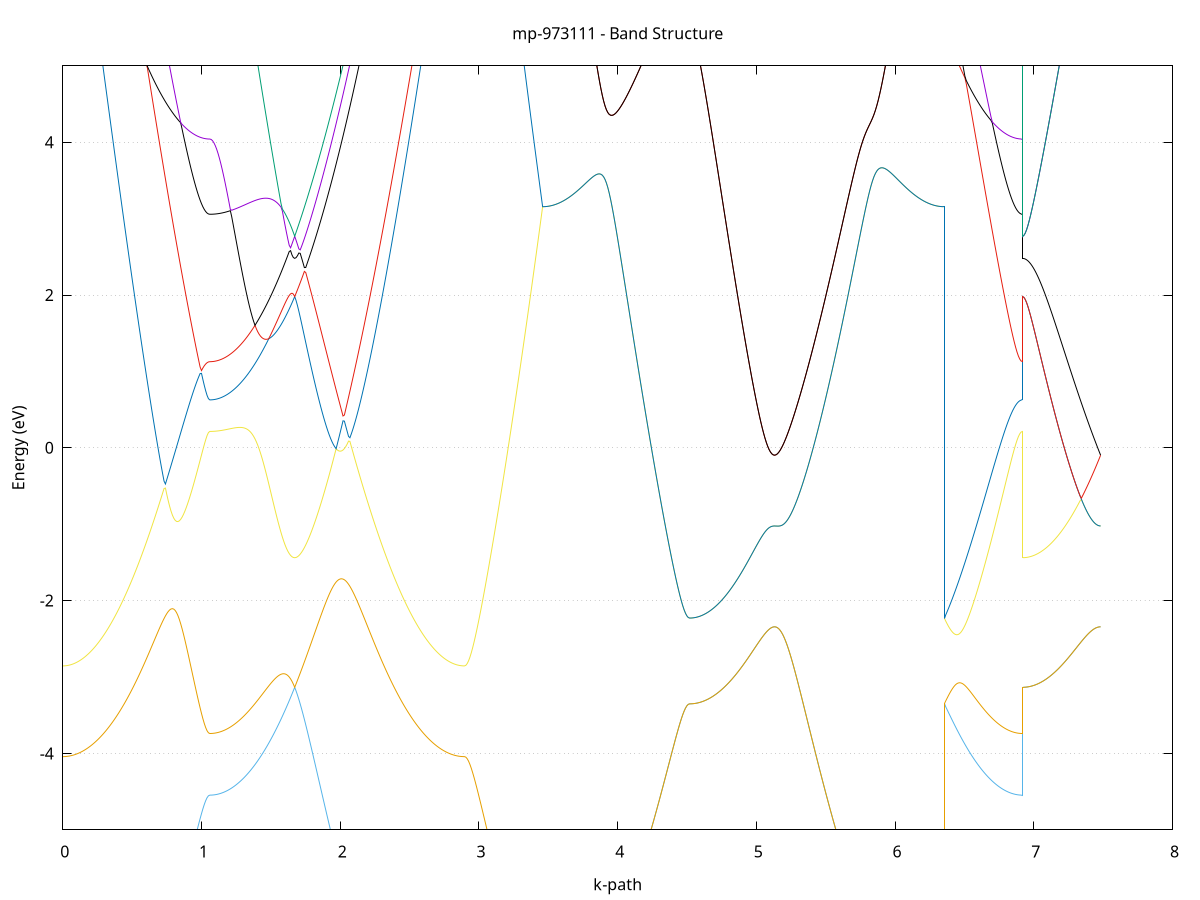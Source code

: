 set title 'mp-973111 - Band Structure'
set xlabel 'k-path'
set ylabel 'Energy (eV)'
set grid y
set yrange [-5:5]
set terminal png size 800,600
set output 'mp-973111_bands_gnuplot.png'
plot '-' using 1:2 with lines notitle, '-' using 1:2 with lines notitle, '-' using 1:2 with lines notitle, '-' using 1:2 with lines notitle, '-' using 1:2 with lines notitle, '-' using 1:2 with lines notitle, '-' using 1:2 with lines notitle, '-' using 1:2 with lines notitle, '-' using 1:2 with lines notitle, '-' using 1:2 with lines notitle, '-' using 1:2 with lines notitle, '-' using 1:2 with lines notitle, '-' using 1:2 with lines notitle, '-' using 1:2 with lines notitle, '-' using 1:2 with lines notitle, '-' using 1:2 with lines notitle, '-' using 1:2 with lines notitle, '-' using 1:2 with lines notitle, '-' using 1:2 with lines notitle, '-' using 1:2 with lines notitle, '-' using 1:2 with lines notitle, '-' using 1:2 with lines notitle, '-' using 1:2 with lines notitle, '-' using 1:2 with lines notitle, '-' using 1:2 with lines notitle, '-' using 1:2 with lines notitle, '-' using 1:2 with lines notitle, '-' using 1:2 with lines notitle, '-' using 1:2 with lines notitle, '-' using 1:2 with lines notitle, '-' using 1:2 with lines notitle, '-' using 1:2 with lines notitle, '-' using 1:2 with lines notitle, '-' using 1:2 with lines notitle, '-' using 1:2 with lines notitle, '-' using 1:2 with lines notitle, '-' using 1:2 with lines notitle, '-' using 1:2 with lines notitle, '-' using 1:2 with lines notitle, '-' using 1:2 with lines notitle, '-' using 1:2 with lines notitle, '-' using 1:2 with lines notitle, '-' using 1:2 with lines notitle, '-' using 1:2 with lines notitle, '-' using 1:2 with lines notitle, '-' using 1:2 with lines notitle, '-' using 1:2 with lines notitle, '-' using 1:2 with lines notitle, '-' using 1:2 with lines notitle, '-' using 1:2 with lines notitle, '-' using 1:2 with lines notitle, '-' using 1:2 with lines notitle, '-' using 1:2 with lines notitle, '-' using 1:2 with lines notitle, '-' using 1:2 with lines notitle, '-' using 1:2 with lines notitle, '-' using 1:2 with lines notitle, '-' using 1:2 with lines notitle, '-' using 1:2 with lines notitle, '-' using 1:2 with lines notitle, '-' using 1:2 with lines notitle, '-' using 1:2 with lines notitle, '-' using 1:2 with lines notitle, '-' using 1:2 with lines notitle
0.000000 -14.444983
0.009999 -14.444983
0.019999 -14.444883
0.029998 -14.444783
0.039997 -14.444583
0.049996 -14.444383
0.059996 -14.444083
0.069995 -14.443783
0.079994 -14.443383
0.089993 -14.443083
0.099993 -14.442583
0.109992 -14.442183
0.119991 -14.441783
0.129990 -14.441283
0.139990 -14.440883
0.149989 -14.440483
0.159988 -14.440083
0.169987 -14.439783
0.179987 -14.439583
0.189986 -14.439383
0.199985 -14.439283
0.209984 -14.439283
0.219984 -14.439483
0.229983 -14.439783
0.239982 -14.440183
0.249981 -14.440783
0.259981 -14.441483
0.269980 -14.442283
0.279979 -14.443283
0.289978 -14.444383
0.299978 -14.445483
0.309977 -14.446783
0.319976 -14.448183
0.329975 -14.449583
0.339975 -14.451083
0.349974 -14.452683
0.359973 -14.454283
0.369972 -14.455983
0.379972 -14.457683
0.389971 -14.459483
0.399970 -14.461283
0.409969 -14.463083
0.419969 -14.464883
0.429968 -14.466783
0.439967 -14.468683
0.449966 -14.470683
0.459966 -14.472583
0.469965 -14.474583
0.479964 -14.476583
0.489964 -14.478483
0.499963 -14.480483
0.509962 -14.482483
0.519961 -14.484483
0.529961 -14.486483
0.539960 -14.488483
0.549959 -14.490483
0.559958 -14.492483
0.569958 -14.494483
0.579957 -14.496383
0.589956 -14.498383
0.599955 -14.500283
0.609955 -14.502283
0.619954 -14.504183
0.629953 -14.506083
0.639952 -14.507983
0.649952 -14.509783
0.659951 -14.511583
0.669950 -14.513483
0.679949 -14.515183
0.689949 -14.516983
0.699948 -14.518683
0.709947 -14.520383
0.719946 -14.522083
0.729946 -14.523683
0.739945 -14.525283
0.749944 -14.526883
0.759943 -14.528383
0.769943 -14.529883
0.779942 -14.531383
0.789941 -14.532783
0.799940 -14.534183
0.809940 -14.535483
0.819939 -14.536783
0.829938 -14.537983
0.839937 -14.539183
0.849937 -14.540283
0.859936 -14.541483
0.869935 -14.542483
0.879934 -14.543483
0.889934 -14.544483
0.899933 -14.545383
0.909932 -14.546183
0.919931 -14.546983
0.929931 -14.547783
0.939930 -14.548483
0.949929 -14.549083
0.959929 -14.549683
0.969928 -14.550183
0.979927 -14.550683
0.989926 -14.551083
0.999926 -14.551483
1.009925 -14.551783
1.019924 -14.552083
1.029923 -14.552283
1.039923 -14.552383
1.049922 -14.552483
1.059921 -14.552483
1.059921 -14.552483
1.069791 -14.552383
1.079661 -14.552183
1.089531 -14.551783
1.099401 -14.551283
1.109272 -14.550583
1.119142 -14.549683
1.129012 -14.548783
1.138882 -14.547583
1.148752 -14.546283
1.158622 -14.544883
1.168492 -14.543283
1.178362 -14.541483
1.188232 -14.539683
1.198102 -14.537683
1.207972 -14.535483
1.217843 -14.533183
1.227713 -14.530783
1.237583 -14.528183
1.247453 -14.525483
1.257323 -14.522683
1.267193 -14.519783
1.277063 -14.516683
1.286933 -14.513483
1.296803 -14.510183
1.306673 -14.506783
1.316543 -14.503283
1.326414 -14.499683
1.336284 -14.495983
1.346154 -14.492183
1.356024 -14.488283
1.365894 -14.484283
1.375764 -14.481083
1.385634 -14.481783
1.395504 -14.482483
1.405374 -14.483183
1.415244 -14.483983
1.425114 -14.484683
1.434985 -14.485283
1.444855 -14.485983
1.454725 -14.486683
1.464595 -14.487283
1.474465 -14.487983
1.484335 -14.488583
1.494205 -14.489183
1.504075 -14.489783
1.513945 -14.490383
1.523815 -14.490883
1.533686 -14.491383
1.543556 -14.491883
1.553426 -14.492283
1.563296 -14.492783
1.573166 -14.493183
1.583036 -14.493483
1.592906 -14.493883
1.602776 -14.494183
1.612646 -14.494383
1.622516 -14.494683
1.632386 -14.494883
1.642257 -14.494983
1.652127 -14.495083
1.661997 -14.495183
1.671867 -14.495183
1.671867 -14.495183
1.681817 -14.495183
1.691767 -14.495083
1.701718 -14.494983
1.711668 -14.494783
1.721618 -14.494583
1.731569 -14.494283
1.741519 -14.493983
1.751469 -14.493683
1.761420 -14.493183
1.771370 -14.492783
1.781320 -14.492183
1.791271 -14.491683
1.801221 -14.490983
1.811172 -14.490283
1.821122 -14.489583
1.831072 -14.488783
1.841023 -14.487883
1.850973 -14.486983
1.860923 -14.485983
1.870874 -14.484983
1.880824 -14.483883
1.890774 -14.482683
1.900725 -14.481483
1.910675 -14.480183
1.920625 -14.478883
1.930576 -14.477483
1.940526 -14.476083
1.950476 -14.474583
1.960427 -14.472983
1.970377 -14.471383
1.980327 -14.469783
1.990278 -14.467983
2.000228 -14.466283
2.010178 -14.464383
2.020129 -14.462583
2.030079 -14.460583
2.040029 -14.458583
2.049980 -14.456583
2.059930 -14.454483
2.069880 -14.452383
2.079831 -14.450283
2.089781 -14.447983
2.099731 -14.445783
2.109682 -14.443483
2.119632 -14.441183
2.129582 -14.438783
2.139533 -14.436383
2.149483 -14.433983
2.159433 -14.431483
2.169384 -14.428983
2.179334 -14.429083
2.189284 -14.429483
2.199235 -14.429983
2.209185 -14.430283
2.219135 -14.430583
2.229086 -14.430883
2.239036 -14.431083
2.248986 -14.431283
2.258937 -14.431383
2.268887 -14.431483
2.278837 -14.431483
2.288788 -14.431383
2.298738 -14.431383
2.308688 -14.431283
2.318639 -14.431083
2.328589 -14.430883
2.338539 -14.430683
2.348490 -14.430383
2.358440 -14.430283
2.368390 -14.430483
2.378341 -14.430583
2.388291 -14.430583
2.398241 -14.430683
2.408192 -14.430783
2.418142 -14.430883
2.428092 -14.430883
2.438043 -14.430983
2.447993 -14.431083
2.457943 -14.431183
2.467894 -14.431183
2.477844 -14.431283
2.487794 -14.431383
2.497745 -14.431483
2.507695 -14.431583
2.517645 -14.431783
2.527596 -14.431883
2.537546 -14.432083
2.547496 -14.432283
2.557447 -14.432483
2.567397 -14.432683
2.577347 -14.432983
2.587298 -14.433183
2.597248 -14.433483
2.607198 -14.433783
2.617149 -14.434183
2.627099 -14.434483
2.637049 -14.434883
2.647000 -14.435283
2.656950 -14.435783
2.666900 -14.436183
2.676851 -14.436683
2.686801 -14.437183
2.696751 -14.437683
2.706702 -14.438183
2.716652 -14.438683
2.726602 -14.439183
2.736553 -14.439683
2.746503 -14.440183
2.756453 -14.440683
2.766404 -14.441283
2.776354 -14.441683
2.786304 -14.442183
2.796255 -14.442583
2.806205 -14.443083
2.816155 -14.443383
2.826106 -14.443783
2.836056 -14.444083
2.846006 -14.444383
2.855957 -14.444583
2.865907 -14.444783
2.875858 -14.444883
2.885808 -14.444983
2.895758 -14.444983
2.895758 -14.444983
2.905643 -14.444983
2.915527 -14.444883
2.925411 -14.444883
2.935296 -14.444783
2.945180 -14.444683
2.955065 -14.444483
2.964949 -14.444283
2.974833 -14.444083
2.984718 -14.443883
2.994602 -14.443683
3.004487 -14.443383
3.014371 -14.443083
3.024256 -14.442783
3.034140 -14.442383
3.044024 -14.442083
3.053909 -14.441683
3.063793 -14.441283
3.073678 -14.440883
3.083562 -14.440383
3.093446 -14.439883
3.103331 -14.439383
3.113215 -14.438883
3.123100 -14.438383
3.132984 -14.437783
3.142869 -14.437283
3.152753 -14.436683
3.162637 -14.436083
3.172522 -14.435483
3.182406 -14.434883
3.192291 -14.434283
3.202175 -14.433583
3.212059 -14.432983
3.221944 -14.432283
3.231828 -14.431583
3.241713 -14.430983
3.251597 -14.430283
3.261482 -14.429583
3.271366 -14.428883
3.281250 -14.428183
3.291135 -14.427483
3.301019 -14.426783
3.310904 -14.426083
3.320788 -14.425383
3.330672 -14.424683
3.340557 -14.423983
3.350441 -14.423283
3.360326 -14.422583
3.370210 -14.421883
3.380095 -14.421183
3.389979 -14.420483
3.399863 -14.419883
3.409748 -14.419183
3.419632 -14.418483
3.429517 -14.417883
3.439401 -14.417183
3.449285 -14.416583
3.459170 -14.415983
3.459170 -14.415983
3.469169 -14.415983
3.479168 -14.415883
3.489168 -14.415883
3.499167 -14.415883
3.509166 -14.415883
3.519165 -14.415783
3.529165 -14.415783
3.539164 -14.415783
3.549163 -14.415783
3.559162 -14.415783
3.569162 -14.415783
3.579161 -14.415883
3.589160 -14.415983
3.599159 -14.416083
3.609159 -14.416283
3.619158 -14.416483
3.629157 -14.416783
3.639156 -14.417083
3.649156 -14.417483
3.659155 -14.417983
3.669154 -14.418483
3.679153 -14.418983
3.689153 -14.419583
3.699152 -14.420183
3.709151 -14.420883
3.719150 -14.421683
3.729150 -14.422483
3.739149 -14.423283
3.749148 -14.424183
3.759148 -14.425083
3.769147 -14.425983
3.779146 -14.426983
3.789145 -14.427983
3.799145 -14.429083
3.809144 -14.430083
3.819143 -14.431183
3.829142 -14.432283
3.839142 -14.433483
3.849141 -14.434583
3.859140 -14.435783
3.869139 -14.436983
3.879139 -14.438183
3.889138 -14.439383
3.899137 -14.440583
3.909136 -14.441783
3.919136 -14.443083
3.929135 -14.444283
3.939134 -14.445583
3.949133 -14.446783
3.959133 -14.447983
3.969132 -14.449283
3.979131 -14.450483
3.989130 -14.451683
3.999130 -14.452883
4.009129 -14.454083
4.019128 -14.455283
4.029127 -14.456483
4.039127 -14.457683
4.049126 -14.458783
4.059125 -14.459983
4.069124 -14.461083
4.079124 -14.462183
4.089123 -14.463283
4.099122 -14.464383
4.109121 -14.465383
4.119121 -14.466383
4.129120 -14.467383
4.139119 -14.468383
4.149118 -14.469283
4.159118 -14.470183
4.169117 -14.471083
4.179116 -14.471883
4.189115 -14.472783
4.199115 -14.473483
4.209114 -14.474283
4.219113 -14.474983
4.229113 -14.475683
4.239112 -14.476383
4.249111 -14.476983
4.259110 -14.477583
4.269110 -14.478083
4.279109 -14.478583
4.289108 -14.479083
4.299107 -14.479483
4.309107 -14.479983
4.319106 -14.480283
4.329105 -14.480683
4.339104 -14.480983
4.349104 -14.481283
4.359103 -14.481483
4.369102 -14.481683
4.379101 -14.481883
4.389101 -14.482083
4.399100 -14.482183
4.409099 -14.482283
4.419098 -14.482383
4.429098 -14.482483
4.439097 -14.482583
4.449096 -14.482583
4.459095 -14.482683
4.469095 -14.482683
4.479094 -14.482683
4.489093 -14.482683
4.499092 -14.482683
4.509092 -14.482683
4.519091 -14.482683
4.519091 -14.482683
4.528961 -14.482683
4.538831 -14.482483
4.548701 -14.482283
4.558571 -14.481883
4.568441 -14.481483
4.578311 -14.480883
4.588182 -14.480283
4.598052 -14.479583
4.607922 -14.478783
4.617792 -14.477883
4.627662 -14.476983
4.637532 -14.475983
4.647402 -14.474883
4.657272 -14.473883
4.667142 -14.472683
4.677012 -14.471583
4.686882 -14.470483
4.696753 -14.469283
4.706623 -14.468183
4.716493 -14.466983
4.726363 -14.465883
4.736233 -14.464783
4.746103 -14.463683
4.755973 -14.462583
4.765843 -14.461583
4.775713 -14.460483
4.785583 -14.459483
4.795454 -14.458483
4.805324 -14.457583
4.815194 -14.456583
4.825064 -14.455683
4.834934 -14.454783
4.844804 -14.453883
4.854674 -14.453083
4.864544 -14.452183
4.874414 -14.451383
4.884284 -14.450583
4.894154 -14.449783
4.904025 -14.448983
4.913895 -14.448283
4.923765 -14.447483
4.933635 -14.446783
4.943505 -14.446083
4.953375 -14.445483
4.963245 -14.444783
4.973115 -14.444183
4.982985 -14.443583
4.992855 -14.443083
5.002725 -14.442583
5.012596 -14.442083
5.022466 -14.441583
5.032336 -14.441183
5.042206 -14.440883
5.052076 -14.440483
5.061946 -14.440183
5.071816 -14.439983
5.081686 -14.439783
5.091556 -14.439583
5.101426 -14.439383
5.111296 -14.439383
5.121167 -14.439283
5.131037 -14.439283
5.131037 -14.439283
5.140987 -14.439283
5.150937 -14.439383
5.160888 -14.439383
5.170838 -14.439583
5.180788 -14.439683
5.190739 -14.439883
5.200689 -14.440083
5.210639 -14.440383
5.220590 -14.440583
5.230540 -14.440883
5.240490 -14.441183
5.250441 -14.441483
5.260391 -14.441783
5.270341 -14.442183
5.280292 -14.442483
5.290242 -14.442883
5.300192 -14.443183
5.310143 -14.443483
5.320093 -14.443883
5.330043 -14.444183
5.339994 -14.444583
5.349944 -14.444883
5.359894 -14.445183
5.369845 -14.445483
5.379795 -14.445783
5.389745 -14.446083
5.399696 -14.446283
5.409646 -14.446583
5.419596 -14.446783
5.429547 -14.446983
5.439497 -14.447183
5.449447 -14.447283
5.459398 -14.447483
5.469348 -14.447583
5.479298 -14.447683
5.489249 -14.447783
5.499199 -14.447783
5.509149 -14.447783
5.519100 -14.447783
5.529050 -14.447783
5.539000 -14.447783
5.548951 -14.447683
5.558901 -14.447583
5.568851 -14.447483
5.578802 -14.447283
5.588752 -14.447183
5.598702 -14.446983
5.608653 -14.446683
5.618603 -14.446483
5.628553 -14.446183
5.638504 -14.445983
5.648454 -14.445583
5.658404 -14.445283
5.668355 -14.444983
5.678305 -14.444583
5.688255 -14.444183
5.698206 -14.443783
5.708156 -14.443283
5.718107 -14.442783
5.728057 -14.442383
5.738007 -14.441883
5.747958 -14.441283
5.757908 -14.440783
5.767858 -14.440183
5.777809 -14.439683
5.787759 -14.439083
5.797709 -14.438483
5.807660 -14.437883
5.817610 -14.437283
5.827560 -14.436583
5.837511 -14.435983
5.847461 -14.435283
5.857411 -14.434583
5.867362 -14.433983
5.877312 -14.433283
5.887262 -14.432583
5.897213 -14.431883
5.907163 -14.431183
5.917113 -14.430483
5.927064 -14.429783
5.937014 -14.429083
5.946964 -14.428383
5.956915 -14.427783
5.966865 -14.427083
5.976815 -14.426383
5.986766 -14.425683
5.996716 -14.425083
6.006666 -14.424383
6.016617 -14.423783
6.026567 -14.423183
6.036517 -14.422583
6.046468 -14.421983
6.056418 -14.421383
6.066368 -14.420883
6.076319 -14.420283
6.086269 -14.419783
6.096219 -14.419383
6.106170 -14.418883
6.116120 -14.418483
6.126070 -14.418083
6.136021 -14.417683
6.145971 -14.417383
6.155921 -14.417083
6.165872 -14.416783
6.175822 -14.416583
6.185772 -14.416383
6.195723 -14.416183
6.205673 -14.416083
6.215623 -14.415983
6.225574 -14.415883
6.235524 -14.415783
6.245474 -14.415783
6.255425 -14.415783
6.265375 -14.415783
6.275325 -14.415783
6.285276 -14.415783
6.295226 -14.415783
6.305176 -14.415883
6.315127 -14.415883
6.325077 -14.415883
6.335027 -14.415883
6.344978 -14.415983
6.354928 -14.415983
6.354928 -14.482683
6.364812 -14.484183
6.374697 -14.485783
6.384581 -14.487483
6.394466 -14.489183
6.404350 -14.490983
6.414235 -14.492683
6.424119 -14.494483
6.434003 -14.496383
6.443888 -14.498183
6.453772 -14.499983
6.463657 -14.501783
6.473541 -14.503683
6.483425 -14.505483
6.493310 -14.507283
6.503194 -14.509083
6.513079 -14.510883
6.522963 -14.512583
6.532848 -14.514383
6.542732 -14.516083
6.552616 -14.517783
6.562501 -14.519483
6.572385 -14.521083
6.582270 -14.522683
6.592154 -14.524283
6.602038 -14.525883
6.611923 -14.527383
6.621807 -14.528883
6.631692 -14.530383
6.641576 -14.531783
6.651460 -14.533183
6.661345 -14.534483
6.671229 -14.535783
6.681114 -14.537083
6.690998 -14.538283
6.700883 -14.539383
6.710767 -14.540583
6.720651 -14.541683
6.730536 -14.542683
6.740420 -14.543683
6.750305 -14.544583
6.760189 -14.545483
6.770073 -14.546283
6.779958 -14.547083
6.789842 -14.547883
6.799727 -14.548483
6.809611 -14.549183
6.819496 -14.549683
6.829380 -14.550283
6.839264 -14.550683
6.849149 -14.551183
6.859033 -14.551483
6.868918 -14.551783
6.878802 -14.552083
6.888686 -14.552283
6.898571 -14.552383
6.908455 -14.552483
6.918340 -14.552483
6.918340 -14.495183
6.928224 -14.495083
6.938109 -14.494983
6.947993 -14.494683
6.957877 -14.494183
6.967762 -14.493683
6.977646 -14.492983
6.987531 -14.492283
6.997415 -14.491383
7.007299 -14.490383
7.017184 -14.489183
7.027068 -14.487983
7.036953 -14.486583
7.046837 -14.485083
7.056722 -14.483583
7.066606 -14.481883
7.076490 -14.479983
7.086375 -14.478083
7.096259 -14.476083
7.106144 -14.473983
7.116028 -14.471683
7.125912 -14.469383
7.135797 -14.466883
7.145681 -14.464383
7.155566 -14.461683
7.165450 -14.458983
7.175335 -14.456083
7.185219 -14.453183
7.195103 -14.450083
7.204988 -14.446983
7.214872 -14.443783
7.224757 -14.440483
7.234641 -14.437083
7.244525 -14.433683
7.254410 -14.430083
7.264294 -14.426483
7.274179 -14.423483
7.284063 -14.424883
7.293948 -14.426283
7.303832 -14.427583
7.313716 -14.428783
7.323601 -14.429983
7.333485 -14.431083
7.343370 -14.432083
7.353254 -14.433083
7.363138 -14.433983
7.373023 -14.434783
7.382907 -14.435583
7.392792 -14.436283
7.402676 -14.436883
7.412561 -14.437483
7.422445 -14.437883
7.432329 -14.438283
7.442214 -14.438683
7.452098 -14.438883
7.461983 -14.439083
7.471867 -14.439183
7.481751 -14.439283
e
0.000000 -14.401083
0.009999 -14.401083
0.019999 -14.401183
0.029998 -14.401283
0.039997 -14.401383
0.049996 -14.401683
0.059996 -14.401883
0.069995 -14.402183
0.079994 -14.402483
0.089993 -14.402883
0.099993 -14.403183
0.109992 -14.403583
0.119991 -14.403983
0.129990 -14.404383
0.139990 -14.404783
0.149989 -14.405183
0.159988 -14.405483
0.169987 -14.405783
0.179987 -14.405983
0.189986 -14.406183
0.199985 -14.406183
0.209984 -14.406083
0.219984 -14.405983
0.229983 -14.405583
0.239982 -14.405183
0.249981 -14.404583
0.259981 -14.403783
0.269980 -14.402983
0.279979 -14.401983
0.289978 -14.400983
0.299978 -14.399783
0.309977 -14.398583
0.319976 -14.397283
0.329975 -14.395983
0.339975 -14.394683
0.349974 -14.393383
0.359973 -14.391983
0.369972 -14.390683
0.379972 -14.389483
0.389971 -14.388283
0.399970 -14.387283
0.409969 -14.386283
0.419969 -14.385483
0.429968 -14.384883
0.439967 -14.384383
0.449966 -14.384083
0.459966 -14.383883
0.469965 -14.383883
0.479964 -14.383983
0.489964 -14.384183
0.499963 -14.384483
0.509962 -14.384783
0.519961 -14.385283
0.529961 -14.385783
0.539960 -14.386383
0.549959 -14.386983
0.559958 -14.387683
0.569958 -14.390083
0.579957 -14.392483
0.589956 -14.394783
0.599955 -14.397183
0.609955 -14.399583
0.619954 -14.401983
0.629953 -14.404283
0.639952 -14.406683
0.649952 -14.408983
0.659951 -14.411283
0.669950 -14.413583
0.679949 -14.415883
0.689949 -14.418083
0.699948 -14.420383
0.709947 -14.422583
0.719946 -14.424683
0.729946 -14.426783
0.739945 -14.428883
0.749944 -14.430983
0.759943 -14.432983
0.769943 -14.434983
0.779942 -14.436883
0.789941 -14.438783
0.799940 -14.440583
0.809940 -14.442383
0.819939 -14.444083
0.829938 -14.445783
0.839937 -14.447383
0.849937 -14.448883
0.859936 -14.450383
0.869935 -14.451883
0.879934 -14.453183
0.889934 -14.454483
0.899933 -14.455783
0.909932 -14.456883
0.919931 -14.457983
0.929931 -14.458983
0.939930 -14.459983
0.949929 -14.460883
0.959929 -14.461683
0.969928 -14.462383
0.979927 -14.463083
0.989926 -14.463683
0.999926 -14.464183
1.009925 -14.464583
1.019924 -14.464883
1.029923 -14.465183
1.039923 -14.465383
1.049922 -14.465483
1.059921 -14.465483
1.059921 -14.465483
1.069791 -14.465583
1.079661 -14.465583
1.089531 -14.465683
1.099401 -14.465883
1.109272 -14.465983
1.119142 -14.466283
1.129012 -14.466483
1.138882 -14.466783
1.148752 -14.467083
1.158622 -14.467483
1.168492 -14.467883
1.178362 -14.468283
1.188232 -14.468783
1.198102 -14.469183
1.207972 -14.469783
1.217843 -14.470283
1.227713 -14.470883
1.237583 -14.471383
1.247453 -14.471983
1.257323 -14.472683
1.267193 -14.473283
1.277063 -14.473983
1.286933 -14.474583
1.296803 -14.475283
1.306673 -14.475983
1.316543 -14.476683
1.326414 -14.477383
1.336284 -14.478183
1.346154 -14.478883
1.356024 -14.479583
1.365894 -14.480383
1.375764 -14.480183
1.385634 -14.475983
1.395504 -14.471783
1.405374 -14.467483
1.415244 -14.463083
1.425114 -14.458683
1.434985 -14.454183
1.444855 -14.449583
1.454725 -14.445083
1.464595 -14.440383
1.474465 -14.435783
1.484335 -14.431083
1.494205 -14.426383
1.504075 -14.421683
1.513945 -14.416983
1.523815 -14.412283
1.533686 -14.407583
1.543556 -14.402883
1.553426 -14.398283
1.563296 -14.393683
1.573166 -14.389183
1.583036 -14.384783
1.592906 -14.380483
1.602776 -14.376283
1.612646 -14.372283
1.622516 -14.368583
1.632386 -14.365083
1.642257 -14.361883
1.652127 -14.359083
1.661997 -14.356783
1.671867 -14.354983
1.671867 -14.354983
1.681817 -14.356583
1.691767 -14.358083
1.701718 -14.359683
1.711668 -14.361383
1.721618 -14.362983
1.731569 -14.364683
1.741519 -14.366383
1.751469 -14.368183
1.761420 -14.369883
1.771370 -14.371583
1.781320 -14.373383
1.791271 -14.375183
1.801221 -14.376883
1.811172 -14.378683
1.821122 -14.380383
1.831072 -14.382083
1.841023 -14.383883
1.850973 -14.385583
1.860923 -14.387283
1.870874 -14.388883
1.880824 -14.390583
1.890774 -14.392183
1.900725 -14.393783
1.910675 -14.395383
1.920625 -14.396983
1.930576 -14.398483
1.940526 -14.400283
1.950476 -14.402183
1.960427 -14.403983
1.970377 -14.405783
1.980327 -14.407483
1.990278 -14.409083
2.000228 -14.410683
2.010178 -14.412183
2.020129 -14.413683
2.030079 -14.415083
2.040029 -14.416383
2.049980 -14.417683
2.059930 -14.418983
2.069880 -14.420083
2.079831 -14.421183
2.089781 -14.422283
2.099731 -14.423283
2.109682 -14.424183
2.119632 -14.425083
2.129582 -14.425883
2.139533 -14.426583
2.149483 -14.427283
2.159433 -14.427983
2.169384 -14.428483
2.179334 -14.426483
2.189284 -14.425283
2.199235 -14.425883
2.209185 -14.426283
2.219135 -14.426783
2.229086 -14.427183
2.239036 -14.427583
2.248986 -14.427983
2.258937 -14.428283
2.268887 -14.428583
2.278837 -14.428883
2.288788 -14.429083
2.298738 -14.429383
2.308688 -14.429583
2.318639 -14.429783
2.328589 -14.429883
2.338539 -14.430083
2.348490 -14.430183
2.358440 -14.430083
2.368390 -14.429783
2.378341 -14.429383
2.388291 -14.428983
2.398241 -14.428583
2.408192 -14.428083
2.418142 -14.427583
2.428092 -14.427083
2.438043 -14.426583
2.447993 -14.425983
2.457943 -14.425383
2.467894 -14.424783
2.477844 -14.424183
2.487794 -14.423483
2.497745 -14.422883
2.507695 -14.422183
2.517645 -14.421483
2.527596 -14.420883
2.537546 -14.420183
2.547496 -14.419383
2.557447 -14.418683
2.567397 -14.417983
2.577347 -14.417283
2.587298 -14.416583
2.597248 -14.415783
2.607198 -14.415083
2.617149 -14.414383
2.627099 -14.413583
2.637049 -14.412883
2.647000 -14.412183
2.656950 -14.411483
2.666900 -14.410783
2.676851 -14.410083
2.686801 -14.409383
2.696751 -14.408783
2.706702 -14.408083
2.716652 -14.407483
2.726602 -14.406883
2.736553 -14.406283
2.746503 -14.405683
2.756453 -14.405183
2.766404 -14.404683
2.776354 -14.404183
2.786304 -14.403683
2.796255 -14.403283
2.806205 -14.402883
2.816155 -14.402483
2.826106 -14.402183
2.836056 -14.401883
2.846006 -14.401583
2.855957 -14.401383
2.865907 -14.401283
2.875858 -14.401183
2.885808 -14.401083
2.895758 -14.401083
2.895758 -14.401083
2.905643 -14.401083
2.915527 -14.401083
2.925411 -14.401083
2.935296 -14.401083
2.945180 -14.401083
2.955065 -14.401183
2.964949 -14.401183
2.974833 -14.401183
2.984718 -14.401283
2.994602 -14.401283
3.004487 -14.401383
3.014371 -14.401383
3.024256 -14.401483
3.034140 -14.401583
3.044024 -14.401683
3.053909 -14.401683
3.063793 -14.401783
3.073678 -14.401983
3.083562 -14.402083
3.093446 -14.402183
3.103331 -14.402383
3.113215 -14.402483
3.123100 -14.402683
3.132984 -14.402783
3.142869 -14.402983
3.152753 -14.403183
3.162637 -14.403383
3.172522 -14.403583
3.182406 -14.403783
3.192291 -14.404083
3.202175 -14.404283
3.212059 -14.404583
3.221944 -14.404883
3.231828 -14.405183
3.241713 -14.405483
3.251597 -14.405783
3.261482 -14.406083
3.271366 -14.406483
3.281250 -14.406883
3.291135 -14.407283
3.301019 -14.407683
3.310904 -14.408083
3.320788 -14.408483
3.330672 -14.408883
3.340557 -14.409383
3.350441 -14.409883
3.360326 -14.410283
3.370210 -14.410783
3.380095 -14.411383
3.389979 -14.411883
3.399863 -14.412383
3.409748 -14.412983
3.419632 -14.413583
3.429517 -14.414083
3.439401 -14.414683
3.449285 -14.415283
3.459170 -14.415983
3.459170 -14.415983
3.469169 -14.415883
3.479168 -14.415883
3.489168 -14.415883
3.499167 -14.415883
3.509166 -14.415883
3.519165 -14.415783
3.529165 -14.415783
3.539164 -14.415783
3.549163 -14.415783
3.559162 -14.415783
3.569162 -14.415783
3.579161 -14.415883
3.589160 -14.415983
3.599159 -14.416083
3.609159 -14.416283
3.619158 -14.416483
3.629157 -14.416783
3.639156 -14.417083
3.649156 -14.417483
3.659155 -14.417983
3.669154 -14.418383
3.679153 -14.418983
3.689153 -14.419583
3.699152 -14.420183
3.709151 -14.420883
3.719150 -14.421683
3.729150 -14.422483
3.739149 -14.423283
3.749148 -14.424183
3.759148 -14.425083
3.769147 -14.425983
3.779146 -14.426983
3.789145 -14.427983
3.799145 -14.429083
3.809144 -14.430083
3.819143 -14.431183
3.829142 -14.432283
3.839142 -14.433483
3.849141 -14.434583
3.859140 -14.435783
3.869139 -14.436983
3.879139 -14.438183
3.889138 -14.439383
3.899137 -14.440583
3.909136 -14.441783
3.919136 -14.443083
3.929135 -14.444283
3.939134 -14.445483
3.949133 -14.446783
3.959133 -14.447983
3.969132 -14.449283
3.979131 -14.450483
3.989130 -14.451683
3.999130 -14.452883
4.009129 -14.454083
4.019128 -14.455283
4.029127 -14.456483
4.039127 -14.457683
4.049126 -14.458783
4.059125 -14.459983
4.069124 -14.461083
4.079124 -14.462183
4.089123 -14.463283
4.099122 -14.464383
4.109121 -14.465383
4.119121 -14.466383
4.129120 -14.467383
4.139119 -14.468383
4.149118 -14.469283
4.159118 -14.470183
4.169117 -14.471083
4.179116 -14.471883
4.189115 -14.472783
4.199115 -14.473483
4.209114 -14.474283
4.219113 -14.474983
4.229113 -14.475683
4.239112 -14.476383
4.249111 -14.476983
4.259110 -14.477583
4.269110 -14.478083
4.279109 -14.478583
4.289108 -14.479083
4.299107 -14.479483
4.309107 -14.479983
4.319106 -14.480283
4.329105 -14.480683
4.339104 -14.480983
4.349104 -14.481283
4.359103 -14.481483
4.369102 -14.481683
4.379101 -14.481883
4.389101 -14.482083
4.399100 -14.482183
4.409099 -14.482283
4.419098 -14.482383
4.429098 -14.482483
4.439097 -14.482583
4.449096 -14.482583
4.459095 -14.482683
4.469095 -14.482683
4.479094 -14.482683
4.489093 -14.482683
4.499092 -14.482683
4.509092 -14.482683
4.519091 -14.482683
4.519091 -14.482683
4.528961 -14.482683
4.538831 -14.482483
4.548701 -14.482283
4.558571 -14.481883
4.568441 -14.481483
4.578311 -14.480883
4.588182 -14.480283
4.598052 -14.479583
4.607922 -14.478783
4.617792 -14.477883
4.627662 -14.476983
4.637532 -14.475983
4.647402 -14.474883
4.657272 -14.473883
4.667142 -14.472683
4.677012 -14.471583
4.686882 -14.470483
4.696753 -14.469283
4.706623 -14.468183
4.716493 -14.466983
4.726363 -14.465883
4.736233 -14.464783
4.746103 -14.463683
4.755973 -14.462583
4.765843 -14.461583
4.775713 -14.460483
4.785583 -14.459483
4.795454 -14.458483
4.805324 -14.457583
4.815194 -14.456583
4.825064 -14.455683
4.834934 -14.454783
4.844804 -14.453883
4.854674 -14.453083
4.864544 -14.452183
4.874414 -14.451383
4.884284 -14.450583
4.894154 -14.449783
4.904025 -14.448983
4.913895 -14.448283
4.923765 -14.447483
4.933635 -14.446783
4.943505 -14.446083
4.953375 -14.445483
4.963245 -14.444783
4.973115 -14.444183
4.982985 -14.443583
4.992855 -14.443083
5.002725 -14.442583
5.012596 -14.442083
5.022466 -14.441583
5.032336 -14.441183
5.042206 -14.440883
5.052076 -14.440483
5.061946 -14.440183
5.071816 -14.439983
5.081686 -14.439783
5.091556 -14.439583
5.101426 -14.439383
5.111296 -14.439283
5.121167 -14.439283
5.131037 -14.439283
5.131037 -14.439283
5.140987 -14.439283
5.150937 -14.439283
5.160888 -14.439383
5.170838 -14.439583
5.180788 -14.439683
5.190739 -14.439883
5.200689 -14.440083
5.210639 -14.440383
5.220590 -14.440583
5.230540 -14.440883
5.240490 -14.441183
5.250441 -14.441483
5.260391 -14.441783
5.270341 -14.442183
5.280292 -14.442483
5.290242 -14.442783
5.300192 -14.443183
5.310143 -14.443483
5.320093 -14.443883
5.330043 -14.444183
5.339994 -14.444583
5.349944 -14.444883
5.359894 -14.445183
5.369845 -14.445483
5.379795 -14.445783
5.389745 -14.446083
5.399696 -14.446283
5.409646 -14.446583
5.419596 -14.446783
5.429547 -14.446983
5.439497 -14.447183
5.449447 -14.447283
5.459398 -14.447483
5.469348 -14.447583
5.479298 -14.447683
5.489249 -14.447783
5.499199 -14.447783
5.509149 -14.447783
5.519100 -14.447783
5.529050 -14.447783
5.539000 -14.447783
5.548951 -14.447683
5.558901 -14.447583
5.568851 -14.447483
5.578802 -14.447283
5.588752 -14.447183
5.598702 -14.446983
5.608653 -14.446683
5.618603 -14.446483
5.628553 -14.446183
5.638504 -14.445983
5.648454 -14.445583
5.658404 -14.445283
5.668355 -14.444983
5.678305 -14.444583
5.688255 -14.444183
5.698206 -14.443783
5.708156 -14.443283
5.718107 -14.442783
5.728057 -14.442383
5.738007 -14.441883
5.747958 -14.441283
5.757908 -14.440783
5.767858 -14.440183
5.777809 -14.439683
5.787759 -14.439083
5.797709 -14.438483
5.807660 -14.437883
5.817610 -14.437283
5.827560 -14.436583
5.837511 -14.435983
5.847461 -14.435283
5.857411 -14.434583
5.867362 -14.433983
5.877312 -14.433283
5.887262 -14.432583
5.897213 -14.431883
5.907163 -14.431183
5.917113 -14.430483
5.927064 -14.429783
5.937014 -14.429083
5.946964 -14.428383
5.956915 -14.427783
5.966865 -14.427083
5.976815 -14.426383
5.986766 -14.425683
5.996716 -14.425083
6.006666 -14.424383
6.016617 -14.423783
6.026567 -14.423183
6.036517 -14.422583
6.046468 -14.421983
6.056418 -14.421383
6.066368 -14.420883
6.076319 -14.420283
6.086269 -14.419783
6.096219 -14.419383
6.106170 -14.418883
6.116120 -14.418483
6.126070 -14.418083
6.136021 -14.417683
6.145971 -14.417383
6.155921 -14.417083
6.165872 -14.416783
6.175822 -14.416583
6.185772 -14.416383
6.195723 -14.416183
6.205673 -14.416083
6.215623 -14.415983
6.225574 -14.415883
6.235524 -14.415783
6.245474 -14.415783
6.255425 -14.415783
6.265375 -14.415783
6.275325 -14.415783
6.285276 -14.415783
6.295226 -14.415783
6.305176 -14.415883
6.315127 -14.415883
6.325077 -14.415883
6.335027 -14.415883
6.344978 -14.415883
6.354928 -14.415983
6.354928 -14.482683
6.364812 -14.481383
6.374697 -14.480083
6.384581 -14.478983
6.394466 -14.478183
6.404350 -14.477583
6.414235 -14.477283
6.424119 -14.477283
6.434003 -14.477483
6.443888 -14.477883
6.453772 -14.478383
6.463657 -14.478983
6.473541 -14.479683
6.483425 -14.480283
6.493310 -14.480983
6.503194 -14.481583
6.513079 -14.482183
6.522963 -14.482683
6.532848 -14.483183
6.542732 -14.483483
6.552616 -14.483883
6.562501 -14.484083
6.572385 -14.484283
6.582270 -14.484383
6.592154 -14.484383
6.602038 -14.484383
6.611923 -14.484283
6.621807 -14.484083
6.631692 -14.483783
6.641576 -14.483483
6.651460 -14.483083
6.661345 -14.482583
6.671229 -14.482083
6.681114 -14.481483
6.690998 -14.480883
6.700883 -14.480183
6.710767 -14.479483
6.720651 -14.478683
6.730536 -14.477883
6.740420 -14.476983
6.750305 -14.476183
6.760189 -14.475283
6.770073 -14.474383
6.779958 -14.473483
6.789842 -14.472583
6.799727 -14.471783
6.809611 -14.470883
6.819496 -14.470083
6.829380 -14.469283
6.839264 -14.468583
6.849149 -14.467883
6.859033 -14.467283
6.868918 -14.466783
6.878802 -14.466383
6.888686 -14.465983
6.898571 -14.465783
6.908455 -14.465583
6.918340 -14.465483
6.918340 -14.354983
6.928224 -14.355283
6.938109 -14.356083
6.947993 -14.357283
6.957877 -14.358883
6.967762 -14.360683
6.977646 -14.362583
6.987531 -14.364683
6.997415 -14.366783
7.007299 -14.368983
7.017184 -14.371183
7.027068 -14.373483
7.036953 -14.375783
7.046837 -14.378083
7.056722 -14.380283
7.066606 -14.382583
7.076490 -14.384883
7.086375 -14.387083
7.096259 -14.389383
7.106144 -14.391583
7.116028 -14.393783
7.125912 -14.395883
7.135797 -14.398083
7.145681 -14.400183
7.155566 -14.402183
7.165450 -14.404283
7.175335 -14.406283
7.185219 -14.408183
7.195103 -14.410083
7.204988 -14.411983
7.214872 -14.413783
7.224757 -14.415483
7.234641 -14.417183
7.244525 -14.418883
7.254410 -14.420483
7.264294 -14.421983
7.274179 -14.423483
7.284063 -14.424883
7.293948 -14.426283
7.303832 -14.427583
7.313716 -14.428783
7.323601 -14.429983
7.333485 -14.431083
7.343370 -14.432083
7.353254 -14.433083
7.363138 -14.433983
7.373023 -14.434783
7.382907 -14.435583
7.392792 -14.436283
7.402676 -14.436883
7.412561 -14.437483
7.422445 -14.437883
7.432329 -14.438283
7.442214 -14.438683
7.452098 -14.438883
7.461983 -14.439083
7.471867 -14.439183
7.481751 -14.439283
e
0.000000 -14.377883
0.009999 -14.377883
0.019999 -14.377683
0.029998 -14.377583
0.039997 -14.377283
0.049996 -14.376883
0.059996 -14.376483
0.069995 -14.375983
0.079994 -14.375383
0.089993 -14.374783
0.099993 -14.374083
0.109992 -14.373283
0.119991 -14.372383
0.129990 -14.371483
0.139990 -14.370583
0.149989 -14.369583
0.159988 -14.368583
0.169987 -14.367583
0.179987 -14.366583
0.189986 -14.365683
0.199985 -14.364783
0.209984 -14.364083
0.219984 -14.363383
0.229983 -14.362883
0.239982 -14.362483
0.249981 -14.362183
0.259981 -14.361983
0.269980 -14.361883
0.279979 -14.361783
0.289978 -14.361783
0.299978 -14.361883
0.309977 -14.361883
0.319976 -14.361983
0.329975 -14.361983
0.339975 -14.362083
0.349974 -14.362083
0.359973 -14.362083
0.369972 -14.361983
0.379972 -14.361783
0.389971 -14.361583
0.399970 -14.361183
0.409969 -14.360683
0.419969 -14.360083
0.429968 -14.359283
0.439967 -14.360483
0.449966 -14.362683
0.459966 -14.364783
0.469965 -14.366983
0.479964 -14.369283
0.489964 -14.371483
0.499963 -14.373783
0.509962 -14.376083
0.519961 -14.378383
0.529961 -14.380683
0.539960 -14.382983
0.549959 -14.385383
0.559958 -14.387683
0.569958 -14.388383
0.579957 -14.389083
0.589956 -14.389883
0.599955 -14.390683
0.609955 -14.391383
0.619954 -14.392183
0.629953 -14.393083
0.639952 -14.393883
0.649952 -14.394683
0.659951 -14.395483
0.669950 -14.396383
0.679949 -14.397183
0.689949 -14.397983
0.699948 -14.398883
0.709947 -14.399683
0.719946 -14.400483
0.729946 -14.401283
0.739945 -14.402083
0.749944 -14.402883
0.759943 -14.403683
0.769943 -14.404383
0.779942 -14.405183
0.789941 -14.405883
0.799940 -14.406583
0.809940 -14.407283
0.819939 -14.407983
0.829938 -14.408683
0.839937 -14.409283
0.849937 -14.409883
0.859936 -14.410483
0.869935 -14.411083
0.879934 -14.411583
0.889934 -14.412183
0.899933 -14.412683
0.909932 -14.413083
0.919931 -14.413583
0.929931 -14.413983
0.939930 -14.414383
0.949929 -14.414683
0.959929 -14.414983
0.969928 -14.415283
0.979927 -14.415583
0.989926 -14.415883
0.999926 -14.416083
1.009925 -14.416183
1.019924 -14.416383
1.029923 -14.416483
1.039923 -14.416583
1.049922 -14.416583
1.059921 -14.416683
1.059921 -14.416683
1.069791 -14.416583
1.079661 -14.416383
1.089531 -14.416083
1.099401 -14.415583
1.109272 -14.414983
1.119142 -14.414283
1.129012 -14.413483
1.138882 -14.412483
1.148752 -14.411383
1.158622 -14.410183
1.168492 -14.408883
1.178362 -14.407483
1.188232 -14.405883
1.198102 -14.404283
1.207972 -14.402483
1.217843 -14.400683
1.227713 -14.398683
1.237583 -14.396683
1.247453 -14.394483
1.257323 -14.392283
1.267193 -14.389983
1.277063 -14.387683
1.286933 -14.385283
1.296803 -14.382783
1.306673 -14.380283
1.316543 -14.378683
1.326414 -14.377683
1.336284 -14.376783
1.346154 -14.375783
1.356024 -14.374783
1.365894 -14.373783
1.375764 -14.372683
1.385634 -14.371583
1.395504 -14.370483
1.405374 -14.369383
1.415244 -14.368283
1.425114 -14.367183
1.434985 -14.365983
1.444855 -14.364783
1.454725 -14.363583
1.464595 -14.362383
1.474465 -14.361183
1.484335 -14.359983
1.494205 -14.358683
1.504075 -14.357383
1.513945 -14.356183
1.523815 -14.354883
1.533686 -14.353583
1.543556 -14.352183
1.553426 -14.350883
1.563296 -14.349583
1.573166 -14.348183
1.583036 -14.346883
1.592906 -14.345483
1.602776 -14.345983
1.612646 -14.347083
1.622516 -14.348283
1.632386 -14.349483
1.642257 -14.350783
1.652127 -14.352083
1.661997 -14.353583
1.671867 -14.354983
1.671867 -14.354983
1.681817 -14.353783
1.691767 -14.353183
1.701718 -14.353183
1.711668 -14.353583
1.721618 -14.354583
1.731569 -14.355783
1.741519 -14.357383
1.751469 -14.359183
1.761420 -14.361183
1.771370 -14.363183
1.781320 -14.365383
1.791271 -14.367583
1.801221 -14.369883
1.811172 -14.372183
1.821122 -14.374483
1.831072 -14.376783
1.841023 -14.379083
1.850973 -14.381383
1.860923 -14.383683
1.870874 -14.385883
1.880824 -14.388083
1.890774 -14.390183
1.900725 -14.392283
1.910675 -14.394383
1.920625 -14.396383
1.930576 -14.398383
1.940526 -14.399983
1.950476 -14.401383
1.960427 -14.402883
1.970377 -14.404283
1.980327 -14.405583
1.990278 -14.406883
2.000228 -14.408183
2.010178 -14.409483
2.020129 -14.410683
2.030079 -14.411883
2.040029 -14.412983
2.049980 -14.414083
2.059930 -14.415183
2.069880 -14.416183
2.079831 -14.417183
2.089781 -14.418083
2.099731 -14.418983
2.109682 -14.419783
2.119632 -14.420683
2.129582 -14.421383
2.139533 -14.422183
2.149483 -14.422883
2.159433 -14.423583
2.169384 -14.424183
2.179334 -14.424783
2.189284 -14.423983
2.199235 -14.421383
2.209185 -14.418783
2.219135 -14.416183
2.229086 -14.413583
2.239036 -14.410983
2.248986 -14.408383
2.258937 -14.405783
2.268887 -14.403083
2.278837 -14.400483
2.288788 -14.397883
2.298738 -14.395183
2.308688 -14.392583
2.318639 -14.389983
2.328589 -14.387383
2.338539 -14.384883
2.348490 -14.382283
2.358440 -14.379783
2.368390 -14.377283
2.378341 -14.374783
2.388291 -14.372383
2.398241 -14.369983
2.408192 -14.367583
2.418142 -14.365183
2.428092 -14.362883
2.438043 -14.360683
2.447993 -14.358483
2.457943 -14.356283
2.467894 -14.354183
2.477844 -14.352083
2.487794 -14.350083
2.497745 -14.348083
2.507695 -14.346183
2.517645 -14.344283
2.527596 -14.344683
2.537546 -14.345483
2.547496 -14.346183
2.557447 -14.346783
2.567397 -14.347483
2.577347 -14.348183
2.587298 -14.349683
2.597248 -14.351183
2.607198 -14.352583
2.617149 -14.353983
2.627099 -14.355383
2.637049 -14.356783
2.647000 -14.358083
2.656950 -14.359483
2.666900 -14.360783
2.676851 -14.361983
2.686801 -14.363283
2.696751 -14.364483
2.706702 -14.365683
2.716652 -14.366783
2.726602 -14.367883
2.736553 -14.368883
2.746503 -14.369883
2.756453 -14.370883
2.766404 -14.371783
2.776354 -14.372683
2.786304 -14.373483
2.796255 -14.374183
2.806205 -14.374883
2.816155 -14.375483
2.826106 -14.376083
2.836056 -14.376583
2.846006 -14.376983
2.855957 -14.377283
2.865907 -14.377583
2.875858 -14.377783
2.885808 -14.377883
2.895758 -14.377883
2.895758 -14.377883
2.905643 -14.377883
2.915527 -14.378083
2.925411 -14.378283
2.935296 -14.378483
2.945180 -14.378883
2.955065 -14.379283
2.964949 -14.379683
2.974833 -14.380183
2.984718 -14.380783
2.994602 -14.381383
3.004487 -14.381983
3.014371 -14.382683
3.024256 -14.383283
3.034140 -14.383983
3.044024 -14.384683
3.053909 -14.385383
3.063793 -14.386083
3.073678 -14.386783
3.083562 -14.387483
3.093446 -14.388183
3.103331 -14.388783
3.113215 -14.389483
3.123100 -14.390083
3.132984 -14.390683
3.142869 -14.391283
3.152753 -14.391783
3.162637 -14.392283
3.172522 -14.392783
3.182406 -14.393183
3.192291 -14.393683
3.202175 -14.393983
3.212059 -14.394383
3.221944 -14.394683
3.231828 -14.394983
3.241713 -14.395183
3.251597 -14.395383
3.261482 -14.395583
3.271366 -14.395683
3.281250 -14.395783
3.291135 -14.395783
3.301019 -14.395783
3.310904 -14.395783
3.320788 -14.395683
3.330672 -14.395583
3.340557 -14.395483
3.350441 -14.395283
3.360326 -14.395083
3.370210 -14.394783
3.380095 -14.394483
3.389979 -14.394183
3.399863 -14.393883
3.409748 -14.393483
3.419632 -14.392983
3.429517 -14.392583
3.439401 -14.392083
3.449285 -14.391583
3.459170 -14.391083
3.459170 -14.391083
3.469169 -14.390983
3.479168 -14.390983
3.489168 -14.390983
3.499167 -14.390983
3.509166 -14.390883
3.519165 -14.390783
3.529165 -14.390783
3.539164 -14.390583
3.549163 -14.390483
3.559162 -14.390283
3.569162 -14.390083
3.579161 -14.389883
3.589160 -14.389583
3.599159 -14.389283
3.609159 -14.388883
3.619158 -14.388483
3.629157 -14.387983
3.639156 -14.387483
3.649156 -14.386883
3.659155 -14.386283
3.669154 -14.385683
3.679153 -14.384983
3.689153 -14.384283
3.699152 -14.383483
3.709151 -14.382783
3.719150 -14.381983
3.729150 -14.381183
3.739149 -14.380383
3.749148 -14.379683
3.759148 -14.378883
3.769147 -14.378183
3.779146 -14.377483
3.789145 -14.376783
3.799145 -14.376183
3.809144 -14.375583
3.819143 -14.375083
3.829142 -14.374583
3.839142 -14.374183
3.849141 -14.373883
3.859140 -14.373683
3.869139 -14.373583
3.879139 -14.373483
3.889138 -14.373583
3.899137 -14.373683
3.909136 -14.373883
3.919136 -14.374283
3.929135 -14.374683
3.939134 -14.375283
3.949133 -14.375883
3.959133 -14.376583
3.969132 -14.377383
3.979131 -14.378283
3.989130 -14.379283
3.999130 -14.380383
4.009129 -14.381583
4.019128 -14.382783
4.029127 -14.384083
4.039127 -14.385383
4.049126 -14.386883
4.059125 -14.388383
4.069124 -14.389883
4.079124 -14.391483
4.089123 -14.393083
4.099122 -14.394783
4.109121 -14.396483
4.119121 -14.398183
4.129120 -14.399883
4.139119 -14.401683
4.149118 -14.403483
4.159118 -14.405283
4.169117 -14.407083
4.179116 -14.408883
4.189115 -14.410683
4.199115 -14.412583
4.209114 -14.414383
4.219113 -14.416183
4.229113 -14.417883
4.239112 -14.419683
4.249111 -14.421383
4.259110 -14.423183
4.269110 -14.424883
4.279109 -14.426483
4.289108 -14.428183
4.299107 -14.429783
4.309107 -14.431283
4.319106 -14.432883
4.329105 -14.434283
4.339104 -14.435783
4.349104 -14.437083
4.359103 -14.438483
4.369102 -14.439783
4.379101 -14.440983
4.389101 -14.442083
4.399100 -14.443183
4.409099 -14.444183
4.419098 -14.445183
4.429098 -14.445983
4.439097 -14.446783
4.449096 -14.447483
4.459095 -14.448083
4.469095 -14.448683
4.479094 -14.449083
4.489093 -14.449383
4.499092 -14.449683
4.509092 -14.449783
4.519091 -14.449883
4.519091 -14.449883
4.528961 -14.449783
4.538831 -14.449683
4.548701 -14.449583
4.558571 -14.449283
4.568441 -14.448983
4.578311 -14.448583
4.588182 -14.448083
4.598052 -14.447483
4.607922 -14.446783
4.617792 -14.446083
4.627662 -14.445183
4.637532 -14.444283
4.647402 -14.443183
4.657272 -14.441983
4.667142 -14.440683
4.677012 -14.439283
4.686882 -14.437683
4.696753 -14.435983
4.706623 -14.434183
4.716493 -14.432183
4.726363 -14.429983
4.736233 -14.427783
4.746103 -14.425383
4.755973 -14.422783
4.765843 -14.420083
4.775713 -14.417283
4.785583 -14.414383
4.795454 -14.411283
4.805324 -14.408083
4.815194 -14.404883
4.825064 -14.401483
4.834934 -14.398083
4.844804 -14.394583
4.854674 -14.390983
4.864544 -14.387383
4.874414 -14.383783
4.884284 -14.380083
4.894154 -14.376383
4.904025 -14.372683
4.913895 -14.368983
4.923765 -14.365383
4.933635 -14.361783
4.943505 -14.358283
4.953375 -14.354883
4.963245 -14.351683
4.973115 -14.348683
4.982985 -14.345983
4.992855 -14.343483
5.002725 -14.341383
5.012596 -14.339583
5.022466 -14.338183
5.032336 -14.337083
5.042206 -14.336283
5.052076 -14.335683
5.061946 -14.335183
5.071816 -14.334983
5.081686 -14.334783
5.091556 -14.334683
5.101426 -14.334583
5.111296 -14.334583
5.121167 -14.334583
5.131037 -14.334583
5.131037 -14.334583
5.140987 -14.334583
5.150937 -14.334583
5.160888 -14.334583
5.170838 -14.334583
5.180788 -14.334583
5.190739 -14.334583
5.200689 -14.334583
5.210639 -14.334683
5.220590 -14.334783
5.230540 -14.334983
5.240490 -14.335183
5.250441 -14.335483
5.260391 -14.335883
5.270341 -14.336383
5.280292 -14.337083
5.290242 -14.337783
5.300192 -14.338683
5.310143 -14.339683
5.320093 -14.340783
5.330043 -14.341983
5.339994 -14.343183
5.349944 -14.344483
5.359894 -14.345783
5.369845 -14.347183
5.379795 -14.348583
5.389745 -14.349883
5.399696 -14.351283
5.409646 -14.352683
5.419596 -14.353983
5.429547 -14.355283
5.439497 -14.356483
5.449447 -14.357783
5.459398 -14.358883
5.469348 -14.360083
5.479298 -14.361083
5.489249 -14.362183
5.499199 -14.363083
5.509149 -14.364083
5.519100 -14.364883
5.529050 -14.365783
5.539000 -14.366483
5.548951 -14.367283
5.558901 -14.367883
5.568851 -14.368483
5.578802 -14.369083
5.588752 -14.369583
5.598702 -14.370083
5.608653 -14.370583
5.618603 -14.370983
5.628553 -14.371283
5.638504 -14.371683
5.648454 -14.371883
5.658404 -14.372183
5.668355 -14.372383
5.678305 -14.372683
5.688255 -14.372883
5.698206 -14.372983
5.708156 -14.373183
5.718107 -14.373283
5.728057 -14.373483
5.738007 -14.373583
5.747958 -14.373683
5.757908 -14.373783
5.767858 -14.373983
5.777809 -14.374083
5.787759 -14.374283
5.797709 -14.374383
5.807660 -14.374583
5.817610 -14.374783
5.827560 -14.374983
5.837511 -14.375183
5.847461 -14.375383
5.857411 -14.375683
5.867362 -14.375983
5.877312 -14.376283
5.887262 -14.376583
5.897213 -14.376883
5.907163 -14.377283
5.917113 -14.377683
5.927064 -14.378083
5.937014 -14.378483
5.946964 -14.378883
5.956915 -14.379283
5.966865 -14.379783
5.976815 -14.380283
5.986766 -14.380683
5.996716 -14.381183
6.006666 -14.381683
6.016617 -14.382183
6.026567 -14.382683
6.036517 -14.383183
6.046468 -14.383683
6.056418 -14.384183
6.066368 -14.384583
6.076319 -14.385083
6.086269 -14.385583
6.096219 -14.385983
6.106170 -14.386383
6.116120 -14.386783
6.126070 -14.387183
6.136021 -14.387583
6.145971 -14.387983
6.155921 -14.388283
6.165872 -14.388583
6.175822 -14.388883
6.185772 -14.389183
6.195723 -14.389383
6.205673 -14.389683
6.215623 -14.389883
6.225574 -14.390083
6.235524 -14.390183
6.245474 -14.390383
6.255425 -14.390483
6.265375 -14.390583
6.275325 -14.390683
6.285276 -14.390783
6.295226 -14.390883
6.305176 -14.390883
6.315127 -14.390983
6.325077 -14.390983
6.335027 -14.390983
6.344978 -14.390983
6.354928 -14.391083
6.354928 -14.449883
6.364812 -14.451483
6.374697 -14.452883
6.384581 -14.454083
6.394466 -14.454883
6.404350 -14.455383
6.414235 -14.455483
6.424119 -14.455283
6.434003 -14.454783
6.443888 -14.453983
6.453772 -14.452983
6.463657 -14.451883
6.473541 -14.450583
6.483425 -14.449283
6.493310 -14.447883
6.503194 -14.446383
6.513079 -14.444983
6.522963 -14.443483
6.532848 -14.441983
6.542732 -14.440583
6.552616 -14.439083
6.562501 -14.437683
6.572385 -14.436283
6.582270 -14.434983
6.592154 -14.433583
6.602038 -14.432283
6.611923 -14.431083
6.621807 -14.429883
6.631692 -14.428683
6.641576 -14.427583
6.651460 -14.426483
6.661345 -14.425483
6.671229 -14.424483
6.681114 -14.423583
6.690998 -14.422783
6.700883 -14.421983
6.710767 -14.421283
6.720651 -14.420583
6.730536 -14.419983
6.740420 -14.419383
6.750305 -14.418883
6.760189 -14.418483
6.770073 -14.418083
6.779958 -14.417783
6.789842 -14.417483
6.799727 -14.417183
6.809611 -14.417083
6.819496 -14.416883
6.829380 -14.416783
6.839264 -14.416683
6.849149 -14.416683
6.859033 -14.416583
6.868918 -14.416583
6.878802 -14.416583
6.888686 -14.416583
6.898571 -14.416583
6.908455 -14.416583
6.918340 -14.416683
6.918340 -14.354983
6.928224 -14.355283
6.938109 -14.356083
6.947993 -14.357283
6.957877 -14.358883
6.967762 -14.360683
6.977646 -14.362583
6.987531 -14.364683
6.997415 -14.366783
7.007299 -14.368983
7.017184 -14.371183
7.027068 -14.373483
7.036953 -14.375783
7.046837 -14.377983
7.056722 -14.380283
7.066606 -14.382583
7.076490 -14.384883
7.086375 -14.387083
7.096259 -14.389383
7.106144 -14.391583
7.116028 -14.393783
7.125912 -14.395883
7.135797 -14.398083
7.145681 -14.400183
7.155566 -14.402183
7.165450 -14.404283
7.175335 -14.406283
7.185219 -14.408183
7.195103 -14.410083
7.204988 -14.411983
7.214872 -14.413783
7.224757 -14.415483
7.234641 -14.417183
7.244525 -14.418883
7.254410 -14.420483
7.264294 -14.421983
7.274179 -14.422783
7.284063 -14.419083
7.293948 -14.415283
7.303832 -14.411383
7.313716 -14.407383
7.323601 -14.403383
7.333485 -14.399383
7.343370 -14.395183
7.353254 -14.391083
7.363138 -14.386883
7.373023 -14.382583
7.382907 -14.378383
7.392792 -14.373983
7.402676 -14.369683
7.412561 -14.365283
7.422445 -14.360883
7.432329 -14.356483
7.442214 -14.352083
7.452098 -14.347683
7.461983 -14.343283
7.471867 -14.338983
7.481751 -14.334583
e
0.000000 -14.377883
0.009999 -14.377883
0.019999 -14.377683
0.029998 -14.377383
0.039997 -14.377083
0.049996 -14.376583
0.059996 -14.376083
0.069995 -14.375383
0.079994 -14.374583
0.089993 -14.373683
0.099993 -14.372783
0.109992 -14.371683
0.119991 -14.370483
0.129990 -14.369283
0.139990 -14.367883
0.149989 -14.366383
0.159988 -14.364883
0.169987 -14.363283
0.179987 -14.361483
0.189986 -14.359683
0.199985 -14.357783
0.209984 -14.355783
0.219984 -14.353683
0.229983 -14.351483
0.239982 -14.349283
0.249981 -14.346883
0.259981 -14.344483
0.269980 -14.342083
0.279979 -14.339483
0.289978 -14.337083
0.299978 -14.334783
0.309977 -14.336183
0.319976 -14.337783
0.329975 -14.339483
0.339975 -14.341183
0.349974 -14.342883
0.359973 -14.344683
0.369972 -14.346583
0.379972 -14.348483
0.389971 -14.350383
0.399970 -14.352283
0.409969 -14.354283
0.419969 -14.356383
0.429968 -14.358383
0.439967 -14.358283
0.449966 -14.357183
0.459966 -14.355883
0.469965 -14.354483
0.479964 -14.352883
0.489964 -14.351283
0.499963 -14.350883
0.509962 -14.352083
0.519961 -14.353283
0.529961 -14.354483
0.539960 -14.355683
0.549959 -14.356783
0.559958 -14.357983
0.569958 -14.359183
0.579957 -14.360283
0.589956 -14.361483
0.599955 -14.362583
0.609955 -14.363683
0.619954 -14.364783
0.629953 -14.365883
0.639952 -14.366983
0.649952 -14.368083
0.659951 -14.369083
0.669950 -14.370083
0.679949 -14.371183
0.689949 -14.372183
0.699948 -14.373083
0.709947 -14.374083
0.719946 -14.375083
0.729946 -14.375983
0.739945 -14.376883
0.749944 -14.377783
0.759943 -14.378583
0.769943 -14.379483
0.779942 -14.380283
0.789941 -14.381083
0.799940 -14.381783
0.809940 -14.382583
0.819939 -14.383283
0.829938 -14.383983
0.839937 -14.384683
0.849937 -14.385283
0.859936 -14.385883
0.869935 -14.386483
0.879934 -14.387083
0.889934 -14.387583
0.899933 -14.388083
0.909932 -14.388583
0.919931 -14.388983
0.929931 -14.389383
0.939930 -14.389783
0.949929 -14.390183
0.959929 -14.390483
0.969928 -14.390783
0.979927 -14.390983
0.989926 -14.391283
0.999926 -14.391483
1.009925 -14.391683
1.019924 -14.391783
1.029923 -14.391883
1.039923 -14.391983
1.049922 -14.391983
1.059921 -14.392083
1.059921 -14.392083
1.069791 -14.391983
1.079661 -14.391983
1.089531 -14.391783
1.099401 -14.391683
1.109272 -14.391483
1.119142 -14.391183
1.129012 -14.390983
1.138882 -14.390583
1.148752 -14.390283
1.158622 -14.389883
1.168492 -14.389383
1.178362 -14.388883
1.188232 -14.388383
1.198102 -14.387783
1.207972 -14.387183
1.217843 -14.386583
1.227713 -14.385983
1.237583 -14.385283
1.247453 -14.384483
1.257323 -14.383783
1.267193 -14.382983
1.277063 -14.382183
1.286933 -14.381283
1.296803 -14.380483
1.306673 -14.379583
1.316543 -14.377783
1.326414 -14.375283
1.336284 -14.372683
1.346154 -14.370083
1.356024 -14.367583
1.365894 -14.365083
1.375764 -14.362583
1.385634 -14.360183
1.395504 -14.357883
1.405374 -14.355683
1.415244 -14.353583
1.425114 -14.351583
1.434985 -14.349783
1.444855 -14.348083
1.454725 -14.346583
1.464595 -14.345283
1.474465 -14.344183
1.484335 -14.343283
1.494205 -14.342583
1.504075 -14.342083
1.513945 -14.341783
1.523815 -14.341683
1.533686 -14.341683
1.543556 -14.341883
1.553426 -14.342283
1.563296 -14.342783
1.573166 -14.343383
1.583036 -14.344183
1.592906 -14.345083
1.602776 -14.344083
1.612646 -14.342683
1.622516 -14.341383
1.632386 -14.339983
1.642257 -14.338483
1.652127 -14.337083
1.661997 -14.335683
1.671867 -14.334283
1.671867 -14.334283
1.681817 -14.335683
1.691767 -14.337183
1.701718 -14.338583
1.711668 -14.339983
1.721618 -14.341383
1.731569 -14.342883
1.741519 -14.344183
1.751469 -14.345583
1.761420 -14.346983
1.771370 -14.348283
1.781320 -14.349683
1.791271 -14.350883
1.801221 -14.352183
1.811172 -14.353483
1.821122 -14.354683
1.831072 -14.355883
1.841023 -14.357083
1.850973 -14.358183
1.860923 -14.359283
1.870874 -14.360283
1.880824 -14.361383
1.890774 -14.362383
1.900725 -14.363283
1.910675 -14.364183
1.920625 -14.365083
1.930576 -14.365883
1.940526 -14.366683
1.950476 -14.367483
1.960427 -14.368183
1.970377 -14.368783
1.980327 -14.369483
1.990278 -14.369983
2.000228 -14.370483
2.010178 -14.370983
2.020129 -14.371383
2.030079 -14.371783
2.040029 -14.372083
2.049980 -14.372383
2.059930 -14.372683
2.069880 -14.372883
2.079831 -14.372983
2.089781 -14.373083
2.099731 -14.373083
2.109682 -14.373083
2.119632 -14.373083
2.129582 -14.372983
2.139533 -14.372783
2.149483 -14.372583
2.159433 -14.372383
2.169384 -14.372083
2.179334 -14.371783
2.189284 -14.371383
2.199235 -14.370983
2.209185 -14.370483
2.219135 -14.369983
2.229086 -14.369483
2.239036 -14.368883
2.248986 -14.368283
2.258937 -14.367583
2.268887 -14.366883
2.278837 -14.366183
2.288788 -14.365383
2.298738 -14.364583
2.308688 -14.363783
2.318639 -14.362883
2.328589 -14.361983
2.338539 -14.360983
2.348490 -14.360083
2.358440 -14.359083
2.368390 -14.358083
2.378341 -14.357083
2.388291 -14.355983
2.398241 -14.354883
2.408192 -14.353783
2.418142 -14.352683
2.428092 -14.351583
2.438043 -14.350383
2.447993 -14.349183
2.457943 -14.348083
2.467894 -14.346883
2.477844 -14.345683
2.487794 -14.344483
2.497745 -14.343283
2.507695 -14.343183
2.517645 -14.343983
2.527596 -14.342483
2.537546 -14.341983
2.547496 -14.343583
2.557447 -14.345183
2.567397 -14.346683
2.577347 -14.348083
2.587298 -14.348583
2.597248 -14.349183
2.607198 -14.349683
2.617149 -14.350183
2.627099 -14.350683
2.637049 -14.351083
2.647000 -14.351483
2.656950 -14.351883
2.666900 -14.352283
2.676851 -14.352783
2.686801 -14.353983
2.696751 -14.356083
2.706702 -14.358283
2.716652 -14.360283
2.726602 -14.362283
2.736553 -14.364083
2.746503 -14.365883
2.756453 -14.367483
2.766404 -14.368883
2.776354 -14.370283
2.786304 -14.371483
2.796255 -14.372683
2.806205 -14.373683
2.816155 -14.374583
2.826106 -14.375383
2.836056 -14.375983
2.846006 -14.376583
2.855957 -14.377083
2.865907 -14.377383
2.875858 -14.377683
2.885808 -14.377883
2.895758 -14.377883
2.895758 -14.377883
2.905643 -14.377883
2.915527 -14.378083
2.925411 -14.378283
2.935296 -14.378483
2.945180 -14.378883
2.955065 -14.379283
2.964949 -14.379683
2.974833 -14.380183
2.984718 -14.380783
2.994602 -14.381383
3.004487 -14.381983
3.014371 -14.382683
3.024256 -14.383283
3.034140 -14.383983
3.044024 -14.384683
3.053909 -14.385383
3.063793 -14.386083
3.073678 -14.386783
3.083562 -14.387483
3.093446 -14.388183
3.103331 -14.388783
3.113215 -14.389483
3.123100 -14.390083
3.132984 -14.390683
3.142869 -14.391283
3.152753 -14.391783
3.162637 -14.392283
3.172522 -14.392783
3.182406 -14.393183
3.192291 -14.393683
3.202175 -14.393983
3.212059 -14.394383
3.221944 -14.394683
3.231828 -14.394983
3.241713 -14.395183
3.251597 -14.395383
3.261482 -14.395583
3.271366 -14.395683
3.281250 -14.395783
3.291135 -14.395783
3.301019 -14.395783
3.310904 -14.395783
3.320788 -14.395683
3.330672 -14.395583
3.340557 -14.395483
3.350441 -14.395283
3.360326 -14.395083
3.370210 -14.394783
3.380095 -14.394483
3.389979 -14.394183
3.399863 -14.393883
3.409748 -14.393483
3.419632 -14.392983
3.429517 -14.392583
3.439401 -14.392083
3.449285 -14.391583
3.459170 -14.391083
3.459170 -14.391083
3.469169 -14.390983
3.479168 -14.390983
3.489168 -14.390983
3.499167 -14.390983
3.509166 -14.390883
3.519165 -14.390783
3.529165 -14.390783
3.539164 -14.390583
3.549163 -14.390483
3.559162 -14.390283
3.569162 -14.390083
3.579161 -14.389883
3.589160 -14.389583
3.599159 -14.389283
3.609159 -14.388883
3.619158 -14.388483
3.629157 -14.387983
3.639156 -14.387483
3.649156 -14.386883
3.659155 -14.386283
3.669154 -14.385683
3.679153 -14.384983
3.689153 -14.384283
3.699152 -14.383483
3.709151 -14.382783
3.719150 -14.381983
3.729150 -14.381183
3.739149 -14.380383
3.749148 -14.379683
3.759148 -14.378883
3.769147 -14.378183
3.779146 -14.377483
3.789145 -14.376783
3.799145 -14.376183
3.809144 -14.375583
3.819143 -14.375083
3.829142 -14.374583
3.839142 -14.374183
3.849141 -14.373883
3.859140 -14.373683
3.869139 -14.373583
3.879139 -14.373483
3.889138 -14.373583
3.899137 -14.373683
3.909136 -14.373883
3.919136 -14.374283
3.929135 -14.374683
3.939134 -14.375283
3.949133 -14.375883
3.959133 -14.376583
3.969132 -14.377383
3.979131 -14.378283
3.989130 -14.379283
3.999130 -14.380383
4.009129 -14.381583
4.019128 -14.382783
4.029127 -14.384083
4.039127 -14.385383
4.049126 -14.386883
4.059125 -14.388383
4.069124 -14.389883
4.079124 -14.391483
4.089123 -14.393083
4.099122 -14.394783
4.109121 -14.396483
4.119121 -14.398183
4.129120 -14.399883
4.139119 -14.401683
4.149118 -14.403483
4.159118 -14.405283
4.169117 -14.407083
4.179116 -14.408883
4.189115 -14.410683
4.199115 -14.412583
4.209114 -14.414383
4.219113 -14.416083
4.229113 -14.417883
4.239112 -14.419683
4.249111 -14.421383
4.259110 -14.423183
4.269110 -14.424883
4.279109 -14.426483
4.289108 -14.428183
4.299107 -14.429783
4.309107 -14.431283
4.319106 -14.432883
4.329105 -14.434283
4.339104 -14.435783
4.349104 -14.437083
4.359103 -14.438483
4.369102 -14.439783
4.379101 -14.440983
4.389101 -14.442083
4.399100 -14.443183
4.409099 -14.444183
4.419098 -14.445183
4.429098 -14.445983
4.439097 -14.446783
4.449096 -14.447483
4.459095 -14.448083
4.469095 -14.448683
4.479094 -14.449083
4.489093 -14.449383
4.499092 -14.449683
4.509092 -14.449783
4.519091 -14.449883
4.519091 -14.449883
4.528961 -14.449783
4.538831 -14.449683
4.548701 -14.449583
4.558571 -14.449283
4.568441 -14.448983
4.578311 -14.448583
4.588182 -14.448083
4.598052 -14.447483
4.607922 -14.446783
4.617792 -14.446083
4.627662 -14.445183
4.637532 -14.444283
4.647402 -14.443183
4.657272 -14.441983
4.667142 -14.440683
4.677012 -14.439283
4.686882 -14.437683
4.696753 -14.435983
4.706623 -14.434183
4.716493 -14.432183
4.726363 -14.429983
4.736233 -14.427783
4.746103 -14.425283
4.755973 -14.422783
4.765843 -14.420083
4.775713 -14.417283
4.785583 -14.414383
4.795454 -14.411283
4.805324 -14.408083
4.815194 -14.404883
4.825064 -14.401483
4.834934 -14.398083
4.844804 -14.394583
4.854674 -14.390983
4.864544 -14.387383
4.874414 -14.383783
4.884284 -14.380083
4.894154 -14.376383
4.904025 -14.372683
4.913895 -14.368983
4.923765 -14.365383
4.933635 -14.361783
4.943505 -14.358283
4.953375 -14.354883
4.963245 -14.351683
4.973115 -14.348683
4.982985 -14.345983
4.992855 -14.343483
5.002725 -14.341383
5.012596 -14.339583
5.022466 -14.338183
5.032336 -14.337083
5.042206 -14.336283
5.052076 -14.335683
5.061946 -14.335183
5.071816 -14.334983
5.081686 -14.334783
5.091556 -14.334683
5.101426 -14.334583
5.111296 -14.334583
5.121167 -14.334583
5.131037 -14.334583
5.131037 -14.334583
5.140987 -14.334583
5.150937 -14.334583
5.160888 -14.334583
5.170838 -14.334583
5.180788 -14.334583
5.190739 -14.334583
5.200689 -14.334583
5.210639 -14.334683
5.220590 -14.334783
5.230540 -14.334983
5.240490 -14.335183
5.250441 -14.335483
5.260391 -14.335883
5.270341 -14.336383
5.280292 -14.337083
5.290242 -14.337783
5.300192 -14.338683
5.310143 -14.339683
5.320093 -14.340783
5.330043 -14.341983
5.339994 -14.343183
5.349944 -14.344483
5.359894 -14.345783
5.369845 -14.347183
5.379795 -14.348583
5.389745 -14.349883
5.399696 -14.351283
5.409646 -14.352683
5.419596 -14.353983
5.429547 -14.355283
5.439497 -14.356483
5.449447 -14.357683
5.459398 -14.358883
5.469348 -14.359983
5.479298 -14.361083
5.489249 -14.362083
5.499199 -14.363083
5.509149 -14.364083
5.519100 -14.364883
5.529050 -14.365783
5.539000 -14.366483
5.548951 -14.367183
5.558901 -14.367883
5.568851 -14.368483
5.578802 -14.369083
5.588752 -14.369583
5.598702 -14.370083
5.608653 -14.370583
5.618603 -14.370983
5.628553 -14.371283
5.638504 -14.371583
5.648454 -14.371883
5.658404 -14.372183
5.668355 -14.372383
5.678305 -14.372583
5.688255 -14.372783
5.698206 -14.372983
5.708156 -14.373183
5.718107 -14.373283
5.728057 -14.373483
5.738007 -14.373583
5.747958 -14.373683
5.757908 -14.373783
5.767858 -14.373983
5.777809 -14.374083
5.787759 -14.374183
5.797709 -14.374383
5.807660 -14.374583
5.817610 -14.374783
5.827560 -14.374983
5.837511 -14.375183
5.847461 -14.375383
5.857411 -14.375683
5.867362 -14.375983
5.877312 -14.376183
5.887262 -14.376583
5.897213 -14.376883
5.907163 -14.377283
5.917113 -14.377683
5.927064 -14.377983
5.937014 -14.378483
5.946964 -14.378883
5.956915 -14.379283
5.966865 -14.379783
5.976815 -14.380283
5.986766 -14.380683
5.996716 -14.381183
6.006666 -14.381683
6.016617 -14.382183
6.026567 -14.382683
6.036517 -14.383183
6.046468 -14.383683
6.056418 -14.384083
6.066368 -14.384583
6.076319 -14.385083
6.086269 -14.385483
6.096219 -14.385983
6.106170 -14.386383
6.116120 -14.386783
6.126070 -14.387183
6.136021 -14.387583
6.145971 -14.387983
6.155921 -14.388283
6.165872 -14.388583
6.175822 -14.388883
6.185772 -14.389183
6.195723 -14.389383
6.205673 -14.389683
6.215623 -14.389883
6.225574 -14.390083
6.235524 -14.390183
6.245474 -14.390383
6.255425 -14.390483
6.265375 -14.390583
6.275325 -14.390683
6.285276 -14.390783
6.295226 -14.390883
6.305176 -14.390883
6.315127 -14.390983
6.325077 -14.390983
6.335027 -14.390983
6.344978 -14.390983
6.354928 -14.391083
6.354928 -14.449883
6.364812 -14.447983
6.374697 -14.445983
6.384581 -14.443883
6.394466 -14.441583
6.404350 -14.439083
6.414235 -14.436583
6.424119 -14.433983
6.434003 -14.431183
6.443888 -14.428383
6.453772 -14.425483
6.463657 -14.422483
6.473541 -14.419483
6.483425 -14.416283
6.493310 -14.413083
6.503194 -14.409883
6.513079 -14.406483
6.522963 -14.403183
6.532848 -14.399683
6.542732 -14.396183
6.552616 -14.392683
6.562501 -14.389083
6.572385 -14.385483
6.582270 -14.381883
6.592154 -14.378183
6.602038 -14.374583
6.611923 -14.370783
6.621807 -14.367083
6.631692 -14.363383
6.641576 -14.359683
6.651460 -14.359683
6.661345 -14.361983
6.671229 -14.364183
6.681114 -14.366283
6.690998 -14.368283
6.700883 -14.370283
6.710767 -14.372183
6.720651 -14.373983
6.730536 -14.375683
6.740420 -14.377283
6.750305 -14.378883
6.760189 -14.380383
6.770073 -14.381783
6.779958 -14.383083
6.789842 -14.384283
6.799727 -14.385383
6.809611 -14.386483
6.819496 -14.387483
6.829380 -14.388283
6.839264 -14.389083
6.849149 -14.389783
6.859033 -14.390383
6.868918 -14.390883
6.878802 -14.391283
6.888686 -14.391583
6.898571 -14.391883
6.908455 -14.391983
6.918340 -14.392083
6.918340 -14.334283
6.928224 -14.333983
6.938109 -14.333283
6.947993 -14.332083
6.957877 -14.330683
6.967762 -14.329083
6.977646 -14.327283
6.987531 -14.325383
6.997415 -14.323483
7.007299 -14.321583
7.017184 -14.319683
7.027068 -14.317783
7.036953 -14.315883
7.046837 -14.313983
7.056722 -14.312083
7.066606 -14.310283
7.076490 -14.308483
7.086375 -14.306783
7.096259 -14.305083
7.106144 -14.303383
7.116028 -14.301783
7.125912 -14.300183
7.135797 -14.298683
7.145681 -14.297183
7.155566 -14.295683
7.165450 -14.294383
7.175335 -14.292983
7.185219 -14.292483
7.195103 -14.291983
7.204988 -14.291583
7.214872 -14.291183
7.224757 -14.290783
7.234641 -14.290383
7.244525 -14.289983
7.254410 -14.289583
7.264294 -14.289283
7.274179 -14.288983
7.284063 -14.288783
7.293948 -14.288583
7.303832 -14.288483
7.313716 -14.288583
7.323601 -14.288783
7.333485 -14.289283
7.343370 -14.289983
7.353254 -14.291083
7.363138 -14.292483
7.373023 -14.294383
7.382907 -14.296783
7.392792 -14.299583
7.402676 -14.302683
7.412561 -14.306083
7.422445 -14.309783
7.432329 -14.313683
7.442214 -14.317683
7.452098 -14.321783
7.461983 -14.325983
7.471867 -14.330283
7.481751 -14.334583
e
0.000000 -14.355083
0.009999 -14.355083
0.019999 -14.355083
0.029998 -14.355083
0.039997 -14.354983
0.049996 -14.354983
0.059996 -14.354983
0.069995 -14.354883
0.079994 -14.354783
0.089993 -14.354783
0.099993 -14.354683
0.109992 -14.354583
0.119991 -14.354383
0.129990 -14.354283
0.139990 -14.354083
0.149989 -14.353883
0.159988 -14.353583
0.169987 -14.353183
0.179987 -14.352783
0.189986 -14.352183
0.199985 -14.351483
0.209984 -14.350583
0.219984 -14.349483
0.229983 -14.348183
0.239982 -14.346683
0.249981 -14.345083
0.259981 -14.343283
0.269980 -14.341283
0.279979 -14.339283
0.289978 -14.336883
0.299978 -14.334583
0.309977 -14.332383
0.319976 -14.330183
0.329975 -14.331283
0.339975 -14.332283
0.349974 -14.333383
0.359973 -14.334483
0.369972 -14.335683
0.379972 -14.336783
0.389971 -14.337883
0.399970 -14.339083
0.409969 -14.340283
0.419969 -14.341383
0.429968 -14.342583
0.439967 -14.343783
0.449966 -14.344983
0.459966 -14.346183
0.469965 -14.347383
0.479964 -14.348583
0.489964 -14.349683
0.499963 -14.349483
0.509962 -14.347683
0.519961 -14.345783
0.529961 -14.343883
0.539960 -14.341883
0.549959 -14.339883
0.559958 -14.337883
0.569958 -14.335883
0.579957 -14.333783
0.589956 -14.331683
0.599955 -14.329683
0.609955 -14.327583
0.619954 -14.325583
0.629953 -14.323583
0.639952 -14.321483
0.649952 -14.319483
0.659951 -14.317483
0.669950 -14.315583
0.679949 -14.313583
0.689949 -14.311683
0.699948 -14.309783
0.709947 -14.307983
0.719946 -14.306183
0.729946 -14.304383
0.739945 -14.302583
0.749944 -14.300883
0.759943 -14.299183
0.769943 -14.297583
0.779942 -14.295983
0.789941 -14.294483
0.799940 -14.292983
0.809940 -14.291483
0.819939 -14.290083
0.829938 -14.288683
0.839937 -14.287383
0.849937 -14.286183
0.859936 -14.284983
0.869935 -14.283783
0.879934 -14.282683
0.889934 -14.281583
0.899933 -14.281483
0.909932 -14.282083
0.919931 -14.282683
0.929931 -14.283283
0.939930 -14.283783
0.949929 -14.284283
0.959929 -14.284783
0.969928 -14.285183
0.979927 -14.285483
0.989926 -14.285883
0.999926 -14.286083
1.009925 -14.286383
1.019924 -14.286583
1.029923 -14.286683
1.039923 -14.286783
1.049922 -14.286883
1.059921 -14.286883
1.059921 -14.286883
1.069791 -14.286883
1.079661 -14.286983
1.089531 -14.286983
1.099401 -14.287083
1.109272 -14.287083
1.119142 -14.287283
1.129012 -14.287383
1.138882 -14.287483
1.148752 -14.287683
1.158622 -14.287883
1.168492 -14.288083
1.178362 -14.288283
1.188232 -14.288583
1.198102 -14.288783
1.207972 -14.289083
1.217843 -14.289383
1.227713 -14.289783
1.237583 -14.290183
1.247453 -14.290483
1.257323 -14.290983
1.267193 -14.291383
1.277063 -14.291883
1.286933 -14.292383
1.296803 -14.292883
1.306673 -14.293483
1.316543 -14.294083
1.326414 -14.294683
1.336284 -14.295283
1.346154 -14.295983
1.356024 -14.296683
1.365894 -14.297483
1.375764 -14.298283
1.385634 -14.299083
1.395504 -14.299883
1.405374 -14.300783
1.415244 -14.301683
1.425114 -14.302583
1.434985 -14.303583
1.444855 -14.304583
1.454725 -14.305583
1.464595 -14.306683
1.474465 -14.307783
1.484335 -14.308883
1.494205 -14.310083
1.504075 -14.311183
1.513945 -14.312383
1.523815 -14.313683
1.533686 -14.314883
1.543556 -14.316183
1.553426 -14.317483
1.563296 -14.318783
1.573166 -14.320183
1.583036 -14.321483
1.592906 -14.322883
1.602776 -14.324283
1.612646 -14.325683
1.622516 -14.327083
1.632386 -14.328583
1.642257 -14.329983
1.652127 -14.331383
1.661997 -14.332783
1.671867 -14.334283
1.671867 -14.334283
1.681817 -14.332783
1.691767 -14.331383
1.701718 -14.329883
1.711668 -14.328383
1.721618 -14.326983
1.731569 -14.325483
1.741519 -14.323983
1.751469 -14.322483
1.761420 -14.320983
1.771370 -14.319583
1.781320 -14.318083
1.791271 -14.316583
1.801221 -14.315083
1.811172 -14.313583
1.821122 -14.312083
1.831072 -14.310583
1.841023 -14.309083
1.850973 -14.307583
1.860923 -14.305983
1.870874 -14.304483
1.880824 -14.302983
1.890774 -14.301483
1.900725 -14.299983
1.910675 -14.298483
1.920625 -14.296983
1.930576 -14.295483
1.940526 -14.293983
1.950476 -14.292383
1.960427 -14.290883
1.970377 -14.289383
1.980327 -14.287883
1.990278 -14.286383
2.000228 -14.284883
2.010178 -14.283283
2.020129 -14.281783
2.030079 -14.281383
2.040029 -14.282883
2.049980 -14.284383
2.059930 -14.285883
2.069880 -14.287383
2.079831 -14.288883
2.089781 -14.290383
2.099731 -14.291883
2.109682 -14.293283
2.119632 -14.294783
2.129582 -14.296283
2.139533 -14.297783
2.149483 -14.299283
2.159433 -14.300683
2.169384 -14.302183
2.179334 -14.303683
2.189284 -14.305083
2.199235 -14.306583
2.209185 -14.307983
2.219135 -14.309383
2.229086 -14.310783
2.239036 -14.312183
2.248986 -14.313583
2.258937 -14.314983
2.268887 -14.316383
2.278837 -14.317683
2.288788 -14.319083
2.298738 -14.320383
2.308688 -14.321683
2.318639 -14.322983
2.328589 -14.324283
2.338539 -14.325483
2.348490 -14.326783
2.358440 -14.327983
2.368390 -14.329183
2.378341 -14.330283
2.388291 -14.331483
2.398241 -14.332583
2.408192 -14.333683
2.418142 -14.334783
2.428092 -14.335783
2.438043 -14.336783
2.447993 -14.337783
2.457943 -14.338783
2.467894 -14.339683
2.477844 -14.340683
2.487794 -14.341483
2.497745 -14.342383
2.507695 -14.341983
2.517645 -14.340783
2.527596 -14.340383
2.537546 -14.340683
2.547496 -14.338983
2.557447 -14.337283
2.567397 -14.335683
2.577347 -14.334183
2.587298 -14.332683
2.597248 -14.331283
2.607198 -14.330483
2.617149 -14.333683
2.627099 -14.336883
2.637049 -14.339883
2.647000 -14.342883
2.656950 -14.345683
2.666900 -14.348383
2.676851 -14.350783
2.686801 -14.352283
2.696751 -14.352783
2.706702 -14.353183
2.716652 -14.353383
2.726602 -14.353583
2.736553 -14.353783
2.746503 -14.353983
2.756453 -14.354183
2.766404 -14.354283
2.776354 -14.354483
2.786304 -14.354583
2.796255 -14.354683
2.806205 -14.354783
2.816155 -14.354783
2.826106 -14.354883
2.836056 -14.354983
2.846006 -14.354983
2.855957 -14.354983
2.865907 -14.355083
2.875858 -14.355083
2.885808 -14.355083
2.895758 -14.355083
2.895758 -14.355083
2.905643 -14.355083
2.915527 -14.355183
2.925411 -14.355283
2.935296 -14.355383
2.945180 -14.355583
2.955065 -14.355783
2.964949 -14.355983
2.974833 -14.356283
2.984718 -14.356583
2.994602 -14.356983
3.004487 -14.357383
3.014371 -14.357783
3.024256 -14.358283
3.034140 -14.358683
3.044024 -14.359283
3.053909 -14.359783
3.063793 -14.360383
3.073678 -14.360983
3.083562 -14.361583
3.093446 -14.362283
3.103331 -14.362983
3.113215 -14.363683
3.123100 -14.364383
3.132984 -14.365083
3.142869 -14.365883
3.152753 -14.366683
3.162637 -14.367383
3.172522 -14.368283
3.182406 -14.369083
3.192291 -14.369883
3.202175 -14.370783
3.212059 -14.371583
3.221944 -14.372483
3.231828 -14.373283
3.241713 -14.374183
3.251597 -14.375083
3.261482 -14.375883
3.271366 -14.376783
3.281250 -14.377683
3.291135 -14.378483
3.301019 -14.379383
3.310904 -14.380183
3.320788 -14.380983
3.330672 -14.381883
3.340557 -14.382683
3.350441 -14.383483
3.360326 -14.384283
3.370210 -14.384983
3.380095 -14.385783
3.389979 -14.386483
3.399863 -14.387183
3.409748 -14.387883
3.419632 -14.388583
3.429517 -14.389283
3.439401 -14.389883
3.449285 -14.390483
3.459170 -14.390983
3.459170 -14.390983
3.469169 -14.390983
3.479168 -14.390883
3.489168 -14.390583
3.499167 -14.390283
3.509166 -14.389883
3.519165 -14.389383
3.529165 -14.388783
3.539164 -14.388083
3.549163 -14.387283
3.559162 -14.386483
3.569162 -14.385483
3.579161 -14.384483
3.589160 -14.383383
3.599159 -14.382183
3.609159 -14.380883
3.619158 -14.379483
3.629157 -14.378083
3.639156 -14.376483
3.649156 -14.374883
3.659155 -14.373283
3.669154 -14.371483
3.679153 -14.369683
3.689153 -14.367783
3.699152 -14.365883
3.709151 -14.363883
3.719150 -14.361783
3.729150 -14.359683
3.739149 -14.357483
3.749148 -14.355283
3.759148 -14.352983
3.769147 -14.350683
3.779146 -14.348283
3.789145 -14.345883
3.799145 -14.343483
3.809144 -14.340983
3.819143 -14.338583
3.829142 -14.335983
3.839142 -14.333483
3.849141 -14.330983
3.859140 -14.328483
3.869139 -14.325883
3.879139 -14.323383
3.889138 -14.320883
3.899137 -14.318383
3.909136 -14.315883
3.919136 -14.313383
3.929135 -14.310983
3.939134 -14.308583
3.949133 -14.306283
3.959133 -14.303983
3.969132 -14.301783
3.979131 -14.299583
3.989130 -14.297483
3.999130 -14.295383
4.009129 -14.293483
4.019128 -14.291583
4.029127 -14.289783
4.039127 -14.288083
4.049126 -14.286483
4.059125 -14.284883
4.069124 -14.283483
4.079124 -14.282083
4.089123 -14.280883
4.099122 -14.279683
4.109121 -14.278583
4.119121 -14.277583
4.129120 -14.276583
4.139119 -14.275783
4.149118 -14.274983
4.159118 -14.274183
4.169117 -14.273583
4.179116 -14.272883
4.189115 -14.272383
4.199115 -14.271883
4.209114 -14.271383
4.219113 -14.270983
4.229113 -14.270683
4.239112 -14.270283
4.249111 -14.269983
4.259110 -14.269783
4.269110 -14.269583
4.279109 -14.269283
4.289108 -14.269183
4.299107 -14.268983
4.309107 -14.268883
4.319106 -14.268683
4.329105 -14.268583
4.339104 -14.268483
4.349104 -14.268483
4.359103 -14.268383
4.369102 -14.268283
4.379101 -14.268283
4.389101 -14.268283
4.399100 -14.268183
4.409099 -14.268183
4.419098 -14.268183
4.429098 -14.268183
4.439097 -14.268083
4.449096 -14.268083
4.459095 -14.268083
4.469095 -14.268083
4.479094 -14.268083
4.489093 -14.268083
4.499092 -14.268083
4.509092 -14.268083
4.519091 -14.268083
4.519091 -14.268083
4.528961 -14.268083
4.538831 -14.268183
4.548701 -14.268383
4.558571 -14.268583
4.568441 -14.268883
4.578311 -14.269283
4.588182 -14.269683
4.598052 -14.270183
4.607922 -14.270683
4.617792 -14.271283
4.627662 -14.271983
4.637532 -14.272683
4.647402 -14.273483
4.657272 -14.274283
4.667142 -14.275183
4.677012 -14.276083
4.686882 -14.276983
4.696753 -14.277983
4.706623 -14.279083
4.716493 -14.280183
4.726363 -14.281283
4.736233 -14.282383
4.746103 -14.283583
4.755973 -14.284783
4.765843 -14.285983
4.775713 -14.287183
4.785583 -14.288483
4.795454 -14.289683
4.805324 -14.290983
4.815194 -14.292283
4.825064 -14.293483
4.834934 -14.294783
4.844804 -14.295983
4.854674 -14.297183
4.864544 -14.298383
4.874414 -14.299483
4.884284 -14.300583
4.894154 -14.301683
4.904025 -14.302683
4.913895 -14.303583
4.923765 -14.304283
4.933635 -14.304983
4.943505 -14.305583
4.953375 -14.305883
4.963245 -14.306083
4.973115 -14.305983
4.982985 -14.305583
4.992855 -14.304883
5.002725 -14.303883
5.012596 -14.302483
5.022466 -14.300683
5.032336 -14.298583
5.042206 -14.296183
5.052076 -14.293583
5.061946 -14.290883
5.071816 -14.287983
5.081686 -14.285083
5.091556 -14.282183
5.101426 -14.279483
5.111296 -14.276883
5.121167 -14.274883
5.131037 -14.273983
5.131037 -14.273983
5.140987 -14.274883
5.150937 -14.276783
5.160888 -14.278983
5.170838 -14.281383
5.180788 -14.283883
5.190739 -14.286283
5.200689 -14.288583
5.210639 -14.290783
5.220590 -14.292883
5.230540 -14.294783
5.240490 -14.296683
5.250441 -14.298283
5.260391 -14.299683
5.270341 -14.300983
5.280292 -14.301983
5.290242 -14.302883
5.300192 -14.303483
5.310143 -14.303883
5.320093 -14.304183
5.330043 -14.304183
5.339994 -14.304083
5.349944 -14.303883
5.359894 -14.303583
5.369845 -14.303083
5.379795 -14.302583
5.389745 -14.301983
5.399696 -14.301283
5.409646 -14.300483
5.419596 -14.299783
5.429547 -14.298883
5.439497 -14.298083
5.449447 -14.297183
5.459398 -14.296383
5.469348 -14.295483
5.479298 -14.294583
5.489249 -14.293683
5.499199 -14.292883
5.509149 -14.292083
5.519100 -14.291283
5.529050 -14.290483
5.539000 -14.289783
5.548951 -14.289083
5.558901 -14.288583
5.568851 -14.288083
5.578802 -14.287683
5.588752 -14.287383
5.598702 -14.287183
5.608653 -14.287083
5.618603 -14.287083
5.628553 -14.287283
5.638504 -14.287583
5.648454 -14.287983
5.658404 -14.288483
5.668355 -14.289083
5.678305 -14.289783
5.688255 -14.290583
5.698206 -14.291383
5.708156 -14.292383
5.718107 -14.293383
5.728057 -14.294383
5.738007 -14.295483
5.747958 -14.296583
5.757908 -14.297783
5.767858 -14.298983
5.777809 -14.300183
5.787759 -14.301483
5.797709 -14.302783
5.807660 -14.304183
5.817610 -14.305483
5.827560 -14.306983
5.837511 -14.308383
5.847461 -14.309883
5.857411 -14.311483
5.867362 -14.312983
5.877312 -14.314683
5.887262 -14.316383
5.897213 -14.318083
5.907163 -14.319883
5.917113 -14.321683
5.927064 -14.323583
5.937014 -14.325483
5.946964 -14.327483
5.956915 -14.329483
5.966865 -14.331583
5.976815 -14.333683
5.986766 -14.335883
5.996716 -14.337983
6.006666 -14.340283
6.016617 -14.342483
6.026567 -14.344683
6.036517 -14.346983
6.046468 -14.349183
6.056418 -14.351483
6.066368 -14.353683
6.076319 -14.355883
6.086269 -14.358083
6.096219 -14.360283
6.106170 -14.362383
6.116120 -14.364483
6.126070 -14.366583
6.136021 -14.368483
6.145971 -14.370483
6.155921 -14.372283
6.165872 -14.374083
6.175822 -14.375783
6.185772 -14.377483
6.195723 -14.378983
6.205673 -14.380483
6.215623 -14.381783
6.225574 -14.383083
6.235524 -14.384283
6.245474 -14.385383
6.255425 -14.386383
6.265375 -14.387283
6.275325 -14.388083
6.285276 -14.388783
6.295226 -14.389383
6.305176 -14.389883
6.315127 -14.390283
6.325077 -14.390583
6.335027 -14.390883
6.344978 -14.390983
6.354928 -14.390983
6.354928 -14.268083
6.364812 -14.271583
6.374697 -14.274983
6.384581 -14.278483
6.394466 -14.281983
6.404350 -14.285383
6.414235 -14.288783
6.424119 -14.292183
6.434003 -14.295583
6.443888 -14.298883
6.453772 -14.302283
6.463657 -14.305583
6.473541 -14.308783
6.483425 -14.312083
6.493310 -14.315283
6.503194 -14.318383
6.513079 -14.321483
6.522963 -14.324583
6.532848 -14.327583
6.542732 -14.330583
6.552616 -14.333583
6.562501 -14.336483
6.572385 -14.339283
6.582270 -14.341983
6.592154 -14.344783
6.602038 -14.347383
6.611923 -14.349983
6.621807 -14.352483
6.631692 -14.354983
6.641576 -14.357383
6.651460 -14.355883
6.661345 -14.352183
6.671229 -14.348483
6.681114 -14.344783
6.690998 -14.341183
6.700883 -14.337483
6.710767 -14.333983
6.720651 -14.330383
6.730536 -14.326883
6.740420 -14.323483
6.750305 -14.320183
6.760189 -14.316883
6.770073 -14.313783
6.779958 -14.310683
6.789842 -14.307783
6.799727 -14.304983
6.809611 -14.302283
6.819496 -14.299783
6.829380 -14.297483
6.839264 -14.295383
6.849149 -14.293483
6.859033 -14.291783
6.868918 -14.290283
6.878802 -14.289083
6.888686 -14.288183
6.898571 -14.287483
6.908455 -14.287083
6.918340 -14.286883
6.918340 -14.334283
6.928224 -14.333983
6.938109 -14.333183
6.947993 -14.332083
6.957877 -14.330683
6.967762 -14.328983
6.977646 -14.327283
6.987531 -14.325383
6.997415 -14.323483
7.007299 -14.321583
7.017184 -14.319683
7.027068 -14.317783
7.036953 -14.315883
7.046837 -14.313983
7.056722 -14.312083
7.066606 -14.310283
7.076490 -14.308483
7.086375 -14.306783
7.096259 -14.305083
7.106144 -14.303383
7.116028 -14.301783
7.125912 -14.300183
7.135797 -14.298683
7.145681 -14.297183
7.155566 -14.295683
7.165450 -14.294383
7.175335 -14.292983
7.185219 -14.291683
7.195103 -14.290483
7.204988 -14.289283
7.214872 -14.288183
7.224757 -14.287083
7.234641 -14.285983
7.244525 -14.285083
7.254410 -14.284083
7.264294 -14.283183
7.274179 -14.282383
7.284063 -14.281583
7.293948 -14.280783
7.303832 -14.280083
7.313716 -14.279383
7.323601 -14.278783
7.333485 -14.278183
7.343370 -14.277583
7.353254 -14.277083
7.363138 -14.276683
7.373023 -14.276183
7.382907 -14.275883
7.392792 -14.275483
7.402676 -14.275183
7.412561 -14.274883
7.422445 -14.274683
7.432329 -14.274483
7.442214 -14.274283
7.452098 -14.274183
7.461983 -14.274083
7.471867 -14.274083
7.481751 -14.273983
e
0.000000 -14.355083
0.009999 -14.355083
0.019999 -14.354883
0.029998 -14.354683
0.039997 -14.354283
0.049996 -14.353883
0.059996 -14.353383
0.069995 -14.352683
0.079994 -14.351983
0.089993 -14.351183
0.099993 -14.350183
0.109992 -14.349183
0.119991 -14.348083
0.129990 -14.346883
0.139990 -14.345583
0.149989 -14.344183
0.159988 -14.342683
0.169987 -14.341183
0.179987 -14.339483
0.189986 -14.337783
0.199985 -14.335983
0.209984 -14.334083
0.219984 -14.332083
0.229983 -14.329983
0.239982 -14.327883
0.249981 -14.327483
0.259981 -14.328783
0.269980 -14.330183
0.279979 -14.331583
0.289978 -14.333083
0.299978 -14.334183
0.309977 -14.331383
0.319976 -14.329983
0.329975 -14.327383
0.339975 -14.324783
0.349974 -14.322083
0.359973 -14.319283
0.369972 -14.316483
0.379972 -14.313683
0.389971 -14.310683
0.399970 -14.307783
0.409969 -14.304783
0.419969 -14.301683
0.429968 -14.298583
0.439967 -14.295483
0.449966 -14.292283
0.459966 -14.289183
0.469965 -14.285983
0.479964 -14.282683
0.489964 -14.279483
0.499963 -14.276183
0.509962 -14.272983
0.519961 -14.269683
0.529961 -14.266383
0.539960 -14.263083
0.549959 -14.259783
0.559958 -14.256483
0.569958 -14.253283
0.579957 -14.249983
0.589956 -14.246783
0.599955 -14.243583
0.609955 -14.245383
0.619954 -14.247183
0.629953 -14.248883
0.639952 -14.250483
0.649952 -14.252183
0.659951 -14.253783
0.669950 -14.255383
0.679949 -14.256883
0.689949 -14.258383
0.699948 -14.259883
0.709947 -14.261283
0.719946 -14.262783
0.729946 -14.264083
0.739945 -14.265483
0.749944 -14.266683
0.759943 -14.267983
0.769943 -14.269183
0.779942 -14.270383
0.789941 -14.271483
0.799940 -14.272583
0.809940 -14.273683
0.819939 -14.274683
0.829938 -14.275683
0.839937 -14.276683
0.849937 -14.277583
0.859936 -14.278383
0.869935 -14.279183
0.879934 -14.279983
0.889934 -14.280783
0.899933 -14.280683
0.909932 -14.279683
0.919931 -14.278783
0.929931 -14.277983
0.939930 -14.277283
0.949929 -14.276583
0.959929 -14.275883
0.969928 -14.275283
0.979927 -14.274783
0.989926 -14.274283
0.999926 -14.273883
1.009925 -14.273583
1.019924 -14.273283
1.029923 -14.273083
1.039923 -14.272983
1.049922 -14.272883
1.059921 -14.272783
1.059921 -14.272783
1.069791 -14.272783
1.079661 -14.272883
1.089531 -14.272883
1.099401 -14.272883
1.109272 -14.272983
1.119142 -14.273083
1.129012 -14.273083
1.138882 -14.273183
1.148752 -14.273283
1.158622 -14.273483
1.168492 -14.273583
1.178362 -14.273683
1.188232 -14.273883
1.198102 -14.273983
1.207972 -14.274183
1.217843 -14.274383
1.227713 -14.274483
1.237583 -14.274683
1.247453 -14.274883
1.257323 -14.274983
1.267193 -14.275183
1.277063 -14.275383
1.286933 -14.275483
1.296803 -14.275583
1.306673 -14.275783
1.316543 -14.275783
1.326414 -14.275883
1.336284 -14.275883
1.346154 -14.275883
1.356024 -14.275783
1.365894 -14.275683
1.375764 -14.275483
1.385634 -14.275183
1.395504 -14.274883
1.405374 -14.274383
1.415244 -14.273783
1.425114 -14.273083
1.434985 -14.272183
1.444855 -14.271283
1.454725 -14.270083
1.464595 -14.268783
1.474465 -14.267383
1.484335 -14.265783
1.494205 -14.264183
1.504075 -14.262383
1.513945 -14.262283
1.523815 -14.265483
1.533686 -14.268583
1.543556 -14.271583
1.553426 -14.274683
1.563296 -14.277683
1.573166 -14.280583
1.583036 -14.283383
1.592906 -14.286083
1.602776 -14.288583
1.612646 -14.290983
1.622516 -14.293183
1.632386 -14.295083
1.642257 -14.296683
1.652127 -14.297983
1.661997 -14.298683
1.671867 -14.298983
1.671867 -14.298983
1.681817 -14.298683
1.691767 -14.297883
1.701718 -14.296483
1.711668 -14.294583
1.721618 -14.292283
1.731569 -14.289683
1.741519 -14.286783
1.751469 -14.283783
1.761420 -14.280583
1.771370 -14.277283
1.781320 -14.274083
1.791271 -14.270783
1.801221 -14.267483
1.811172 -14.264183
1.821122 -14.260983
1.831072 -14.257783
1.841023 -14.254783
1.850973 -14.255283
1.860923 -14.256583
1.870874 -14.257983
1.880824 -14.259383
1.890774 -14.260783
1.900725 -14.262283
1.910675 -14.263683
1.920625 -14.265083
1.930576 -14.266583
1.940526 -14.268083
1.950476 -14.269483
1.960427 -14.270983
1.970377 -14.272483
1.980327 -14.273983
1.990278 -14.275383
2.000228 -14.276883
2.010178 -14.278383
2.020129 -14.279883
2.030079 -14.280283
2.040029 -14.278783
2.049980 -14.277283
2.059930 -14.275683
2.069880 -14.274183
2.079831 -14.272683
2.089781 -14.271183
2.099731 -14.269583
2.109682 -14.268083
2.119632 -14.266583
2.129582 -14.264983
2.139533 -14.265783
2.149483 -14.267883
2.159433 -14.269983
2.169384 -14.272083
2.179334 -14.274183
2.189284 -14.276283
2.199235 -14.278383
2.209185 -14.280483
2.219135 -14.282483
2.229086 -14.284583
2.239036 -14.286583
2.248986 -14.288683
2.258937 -14.290683
2.268887 -14.292783
2.278837 -14.294783
2.288788 -14.296783
2.298738 -14.298783
2.308688 -14.300783
2.318639 -14.302683
2.328589 -14.304683
2.338539 -14.306583
2.348490 -14.308583
2.358440 -14.310483
2.368390 -14.312383
2.378341 -14.314283
2.388291 -14.316083
2.398241 -14.317983
2.408192 -14.319783
2.418142 -14.321683
2.428092 -14.323483
2.438043 -14.325183
2.447993 -14.326983
2.457943 -14.328683
2.467894 -14.330483
2.477844 -14.332183
2.487794 -14.333883
2.497745 -14.335483
2.507695 -14.337183
2.517645 -14.338783
2.527596 -14.339583
2.537546 -14.338383
2.547496 -14.337183
2.557447 -14.335983
2.567397 -14.334783
2.577347 -14.333583
2.587298 -14.332483
2.597248 -14.331183
2.607198 -14.330083
2.617149 -14.328983
2.627099 -14.327883
2.637049 -14.326783
2.647000 -14.325983
2.656950 -14.328183
2.666900 -14.330283
2.676851 -14.332383
2.686801 -14.334383
2.696751 -14.336183
2.706702 -14.337983
2.716652 -14.339783
2.726602 -14.341383
2.736553 -14.342883
2.746503 -14.344383
2.756453 -14.345783
2.766404 -14.346983
2.776354 -14.348183
2.786304 -14.349283
2.796255 -14.350283
2.806205 -14.351183
2.816155 -14.351983
2.826106 -14.352683
2.836056 -14.353383
2.846006 -14.353883
2.855957 -14.354283
2.865907 -14.354683
2.875858 -14.354883
2.885808 -14.355083
2.895758 -14.355083
2.895758 -14.355083
2.905643 -14.355083
2.915527 -14.355183
2.925411 -14.355283
2.935296 -14.355383
2.945180 -14.355583
2.955065 -14.355783
2.964949 -14.355983
2.974833 -14.356283
2.984718 -14.356583
2.994602 -14.356983
3.004487 -14.357383
3.014371 -14.357783
3.024256 -14.358283
3.034140 -14.358683
3.044024 -14.359283
3.053909 -14.359783
3.063793 -14.360383
3.073678 -14.360983
3.083562 -14.361583
3.093446 -14.362283
3.103331 -14.362883
3.113215 -14.363683
3.123100 -14.364383
3.132984 -14.365083
3.142869 -14.365883
3.152753 -14.366683
3.162637 -14.367383
3.172522 -14.368283
3.182406 -14.369083
3.192291 -14.369883
3.202175 -14.370783
3.212059 -14.371583
3.221944 -14.372483
3.231828 -14.373283
3.241713 -14.374183
3.251597 -14.375083
3.261482 -14.375883
3.271366 -14.376783
3.281250 -14.377683
3.291135 -14.378483
3.301019 -14.379383
3.310904 -14.380183
3.320788 -14.380983
3.330672 -14.381883
3.340557 -14.382683
3.350441 -14.383483
3.360326 -14.384283
3.370210 -14.384983
3.380095 -14.385783
3.389979 -14.386483
3.399863 -14.387183
3.409748 -14.387883
3.419632 -14.388583
3.429517 -14.389283
3.439401 -14.389883
3.449285 -14.390483
3.459170 -14.390983
3.459170 -14.390983
3.469169 -14.390983
3.479168 -14.390883
3.489168 -14.390583
3.499167 -14.390283
3.509166 -14.389883
3.519165 -14.389383
3.529165 -14.388783
3.539164 -14.388083
3.549163 -14.387283
3.559162 -14.386483
3.569162 -14.385483
3.579161 -14.384483
3.589160 -14.383383
3.599159 -14.382183
3.609159 -14.380883
3.619158 -14.379483
3.629157 -14.378083
3.639156 -14.376483
3.649156 -14.374883
3.659155 -14.373283
3.669154 -14.371483
3.679153 -14.369683
3.689153 -14.367783
3.699152 -14.365883
3.709151 -14.363883
3.719150 -14.361783
3.729150 -14.359683
3.739149 -14.357483
3.749148 -14.355283
3.759148 -14.352983
3.769147 -14.350683
3.779146 -14.348283
3.789145 -14.345883
3.799145 -14.343483
3.809144 -14.340983
3.819143 -14.338483
3.829142 -14.335983
3.839142 -14.333483
3.849141 -14.330983
3.859140 -14.328483
3.869139 -14.325883
3.879139 -14.323383
3.889138 -14.320883
3.899137 -14.318383
3.909136 -14.315883
3.919136 -14.313383
3.929135 -14.310983
3.939134 -14.308583
3.949133 -14.306283
3.959133 -14.303983
3.969132 -14.301783
3.979131 -14.299583
3.989130 -14.297483
3.999130 -14.295383
4.009129 -14.293483
4.019128 -14.291583
4.029127 -14.289783
4.039127 -14.288083
4.049126 -14.286483
4.059125 -14.284883
4.069124 -14.283483
4.079124 -14.282083
4.089123 -14.280883
4.099122 -14.279683
4.109121 -14.278583
4.119121 -14.277583
4.129120 -14.276583
4.139119 -14.275683
4.149118 -14.274983
4.159118 -14.274183
4.169117 -14.273583
4.179116 -14.272883
4.189115 -14.272383
4.199115 -14.271883
4.209114 -14.271383
4.219113 -14.270983
4.229113 -14.270683
4.239112 -14.270283
4.249111 -14.269983
4.259110 -14.269783
4.269110 -14.269483
4.279109 -14.269283
4.289108 -14.269183
4.299107 -14.268983
4.309107 -14.268883
4.319106 -14.268683
4.329105 -14.268583
4.339104 -14.268483
4.349104 -14.268483
4.359103 -14.268383
4.369102 -14.268283
4.379101 -14.268283
4.389101 -14.268183
4.399100 -14.268183
4.409099 -14.268183
4.419098 -14.268183
4.429098 -14.268083
4.439097 -14.268083
4.449096 -14.268083
4.459095 -14.268083
4.469095 -14.268083
4.479094 -14.268083
4.489093 -14.268083
4.499092 -14.268083
4.509092 -14.268083
4.519091 -14.268083
4.519091 -14.268083
4.528961 -14.268083
4.538831 -14.268183
4.548701 -14.268383
4.558571 -14.268583
4.568441 -14.268883
4.578311 -14.269283
4.588182 -14.269683
4.598052 -14.270183
4.607922 -14.270683
4.617792 -14.271283
4.627662 -14.271983
4.637532 -14.272683
4.647402 -14.273483
4.657272 -14.274283
4.667142 -14.275183
4.677012 -14.276083
4.686882 -14.276983
4.696753 -14.277983
4.706623 -14.279083
4.716493 -14.280183
4.726363 -14.281283
4.736233 -14.282383
4.746103 -14.283583
4.755973 -14.284783
4.765843 -14.285983
4.775713 -14.287183
4.785583 -14.288483
4.795454 -14.289683
4.805324 -14.290983
4.815194 -14.292283
4.825064 -14.293483
4.834934 -14.294783
4.844804 -14.295983
4.854674 -14.297183
4.864544 -14.298383
4.874414 -14.299483
4.884284 -14.300583
4.894154 -14.301683
4.904025 -14.302583
4.913895 -14.303483
4.923765 -14.304283
4.933635 -14.304983
4.943505 -14.305583
4.953375 -14.305883
4.963245 -14.306083
4.973115 -14.305983
4.982985 -14.305583
4.992855 -14.304883
5.002725 -14.303883
5.012596 -14.302483
5.022466 -14.300683
5.032336 -14.298583
5.042206 -14.296183
5.052076 -14.293583
5.061946 -14.290883
5.071816 -14.287983
5.081686 -14.285083
5.091556 -14.282183
5.101426 -14.279383
5.111296 -14.276883
5.121167 -14.274883
5.131037 -14.273983
5.131037 -14.273983
5.140987 -14.274883
5.150937 -14.276683
5.160888 -14.278983
5.170838 -14.281383
5.180788 -14.283883
5.190739 -14.286283
5.200689 -14.288583
5.210639 -14.290783
5.220590 -14.292883
5.230540 -14.294783
5.240490 -14.296683
5.250441 -14.298283
5.260391 -14.299683
5.270341 -14.300983
5.280292 -14.301983
5.290242 -14.302883
5.300192 -14.303483
5.310143 -14.303883
5.320093 -14.304183
5.330043 -14.304183
5.339994 -14.304083
5.349944 -14.303883
5.359894 -14.303583
5.369845 -14.303083
5.379795 -14.302583
5.389745 -14.301983
5.399696 -14.301283
5.409646 -14.300483
5.419596 -14.299783
5.429547 -14.298883
5.439497 -14.298083
5.449447 -14.297183
5.459398 -14.296383
5.469348 -14.295483
5.479298 -14.294583
5.489249 -14.293683
5.499199 -14.292883
5.509149 -14.291983
5.519100 -14.291283
5.529050 -14.290483
5.539000 -14.289783
5.548951 -14.289083
5.558901 -14.288583
5.568851 -14.288083
5.578802 -14.287683
5.588752 -14.287383
5.598702 -14.287183
5.608653 -14.287083
5.618603 -14.287083
5.628553 -14.287283
5.638504 -14.287583
5.648454 -14.287983
5.658404 -14.288483
5.668355 -14.289083
5.678305 -14.289783
5.688255 -14.290583
5.698206 -14.291383
5.708156 -14.292383
5.718107 -14.293383
5.728057 -14.294383
5.738007 -14.295483
5.747958 -14.296583
5.757908 -14.297783
5.767858 -14.298983
5.777809 -14.300183
5.787759 -14.301483
5.797709 -14.302783
5.807660 -14.304183
5.817610 -14.305483
5.827560 -14.306983
5.837511 -14.308383
5.847461 -14.309883
5.857411 -14.311483
5.867362 -14.312983
5.877312 -14.314683
5.887262 -14.316283
5.897213 -14.318083
5.907163 -14.319883
5.917113 -14.321683
5.927064 -14.323583
5.937014 -14.325483
5.946964 -14.327483
5.956915 -14.329483
5.966865 -14.331583
5.976815 -14.333683
5.986766 -14.335883
5.996716 -14.337983
6.006666 -14.340283
6.016617 -14.342483
6.026567 -14.344683
6.036517 -14.346983
6.046468 -14.349183
6.056418 -14.351483
6.066368 -14.353683
6.076319 -14.355883
6.086269 -14.358083
6.096219 -14.360283
6.106170 -14.362383
6.116120 -14.364483
6.126070 -14.366583
6.136021 -14.368483
6.145971 -14.370483
6.155921 -14.372283
6.165872 -14.374083
6.175822 -14.375783
6.185772 -14.377483
6.195723 -14.378983
6.205673 -14.380483
6.215623 -14.381783
6.225574 -14.383083
6.235524 -14.384283
6.245474 -14.385383
6.255425 -14.386383
6.265375 -14.387283
6.275325 -14.388083
6.285276 -14.388783
6.295226 -14.389383
6.305176 -14.389883
6.315127 -14.390283
6.325077 -14.390583
6.335027 -14.390883
6.344978 -14.390983
6.354928 -14.390983
6.354928 -14.268083
6.364812 -14.264583
6.374697 -14.261083
6.384581 -14.257683
6.394466 -14.254183
6.404350 -14.250683
6.414235 -14.247183
6.424119 -14.243783
6.434003 -14.240283
6.443888 -14.236883
6.453772 -14.233483
6.463657 -14.230183
6.473541 -14.226783
6.483425 -14.223483
6.493310 -14.220183
6.503194 -14.216983
6.513079 -14.213783
6.522963 -14.210583
6.532848 -14.207383
6.542732 -14.204283
6.552616 -14.201283
6.562501 -14.198283
6.572385 -14.198183
6.582270 -14.201283
6.592154 -14.204483
6.602038 -14.207583
6.611923 -14.210683
6.621807 -14.213783
6.631692 -14.216883
6.641576 -14.219983
6.651460 -14.223083
6.661345 -14.226083
6.671229 -14.229083
6.681114 -14.231983
6.690998 -14.234883
6.700883 -14.237683
6.710767 -14.240483
6.720651 -14.243183
6.730536 -14.245783
6.740420 -14.248283
6.750305 -14.250783
6.760189 -14.253083
6.770073 -14.255383
6.779958 -14.257483
6.789842 -14.259483
6.799727 -14.261383
6.809611 -14.263183
6.819496 -14.264783
6.829380 -14.266283
6.839264 -14.267583
6.849149 -14.268783
6.859033 -14.269883
6.868918 -14.270783
6.878802 -14.271483
6.888686 -14.272083
6.898571 -14.272483
6.908455 -14.272683
6.918340 -14.272783
6.918340 -14.298983
6.928224 -14.298983
6.938109 -14.298983
6.947993 -14.298883
6.957877 -14.298883
6.967762 -14.298783
6.977646 -14.298683
6.987531 -14.298483
6.997415 -14.298383
7.007299 -14.298183
7.017184 -14.297983
7.027068 -14.297783
7.036953 -14.297583
7.046837 -14.297383
7.056722 -14.297083
7.066606 -14.296783
7.076490 -14.296483
7.086375 -14.296183
7.096259 -14.295883
7.106144 -14.295583
7.116028 -14.295183
7.125912 -14.294883
7.135797 -14.294483
7.145681 -14.294083
7.155566 -14.293683
7.165450 -14.293283
7.175335 -14.292883
7.185219 -14.291683
7.195103 -14.290483
7.204988 -14.289283
7.214872 -14.288183
7.224757 -14.287083
7.234641 -14.285983
7.244525 -14.284983
7.254410 -14.284083
7.264294 -14.283183
7.274179 -14.282383
7.284063 -14.281583
7.293948 -14.280783
7.303832 -14.280083
7.313716 -14.279383
7.323601 -14.278783
7.333485 -14.278183
7.343370 -14.277583
7.353254 -14.277083
7.363138 -14.276683
7.373023 -14.276183
7.382907 -14.275783
7.392792 -14.275483
7.402676 -14.275183
7.412561 -14.274883
7.422445 -14.274683
7.432329 -14.274483
7.442214 -14.274283
7.452098 -14.274183
7.461983 -14.274083
7.471867 -14.274083
7.481751 -14.273983
e
0.000000 -14.310983
0.009999 -14.310983
0.019999 -14.311083
0.029998 -14.311183
0.039997 -14.311383
0.049996 -14.311683
0.059996 -14.311983
0.069995 -14.312283
0.079994 -14.312683
0.089993 -14.313183
0.099993 -14.313683
0.109992 -14.314183
0.119991 -14.314783
0.129990 -14.315483
0.139990 -14.316183
0.149989 -14.316983
0.159988 -14.317783
0.169987 -14.318583
0.179987 -14.319583
0.189986 -14.320483
0.199985 -14.321583
0.209984 -14.322683
0.219984 -14.323783
0.229983 -14.324983
0.239982 -14.326183
0.249981 -14.325583
0.259981 -14.324183
0.269980 -14.325083
0.279979 -14.326083
0.289978 -14.327083
0.299978 -14.328083
0.309977 -14.329083
0.319976 -14.328583
0.329975 -14.325683
0.339975 -14.322783
0.349974 -14.319783
0.359973 -14.316683
0.369972 -14.313583
0.379972 -14.310383
0.389971 -14.307283
0.399970 -14.303983
0.409969 -14.300683
0.419969 -14.297383
0.429968 -14.294083
0.439967 -14.290683
0.449966 -14.287283
0.459966 -14.283783
0.469965 -14.280383
0.479964 -14.276883
0.489964 -14.273383
0.499963 -14.269883
0.509962 -14.266383
0.519961 -14.262783
0.529961 -14.259283
0.539960 -14.255783
0.549959 -14.252283
0.559958 -14.248683
0.569958 -14.245183
0.579957 -14.241683
0.589956 -14.241783
0.599955 -14.243483
0.609955 -14.240283
0.619954 -14.237083
0.629953 -14.233983
0.639952 -14.230783
0.649952 -14.227683
0.659951 -14.224683
0.669950 -14.221583
0.679949 -14.218683
0.689949 -14.215683
0.699948 -14.212783
0.709947 -14.209883
0.719946 -14.207083
0.729946 -14.204383
0.739945 -14.201683
0.749944 -14.198983
0.759943 -14.196483
0.769943 -14.193883
0.779942 -14.191483
0.789941 -14.189083
0.799940 -14.186783
0.809940 -14.184483
0.819939 -14.182283
0.829938 -14.180183
0.839937 -14.178183
0.849937 -14.176283
0.859936 -14.174383
0.869935 -14.172583
0.879934 -14.170883
0.889934 -14.169283
0.899933 -14.167683
0.909932 -14.166283
0.919931 -14.164883
0.929931 -14.163683
0.939930 -14.162483
0.949929 -14.161383
0.959929 -14.160383
0.969928 -14.159483
0.979927 -14.158583
0.989926 -14.157883
0.999926 -14.157283
1.009925 -14.156783
1.019924 -14.156283
1.029923 -14.155983
1.039923 -14.155783
1.049922 -14.155583
1.059921 -14.155583
1.059921 -14.155583
1.069791 -14.155683
1.079661 -14.155983
1.089531 -14.156583
1.099401 -14.157383
1.109272 -14.158383
1.119142 -14.159483
1.129012 -14.160783
1.138882 -14.162183
1.148752 -14.163683
1.158622 -14.165283
1.168492 -14.166983
1.178362 -14.168783
1.188232 -14.170683
1.198102 -14.172583
1.207972 -14.174583
1.217843 -14.176683
1.227713 -14.178883
1.237583 -14.181183
1.247453 -14.183483
1.257323 -14.185783
1.267193 -14.188283
1.277063 -14.190683
1.286933 -14.193283
1.296803 -14.195883
1.306673 -14.198483
1.316543 -14.201283
1.326414 -14.203983
1.336284 -14.206783
1.346154 -14.209683
1.356024 -14.212583
1.365894 -14.215483
1.375764 -14.218483
1.385634 -14.221483
1.395504 -14.224483
1.405374 -14.227583
1.415244 -14.230683
1.425114 -14.233783
1.434985 -14.236883
1.444855 -14.240083
1.454725 -14.243283
1.464595 -14.246383
1.474465 -14.249583
1.484335 -14.252783
1.494205 -14.255983
1.504075 -14.259183
1.513945 -14.260483
1.523815 -14.258483
1.533686 -14.256483
1.543556 -14.254483
1.553426 -14.252383
1.563296 -14.250383
1.573166 -14.248483
1.583036 -14.246683
1.592906 -14.244983
1.602776 -14.243483
1.612646 -14.242083
1.622516 -14.240883
1.632386 -14.239983
1.642257 -14.239183
1.652127 -14.238683
1.661997 -14.238383
1.671867 -14.238283
1.671867 -14.238283
1.681817 -14.238383
1.691767 -14.238683
1.701718 -14.239083
1.711668 -14.239683
1.721618 -14.240383
1.731569 -14.241183
1.741519 -14.241983
1.751469 -14.242983
1.761420 -14.243983
1.771370 -14.245083
1.781320 -14.246283
1.791271 -14.247483
1.801221 -14.248683
1.811172 -14.249983
1.821122 -14.251183
1.831072 -14.252583
1.841023 -14.253883
1.850973 -14.251783
1.860923 -14.248883
1.870874 -14.246083
1.880824 -14.243483
1.890774 -14.240983
1.900725 -14.238683
1.910675 -14.236583
1.920625 -14.234683
1.930576 -14.233183
1.940526 -14.232183
1.950476 -14.231783
1.960427 -14.232083
1.970377 -14.232983
1.980327 -14.234183
1.990278 -14.235783
2.000228 -14.237483
2.010178 -14.239283
2.020129 -14.241183
2.030079 -14.243083
2.040029 -14.245083
2.049980 -14.247083
2.059930 -14.249183
2.069880 -14.251183
2.079831 -14.253283
2.089781 -14.255383
2.099731 -14.257483
2.109682 -14.259483
2.119632 -14.261583
2.129582 -14.263683
2.139533 -14.263483
2.149483 -14.261883
2.159433 -14.260383
2.169384 -14.258783
2.179334 -14.257183
2.189284 -14.255683
2.199235 -14.254083
2.209185 -14.252483
2.219135 -14.250883
2.229086 -14.249283
2.239036 -14.247683
2.248986 -14.245983
2.258937 -14.244383
2.268887 -14.242783
2.278837 -14.241083
2.288788 -14.239383
2.298738 -14.237683
2.308688 -14.236083
2.318639 -14.237583
2.328589 -14.239883
2.338539 -14.242283
2.348490 -14.244783
2.358440 -14.247283
2.368390 -14.249883
2.378341 -14.252483
2.388291 -14.255183
2.398241 -14.257883
2.408192 -14.260683
2.418142 -14.263483
2.428092 -14.266283
2.438043 -14.269083
2.447993 -14.271983
2.457943 -14.274783
2.467894 -14.277683
2.477844 -14.280583
2.487794 -14.284583
2.497745 -14.288783
2.507695 -14.292883
2.517645 -14.296983
2.527596 -14.300983
2.537546 -14.304983
2.547496 -14.308783
2.557447 -14.312583
2.567397 -14.316383
2.577347 -14.319983
2.587298 -14.323583
2.597248 -14.327083
2.607198 -14.329783
2.617149 -14.328483
2.627099 -14.327183
2.637049 -14.325983
2.647000 -14.325683
2.656950 -14.324683
2.666900 -14.323683
2.676851 -14.322683
2.686801 -14.321683
2.696751 -14.320783
2.706702 -14.319883
2.716652 -14.318983
2.726602 -14.318183
2.736553 -14.317383
2.746503 -14.316683
2.756453 -14.315983
2.766404 -14.315283
2.776354 -14.314683
2.786304 -14.314083
2.796255 -14.313583
2.806205 -14.313083
2.816155 -14.312683
2.826106 -14.312283
2.836056 -14.311983
2.846006 -14.311683
2.855957 -14.311383
2.865907 -14.311183
2.875858 -14.311083
2.885808 -14.310983
2.895758 -14.310983
2.895758 -14.310983
2.905643 -14.310883
2.915527 -14.310683
2.925411 -14.310283
2.935296 -14.309783
2.945180 -14.309183
2.955065 -14.308383
2.964949 -14.307483
2.974833 -14.306483
2.984718 -14.305283
2.994602 -14.304083
3.004487 -14.302683
3.014371 -14.301283
3.024256 -14.299783
3.034140 -14.298183
3.044024 -14.296483
3.053909 -14.294783
3.063793 -14.292983
3.073678 -14.291083
3.083562 -14.289183
3.093446 -14.287183
3.103331 -14.285183
3.113215 -14.283183
3.123100 -14.281083
3.132984 -14.278983
3.142869 -14.276883
3.152753 -14.274683
3.162637 -14.272483
3.172522 -14.270383
3.182406 -14.268083
3.192291 -14.265883
3.202175 -14.263683
3.212059 -14.261383
3.221944 -14.259083
3.231828 -14.256883
3.241713 -14.254583
3.251597 -14.252283
3.261482 -14.249983
3.271366 -14.247783
3.281250 -14.245483
3.291135 -14.243183
3.301019 -14.240883
3.310904 -14.238683
3.320788 -14.236383
3.330672 -14.234183
3.340557 -14.231983
3.350441 -14.229783
3.360326 -14.227583
3.370210 -14.225383
3.380095 -14.223283
3.389979 -14.221083
3.399863 -14.218983
3.409748 -14.216883
3.419632 -14.214883
3.429517 -14.212783
3.439401 -14.210783
3.449285 -14.208783
3.459170 -14.206883
3.459170 -14.206883
3.469169 -14.206883
3.479168 -14.206883
3.489168 -14.207083
3.499167 -14.207183
3.509166 -14.207383
3.519165 -14.207583
3.529165 -14.207883
3.539164 -14.208183
3.549163 -14.208583
3.559162 -14.208983
3.569162 -14.209383
3.579161 -14.209883
3.589160 -14.210383
3.599159 -14.210883
3.609159 -14.211383
3.619158 -14.211983
3.629157 -14.212583
3.639156 -14.213183
3.649156 -14.213883
3.659155 -14.214483
3.669154 -14.215083
3.679153 -14.215783
3.689153 -14.216383
3.699152 -14.217083
3.709151 -14.217683
3.719150 -14.218283
3.729150 -14.218883
3.739149 -14.219483
3.749148 -14.219983
3.759148 -14.220483
3.769147 -14.220983
3.779146 -14.221383
3.789145 -14.221683
3.799145 -14.221983
3.809144 -14.222283
3.819143 -14.222383
3.829142 -14.222483
3.839142 -14.222483
3.849141 -14.222483
3.859140 -14.222283
3.869139 -14.222083
3.879139 -14.221683
3.889138 -14.221283
3.899137 -14.220683
3.909136 -14.220083
3.919136 -14.219383
3.929135 -14.218583
3.939134 -14.217583
3.949133 -14.216583
3.959133 -14.215483
3.969132 -14.214283
3.979131 -14.212983
3.989130 -14.211683
3.999130 -14.210283
4.009129 -14.208783
4.019128 -14.207183
4.029127 -14.205583
4.039127 -14.203883
4.049126 -14.202183
4.059125 -14.200383
4.069124 -14.198583
4.079124 -14.196783
4.089123 -14.194883
4.099122 -14.192983
4.109121 -14.191083
4.119121 -14.189183
4.129120 -14.187183
4.139119 -14.185283
4.149118 -14.183383
4.159118 -14.181383
4.169117 -14.179483
4.179116 -14.177583
4.189115 -14.175683
4.199115 -14.173783
4.209114 -14.171983
4.219113 -14.170183
4.229113 -14.168383
4.239112 -14.166583
4.249111 -14.164883
4.259110 -14.163183
4.269110 -14.161583
4.279109 -14.159983
4.289108 -14.158383
4.299107 -14.156883
4.309107 -14.155483
4.319106 -14.154083
4.329105 -14.152783
4.339104 -14.151483
4.349104 -14.150283
4.359103 -14.149083
4.369102 -14.147983
4.379101 -14.146983
4.389101 -14.145983
4.399100 -14.145083
4.409099 -14.144283
4.419098 -14.143483
4.429098 -14.142783
4.439097 -14.142183
4.449096 -14.141683
4.459095 -14.141183
4.469095 -14.140783
4.479094 -14.140483
4.489093 -14.140183
4.499092 -14.139983
4.509092 -14.139883
4.519091 -14.139883
4.519091 -14.139883
4.528961 -14.139883
4.538831 -14.139883
4.548701 -14.139883
4.558571 -14.139983
4.568441 -14.140083
4.578311 -14.140183
4.588182 -14.140283
4.598052 -14.140483
4.607922 -14.140683
4.617792 -14.140983
4.627662 -14.141383
4.637532 -14.141783
4.647402 -14.142383
4.657272 -14.143083
4.667142 -14.143883
4.677012 -14.144883
4.686882 -14.145983
4.696753 -14.147283
4.706623 -14.148783
4.716493 -14.150383
4.726363 -14.152083
4.736233 -14.153983
4.746103 -14.155883
4.755973 -14.157983
4.765843 -14.160083
4.775713 -14.162283
4.785583 -14.164583
4.795454 -14.166983
4.805324 -14.169483
4.815194 -14.171983
4.825064 -14.174583
4.834934 -14.177283
4.844804 -14.179983
4.854674 -14.182783
4.864544 -14.185583
4.874414 -14.188483
4.884284 -14.191383
4.894154 -14.194383
4.904025 -14.197283
4.913895 -14.200383
4.923765 -14.203383
4.933635 -14.206483
4.943505 -14.209583
4.953375 -14.212783
4.963245 -14.215883
4.973115 -14.219083
4.982985 -14.222283
4.992855 -14.225383
5.002725 -14.228583
5.012596 -14.231783
5.022466 -14.234983
5.032336 -14.238083
5.042206 -14.241283
5.052076 -14.244383
5.061946 -14.247483
5.071816 -14.250483
5.081686 -14.253483
5.091556 -14.256383
5.101426 -14.259183
5.111296 -14.261683
5.121167 -14.263683
5.131037 -14.264483
5.131037 -14.264483
5.140987 -14.263683
5.150937 -14.261883
5.160888 -14.259683
5.170838 -14.257483
5.180788 -14.255183
5.190739 -14.253083
5.200689 -14.251083
5.210639 -14.249183
5.220590 -14.247483
5.230540 -14.245883
5.240490 -14.244483
5.250441 -14.243183
5.260391 -14.242083
5.270341 -14.241183
5.280292 -14.240383
5.290242 -14.239683
5.300192 -14.239183
5.310143 -14.238883
5.320093 -14.238683
5.330043 -14.238583
5.339994 -14.238583
5.349944 -14.238683
5.359894 -14.238983
5.369845 -14.239283
5.379795 -14.239683
5.389745 -14.240183
5.399696 -14.240783
5.409646 -14.241383
5.419596 -14.242083
5.429547 -14.242783
5.439497 -14.243583
5.449447 -14.244383
5.459398 -14.245283
5.469348 -14.246083
5.479298 -14.246983
5.489249 -14.247883
5.499199 -14.248783
5.509149 -14.249683
5.519100 -14.250583
5.529050 -14.251383
5.539000 -14.252183
5.548951 -14.252983
5.558901 -14.253683
5.568851 -14.254283
5.578802 -14.254883
5.588752 -14.255383
5.598702 -14.255683
5.608653 -14.255983
5.618603 -14.256083
5.628553 -14.256183
5.638504 -14.256083
5.648454 -14.255883
5.658404 -14.255683
5.668355 -14.255283
5.678305 -14.254783
5.688255 -14.254283
5.698206 -14.253683
5.708156 -14.253083
5.718107 -14.252383
5.728057 -14.251583
5.738007 -14.250783
5.747958 -14.249983
5.757908 -14.249183
5.767858 -14.248383
5.777809 -14.247483
5.787759 -14.246583
5.797709 -14.245783
5.807660 -14.244883
5.817610 -14.243983
5.827560 -14.243083
5.837511 -14.242183
5.847461 -14.241283
5.857411 -14.240383
5.867362 -14.239483
5.877312 -14.238583
5.887262 -14.237683
5.897213 -14.236783
5.907163 -14.235883
5.917113 -14.234983
5.927064 -14.234183
5.937014 -14.233283
5.946964 -14.232383
5.956915 -14.231483
5.966865 -14.230583
5.976815 -14.229683
5.986766 -14.228883
5.996716 -14.227983
6.006666 -14.227083
6.016617 -14.226283
6.026567 -14.225383
6.036517 -14.224483
6.046468 -14.223683
6.056418 -14.222783
6.066368 -14.221883
6.076319 -14.221083
6.086269 -14.220283
6.096219 -14.219383
6.106170 -14.218583
6.116120 -14.217783
6.126070 -14.216983
6.136021 -14.216283
6.145971 -14.215483
6.155921 -14.214783
6.165872 -14.214083
6.175822 -14.213383
6.185772 -14.212783
6.195723 -14.212083
6.205673 -14.211483
6.215623 -14.210883
6.225574 -14.210383
6.235524 -14.209883
6.245474 -14.209383
6.255425 -14.208983
6.265375 -14.208583
6.275325 -14.208183
6.285276 -14.207883
6.295226 -14.207583
6.305176 -14.207383
6.315127 -14.207183
6.325077 -14.206983
6.335027 -14.206883
6.344978 -14.206883
6.354928 -14.206883
6.354928 -14.139883
6.364812 -14.141783
6.374697 -14.143883
6.384581 -14.145983
6.394466 -14.148183
6.404350 -14.150483
6.414235 -14.152783
6.424119 -14.155183
6.434003 -14.157683
6.443888 -14.160283
6.453772 -14.162983
6.463657 -14.165583
6.473541 -14.168383
6.483425 -14.171183
6.493310 -14.173983
6.503194 -14.176883
6.513079 -14.179883
6.522963 -14.182883
6.532848 -14.185883
6.542732 -14.188883
6.552616 -14.191983
6.562501 -14.195083
6.572385 -14.195383
6.582270 -14.192483
6.592154 -14.189583
6.602038 -14.186883
6.611923 -14.184083
6.621807 -14.181483
6.631692 -14.178883
6.641576 -14.176383
6.651460 -14.173883
6.661345 -14.171483
6.671229 -14.169183
6.681114 -14.166983
6.690998 -14.164783
6.700883 -14.162783
6.710767 -14.160783
6.720651 -14.158883
6.730536 -14.157083
6.740420 -14.155283
6.750305 -14.153683
6.760189 -14.152083
6.770073 -14.150683
6.779958 -14.149283
6.789842 -14.147983
6.799727 -14.146883
6.809611 -14.146883
6.819496 -14.148183
6.829380 -14.149483
6.839264 -14.150683
6.849149 -14.151683
6.859033 -14.152683
6.868918 -14.153483
6.878802 -14.154283
6.888686 -14.154783
6.898571 -14.155183
6.908455 -14.155483
6.918340 -14.155583
6.918340 -14.238283
6.928224 -14.238283
6.938109 -14.238383
6.947993 -14.238383
6.957877 -14.238483
6.967762 -14.238583
6.977646 -14.238683
6.987531 -14.238883
6.997415 -14.238983
7.007299 -14.239183
7.017184 -14.239383
7.027068 -14.239583
7.036953 -14.239883
7.046837 -14.240083
7.056722 -14.240383
7.066606 -14.240683
7.076490 -14.240983
7.086375 -14.241383
7.096259 -14.241683
7.106144 -14.242083
7.116028 -14.242483
7.125912 -14.242883
7.135797 -14.243383
7.145681 -14.243783
7.155566 -14.244283
7.165450 -14.244783
7.175335 -14.245283
7.185219 -14.245783
7.195103 -14.246283
7.204988 -14.246783
7.214872 -14.247383
7.224757 -14.247983
7.234641 -14.248483
7.244525 -14.249083
7.254410 -14.249683
7.264294 -14.250383
7.274179 -14.250983
7.284063 -14.251583
7.293948 -14.252283
7.303832 -14.252883
7.313716 -14.253583
7.323601 -14.254183
7.333485 -14.254883
7.343370 -14.255883
7.353254 -14.258483
7.363138 -14.260783
7.373023 -14.262583
7.382907 -14.263983
7.392792 -14.264983
7.402676 -14.265683
7.412561 -14.266083
7.422445 -14.266183
7.432329 -14.266183
7.442214 -14.266083
7.452098 -14.265783
7.461983 -14.265383
7.471867 -14.264983
7.481751 -14.264483
e
0.000000 -14.310983
0.009999 -14.310983
0.019999 -14.311083
0.029998 -14.311183
0.039997 -14.311283
0.049996 -14.311483
0.059996 -14.311783
0.069995 -14.311983
0.079994 -14.312383
0.089993 -14.312683
0.099993 -14.313083
0.109992 -14.313483
0.119991 -14.313983
0.129990 -14.314483
0.139990 -14.315083
0.149989 -14.315683
0.159988 -14.316283
0.169987 -14.316883
0.179987 -14.317583
0.189986 -14.318283
0.199985 -14.319083
0.209984 -14.319883
0.219984 -14.320683
0.229983 -14.321483
0.239982 -14.322383
0.249981 -14.323283
0.259981 -14.323283
0.269980 -14.320983
0.279979 -14.318483
0.289978 -14.315983
0.299978 -14.313383
0.309977 -14.310783
0.319976 -14.308083
0.329975 -14.305283
0.339975 -14.302483
0.349974 -14.299583
0.359973 -14.296583
0.369972 -14.293583
0.379972 -14.290583
0.389971 -14.287483
0.399970 -14.284283
0.409969 -14.281083
0.419969 -14.277883
0.429968 -14.274583
0.439967 -14.271283
0.449966 -14.267983
0.459966 -14.264683
0.469965 -14.261283
0.479964 -14.257883
0.489964 -14.254383
0.499963 -14.250983
0.509962 -14.247483
0.519961 -14.243983
0.529961 -14.240583
0.539960 -14.237083
0.549959 -14.234383
0.559958 -14.236283
0.569958 -14.238183
0.579957 -14.239983
0.589956 -14.238283
0.599955 -14.234783
0.609955 -14.231383
0.619954 -14.227883
0.629953 -14.224583
0.639952 -14.221183
0.649952 -14.217883
0.659951 -14.214583
0.669950 -14.211283
0.679949 -14.208083
0.689949 -14.204983
0.699948 -14.201783
0.709947 -14.198783
0.719946 -14.195783
0.729946 -14.192783
0.739945 -14.189883
0.749944 -14.187083
0.759943 -14.184283
0.769943 -14.181583
0.779942 -14.178883
0.789941 -14.176383
0.799940 -14.173883
0.809940 -14.171483
0.819939 -14.169083
0.829938 -14.166883
0.839937 -14.164683
0.849937 -14.162583
0.859936 -14.160583
0.869935 -14.158583
0.879934 -14.156783
0.889934 -14.154983
0.899933 -14.153383
0.909932 -14.151783
0.919931 -14.150383
0.929931 -14.148983
0.939930 -14.147683
0.949929 -14.146483
0.959929 -14.145383
0.969928 -14.144483
0.979927 -14.143583
0.989926 -14.142783
0.999926 -14.142083
1.009925 -14.141583
1.019924 -14.141083
1.029923 -14.140683
1.039923 -14.140483
1.049922 -14.140283
1.059921 -14.140283
1.059921 -14.140283
1.069791 -14.140183
1.079661 -14.139983
1.089531 -14.139783
1.099401 -14.139383
1.109272 -14.138983
1.119142 -14.138583
1.129012 -14.138183
1.138882 -14.137683
1.148752 -14.137283
1.158622 -14.136883
1.168492 -14.136583
1.178362 -14.136183
1.188232 -14.135983
1.198102 -14.135683
1.207972 -14.135483
1.217843 -14.135983
1.227713 -14.136483
1.237583 -14.136983
1.247453 -14.137583
1.257323 -14.138083
1.267193 -14.138683
1.277063 -14.139183
1.286933 -14.139783
1.296803 -14.140383
1.306673 -14.140983
1.316543 -14.141583
1.326414 -14.142483
1.336284 -14.144083
1.346154 -14.145583
1.356024 -14.147183
1.365894 -14.148783
1.375764 -14.150483
1.385634 -14.152083
1.395504 -14.153683
1.405374 -14.155383
1.415244 -14.156983
1.425114 -14.158583
1.434985 -14.160283
1.444855 -14.161883
1.454725 -14.163383
1.464595 -14.164983
1.474465 -14.166483
1.484335 -14.167983
1.494205 -14.169383
1.504075 -14.170783
1.513945 -14.172083
1.523815 -14.173283
1.533686 -14.174383
1.543556 -14.175383
1.553426 -14.176283
1.563296 -14.177083
1.573166 -14.177683
1.583036 -14.178083
1.592906 -14.178283
1.602776 -14.178383
1.612646 -14.178183
1.622516 -14.177783
1.632386 -14.177083
1.642257 -14.176283
1.652127 -14.175183
1.661997 -14.173883
1.671867 -14.172383
1.671867 -14.172383
1.681817 -14.173983
1.691767 -14.175583
1.701718 -14.177183
1.711668 -14.178883
1.721618 -14.180583
1.731569 -14.182283
1.741519 -14.183983
1.751469 -14.185683
1.761420 -14.187483
1.771370 -14.189183
1.781320 -14.190983
1.791271 -14.192783
1.801221 -14.194583
1.811172 -14.196383
1.821122 -14.198283
1.831072 -14.200083
1.841023 -14.201983
1.850973 -14.203783
1.860923 -14.205683
1.870874 -14.207483
1.880824 -14.209283
1.890774 -14.211083
1.900725 -14.212783
1.910675 -14.214483
1.920625 -14.215983
1.930576 -14.217283
1.940526 -14.218183
1.950476 -14.218583
1.960427 -14.218483
1.970377 -14.217983
1.980327 -14.217083
1.990278 -14.216183
2.000228 -14.215183
2.010178 -14.214183
2.020129 -14.213283
2.030079 -14.212483
2.040029 -14.211683
2.049980 -14.211083
2.059930 -14.210583
2.069880 -14.210183
2.079831 -14.209883
2.089781 -14.209783
2.099731 -14.209783
2.109682 -14.209783
2.119632 -14.210083
2.129582 -14.210383
2.139533 -14.210783
2.149483 -14.211383
2.159433 -14.212083
2.169384 -14.212883
2.179334 -14.213883
2.189284 -14.214883
2.199235 -14.215983
2.209185 -14.217283
2.219135 -14.218683
2.229086 -14.220183
2.239036 -14.221683
2.248986 -14.223383
2.258937 -14.225183
2.268887 -14.226983
2.278837 -14.228983
2.288788 -14.230983
2.298738 -14.233083
2.308688 -14.235283
2.318639 -14.234283
2.328589 -14.232583
2.338539 -14.230883
2.348490 -14.229183
2.358440 -14.228783
2.368390 -14.232983
2.378341 -14.237283
2.388291 -14.241583
2.398241 -14.245883
2.408192 -14.250283
2.418142 -14.254583
2.428092 -14.258983
2.438043 -14.263283
2.447993 -14.267583
2.457943 -14.271883
2.467894 -14.276183
2.477844 -14.280383
2.487794 -14.283483
2.497745 -14.286383
2.507695 -14.289283
2.517645 -14.292083
2.527596 -14.294983
2.537546 -14.297783
2.547496 -14.300583
2.557447 -14.303283
2.567397 -14.306083
2.577347 -14.308683
2.587298 -14.311383
2.597248 -14.313983
2.607198 -14.316483
2.617149 -14.318983
2.627099 -14.321383
2.637049 -14.323683
2.647000 -14.324783
2.656950 -14.323683
2.666900 -14.322583
2.676851 -14.321583
2.686801 -14.320583
2.696751 -14.319683
2.706702 -14.318783
2.716652 -14.317983
2.726602 -14.317183
2.736553 -14.316483
2.746503 -14.315783
2.756453 -14.315183
2.766404 -14.314583
2.776354 -14.314083
2.786304 -14.313583
2.796255 -14.313083
2.806205 -14.312683
2.816155 -14.312383
2.826106 -14.311983
2.836056 -14.311783
2.846006 -14.311483
2.855957 -14.311283
2.865907 -14.311183
2.875858 -14.311083
2.885808 -14.310983
2.895758 -14.310983
2.895758 -14.310983
2.905643 -14.310883
2.915527 -14.310683
2.925411 -14.310283
2.935296 -14.309783
2.945180 -14.309183
2.955065 -14.308383
2.964949 -14.307483
2.974833 -14.306483
2.984718 -14.305283
2.994602 -14.304083
3.004487 -14.302683
3.014371 -14.301283
3.024256 -14.299783
3.034140 -14.298183
3.044024 -14.296483
3.053909 -14.294783
3.063793 -14.292983
3.073678 -14.291083
3.083562 -14.289183
3.093446 -14.287183
3.103331 -14.285183
3.113215 -14.283183
3.123100 -14.281083
3.132984 -14.278983
3.142869 -14.276883
3.152753 -14.274683
3.162637 -14.272483
3.172522 -14.270383
3.182406 -14.268083
3.192291 -14.265883
3.202175 -14.263683
3.212059 -14.261383
3.221944 -14.259083
3.231828 -14.256883
3.241713 -14.254583
3.251597 -14.252283
3.261482 -14.249983
3.271366 -14.247683
3.281250 -14.245483
3.291135 -14.243183
3.301019 -14.240883
3.310904 -14.238683
3.320788 -14.236383
3.330672 -14.234183
3.340557 -14.231983
3.350441 -14.229783
3.360326 -14.227583
3.370210 -14.225383
3.380095 -14.223283
3.389979 -14.221083
3.399863 -14.218983
3.409748 -14.216883
3.419632 -14.214883
3.429517 -14.212783
3.439401 -14.210783
3.449285 -14.208783
3.459170 -14.206883
3.459170 -14.206883
3.469169 -14.206883
3.479168 -14.206883
3.489168 -14.206983
3.499167 -14.207183
3.509166 -14.207383
3.519165 -14.207583
3.529165 -14.207883
3.539164 -14.208183
3.549163 -14.208583
3.559162 -14.208983
3.569162 -14.209383
3.579161 -14.209883
3.589160 -14.210383
3.599159 -14.210883
3.609159 -14.211383
3.619158 -14.211983
3.629157 -14.212583
3.639156 -14.213183
3.649156 -14.213883
3.659155 -14.214483
3.669154 -14.215083
3.679153 -14.215783
3.689153 -14.216383
3.699152 -14.217083
3.709151 -14.217683
3.719150 -14.218283
3.729150 -14.218883
3.739149 -14.219483
3.749148 -14.219983
3.759148 -14.220483
3.769147 -14.220983
3.779146 -14.221383
3.789145 -14.221683
3.799145 -14.221983
3.809144 -14.222283
3.819143 -14.222383
3.829142 -14.222483
3.839142 -14.222483
3.849141 -14.222483
3.859140 -14.222283
3.869139 -14.222083
3.879139 -14.221683
3.889138 -14.221283
3.899137 -14.220683
3.909136 -14.220083
3.919136 -14.219383
3.929135 -14.218483
3.939134 -14.217583
3.949133 -14.216583
3.959133 -14.215483
3.969132 -14.214283
3.979131 -14.212983
3.989130 -14.211683
3.999130 -14.210283
4.009129 -14.208783
4.019128 -14.207183
4.029127 -14.205583
4.039127 -14.203883
4.049126 -14.202183
4.059125 -14.200383
4.069124 -14.198583
4.079124 -14.196783
4.089123 -14.194883
4.099122 -14.192983
4.109121 -14.191083
4.119121 -14.189183
4.129120 -14.187183
4.139119 -14.185283
4.149118 -14.183383
4.159118 -14.181383
4.169117 -14.179483
4.179116 -14.177583
4.189115 -14.175683
4.199115 -14.173783
4.209114 -14.171983
4.219113 -14.170183
4.229113 -14.168383
4.239112 -14.166583
4.249111 -14.164883
4.259110 -14.163183
4.269110 -14.161583
4.279109 -14.159983
4.289108 -14.158383
4.299107 -14.156883
4.309107 -14.155483
4.319106 -14.154083
4.329105 -14.152783
4.339104 -14.151483
4.349104 -14.150283
4.359103 -14.149083
4.369102 -14.147983
4.379101 -14.146983
4.389101 -14.145983
4.399100 -14.145083
4.409099 -14.144283
4.419098 -14.143483
4.429098 -14.142783
4.439097 -14.142183
4.449096 -14.141683
4.459095 -14.141183
4.469095 -14.140783
4.479094 -14.140483
4.489093 -14.140183
4.499092 -14.139983
4.509092 -14.139883
4.519091 -14.139883
4.519091 -14.139883
4.528961 -14.139883
4.538831 -14.139883
4.548701 -14.139883
4.558571 -14.139983
4.568441 -14.140083
4.578311 -14.140183
4.588182 -14.140283
4.598052 -14.140483
4.607922 -14.140683
4.617792 -14.140983
4.627662 -14.141383
4.637532 -14.141783
4.647402 -14.142383
4.657272 -14.143083
4.667142 -14.143883
4.677012 -14.144883
4.686882 -14.145983
4.696753 -14.147283
4.706623 -14.148783
4.716493 -14.150383
4.726363 -14.152083
4.736233 -14.153883
4.746103 -14.155883
4.755973 -14.157883
4.765843 -14.160083
4.775713 -14.162283
4.785583 -14.164583
4.795454 -14.166983
4.805324 -14.169483
4.815194 -14.171983
4.825064 -14.174583
4.834934 -14.177283
4.844804 -14.179983
4.854674 -14.182783
4.864544 -14.185583
4.874414 -14.188483
4.884284 -14.191383
4.894154 -14.194283
4.904025 -14.197283
4.913895 -14.200383
4.923765 -14.203383
4.933635 -14.206483
4.943505 -14.209583
4.953375 -14.212783
4.963245 -14.215883
4.973115 -14.219083
4.982985 -14.222183
4.992855 -14.225383
5.002725 -14.228583
5.012596 -14.231783
5.022466 -14.234883
5.032336 -14.238083
5.042206 -14.241283
5.052076 -14.244383
5.061946 -14.247483
5.071816 -14.250483
5.081686 -14.253483
5.091556 -14.256383
5.101426 -14.259183
5.111296 -14.261683
5.121167 -14.263683
5.131037 -14.264483
5.131037 -14.264483
5.140987 -14.263683
5.150937 -14.261883
5.160888 -14.259683
5.170838 -14.257483
5.180788 -14.255183
5.190739 -14.253083
5.200689 -14.251083
5.210639 -14.249183
5.220590 -14.247383
5.230540 -14.245883
5.240490 -14.244383
5.250441 -14.243183
5.260391 -14.242083
5.270341 -14.241083
5.280292 -14.240383
5.290242 -14.239683
5.300192 -14.239183
5.310143 -14.238883
5.320093 -14.238683
5.330043 -14.238583
5.339994 -14.238583
5.349944 -14.238683
5.359894 -14.238983
5.369845 -14.239283
5.379795 -14.239683
5.389745 -14.240183
5.399696 -14.240783
5.409646 -14.241383
5.419596 -14.242083
5.429547 -14.242783
5.439497 -14.243583
5.449447 -14.244383
5.459398 -14.245283
5.469348 -14.246083
5.479298 -14.246983
5.489249 -14.247883
5.499199 -14.248783
5.509149 -14.249683
5.519100 -14.250583
5.529050 -14.251383
5.539000 -14.252183
5.548951 -14.252983
5.558901 -14.253683
5.568851 -14.254283
5.578802 -14.254883
5.588752 -14.255383
5.598702 -14.255683
5.608653 -14.255983
5.618603 -14.256083
5.628553 -14.256183
5.638504 -14.256083
5.648454 -14.255883
5.658404 -14.255683
5.668355 -14.255283
5.678305 -14.254783
5.688255 -14.254283
5.698206 -14.253683
5.708156 -14.253083
5.718107 -14.252383
5.728057 -14.251583
5.738007 -14.250783
5.747958 -14.249983
5.757908 -14.249183
5.767858 -14.248383
5.777809 -14.247483
5.787759 -14.246583
5.797709 -14.245783
5.807660 -14.244883
5.817610 -14.243983
5.827560 -14.243083
5.837511 -14.242183
5.847461 -14.241283
5.857411 -14.240383
5.867362 -14.239483
5.877312 -14.238583
5.887262 -14.237683
5.897213 -14.236783
5.907163 -14.235883
5.917113 -14.234983
5.927064 -14.234183
5.937014 -14.233283
5.946964 -14.232383
5.956915 -14.231483
5.966865 -14.230583
5.976815 -14.229683
5.986766 -14.228883
5.996716 -14.227983
6.006666 -14.227083
6.016617 -14.226183
6.026567 -14.225383
6.036517 -14.224483
6.046468 -14.223583
6.056418 -14.222783
6.066368 -14.221883
6.076319 -14.221083
6.086269 -14.220283
6.096219 -14.219383
6.106170 -14.218583
6.116120 -14.217783
6.126070 -14.216983
6.136021 -14.216283
6.145971 -14.215483
6.155921 -14.214783
6.165872 -14.214083
6.175822 -14.213383
6.185772 -14.212683
6.195723 -14.212083
6.205673 -14.211483
6.215623 -14.210883
6.225574 -14.210383
6.235524 -14.209883
6.245474 -14.209383
6.255425 -14.208983
6.265375 -14.208583
6.275325 -14.208183
6.285276 -14.207883
6.295226 -14.207583
6.305176 -14.207383
6.315127 -14.207183
6.325077 -14.206983
6.335027 -14.206883
6.344978 -14.206883
6.354928 -14.206883
6.354928 -14.139883
6.364812 -14.137983
6.374697 -14.136183
6.384581 -14.134483
6.394466 -14.132883
6.404350 -14.131383
6.414235 -14.129983
6.424119 -14.128683
6.434003 -14.127483
6.443888 -14.127683
6.453772 -14.127883
6.463657 -14.128083
6.473541 -14.128283
6.483425 -14.128383
6.493310 -14.128583
6.503194 -14.128783
6.513079 -14.128883
6.522963 -14.129083
6.532848 -14.129283
6.542732 -14.129383
6.552616 -14.129583
6.562501 -14.129683
6.572385 -14.129883
6.582270 -14.129983
6.592154 -14.130183
6.602038 -14.130283
6.611923 -14.130483
6.621807 -14.130583
6.631692 -14.130683
6.641576 -14.130783
6.651460 -14.130983
6.661345 -14.131083
6.671229 -14.131183
6.681114 -14.131283
6.690998 -14.131383
6.700883 -14.131483
6.710767 -14.132783
6.720651 -14.134083
6.730536 -14.135483
6.740420 -14.136883
6.750305 -14.138283
6.760189 -14.139783
6.770073 -14.141183
6.779958 -14.142683
6.789842 -14.144083
6.799727 -14.145483
6.809611 -14.145783
6.819496 -14.144783
6.829380 -14.143883
6.839264 -14.143083
6.849149 -14.142383
6.859033 -14.141783
6.868918 -14.141383
6.878802 -14.140983
6.888686 -14.140683
6.898571 -14.140383
6.908455 -14.140283
6.918340 -14.140283
6.918340 -14.172383
6.928224 -14.172383
6.938109 -14.172283
6.947993 -14.172183
6.957877 -14.172083
6.967762 -14.171883
6.977646 -14.171683
6.987531 -14.171483
6.997415 -14.171183
7.007299 -14.170883
7.017184 -14.170483
7.027068 -14.170083
7.036953 -14.169683
7.046837 -14.169283
7.056722 -14.168783
7.066606 -14.170083
7.076490 -14.172083
7.086375 -14.174183
7.096259 -14.176383
7.106144 -14.178783
7.116028 -14.181183
7.125912 -14.183783
7.135797 -14.186483
7.145681 -14.189183
7.155566 -14.192083
7.165450 -14.194983
7.175335 -14.198083
7.185219 -14.201183
7.195103 -14.204383
7.204988 -14.207683
7.214872 -14.211083
7.224757 -14.214483
7.234641 -14.217983
7.244525 -14.221483
7.254410 -14.225083
7.264294 -14.228683
7.274179 -14.232283
7.284063 -14.235883
7.293948 -14.239483
7.303832 -14.242983
7.313716 -14.246483
7.323601 -14.249783
7.333485 -14.252983
7.343370 -14.255583
7.353254 -14.256183
7.363138 -14.256883
7.373023 -14.257583
7.382907 -14.258283
7.392792 -14.258983
7.402676 -14.259583
7.412561 -14.260283
7.422445 -14.260883
7.432329 -14.261583
7.442214 -14.262183
7.452098 -14.262783
7.461983 -14.263383
7.471867 -14.263983
7.481751 -14.264483
e
0.000000 -14.151683
0.009999 -14.151783
0.019999 -14.151883
0.029998 -14.152083
0.039997 -14.152383
0.049996 -14.152783
0.059996 -14.153183
0.069995 -14.153683
0.079994 -14.154283
0.089993 -14.154983
0.099993 -14.155683
0.109992 -14.156583
0.119991 -14.157483
0.129990 -14.158383
0.139990 -14.159483
0.149989 -14.160583
0.159988 -14.161683
0.169987 -14.162983
0.179987 -14.164283
0.189986 -14.165583
0.199985 -14.166983
0.209984 -14.168483
0.219984 -14.169983
0.229983 -14.171583
0.239982 -14.173283
0.249981 -14.174883
0.259981 -14.176683
0.269980 -14.178383
0.279979 -14.180183
0.289978 -14.182083
0.299978 -14.183883
0.309977 -14.185883
0.319976 -14.187783
0.329975 -14.189683
0.339975 -14.191683
0.349974 -14.193683
0.359973 -14.195683
0.369972 -14.197783
0.379972 -14.199783
0.389971 -14.201883
0.399970 -14.203983
0.409969 -14.205983
0.419969 -14.208083
0.429968 -14.210183
0.439967 -14.212283
0.449966 -14.214283
0.459966 -14.216383
0.469965 -14.218483
0.479964 -14.220483
0.489964 -14.222483
0.499963 -14.224583
0.509962 -14.226583
0.519961 -14.228583
0.529961 -14.230483
0.539960 -14.232483
0.549959 -14.233583
0.559958 -14.230083
0.569958 -14.226583
0.579957 -14.223083
0.589956 -14.219683
0.599955 -14.216183
0.609955 -14.212683
0.619954 -14.209283
0.629953 -14.205883
0.639952 -14.202483
0.649952 -14.199183
0.659951 -14.195883
0.669950 -14.192583
0.679949 -14.189283
0.689949 -14.186083
0.699948 -14.182883
0.709947 -14.179783
0.719946 -14.176683
0.729946 -14.173683
0.739945 -14.170783
0.749944 -14.167883
0.759943 -14.164983
0.769943 -14.162183
0.779942 -14.159483
0.789941 -14.156883
0.799940 -14.154283
0.809940 -14.151783
0.819939 -14.149383
0.829938 -14.146983
0.839937 -14.144783
0.849937 -14.142583
0.859936 -14.140483
0.869935 -14.138483
0.879934 -14.136583
0.889934 -14.134783
0.899933 -14.132983
0.909932 -14.132383
0.919931 -14.132283
0.929931 -14.132283
0.939930 -14.132183
0.949929 -14.132183
0.959929 -14.132083
0.969928 -14.132083
0.979927 -14.131983
0.989926 -14.131983
0.999926 -14.131983
1.009925 -14.131983
1.019924 -14.131883
1.029923 -14.131883
1.039923 -14.131883
1.049922 -14.131883
1.059921 -14.131883
1.059921 -14.131883
1.069791 -14.131883
1.079661 -14.131983
1.089531 -14.132083
1.099401 -14.132183
1.109272 -14.132283
1.119142 -14.132483
1.129012 -14.132683
1.138882 -14.132983
1.148752 -14.133283
1.158622 -14.133583
1.168492 -14.133883
1.178362 -14.134283
1.188232 -14.134683
1.198102 -14.135083
1.207972 -14.135483
1.217843 -14.135383
1.227713 -14.135183
1.237583 -14.135183
1.247453 -14.135183
1.257323 -14.135183
1.267193 -14.135283
1.277063 -14.135383
1.286933 -14.136683
1.296803 -14.138083
1.306673 -14.139483
1.316543 -14.140983
1.326414 -14.142183
1.336284 -14.142883
1.346154 -14.143483
1.356024 -14.144083
1.365894 -14.144683
1.375764 -14.145283
1.385634 -14.145883
1.395504 -14.146483
1.405374 -14.147083
1.415244 -14.147583
1.425114 -14.148183
1.434985 -14.148683
1.444855 -14.149183
1.454725 -14.149783
1.464595 -14.150183
1.474465 -14.150683
1.484335 -14.151183
1.494205 -14.151583
1.504075 -14.151983
1.513945 -14.152383
1.523815 -14.152683
1.533686 -14.153183
1.543556 -14.154383
1.553426 -14.155583
1.563296 -14.156783
1.573166 -14.158083
1.583036 -14.159383
1.592906 -14.160783
1.602776 -14.162083
1.612646 -14.163483
1.622516 -14.164883
1.632386 -14.166383
1.642257 -14.167783
1.652127 -14.169283
1.661997 -14.170883
1.671867 -14.172383
1.671867 -14.172383
1.681817 -14.170683
1.691767 -14.168983
1.701718 -14.167083
1.711668 -14.165083
1.721618 -14.162983
1.731569 -14.160883
1.741519 -14.158783
1.751469 -14.156683
1.761420 -14.154583
1.771370 -14.154383
1.781320 -14.154183
1.791271 -14.153983
1.801221 -14.153783
1.811172 -14.153583
1.821122 -14.153283
1.831072 -14.153083
1.841023 -14.152883
1.850973 -14.152583
1.860923 -14.152383
1.870874 -14.152083
1.880824 -14.151783
1.890774 -14.151583
1.900725 -14.151283
1.910675 -14.150983
1.920625 -14.150683
1.930576 -14.150383
1.940526 -14.150083
1.950476 -14.149883
1.960427 -14.149583
1.970377 -14.149283
1.980327 -14.148983
1.990278 -14.148683
2.000228 -14.148383
2.010178 -14.148083
2.020129 -14.147883
2.030079 -14.147583
2.040029 -14.147283
2.049980 -14.146983
2.059930 -14.146783
2.069880 -14.146483
2.079831 -14.146283
2.089781 -14.145983
2.099731 -14.145783
2.109682 -14.145583
2.119632 -14.146883
2.129582 -14.149083
2.139533 -14.151483
2.149483 -14.153983
2.159433 -14.156583
2.169384 -14.159283
2.179334 -14.162183
2.189284 -14.165083
2.199235 -14.168183
2.209185 -14.171383
2.219135 -14.174683
2.229086 -14.177983
2.239036 -14.181483
2.248986 -14.184983
2.258937 -14.188683
2.268887 -14.192383
2.278837 -14.196183
2.288788 -14.200083
2.298738 -14.203983
2.308688 -14.207983
2.318639 -14.212083
2.328589 -14.216183
2.338539 -14.220283
2.348490 -14.224483
2.358440 -14.227383
2.368390 -14.225583
2.378341 -14.223783
2.388291 -14.221983
2.398241 -14.220183
2.408192 -14.218383
2.418142 -14.216583
2.428092 -14.214683
2.438043 -14.212783
2.447993 -14.210983
2.457943 -14.209083
2.467894 -14.207183
2.477844 -14.205283
2.487794 -14.203383
2.497745 -14.201483
2.507695 -14.199583
2.517645 -14.197683
2.527596 -14.195783
2.537546 -14.193983
2.547496 -14.192083
2.557447 -14.190183
2.567397 -14.188383
2.577347 -14.186483
2.587298 -14.184683
2.597248 -14.182883
2.607198 -14.181083
2.617149 -14.179383
2.627099 -14.177683
2.637049 -14.175983
2.647000 -14.174383
2.656950 -14.172683
2.666900 -14.171183
2.676851 -14.169583
2.686801 -14.168183
2.696751 -14.166683
2.706702 -14.165383
2.716652 -14.163983
2.726602 -14.162783
2.736553 -14.161583
2.746503 -14.160383
2.756453 -14.159283
2.766404 -14.158283
2.776354 -14.157383
2.786304 -14.156483
2.796255 -14.155683
2.806205 -14.154883
2.816155 -14.154283
2.826106 -14.153683
2.836056 -14.153183
2.846006 -14.152683
2.855957 -14.152383
2.865907 -14.152083
2.875858 -14.151883
2.885808 -14.151783
2.895758 -14.151683
2.895758 -14.151683
2.905643 -14.151783
2.915527 -14.151783
2.925411 -14.151883
2.935296 -14.151983
2.945180 -14.152083
2.955065 -14.152283
2.964949 -14.152483
2.974833 -14.152683
2.984718 -14.152983
2.994602 -14.153283
3.004487 -14.153583
3.014371 -14.153983
3.024256 -14.154383
3.034140 -14.154783
3.044024 -14.155283
3.053909 -14.155783
3.063793 -14.156283
3.073678 -14.156783
3.083562 -14.157483
3.093446 -14.158083
3.103331 -14.158783
3.113215 -14.159483
3.123100 -14.160183
3.132984 -14.160983
3.142869 -14.161783
3.152753 -14.162583
3.162637 -14.163483
3.172522 -14.164383
3.182406 -14.165383
3.192291 -14.166383
3.202175 -14.167383
3.212059 -14.168383
3.221944 -14.169483
3.231828 -14.170683
3.241713 -14.171883
3.251597 -14.173083
3.261482 -14.174283
3.271366 -14.175583
3.281250 -14.176983
3.291135 -14.178283
3.301019 -14.179683
3.310904 -14.181083
3.320788 -14.182583
3.330672 -14.184083
3.340557 -14.185683
3.350441 -14.187283
3.360326 -14.188883
3.370210 -14.190483
3.380095 -14.192183
3.389979 -14.193883
3.399863 -14.195683
3.409748 -14.197483
3.419632 -14.199283
3.429517 -14.201083
3.439401 -14.202983
3.449285 -14.204883
3.459170 -14.206783
3.459170 -14.206783
3.469169 -14.206883
3.479168 -14.206883
3.489168 -14.206883
3.499167 -14.206883
3.509166 -14.206883
3.519165 -14.206983
3.529165 -14.206983
3.539164 -14.206983
3.549163 -14.207083
3.559162 -14.207083
3.569162 -14.207183
3.579161 -14.207283
3.589160 -14.207283
3.599159 -14.207383
3.609159 -14.207383
3.619158 -14.207483
3.629157 -14.207583
3.639156 -14.207683
3.649156 -14.207683
3.659155 -14.207783
3.669154 -14.207883
3.679153 -14.207983
3.689153 -14.207983
3.699152 -14.208083
3.709151 -14.208083
3.719150 -14.208183
3.729150 -14.208183
3.739149 -14.208283
3.749148 -14.208283
3.759148 -14.208283
3.769147 -14.208283
3.779146 -14.208283
3.789145 -14.208283
3.799145 -14.208183
3.809144 -14.208083
3.819143 -14.207983
3.829142 -14.207883
3.839142 -14.207783
3.849141 -14.207583
3.859140 -14.207383
3.869139 -14.207183
3.879139 -14.206883
3.889138 -14.206583
3.899137 -14.206183
3.909136 -14.205783
3.919136 -14.205283
3.929135 -14.204783
3.939134 -14.204183
3.949133 -14.203583
3.959133 -14.202883
3.969132 -14.202083
3.979131 -14.201283
3.989130 -14.200283
3.999130 -14.199383
4.009129 -14.198283
4.019128 -14.197183
4.029127 -14.195883
4.039127 -14.194583
4.049126 -14.193283
4.059125 -14.191783
4.069124 -14.190283
4.079124 -14.188683
4.089123 -14.186983
4.099122 -14.185283
4.109121 -14.183483
4.119121 -14.181683
4.129120 -14.179783
4.139119 -14.177883
4.149118 -14.175983
4.159118 -14.173983
4.169117 -14.171983
4.179116 -14.169983
4.189115 -14.167883
4.199115 -14.165883
4.209114 -14.163883
4.219113 -14.161883
4.229113 -14.159883
4.239112 -14.157883
4.249111 -14.155883
4.259110 -14.153983
4.269110 -14.152083
4.279109 -14.150283
4.289108 -14.148483
4.299107 -14.146683
4.309107 -14.144983
4.319106 -14.143283
4.329105 -14.141783
4.339104 -14.140183
4.349104 -14.138783
4.359103 -14.137383
4.369102 -14.135983
4.379101 -14.134783
4.389101 -14.133583
4.399100 -14.132483
4.409099 -14.131483
4.419098 -14.130583
4.429098 -14.129683
4.439097 -14.128983
4.449096 -14.128283
4.459095 -14.127683
4.469095 -14.127183
4.479094 -14.126783
4.489093 -14.126483
4.499092 -14.126283
4.509092 -14.126083
4.519091 -14.126083
4.519091 -14.126083
4.528961 -14.126083
4.538831 -14.126183
4.548701 -14.126483
4.558571 -14.126683
4.568441 -14.127083
4.578311 -14.127583
4.588182 -14.128083
4.598052 -14.128583
4.607922 -14.129283
4.617792 -14.129883
4.627662 -14.130583
4.637532 -14.131283
4.647402 -14.131983
4.657272 -14.132583
4.667142 -14.133183
4.677012 -14.133683
4.686882 -14.134183
4.696753 -14.134583
4.706623 -14.134983
4.716493 -14.135283
4.726363 -14.135483
4.736233 -14.135783
4.746103 -14.135983
4.755973 -14.136183
4.765843 -14.136383
4.775713 -14.136583
4.785583 -14.136683
4.795454 -14.136883
4.805324 -14.137083
4.815194 -14.137283
4.825064 -14.137483
4.834934 -14.137683
4.844804 -14.137883
4.854674 -14.138183
4.864544 -14.138383
4.874414 -14.138583
4.884284 -14.138883
4.894154 -14.139083
4.904025 -14.139383
4.913895 -14.139683
4.923765 -14.139883
4.933635 -14.140183
4.943505 -14.140483
4.953375 -14.140783
4.963245 -14.141083
4.973115 -14.141483
4.982985 -14.141783
4.992855 -14.142083
5.002725 -14.142383
5.012596 -14.142683
5.022466 -14.142983
5.032336 -14.143283
5.042206 -14.143483
5.052076 -14.143783
5.061946 -14.143983
5.071816 -14.144283
5.081686 -14.144483
5.091556 -14.144583
5.101426 -14.144783
5.111296 -14.144883
5.121167 -14.144983
5.131037 -14.144983
5.131037 -14.144983
5.140987 -14.144983
5.150937 -14.144883
5.160888 -14.144683
5.170838 -14.144583
5.180788 -14.144283
5.190739 -14.143983
5.200689 -14.143583
5.210639 -14.143183
5.220590 -14.142683
5.230540 -14.142083
5.240490 -14.141483
5.250441 -14.140783
5.260391 -14.140083
5.270341 -14.139283
5.280292 -14.138483
5.290242 -14.137683
5.300192 -14.136783
5.310143 -14.135883
5.320093 -14.135083
5.330043 -14.134183
5.339994 -14.133383
5.349944 -14.132483
5.359894 -14.131683
5.369845 -14.130983
5.379795 -14.130283
5.389745 -14.129583
5.399696 -14.128983
5.409646 -14.128483
5.419596 -14.127983
5.429547 -14.127583
5.439497 -14.127283
5.449447 -14.127083
5.459398 -14.126983
5.469348 -14.126983
5.479298 -14.126983
5.489249 -14.127183
5.499199 -14.127483
5.509149 -14.127783
5.519100 -14.128283
5.529050 -14.128783
5.539000 -14.129483
5.548951 -14.130283
5.558901 -14.131083
5.568851 -14.132083
5.578802 -14.133183
5.588752 -14.134283
5.598702 -14.135583
5.608653 -14.136883
5.618603 -14.138283
5.628553 -14.139783
5.638504 -14.141383
5.648454 -14.143083
5.658404 -14.144783
5.668355 -14.146583
5.678305 -14.148483
5.688255 -14.150383
5.698206 -14.152383
5.708156 -14.154383
5.718107 -14.156383
5.728057 -14.158483
5.738007 -14.160583
5.747958 -14.162783
5.757908 -14.164883
5.767858 -14.167083
5.777809 -14.169183
5.787759 -14.171383
5.797709 -14.173483
5.807660 -14.175583
5.817610 -14.177683
5.827560 -14.179683
5.837511 -14.181683
5.847461 -14.183683
5.857411 -14.185483
5.867362 -14.187383
5.877312 -14.189083
5.887262 -14.190683
5.897213 -14.192283
5.907163 -14.193783
5.917113 -14.195183
5.927064 -14.196583
5.937014 -14.197783
5.946964 -14.198883
5.956915 -14.199983
5.966865 -14.200983
5.976815 -14.201783
5.986766 -14.202583
5.996716 -14.203383
6.006666 -14.203983
6.016617 -14.204583
6.026567 -14.205083
6.036517 -14.205483
6.046468 -14.205883
6.056418 -14.206183
6.066368 -14.206483
6.076319 -14.206683
6.086269 -14.206883
6.096219 -14.207083
6.106170 -14.207183
6.116120 -14.207283
6.126070 -14.207383
6.136021 -14.207383
6.145971 -14.207383
6.155921 -14.207483
6.165872 -14.207483
6.175822 -14.207383
6.185772 -14.207383
6.195723 -14.207383
6.205673 -14.207283
6.215623 -14.207283
6.225574 -14.207283
6.235524 -14.207183
6.245474 -14.207183
6.255425 -14.207083
6.265375 -14.207083
6.275325 -14.206983
6.285276 -14.206983
6.295226 -14.206983
6.305176 -14.206883
6.315127 -14.206883
6.325077 -14.206883
6.335027 -14.206883
6.344978 -14.206883
6.354928 -14.206783
6.354928 -14.126083
6.364812 -14.126283
6.374697 -14.126383
6.384581 -14.126583
6.394466 -14.126783
6.404350 -14.126983
6.414235 -14.127183
6.424119 -14.127383
6.434003 -14.127483
6.443888 -14.126383
6.453772 -14.125383
6.463657 -14.124383
6.473541 -14.123883
6.483425 -14.123683
6.493310 -14.123483
6.503194 -14.123283
6.513079 -14.123183
6.522963 -14.122983
6.532848 -14.122783
6.542732 -14.122683
6.552616 -14.122483
6.562501 -14.122383
6.572385 -14.122183
6.582270 -14.121983
6.592154 -14.121883
6.602038 -14.122183
6.611923 -14.122783
6.621807 -14.123383
6.631692 -14.124183
6.641576 -14.124983
6.651460 -14.125883
6.661345 -14.126883
6.671229 -14.127883
6.681114 -14.128983
6.690998 -14.130183
6.700883 -14.131483
6.710767 -14.131583
6.720651 -14.131683
6.730536 -14.131683
6.740420 -14.131783
6.750305 -14.131883
6.760189 -14.131883
6.770073 -14.131983
6.779958 -14.131983
6.789842 -14.131983
6.799727 -14.131983
6.809611 -14.132083
6.819496 -14.132083
6.829380 -14.132083
6.839264 -14.132083
6.849149 -14.131983
6.859033 -14.131983
6.868918 -14.131983
6.878802 -14.131983
6.888686 -14.131883
6.898571 -14.131883
6.908455 -14.131883
6.918340 -14.131883
6.918340 -14.172383
6.928224 -14.172383
6.938109 -14.172283
6.947993 -14.172183
6.957877 -14.172083
6.967762 -14.171883
6.977646 -14.171683
6.987531 -14.171483
6.997415 -14.171183
7.007299 -14.170883
7.017184 -14.170483
7.027068 -14.170083
7.036953 -14.169683
7.046837 -14.169283
7.056722 -14.168783
7.066606 -14.168183
7.076490 -14.167683
7.086375 -14.167083
7.096259 -14.166483
7.106144 -14.165883
7.116028 -14.165183
7.125912 -14.164583
7.135797 -14.163883
7.145681 -14.163183
7.155566 -14.162483
7.165450 -14.161683
7.175335 -14.160983
7.185219 -14.160183
7.195103 -14.159483
7.204988 -14.158683
7.214872 -14.157883
7.224757 -14.157183
7.234641 -14.156383
7.244525 -14.155683
7.254410 -14.154883
7.264294 -14.154183
7.274179 -14.153483
7.284063 -14.152783
7.293948 -14.152083
7.303832 -14.151383
7.313716 -14.150783
7.323601 -14.150083
7.333485 -14.149583
7.343370 -14.148983
7.353254 -14.148483
7.363138 -14.147983
7.373023 -14.147483
7.382907 -14.147083
7.392792 -14.146683
7.402676 -14.146283
7.412561 -14.145983
7.422445 -14.145683
7.432329 -14.145483
7.442214 -14.145283
7.452098 -14.145183
7.461983 -14.145083
7.471867 -14.144983
7.481751 -14.144983
e
0.000000 -14.151683
0.009999 -14.151683
0.019999 -14.151683
0.029998 -14.151683
0.039997 -14.151583
0.049996 -14.151583
0.059996 -14.151483
0.069995 -14.151383
0.079994 -14.151283
0.089993 -14.151083
0.099993 -14.150983
0.109992 -14.150783
0.119991 -14.150683
0.129990 -14.150483
0.139990 -14.150283
0.149989 -14.150083
0.159988 -14.149883
0.169987 -14.149583
0.179987 -14.149383
0.189986 -14.149183
0.199985 -14.148883
0.209984 -14.148583
0.219984 -14.148383
0.229983 -14.148083
0.239982 -14.147783
0.249981 -14.147483
0.259981 -14.147183
0.269980 -14.146883
0.279979 -14.146583
0.289978 -14.146283
0.299978 -14.145983
0.309977 -14.145683
0.319976 -14.145283
0.329975 -14.144983
0.339975 -14.144683
0.349974 -14.144383
0.359973 -14.144083
0.369972 -14.143683
0.379972 -14.143383
0.389971 -14.143083
0.399970 -14.142783
0.409969 -14.142483
0.419969 -14.142083
0.429968 -14.141783
0.439967 -14.141483
0.449966 -14.141183
0.459966 -14.140883
0.469965 -14.140583
0.479964 -14.140283
0.489964 -14.139983
0.499963 -14.139683
0.509962 -14.139383
0.519961 -14.139183
0.529961 -14.138883
0.539960 -14.138583
0.549959 -14.138283
0.559958 -14.138083
0.569958 -14.137783
0.579957 -14.137583
0.589956 -14.137283
0.599955 -14.137083
0.609955 -14.136883
0.619954 -14.136583
0.629953 -14.136383
0.639952 -14.136183
0.649952 -14.135983
0.659951 -14.135783
0.669950 -14.135583
0.679949 -14.135383
0.689949 -14.135183
0.699948 -14.134983
0.709947 -14.134783
0.719946 -14.134683
0.729946 -14.134483
0.739945 -14.134283
0.749944 -14.134183
0.759943 -14.133983
0.769943 -14.133883
0.779942 -14.133683
0.789941 -14.133583
0.799940 -14.133483
0.809940 -14.133383
0.819939 -14.133183
0.829938 -14.133083
0.839937 -14.132983
0.849937 -14.132883
0.859936 -14.132783
0.869935 -14.132683
0.879934 -14.132583
0.889934 -14.132583
0.899933 -14.132483
0.909932 -14.131383
0.919931 -14.129883
0.929931 -14.128383
0.939930 -14.127083
0.949929 -14.125883
0.959929 -14.124683
0.969928 -14.123683
0.979927 -14.122783
0.989926 -14.121983
0.999926 -14.121283
1.009925 -14.120683
1.019924 -14.120183
1.029923 -14.119783
1.039923 -14.119483
1.049922 -14.119383
1.059921 -14.119283
1.059921 -14.119283
1.069791 -14.119283
1.079661 -14.119383
1.089531 -14.119583
1.099401 -14.119883
1.109272 -14.120183
1.119142 -14.120583
1.129012 -14.120983
1.138882 -14.121583
1.148752 -14.122083
1.158622 -14.122783
1.168492 -14.123483
1.178362 -14.124283
1.188232 -14.125183
1.198102 -14.126083
1.207972 -14.126983
1.217843 -14.128083
1.227713 -14.129083
1.237583 -14.130283
1.247453 -14.131483
1.257323 -14.132683
1.267193 -14.133983
1.277063 -14.135283
1.286933 -14.135483
1.296803 -14.135783
1.306673 -14.135983
1.316543 -14.136283
1.326414 -14.136683
1.336284 -14.137083
1.346154 -14.137483
1.356024 -14.137983
1.365894 -14.138483
1.375764 -14.138983
1.385634 -14.139583
1.395504 -14.140283
1.405374 -14.140983
1.415244 -14.141683
1.425114 -14.142383
1.434985 -14.143183
1.444855 -14.144083
1.454725 -14.144983
1.464595 -14.145883
1.474465 -14.146783
1.484335 -14.147783
1.494205 -14.148783
1.504075 -14.149883
1.513945 -14.150883
1.523815 -14.152083
1.533686 -14.153083
1.543556 -14.153383
1.553426 -14.153683
1.563296 -14.153883
1.573166 -14.154183
1.583036 -14.154383
1.592906 -14.154583
1.602776 -14.154683
1.612646 -14.154883
1.622516 -14.154983
1.632386 -14.155083
1.642257 -14.155183
1.652127 -14.155183
1.661997 -14.155283
1.671867 -14.155283
1.671867 -14.155283
1.681817 -14.155283
1.691767 -14.155183
1.701718 -14.155183
1.711668 -14.155083
1.721618 -14.154983
1.731569 -14.154883
1.741519 -14.154783
1.751469 -14.154683
1.761420 -14.154483
1.771370 -14.152483
1.781320 -14.150383
1.791271 -14.148383
1.801221 -14.146483
1.811172 -14.144583
1.821122 -14.142783
1.831072 -14.141083
1.841023 -14.139583
1.850973 -14.138083
1.860923 -14.136683
1.870874 -14.135383
1.880824 -14.134183
1.890774 -14.133183
1.900725 -14.132283
1.910675 -14.131483
1.920625 -14.130783
1.930576 -14.130283
1.940526 -14.129883
1.950476 -14.129683
1.960427 -14.129483
1.970377 -14.129583
1.980327 -14.129683
1.990278 -14.129983
2.000228 -14.130483
2.010178 -14.131083
2.020129 -14.131783
2.030079 -14.132683
2.040029 -14.133683
2.049980 -14.134883
2.059930 -14.136183
2.069880 -14.137583
2.079831 -14.139183
2.089781 -14.140883
2.099731 -14.142783
2.109682 -14.144783
2.119632 -14.145283
2.129582 -14.145083
2.139533 -14.144883
2.149483 -14.144683
2.159433 -14.144483
2.169384 -14.144283
2.179334 -14.144183
2.189284 -14.143983
2.199235 -14.143883
2.209185 -14.143683
2.219135 -14.143583
2.229086 -14.143483
2.239036 -14.143383
2.248986 -14.143283
2.258937 -14.143183
2.268887 -14.143083
2.278837 -14.143083
2.288788 -14.142983
2.298738 -14.142983
2.308688 -14.142883
2.318639 -14.142883
2.328589 -14.142883
2.338539 -14.142883
2.348490 -14.142883
2.358440 -14.142983
2.368390 -14.142983
2.378341 -14.143083
2.388291 -14.143083
2.398241 -14.143183
2.408192 -14.143283
2.418142 -14.143383
2.428092 -14.143483
2.438043 -14.143583
2.447993 -14.143683
2.457943 -14.143883
2.467894 -14.143983
2.477844 -14.144183
2.487794 -14.144283
2.497745 -14.144483
2.507695 -14.144683
2.517645 -14.144883
2.527596 -14.145083
2.537546 -14.145283
2.547496 -14.145483
2.557447 -14.145683
2.567397 -14.145983
2.577347 -14.146183
2.587298 -14.146383
2.597248 -14.146683
2.607198 -14.146883
2.617149 -14.147083
2.627099 -14.147383
2.637049 -14.147583
2.647000 -14.147883
2.656950 -14.148083
2.666900 -14.148383
2.676851 -14.148583
2.686801 -14.148783
2.696751 -14.149083
2.706702 -14.149283
2.716652 -14.149483
2.726602 -14.149683
2.736553 -14.149883
2.746503 -14.150083
2.756453 -14.150283
2.766404 -14.150483
2.776354 -14.150683
2.786304 -14.150883
2.796255 -14.150983
2.806205 -14.151083
2.816155 -14.151283
2.826106 -14.151383
2.836056 -14.151483
2.846006 -14.151583
2.855957 -14.151583
2.865907 -14.151683
2.875858 -14.151683
2.885808 -14.151683
2.895758 -14.151683
2.895758 -14.151683
2.905643 -14.151783
2.915527 -14.151783
2.925411 -14.151883
2.935296 -14.151983
2.945180 -14.152083
2.955065 -14.152283
2.964949 -14.152483
2.974833 -14.152683
2.984718 -14.152983
2.994602 -14.153283
3.004487 -14.153583
3.014371 -14.153983
3.024256 -14.154383
3.034140 -14.154783
3.044024 -14.155283
3.053909 -14.155783
3.063793 -14.156283
3.073678 -14.156783
3.083562 -14.157483
3.093446 -14.158083
3.103331 -14.158783
3.113215 -14.159483
3.123100 -14.160183
3.132984 -14.160983
3.142869 -14.161783
3.152753 -14.162583
3.162637 -14.163483
3.172522 -14.164383
3.182406 -14.165383
3.192291 -14.166383
3.202175 -14.167383
3.212059 -14.168383
3.221944 -14.169483
3.231828 -14.170683
3.241713 -14.171883
3.251597 -14.173083
3.261482 -14.174283
3.271366 -14.175583
3.281250 -14.176983
3.291135 -14.178283
3.301019 -14.179683
3.310904 -14.181083
3.320788 -14.182583
3.330672 -14.184083
3.340557 -14.185683
3.350441 -14.187183
3.360326 -14.188883
3.370210 -14.190483
3.380095 -14.192183
3.389979 -14.193883
3.399863 -14.195683
3.409748 -14.197483
3.419632 -14.199283
3.429517 -14.201083
3.439401 -14.202983
3.449285 -14.204883
3.459170 -14.206783
3.459170 -14.206783
3.469169 -14.206783
3.479168 -14.206883
3.489168 -14.206883
3.499167 -14.206883
3.509166 -14.206883
3.519165 -14.206983
3.529165 -14.206983
3.539164 -14.206983
3.549163 -14.207083
3.559162 -14.207083
3.569162 -14.207183
3.579161 -14.207183
3.589160 -14.207283
3.599159 -14.207383
3.609159 -14.207383
3.619158 -14.207483
3.629157 -14.207583
3.639156 -14.207683
3.649156 -14.207683
3.659155 -14.207783
3.669154 -14.207883
3.679153 -14.207983
3.689153 -14.207983
3.699152 -14.208083
3.709151 -14.208083
3.719150 -14.208183
3.729150 -14.208183
3.739149 -14.208283
3.749148 -14.208283
3.759148 -14.208283
3.769147 -14.208283
3.779146 -14.208283
3.789145 -14.208283
3.799145 -14.208183
3.809144 -14.208083
3.819143 -14.207983
3.829142 -14.207883
3.839142 -14.207783
3.849141 -14.207583
3.859140 -14.207383
3.869139 -14.207183
3.879139 -14.206883
3.889138 -14.206583
3.899137 -14.206183
3.909136 -14.205783
3.919136 -14.205283
3.929135 -14.204783
3.939134 -14.204183
3.949133 -14.203583
3.959133 -14.202883
3.969132 -14.202083
3.979131 -14.201283
3.989130 -14.200283
3.999130 -14.199383
4.009129 -14.198283
4.019128 -14.197083
4.029127 -14.195883
4.039127 -14.194583
4.049126 -14.193283
4.059125 -14.191783
4.069124 -14.190283
4.079124 -14.188683
4.089123 -14.186983
4.099122 -14.185283
4.109121 -14.183483
4.119121 -14.181683
4.129120 -14.179783
4.139119 -14.177883
4.149118 -14.175983
4.159118 -14.173983
4.169117 -14.171983
4.179116 -14.169983
4.189115 -14.167883
4.199115 -14.165883
4.209114 -14.163883
4.219113 -14.161883
4.229113 -14.159883
4.239112 -14.157883
4.249111 -14.155883
4.259110 -14.153983
4.269110 -14.152083
4.279109 -14.150283
4.289108 -14.148483
4.299107 -14.146683
4.309107 -14.144983
4.319106 -14.143283
4.329105 -14.141683
4.339104 -14.140183
4.349104 -14.138783
4.359103 -14.137383
4.369102 -14.135983
4.379101 -14.134783
4.389101 -14.133583
4.399100 -14.132483
4.409099 -14.131483
4.419098 -14.130583
4.429098 -14.129683
4.439097 -14.128983
4.449096 -14.128283
4.459095 -14.127683
4.469095 -14.127183
4.479094 -14.126783
4.489093 -14.126483
4.499092 -14.126183
4.509092 -14.126083
4.519091 -14.126083
4.519091 -14.126083
4.528961 -14.126083
4.538831 -14.126183
4.548701 -14.126383
4.558571 -14.126683
4.568441 -14.127083
4.578311 -14.127483
4.588182 -14.128083
4.598052 -14.128583
4.607922 -14.129183
4.617792 -14.129883
4.627662 -14.130583
4.637532 -14.131283
4.647402 -14.131883
4.657272 -14.132583
4.667142 -14.133183
4.677012 -14.133683
4.686882 -14.134183
4.696753 -14.134583
4.706623 -14.134883
4.716493 -14.135283
4.726363 -14.135483
4.736233 -14.135783
4.746103 -14.135983
4.755973 -14.136183
4.765843 -14.136383
4.775713 -14.136583
4.785583 -14.136683
4.795454 -14.136883
4.805324 -14.137083
4.815194 -14.137283
4.825064 -14.137483
4.834934 -14.137683
4.844804 -14.137883
4.854674 -14.138083
4.864544 -14.138383
4.874414 -14.138583
4.884284 -14.138883
4.894154 -14.139083
4.904025 -14.139383
4.913895 -14.139683
4.923765 -14.139883
4.933635 -14.140183
4.943505 -14.140483
4.953375 -14.140783
4.963245 -14.141083
4.973115 -14.141383
4.982985 -14.141783
4.992855 -14.142083
5.002725 -14.142383
5.012596 -14.142683
5.022466 -14.142983
5.032336 -14.143283
5.042206 -14.143483
5.052076 -14.143783
5.061946 -14.143983
5.071816 -14.144283
5.081686 -14.144483
5.091556 -14.144583
5.101426 -14.144783
5.111296 -14.144883
5.121167 -14.144983
5.131037 -14.144983
5.131037 -14.144983
5.140987 -14.144883
5.150937 -14.144883
5.160888 -14.144683
5.170838 -14.144583
5.180788 -14.144283
5.190739 -14.143983
5.200689 -14.143583
5.210639 -14.143183
5.220590 -14.142683
5.230540 -14.142083
5.240490 -14.141483
5.250441 -14.140783
5.260391 -14.140083
5.270341 -14.139283
5.280292 -14.138483
5.290242 -14.137683
5.300192 -14.136783
5.310143 -14.135883
5.320093 -14.135083
5.330043 -14.134183
5.339994 -14.133383
5.349944 -14.132483
5.359894 -14.131683
5.369845 -14.130983
5.379795 -14.130183
5.389745 -14.129583
5.399696 -14.128983
5.409646 -14.128483
5.419596 -14.127983
5.429547 -14.127583
5.439497 -14.127283
5.449447 -14.127083
5.459398 -14.126983
5.469348 -14.126983
5.479298 -14.126983
5.489249 -14.127183
5.499199 -14.127383
5.509149 -14.127783
5.519100 -14.128283
5.529050 -14.128783
5.539000 -14.129483
5.548951 -14.130283
5.558901 -14.131083
5.568851 -14.132083
5.578802 -14.133183
5.588752 -14.134283
5.598702 -14.135583
5.608653 -14.136883
5.618603 -14.138283
5.628553 -14.139783
5.638504 -14.141383
5.648454 -14.143083
5.658404 -14.144783
5.668355 -14.146583
5.678305 -14.148483
5.688255 -14.150383
5.698206 -14.152383
5.708156 -14.154383
5.718107 -14.156383
5.728057 -14.158483
5.738007 -14.160583
5.747958 -14.162783
5.757908 -14.164883
5.767858 -14.167083
5.777809 -14.169183
5.787759 -14.171383
5.797709 -14.173483
5.807660 -14.175583
5.817610 -14.177683
5.827560 -14.179683
5.837511 -14.181683
5.847461 -14.183683
5.857411 -14.185483
5.867362 -14.187283
5.877312 -14.189083
5.887262 -14.190683
5.897213 -14.192283
5.907163 -14.193783
5.917113 -14.195183
5.927064 -14.196583
5.937014 -14.197783
5.946964 -14.198883
5.956915 -14.199983
5.966865 -14.200983
5.976815 -14.201783
5.986766 -14.202583
5.996716 -14.203383
6.006666 -14.203983
6.016617 -14.204583
6.026567 -14.205083
6.036517 -14.205483
6.046468 -14.205883
6.056418 -14.206183
6.066368 -14.206483
6.076319 -14.206683
6.086269 -14.206883
6.096219 -14.207083
6.106170 -14.207183
6.116120 -14.207283
6.126070 -14.207383
6.136021 -14.207383
6.145971 -14.207383
6.155921 -14.207483
6.165872 -14.207383
6.175822 -14.207383
6.185772 -14.207383
6.195723 -14.207383
6.205673 -14.207283
6.215623 -14.207283
6.225574 -14.207283
6.235524 -14.207183
6.245474 -14.207183
6.255425 -14.207083
6.265375 -14.207083
6.275325 -14.206983
6.285276 -14.206983
6.295226 -14.206983
6.305176 -14.206883
6.315127 -14.206883
6.325077 -14.206883
6.335027 -14.206883
6.344978 -14.206783
6.354928 -14.206783
6.354928 -14.126083
6.364812 -14.125883
6.374697 -14.125683
6.384581 -14.125483
6.394466 -14.125283
6.404350 -14.125083
6.414235 -14.124983
6.424119 -14.124783
6.434003 -14.124583
6.443888 -14.124383
6.453772 -14.124183
6.463657 -14.123983
6.473541 -14.123583
6.483425 -14.122883
6.493310 -14.122283
6.503194 -14.121783
6.513079 -14.121383
6.522963 -14.121083
6.532848 -14.120883
6.542732 -14.120783
6.552616 -14.120783
6.562501 -14.120883
6.572385 -14.121083
6.582270 -14.121283
6.592154 -14.121683
6.602038 -14.121783
6.611923 -14.121583
6.621807 -14.121483
6.631692 -14.121283
6.641576 -14.121183
6.651460 -14.121083
6.661345 -14.120983
6.671229 -14.120783
6.681114 -14.120683
6.690998 -14.120583
6.700883 -14.120483
6.710767 -14.120383
6.720651 -14.120283
6.730536 -14.120183
6.740420 -14.120083
6.750305 -14.119983
6.760189 -14.119983
6.770073 -14.119883
6.779958 -14.119783
6.789842 -14.119683
6.799727 -14.119683
6.809611 -14.119583
6.819496 -14.119583
6.829380 -14.119483
6.839264 -14.119483
6.849149 -14.119383
6.859033 -14.119383
6.868918 -14.119383
6.878802 -14.119283
6.888686 -14.119283
6.898571 -14.119283
6.908455 -14.119283
6.918340 -14.119283
6.918340 -14.155283
6.928224 -14.155283
6.938109 -14.155483
6.947993 -14.155883
6.957877 -14.156383
6.967762 -14.156983
6.977646 -14.157683
6.987531 -14.158583
6.997415 -14.159583
7.007299 -14.160683
7.017184 -14.161883
7.027068 -14.163283
7.036953 -14.164783
7.046837 -14.166483
7.056722 -14.168183
7.066606 -14.168183
7.076490 -14.167683
7.086375 -14.167083
7.096259 -14.166483
7.106144 -14.165883
7.116028 -14.165183
7.125912 -14.164583
7.135797 -14.163883
7.145681 -14.163183
7.155566 -14.162483
7.165450 -14.161683
7.175335 -14.160983
7.185219 -14.160183
7.195103 -14.159483
7.204988 -14.158683
7.214872 -14.157883
7.224757 -14.157183
7.234641 -14.156383
7.244525 -14.155683
7.254410 -14.154883
7.264294 -14.154183
7.274179 -14.153483
7.284063 -14.152783
7.293948 -14.152083
7.303832 -14.151383
7.313716 -14.150783
7.323601 -14.150083
7.333485 -14.149583
7.343370 -14.148983
7.353254 -14.148483
7.363138 -14.147983
7.373023 -14.147483
7.382907 -14.147083
7.392792 -14.146683
7.402676 -14.146283
7.412561 -14.145983
7.422445 -14.145683
7.432329 -14.145483
7.442214 -14.145283
7.452098 -14.145183
7.461983 -14.145083
7.471867 -14.144983
7.481751 -14.144983
e
0.000000 -8.821483
0.009999 -8.821083
0.019999 -8.819883
0.029998 -8.817883
0.039997 -8.814983
0.049996 -8.811383
0.059996 -8.806883
0.069995 -8.801683
0.079994 -8.795583
0.089993 -8.788683
0.099993 -8.780983
0.109992 -8.772383
0.119991 -8.763083
0.129990 -8.752883
0.139990 -8.741883
0.149989 -8.730183
0.159988 -8.717483
0.169987 -8.704083
0.179987 -8.689883
0.189986 -8.674783
0.199985 -8.658883
0.209984 -8.642183
0.219984 -8.624683
0.229983 -8.606283
0.239982 -8.587183
0.249981 -8.567183
0.259981 -8.546283
0.269980 -8.524683
0.279979 -8.502183
0.289978 -8.478883
0.299978 -8.454783
0.309977 -8.429783
0.319976 -8.403983
0.329975 -8.377283
0.339975 -8.349883
0.349974 -8.321583
0.359973 -8.292383
0.369972 -8.262483
0.379972 -8.231683
0.389971 -8.199983
0.399970 -8.167483
0.409969 -8.134183
0.419969 -8.099983
0.429968 -8.064983
0.439967 -8.029183
0.449966 -7.992483
0.459966 -7.954983
0.469965 -7.916583
0.479964 -7.877383
0.489964 -7.837383
0.499963 -7.796483
0.509962 -7.754783
0.519961 -7.712183
0.529961 -7.668783
0.539960 -7.624483
0.549959 -7.579483
0.559958 -7.533483
0.569958 -7.486783
0.579957 -7.439183
0.589956 -7.390683
0.599955 -7.341483
0.609955 -7.291383
0.619954 -7.240383
0.629953 -7.188683
0.639952 -7.136083
0.649952 -7.082683
0.659951 -7.028383
0.669950 -6.973383
0.679949 -6.917483
0.689949 -6.860783
0.699948 -6.803283
0.709947 -6.744983
0.719946 -6.685883
0.729946 -6.625983
0.739945 -6.565283
0.749944 -6.503883
0.759943 -6.441583
0.769943 -6.378583
0.779942 -6.314883
0.789941 -6.250383
0.799940 -6.185083
0.809940 -6.119183
0.819939 -6.052483
0.829938 -5.985083
0.839937 -5.917083
0.849937 -5.848383
0.859936 -5.779083
0.869935 -5.709183
0.879934 -5.638783
0.889934 -5.567783
0.899933 -5.496483
0.909932 -5.424683
0.919931 -5.352683
0.929931 -5.280383
0.939930 -5.208083
0.949929 -5.135983
0.959929 -5.064183
0.969928 -4.993083
0.979927 -4.922983
0.989926 -4.854583
0.999926 -4.788683
1.009925 -4.726483
1.019924 -4.669483
1.029923 -4.619883
1.039923 -4.580783
1.049922 -4.555383
1.059921 -4.546583
1.059921 -4.546583
1.069791 -4.546183
1.079661 -4.545083
1.089531 -4.543283
1.099401 -4.540683
1.109272 -4.537483
1.119142 -4.533383
1.129012 -4.528683
1.138882 -4.523183
1.148752 -4.516983
1.158622 -4.509983
1.168492 -4.502283
1.178362 -4.493883
1.188232 -4.484783
1.198102 -4.474883
1.207972 -4.464283
1.217843 -4.452883
1.227713 -4.440783
1.237583 -4.427983
1.247453 -4.414383
1.257323 -4.400083
1.267193 -4.385083
1.277063 -4.369283
1.286933 -4.352783
1.296803 -4.335583
1.306673 -4.317583
1.316543 -4.298883
1.326414 -4.279383
1.336284 -4.259183
1.346154 -4.238183
1.356024 -4.216483
1.365894 -4.194083
1.375764 -4.170883
1.385634 -4.146983
1.395504 -4.122383
1.405374 -4.096983
1.415244 -4.070783
1.425114 -4.043983
1.434985 -4.016283
1.444855 -3.987983
1.454725 -3.958883
1.464595 -3.928983
1.474465 -3.898383
1.484335 -3.867083
1.494205 -3.834983
1.504075 -3.802183
1.513945 -3.768683
1.523815 -3.734383
1.533686 -3.699383
1.543556 -3.663683
1.553426 -3.627283
1.563296 -3.590083
1.573166 -3.552183
1.583036 -3.513583
1.592906 -3.474283
1.602776 -3.434283
1.612646 -3.393583
1.622516 -3.352183
1.632386 -3.310083
1.642257 -3.267283
1.652127 -3.223883
1.661997 -3.179783
1.671867 -3.135183
1.671867 -3.135183
1.681817 -3.183083
1.691767 -3.235883
1.701718 -3.292883
1.711668 -3.353783
1.721618 -3.417983
1.731569 -3.484883
1.741519 -3.554183
1.751469 -3.625583
1.761420 -3.698483
1.771370 -3.772783
1.781320 -3.848283
1.791271 -3.924483
1.801221 -4.001483
1.811172 -4.078883
1.821122 -4.156783
1.831072 -4.234783
1.841023 -4.312983
1.850973 -4.391183
1.860923 -4.469283
1.870874 -4.547283
1.880824 -4.625083
1.890774 -4.702583
1.900725 -4.779783
1.910675 -4.856683
1.920625 -4.933083
1.930576 -5.009183
1.940526 -5.084683
1.950476 -5.159783
1.960427 -5.234283
1.970377 -5.308283
1.980327 -5.381683
1.990278 -5.454483
2.000228 -5.526683
2.010178 -5.598283
2.020129 -5.669283
2.030079 -5.739483
2.040029 -5.809083
2.049980 -5.878083
2.059930 -5.946283
2.069880 -6.013783
2.079831 -6.080583
2.089781 -6.146683
2.099731 -6.212083
2.109682 -6.276683
2.119632 -6.340483
2.129582 -6.403683
2.139533 -6.465983
2.149483 -6.527583
2.159433 -6.588383
2.169384 -6.648383
2.179334 -6.707683
2.189284 -6.766083
2.199235 -6.823783
2.209185 -6.880683
2.219135 -6.936783
2.229086 -6.991983
2.239036 -7.046483
2.248986 -7.100083
2.258937 -7.152983
2.268887 -7.204983
2.278837 -7.256183
2.288788 -7.306583
2.298738 -7.356183
2.308688 -7.404983
2.318639 -7.452883
2.328589 -7.499983
2.338539 -7.546283
2.348490 -7.591783
2.358440 -7.636383
2.368390 -7.680183
2.378341 -7.723183
2.388291 -7.765283
2.398241 -7.806583
2.408192 -7.847083
2.418142 -7.886683
2.428092 -7.925483
2.438043 -7.963483
2.447993 -8.000683
2.457943 -8.036983
2.467894 -8.072483
2.477844 -8.107083
2.487794 -8.140883
2.497745 -8.173883
2.507695 -8.206083
2.517645 -8.237383
2.527596 -8.267883
2.537546 -8.297583
2.547496 -8.326483
2.557447 -8.354483
2.567397 -8.381683
2.577347 -8.408083
2.587298 -8.433583
2.597248 -8.458283
2.607198 -8.482183
2.617149 -8.505283
2.627099 -8.527583
2.637049 -8.548983
2.647000 -8.569683
2.656950 -8.589483
2.666900 -8.608383
2.676851 -8.626583
2.686801 -8.643983
2.696751 -8.660483
2.706702 -8.676183
2.716652 -8.691183
2.726602 -8.705283
2.736553 -8.718583
2.746503 -8.730983
2.756453 -8.742683
2.766404 -8.753583
2.776354 -8.763583
2.786304 -8.772883
2.796255 -8.781283
2.806205 -8.788983
2.816155 -8.795783
2.826106 -8.801783
2.836056 -8.807083
2.846006 -8.811483
2.855957 -8.815083
2.865907 -8.817883
2.875858 -8.819883
2.885808 -8.821083
2.895758 -8.821483
2.895758 -8.821483
2.905643 -8.821083
2.915527 -8.819983
2.925411 -8.817983
2.935296 -8.815183
2.945180 -8.811583
2.955065 -8.807283
2.964949 -8.802083
2.974833 -8.796183
2.984718 -8.789383
2.994602 -8.781883
3.004487 -8.773483
3.014371 -8.764383
3.024256 -8.754483
3.034140 -8.743683
3.044024 -8.732183
3.053909 -8.719883
3.063793 -8.706783
3.073678 -8.692783
3.083562 -8.678083
3.093446 -8.662583
3.103331 -8.646183
3.113215 -8.629083
3.123100 -8.611183
3.132984 -8.592383
3.142869 -8.572783
3.152753 -8.552483
3.162637 -8.531283
3.172522 -8.509283
3.182406 -8.486483
3.192291 -8.462883
3.202175 -8.438483
3.212059 -8.413183
3.221944 -8.387183
3.231828 -8.360283
3.241713 -8.332583
3.251597 -8.304083
3.261482 -8.274683
3.271366 -8.244583
3.281250 -8.213583
3.291135 -8.181783
3.301019 -8.149183
3.310904 -8.115683
3.320788 -8.081483
3.330672 -8.046383
3.340557 -8.010383
3.350441 -7.973683
3.360326 -7.936083
3.370210 -7.897683
3.380095 -7.858483
3.389979 -7.818383
3.399863 -7.777483
3.409748 -7.735783
3.419632 -7.693283
3.429517 -7.649883
3.439401 -7.605683
3.449285 -7.560683
3.459170 -7.514783
3.459170 -7.514783
3.469169 -7.514383
3.479168 -7.513183
3.489168 -7.511083
3.499167 -7.508283
3.509166 -7.504583
3.519165 -7.499983
3.529165 -7.494683
3.539164 -7.488483
3.549163 -7.481483
3.559162 -7.473683
3.569162 -7.465083
3.579161 -7.455583
3.589160 -7.445283
3.599159 -7.434183
3.609159 -7.422183
3.619158 -7.409483
3.629157 -7.395883
3.639156 -7.381483
3.649156 -7.366183
3.659155 -7.350183
3.669154 -7.333283
3.679153 -7.315583
3.689153 -7.296983
3.699152 -7.277683
3.709151 -7.257483
3.719150 -7.236483
3.729150 -7.214583
3.739149 -7.191883
3.749148 -7.168383
3.759148 -7.144083
3.769147 -7.118883
3.779146 -7.092983
3.789145 -7.066083
3.799145 -7.038483
3.809144 -7.009983
3.819143 -6.980683
3.829142 -6.950583
3.839142 -6.919683
3.849141 -6.887883
3.859140 -6.855283
3.869139 -6.821783
3.879139 -6.787483
3.889138 -6.752383
3.899137 -6.716483
3.909136 -6.679783
3.919136 -6.642183
3.929135 -6.603783
3.939134 -6.564483
3.949133 -6.524483
3.959133 -6.483583
3.969132 -6.441883
3.979131 -6.399283
3.989130 -6.355983
3.999130 -6.311783
4.009129 -6.266783
4.019128 -6.220983
4.029127 -6.174283
4.039127 -6.126883
4.049126 -6.078583
4.059125 -6.029483
4.069124 -5.979683
4.079124 -5.928883
4.089123 -5.877383
4.099122 -5.825083
4.109121 -5.771983
4.119121 -5.718083
4.129120 -5.663383
4.139119 -5.607883
4.149118 -5.551683
4.159118 -5.494583
4.169117 -5.436783
4.179116 -5.378283
4.189115 -5.318883
4.199115 -5.258783
4.209114 -5.197983
4.219113 -5.136483
4.229113 -5.074183
4.239112 -5.011183
4.249111 -4.947583
4.259110 -4.883183
4.269110 -4.818283
4.279109 -4.752683
4.289108 -4.686483
4.299107 -4.619683
4.309107 -4.552383
4.319106 -4.484483
4.329105 -4.416283
4.339104 -4.347683
4.349104 -4.278683
4.359103 -4.209483
4.369102 -4.140183
4.379101 -4.070883
4.389101 -4.001783
4.399100 -3.932983
4.409099 -3.864883
4.419098 -3.797583
4.429098 -3.731683
4.439097 -3.667683
4.449096 -3.606183
4.459095 -3.548183
4.469095 -3.494683
4.479094 -3.447283
4.489093 -3.407383
4.499092 -3.377083
4.509092 -3.357983
4.519091 -3.351483
4.519091 -3.351483
4.528961 -3.351083
4.538831 -3.350083
4.548701 -3.348383
4.558571 -3.345983
4.568441 -3.342883
4.578311 -3.339083
4.588182 -3.334583
4.598052 -3.329483
4.607922 -3.323583
4.617792 -3.317083
4.627662 -3.309883
4.637532 -3.301983
4.647402 -3.293483
4.657272 -3.284183
4.667142 -3.274283
4.677012 -3.263683
4.686882 -3.252483
4.696753 -3.240483
4.706623 -3.227983
4.716493 -3.214683
4.726363 -3.200783
4.736233 -3.186183
4.746103 -3.170983
4.755973 -3.155083
4.765843 -3.138583
4.775713 -3.121383
4.785583 -3.103583
4.795454 -3.085183
4.805324 -3.066183
4.815194 -3.046483
4.825064 -3.026283
4.834934 -3.005483
4.844804 -2.984083
4.854674 -2.962083
4.864544 -2.939583
4.874414 -2.916483
4.884284 -2.892983
4.894154 -2.868883
4.904025 -2.844383
4.913895 -2.819383
4.923765 -2.794083
4.933635 -2.768283
4.943505 -2.742283
4.953375 -2.715883
4.963245 -2.689383
4.973115 -2.662683
4.982985 -2.635883
4.992855 -2.609083
5.002725 -2.582483
5.012596 -2.555983
5.022466 -2.529983
5.032336 -2.504483
5.042206 -2.479683
5.052076 -2.455883
5.061946 -2.433383
5.071816 -2.412383
5.081686 -2.393283
5.091556 -2.376483
5.101426 -2.362583
5.111296 -2.351883
5.121167 -2.345083
5.131037 -2.342683
5.131037 -2.342683
5.140987 -2.345283
5.150937 -2.353483
5.160888 -2.367483
5.170838 -2.387683
5.180788 -2.414083
5.190739 -2.446483
5.200689 -2.484783
5.210639 -2.528383
5.220590 -2.576783
5.230540 -2.629583
5.240490 -2.686183
5.250441 -2.745983
5.260391 -2.808583
5.270341 -2.873483
5.280292 -2.940283
5.290242 -3.008683
5.300192 -3.078483
5.310143 -3.149183
5.320093 -3.220683
5.330043 -3.292883
5.339994 -3.365483
5.349944 -3.438383
5.359894 -3.511483
5.369845 -3.584583
5.379795 -3.657683
5.389745 -3.730683
5.399696 -3.803583
5.409646 -3.876083
5.419596 -3.948383
5.429547 -4.020283
5.439497 -4.091783
5.449447 -4.162883
5.459398 -4.233483
5.469348 -4.303583
5.479298 -4.373183
5.489249 -4.442183
5.499199 -4.510583
5.509149 -4.578383
5.519100 -4.645583
5.529050 -4.712183
5.539000 -4.778083
5.548951 -4.843383
5.558901 -4.907983
5.568851 -4.971883
5.578802 -5.034983
5.588752 -5.097483
5.598702 -5.159283
5.608653 -5.220283
5.618603 -5.280583
5.628553 -5.340083
5.638504 -5.398883
5.648454 -5.456883
5.658404 -5.514183
5.668355 -5.570683
5.678305 -5.626383
5.688255 -5.681383
5.698206 -5.735483
5.708156 -5.788883
5.718107 -5.841483
5.728057 -5.893283
5.738007 -5.944283
5.747958 -5.994483
5.757908 -6.043883
5.767858 -6.092483
5.777809 -6.140283
5.787759 -6.187283
5.797709 -6.233483
5.807660 -6.278883
5.817610 -6.323483
5.827560 -6.367183
5.837511 -6.410183
5.847461 -6.452283
5.857411 -6.493583
5.867362 -6.534083
5.877312 -6.573783
5.887262 -6.612583
5.897213 -6.650683
5.907163 -6.687883
5.917113 -6.724283
5.927064 -6.759883
5.937014 -6.794583
5.946964 -6.828583
5.956915 -6.861683
5.966865 -6.893983
5.976815 -6.925383
5.986766 -6.956083
5.996716 -6.985883
6.006666 -7.014883
6.016617 -7.043083
6.026567 -7.070483
6.036517 -7.097083
6.046468 -7.122783
6.056418 -7.147683
6.066368 -7.171783
6.076319 -7.195083
6.086269 -7.217483
6.096219 -7.239183
6.106170 -7.259983
6.116120 -7.279983
6.126070 -7.299183
6.136021 -7.317483
6.145971 -7.335083
6.155921 -7.351783
6.165872 -7.367683
6.175822 -7.382783
6.185772 -7.397083
6.195723 -7.410483
6.205673 -7.423083
6.215623 -7.434983
6.225574 -7.445983
6.235524 -7.456183
6.245474 -7.465483
6.255425 -7.474083
6.265375 -7.481783
6.275325 -7.488783
6.285276 -7.494883
6.295226 -7.500183
6.305176 -7.504683
6.315127 -7.508283
6.325077 -7.511183
6.335027 -7.513183
6.344978 -7.514383
6.354928 -7.514783
6.354928 -3.351483
6.364812 -3.388483
6.374697 -3.425783
6.384581 -3.462983
6.394466 -3.500183
6.404350 -3.537083
6.414235 -3.573683
6.424119 -3.609983
6.434003 -3.645683
6.443888 -3.680983
6.453772 -3.715783
6.463657 -3.749883
6.473541 -3.783483
6.483425 -3.816483
6.493310 -3.848783
6.503194 -3.880383
6.513079 -3.911383
6.522963 -3.941683
6.532848 -3.971283
6.542732 -4.000283
6.552616 -4.028383
6.562501 -4.055883
6.572385 -4.082683
6.582270 -4.108683
6.592154 -4.133983
6.602038 -4.158483
6.611923 -4.182383
6.621807 -4.205383
6.631692 -4.227783
6.641576 -4.249283
6.651460 -4.270183
6.661345 -4.290183
6.671229 -4.309583
6.681114 -4.328083
6.690998 -4.345983
6.700883 -4.362983
6.710767 -4.379283
6.720651 -4.394883
6.730536 -4.409683
6.740420 -4.423683
6.750305 -4.436983
6.760189 -4.449483
6.770073 -4.461183
6.779958 -4.472283
6.789842 -4.482483
6.799727 -4.491983
6.809611 -4.500683
6.819496 -4.508683
6.829380 -4.515883
6.839264 -4.522283
6.849149 -4.527983
6.859033 -4.532883
6.868918 -4.537083
6.878802 -4.540483
6.888686 -4.543183
6.898571 -4.545083
6.908455 -4.546183
6.918340 -4.546583
6.918340 -3.135183
6.928224 -3.134783
6.938109 -3.133683
6.947993 -3.131883
6.957877 -3.129283
6.967762 -3.125983
6.977646 -3.121983
6.987531 -3.117283
6.997415 -3.111883
7.007299 -3.105683
7.017184 -3.098783
7.027068 -3.091183
7.036953 -3.082883
7.046837 -3.073883
7.056722 -3.064083
7.066606 -3.053683
7.076490 -3.042583
7.086375 -3.030783
7.096259 -3.018283
7.106144 -3.005183
7.116028 -2.991383
7.125912 -2.976883
7.135797 -2.961783
7.145681 -2.946083
7.155566 -2.929783
7.165450 -2.912783
7.175335 -2.895283
7.185219 -2.877183
7.195103 -2.858483
7.204988 -2.839283
7.214872 -2.819583
7.224757 -2.799483
7.234641 -2.778783
7.244525 -2.757783
7.254410 -2.736383
7.264294 -2.714683
7.274179 -2.692583
7.284063 -2.670383
7.293948 -2.647983
7.303832 -2.625383
7.313716 -2.602883
7.323601 -2.580383
7.333485 -2.557983
7.343370 -2.535883
7.353254 -2.514183
7.363138 -2.492983
7.373023 -2.472483
7.382907 -2.452783
7.392792 -2.434083
7.402676 -2.416583
7.412561 -2.400483
7.422445 -2.385983
7.432329 -2.373283
7.442214 -2.362483
7.452098 -2.353983
7.461983 -2.347783
7.471867 -2.343983
7.481751 -2.342683
e
0.000000 -4.042483
0.009999 -4.042083
0.019999 -4.041083
0.029998 -4.039283
0.039997 -4.036883
0.049996 -4.033783
0.059996 -4.029883
0.069995 -4.025383
0.079994 -4.020183
0.089993 -4.014283
0.099993 -4.007583
0.109992 -4.000283
0.119991 -3.992283
0.129990 -3.983583
0.139990 -3.974083
0.149989 -3.963983
0.159988 -3.953183
0.169987 -3.941583
0.179987 -3.929383
0.189986 -3.916383
0.199985 -3.902783
0.209984 -3.888383
0.219984 -3.873283
0.229983 -3.857483
0.239982 -3.840983
0.249981 -3.823783
0.259981 -3.805883
0.269980 -3.787183
0.279979 -3.767883
0.289978 -3.747783
0.299978 -3.726983
0.309977 -3.705483
0.319976 -3.683183
0.329975 -3.660183
0.339975 -3.636483
0.349974 -3.612083
0.359973 -3.586983
0.369972 -3.561083
0.379972 -3.534483
0.389971 -3.507183
0.399970 -3.479183
0.409969 -3.450483
0.419969 -3.420983
0.429968 -3.390783
0.439967 -3.359883
0.449966 -3.328283
0.459966 -3.295983
0.469965 -3.262883
0.479964 -3.229183
0.489964 -3.194783
0.499963 -3.159683
0.509962 -3.123883
0.519961 -3.087383
0.529961 -3.050283
0.539960 -3.012583
0.549959 -2.974183
0.559958 -2.935183
0.569958 -2.895583
0.579957 -2.855483
0.589956 -2.814783
0.599955 -2.773683
0.609955 -2.731983
0.619954 -2.689983
0.629953 -2.647683
0.639952 -2.605083
0.649952 -2.562283
0.659951 -2.519483
0.669950 -2.476683
0.679949 -2.434183
0.689949 -2.392083
0.699948 -2.350683
0.709947 -2.310383
0.719946 -2.271483
0.729946 -2.234583
0.739945 -2.200383
0.749944 -2.169583
0.759943 -2.143383
0.769943 -2.122983
0.779942 -2.109883
0.789941 -2.105483
0.799940 -2.111283
0.809940 -2.128083
0.819939 -2.156383
0.829938 -2.195783
0.839937 -2.245083
0.849937 -2.302983
0.859936 -2.367883
0.869935 -2.438283
0.879934 -2.513083
0.889934 -2.590983
0.899933 -2.671283
0.909932 -2.753083
0.919931 -2.835983
0.929931 -2.919283
0.939930 -3.002683
0.949929 -3.085583
0.959929 -3.167783
0.969928 -3.248583
0.979927 -3.327583
0.989926 -3.404083
0.999926 -3.477083
1.009925 -3.545583
1.019924 -3.607683
1.029923 -3.661183
1.039923 -3.703183
1.049922 -3.730283
1.059921 -3.739683
1.059921 -3.739683
1.069791 -3.739283
1.079661 -3.738183
1.089531 -3.736283
1.099401 -3.733683
1.109272 -3.730183
1.119142 -3.726083
1.129012 -3.721183
1.138882 -3.715483
1.148752 -3.709083
1.158622 -3.701883
1.168492 -3.693983
1.178362 -3.685383
1.188232 -3.675983
1.198102 -3.665883
1.207972 -3.655083
1.217843 -3.643483
1.227713 -3.631283
1.237583 -3.618283
1.247453 -3.604683
1.257323 -3.590383
1.267193 -3.575383
1.277063 -3.559683
1.286933 -3.543383
1.296803 -3.526383
1.306673 -3.508783
1.316543 -3.490583
1.326414 -3.471783
1.336284 -3.452483
1.346154 -3.432583
1.356024 -3.412083
1.365894 -3.391183
1.375764 -3.369783
1.385634 -3.347983
1.395504 -3.325783
1.405374 -3.303283
1.415244 -3.280383
1.425114 -3.257283
1.434985 -3.234083
1.444855 -3.210683
1.454725 -3.187283
1.464595 -3.163983
1.474465 -3.140983
1.484335 -3.118183
1.494205 -3.095983
1.504075 -3.074383
1.513945 -3.053683
1.523815 -3.034083
1.533686 -3.015883
1.543556 -2.999483
1.553426 -2.985083
1.563296 -2.973183
1.573166 -2.964183
1.583036 -2.958683
1.592906 -2.957083
1.602776 -2.959983
1.612646 -2.967883
1.622516 -2.981183
1.632386 -3.000183
1.642257 -3.025083
1.652127 -3.056083
1.661997 -3.092783
1.671867 -3.135083
1.671867 -3.135083
1.681817 -3.089483
1.691767 -3.043083
1.701718 -2.996183
1.711668 -2.948783
1.721618 -2.900683
1.731569 -2.852183
1.741519 -2.803083
1.751469 -2.753583
1.761420 -2.703583
1.771370 -2.653283
1.781320 -2.602683
1.791271 -2.551783
1.801221 -2.500683
1.811172 -2.449483
1.821122 -2.398283
1.831072 -2.347083
1.841023 -2.296183
1.850973 -2.245583
1.860923 -2.195483
1.870874 -2.146083
1.880824 -2.097483
1.890774 -2.050183
1.900725 -2.004283
1.910675 -1.960183
1.920625 -1.918283
1.930576 -1.878883
1.940526 -1.842583
1.950476 -1.809883
1.960427 -1.781183
1.970377 -1.757083
1.980327 -1.738083
1.990278 -1.724383
2.000228 -1.716483
2.010178 -1.714383
2.020129 -1.718183
2.030079 -1.727483
2.040029 -1.742183
2.049980 -1.761783
2.059930 -1.785783
2.069880 -1.813683
2.079831 -1.844983
2.089781 -1.879083
2.099731 -1.915783
2.109682 -1.954383
2.119632 -1.994783
2.129582 -2.036383
2.139533 -2.079183
2.149483 -2.122783
2.159433 -2.166983
2.169384 -2.211583
2.179334 -2.256483
2.189284 -2.301583
2.199235 -2.346783
2.209185 -2.391783
2.219135 -2.436783
2.229086 -2.481483
2.239036 -2.525883
2.248986 -2.569983
2.258937 -2.613683
2.268887 -2.656883
2.278837 -2.699683
2.288788 -2.741983
2.298738 -2.783783
2.308688 -2.824983
2.318639 -2.865583
2.328589 -2.905683
2.338539 -2.945083
2.348490 -2.983883
2.358440 -3.022083
2.368390 -3.059583
2.378341 -3.096383
2.388291 -3.132583
2.398241 -3.168083
2.408192 -3.202883
2.418142 -3.237083
2.428092 -3.270483
2.438043 -3.303183
2.447993 -3.335183
2.457943 -3.366583
2.467894 -3.397183
2.477844 -3.427083
2.487794 -3.456283
2.497745 -3.484683
2.507695 -3.512483
2.517645 -3.539483
2.527596 -3.565883
2.537546 -3.591483
2.547496 -3.616383
2.557447 -3.640483
2.567397 -3.663983
2.577347 -3.686683
2.587298 -3.708783
2.597248 -3.730083
2.607198 -3.750683
2.617149 -3.770583
2.627099 -3.789683
2.637049 -3.808183
2.647000 -3.825983
2.656950 -3.842983
2.666900 -3.859383
2.676851 -3.874983
2.686801 -3.889883
2.696751 -3.904183
2.706702 -3.917683
2.716652 -3.930483
2.726602 -3.942583
2.736553 -3.954083
2.746503 -3.964783
2.756453 -3.974783
2.766404 -3.984083
2.776354 -3.992783
2.786304 -4.000683
2.796255 -4.007983
2.806205 -4.014483
2.816155 -4.020383
2.826106 -4.025583
2.836056 -4.030083
2.846006 -4.033883
2.855957 -4.036983
2.865907 -4.039383
2.875858 -4.041083
2.885808 -4.042083
2.895758 -4.042483
2.895758 -4.042483
2.905643 -4.049483
2.915527 -4.069983
2.925411 -4.102683
2.935296 -4.145483
2.945180 -4.196483
2.955065 -4.253983
2.964949 -4.316283
2.974833 -4.382383
2.984718 -4.451083
2.994602 -4.521983
3.004487 -4.594183
3.014371 -4.667583
3.024256 -4.741583
3.034140 -4.815983
3.044024 -4.890683
3.053909 -4.965383
3.063793 -5.039983
3.073678 -5.114483
3.083562 -5.188583
3.093446 -5.262383
3.103331 -5.335783
3.113215 -5.408683
3.123100 -5.481083
3.132984 -5.552983
3.142869 -5.624183
3.152753 -5.694883
3.162637 -5.764883
3.172522 -5.834183
3.182406 -5.902883
3.192291 -5.970883
3.202175 -6.038183
3.212059 -6.104683
3.221944 -6.170483
3.231828 -6.235583
3.241713 -6.299883
3.251597 -6.363483
3.261482 -6.426283
3.271366 -6.488383
3.281250 -6.549583
3.291135 -6.610083
3.301019 -6.669783
3.310904 -6.728683
3.320788 -6.786683
3.330672 -6.843983
3.340557 -6.900483
3.350441 -6.956183
3.360326 -7.011083
3.370210 -7.065083
3.380095 -7.118383
3.389979 -7.170783
3.399863 -7.222383
3.409748 -7.273183
3.419632 -7.323183
3.429517 -7.372283
3.439401 -7.420683
3.449285 -7.468183
3.459170 -7.514783
3.459170 -7.514783
3.469169 -7.514383
3.479168 -7.513183
3.489168 -7.511083
3.499167 -7.508283
3.509166 -7.504583
3.519165 -7.499983
3.529165 -7.494683
3.539164 -7.488483
3.549163 -7.481483
3.559162 -7.473683
3.569162 -7.465083
3.579161 -7.455583
3.589160 -7.445283
3.599159 -7.434183
3.609159 -7.422183
3.619158 -7.409483
3.629157 -7.395883
3.639156 -7.381483
3.649156 -7.366183
3.659155 -7.350183
3.669154 -7.333283
3.679153 -7.315583
3.689153 -7.296983
3.699152 -7.277683
3.709151 -7.257483
3.719150 -7.236483
3.729150 -7.214583
3.739149 -7.191883
3.749148 -7.168383
3.759148 -7.144083
3.769147 -7.118883
3.779146 -7.092983
3.789145 -7.066083
3.799145 -7.038483
3.809144 -7.009983
3.819143 -6.980683
3.829142 -6.950583
3.839142 -6.919683
3.849141 -6.887883
3.859140 -6.855283
3.869139 -6.821783
3.879139 -6.787483
3.889138 -6.752383
3.899137 -6.716483
3.909136 -6.679783
3.919136 -6.642183
3.929135 -6.603783
3.939134 -6.564483
3.949133 -6.524483
3.959133 -6.483583
3.969132 -6.441883
3.979131 -6.399283
3.989130 -6.355983
3.999130 -6.311783
4.009129 -6.266783
4.019128 -6.220983
4.029127 -6.174283
4.039127 -6.126883
4.049126 -6.078583
4.059125 -6.029483
4.069124 -5.979583
4.079124 -5.928883
4.089123 -5.877383
4.099122 -5.825083
4.109121 -5.771983
4.119121 -5.718083
4.129120 -5.663383
4.139119 -5.607883
4.149118 -5.551683
4.159118 -5.494583
4.169117 -5.436783
4.179116 -5.378283
4.189115 -5.318883
4.199115 -5.258783
4.209114 -5.197983
4.219113 -5.136483
4.229113 -5.074183
4.239112 -5.011183
4.249111 -4.947583
4.259110 -4.883183
4.269110 -4.818283
4.279109 -4.752683
4.289108 -4.686483
4.299107 -4.619683
4.309107 -4.552383
4.319106 -4.484483
4.329105 -4.416283
4.339104 -4.347683
4.349104 -4.278683
4.359103 -4.209483
4.369102 -4.140183
4.379101 -4.070883
4.389101 -4.001783
4.399100 -3.932983
4.409099 -3.864883
4.419098 -3.797583
4.429098 -3.731683
4.439097 -3.667683
4.449096 -3.606183
4.459095 -3.548183
4.469095 -3.494683
4.479094 -3.447283
4.489093 -3.407383
4.499092 -3.377083
4.509092 -3.357983
4.519091 -3.351483
4.519091 -3.351483
4.528961 -3.351083
4.538831 -3.350083
4.548701 -3.348383
4.558571 -3.345983
4.568441 -3.342883
4.578311 -3.339083
4.588182 -3.334583
4.598052 -3.329483
4.607922 -3.323583
4.617792 -3.317083
4.627662 -3.309883
4.637532 -3.301983
4.647402 -3.293483
4.657272 -3.284183
4.667142 -3.274283
4.677012 -3.263683
4.686882 -3.252483
4.696753 -3.240483
4.706623 -3.227983
4.716493 -3.214683
4.726363 -3.200783
4.736233 -3.186183
4.746103 -3.170983
4.755973 -3.155083
4.765843 -3.138583
4.775713 -3.121383
4.785583 -3.103583
4.795454 -3.085183
4.805324 -3.066183
4.815194 -3.046483
4.825064 -3.026283
4.834934 -3.005483
4.844804 -2.984083
4.854674 -2.962083
4.864544 -2.939583
4.874414 -2.916483
4.884284 -2.892983
4.894154 -2.868883
4.904025 -2.844383
4.913895 -2.819383
4.923765 -2.794083
4.933635 -2.768283
4.943505 -2.742283
4.953375 -2.715883
4.963245 -2.689383
4.973115 -2.662683
4.982985 -2.635883
4.992855 -2.609083
5.002725 -2.582483
5.012596 -2.555983
5.022466 -2.529983
5.032336 -2.504483
5.042206 -2.479683
5.052076 -2.455883
5.061946 -2.433383
5.071816 -2.412383
5.081686 -2.393283
5.091556 -2.376483
5.101426 -2.362583
5.111296 -2.351883
5.121167 -2.345083
5.131037 -2.342683
5.131037 -2.342683
5.140987 -2.345283
5.150937 -2.353483
5.160888 -2.367483
5.170838 -2.387683
5.180788 -2.414083
5.190739 -2.446483
5.200689 -2.484683
5.210639 -2.528383
5.220590 -2.576783
5.230540 -2.629583
5.240490 -2.686183
5.250441 -2.745983
5.260391 -2.808583
5.270341 -2.873483
5.280292 -2.940283
5.290242 -3.008683
5.300192 -3.078483
5.310143 -3.149183
5.320093 -3.220683
5.330043 -3.292883
5.339994 -3.365483
5.349944 -3.438383
5.359894 -3.511483
5.369845 -3.584583
5.379795 -3.657683
5.389745 -3.730683
5.399696 -3.803583
5.409646 -3.876083
5.419596 -3.948383
5.429547 -4.020283
5.439497 -4.091783
5.449447 -4.162883
5.459398 -4.233483
5.469348 -4.303583
5.479298 -4.373183
5.489249 -4.442183
5.499199 -4.510583
5.509149 -4.578383
5.519100 -4.645583
5.529050 -4.712183
5.539000 -4.778083
5.548951 -4.843383
5.558901 -4.907983
5.568851 -4.971883
5.578802 -5.034983
5.588752 -5.097483
5.598702 -5.159283
5.608653 -5.220283
5.618603 -5.280583
5.628553 -5.340083
5.638504 -5.398883
5.648454 -5.456883
5.658404 -5.514183
5.668355 -5.570683
5.678305 -5.626383
5.688255 -5.681383
5.698206 -5.735483
5.708156 -5.788883
5.718107 -5.841483
5.728057 -5.893283
5.738007 -5.944283
5.747958 -5.994483
5.757908 -6.043883
5.767858 -6.092483
5.777809 -6.140283
5.787759 -6.187283
5.797709 -6.233483
5.807660 -6.278883
5.817610 -6.323483
5.827560 -6.367183
5.837511 -6.410183
5.847461 -6.452283
5.857411 -6.493583
5.867362 -6.534083
5.877312 -6.573783
5.887262 -6.612583
5.897213 -6.650683
5.907163 -6.687883
5.917113 -6.724283
5.927064 -6.759883
5.937014 -6.794583
5.946964 -6.828583
5.956915 -6.861683
5.966865 -6.893983
5.976815 -6.925383
5.986766 -6.956083
5.996716 -6.985883
6.006666 -7.014883
6.016617 -7.043083
6.026567 -7.070483
6.036517 -7.097083
6.046468 -7.122783
6.056418 -7.147683
6.066368 -7.171783
6.076319 -7.195083
6.086269 -7.217483
6.096219 -7.239183
6.106170 -7.259983
6.116120 -7.279983
6.126070 -7.299183
6.136021 -7.317483
6.145971 -7.335083
6.155921 -7.351783
6.165872 -7.367683
6.175822 -7.382783
6.185772 -7.397083
6.195723 -7.410483
6.205673 -7.423083
6.215623 -7.434983
6.225574 -7.445983
6.235524 -7.456183
6.245474 -7.465483
6.255425 -7.474083
6.265375 -7.481783
6.275325 -7.488783
6.285276 -7.494883
6.295226 -7.500183
6.305176 -7.504683
6.315127 -7.508283
6.325077 -7.511183
6.335027 -7.513183
6.344978 -7.514383
6.354928 -7.514783
6.354928 -3.351483
6.364812 -3.314783
6.374697 -3.278883
6.384581 -3.243983
6.394466 -3.210583
6.404350 -3.179283
6.414235 -3.150683
6.424119 -3.125583
6.434003 -3.104883
6.443888 -3.089283
6.453772 -3.079383
6.463657 -3.075383
6.473541 -3.077083
6.483425 -3.084083
6.493310 -3.095383
6.503194 -3.110383
6.513079 -3.128183
6.522963 -3.148083
6.532848 -3.169483
6.542732 -3.191983
6.552616 -3.215183
6.562501 -3.238883
6.572385 -3.262783
6.582270 -3.286683
6.592154 -3.310483
6.602038 -3.333983
6.611923 -3.357183
6.621807 -3.379983
6.631692 -3.402283
6.641576 -3.424083
6.651460 -3.445383
6.661345 -3.465983
6.671229 -3.485983
6.681114 -3.505283
6.690998 -3.523983
6.700883 -3.541983
6.710767 -3.559183
6.720651 -3.575683
6.730536 -3.591483
6.740420 -3.606483
6.750305 -3.620683
6.760189 -3.634183
6.770073 -3.646883
6.779958 -3.658683
6.789842 -3.669783
6.799727 -3.680083
6.809611 -3.689583
6.819496 -3.698283
6.829380 -3.706083
6.839264 -3.713183
6.849149 -3.719383
6.859033 -3.724783
6.868918 -3.729283
6.878802 -3.733083
6.888686 -3.735983
6.898571 -3.738083
6.908455 -3.739283
6.918340 -3.739683
6.918340 -3.135083
6.928224 -3.134783
6.938109 -3.133683
6.947993 -3.131883
6.957877 -3.129283
6.967762 -3.125983
6.977646 -3.121983
6.987531 -3.117283
6.997415 -3.111783
7.007299 -3.105683
7.017184 -3.098783
7.027068 -3.091183
7.036953 -3.082883
7.046837 -3.073783
7.056722 -3.064083
7.066606 -3.053683
7.076490 -3.042583
7.086375 -3.030783
7.096259 -3.018283
7.106144 -3.005183
7.116028 -2.991383
7.125912 -2.976883
7.135797 -2.961783
7.145681 -2.946083
7.155566 -2.929683
7.165450 -2.912783
7.175335 -2.895283
7.185219 -2.877183
7.195103 -2.858483
7.204988 -2.839283
7.214872 -2.819583
7.224757 -2.799383
7.234641 -2.778783
7.244525 -2.757783
7.254410 -2.736383
7.264294 -2.714683
7.274179 -2.692583
7.284063 -2.670383
7.293948 -2.647883
7.303832 -2.625383
7.313716 -2.602783
7.323601 -2.580283
7.333485 -2.557983
7.343370 -2.535883
7.353254 -2.514183
7.363138 -2.492983
7.373023 -2.472483
7.382907 -2.452783
7.392792 -2.434083
7.402676 -2.416583
7.412561 -2.400483
7.422445 -2.385983
7.432329 -2.373283
7.442214 -2.362483
7.452098 -2.353983
7.461983 -2.347783
7.471867 -2.343983
7.481751 -2.342683
e
0.000000 -2.854883
0.009999 -2.854383
0.019999 -2.852983
0.029998 -2.850683
0.039997 -2.847383
0.049996 -2.843183
0.059996 -2.838083
0.069995 -2.831983
0.079994 -2.824983
0.089993 -2.817083
0.099993 -2.808183
0.109992 -2.798383
0.119991 -2.787683
0.129990 -2.776083
0.139990 -2.763483
0.149989 -2.749983
0.159988 -2.735583
0.169987 -2.720283
0.179987 -2.704083
0.189986 -2.686983
0.199985 -2.668883
0.209984 -2.649983
0.219984 -2.630083
0.229983 -2.609383
0.239982 -2.587683
0.249981 -2.565183
0.259981 -2.541783
0.269980 -2.517383
0.279979 -2.492183
0.289978 -2.466183
0.299978 -2.439183
0.309977 -2.411383
0.319976 -2.382683
0.329975 -2.353183
0.339975 -2.322783
0.349974 -2.291483
0.359973 -2.259383
0.369972 -2.226383
0.379972 -2.192583
0.389971 -2.157983
0.399970 -2.122583
0.409969 -2.086283
0.419969 -2.049183
0.429968 -2.011283
0.439967 -1.972583
0.449966 -1.933083
0.459966 -1.892783
0.469965 -1.851683
0.479964 -1.809783
0.489964 -1.767083
0.499963 -1.723683
0.509962 -1.679483
0.519961 -1.634583
0.529961 -1.588883
0.539960 -1.542483
0.549959 -1.495283
0.559958 -1.447483
0.569958 -1.398883
0.579957 -1.349583
0.589956 -1.299483
0.599955 -1.248883
0.609955 -1.197483
0.619954 -1.145483
0.629953 -1.092783
0.639952 -1.039383
0.649952 -0.985483
0.659951 -0.930883
0.669950 -0.875683
0.679949 -0.819883
0.689949 -0.763583
0.699948 -0.706583
0.709947 -0.649183
0.719946 -0.591183
0.729946 -0.532783
0.739945 -0.526483
0.749944 -0.612083
0.759943 -0.691483
0.769943 -0.763483
0.779942 -0.826583
0.789941 -0.879283
0.799940 -0.920183
0.809940 -0.948283
0.819939 -0.963283
0.829938 -0.965483
0.839937 -0.955983
0.849937 -0.936183
0.859936 -0.907683
0.869935 -0.871783
0.879934 -0.829783
0.889934 -0.782783
0.899933 -0.731583
0.909932 -0.676783
0.919931 -0.619083
0.929931 -0.558883
0.939930 -0.496383
0.949929 -0.432183
0.959929 -0.366283
0.969928 -0.299183
0.979927 -0.230983
0.989926 -0.162283
0.999926 -0.093383
1.009925 -0.025083
1.019924 0.041517
1.029923 0.104317
1.039923 0.159317
1.049922 0.199417
1.059921 0.214617
1.059921 0.214617
1.069791 0.214817
1.079661 0.215417
1.089531 0.216317
1.099401 0.217617
1.109272 0.219317
1.119142 0.221317
1.129012 0.223617
1.138882 0.226217
1.148752 0.229117
1.158622 0.232317
1.168492 0.235617
1.178362 0.239117
1.188232 0.242817
1.198102 0.246517
1.207972 0.250217
1.217843 0.253817
1.227713 0.257217
1.237583 0.260417
1.247453 0.263117
1.257323 0.265317
1.267193 0.266717
1.277063 0.267217
1.286933 0.266617
1.296803 0.264417
1.306673 0.260617
1.316543 0.254617
1.326414 0.246117
1.336284 0.234717
1.346154 0.219817
1.356024 0.201117
1.365894 0.177917
1.375764 0.150117
1.385634 0.117117
1.395504 0.078817
1.405374 0.035117
1.415244 -0.013783
1.425114 -0.067683
1.434985 -0.126183
1.444855 -0.188783
1.454725 -0.254783
1.464595 -0.323783
1.474465 -0.394983
1.484335 -0.467983
1.494205 -0.542083
1.504075 -0.616683
1.513945 -0.691283
1.523815 -0.765383
1.533686 -0.838483
1.543556 -0.909883
1.553426 -0.979183
1.563296 -1.045783
1.573166 -1.108983
1.583036 -1.168283
1.592906 -1.222983
1.602776 -1.272483
1.612646 -1.316283
1.622516 -1.353683
1.632386 -1.384483
1.642257 -1.408383
1.652127 -1.425283
1.661997 -1.435283
1.671867 -1.438483
1.671867 -1.438483
1.681817 -1.435283
1.691767 -1.426183
1.701718 -1.411383
1.711668 -1.391583
1.721618 -1.367283
1.731569 -1.338783
1.741519 -1.306583
1.751469 -1.271083
1.761420 -1.232583
1.771370 -1.191283
1.781320 -1.147583
1.791271 -1.101583
1.801221 -1.053483
1.811172 -1.003483
1.821122 -0.951583
1.831072 -0.898083
1.841023 -0.842983
1.850973 -0.786483
1.860923 -0.728483
1.870874 -0.669183
1.880824 -0.608583
1.890774 -0.546683
1.900725 -0.483683
1.910675 -0.419483
1.920625 -0.354283
1.930576 -0.287883
1.940526 -0.220483
1.950476 -0.152083
1.960427 -0.082683
1.970377 -0.012383
1.980327 -0.029783
1.990278 -0.040683
2.000228 -0.044183
2.010178 -0.040083
2.020129 -0.028483
2.030079 -0.009583
2.040029 0.016417
2.049980 0.048917
2.059930 0.087717
2.069880 0.084517
2.079831 0.019517
2.089781 -0.044883
2.099731 -0.108883
2.109682 -0.172283
2.119632 -0.235083
2.129582 -0.297383
2.139533 -0.359083
2.149483 -0.420183
2.159433 -0.480683
2.169384 -0.540583
2.179334 -0.599883
2.189284 -0.658583
2.199235 -0.716583
2.209185 -0.773983
2.219135 -0.830783
2.229086 -0.886783
2.239036 -0.942283
2.248986 -0.996983
2.258937 -1.051083
2.268887 -1.104483
2.278837 -1.157183
2.288788 -1.209183
2.298738 -1.260483
2.308688 -1.311083
2.318639 -1.360983
2.328589 -1.410183
2.338539 -1.458583
2.348490 -1.506283
2.358440 -1.553183
2.368390 -1.599383
2.378341 -1.644783
2.388291 -1.689483
2.398241 -1.733383
2.408192 -1.776583
2.418142 -1.818883
2.428092 -1.860483
2.438043 -1.901283
2.447993 -1.941283
2.457943 -1.980483
2.467894 -2.018983
2.477844 -2.056583
2.487794 -2.093383
2.497745 -2.129283
2.507695 -2.164483
2.517645 -2.198783
2.527596 -2.232283
2.537546 -2.264983
2.547496 -2.296783
2.557447 -2.327783
2.567397 -2.357883
2.577347 -2.387183
2.587298 -2.415583
2.597248 -2.443183
2.607198 -2.469883
2.617149 -2.495683
2.627099 -2.520683
2.637049 -2.544783
2.647000 -2.567983
2.656950 -2.590283
2.666900 -2.611683
2.676851 -2.632283
2.686801 -2.651983
2.696751 -2.670683
2.706702 -2.688583
2.716652 -2.705583
2.726602 -2.721583
2.736553 -2.736783
2.746503 -2.751083
2.756453 -2.764383
2.766404 -2.776783
2.776354 -2.788383
2.786304 -2.798983
2.796255 -2.808683
2.806205 -2.817383
2.816155 -2.825283
2.826106 -2.832183
2.836056 -2.838183
2.846006 -2.843283
2.855957 -2.847483
2.865907 -2.850683
2.875858 -2.852983
2.885808 -2.854383
2.895758 -2.854883
2.895758 -2.854883
2.905643 -2.847083
2.915527 -2.824183
2.925411 -2.787583
2.935296 -2.739183
2.945180 -2.680983
2.955065 -2.614883
2.964949 -2.542183
2.974833 -2.464283
2.984718 -2.382083
2.994602 -2.296183
3.004487 -2.207283
3.014371 -2.115783
3.024256 -2.021983
3.034140 -1.926183
3.044024 -1.828583
3.053909 -1.729383
3.063793 -1.628683
3.073678 -1.526583
3.083562 -1.423183
3.093446 -1.318583
3.103331 -1.212783
3.113215 -1.105983
3.123100 -0.998083
3.132984 -0.889083
3.142869 -0.779183
3.152753 -0.668383
3.162637 -0.556583
3.172522 -0.443983
3.182406 -0.330383
3.192291 -0.215983
3.202175 -0.100683
3.212059 0.015317
3.221944 0.132217
3.231828 0.249917
3.241713 0.368417
3.251597 0.487717
3.261482 0.607717
3.271366 0.728517
3.281250 0.850017
3.291135 0.972317
3.301019 1.095317
3.310904 1.219117
3.320788 1.343517
3.330672 1.468717
3.340557 1.594617
3.350441 1.721117
3.360326 1.848317
3.370210 1.976317
3.380095 2.104817
3.389979 2.234117
3.399863 2.364017
3.409748 2.494517
3.419632 2.625717
3.429517 2.757417
3.439401 2.889917
3.449285 3.022917
3.459170 3.156517
3.459170 3.156517
3.469169 3.156917
3.479168 3.157917
3.489168 3.159617
3.499167 3.162017
3.509166 3.165117
3.519165 3.168917
3.529165 3.173417
3.539164 3.178517
3.549163 3.184417
3.559162 3.190917
3.569162 3.198017
3.579161 3.205817
3.589160 3.214317
3.599159 3.223517
3.609159 3.233217
3.619158 3.243617
3.629157 3.254717
3.639156 3.266317
3.649156 3.278517
3.659155 3.291317
3.669154 3.304717
3.679153 3.318617
3.689153 3.333117
3.699152 3.348017
3.709151 3.363417
3.719150 3.379217
3.729150 3.395417
3.739149 3.411917
3.749148 3.428717
3.759148 3.445617
3.769147 3.462717
3.779146 3.479717
3.789145 3.496517
3.799145 3.513017
3.809144 3.528917
3.819143 3.543917
3.829142 3.557617
3.839142 3.569417
3.849141 3.578817
3.859140 3.584817
3.869139 3.586217
3.879139 3.581617
3.889138 3.569217
3.899137 3.546917
3.909136 3.513117
3.919136 3.466517
3.929135 3.406817
3.939134 3.335117
3.949133 3.252917
3.959133 3.162317
3.969132 3.064917
3.979131 2.962617
3.989130 2.856417
3.999130 2.747317
4.009129 2.636217
4.019128 2.523617
4.029127 2.409917
4.039127 2.295417
4.049126 2.180517
4.059125 2.065217
4.069124 1.949917
4.079124 1.834617
4.089123 1.719417
4.099122 1.604417
4.109121 1.489717
4.119121 1.375317
4.129120 1.261317
4.139119 1.147917
4.149118 1.034917
4.159118 0.922417
4.169117 0.810517
4.179116 0.699217
4.189115 0.588517
4.199115 0.478517
4.209114 0.369217
4.219113 0.260617
4.229113 0.152717
4.239112 0.045517
4.249111 -0.060783
4.259110 -0.166283
4.269110 -0.270983
4.279109 -0.374783
4.289108 -0.477683
4.299107 -0.579583
4.309107 -0.680583
4.319106 -0.780483
4.329105 -0.879383
4.339104 -0.976983
4.349104 -1.073483
4.359103 -1.168583
4.369102 -1.262283
4.379101 -1.354383
4.389101 -1.444783
4.399100 -1.533283
4.409099 -1.619583
4.419098 -1.703383
4.429098 -1.784283
4.439097 -1.861683
4.449096 -1.934983
4.459095 -2.003283
4.469095 -2.065483
4.479094 -2.120083
4.489093 -2.165483
4.499092 -2.199783
4.509092 -2.221283
4.519091 -2.228583
4.519091 -2.228583
4.528961 -2.228083
4.538831 -2.226783
4.548701 -2.224683
4.558571 -2.221683
4.568441 -2.217783
4.578311 -2.213083
4.588182 -2.207483
4.598052 -2.201083
4.607922 -2.193783
4.617792 -2.185583
4.627662 -2.176583
4.637532 -2.166783
4.647402 -2.156083
4.657272 -2.144483
4.667142 -2.132183
4.677012 -2.118883
4.686882 -2.104883
4.696753 -2.089983
4.706623 -2.074283
4.716493 -2.057783
4.726363 -2.040383
4.736233 -2.022183
4.746103 -2.003283
4.755973 -1.983483
4.765843 -1.962883
4.775713 -1.941583
4.785583 -1.919383
4.795454 -1.896483
4.805324 -1.872883
4.815194 -1.848383
4.825064 -1.823283
4.834934 -1.797383
4.844804 -1.770883
4.854674 -1.743583
4.864544 -1.715683
4.874414 -1.687083
4.884284 -1.657883
4.894154 -1.628083
4.904025 -1.597683
4.913895 -1.566883
4.923765 -1.535483
4.933635 -1.503683
4.943505 -1.471483
4.953375 -1.439083
4.963245 -1.406383
4.973115 -1.373583
4.982985 -1.340683
4.992855 -1.307983
5.002725 -1.275583
5.012596 -1.243683
5.022466 -1.212583
5.032336 -1.182483
5.042206 -1.153683
5.052076 -1.126783
5.061946 -1.102083
5.071816 -1.080083
5.081686 -1.061383
5.091556 -1.046283
5.101426 -1.035183
5.111296 -1.027883
5.121167 -1.024183
5.131037 -1.023183
5.131037 -1.023183
5.140987 -1.023783
5.150937 -1.024683
5.160888 -1.024583
5.170838 -1.022283
5.180788 -1.016783
5.190739 -1.007383
5.200689 -0.993783
5.210639 -0.975783
5.220590 -0.953483
5.230540 -0.926983
5.240490 -0.896583
5.250441 -0.862583
5.260391 -0.825183
5.270341 -0.784783
5.280292 -0.741583
5.290242 -0.695783
5.300192 -0.647683
5.310143 -0.597283
5.320093 -0.544983
5.330043 -0.490783
5.339994 -0.434783
5.349944 -0.377183
5.359894 -0.317983
5.369845 -0.257283
5.379795 -0.195183
5.389745 -0.131783
5.399696 -0.066983
5.409646 -0.000983
5.419596 0.066217
5.429547 0.134517
5.439497 0.204117
5.449447 0.274717
5.459398 0.346417
5.469348 0.419117
5.479298 0.492917
5.489249 0.567717
5.499199 0.643417
5.509149 0.720217
5.519100 0.797817
5.529050 0.876517
5.539000 0.956017
5.548951 1.036417
5.558901 1.117617
5.568851 1.199817
5.578802 1.282717
5.588752 1.366517
5.598702 1.451017
5.608653 1.536317
5.618603 1.622317
5.628553 1.709117
5.638504 1.796517
5.648454 1.884517
5.658404 1.973117
5.668355 2.062317
5.678305 2.151917
5.688255 2.242017
5.698206 2.332417
5.708156 2.423017
5.718107 2.513817
5.728057 2.604617
5.738007 2.695217
5.747958 2.785317
5.757908 2.874817
5.767858 2.963217
5.777809 3.050217
5.787759 3.135117
5.797709 3.217117
5.807660 3.295517
5.817610 3.369017
5.827560 3.436317
5.837511 3.496117
5.847461 3.547317
5.857411 3.588917
5.867362 3.620817
5.877312 3.643517
5.887262 3.657817
5.897213 3.665017
5.907163 3.666317
5.917113 3.662917
5.927064 3.655817
5.937014 3.645817
5.946964 3.633517
5.956915 3.619417
5.966865 3.604117
5.976815 3.587717
5.986766 3.570717
5.996716 3.553117
6.006666 3.535317
6.016617 3.517217
6.026567 3.499117
6.036517 3.481117
6.046468 3.463217
6.056418 3.445517
6.066368 3.428117
6.076319 3.411017
6.086269 3.394317
6.096219 3.378017
6.106170 3.362117
6.116120 3.346717
6.126070 3.331717
6.136021 3.317317
6.145971 3.303517
6.155921 3.290217
6.165872 3.277417
6.175822 3.265317
6.185772 3.253817
6.195723 3.242817
6.205673 3.232517
6.215623 3.222817
6.225574 3.213817
6.235524 3.205417
6.245474 3.197617
6.255425 3.190517
6.265375 3.184117
6.275325 3.178317
6.285276 3.173217
6.295226 3.168817
6.305176 3.165017
6.315127 3.162017
6.325077 3.159617
6.335027 3.157917
6.344978 3.156917
6.354928 3.156517
6.354928 -2.228583
6.364812 -2.266483
6.374697 -2.302183
6.384581 -2.335283
6.394466 -2.365283
6.404350 -2.391783
6.414235 -2.413983
6.424119 -2.431183
6.434003 -2.442383
6.443888 -2.446983
6.453772 -2.444283
6.463657 -2.434083
6.473541 -2.416683
6.483425 -2.392483
6.493310 -2.362283
6.503194 -2.326883
6.513079 -2.287183
6.522963 -2.243783
6.532848 -2.197183
6.542732 -2.147983
6.552616 -2.096483
6.562501 -2.042983
6.572385 -1.987783
6.582270 -1.930883
6.592154 -1.872683
6.602038 -1.813083
6.611923 -1.752283
6.621807 -1.690283
6.631692 -1.627283
6.641576 -1.563183
6.651460 -1.498183
6.661345 -1.432283
6.671229 -1.365483
6.681114 -1.297883
6.690998 -1.229583
6.700883 -1.160383
6.710767 -1.090583
6.720651 -1.020083
6.730536 -0.948983
6.740420 -0.877283
6.750305 -0.805183
6.760189 -0.732583
6.770073 -0.659683
6.779958 -0.586583
6.789842 -0.513283
6.799727 -0.440083
6.809611 -0.367183
6.819496 -0.294783
6.829380 -0.223283
6.839264 -0.153083
6.849149 -0.084883
6.859033 -0.019583
6.868918 0.041717
6.878802 0.097317
6.888686 0.145117
6.898571 0.182417
6.908455 0.206317
6.918340 0.214617
6.918340 -1.438483
6.928224 -1.438083
6.938109 -1.436783
6.947993 -1.434583
6.957877 -1.431583
6.967762 -1.427683
6.977646 -1.422883
6.987531 -1.417283
6.997415 -1.410783
7.007299 -1.403483
7.017184 -1.395183
7.027068 -1.386183
7.036953 -1.376183
7.046837 -1.365483
7.056722 -1.353783
7.066606 -1.341283
7.076490 -1.327983
7.086375 -1.313783
7.096259 -1.298783
7.106144 -1.282883
7.116028 -1.266183
7.125912 -1.248683
7.135797 -1.230283
7.145681 -1.211083
7.155566 -1.190983
7.165450 -1.170183
7.175335 -1.148483
7.185219 -1.125983
7.195103 -1.102683
7.204988 -1.078583
7.214872 -1.053683
7.224757 -1.027883
7.234641 -1.001383
7.244525 -0.974083
7.254410 -0.945983
7.264294 -0.917183
7.274179 -0.887483
7.284063 -0.857083
7.293948 -0.825883
7.303832 -0.793983
7.313716 -0.761283
7.323601 -0.727883
7.333485 -0.693683
7.343370 -0.673783
7.353254 -0.716983
7.363138 -0.758083
7.373023 -0.796883
7.382907 -0.833383
7.392792 -0.867183
7.402676 -0.898183
7.412561 -0.926283
7.422445 -0.951183
7.432329 -0.972683
7.442214 -0.990583
7.452098 -1.004683
7.461983 -1.014883
7.471867 -1.021083
7.481751 -1.023183
e
0.000000 7.977117
0.009999 7.970317
0.019999 7.949817
0.029998 7.916317
0.039997 7.870317
0.049996 7.812917
0.059996 7.745017
0.069995 7.667717
0.079994 7.582117
0.089993 7.489117
0.099993 7.389817
0.109992 7.284917
0.119991 7.175317
0.129990 7.061517
0.139990 6.944217
0.149989 6.823917
0.159988 6.701017
0.169987 6.575817
0.179987 6.448817
0.189986 6.320217
0.199985 6.190217
0.209984 6.059117
0.219984 5.927017
0.229983 5.794217
0.239982 5.660717
0.249981 5.526717
0.259981 5.392417
0.269980 5.257717
0.279979 5.122817
0.289978 4.987817
0.299978 4.852817
0.309977 4.717817
0.319976 4.582817
0.329975 4.448017
0.339975 4.313317
0.349974 4.178917
0.359973 4.044717
0.369972 3.910817
0.379972 3.777317
0.389971 3.644217
0.399970 3.511417
0.409969 3.379017
0.419969 3.247217
0.429968 3.115817
0.439967 2.984917
0.449966 2.854517
0.459966 2.724717
0.469965 2.595517
0.479964 2.466917
0.489964 2.338917
0.499963 2.211617
0.509962 2.084917
0.519961 1.959017
0.529961 1.833717
0.539960 1.709217
0.549959 1.585517
0.559958 1.462717
0.569958 1.340617
0.579957 1.219517
0.589956 1.099317
0.599955 0.980017
0.609955 0.861817
0.619954 0.744717
0.629953 0.628717
0.639952 0.514017
0.649952 0.400717
0.659951 0.288817
0.669950 0.178517
0.679949 0.070017
0.689949 -0.036483
0.699948 -0.140683
0.709947 -0.242283
0.719946 -0.340783
0.729946 -0.435783
0.739945 -0.473783
0.749944 -0.414383
0.759943 -0.354583
0.769943 -0.294483
0.779942 -0.233883
0.789941 -0.173083
0.799940 -0.111883
0.809940 -0.050583
0.819939 0.010917
0.829938 0.072617
0.839937 0.134317
0.849937 0.195917
0.859936 0.257417
0.869935 0.318817
0.879934 0.379717
0.889934 0.440217
0.899933 0.500217
0.909932 0.559317
0.919931 0.617417
0.929931 0.674317
0.939930 0.729817
0.949929 0.783417
0.959929 0.834917
0.969928 0.883917
0.979927 0.930017
0.989926 0.972517
0.999926 0.974717
1.009925 0.894317
1.019924 0.817917
1.029923 0.747617
1.039923 0.687217
1.049922 0.643817
1.059921 0.627517
1.059921 0.627517
1.069791 0.628017
1.079661 0.629317
1.089531 0.631517
1.099401 0.634617
1.109272 0.638517
1.119142 0.643417
1.129012 0.649117
1.138882 0.655717
1.148752 0.663217
1.158622 0.671517
1.168492 0.680717
1.178362 0.690917
1.188232 0.701817
1.198102 0.713717
1.207972 0.726417
1.217843 0.740017
1.227713 0.754517
1.237583 0.769817
1.247453 0.786017
1.257323 0.803017
1.267193 0.821017
1.277063 0.839717
1.286933 0.859417
1.296803 0.879917
1.306673 0.901217
1.316543 0.923417
1.326414 0.946417
1.336284 0.970317
1.346154 0.995017
1.356024 1.020617
1.365894 1.047017
1.375764 1.074217
1.385634 1.102217
1.395504 1.131117
1.405374 1.160717
1.415244 1.191217
1.425114 1.222417
1.434985 1.254517
1.444855 1.287317
1.454725 1.320917
1.464595 1.355217
1.474465 1.390317
1.484335 1.426117
1.494205 1.437817
1.504075 1.450717
1.513945 1.466617
1.523815 1.485317
1.533686 1.506317
1.543556 1.529617
1.553426 1.554917
1.563296 1.582217
1.573166 1.611217
1.583036 1.641917
1.592906 1.674117
1.602776 1.707817
1.612646 1.743017
1.622516 1.779417
1.632386 1.817117
1.642257 1.856117
1.652127 1.896317
1.661997 1.937617
1.671867 1.980017
1.671867 1.980017
1.681817 1.927917
1.691767 1.862317
1.701718 1.788417
1.711668 1.709617
1.721618 1.628217
1.731569 1.545417
1.741519 1.462017
1.751469 1.378617
1.761420 1.295517
1.771370 1.213017
1.781320 1.131417
1.791271 1.050817
1.801221 0.971417
1.811172 0.893317
1.821122 0.816617
1.831072 0.741617
1.841023 0.668317
1.850973 0.596917
1.860923 0.527617
1.870874 0.460717
1.880824 0.396317
1.890774 0.334717
1.900725 0.276217
1.910675 0.221217
1.920625 0.170117
1.930576 0.123217
1.940526 0.081117
1.950476 0.044217
1.960427 0.013117
1.970377 -0.011683
1.980327 0.059017
1.990278 0.131217
2.000228 0.204417
2.010178 0.278517
2.020129 0.353517
2.030079 0.349317
2.040029 0.282417
2.049980 0.216017
2.059930 0.150017
2.069880 0.132017
2.079831 0.181417
2.089781 0.235517
2.099731 0.293617
2.109682 0.355617
2.119632 0.420917
2.129582 0.489217
2.139533 0.560317
2.149483 0.633917
2.159433 0.709917
2.169384 0.787917
2.179334 0.867917
2.189284 0.949717
2.199235 1.033317
2.209185 1.118417
2.219135 1.205017
2.229086 1.293117
2.239036 1.382517
2.248986 1.473217
2.258937 1.565117
2.268887 1.658217
2.278837 1.752417
2.288788 1.847717
2.298738 1.944117
2.308688 2.041517
2.318639 2.139917
2.328589 2.239217
2.338539 2.339417
2.348490 2.440617
2.358440 2.542617
2.368390 2.645517
2.378341 2.749217
2.388291 2.853817
2.398241 2.959117
2.408192 3.065217
2.418142 3.172017
2.428092 3.279517
2.438043 3.387817
2.447993 3.496717
2.457943 3.606317
2.467894 3.716517
2.477844 3.827317
2.487794 3.938717
2.497745 4.050717
2.507695 4.163317
2.517645 4.276317
2.527596 4.389917
2.537546 4.503917
2.547496 4.618317
2.557447 4.733117
2.567397 4.848317
2.577347 4.963817
2.587298 5.079617
2.597248 5.195617
2.607198 5.311817
2.617149 5.428217
2.627099 5.544617
2.637049 5.661017
2.647000 5.777417
2.656950 5.893617
2.666900 6.009617
2.676851 6.125317
2.686801 6.240517
2.696751 6.355217
2.706702 6.469117
2.716652 6.582117
2.726602 6.694017
2.736553 6.804617
2.746503 6.913717
2.756453 7.020917
2.766404 7.125817
2.776354 7.228117
2.786304 7.327317
2.796255 7.422817
2.806205 7.513917
2.816155 7.599817
2.826106 7.679817
2.836056 7.752617
2.846006 7.817317
2.855957 7.872617
2.865907 7.917317
2.875858 7.950217
2.885808 7.970317
2.895758 7.977117
2.895758 7.977117
2.905643 7.977517
2.915527 7.978517
2.925411 7.980217
2.935296 7.982717
2.945180 7.985817
2.955065 7.989517
2.964949 7.994017
2.974833 7.999117
2.984718 8.005017
2.994602 8.011517
3.004487 8.018717
3.014371 8.026517
3.024256 8.035017
3.034140 8.044217
3.044024 8.054017
3.053909 8.064517
3.063793 8.075717
3.073678 8.087417
3.083562 8.099917
3.093446 8.112917
3.103331 8.126617
3.113215 8.081417
3.123100 7.940817
3.132984 7.799317
3.142869 7.657217
3.152753 7.514717
3.162637 7.371717
3.172522 7.228417
3.182406 7.085017
3.192291 6.941317
3.202175 6.797617
3.212059 6.653917
3.221944 6.510217
3.231828 6.366617
3.241713 6.223117
3.251597 6.079817
3.261482 5.936717
3.271366 5.793917
3.281250 5.651317
3.291135 5.509017
3.301019 5.367017
3.310904 5.225517
3.320788 5.084217
3.330672 4.943417
3.340557 4.803017
3.350441 4.663017
3.360326 4.523517
3.370210 4.384517
3.380095 4.245917
3.389979 4.107917
3.399863 3.970317
3.409748 3.833317
3.419632 3.696817
3.429517 3.560917
3.439401 3.425517
3.449285 3.290717
3.459170 3.156517
3.459170 3.156517
3.469169 3.156917
3.479168 3.157917
3.489168 3.159617
3.499167 3.162017
3.509166 3.165117
3.519165 3.168917
3.529165 3.173417
3.539164 3.178517
3.549163 3.184417
3.559162 3.190917
3.569162 3.198017
3.579161 3.205817
3.589160 3.214317
3.599159 3.223517
3.609159 3.233217
3.619158 3.243617
3.629157 3.254717
3.639156 3.266317
3.649156 3.278517
3.659155 3.291317
3.669154 3.304717
3.679153 3.318617
3.689153 3.333117
3.699152 3.348017
3.709151 3.363417
3.719150 3.379217
3.729150 3.395417
3.739149 3.411917
3.749148 3.428717
3.759148 3.445617
3.769147 3.462717
3.779146 3.479717
3.789145 3.496517
3.799145 3.513017
3.809144 3.528917
3.819143 3.543917
3.829142 3.557617
3.839142 3.569417
3.849141 3.578817
3.859140 3.584817
3.869139 3.586217
3.879139 3.581617
3.889138 3.569217
3.899137 3.546917
3.909136 3.513117
3.919136 3.466517
3.929135 3.406817
3.939134 3.335117
3.949133 3.252917
3.959133 3.162317
3.969132 3.064917
3.979131 2.962617
3.989130 2.856417
3.999130 2.747317
4.009129 2.636217
4.019128 2.523617
4.029127 2.409917
4.039127 2.295417
4.049126 2.180517
4.059125 2.065317
4.069124 1.949917
4.079124 1.834617
4.089123 1.719417
4.099122 1.604417
4.109121 1.489717
4.119121 1.375317
4.129120 1.261417
4.139119 1.147917
4.149118 1.034917
4.159118 0.922417
4.169117 0.810517
4.179116 0.699217
4.189115 0.588517
4.199115 0.478517
4.209114 0.369217
4.219113 0.260617
4.229113 0.152717
4.239112 0.045517
4.249111 -0.060783
4.259110 -0.166283
4.269110 -0.270983
4.279109 -0.374783
4.289108 -0.477683
4.299107 -0.579583
4.309107 -0.680583
4.319106 -0.780483
4.329105 -0.879383
4.339104 -0.976983
4.349104 -1.073483
4.359103 -1.168583
4.369102 -1.262283
4.379101 -1.354383
4.389101 -1.444783
4.399100 -1.533283
4.409099 -1.619583
4.419098 -1.703383
4.429098 -1.784283
4.439097 -1.861683
4.449096 -1.934983
4.459095 -2.003283
4.469095 -2.065483
4.479094 -2.120083
4.489093 -2.165483
4.499092 -2.199783
4.509092 -2.221183
4.519091 -2.228583
4.519091 -2.228583
4.528961 -2.228083
4.538831 -2.226783
4.548701 -2.224683
4.558571 -2.221683
4.568441 -2.217783
4.578311 -2.213083
4.588182 -2.207483
4.598052 -2.201083
4.607922 -2.193783
4.617792 -2.185583
4.627662 -2.176583
4.637532 -2.166783
4.647402 -2.156083
4.657272 -2.144483
4.667142 -2.132183
4.677012 -2.118883
4.686882 -2.104883
4.696753 -2.089983
4.706623 -2.074283
4.716493 -2.057783
4.726363 -2.040383
4.736233 -2.022183
4.746103 -2.003283
4.755973 -1.983483
4.765843 -1.962883
4.775713 -1.941583
4.785583 -1.919383
4.795454 -1.896483
4.805324 -1.872783
4.815194 -1.848383
4.825064 -1.823283
4.834934 -1.797383
4.844804 -1.770883
4.854674 -1.743583
4.864544 -1.715683
4.874414 -1.687083
4.884284 -1.657883
4.894154 -1.628083
4.904025 -1.597683
4.913895 -1.566883
4.923765 -1.535483
4.933635 -1.503683
4.943505 -1.471483
4.953375 -1.439083
4.963245 -1.406383
4.973115 -1.373583
4.982985 -1.340683
4.992855 -1.307983
5.002725 -1.275583
5.012596 -1.243683
5.022466 -1.212583
5.032336 -1.182483
5.042206 -1.153683
5.052076 -1.126783
5.061946 -1.102083
5.071816 -1.080083
5.081686 -1.061383
5.091556 -1.046283
5.101426 -1.035183
5.111296 -1.027883
5.121167 -1.024183
5.131037 -1.023183
5.131037 -1.023183
5.140987 -1.023783
5.150937 -1.024683
5.160888 -1.024583
5.170838 -1.022283
5.180788 -1.016783
5.190739 -1.007383
5.200689 -0.993783
5.210639 -0.975783
5.220590 -0.953483
5.230540 -0.926983
5.240490 -0.896583
5.250441 -0.862583
5.260391 -0.825183
5.270341 -0.784783
5.280292 -0.741583
5.290242 -0.695783
5.300192 -0.647683
5.310143 -0.597283
5.320093 -0.544983
5.330043 -0.490783
5.339994 -0.434783
5.349944 -0.377183
5.359894 -0.317983
5.369845 -0.257283
5.379795 -0.195183
5.389745 -0.131783
5.399696 -0.066983
5.409646 -0.000983
5.419596 0.066217
5.429547 0.134517
5.439497 0.204117
5.449447 0.274717
5.459398 0.346417
5.469348 0.419117
5.479298 0.492917
5.489249 0.567717
5.499199 0.643417
5.509149 0.720217
5.519100 0.797917
5.529050 0.876517
5.539000 0.956017
5.548951 1.036417
5.558901 1.117617
5.568851 1.199817
5.578802 1.282717
5.588752 1.366517
5.598702 1.451017
5.608653 1.536317
5.618603 1.622317
5.628553 1.709117
5.638504 1.796517
5.648454 1.884517
5.658404 1.973117
5.668355 2.062317
5.678305 2.151917
5.688255 2.242017
5.698206 2.332417
5.708156 2.423017
5.718107 2.513817
5.728057 2.604617
5.738007 2.695217
5.747958 2.785317
5.757908 2.874817
5.767858 2.963217
5.777809 3.050217
5.787759 3.135117
5.797709 3.217117
5.807660 3.295517
5.817610 3.369017
5.827560 3.436317
5.837511 3.496117
5.847461 3.547317
5.857411 3.588917
5.867362 3.620817
5.877312 3.643517
5.887262 3.657817
5.897213 3.665017
5.907163 3.666317
5.917113 3.662917
5.927064 3.655817
5.937014 3.645817
5.946964 3.633517
5.956915 3.619417
5.966865 3.604117
5.976815 3.587717
5.986766 3.570717
5.996716 3.553117
6.006666 3.535317
6.016617 3.517217
6.026567 3.499117
6.036517 3.481117
6.046468 3.463217
6.056418 3.445517
6.066368 3.428117
6.076319 3.411017
6.086269 3.394317
6.096219 3.378017
6.106170 3.362117
6.116120 3.346717
6.126070 3.331717
6.136021 3.317317
6.145971 3.303517
6.155921 3.290217
6.165872 3.277417
6.175822 3.265317
6.185772 3.253817
6.195723 3.242817
6.205673 3.232517
6.215623 3.222817
6.225574 3.213817
6.235524 3.205417
6.245474 3.197617
6.255425 3.190517
6.265375 3.184117
6.275325 3.178317
6.285276 3.173217
6.295226 3.168817
6.305176 3.165017
6.315127 3.162017
6.325077 3.159617
6.335027 3.157917
6.344978 3.156917
6.354928 3.156517
6.354928 -2.228583
6.364812 -2.188683
6.374697 -2.147183
6.384581 -2.104183
6.394466 -2.059783
6.404350 -2.014083
6.414235 -1.967183
6.424119 -1.919283
6.434003 -1.870383
6.443888 -1.820583
6.453772 -1.769783
6.463657 -1.718183
6.473541 -1.665783
6.483425 -1.612583
6.493310 -1.558583
6.503194 -1.503883
6.513079 -1.448583
6.522963 -1.392583
6.532848 -1.335983
6.542732 -1.278683
6.552616 -1.220983
6.562501 -1.162583
6.572385 -1.103783
6.582270 -1.044483
6.592154 -0.984683
6.602038 -0.924583
6.611923 -0.863983
6.621807 -0.803183
6.631692 -0.741983
6.641576 -0.680583
6.651460 -0.618983
6.661345 -0.557283
6.671229 -0.495483
6.681114 -0.433683
6.690998 -0.371983
6.700883 -0.310383
6.710767 -0.249083
6.720651 -0.188183
6.730536 -0.127683
6.740420 -0.067783
6.750305 -0.008683
6.760189 0.049417
6.770073 0.106517
6.779958 0.162217
6.789842 0.216417
6.799727 0.268817
6.809611 0.319017
6.819496 0.366817
6.829380 0.411817
6.839264 0.453617
6.849149 0.491917
6.859033 0.526217
6.868918 0.556117
6.878802 0.581317
6.888686 0.601217
6.898571 0.615817
6.908455 0.624617
6.918340 0.627517
6.918340 1.980017
6.928224 1.970417
6.938109 1.943117
6.947993 1.901317
6.957877 1.848717
6.967762 1.788617
6.977646 1.723417
6.987531 1.654617
6.997415 1.583417
7.007299 1.510717
7.017184 1.437117
7.027068 1.362917
7.036953 1.288417
7.046837 1.214017
7.056722 1.139617
7.066606 1.065517
7.076490 0.991817
7.086375 0.918617
7.096259 0.845917
7.106144 0.773717
7.116028 0.702317
7.125912 0.631517
7.135797 0.561517
7.145681 0.492217
7.155566 0.423717
7.165450 0.356117
7.175335 0.289417
7.185219 0.223517
7.195103 0.158617
7.204988 0.094717
7.214872 0.031717
7.224757 -0.030183
7.234641 -0.090983
7.244525 -0.150683
7.254410 -0.209183
7.264294 -0.266483
7.274179 -0.322583
7.284063 -0.377283
7.293948 -0.430683
7.303832 -0.482583
7.313716 -0.532883
7.323601 -0.581683
7.333485 -0.628583
7.343370 -0.673783
7.353254 -0.716983
7.363138 -0.758083
7.373023 -0.796883
7.382907 -0.833283
7.392792 -0.867183
7.402676 -0.898183
7.412561 -0.926283
7.422445 -0.951183
7.432329 -0.972683
7.442214 -0.990583
7.452098 -1.004683
7.461983 -1.014883
7.471867 -1.021083
7.481751 -1.023183
e
0.000000 7.977217
0.009999 7.974217
0.019999 7.965317
0.029998 7.950817
0.039997 7.930817
0.049996 7.905817
0.059996 7.876017
0.069995 7.842017
0.079994 7.804317
0.089993 7.763117
0.099993 7.718917
0.109992 7.672217
0.119991 7.623117
0.129990 7.572217
0.139990 7.519517
0.149989 7.465417
0.159988 7.410117
0.169987 7.353717
0.179987 7.296517
0.189986 7.238617
0.199985 7.180117
0.209984 7.121217
0.219984 7.062017
0.229983 7.002517
0.239982 6.942817
0.249981 6.883017
0.259981 6.823317
0.269980 6.763617
0.279979 6.703917
0.289978 6.644517
0.299978 6.585217
0.309977 6.526217
0.319976 6.467517
0.329975 6.409017
0.339975 6.351017
0.349974 6.293317
0.359973 6.236017
0.369972 6.179117
0.379972 6.122717
0.389971 6.066817
0.399970 6.011417
0.409969 5.956617
0.419969 5.902217
0.429968 5.848517
0.439967 5.795317
0.449966 5.742717
0.459966 5.690717
0.469965 5.639317
0.479964 5.588617
0.489964 5.538617
0.499963 5.489217
0.509962 5.440517
0.519961 5.392517
0.529961 5.345117
0.539960 5.298517
0.549959 5.252717
0.559958 5.207517
0.569958 5.163117
0.579957 5.119517
0.589956 5.076617
0.599955 5.034517
0.609955 4.972417
0.619954 4.858517
0.629953 4.744817
0.639952 4.631417
0.649952 4.518317
0.659951 4.405617
0.669950 4.293317
0.679949 4.181417
0.689949 4.069917
0.699948 3.959017
0.709947 3.848617
0.719946 3.738717
0.729946 3.629417
0.739945 3.520717
0.749944 3.412617
0.759943 3.305117
0.769943 3.198317
0.779942 3.092117
0.789941 2.986717
0.799940 2.881917
0.809940 2.777917
0.819939 2.674617
0.829938 2.572117
0.839937 2.470417
0.849937 2.369517
0.859936 2.269417
0.869935 2.170117
0.879934 2.071717
0.889934 1.974217
0.899933 1.877617
0.909932 1.781917
0.919931 1.687217
0.929931 1.593617
0.939930 1.501017
0.949929 1.409617
0.959929 1.319417
0.969928 1.230617
0.979927 1.143317
0.989926 1.057917
0.999926 1.011017
1.009925 1.045017
1.019924 1.073817
1.029923 1.096917
1.039923 1.113717
1.049922 1.124117
1.059921 1.127517
1.059921 1.127517
1.069791 1.128017
1.079661 1.129317
1.089531 1.131517
1.099401 1.134617
1.109272 1.138617
1.119142 1.143417
1.129012 1.149217
1.138882 1.155817
1.148752 1.163317
1.158622 1.171617
1.168492 1.180917
1.178362 1.191017
1.188232 1.202017
1.198102 1.213917
1.207972 1.226717
1.217843 1.240317
1.227713 1.254817
1.237583 1.270217
1.247453 1.286417
1.257323 1.303517
1.267193 1.321517
1.277063 1.340317
1.286933 1.360017
1.296803 1.380617
1.306673 1.402017
1.316543 1.424217
1.326414 1.447317
1.336284 1.471317
1.346154 1.496117
1.356024 1.521717
1.365894 1.548217
1.375764 1.575517
1.385634 1.603417
1.395504 1.557917
1.405374 1.519217
1.415244 1.487417
1.425114 1.462217
1.434985 1.443317
1.444855 1.430317
1.454725 1.422717
1.464595 1.420217
1.474465 1.422117
1.484335 1.428117
1.494205 1.462617
1.504075 1.499817
1.513945 1.537717
1.523815 1.576117
1.533686 1.615117
1.543556 1.654617
1.553426 1.694517
1.563296 1.734617
1.573166 1.775017
1.583036 1.815217
1.592906 1.855017
1.602776 1.894017
1.612646 1.931217
1.622516 1.965617
1.632386 1.995017
1.642257 2.016017
1.652127 2.023817
1.661997 2.012717
1.671867 1.980017
1.671867 1.980017
1.681817 2.023917
1.691767 2.068917
1.701718 2.114917
1.711668 2.162017
1.721618 2.210117
1.731569 2.259217
1.741519 2.309317
1.751469 2.295117
1.761420 2.229417
1.771370 2.162717
1.781320 2.095217
1.791271 2.026917
1.801221 1.958017
1.811172 1.888617
1.821122 1.818717
1.831072 1.748417
1.841023 1.677917
1.850973 1.607117
1.860923 1.536217
1.870874 1.465117
1.880824 1.394117
1.890774 1.323017
1.900725 1.252017
1.910675 1.181017
1.920625 1.110217
1.930576 1.039617
1.940526 0.969217
1.950476 0.899017
1.960427 0.829117
1.970377 0.759517
1.980327 0.690217
1.990278 0.621317
2.000228 0.552717
2.010178 0.484517
2.020129 0.416717
2.030079 0.429317
2.040029 0.506017
2.049980 0.583617
2.059930 0.662017
2.069880 0.741317
2.079831 0.821317
2.089781 0.902217
2.099731 0.983817
2.109682 1.066317
2.119632 1.149517
2.129582 1.233617
2.139533 1.318317
2.149483 1.403917
2.159433 1.490217
2.169384 1.577217
2.179334 1.664917
2.189284 1.753417
2.199235 1.842617
2.209185 1.932517
2.219135 2.023117
2.229086 2.114417
2.239036 2.206417
2.248986 2.299017
2.258937 2.392317
2.268887 2.486317
2.278837 2.580917
2.288788 2.676117
2.298738 2.772017
2.308688 2.868517
2.318639 2.965617
2.328589 3.063217
2.338539 3.161517
2.348490 3.260317
2.358440 3.359717
2.368390 3.459617
2.378341 3.560117
2.388291 3.661017
2.398241 3.762517
2.408192 3.864417
2.418142 3.966817
2.428092 4.069717
2.438043 4.173017
2.447993 4.276717
2.457943 4.380717
2.467894 4.485117
2.477844 4.589917
2.487794 4.695017
2.497745 4.800317
2.507695 4.905917
2.517645 5.011617
2.527596 5.117617
2.537546 5.223617
2.547496 5.329817
2.557447 5.435917
2.567397 5.542117
2.577347 5.648117
2.587298 5.754017
2.597248 5.859617
2.607198 5.964917
2.617149 6.069817
2.627099 6.174117
2.637049 6.277817
2.647000 6.380817
2.656950 6.482817
2.666900 6.583717
2.676851 6.683317
2.686801 6.781517
2.696751 6.877917
2.706702 6.972417
2.716652 7.064617
2.726602 7.154317
2.736553 7.241017
2.746503 7.324517
2.756453 7.404417
2.766404 7.480217
2.776354 7.551717
2.786304 7.618417
2.796255 7.680017
2.806205 7.736217
2.816155 7.786817
2.826106 7.831517
2.836056 7.870317
2.846006 7.903117
2.855957 7.929817
2.865907 7.950617
2.875858 7.965417
2.885808 7.974217
2.895758 7.977217
2.895758 7.977217
2.905643 7.977517
2.915527 7.978517
2.925411 7.980317
2.935296 7.982717
2.945180 7.985817
2.955065 7.989617
2.964949 7.994017
2.974833 7.999217
2.984718 8.005017
2.994602 8.011517
3.004487 8.018717
3.014371 8.026517
3.024256 8.035017
3.034140 8.044217
3.044024 8.054017
3.053909 8.064517
3.063793 8.075717
3.073678 8.087517
3.083562 8.099917
3.093446 8.112917
3.103331 8.126617
3.113215 8.140917
3.123100 8.155817
3.132984 8.171317
3.142869 8.187517
3.152753 8.204217
3.162637 8.221417
3.172522 8.239317
3.182406 8.257717
3.192291 8.276617
3.202175 8.296117
3.212059 8.316117
3.221944 8.336717
3.231828 8.357717
3.241713 8.379217
3.251597 8.401217
3.261482 8.423617
3.271366 8.446417
3.281250 8.469717
3.291135 8.493417
3.301019 8.517517
3.310904 8.542017
3.320788 8.566817
3.330672 8.591917
3.340557 8.617317
3.350441 8.643017
3.360326 8.669017
3.370210 8.695217
3.380095 8.721617
3.389979 8.748217
3.399863 8.775017
3.409748 8.801817
3.419632 8.828817
3.429517 8.855917
3.439401 8.883017
3.449285 8.910117
3.459170 8.937117
3.459170 8.937117
3.469169 8.931817
3.479168 8.915817
3.489168 8.889517
3.499167 8.853117
3.509166 8.807017
3.519165 8.751817
3.529165 8.688217
3.539164 8.616617
3.549163 8.537917
3.559162 8.452717
3.569162 8.361617
3.579161 8.265217
3.589160 8.164117
3.599159 8.058817
3.609159 7.950017
3.619158 7.837917
3.629157 7.723017
3.639156 7.605817
3.649156 7.486417
3.659155 7.365317
3.669154 7.242717
3.679153 7.118817
3.689153 6.993917
3.699152 6.868217
3.709151 6.741817
3.719150 6.615017
3.729150 6.487917
3.739149 6.360717
3.749148 6.233517
3.759148 6.106617
3.769147 5.980017
3.779146 5.854017
3.789145 5.728817
3.799145 5.604617
3.809144 5.481717
3.819143 5.360517
3.829142 5.241417
3.839142 5.124917
3.849141 5.011817
3.859140 4.903017
3.869139 4.799717
3.879139 4.703417
3.889138 4.615917
3.899137 4.539217
3.909136 4.475217
3.919136 4.424917
3.929135 4.388717
3.939134 4.365617
3.949133 4.354117
3.959133 4.352117
3.969132 4.357817
3.979131 4.369717
3.989130 4.386517
3.999130 4.407217
4.009129 4.431117
4.019128 4.457617
4.029127 4.486217
4.039127 4.516717
4.049126 4.548817
4.059125 4.582217
4.069124 4.616717
4.079124 4.652417
4.089123 4.688917
4.099122 4.726317
4.109121 4.764417
4.119121 4.803217
4.129120 4.842517
4.139119 4.882417
4.149118 4.922717
4.159118 4.963417
4.169117 5.004517
4.179116 5.045817
4.189115 5.087317
4.199115 5.129017
4.209114 5.170917
4.219113 5.212717
4.229113 5.254517
4.239112 5.296317
4.249111 5.337917
4.259110 5.379317
4.269110 5.420317
4.279109 5.461017
4.289108 5.501217
4.299107 5.540917
4.309107 5.579917
4.319106 5.618217
4.329105 5.654417
4.339104 5.637317
4.349104 5.621017
4.359103 5.605717
4.369102 5.591317
4.379101 5.577817
4.389101 5.565217
4.399100 5.553517
4.409099 5.542817
4.419098 5.532917
4.429098 5.524117
4.439097 5.516117
4.449096 5.509117
4.459095 5.503017
4.469095 5.497817
4.479094 5.493617
4.489093 5.490317
4.499092 5.488017
4.509092 5.486517
4.519091 5.486117
4.519091 5.486117
4.528961 5.474817
4.538831 5.442517
4.548701 5.392817
4.558571 5.329517
4.568441 5.255917
4.578311 5.174317
4.588182 5.086417
4.598052 4.993417
4.607922 4.896317
4.617792 4.795817
4.627662 4.692517
4.637532 4.586817
4.647402 4.479217
4.657272 4.370017
4.667142 4.259417
4.677012 4.147717
4.686882 4.035217
4.696753 3.921917
4.706623 3.808117
4.716493 3.693917
4.726363 3.579417
4.736233 3.464817
4.746103 3.350117
4.755973 3.235417
4.765843 3.120817
4.775713 3.006417
4.785583 2.892317
4.795454 2.778517
4.805324 2.665117
4.815194 2.552117
4.825064 2.439717
4.834934 2.327817
4.844804 2.216517
4.854674 2.106017
4.864544 1.996117
4.874414 1.887117
4.884284 1.779017
4.894154 1.671817
4.904025 1.565717
4.913895 1.460617
4.923765 1.356817
4.933635 1.254217
4.943505 1.153117
4.953375 1.053517
4.963245 0.955617
4.973115 0.859517
4.982985 0.765617
4.992855 0.673917
5.002725 0.584817
5.012596 0.498717
5.022466 0.415817
5.032336 0.336817
5.042206 0.262017
5.052076 0.192317
5.061946 0.128217
5.071816 0.070717
5.081686 0.020517
5.091556 -0.021383
5.101426 -0.054383
5.111296 -0.077883
5.121167 -0.091783
5.131037 -0.096383
5.131037 -0.096383
5.140987 -0.091983
5.150937 -0.079483
5.160888 -0.059783
5.170838 -0.033883
5.180788 -0.002683
5.190739 0.033017
5.200689 0.072617
5.210639 0.115517
5.220590 0.161217
5.230540 0.209417
5.240490 0.259817
5.250441 0.312117
5.260391 0.366117
5.270341 0.421717
5.280292 0.478817
5.290242 0.537217
5.300192 0.596817
5.310143 0.657617
5.320093 0.719417
5.330043 0.782417
5.339994 0.846217
5.349944 0.911117
5.359894 0.976817
5.369845 1.043417
5.379795 1.110817
5.389745 1.179117
5.399696 1.248117
5.409646 1.317917
5.419596 1.388417
5.429547 1.459717
5.439497 1.531617
5.449447 1.604217
5.459398 1.677517
5.469348 1.751417
5.479298 1.825917
5.489249 1.901017
5.499199 1.976717
5.509149 2.053017
5.519100 2.129717
5.529050 2.207017
5.539000 2.284817
5.548951 2.363017
5.558901 2.441717
5.568851 2.520717
5.578802 2.600117
5.588752 2.679717
5.598702 2.759717
5.608653 2.839817
5.618603 2.920017
5.628553 3.000417
5.638504 3.080617
5.648454 3.160717
5.658404 3.240517
5.668355 3.319917
5.678305 3.398617
5.688255 3.476517
5.698206 3.553217
5.708156 3.628517
5.718107 3.701917
5.728057 3.772917
5.738007 3.841017
5.747958 3.905617
5.757908 3.966117
5.767858 4.022117
5.777809 4.073117
5.787759 4.119417
5.797709 4.161417
5.807660 4.200217
5.817610 4.237617
5.827560 4.275517
5.837511 4.316217
5.847461 4.361917
5.857411 4.414017
5.867362 4.473717
5.877312 4.541017
5.887262 4.615417
5.897213 4.696317
5.907163 4.782617
5.917113 4.873517
5.927064 4.968117
5.937014 5.065917
5.946964 5.166217
5.956915 5.268817
5.966865 5.373217
5.976815 5.479117
5.986766 5.586417
5.996716 5.694817
6.006666 5.804117
6.016617 5.914317
6.026567 6.025217
6.036517 6.136717
6.046468 6.248617
6.056418 6.361017
6.066368 6.473617
6.076319 6.586317
6.086269 6.699217
6.096219 6.812017
6.106170 6.924617
6.116120 7.037017
6.126070 7.148917
6.136021 7.260417
6.145971 7.371017
6.155921 7.480817
6.165872 7.589517
6.175822 7.697017
6.185772 7.802817
6.195723 7.906817
6.205673 8.008717
6.215623 8.108217
6.225574 8.204717
6.235524 8.297917
6.245474 8.387317
6.255425 8.472417
6.265375 8.552417
6.275325 8.626917
6.285276 8.695117
6.295226 8.756217
6.305176 8.809617
6.315127 8.854417
6.325077 8.890117
6.335027 8.916117
6.344978 8.931917
6.354928 8.937117
6.354928 5.486117
6.364812 5.438617
6.374697 5.391717
6.384581 5.345517
6.394466 5.299917
6.404350 5.255117
6.414235 5.210917
6.424119 5.167417
6.434003 5.124617
6.443888 5.082517
6.453772 5.041117
6.463657 5.000517
6.473541 4.960717
6.483425 4.921617
6.493310 4.883217
6.503194 4.845617
6.513079 4.767917
6.522963 4.668317
6.532848 4.568017
6.542732 4.467017
6.552616 4.365517
6.562501 4.263617
6.572385 4.161417
6.582270 4.058917
6.592154 3.956317
6.602038 3.853617
6.611923 3.751017
6.621807 3.648417
6.631692 3.546017
6.641576 3.443817
6.651460 3.341917
6.661345 3.240317
6.671229 3.139117
6.681114 3.038217
6.690998 2.937917
6.700883 2.838117
6.710767 2.738817
6.720651 2.640217
6.730536 2.542317
6.740420 2.445217
6.750305 2.348917
6.760189 2.253517
6.770073 2.159117
6.779958 2.065817
6.789842 1.973717
6.799727 1.883117
6.809611 1.794217
6.819496 1.707117
6.829380 1.622317
6.839264 1.540217
6.849149 1.461517
6.859033 1.387017
6.868918 1.318017
6.878802 1.256017
6.888686 1.203417
6.898571 1.162617
6.908455 1.136517
6.918340 1.127517
6.918340 1.980017
6.928224 1.970417
6.938109 1.943117
6.947993 1.901317
6.957877 1.848817
6.967762 1.788717
6.977646 1.723417
6.987531 1.654617
6.997415 1.583417
7.007299 1.510817
7.017184 1.437117
7.027068 1.362917
7.036953 1.288517
7.046837 1.214017
7.056722 1.139617
7.066606 1.065517
7.076490 0.991817
7.086375 0.918617
7.096259 0.845917
7.106144 0.773817
7.116028 0.702317
7.125912 0.631517
7.135797 0.561517
7.145681 0.492217
7.155566 0.423817
7.165450 0.356117
7.175335 0.289417
7.185219 0.223617
7.195103 0.158617
7.204988 0.094717
7.214872 0.031817
7.224757 -0.030083
7.234641 -0.090983
7.244525 -0.150683
7.254410 -0.209183
7.264294 -0.266483
7.274179 -0.322583
7.284063 -0.377283
7.293948 -0.430683
7.303832 -0.482583
7.313716 -0.532883
7.323601 -0.581583
7.333485 -0.628583
7.343370 -0.658783
7.353254 -0.623083
7.363138 -0.586683
7.373023 -0.549583
7.382907 -0.511783
7.392792 -0.473283
7.402676 -0.434083
7.412561 -0.394183
7.422445 -0.353683
7.432329 -0.312383
7.442214 -0.270483
7.452098 -0.227883
7.461983 -0.184683
7.471867 -0.140883
7.481751 -0.096383
e
0.000000 9.729017
0.009999 9.724217
0.019999 9.710117
0.029998 9.687617
0.039997 9.657917
0.049996 9.622417
0.059996 9.582317
0.069995 9.538417
0.079994 9.491717
0.089993 9.442617
0.099993 9.391717
0.109992 9.339217
0.119991 9.285417
0.129990 9.230517
0.139990 9.174617
0.149989 9.117717
0.159988 9.060017
0.169987 9.001517
0.179987 8.942117
0.189986 8.881817
0.199985 8.820717
0.209984 8.758717
0.219984 8.695717
0.229983 8.631617
0.239982 8.566317
0.249981 8.499817
0.259981 8.432017
0.269980 8.362717
0.279979 8.291817
0.289978 8.219217
0.299978 8.144717
0.309977 8.068317
0.319976 7.989917
0.329975 7.909217
0.339975 7.826417
0.349974 7.741217
0.359973 7.653817
0.369972 7.564017
0.379972 7.471917
0.389971 7.377617
0.399970 7.281017
0.409969 7.182417
0.419969 7.081917
0.429968 6.979417
0.439967 6.875317
0.449966 6.769617
0.459966 6.662617
0.469965 6.554217
0.479964 6.444717
0.489964 6.334217
0.499963 6.222917
0.509962 6.110917
0.519961 5.998217
0.529961 5.885017
0.539960 5.771417
0.549959 5.657617
0.559958 5.543517
0.569958 5.429217
0.579957 5.315017
0.589956 5.200717
0.599955 5.086517
0.609955 4.993217
0.619954 4.952717
0.629953 4.912917
0.639952 4.874017
0.649952 4.835917
0.659951 4.798617
0.669950 4.762117
0.679949 4.726517
0.689949 4.691717
0.699948 4.657717
0.709947 4.624717
0.719946 4.592417
0.729946 4.561117
0.739945 4.530617
0.749944 4.501017
0.759943 4.472317
0.769943 4.444417
0.779942 4.417517
0.789941 4.391517
0.799940 4.366317
0.809940 4.342117
0.819939 4.318817
0.829938 4.296417
0.839937 4.274917
0.849937 4.254417
0.859936 4.173017
0.869935 4.087817
0.879934 4.004117
0.889934 3.922217
0.899933 3.842017
0.909932 3.763917
0.919931 3.687917
0.929931 3.614517
0.939930 3.543717
0.949929 3.475917
0.959929 3.411517
0.969928 3.350817
0.979927 3.294417
0.989926 3.242617
0.999926 3.196117
1.009925 3.155417
1.019924 3.121117
1.029923 3.093717
1.039923 3.073717
1.049922 3.061617
1.059921 3.057517
1.059921 3.057517
1.069791 3.057717
1.079661 3.058417
1.089531 3.059417
1.099401 3.060917
1.109272 3.062917
1.119142 3.065217
1.129012 3.068017
1.138882 3.071217
1.148752 3.074817
1.158622 3.078817
1.168492 3.083117
1.178362 3.087917
1.188232 3.093017
1.198102 3.098417
1.207972 3.104217
1.217843 3.024917
1.227713 2.928617
1.237583 2.831717
1.247453 2.734817
1.257323 2.638217
1.267193 2.542317
1.277063 2.447417
1.286933 2.353917
1.296803 2.262317
1.306673 2.173117
1.316543 2.086517
1.326414 2.003317
1.336284 1.923917
1.346154 1.848917
1.356024 1.778817
1.365894 1.714217
1.375764 1.655617
1.385634 1.603717
1.395504 1.632717
1.405374 1.662517
1.415244 1.693117
1.425114 1.724617
1.434985 1.756917
1.444855 1.790017
1.454725 1.823917
1.464595 1.858717
1.474465 1.894217
1.484335 1.930517
1.494205 1.967717
1.504075 2.005617
1.513945 2.044417
1.523815 2.083917
1.533686 2.124217
1.543556 2.165317
1.553426 2.207217
1.563296 2.249917
1.573166 2.293317
1.583036 2.337517
1.592906 2.382517
1.602776 2.428217
1.612646 2.474717
1.622516 2.522017
1.632386 2.570017
1.642257 2.580817
1.652127 2.525917
1.661997 2.491417
1.671867 2.480317
1.671867 2.480317
1.681817 2.489917
1.691767 2.514817
1.701718 2.549917
1.711668 2.545717
1.721618 2.485217
1.731569 2.423117
1.741519 2.359817
1.751469 2.360417
1.761420 2.412417
1.771370 2.465417
1.781320 2.519417
1.791271 2.574217
1.801221 2.630117
1.811172 2.686817
1.821122 2.744417
1.831072 2.803017
1.841023 2.862517
1.850973 2.922817
1.860923 2.984017
1.870874 3.046217
1.880824 3.109117
1.890774 3.173017
1.900725 3.237817
1.910675 3.303317
1.920625 3.369817
1.930576 3.437117
1.940526 3.505317
1.950476 3.574317
1.960427 3.644117
1.970377 3.714817
1.980327 3.786317
1.990278 3.858617
2.000228 3.931717
2.010178 4.005717
2.020129 4.080517
2.030079 4.156017
2.040029 4.232417
2.049980 4.309617
2.059930 4.387517
2.069880 4.466217
2.079831 4.545717
2.089781 4.626017
2.099731 4.707017
2.109682 4.788817
2.119632 4.871317
2.129582 4.954617
2.139533 5.038517
2.149483 5.123217
2.159433 5.208617
2.169384 5.294717
2.179334 5.381517
2.189284 5.468917
2.199235 5.557017
2.209185 5.645717
2.219135 5.735117
2.229086 5.825017
2.239036 5.915617
2.248986 6.006717
2.258937 6.098317
2.268887 6.190517
2.278837 6.283217
2.288788 6.376317
2.298738 6.469917
2.308688 6.563917
2.318639 6.658217
2.328589 6.752917
2.338539 6.847917
2.348490 6.943017
2.358440 7.038417
2.368390 7.133817
2.378341 7.229317
2.388291 7.324817
2.398241 7.420117
2.408192 7.515217
2.418142 7.609917
2.428092 7.704217
2.438043 7.797817
2.447993 7.890717
2.457943 7.982517
2.467894 8.073217
2.477844 8.162417
2.487794 8.250017
2.497745 8.335517
2.507695 8.418617
2.517645 8.499017
2.527596 8.576317
2.537546 8.650017
2.547496 8.719817
2.557447 8.785217
2.567397 8.845817
2.577347 8.901517
2.587298 8.952117
2.597248 8.997417
2.607198 9.037817
2.617149 9.073417
2.627099 9.104617
2.637049 9.131917
2.647000 9.155817
2.656950 9.176917
2.666900 9.195817
2.676851 9.213017
2.686801 9.229217
2.696751 9.244717
2.706702 9.260217
2.716652 9.276017
2.726602 9.292617
2.736553 9.310417
2.746503 9.329717
2.756453 9.350917
2.766404 9.374217
2.776354 9.399717
2.786304 9.427617
2.796255 9.457917
2.806205 9.490217
2.816155 9.524317
2.826106 9.559517
2.836056 9.594817
2.846006 9.629217
2.855957 9.661117
2.865907 9.688817
2.875858 9.710417
2.885808 9.724217
2.895758 9.729017
2.895758 9.729017
2.905643 9.728817
2.915527 9.728317
2.925411 9.727517
2.935296 9.726317
2.945180 9.724817
2.955065 9.723017
2.964949 9.720817
2.974833 9.718217
2.984718 9.715217
2.994602 9.628917
3.004487 9.517617
3.014371 9.401417
3.024256 9.281017
3.034140 9.157017
3.044024 9.029817
3.053909 8.899917
3.063793 8.767717
3.073678 8.633417
3.083562 8.497417
3.093446 8.360017
3.103331 8.221217
3.113215 8.140917
3.123100 8.155817
3.132984 8.171417
3.142869 8.187517
3.152753 8.204217
3.162637 8.221517
3.172522 8.239317
3.182406 8.257717
3.192291 8.276717
3.202175 8.296117
3.212059 8.316217
3.221944 8.336717
3.231828 8.357717
3.241713 8.379217
3.251597 8.401217
3.261482 8.423617
3.271366 8.446517
3.281250 8.469817
3.291135 8.493417
3.301019 8.517517
3.310904 8.542017
3.320788 8.566817
3.330672 8.591917
3.340557 8.617317
3.350441 8.643017
3.360326 8.669017
3.370210 8.695217
3.380095 8.721617
3.389979 8.748217
3.399863 8.775017
3.409748 8.801917
3.419632 8.828817
3.429517 8.855917
3.439401 8.883017
3.449285 8.910117
3.459170 8.937117
3.459170 8.937117
3.469169 8.931817
3.479168 8.915817
3.489168 8.889517
3.499167 8.853117
3.509166 8.807017
3.519165 8.751817
3.529165 8.688217
3.539164 8.616617
3.549163 8.537917
3.559162 8.452717
3.569162 8.361617
3.579161 8.265217
3.589160 8.164117
3.599159 8.058817
3.609159 7.950017
3.619158 7.837917
3.629157 7.723017
3.639156 7.605817
3.649156 7.486417
3.659155 7.365317
3.669154 7.242717
3.679153 7.118817
3.689153 6.993917
3.699152 6.868217
3.709151 6.741817
3.719150 6.615017
3.729150 6.487917
3.739149 6.360717
3.749148 6.233517
3.759148 6.106617
3.769147 5.980017
3.779146 5.854017
3.789145 5.728817
3.799145 5.604617
3.809144 5.481717
3.819143 5.360517
3.829142 5.241417
3.839142 5.124917
3.849141 5.011817
3.859140 4.903017
3.869139 4.799717
3.879139 4.703417
3.889138 4.615917
3.899137 4.539217
3.909136 4.475217
3.919136 4.424917
3.929135 4.388717
3.939134 4.365617
3.949133 4.354117
3.959133 4.352117
3.969132 4.357817
3.979131 4.369717
3.989130 4.386517
3.999130 4.407217
4.009129 4.431117
4.019128 4.457617
4.029127 4.486217
4.039127 4.516717
4.049126 4.548817
4.059125 4.582217
4.069124 4.616717
4.079124 4.652417
4.089123 4.688917
4.099122 4.726317
4.109121 4.764417
4.119121 4.803217
4.129120 4.842517
4.139119 4.882417
4.149118 4.922717
4.159118 4.963417
4.169117 5.004517
4.179116 5.045817
4.189115 5.087317
4.199115 5.129017
4.209114 5.170917
4.219113 5.212717
4.229113 5.254517
4.239112 5.296317
4.249111 5.337917
4.259110 5.379317
4.269110 5.420317
4.279109 5.461017
4.289108 5.501217
4.299107 5.540917
4.309107 5.579917
4.319106 5.618217
4.329105 5.654417
4.339104 5.637317
4.349104 5.621017
4.359103 5.605717
4.369102 5.591317
4.379101 5.577817
4.389101 5.565217
4.399100 5.553517
4.409099 5.542817
4.419098 5.532917
4.429098 5.524117
4.439097 5.516117
4.449096 5.509117
4.459095 5.503017
4.469095 5.497817
4.479094 5.493617
4.489093 5.490317
4.499092 5.488017
4.509092 5.486517
4.519091 5.486117
4.519091 5.486117
4.528961 5.474817
4.538831 5.442517
4.548701 5.392817
4.558571 5.329517
4.568441 5.255917
4.578311 5.174317
4.588182 5.086417
4.598052 4.993417
4.607922 4.896317
4.617792 4.795817
4.627662 4.692517
4.637532 4.586817
4.647402 4.479217
4.657272 4.370017
4.667142 4.259417
4.677012 4.147717
4.686882 4.035217
4.696753 3.921917
4.706623 3.808117
4.716493 3.693917
4.726363 3.579417
4.736233 3.464817
4.746103 3.350117
4.755973 3.235417
4.765843 3.120817
4.775713 3.006417
4.785583 2.892317
4.795454 2.778517
4.805324 2.665117
4.815194 2.552117
4.825064 2.439717
4.834934 2.327817
4.844804 2.216517
4.854674 2.106017
4.864544 1.996117
4.874414 1.887117
4.884284 1.779017
4.894154 1.671817
4.904025 1.565717
4.913895 1.460617
4.923765 1.356817
4.933635 1.254217
4.943505 1.153117
4.953375 1.053517
4.963245 0.955617
4.973115 0.859517
4.982985 0.765617
4.992855 0.673917
5.002725 0.584817
5.012596 0.498717
5.022466 0.415817
5.032336 0.336817
5.042206 0.262017
5.052076 0.192317
5.061946 0.128217
5.071816 0.070717
5.081686 0.020517
5.091556 -0.021383
5.101426 -0.054383
5.111296 -0.077883
5.121167 -0.091783
5.131037 -0.096383
5.131037 -0.096383
5.140987 -0.091983
5.150937 -0.079483
5.160888 -0.059783
5.170838 -0.033883
5.180788 -0.002683
5.190739 0.033017
5.200689 0.072617
5.210639 0.115517
5.220590 0.161217
5.230540 0.209417
5.240490 0.259817
5.250441 0.312117
5.260391 0.366117
5.270341 0.421717
5.280292 0.478817
5.290242 0.537217
5.300192 0.596817
5.310143 0.657617
5.320093 0.719417
5.330043 0.782417
5.339994 0.846217
5.349944 0.911117
5.359894 0.976817
5.369845 1.043417
5.379795 1.110817
5.389745 1.179117
5.399696 1.248117
5.409646 1.317917
5.419596 1.388417
5.429547 1.459717
5.439497 1.531617
5.449447 1.604217
5.459398 1.677517
5.469348 1.751417
5.479298 1.825917
5.489249 1.901017
5.499199 1.976717
5.509149 2.053017
5.519100 2.129717
5.529050 2.207017
5.539000 2.284817
5.548951 2.363017
5.558901 2.441717
5.568851 2.520717
5.578802 2.600117
5.588752 2.679717
5.598702 2.759717
5.608653 2.839817
5.618603 2.920017
5.628553 3.000417
5.638504 3.080617
5.648454 3.160717
5.658404 3.240517
5.668355 3.319917
5.678305 3.398617
5.688255 3.476517
5.698206 3.553217
5.708156 3.628517
5.718107 3.701917
5.728057 3.772917
5.738007 3.841017
5.747958 3.905617
5.757908 3.966117
5.767858 4.022117
5.777809 4.073117
5.787759 4.119417
5.797709 4.161417
5.807660 4.200217
5.817610 4.237617
5.827560 4.275517
5.837511 4.316217
5.847461 4.361917
5.857411 4.414017
5.867362 4.473717
5.877312 4.541017
5.887262 4.615517
5.897213 4.696317
5.907163 4.782617
5.917113 4.873517
5.927064 4.968117
5.937014 5.065917
5.946964 5.166217
5.956915 5.268817
5.966865 5.373217
5.976815 5.479117
5.986766 5.586417
5.996716 5.694817
6.006666 5.804117
6.016617 5.914317
6.026567 6.025217
6.036517 6.136717
6.046468 6.248617
6.056418 6.361017
6.066368 6.473617
6.076319 6.586317
6.086269 6.699217
6.096219 6.812017
6.106170 6.924617
6.116120 7.037017
6.126070 7.149017
6.136021 7.260417
6.145971 7.371017
6.155921 7.480817
6.165872 7.589617
6.175822 7.697017
6.185772 7.802817
6.195723 7.906917
6.205673 8.008717
6.215623 8.108217
6.225574 8.204717
6.235524 8.297917
6.245474 8.387317
6.255425 8.472417
6.265375 8.552517
6.275325 8.626917
6.285276 8.695117
6.295226 8.756217
6.305176 8.809617
6.315127 8.854417
6.325077 8.890117
6.335027 8.916117
6.344978 8.931917
6.354928 8.937117
6.354928 5.486117
6.364812 5.534217
6.374697 5.582917
6.384581 5.632317
6.394466 5.682217
6.404350 5.732617
6.414235 5.676617
6.424119 5.596717
6.434003 5.513517
6.443888 5.427317
6.453772 5.338717
6.463657 5.247717
6.473541 5.154817
6.483425 5.060117
6.493310 4.963917
6.503194 4.866517
6.513079 4.808917
6.522963 4.772917
6.532848 4.737617
6.542732 4.703217
6.552616 4.669617
6.562501 4.636917
6.572385 4.604917
6.582270 4.573817
6.592154 4.543517
6.602038 4.514017
6.611923 4.485417
6.621807 4.457717
6.631692 4.430817
6.641576 4.404817
6.651460 4.379617
6.661345 4.355417
6.671229 4.332017
6.681114 4.309417
6.690998 4.287817
6.700883 4.252317
6.710767 4.169317
6.720651 4.087417
6.730536 4.006817
6.740420 3.927717
6.750305 3.850317
6.760189 3.774617
6.770073 3.701117
6.779958 3.629817
6.789842 3.561117
6.799727 3.495317
6.809611 3.432517
6.819496 3.373317
6.829380 3.317917
6.839264 3.266717
6.849149 3.220217
6.859033 3.178717
6.868918 3.142717
6.878802 3.112617
6.888686 3.088817
6.898571 3.071517
6.908455 3.061017
6.918340 3.057517
6.918340 2.480317
6.928224 2.478217
6.938109 2.472017
6.947993 2.461717
6.957877 2.447517
6.967762 2.429417
6.977646 2.407717
6.987531 2.382517
6.997415 2.354017
7.007299 2.322517
7.017184 2.288217
7.027068 2.251217
7.036953 2.211917
7.046837 2.170417
7.056722 2.127017
7.066606 2.081817
7.076490 2.035017
7.086375 1.986817
7.096259 1.937417
7.106144 1.886917
7.116028 1.835417
7.125912 1.783117
7.135797 1.730117
7.145681 1.676617
7.155566 1.622517
7.165450 1.568017
7.175335 1.513117
7.185219 1.458117
7.195103 1.402817
7.204988 1.347517
7.214872 1.292017
7.224757 1.236617
7.234641 1.181217
7.244525 1.126017
7.254410 1.070817
7.264294 1.015817
7.274179 0.961117
7.284063 0.906517
7.293948 0.852317
7.303832 0.798417
7.313716 0.744817
7.323601 0.691517
7.333485 0.638617
7.343370 0.586217
7.353254 0.534117
7.363138 0.482517
7.373023 0.431417
7.382907 0.380717
7.392792 0.330617
7.402676 0.280917
7.412561 0.231817
7.422445 0.183217
7.432329 0.135117
7.442214 0.087717
7.452098 0.040817
7.461983 -0.005583
7.471867 -0.051283
7.481751 -0.096383
e
0.000000 9.729017
0.009999 9.731417
0.019999 9.738517
0.029998 9.750217
0.039997 9.766017
0.049996 9.785717
0.059996 9.808817
0.069995 9.834617
0.079994 9.862717
0.089993 9.892617
0.099993 9.923617
0.109992 9.955417
0.119991 9.987317
0.129990 10.018917
0.139990 10.049717
0.149989 10.079317
0.159988 10.107417
0.169987 10.133517
0.179987 10.157217
0.189986 10.160117
0.199985 10.138417
0.209984 10.113317
0.219984 10.084517
0.229983 10.051617
0.239982 10.014317
0.249981 9.972417
0.259981 9.925717
0.269980 9.874017
0.279979 9.817417
0.289978 9.755817
0.299978 9.689417
0.309977 9.618417
0.319976 9.543117
0.329975 9.463817
0.339975 9.380817
0.349974 9.294417
0.359973 9.205017
0.369972 9.112917
0.379972 9.018517
0.389971 8.921917
0.399970 8.823617
0.409969 8.723617
0.419969 8.622317
0.429968 8.519817
0.439967 8.416317
0.449966 8.312017
0.459966 8.207117
0.469965 8.101517
0.479964 7.995517
0.489964 7.889217
0.499963 7.782617
0.509962 7.675817
0.519961 7.568917
0.529961 7.462017
0.539960 7.355117
0.549959 7.248317
0.559958 7.141717
0.569958 7.035217
0.579957 6.928917
0.589956 6.822917
0.599955 6.717217
0.609955 6.611817
0.619954 6.506817
0.629953 6.402217
0.639952 6.298017
0.649952 6.194217
0.659951 6.091017
0.669950 5.988217
0.679949 5.886017
0.689949 5.784317
0.699948 5.683217
0.709947 5.582817
0.719946 5.483017
0.729946 5.383817
0.739945 5.285317
0.749944 5.187617
0.759943 5.090717
0.769943 4.994517
0.779942 4.899217
0.789941 4.804817
0.799940 4.711317
0.809940 4.618717
0.819939 4.527217
0.829938 4.436917
0.839937 4.347617
0.849937 4.259717
0.859936 4.234817
0.869935 4.216117
0.879934 4.198417
0.889934 4.181617
0.899933 4.165717
0.909932 4.150817
0.919931 4.136817
0.929931 4.123817
0.939930 4.111817
0.949929 4.100717
0.959929 4.090517
0.969928 4.081317
0.979927 4.073117
0.989926 4.065917
0.999926 4.059617
1.009925 4.054317
1.019924 4.049917
1.029923 4.046517
1.039923 4.044117
1.049922 4.042617
1.059921 4.042117
1.059921 4.042117
1.069791 4.036617
1.079661 4.020017
1.089531 3.992817
1.099401 3.955517
1.109272 3.909017
1.119142 3.854117
1.129012 3.791717
1.138882 3.722717
1.148752 3.647917
1.158622 3.568217
1.168492 3.484417
1.178362 3.397117
1.188232 3.307017
1.198102 3.214617
1.207972 3.120417
1.217843 3.110317
1.227713 3.116817
1.237583 3.123517
1.247453 3.130417
1.257323 3.137617
1.267193 3.145017
1.277063 3.152617
1.286933 3.160417
1.296803 3.168317
1.306673 3.176217
1.316543 3.184217
1.326414 3.192217
1.336284 3.200217
1.346154 3.208117
1.356024 3.215817
1.365894 3.223217
1.375764 3.230417
1.385634 3.237317
1.395504 3.243717
1.405374 3.249517
1.415244 3.254817
1.425114 3.259317
1.434985 3.263017
1.444855 3.265717
1.454725 3.267417
1.464595 3.267917
1.474465 3.267017
1.484335 3.264617
1.494205 3.260617
1.504075 3.254717
1.513945 3.246917
1.523815 3.237017
1.533686 3.224917
1.543556 3.210317
1.553426 3.193217
1.563296 3.173417
1.573166 3.150917
1.583036 3.099117
1.592906 3.002317
1.602776 2.908117
1.612646 2.817117
1.622516 2.730617
1.632386 2.650817
1.642257 2.618717
1.652127 2.668217
1.661997 2.718417
1.671867 2.769417
1.671867 2.769417
1.681817 2.716517
1.691767 2.661517
1.701718 2.604517
1.711668 2.591517
1.721618 2.637717
1.731569 2.687217
1.741519 2.739217
1.751469 2.793217
1.761420 2.848817
1.771370 2.905817
1.781320 2.964117
1.791271 3.023617
1.801221 3.084117
1.811172 3.145717
1.821122 3.208217
1.831072 3.271617
1.841023 3.335817
1.850973 3.401017
1.860923 3.466917
1.870874 3.533717
1.880824 3.601317
1.890774 3.669717
1.900725 3.738817
1.910675 3.808717
1.920625 3.879317
1.930576 3.950717
1.940526 4.022817
1.950476 4.095617
1.960427 4.169117
1.970377 4.243417
1.980327 4.318317
1.990278 4.393917
2.000228 4.470217
2.010178 4.547217
2.020129 4.624917
2.030079 4.703217
2.040029 4.782117
2.049980 4.861817
2.059930 4.942017
2.069880 5.022917
2.079831 5.104417
2.089781 5.186617
2.099731 5.269317
2.109682 5.352717
2.119632 5.436617
2.129582 5.521217
2.139533 5.606317
2.149483 5.692017
2.159433 5.778217
2.169384 5.865017
2.179334 5.952317
2.189284 6.040117
2.199235 6.128517
2.209185 6.217317
2.219135 6.306617
2.229086 6.396417
2.239036 6.486717
2.248986 6.577417
2.258937 6.668517
2.268887 6.759917
2.278837 6.851817
2.288788 6.944017
2.298738 7.036617
2.308688 7.129417
2.318639 7.222517
2.328589 7.315917
2.338539 7.409417
2.348490 7.503117
2.358440 7.596917
2.368390 7.690817
2.378341 7.784717
2.388291 7.878517
2.398241 7.972217
2.408192 8.065817
2.418142 8.159017
2.428092 8.251917
2.438043 8.344417
2.447993 8.436217
2.457943 8.527417
2.467894 8.617717
2.477844 8.707017
2.487794 8.795117
2.497745 8.881817
2.507695 8.966817
2.517645 9.050017
2.527596 9.131017
2.537546 9.209517
2.547496 9.285217
2.557447 9.357817
2.567397 9.426917
2.577347 9.492217
2.587298 9.553217
2.597248 9.609817
2.607198 9.661617
2.617149 9.708517
2.627099 9.750317
2.637049 9.787117
2.647000 9.819017
2.656950 9.846017
2.666900 9.868417
2.676851 9.886617
2.686801 9.900717
2.696751 9.911217
2.706702 9.918217
2.716652 9.922217
2.726602 9.923317
2.736553 9.921817
2.746503 9.917817
2.756453 9.911417
2.766404 9.902917
2.776354 9.892417
2.786304 9.879917
2.796255 9.865717
2.806205 9.849917
2.816155 9.832917
2.826106 9.815117
2.836056 9.797117
2.846006 9.779517
2.855957 9.763217
2.865907 9.749117
2.875858 9.738217
2.885808 9.731317
2.895758 9.729017
2.895758 9.729017
2.905643 9.728817
2.915527 9.728317
2.925411 9.727517
2.935296 9.726317
2.945180 9.724817
2.955065 9.723017
2.964949 9.720817
2.974833 9.718217
2.984718 9.715317
2.994602 9.711917
3.004487 9.708217
3.014371 9.704117
3.024256 9.699517
3.034140 9.694517
3.044024 9.689117
3.053909 9.683117
3.063793 9.676717
3.073678 9.669817
3.083562 9.662317
3.093446 9.654317
3.103331 9.645817
3.113215 9.636617
3.123100 9.626917
3.132984 9.616617
3.142869 9.605617
3.152753 9.594017
3.162637 9.581717
3.172522 9.568817
3.182406 9.555217
3.192291 9.540917
3.202175 9.526017
3.212059 9.510317
3.221944 9.494017
3.231828 9.477017
3.241713 9.459317
3.251597 9.440917
3.261482 9.421817
3.271366 9.402217
3.281250 9.381817
3.291135 9.360917
3.301019 9.339417
3.310904 9.317317
3.320788 9.294617
3.330672 9.271517
3.340557 9.247817
3.350441 9.223717
3.360326 9.199117
3.370210 9.174117
3.380095 9.148817
3.389979 9.123217
3.399863 9.097217
3.409748 9.071017
3.419632 9.044517
3.429517 9.017917
3.439401 8.991117
3.449285 8.964217
3.459170 8.937117
3.459170 8.937117
3.469169 8.935417
3.479168 8.930217
3.489168 8.921617
3.499167 8.909717
3.509166 8.894517
3.519165 8.876217
3.529165 8.854817
3.539164 8.830617
3.549163 8.803617
3.559162 8.774017
3.569162 8.742017
3.579161 8.707817
3.589160 8.671517
3.599159 8.633217
3.609159 8.593217
3.619158 8.551617
3.629157 8.508617
3.639156 8.464217
3.649156 8.418617
3.659155 8.371917
3.669154 8.324317
3.679153 8.275917
3.689153 8.226817
3.699152 8.177017
3.709151 8.126717
3.719150 8.075917
3.729150 8.024817
3.739149 7.973417
3.749148 7.921717
3.759148 7.869917
3.769147 7.818017
3.779146 7.766017
3.789145 7.714117
3.799145 7.662217
3.809144 7.610417
3.819143 7.558717
3.829142 7.507317
3.839142 7.456017
3.849141 7.405117
3.859140 7.354417
3.869139 7.304017
3.879139 7.254017
3.889138 7.204417
3.899137 7.155117
3.909136 7.106417
3.919136 7.058017
3.929135 7.010217
3.939134 6.962817
3.949133 6.915917
3.959133 6.869617
3.969132 6.823917
3.979131 6.778717
3.989130 6.734117
3.999130 6.690217
4.009129 6.646817
4.019128 6.604117
4.029127 6.562017
4.039127 6.520617
4.049126 6.479917
4.059125 6.439917
4.069124 6.400517
4.079124 6.361917
4.089123 6.324017
4.099122 6.286817
4.109121 6.250417
4.119121 6.214717
4.129120 6.179817
4.139119 6.145717
4.149118 6.112417
4.159118 6.079817
4.169117 6.048117
4.179116 6.017117
4.189115 5.987017
4.199115 5.957717
4.209114 5.929217
4.219113 5.901617
4.229113 5.874817
4.239112 5.848817
4.249111 5.823717
4.259110 5.799517
4.269110 5.776117
4.279109 5.753617
4.289108 5.732017
4.299107 5.711317
4.309107 5.691417
4.319106 5.672517
4.329105 5.655717
4.339104 5.692217
4.349104 5.727717
4.359103 5.762017
4.369102 5.795117
4.379101 5.826717
4.389101 5.856917
4.399100 5.885417
4.409099 5.912217
4.419098 5.937117
4.429098 5.960017
4.439097 5.980917
4.449096 5.999617
4.459095 6.016017
4.469095 6.030017
4.479094 6.041617
4.489093 6.050717
4.499092 6.057217
4.509092 6.061117
4.519091 6.062417
4.519091 6.062417
4.528961 6.068817
4.538831 6.086417
4.548701 6.111917
4.558571 6.141917
4.568441 6.173817
4.578311 6.205917
4.588182 6.237117
4.598052 6.267117
4.607922 6.295617
4.617792 6.322617
4.627662 6.348217
4.637532 6.372517
4.647402 6.395817
4.657272 6.418217
4.667142 6.439817
4.677012 6.460817
4.686882 6.481417
4.696753 6.501717
4.706623 6.521817
4.716493 6.541817
4.726363 6.561717
4.736233 6.581617
4.746103 6.601617
4.755973 6.621717
4.765843 6.642017
4.775713 6.662517
4.785583 6.683217
4.795454 6.704117
4.805324 6.725217
4.815194 6.746517
4.825064 6.768117
4.834934 6.789817
4.844804 6.811817
4.854674 6.834017
4.864544 6.856317
4.874414 6.878817
4.884284 6.901417
4.894154 6.924017
4.904025 6.946717
4.913895 6.969417
4.923765 6.992117
4.933635 7.014617
4.943505 7.037017
4.953375 7.059117
4.963245 7.081017
4.973115 7.102517
4.982985 7.123617
4.992855 7.144117
5.002725 7.164017
5.012596 7.183217
5.022466 7.201617
5.032336 7.219017
5.042206 7.235417
5.052076 7.250617
5.061946 7.264517
5.071816 7.277017
5.081686 7.287917
5.091556 7.297217
5.101426 7.304617
5.111296 7.310017
5.121167 7.313417
5.131037 7.314517
5.131037 7.314517
5.140987 7.313317
5.150937 7.309717
5.160888 7.303517
5.170838 7.294717
5.180788 7.283317
5.190739 7.269217
5.200689 7.252417
5.210639 7.233017
5.220590 7.210917
5.230540 7.186317
5.240490 7.159317
5.250441 7.129817
5.260391 7.098117
5.270341 7.064317
5.280292 7.028417
5.290242 6.990717
5.300192 6.951217
5.310143 6.910117
5.320093 6.867517
5.330043 6.823517
5.339994 6.778417
5.349944 6.732117
5.359894 6.685017
5.369845 6.636917
5.379795 6.588117
5.389745 6.538717
5.399696 6.488817
5.409646 6.438417
5.419596 6.387717
5.429547 6.336717
5.439497 6.285617
5.449447 6.234317
5.459398 6.183017
5.469348 6.131717
5.479298 6.080617
5.489249 6.029617
5.499199 5.978817
5.509149 5.928317
5.519100 5.878117
5.529050 5.828417
5.539000 5.779117
5.548951 5.730317
5.558901 5.682117
5.568851 5.634517
5.578802 5.587717
5.588752 5.541717
5.598702 5.496517
5.608653 5.452317
5.618603 5.409117
5.628553 5.367117
5.638504 5.326417
5.648454 5.287117
5.658404 5.249417
5.668355 5.213617
5.678305 5.179817
5.688255 5.148317
5.698206 5.119617
5.708156 5.094017
5.718107 5.072117
5.728057 5.054417
5.738007 5.041717
5.747958 5.034717
5.757908 5.034417
5.767858 5.041517
5.777809 5.056917
5.787759 5.080917
5.797709 5.113817
5.807660 5.155417
5.817610 5.205017
5.827560 5.262017
5.837511 5.325417
5.847461 5.394217
5.857411 5.467717
5.867362 5.545117
5.877312 5.625717
5.887262 5.709017
5.897213 5.794617
5.907163 5.882117
5.917113 5.971217
5.927064 6.061617
5.937014 6.153117
5.946964 6.245617
5.956915 6.338917
5.966865 6.432817
5.976815 6.527217
5.986766 6.622017
5.996716 6.717017
6.006666 6.812217
6.016617 6.907417
6.026567 7.002517
6.036517 7.097317
6.046468 7.191817
6.056418 7.285817
6.066368 7.379217
6.076319 7.471817
6.086269 7.563417
6.096219 7.653817
6.106170 7.743017
6.116120 7.830517
6.126070 7.916317
6.136021 8.000117
6.145971 8.081517
6.155921 8.160417
6.165872 8.236517
6.175822 8.309517
6.185772 8.379117
6.195723 8.445017
6.205673 8.507117
6.215623 8.565217
6.225574 8.619017
6.235524 8.668417
6.245474 8.713517
6.255425 8.754117
6.265375 8.790417
6.275325 8.822317
6.285276 8.850017
6.295226 8.873717
6.305176 8.893417
6.315127 8.909417
6.325077 8.921617
6.335027 8.930317
6.344978 8.935417
6.354928 8.937117
6.354928 6.062417
6.364812 6.011817
6.374697 5.955017
6.384581 5.892517
6.394466 5.825017
6.404350 5.752917
6.414235 5.783717
6.424119 5.835217
6.434003 5.887317
6.443888 5.939817
6.453772 5.992817
6.463657 6.046317
6.473541 6.058017
6.483425 6.007417
6.493310 5.951217
6.503194 5.889917
6.513079 5.824217
6.522963 5.754617
6.532848 5.681717
6.542732 5.605817
6.552616 5.527617
6.562501 5.447317
6.572385 5.365217
6.582270 5.281817
6.592154 5.197317
6.602038 5.111817
6.611923 5.025817
6.621807 4.939317
6.631692 4.852617
6.641576 4.765817
6.651460 4.679117
6.661345 4.592617
6.671229 4.506617
6.681114 4.421117
6.690998 4.336317
6.700883 4.267117
6.710767 4.247217
6.720651 4.228317
6.730536 4.210217
6.740420 4.193117
6.750305 4.176817
6.760189 4.161517
6.770073 4.147117
6.779958 4.133617
6.789842 4.121117
6.799727 4.109417
6.809611 4.098717
6.819496 4.088917
6.829380 4.080017
6.839264 4.072117
6.849149 4.065117
6.859033 4.059017
6.868918 4.053817
6.878802 4.049617
6.888686 4.046417
6.898571 4.044017
6.908455 4.042617
6.918340 4.042117
6.918340 2.769417
6.928224 2.779617
6.938109 2.809117
6.947993 2.854317
6.957877 2.911717
6.967762 2.978117
6.977646 3.051017
6.987531 3.128817
6.997415 3.210317
7.007299 3.294717
7.017184 3.381517
7.027068 3.470217
7.036953 3.560517
7.046837 3.652217
7.056722 3.745017
7.066606 3.839017
7.076490 3.933917
7.086375 4.029617
7.096259 4.126117
7.106144 4.223317
7.116028 4.321117
7.125912 4.419417
7.135797 4.518317
7.145681 4.617617
7.155566 4.717317
7.165450 4.817317
7.175335 4.917617
7.185219 5.018217
7.195103 5.118817
7.204988 5.219517
7.214872 5.320317
7.224757 5.420917
7.234641 5.521417
7.244525 5.621617
7.254410 5.721417
7.264294 5.820717
7.274179 5.919417
7.284063 6.017217
7.293948 6.114117
7.303832 6.209817
7.313716 6.304217
7.323601 6.396917
7.333485 6.487817
7.343370 6.576417
7.353254 6.662417
7.363138 6.745517
7.373023 6.825117
7.382907 6.900917
7.392792 6.972217
7.402676 7.038517
7.412561 7.099217
7.422445 7.153617
7.432329 7.201117
7.442214 7.241017
7.452098 7.272717
7.461983 7.295817
7.471867 7.309817
7.481751 7.314517
e
0.000000 10.269417
0.009999 10.269317
0.019999 10.269017
0.029998 10.268417
0.039997 10.267617
0.049996 10.266517
0.059996 10.265017
0.069995 10.263117
0.079994 10.260717
0.089993 10.257717
0.099993 10.254017
0.109992 10.249417
0.119991 10.243917
0.129990 10.237217
0.139990 10.229217
0.149989 10.219617
0.159988 10.208117
0.169987 10.194617
0.179987 10.178717
0.189986 10.178417
0.199985 10.196617
0.209984 10.211817
0.219984 10.223617
0.229983 10.232017
0.239982 10.236817
0.249981 10.238017
0.259981 10.235717
0.269980 10.145117
0.279979 10.048817
0.289978 9.953017
0.299978 9.858117
0.309977 9.764517
0.319976 9.672517
0.329975 9.582517
0.339975 9.494617
0.349974 9.409017
0.359973 9.326017
0.369972 9.245717
0.379972 9.168017
0.389971 9.093117
0.399970 9.021017
0.409969 8.951517
0.419969 8.884817
0.429968 8.820617
0.439967 8.759017
0.449966 8.699817
0.459966 8.642917
0.469965 8.588217
0.479964 8.535617
0.489964 8.485017
0.499963 8.436317
0.509962 8.389417
0.519961 8.344217
0.529961 8.300617
0.539960 8.258517
0.549959 8.217917
0.559958 8.178717
0.569958 8.140817
0.579957 8.104117
0.589956 8.068717
0.599955 8.034417
0.609955 8.001217
0.619954 7.969117
0.629953 7.938017
0.639952 7.908017
0.649952 7.878917
0.659951 7.850717
0.669950 7.823517
0.679949 7.797117
0.689949 7.771617
0.699948 7.747017
0.709947 7.723217
0.719946 7.700217
0.729946 7.678017
0.739945 7.656517
0.749944 7.635917
0.759943 7.616017
0.769943 7.596817
0.779942 7.578317
0.789941 7.560617
0.799940 7.543617
0.809940 7.527317
0.819939 7.511717
0.829938 7.496717
0.839937 7.482517
0.849937 7.468917
0.859936 7.456017
0.869935 7.443717
0.879934 7.432117
0.889934 7.421217
0.899933 7.410917
0.909932 7.401217
0.919931 7.392217
0.929931 7.383817
0.939930 7.376117
0.949929 7.369017
0.959929 7.362517
0.969928 7.356617
0.979927 7.351417
0.989926 7.346717
0.999926 7.342717
1.009925 7.339417
1.019924 7.336617
1.029923 7.334417
1.039923 7.332917
1.049922 7.332017
1.059921 7.331717
1.059921 7.331717
1.069791 7.338117
1.079661 7.357117
1.089531 7.388417
1.099401 7.431417
1.109272 7.485317
1.119142 7.549317
1.129012 7.622617
1.138882 7.704117
1.148752 7.725317
1.158622 7.649617
1.168492 7.569017
1.178362 7.483917
1.188232 7.394717
1.198102 7.302117
1.207972 7.206417
1.217843 7.107917
1.227713 7.007117
1.237583 6.904217
1.247453 6.799517
1.257323 6.693317
1.267193 6.585717
1.277063 6.477017
1.286933 6.367417
1.296803 6.257017
1.306673 6.145917
1.316543 6.034317
1.326414 5.922317
1.336284 5.810017
1.346154 5.697517
1.356024 5.584917
1.365894 5.472217
1.375764 5.359617
1.385634 5.247017
1.395504 5.134617
1.405374 5.022517
1.415244 4.910617
1.425114 4.799017
1.434985 4.687817
1.444855 4.577017
1.454725 4.466717
1.464595 4.356917
1.474465 4.247717
1.484335 4.139017
1.494205 4.031017
1.504075 3.923717
1.513945 3.817117
1.523815 3.711317
1.533686 3.606417
1.543556 3.502517
1.553426 3.399717
1.563296 3.298017
1.573166 3.197717
1.583036 3.125517
1.592906 3.097217
1.602776 3.066117
1.612646 3.032017
1.622516 2.995017
1.632386 2.955217
1.642257 2.912617
1.652127 2.867317
1.661997 2.819617
1.671867 2.769417
1.671867 2.769417
1.681817 2.821517
1.691767 2.874417
1.701718 2.928017
1.711668 2.982317
1.721618 3.037417
1.731569 3.093117
1.741519 3.149617
1.751469 3.206917
1.761420 3.264817
1.771370 3.323417
1.781320 3.382817
1.791271 3.442817
1.801221 3.503617
1.811172 3.565017
1.821122 3.627117
1.831072 3.689917
1.841023 3.753417
1.850973 3.817517
1.860923 3.882317
1.870874 3.947817
1.880824 4.014017
1.890774 4.080817
1.900725 4.148217
1.910675 4.216317
1.920625 4.285017
1.930576 4.354417
1.940526 4.424417
1.950476 4.495117
1.960427 4.566317
1.970377 4.638217
1.980327 4.710717
1.990278 4.783817
2.000228 4.857517
2.010178 4.931817
2.020129 5.006717
2.030079 5.082117
2.040029 5.158217
2.049980 5.234817
2.059930 5.312017
2.069880 5.389717
2.079831 5.468017
2.089781 5.546917
2.099731 5.626317
2.109682 5.706217
2.119632 5.786617
2.129582 5.867517
2.139533 5.949017
2.149483 6.030917
2.159433 6.113417
2.169384 6.196317
2.179334 6.279717
2.189284 6.363517
2.199235 6.447717
2.209185 6.532417
2.219135 6.617517
2.229086 6.703117
2.239036 6.788917
2.248986 6.875217
2.258937 6.961817
2.268887 7.048817
2.278837 7.136017
2.288788 7.223517
2.298738 7.311317
2.308688 7.399417
2.318639 7.487617
2.328589 7.576017
2.338539 7.664617
2.348490 7.753217
2.358440 7.841917
2.368390 7.930717
2.378341 8.019417
2.388291 8.108017
2.398241 8.196417
2.408192 8.284717
2.418142 8.372617
2.428092 8.460217
2.438043 8.547417
2.447993 8.634017
2.457943 8.719917
2.467894 8.805117
2.477844 8.889317
2.487794 8.972517
2.497745 9.054417
2.507695 9.135017
2.517645 9.214017
2.527596 9.291217
2.537546 9.366417
2.547496 9.439417
2.557447 9.510017
2.567397 9.577817
2.577347 9.642817
2.587298 9.704617
2.597248 9.763017
2.607198 9.817917
2.617149 9.869217
2.627099 9.916717
2.637049 9.960317
2.647000 10.000217
2.656950 10.036317
2.666900 10.068817
2.676851 10.097717
2.686801 10.123417
2.696751 10.146017
2.706702 10.165717
2.716652 10.182917
2.726602 10.197717
2.736553 10.210317
2.746503 10.221117
2.756453 10.230317
2.766404 10.238017
2.776354 10.244517
2.786304 10.249817
2.796255 10.254217
2.806205 10.257917
2.816155 10.260817
2.826106 10.263217
2.836056 10.265017
2.846006 10.266517
2.855957 10.267617
2.865907 10.268417
2.875858 10.269017
2.885808 10.269317
2.895758 10.269417
2.895758 10.269417
2.905643 10.261417
2.915527 10.237917
2.925411 10.199617
2.935296 10.148017
2.945180 10.084417
2.955065 10.010017
2.964949 9.926217
2.974833 9.834117
2.984718 9.734717
2.994602 9.711917
3.004487 9.708217
3.014371 9.704117
3.024256 9.699517
3.034140 9.694517
3.044024 9.689117
3.053909 9.683117
3.063793 9.676717
3.073678 9.669817
3.083562 9.662317
3.093446 9.654417
3.103331 9.645817
3.113215 9.636717
3.123100 9.626917
3.132984 9.616617
3.142869 9.605617
3.152753 9.594017
3.162637 9.581717
3.172522 9.568817
3.182406 9.555217
3.192291 9.540917
3.202175 9.526017
3.212059 9.510317
3.221944 9.494017
3.231828 9.477017
3.241713 9.459317
3.251597 9.440917
3.261482 9.421917
3.271366 9.402217
3.281250 9.381817
3.291135 9.360917
3.301019 9.339417
3.310904 9.317317
3.320788 9.294617
3.330672 9.271517
3.340557 9.247817
3.350441 9.223717
3.360326 9.199117
3.370210 9.174117
3.380095 9.148817
3.389979 9.123217
3.399863 9.097217
3.409748 9.071017
3.419632 9.044517
3.429517 9.017917
3.439401 8.991117
3.449285 8.964217
3.459170 8.937117
3.459170 8.937117
3.469169 8.935417
3.479168 8.930217
3.489168 8.921617
3.499167 8.909717
3.509166 8.894517
3.519165 8.876217
3.529165 8.854817
3.539164 8.830617
3.549163 8.803617
3.559162 8.774017
3.569162 8.742017
3.579161 8.707817
3.589160 8.671517
3.599159 8.633217
3.609159 8.593217
3.619158 8.551617
3.629157 8.508617
3.639156 8.464217
3.649156 8.418617
3.659155 8.371917
3.669154 8.324317
3.679153 8.275917
3.689153 8.226817
3.699152 8.177017
3.709151 8.126717
3.719150 8.075917
3.729150 8.024817
3.739149 7.973417
3.749148 7.921717
3.759148 7.869917
3.769147 7.818017
3.779146 7.766017
3.789145 7.714117
3.799145 7.662217
3.809144 7.610417
3.819143 7.558717
3.829142 7.507317
3.839142 7.456017
3.849141 7.405117
3.859140 7.354417
3.869139 7.304017
3.879139 7.254017
3.889138 7.204417
3.899137 7.155117
3.909136 7.106417
3.919136 7.058017
3.929135 7.010217
3.939134 6.962817
3.949133 6.915917
3.959133 6.869617
3.969132 6.823917
3.979131 6.778717
3.989130 6.734117
3.999130 6.690217
4.009129 6.646817
4.019128 6.604117
4.029127 6.562017
4.039127 6.520617
4.049126 6.479917
4.059125 6.439917
4.069124 6.400517
4.079124 6.361917
4.089123 6.324017
4.099122 6.286817
4.109121 6.250417
4.119121 6.214717
4.129120 6.179817
4.139119 6.145717
4.149118 6.112417
4.159118 6.079817
4.169117 6.048117
4.179116 6.017117
4.189115 5.987017
4.199115 5.957717
4.209114 5.929217
4.219113 5.901617
4.229113 5.874817
4.239112 5.848817
4.249111 5.823717
4.259110 5.799517
4.269110 5.776117
4.279109 5.753617
4.289108 5.732017
4.299107 5.711317
4.309107 5.691417
4.319106 5.672517
4.329105 5.655717
4.339104 5.692217
4.349104 5.727717
4.359103 5.762017
4.369102 5.795117
4.379101 5.826717
4.389101 5.856917
4.399100 5.885417
4.409099 5.912217
4.419098 5.937117
4.429098 5.960017
4.439097 5.980917
4.449096 5.999617
4.459095 6.016017
4.469095 6.030017
4.479094 6.041617
4.489093 6.050717
4.499092 6.057217
4.509092 6.061117
4.519091 6.062417
4.519091 6.062417
4.528961 6.068817
4.538831 6.086417
4.548701 6.111917
4.558571 6.141917
4.568441 6.173817
4.578311 6.205917
4.588182 6.237117
4.598052 6.267117
4.607922 6.295617
4.617792 6.322617
4.627662 6.348217
4.637532 6.372517
4.647402 6.395817
4.657272 6.418217
4.667142 6.439817
4.677012 6.460817
4.686882 6.481417
4.696753 6.501717
4.706623 6.521817
4.716493 6.541817
4.726363 6.561717
4.736233 6.581617
4.746103 6.601617
4.755973 6.621717
4.765843 6.642017
4.775713 6.662517
4.785583 6.683217
4.795454 6.704117
4.805324 6.725217
4.815194 6.746517
4.825064 6.768117
4.834934 6.789817
4.844804 6.811817
4.854674 6.834017
4.864544 6.856317
4.874414 6.878817
4.884284 6.901417
4.894154 6.924017
4.904025 6.946717
4.913895 6.969417
4.923765 6.992117
4.933635 7.014617
4.943505 7.037017
4.953375 7.059117
4.963245 7.081017
4.973115 7.102517
4.982985 7.123617
4.992855 7.144117
5.002725 7.164017
5.012596 7.183217
5.022466 7.201617
5.032336 7.219017
5.042206 7.235417
5.052076 7.250617
5.061946 7.264517
5.071816 7.277017
5.081686 7.287917
5.091556 7.297217
5.101426 7.304617
5.111296 7.310017
5.121167 7.313417
5.131037 7.314517
5.131037 7.314517
5.140987 7.313317
5.150937 7.309717
5.160888 7.303517
5.170838 7.294717
5.180788 7.283317
5.190739 7.269217
5.200689 7.252417
5.210639 7.233017
5.220590 7.210917
5.230540 7.186317
5.240490 7.159317
5.250441 7.129817
5.260391 7.098117
5.270341 7.064317
5.280292 7.028417
5.290242 6.990717
5.300192 6.951217
5.310143 6.910117
5.320093 6.867517
5.330043 6.823517
5.339994 6.778417
5.349944 6.732117
5.359894 6.685017
5.369845 6.636917
5.379795 6.588117
5.389745 6.538717
5.399696 6.488817
5.409646 6.438417
5.419596 6.387717
5.429547 6.336717
5.439497 6.285617
5.449447 6.234317
5.459398 6.183017
5.469348 6.131717
5.479298 6.080617
5.489249 6.029617
5.499199 5.978817
5.509149 5.928317
5.519100 5.878117
5.529050 5.828417
5.539000 5.779117
5.548951 5.730317
5.558901 5.682117
5.568851 5.634517
5.578802 5.587717
5.588752 5.541717
5.598702 5.496517
5.608653 5.452317
5.618603 5.409117
5.628553 5.367117
5.638504 5.326417
5.648454 5.287117
5.658404 5.249417
5.668355 5.213617
5.678305 5.179817
5.688255 5.148317
5.698206 5.119617
5.708156 5.094017
5.718107 5.072117
5.728057 5.054417
5.738007 5.041717
5.747958 5.034817
5.757908 5.034417
5.767858 5.041517
5.777809 5.056917
5.787759 5.080917
5.797709 5.113817
5.807660 5.155417
5.817610 5.205017
5.827560 5.262017
5.837511 5.325417
5.847461 5.394217
5.857411 5.467717
5.867362 5.545117
5.877312 5.625717
5.887262 5.709017
5.897213 5.794617
5.907163 5.882117
5.917113 5.971217
5.927064 6.061617
5.937014 6.153117
5.946964 6.245617
5.956915 6.338917
5.966865 6.432817
5.976815 6.527217
5.986766 6.622017
5.996716 6.717017
6.006666 6.812217
6.016617 6.907417
6.026567 7.002517
6.036517 7.097317
6.046468 7.191817
6.056418 7.285817
6.066368 7.379217
6.076319 7.471817
6.086269 7.563417
6.096219 7.653817
6.106170 7.743017
6.116120 7.830517
6.126070 7.916317
6.136021 8.000117
6.145971 8.081517
6.155921 8.160417
6.165872 8.236517
6.175822 8.309517
6.185772 8.379117
6.195723 8.445017
6.205673 8.507117
6.215623 8.565217
6.225574 8.619017
6.235524 8.668417
6.245474 8.713517
6.255425 8.754117
6.265375 8.790417
6.275325 8.822317
6.285276 8.850017
6.295226 8.873717
6.305176 8.893417
6.315127 8.909417
6.325077 8.921617
6.335027 8.930317
6.344978 8.935417
6.354928 8.937117
6.354928 6.062417
6.364812 6.106417
6.374697 6.143117
6.384581 6.172217
6.394466 6.193117
6.404350 6.205617
6.414235 6.209417
6.424119 6.204517
6.434003 6.191117
6.443888 6.169317
6.453772 6.139517
6.463657 6.102217
6.473541 6.100217
6.483425 6.154517
6.493310 6.209217
6.503194 6.264217
6.513079 6.319617
6.522963 6.375217
6.532848 6.431217
6.542732 6.487317
6.552616 6.543617
6.562501 6.600117
6.572385 6.656717
6.582270 6.713417
6.592154 6.770117
6.602038 6.826817
6.611923 6.883517
6.621807 6.939917
6.631692 6.996217
6.641576 7.052317
6.651460 7.108017
6.661345 7.163317
6.671229 7.218217
6.681114 7.272517
6.690998 7.326117
6.700883 7.379017
6.710767 7.431017
6.720651 7.454517
6.730536 7.442417
6.740420 7.430917
6.750305 7.420017
6.760189 7.409917
6.770073 7.400317
6.779958 7.391417
6.789842 7.383117
6.799727 7.375517
6.809611 7.368417
6.819496 7.362017
6.829380 7.356317
6.839264 7.351117
6.849149 7.346517
6.859033 7.342617
6.868918 7.339217
6.878802 7.336517
6.888686 7.334417
6.898571 7.332917
6.908455 7.332017
6.918340 7.331717
6.918340 2.769417
6.928224 2.779717
6.938109 2.809117
6.947993 2.854417
6.957877 2.911817
6.967762 2.978117
6.977646 3.051017
6.987531 3.128817
6.997415 3.210317
7.007299 3.294817
7.017184 3.381517
7.027068 3.470217
7.036953 3.560517
7.046837 3.652217
7.056722 3.745117
7.066606 3.839017
7.076490 3.933917
7.086375 4.029617
7.096259 4.126117
7.106144 4.223317
7.116028 4.321117
7.125912 4.419417
7.135797 4.518317
7.145681 4.617617
7.155566 4.717317
7.165450 4.817417
7.175335 4.917717
7.185219 5.018217
7.195103 5.118817
7.204988 5.219617
7.214872 5.320317
7.224757 5.420917
7.234641 5.521417
7.244525 5.621617
7.254410 5.721417
7.264294 5.820717
7.274179 5.919417
7.284063 6.017217
7.293948 6.114117
7.303832 6.209917
7.313716 6.304217
7.323601 6.396917
7.333485 6.487817
7.343370 6.576417
7.353254 6.662417
7.363138 6.745517
7.373023 6.825117
7.382907 6.900917
7.392792 6.972217
7.402676 7.038617
7.412561 7.099217
7.422445 7.153617
7.432329 7.201117
7.442214 7.241017
7.452098 7.272717
7.461983 7.295817
7.471867 7.309817
7.481751 7.314517
e
0.000000 10.794117
0.009999 10.799817
0.019999 10.816317
0.029998 10.842317
0.039997 10.875517
0.049996 10.913717
0.059996 10.954617
0.069995 10.995817
0.079994 11.035417
0.089993 11.071417
0.099993 11.101417
0.109992 11.122817
0.119991 11.133417
0.129990 11.131317
0.139990 11.115917
0.149989 11.087217
0.159988 11.046217
0.169987 10.994017
0.179987 10.932217
0.189986 10.862117
0.199985 10.785117
0.209984 10.702517
0.219984 10.615617
0.229983 10.525117
0.239982 10.432117
0.249981 10.337417
0.259981 10.241517
0.269980 10.229917
0.279979 10.220617
0.289978 10.208017
0.299978 10.192217
0.309977 10.173517
0.319976 10.151917
0.329975 10.127717
0.339975 10.101117
0.349974 10.072317
0.359973 10.041517
0.369972 10.008917
0.379972 9.974717
0.389971 9.939017
0.399970 9.902117
0.409969 9.864017
0.419969 9.825017
0.429968 9.785217
0.439967 9.744717
0.449966 9.703617
0.459966 9.662017
0.469965 9.620117
0.479964 9.578017
0.489964 9.535717
0.499963 9.493217
0.509962 9.450817
0.519961 9.408417
0.529961 9.366217
0.539960 9.324117
0.549959 9.282317
0.559958 9.240817
0.569958 9.199517
0.579957 9.158717
0.589956 9.118317
0.599955 9.078317
0.609955 9.038917
0.619954 8.999917
0.629953 8.961617
0.639952 8.923817
0.649952 8.886617
0.659951 8.850017
0.669950 8.814217
0.679949 8.779017
0.689949 8.744517
0.699948 8.710717
0.709947 8.677717
0.719946 8.645517
0.729946 8.614017
0.739945 8.583317
0.749944 8.553517
0.759943 8.524417
0.769943 8.496217
0.779942 8.468917
0.789941 8.442417
0.799940 8.416817
0.809940 8.392117
0.819939 8.368217
0.829938 8.345317
0.839937 8.323317
0.849937 8.302217
0.859936 8.282117
0.869935 8.262817
0.879934 8.244617
0.889934 8.227217
0.899933 8.210917
0.909932 8.195517
0.919931 8.181017
0.929931 8.167617
0.939930 8.155117
0.949929 8.143617
0.959929 8.133117
0.969928 8.123617
0.979927 8.115117
0.989926 8.107517
0.999926 8.101017
1.009925 8.095517
1.019924 8.090917
1.029923 8.087417
1.039923 8.084917
1.049922 8.083417
1.059921 8.082917
1.059921 8.082917
1.069791 8.078117
1.079661 8.063617
1.089531 8.039817
1.099401 8.006917
1.109272 7.965517
1.119142 7.916017
1.129012 7.859017
1.138882 7.795317
1.148752 7.793117
1.158622 7.888817
1.168492 7.990517
1.178362 8.097517
1.188232 8.209317
1.198102 8.325417
1.207972 8.445217
1.217843 8.568517
1.227713 8.695017
1.237583 8.705217
1.247453 8.602917
1.257323 8.500517
1.267193 8.398317
1.277063 8.296317
1.286933 8.194717
1.296803 8.093617
1.306673 7.993017
1.316543 7.893217
1.326414 7.794217
1.336284 7.696017
1.346154 7.598817
1.356024 7.502717
1.365894 7.407717
1.375764 7.314017
1.385634 7.221617
1.395504 7.130717
1.405374 7.041417
1.415244 6.953717
1.425114 6.867817
1.434985 6.783817
1.444855 6.701917
1.454725 6.622217
1.464595 6.544717
1.474465 6.469817
1.484335 6.397517
1.494205 6.328017
1.504075 6.261417
1.513945 6.197917
1.523815 6.137817
1.533686 6.081117
1.543556 6.027917
1.553426 5.978517
1.563296 5.933017
1.573166 5.891417
1.583036 5.853817
1.592906 5.820317
1.602776 5.791017
1.612646 5.765817
1.622516 5.744717
1.632386 5.727617
1.642257 5.714617
1.652127 5.705417
1.661997 5.700017
1.671867 5.698217
1.671867 5.698217
1.681817 5.700017
1.691767 5.705117
1.701718 5.713517
1.711668 5.725017
1.721618 5.739517
1.731569 5.756717
1.741519 5.776617
1.751469 5.799017
1.761420 5.823717
1.771370 5.850717
1.781320 5.879817
1.791271 5.911017
1.801221 5.944117
1.811172 5.979017
1.821122 6.015617
1.831072 6.053917
1.841023 6.093917
1.850973 6.135317
1.860923 6.178217
1.870874 6.222517
1.880824 6.268217
1.890774 6.315217
1.900725 6.363417
1.910675 6.412917
1.920625 6.463517
1.930576 6.515317
1.940526 6.568217
1.950476 6.622217
1.960427 6.677317
1.970377 6.733417
1.980327 6.790517
1.990278 6.848717
2.000228 6.907817
2.010178 6.967817
2.020129 7.028817
2.030079 7.090717
2.040029 7.153617
2.049980 7.217317
2.059930 7.281917
2.069880 7.347417
2.079831 7.413817
2.089781 7.481017
2.099731 7.549117
2.109682 7.618017
2.119632 7.687717
2.129582 7.758217
2.139533 7.829617
2.149483 7.901717
2.159433 7.974717
2.169384 8.048417
2.179334 8.123017
2.189284 8.198317
2.199235 8.274417
2.209185 8.351317
2.219135 8.428917
2.229086 8.507317
2.239036 8.586517
2.248986 8.666417
2.258937 8.747117
2.268887 8.828617
2.278837 8.910717
2.288788 8.993717
2.298738 9.077317
2.308688 9.161717
2.318639 9.246917
2.328589 9.332717
2.338539 9.419317
2.348490 9.506717
2.358440 9.594717
2.368390 9.683517
2.378341 9.773017
2.388291 9.863217
2.398241 9.954117
2.408192 10.045817
2.418142 10.138117
2.428092 10.231217
2.438043 10.325017
2.447993 10.419517
2.457943 10.461317
2.467894 10.438217
2.477844 10.417817
2.487794 10.400217
2.497745 10.385817
2.507695 10.374817
2.517645 10.367617
2.527596 10.364517
2.537546 10.365917
2.547496 10.372117
2.557447 10.383417
2.567397 10.400117
2.577347 10.422317
2.587298 10.450017
2.597248 10.483217
2.607198 10.521517
2.617149 10.564517
2.627099 10.611517
2.637049 10.661817
2.647000 10.714517
2.656950 10.768717
2.666900 10.823417
2.676851 10.877617
2.686801 10.930017
2.696751 10.979617
2.706702 11.025217
2.716652 11.065617
2.726602 11.099617
2.736553 11.126317
2.746503 11.144817
2.756453 11.154317
2.766404 11.154717
2.776354 11.146017
2.786304 11.128717
2.796255 11.103717
2.806205 11.072117
2.816155 11.035517
2.826106 10.995517
2.836056 10.954017
2.846006 10.913117
2.855957 10.874917
2.865907 10.841817
2.875858 10.816117
2.885808 10.799717
2.895758 10.794117
2.895758 10.794117
2.905643 10.795217
2.915527 10.798417
2.925411 10.803217
2.935296 10.808917
2.945180 10.815017
2.955065 10.821217
2.964949 10.827317
2.974833 10.833217
2.984718 10.838817
2.994602 10.844117
3.004487 10.849317
3.014371 10.854217
3.024256 10.859017
3.034140 10.863817
3.044024 10.868417
3.053909 10.873117
3.063793 10.877717
3.073678 10.882417
3.083562 10.887117
3.093446 10.891817
3.103331 10.896617
3.113215 10.901417
3.123100 10.906317
3.132984 10.911317
3.142869 10.916317
3.152753 10.921317
3.162637 10.926417
3.172522 10.931517
3.182406 10.936717
3.192291 10.941917
3.202175 10.947117
3.212059 10.952317
3.221944 10.957517
3.231828 10.962717
3.241713 10.967917
3.251597 10.973117
3.261482 10.978217
3.271366 10.983217
3.281250 10.988117
3.291135 10.993017
3.301019 10.997817
3.310904 11.002517
3.320788 11.007117
3.330672 11.011517
3.340557 11.015817
3.350441 11.019917
3.360326 11.023917
3.370210 11.027817
3.380095 11.031417
3.389979 11.034917
3.399863 11.038217
3.409748 11.041317
3.419632 11.044217
3.429517 11.046917
3.439401 11.049417
3.449285 11.051717
3.459170 11.053817
3.459170 11.053817
3.469169 11.049417
3.479168 11.036517
3.489168 11.015817
3.499167 10.988317
3.509166 10.955217
3.519165 10.917617
3.529165 10.876617
3.539164 10.833017
3.549163 10.787617
3.559162 10.741017
3.569162 10.693617
3.579161 10.645617
3.589160 10.597317
3.599159 10.548917
3.609159 10.500517
3.619158 10.452217
3.629157 10.404117
3.639156 10.356217
3.649156 10.308617
3.659155 10.261217
3.669154 10.214217
3.679153 10.167517
3.689153 10.121217
3.699152 10.075317
3.709151 10.029817
3.719150 9.984717
3.729150 9.940017
3.739149 9.895817
3.749148 9.852017
3.759148 9.808717
3.769147 9.765917
3.779146 9.723517
3.789145 9.681717
3.799145 9.640417
3.809144 9.599617
3.819143 9.559317
3.829142 9.519617
3.839142 9.480417
3.849141 9.441817
3.859140 9.403717
3.869139 9.366217
3.879139 9.329317
3.889138 9.292917
3.899137 9.257217
3.909136 9.222017
3.919136 9.187417
3.929135 9.153417
3.939134 9.120117
3.949133 9.087317
3.959133 9.055217
3.969132 9.023717
3.979131 8.992817
3.989130 8.962617
3.999130 8.933017
4.009129 8.904017
4.019128 8.875717
4.029127 8.848017
4.039127 8.821017
4.049126 8.794717
4.059125 8.769117
4.069124 8.744117
4.079124 8.719817
4.089123 8.696217
4.099122 8.673417
4.109121 8.651217
4.119121 8.629717
4.129120 8.609017
4.139119 8.589017
4.149118 8.569817
4.159118 8.551317
4.169117 8.533617
4.179116 8.516717
4.189115 8.500517
4.199115 8.485217
4.209114 8.470617
4.219113 8.457017
4.229113 8.444117
4.239112 8.432117
4.249111 8.421017
4.259110 8.410817
4.269110 8.401417
4.279109 8.393017
4.289108 8.385617
4.299107 8.379017
4.309107 8.373417
4.319106 8.368817
4.329105 8.365117
4.339104 8.362417
4.349104 8.360617
4.359103 8.359717
4.369102 8.359717
4.379101 8.360617
4.389101 8.362417
4.399100 8.364817
4.409099 8.367917
4.419098 8.371617
4.429098 8.375717
4.439097 8.380017
4.449096 8.384517
4.459095 8.389017
4.469095 8.393217
4.479094 8.396917
4.489093 8.400117
4.499092 8.402517
4.509092 8.403917
4.519091 8.404417
4.519091 8.404417
4.528961 8.410217
4.538831 8.427417
4.548701 8.455817
4.558571 8.494917
4.568441 8.544217
4.578311 8.602917
4.588182 8.670317
4.598052 8.745517
4.607922 8.827817
4.617792 8.916417
4.627662 9.010417
4.637532 9.108817
4.647402 9.210617
4.657272 9.313917
4.667142 9.414817
4.677012 9.502917
4.686882 9.560717
4.696753 9.591017
4.706623 9.609917
4.716493 9.624817
4.726363 9.638217
4.736233 9.651117
4.746103 9.664017
4.755973 9.676917
4.765843 9.690217
4.775713 9.703717
4.785583 9.717717
4.795454 9.732017
4.805324 9.746817
4.815194 9.762017
4.825064 9.777617
4.834934 9.793717
4.844804 9.810217
4.854674 9.827217
4.864544 9.844617
4.874414 9.862517
4.884284 9.880817
4.894154 9.899517
4.904025 9.918717
4.913895 9.938217
4.923765 9.958217
4.933635 9.978517
4.943505 9.999117
4.953375 10.020117
4.963245 10.041417
4.973115 10.062917
4.982985 10.084617
4.992855 10.106417
5.002725 10.128317
5.012596 10.150117
5.022466 10.171717
5.032336 10.193017
5.042206 10.213817
5.052076 10.233817
5.061946 10.252717
5.071816 10.270217
5.081686 10.285917
5.091556 10.299217
5.101426 10.309817
5.111296 10.317417
5.121167 10.321717
5.131037 10.323117
5.131037 10.323117
5.140987 10.321917
5.150937 10.319017
5.160888 10.315117
5.170838 10.311217
5.180788 10.308117
5.190739 10.306317
5.200689 10.306517
5.210639 10.308917
5.220590 10.313817
5.230540 10.321517
5.240490 10.332117
5.250441 10.345517
5.260391 10.361817
5.270341 10.381017
5.280292 10.403017
5.290242 10.427817
5.300192 10.455117
5.310143 10.485017
5.320093 10.517317
5.330043 10.551917
5.339994 10.588717
5.349944 10.627417
5.359894 10.668117
5.369845 10.710517
5.379795 10.754617
5.389745 10.800217
5.399696 10.847217
5.409646 10.895417
5.419596 10.944617
5.429547 10.994917
5.439497 11.045917
5.449447 11.097717
5.459398 11.149917
5.469348 11.202417
5.479298 11.255017
5.489249 11.307517
5.499199 11.359717
5.509149 11.411317
5.519100 11.461917
5.529050 11.511417
5.539000 11.559117
5.548951 11.604917
5.558901 11.648017
5.568851 11.688117
5.578802 11.724417
5.588752 11.756517
5.598702 11.783817
5.608653 11.805617
5.618603 11.821617
5.628553 11.831517
5.638504 11.835217
5.648454 11.832817
5.658404 11.824517
5.668355 11.810917
5.678305 11.792517
5.688255 11.769817
5.698206 11.743417
5.708156 11.713917
5.718107 11.681817
5.728057 11.647717
5.738007 11.611817
5.747958 11.574617
5.757908 11.536317
5.767858 11.497317
5.777809 11.457717
5.787759 11.417817
5.797709 11.377717
5.807660 11.337617
5.817610 11.297517
5.827560 11.257717
5.837511 11.218217
5.847461 11.179117
5.857411 11.140517
5.867362 11.102417
5.877312 11.064917
5.887262 11.028117
5.897213 10.992117
5.907163 10.956817
5.917113 10.922317
5.927064 10.888817
5.937014 10.856117
5.946964 10.824517
5.956915 10.793917
5.966865 10.764417
5.976815 10.736017
5.986766 10.708817
5.996716 10.682917
6.006666 10.658317
6.016617 10.635017
6.026567 10.613217
6.036517 10.593017
6.046468 10.574317
6.056418 10.557417
6.066368 10.542217
6.076319 10.529017
6.086269 10.517717
6.096219 10.508717
6.106170 10.501917
6.116120 10.497517
6.126070 10.495717
6.136021 10.496717
6.145971 10.500617
6.155921 10.507517
6.165872 10.517617
6.175822 10.531117
6.185772 10.548117
6.195723 10.568517
6.205673 10.592517
6.215623 10.619917
6.225574 10.650617
6.235524 10.684417
6.245474 10.720817
6.255425 10.759417
6.265375 10.799517
6.275325 10.840317
6.285276 10.880917
6.295226 10.920017
6.305176 10.956517
6.315127 10.989017
6.325077 11.016217
6.335027 11.036717
6.344978 11.049517
6.354928 11.053817
6.354928 8.404417
6.364812 8.376817
6.374697 8.346217
6.384581 8.313317
6.394466 8.278917
6.404350 8.243617
6.414235 8.207817
6.424119 8.172017
6.434003 8.136517
6.443888 8.101417
6.453772 8.066917
6.463657 8.033317
6.473541 8.000417
6.483425 7.968417
6.493310 7.937317
6.503194 7.907117
6.513079 7.877917
6.522963 7.849517
6.532848 7.822117
6.542732 7.795617
6.552616 7.769917
6.562501 7.745117
6.572385 7.721217
6.582270 7.698117
6.592154 7.675817
6.602038 7.654317
6.611923 7.633617
6.621807 7.613717
6.631692 7.594617
6.641576 7.576117
6.651460 7.558517
6.661345 7.541517
6.671229 7.525317
6.681114 7.509817
6.690998 7.494917
6.700883 7.480817
6.710767 7.467317
6.720651 7.482117
6.730536 7.532117
6.740420 7.580917
6.750305 7.628417
6.760189 7.674317
6.770073 7.718717
6.779958 7.761317
6.789842 7.802017
6.799727 7.840517
6.809611 7.876817
6.819496 7.910717
6.829380 7.942017
6.839264 7.970517
6.849149 7.996117
6.859033 8.018717
6.868918 8.038017
6.878802 8.054017
6.888686 8.066617
6.898571 8.075617
6.908455 8.081117
6.918340 8.082917
6.918340 5.698217
6.928224 5.700917
6.938109 5.709017
6.947993 5.722417
6.957877 5.741017
6.967762 5.764617
6.977646 5.793217
6.987531 5.826517
6.997415 5.864317
7.007299 5.906417
7.017184 5.952617
7.027068 6.002617
7.036953 6.056317
7.046837 6.113417
7.056722 6.173617
7.066606 6.236917
7.076490 6.303017
7.086375 6.371817
7.096259 6.443117
7.106144 6.516717
7.116028 6.592517
7.125912 6.670417
7.135797 6.750217
7.145681 6.831917
7.155566 6.915417
7.165450 7.000617
7.175335 7.087317
7.185219 7.175617
7.195103 7.265317
7.204988 7.356417
7.214872 7.448817
7.224757 7.542517
7.234641 7.637417
7.244525 7.733517
7.254410 7.830717
7.264294 7.929117
7.274179 8.028517
7.284063 8.128917
7.293948 8.230417
7.303832 8.332917
7.313716 8.436317
7.323601 8.540617
7.333485 8.645817
7.343370 8.752017
7.353254 8.859017
7.363138 8.966917
7.373023 9.075617
7.382907 9.185117
7.392792 9.295517
7.402676 9.406617
7.412561 9.518617
7.422445 9.631317
7.432329 9.744717
7.442214 9.858917
7.452098 9.973917
7.461983 10.089617
7.471867 10.206017
7.481751 10.323117
e
0.000000 11.028317
0.009999 11.031717
0.019999 11.041617
0.029998 11.058017
0.039997 11.080317
0.049996 11.108117
0.059996 11.140617
0.069995 11.176817
0.079994 11.215517
0.089993 11.255817
0.099993 11.297217
0.109992 11.339817
0.119991 11.384017
0.129990 11.430217
0.139990 11.478617
0.149989 11.528917
0.159988 11.580817
0.169987 11.633917
0.179987 11.687817
0.189986 11.742217
0.199985 11.796917
0.209984 11.851417
0.219984 11.905517
0.229983 11.959117
0.239982 12.011817
0.249981 11.959417
0.259981 11.902217
0.269980 11.849517
0.279979 11.801317
0.289978 11.757617
0.299978 11.718017
0.309977 11.682417
0.319976 11.650417
0.329975 11.621417
0.339975 11.595117
0.349974 11.570917
0.359973 11.548317
0.369972 11.526717
0.379972 11.505717
0.389971 11.484717
0.399970 11.463417
0.409969 11.441517
0.419969 11.418717
0.429968 11.394817
0.439967 11.369717
0.449966 11.343417
0.459966 11.315917
0.469965 11.287217
0.479964 11.257617
0.489964 11.227017
0.499963 11.195717
0.509962 11.163817
0.519961 11.131417
0.529961 11.098617
0.539960 11.065617
0.549959 11.032517
0.559958 10.999317
0.569958 10.966217
0.579957 10.933217
0.589956 10.900417
0.599955 10.867817
0.609955 10.835617
0.619954 10.803817
0.629953 10.772417
0.639952 10.741417
0.649952 10.711017
0.659951 10.681017
0.669950 10.651617
0.679949 10.622817
0.689949 10.594517
0.699948 10.566917
0.709947 10.539917
0.719946 10.513617
0.729946 10.487917
0.739945 10.462917
0.749944 10.438517
0.759943 10.414917
0.769943 10.392017
0.779942 10.369817
0.789941 10.348317
0.799940 10.327617
0.809940 10.307617
0.819939 10.288317
0.829938 10.269817
0.839937 10.252117
0.849937 10.235117
0.859936 10.218817
0.869935 10.203417
0.879934 10.188717
0.889934 10.174817
0.899933 10.161717
0.909932 10.149317
0.919931 10.137817
0.929931 10.127017
0.939930 10.117017
0.949929 10.107817
0.959929 10.099417
0.969928 10.091817
0.979927 10.085017
0.989926 10.079017
0.999926 10.073817
1.009925 10.069417
1.019924 10.065817
1.029923 10.063017
1.039923 10.061017
1.049922 10.059817
1.059921 10.059417
1.059921 10.059417
1.069791 10.052117
1.079661 10.030517
1.089531 9.995517
1.099401 9.948417
1.109272 9.890817
1.119142 9.824217
1.129012 9.750017
1.138882 9.669717
1.148752 9.584317
1.158622 9.494917
1.168492 9.402117
1.178362 9.306817
1.188232 9.209417
1.198102 9.110417
1.207972 9.010217
1.217843 8.909117
1.227713 8.807417
1.237583 8.824217
1.247453 8.956017
1.257323 9.090117
1.267193 9.226417
1.277063 9.364717
1.286933 9.504817
1.296803 9.646717
1.306673 9.790117
1.316543 9.935017
1.326414 10.081317
1.336284 10.228917
1.346154 10.377717
1.356024 10.527717
1.365894 10.678817
1.375764 10.831017
1.385634 10.984217
1.395504 11.138317
1.405374 11.293417
1.415244 11.449317
1.425114 11.606017
1.434985 11.763617
1.444855 11.921917
1.454725 12.081017
1.464595 12.240817
1.474465 12.401217
1.484335 12.562317
1.494205 12.724017
1.504075 12.886317
1.513945 13.049217
1.523815 13.212517
1.533686 13.376417
1.543556 13.540717
1.553426 13.705517
1.563296 13.870617
1.573166 14.036017
1.583036 14.201817
1.592906 14.367717
1.602776 14.533817
1.612646 14.699917
1.622516 14.865817
1.632386 15.031317
1.642257 15.195917
1.652127 15.358017
1.661997 15.510817
1.671867 15.596217
1.671867 15.596217
1.681817 15.545817
1.691767 15.465817
1.701718 15.381217
1.711668 15.295217
1.721618 15.208817
1.731569 15.122317
1.741519 15.035917
1.751469 14.949817
1.761420 14.863817
1.771370 14.778317
1.781320 14.693017
1.791271 14.608117
1.801221 14.523717
1.811172 14.439717
1.821122 14.356117
1.831072 14.272917
1.841023 14.190317
1.850973 14.108117
1.860923 14.026417
1.870874 13.945317
1.880824 13.864717
1.890774 13.784617
1.900725 13.705017
1.910675 13.626017
1.920625 13.547517
1.930576 13.469717
1.940526 13.392417
1.950476 13.315717
1.960427 13.239617
1.970377 13.164117
1.980327 13.089217
1.990278 13.014917
2.000228 12.941317
2.010178 12.868317
2.020129 12.795917
2.030079 12.724317
2.040029 12.653217
2.049980 12.582917
2.059930 12.513317
2.069880 12.444317
2.079831 12.376017
2.089781 12.308517
2.099731 12.241717
2.109682 12.175617
2.119632 12.110317
2.129582 12.045717
2.139533 11.981817
2.149483 11.918817
2.159433 11.856517
2.169384 11.795117
2.179334 11.734417
2.189284 11.674617
2.199235 11.615617
2.209185 11.557517
2.219135 11.500317
2.229086 11.443917
2.239036 11.388417
2.248986 11.333917
2.258937 11.280317
2.268887 11.227717
2.278837 11.176017
2.288788 11.125417
2.298738 11.075817
2.308688 11.027317
2.318639 10.979917
2.328589 10.933617
2.338539 10.888517
2.348490 10.844617
2.358440 10.802017
2.368390 10.760717
2.378341 10.720717
2.388291 10.682317
2.398241 10.645317
2.408192 10.610017
2.418142 10.576317
2.428092 10.544517
2.438043 10.514617
2.447993 10.486917
2.457943 10.514717
2.467894 10.610617
2.477844 10.707117
2.487794 10.804417
2.497745 10.902417
2.507695 11.001117
2.517645 11.100417
2.527596 11.200517
2.537546 11.218017
2.547496 11.212517
2.557447 11.210217
2.567397 11.211017
2.577347 11.215217
2.587298 11.222917
2.597248 11.234117
2.607198 11.248717
2.617149 11.266617
2.627099 11.287417
2.637049 11.310717
2.647000 11.335717
2.656950 11.361617
2.666900 11.387517
2.676851 11.412117
2.686801 11.434417
2.696751 11.452917
2.706702 11.466617
2.716652 11.474417
2.726602 11.475317
2.736553 11.468817
2.746503 11.454817
2.756453 11.433717
2.766404 11.406117
2.776354 11.373217
2.786304 11.336217
2.796255 11.296517
2.806205 11.255617
2.816155 11.215017
2.826106 11.176017
2.836056 11.139817
2.846006 11.107417
2.855957 11.079817
2.865907 11.057717
2.875858 11.041517
2.885808 11.031617
2.895758 11.028317
2.895758 11.028317
2.905643 11.028417
2.915527 11.028517
2.925411 11.028617
2.935296 11.028917
2.945180 11.029217
2.955065 11.029517
2.964949 11.029917
2.974833 11.030417
2.984718 11.031017
2.994602 11.031617
3.004487 11.032317
3.014371 11.033017
3.024256 11.033817
3.034140 11.034617
3.044024 11.035517
3.053909 11.036517
3.063793 11.037417
3.073678 11.038517
3.083562 11.039517
3.093446 11.040617
3.103331 11.041817
3.113215 11.042917
3.123100 11.044117
3.132984 11.045317
3.142869 11.046517
3.152753 11.047817
3.162637 11.049017
3.172522 11.050217
3.182406 11.051517
3.192291 11.052717
3.202175 11.053917
3.212059 11.055117
3.221944 11.056217
3.231828 11.057317
3.241713 11.058417
3.251597 11.059417
3.261482 11.060317
3.271366 11.061217
3.281250 11.061917
3.291135 11.062717
3.301019 11.063317
3.310904 11.063817
3.320788 11.064217
3.330672 11.064417
3.340557 11.064617
3.350441 11.064617
3.360326 11.064517
3.370210 11.064217
3.380095 11.063817
3.389979 11.063217
3.399863 11.062417
3.409748 11.061417
3.419632 11.060317
3.429517 11.059017
3.439401 11.057517
3.449285 11.055717
3.459170 11.053817
3.459170 11.053817
3.469169 11.049417
3.479168 11.036517
3.489168 11.015817
3.499167 10.988317
3.509166 10.955217
3.519165 10.917617
3.529165 10.876617
3.539164 10.833017
3.549163 10.787617
3.559162 10.741017
3.569162 10.693617
3.579161 10.645617
3.589160 10.597317
3.599159 10.548917
3.609159 10.500517
3.619158 10.452217
3.629157 10.404117
3.639156 10.356217
3.649156 10.308617
3.659155 10.261217
3.669154 10.214217
3.679153 10.167517
3.689153 10.121217
3.699152 10.075317
3.709151 10.029817
3.719150 9.984717
3.729150 9.940017
3.739149 9.895817
3.749148 9.852017
3.759148 9.808717
3.769147 9.765917
3.779146 9.723517
3.789145 9.681717
3.799145 9.640417
3.809144 9.599617
3.819143 9.559317
3.829142 9.519617
3.839142 9.480417
3.849141 9.441817
3.859140 9.403717
3.869139 9.366217
3.879139 9.329317
3.889138 9.292917
3.899137 9.257217
3.909136 9.222017
3.919136 9.187417
3.929135 9.153417
3.939134 9.120117
3.949133 9.087317
3.959133 9.055217
3.969132 9.023717
3.979131 8.992817
3.989130 8.962617
3.999130 8.933017
4.009129 8.904017
4.019128 8.875717
4.029127 8.848017
4.039127 8.821017
4.049126 8.794717
4.059125 8.769117
4.069124 8.744117
4.079124 8.719817
4.089123 8.696217
4.099122 8.673417
4.109121 8.651217
4.119121 8.629717
4.129120 8.609017
4.139119 8.589017
4.149118 8.569817
4.159118 8.551317
4.169117 8.533617
4.179116 8.516717
4.189115 8.500517
4.199115 8.485217
4.209114 8.470617
4.219113 8.457017
4.229113 8.444117
4.239112 8.432117
4.249111 8.421017
4.259110 8.410817
4.269110 8.401417
4.279109 8.393017
4.289108 8.385617
4.299107 8.379017
4.309107 8.373417
4.319106 8.368817
4.329105 8.365117
4.339104 8.362417
4.349104 8.360617
4.359103 8.359717
4.369102 8.359717
4.379101 8.360617
4.389101 8.362417
4.399100 8.364817
4.409099 8.367917
4.419098 8.371617
4.429098 8.375717
4.439097 8.380017
4.449096 8.384517
4.459095 8.389017
4.469095 8.393217
4.479094 8.396917
4.489093 8.400117
4.499092 8.402517
4.509092 8.403917
4.519091 8.404417
4.519091 8.404417
4.528961 8.410217
4.538831 8.427417
4.548701 8.455817
4.558571 8.494917
4.568441 8.544217
4.578311 8.602917
4.588182 8.670317
4.598052 8.745517
4.607922 8.827817
4.617792 8.916417
4.627662 9.010417
4.637532 9.108817
4.647402 9.210617
4.657272 9.313917
4.667142 9.414817
4.677012 9.502917
4.686882 9.560717
4.696753 9.591017
4.706623 9.609917
4.716493 9.624817
4.726363 9.638217
4.736233 9.651117
4.746103 9.664017
4.755973 9.676917
4.765843 9.690217
4.775713 9.703717
4.785583 9.717717
4.795454 9.732017
4.805324 9.746817
4.815194 9.762017
4.825064 9.777617
4.834934 9.793717
4.844804 9.810217
4.854674 9.827217
4.864544 9.844617
4.874414 9.862517
4.884284 9.880817
4.894154 9.899517
4.904025 9.918717
4.913895 9.938217
4.923765 9.958217
4.933635 9.978517
4.943505 9.999117
4.953375 10.020117
4.963245 10.041417
4.973115 10.062917
4.982985 10.084617
4.992855 10.106417
5.002725 10.128317
5.012596 10.150117
5.022466 10.171717
5.032336 10.193017
5.042206 10.213817
5.052076 10.233817
5.061946 10.252717
5.071816 10.270217
5.081686 10.285917
5.091556 10.299217
5.101426 10.309817
5.111296 10.317417
5.121167 10.321717
5.131037 10.323117
5.131037 10.323117
5.140987 10.321917
5.150937 10.319017
5.160888 10.315117
5.170838 10.311217
5.180788 10.308117
5.190739 10.306317
5.200689 10.306517
5.210639 10.308917
5.220590 10.313817
5.230540 10.321517
5.240490 10.332117
5.250441 10.345517
5.260391 10.361817
5.270341 10.381017
5.280292 10.403017
5.290242 10.427817
5.300192 10.455117
5.310143 10.485017
5.320093 10.517317
5.330043 10.551917
5.339994 10.588717
5.349944 10.627417
5.359894 10.668117
5.369845 10.710517
5.379795 10.754617
5.389745 10.800217
5.399696 10.847217
5.409646 10.895417
5.419596 10.944617
5.429547 10.994917
5.439497 11.045917
5.449447 11.097717
5.459398 11.149917
5.469348 11.202417
5.479298 11.255017
5.489249 11.307517
5.499199 11.359717
5.509149 11.411317
5.519100 11.461917
5.529050 11.511417
5.539000 11.559217
5.548951 11.604917
5.558901 11.648017
5.568851 11.688117
5.578802 11.724417
5.588752 11.756517
5.598702 11.783817
5.608653 11.805617
5.618603 11.821617
5.628553 11.831517
5.638504 11.835217
5.648454 11.832817
5.658404 11.824517
5.668355 11.810917
5.678305 11.792517
5.688255 11.769817
5.698206 11.743417
5.708156 11.713917
5.718107 11.681817
5.728057 11.647717
5.738007 11.611817
5.747958 11.574617
5.757908 11.536317
5.767858 11.497317
5.777809 11.457717
5.787759 11.417817
5.797709 11.377717
5.807660 11.337617
5.817610 11.297517
5.827560 11.257717
5.837511 11.218217
5.847461 11.179117
5.857411 11.140517
5.867362 11.102417
5.877312 11.064917
5.887262 11.028117
5.897213 10.992117
5.907163 10.956817
5.917113 10.922317
5.927064 10.888817
5.937014 10.856117
5.946964 10.824517
5.956915 10.793917
5.966865 10.764417
5.976815 10.736017
5.986766 10.708817
5.996716 10.682917
6.006666 10.658317
6.016617 10.635017
6.026567 10.613217
6.036517 10.593017
6.046468 10.574317
6.056418 10.557417
6.066368 10.542217
6.076319 10.529017
6.086269 10.517717
6.096219 10.508717
6.106170 10.501917
6.116120 10.497517
6.126070 10.495717
6.136021 10.496717
6.145971 10.500617
6.155921 10.507517
6.165872 10.517617
6.175822 10.531117
6.185772 10.548117
6.195723 10.568517
6.205673 10.592517
6.215623 10.619917
6.225574 10.650617
6.235524 10.684417
6.245474 10.720817
6.255425 10.759417
6.265375 10.799517
6.275325 10.840317
6.285276 10.880917
6.295226 10.920017
6.305176 10.956517
6.315127 10.989017
6.325077 11.016217
6.335027 11.036717
6.344978 11.049517
6.354928 11.053817
6.354928 8.404417
6.364812 8.428417
6.374697 8.448117
6.384581 8.463617
6.394466 8.475217
6.404350 8.483817
6.414235 8.490417
6.424119 8.496417
6.434003 8.502917
6.443888 8.511017
6.453772 8.521217
6.463657 8.534117
6.473541 8.550017
6.483425 8.568717
6.493310 8.590417
6.503194 8.614717
6.513079 8.641617
6.522963 8.670817
6.532848 8.702017
6.542732 8.735117
6.552616 8.769917
6.562501 8.806117
6.572385 8.843517
6.582270 8.882217
6.592154 8.921817
6.602038 8.962317
6.611923 9.003517
6.621807 9.045517
6.631692 9.088017
6.641576 9.130917
6.651460 9.174317
6.661345 9.218017
6.671229 9.261917
6.681114 9.306017
6.690998 9.350117
6.700883 9.394217
6.710767 9.438217
6.720651 9.482017
6.730536 9.525517
6.740420 9.568517
6.750305 9.610917
6.760189 9.652617
6.770073 9.693517
6.779958 9.733317
6.789842 9.771917
6.799727 9.809217
6.809611 9.844717
6.819496 9.878517
6.829380 9.910117
6.839264 9.939417
6.849149 9.966017
6.859033 9.989817
6.868918 10.010517
6.878802 10.027817
6.888686 10.041417
6.898571 10.051417
6.908455 10.057417
6.918340 10.059417
6.918340 15.596217
6.928224 15.596517
6.938109 15.597317
6.947993 15.598617
6.957877 15.600517
6.967762 15.602817
6.977646 15.605517
6.987531 15.608417
6.997415 15.611517
7.007299 15.614417
7.017184 15.603817
7.027068 15.544817
7.036953 15.470817
7.046837 15.382817
7.056722 15.282617
7.066606 15.173017
7.076490 15.056217
7.086375 14.934117
7.096259 14.808317
7.106144 14.679817
7.116028 14.549317
7.125912 14.417517
7.135797 14.284917
7.145681 14.151817
7.155566 14.018417
7.165450 13.885017
7.175335 13.751917
7.185219 13.619117
7.195103 13.486817
7.204988 13.355217
7.214872 13.224517
7.224757 13.094617
7.234641 12.965917
7.244525 12.838317
7.254410 12.712117
7.264294 12.587417
7.274179 12.464417
7.284063 12.343217
7.293948 12.224017
7.303832 12.107117
7.313716 11.992617
7.323601 11.880817
7.333485 11.772117
7.343370 11.666717
7.353254 11.565017
7.363138 11.467417
7.373023 11.374317
7.382907 11.286317
7.392792 11.203817
7.402676 11.127617
7.412561 11.058117
7.422445 10.996117
7.432329 10.919017
7.442214 10.798417
7.452098 10.678617
7.461983 10.559417
7.471867 10.440917
7.481751 10.323117
e
0.000000 13.493417
0.009999 13.488817
0.019999 13.475017
0.029998 13.452217
0.039997 13.421017
0.049996 13.381917
0.059996 13.335617
0.069995 13.282717
0.079994 13.223917
0.089993 13.160017
0.099993 13.091517
0.109992 13.019317
0.119991 12.943917
0.129990 12.866117
0.139990 12.786417
0.149989 12.705417
0.159988 12.623917
0.169987 12.542417
0.179987 12.461517
0.189986 12.381917
0.199985 12.304017
0.209984 12.228517
0.219984 12.155817
0.229983 12.086517
0.239982 12.020917
0.249981 12.063417
0.259981 12.113717
0.269980 12.162417
0.279979 12.209317
0.289978 12.254217
0.299978 12.296817
0.309977 12.337017
0.319976 12.374617
0.329975 12.409517
0.339975 12.441517
0.349974 12.470617
0.359973 12.496817
0.369972 12.513317
0.379972 12.486717
0.389971 12.464217
0.399970 12.445817
0.409969 12.431717
0.419969 12.421917
0.429968 12.416417
0.439967 12.415217
0.449966 12.418217
0.459966 12.425117
0.469965 12.435817
0.479964 12.450217
0.489964 12.467917
0.499963 12.488717
0.509962 12.512517
0.519961 12.539117
0.529961 12.568117
0.539960 12.593817
0.549959 12.587517
0.559958 12.580817
0.569958 12.573717
0.579957 12.566217
0.589956 12.558517
0.599955 12.550617
0.609955 12.542617
0.619954 12.534417
0.629953 12.526117
0.639952 12.517717
0.649952 12.509417
0.659951 12.501017
0.669950 12.492717
0.679949 12.484417
0.689949 12.476217
0.699948 12.468117
0.709947 12.460117
0.719946 12.452217
0.729946 12.444517
0.739945 12.436917
0.749944 12.429517
0.759943 12.422317
0.769943 12.415217
0.779942 12.408317
0.789941 12.398417
0.799940 12.384717
0.809940 12.371417
0.819939 12.358817
0.829938 12.346617
0.839937 12.335017
0.849937 12.323817
0.859936 12.313217
0.869935 12.303217
0.879934 12.293617
0.889934 12.284617
0.899933 12.276117
0.909932 12.268117
0.919931 12.260617
0.929931 12.253617
0.939930 12.247217
0.949929 12.241317
0.959929 12.235917
0.969928 12.231017
0.979927 12.226617
0.989926 12.222717
0.999926 12.219417
1.009925 12.216617
1.019924 12.214217
1.029923 12.212417
1.039923 12.211117
1.049922 12.210417
1.059921 12.210117
1.059921 12.210117
1.069791 12.218117
1.079661 12.241817
1.089531 12.280217
1.099401 12.332117
1.109272 12.396017
1.119142 12.470217
1.129012 12.553317
1.138882 12.634717
1.148752 12.714517
1.158622 12.801117
1.168492 12.893917
1.178362 12.992317
1.188232 13.095817
1.198102 13.204017
1.207972 13.316417
1.217843 13.432617
1.227713 13.552317
1.237583 13.675217
1.247453 13.801017
1.257323 13.929317
1.267193 14.060117
1.277063 14.193117
1.286933 14.328017
1.296803 14.464717
1.306673 14.603117
1.316543 14.743017
1.326414 14.884217
1.336284 15.026617
1.346154 15.170117
1.356024 15.314517
1.365894 15.459717
1.375764 15.605617
1.385634 15.721817
1.395504 15.781717
1.405374 15.828517
1.415244 15.870017
1.425114 15.909417
1.434985 15.948217
1.444855 15.986917
1.454725 16.026017
1.464595 16.065617
1.474465 16.105917
1.484335 16.146817
1.494205 16.188517
1.504075 16.231017
1.513945 16.274317
1.523815 16.318417
1.533686 16.363317
1.543556 16.409017
1.553426 16.455617
1.563296 16.503017
1.573166 16.489117
1.583036 16.415317
1.592906 16.337517
1.602776 16.256817
1.612646 16.174317
1.622516 16.090517
1.632386 16.006117
1.642257 15.921917
1.652127 15.839517
1.661997 15.765717
1.671867 15.758717
1.671867 15.758717
1.681817 15.680317
1.691767 15.602317
1.701718 15.524817
1.711668 15.447817
1.721618 15.371217
1.731569 15.295117
1.741519 15.219517
1.751469 15.144417
1.761420 15.069817
1.771370 14.995817
1.781320 14.922317
1.791271 14.849217
1.801221 14.776817
1.811172 14.704817
1.821122 14.633417
1.831072 14.562617
1.841023 14.492217
1.850973 14.422517
1.860923 14.353317
1.870874 14.284617
1.880824 14.216517
1.890774 14.148917
1.900725 14.081917
1.910675 14.015517
1.920625 13.949617
1.930576 13.884317
1.940526 13.819617
1.950476 13.755417
1.960427 13.691817
1.970377 13.628717
1.980327 13.566317
1.990278 13.504417
2.000228 13.443017
2.010178 13.382317
2.020129 13.322117
2.030079 13.262517
2.040029 13.203517
2.049980 13.145117
2.059930 13.087317
2.069880 13.030017
2.079831 12.973417
2.089781 12.917317
2.099731 12.861917
2.109682 12.807017
2.119632 12.752817
2.129582 12.699217
2.139533 12.646217
2.149483 12.593817
2.159433 12.542117
2.169384 12.491017
2.179334 12.440617
2.189284 12.390817
2.199235 12.341617
2.209185 12.293217
2.219135 12.245417
2.229086 12.198317
2.239036 12.151917
2.248986 12.106217
2.258937 12.061317
2.268887 12.017017
2.278837 11.973617
2.288788 11.930917
2.298738 11.889017
2.308688 11.847917
2.318639 11.807617
2.328589 11.768117
2.338539 11.729617
2.348490 11.691917
2.358440 11.655217
2.368390 11.619417
2.378341 11.584717
2.388291 11.550917
2.398241 11.518317
2.408192 11.486817
2.418142 11.456517
2.428092 11.427417
2.438043 11.399717
2.447993 11.373317
2.457943 11.348517
2.467894 11.325217
2.477844 11.303717
2.487794 11.284017
2.497745 11.266217
2.507695 11.250517
2.517645 11.237217
2.527596 11.226217
2.537546 11.301217
2.547496 11.402617
2.557447 11.504717
2.567397 11.607417
2.577347 11.710917
2.587298 11.814917
2.597248 11.919717
2.607198 12.024717
2.617149 12.050417
2.627099 12.080817
2.637049 12.116017
2.647000 12.155717
2.656950 12.200017
2.666900 12.248517
2.676851 12.301117
2.686801 12.357517
2.696751 12.417317
2.706702 12.480117
2.716652 12.545617
2.726602 12.613217
2.736553 12.682517
2.746503 12.753017
2.756453 12.824117
2.766404 12.895317
2.776354 12.965917
2.786304 13.035417
2.796255 13.102917
2.806205 13.167817
2.816155 13.229117
2.826106 13.286017
2.836056 13.337717
2.846006 13.383217
2.855957 13.421817
2.865907 13.452617
2.875858 13.475117
2.885808 13.488817
2.895758 13.493417
2.895758 13.493417
2.905643 13.487217
2.915527 13.470717
2.925411 13.448317
2.935296 13.423817
2.945180 13.399217
2.955065 13.375617
2.964949 13.353617
2.974833 13.333017
2.984718 13.313917
2.994602 13.296117
3.004487 13.279417
3.014371 13.263717
3.024256 13.248717
3.034140 13.234417
3.044024 13.220617
3.053909 13.207317
3.063793 13.194317
3.073678 13.181817
3.083562 13.169517
3.093446 13.157617
3.103331 13.135117
3.113215 13.097917
3.123100 13.061617
3.132984 13.026417
3.142869 12.992317
3.152753 12.959417
3.162637 12.927817
3.172522 12.897617
3.182406 12.868817
3.192291 12.841417
3.202175 12.815517
3.212059 12.791217
3.221944 12.768417
3.231828 12.747317
3.241713 12.727717
3.251597 12.709817
3.261482 12.693517
3.271366 12.679017
3.281250 12.666017
3.291135 12.654817
3.301019 12.645217
3.310904 12.637217
3.320788 12.631017
3.330672 12.626317
3.340557 12.623317
3.350441 12.622017
3.360326 12.622217
3.370210 12.623917
3.380095 12.627317
3.389979 12.632117
3.399863 12.638517
3.409748 12.646417
3.419632 12.655717
3.429517 12.666517
3.439401 12.678617
3.449285 12.692217
3.459170 12.707117
3.459170 12.707117
3.469169 12.709417
3.479168 12.716317
3.489168 12.727717
3.499167 12.743617
3.509166 12.763917
3.519165 12.788517
3.529165 12.817317
3.539164 12.850117
3.549163 12.886817
3.559162 12.927217
3.569162 12.971117
3.579161 13.018517
3.589160 13.069017
3.599159 13.122717
3.609159 13.179217
3.619158 13.238517
3.629157 13.300417
3.639156 13.364817
3.649156 13.431517
3.659155 13.500417
3.669154 13.571417
3.679153 13.644417
3.689153 13.719217
3.699152 13.795917
3.709151 13.874217
3.719150 13.954117
3.729150 14.035517
3.739149 14.118417
3.749148 14.202717
3.759148 14.288317
3.769147 14.375117
3.779146 14.460417
3.789145 14.517517
3.799145 14.568717
3.809144 14.612017
3.819143 14.644717
3.829142 14.664117
3.839142 14.667517
3.849141 14.653517
3.859140 14.622017
3.869139 14.574517
3.879139 14.513717
3.889138 14.442017
3.899137 14.362117
3.909136 14.275917
3.919136 14.185017
3.929135 14.090617
3.939134 13.993517
3.949133 13.894517
3.959133 13.794117
3.969132 13.692717
3.979131 13.590517
3.989130 13.487917
3.999130 13.385017
4.009129 13.282017
4.019128 13.179117
4.029127 13.076317
4.039127 12.973717
4.049126 12.871517
4.059125 12.769617
4.069124 12.668317
4.079124 12.567517
4.089123 12.467217
4.099122 12.367617
4.109121 12.268617
4.119121 12.170417
4.129120 12.072917
4.139119 11.976217
4.149118 11.880417
4.159118 11.785417
4.169117 11.691417
4.179116 11.598317
4.189115 11.506217
4.199115 11.415117
4.209114 11.325117
4.219113 11.236217
4.229113 11.148517
4.239112 11.062117
4.249111 10.976917
4.259110 10.893017
4.269110 10.810517
4.279109 10.729517
4.289108 10.649917
4.299107 10.572017
4.309107 10.495817
4.319106 10.421417
4.329105 10.348817
4.339104 10.278217
4.349104 10.209617
4.359103 10.143317
4.369102 10.079417
4.379101 10.018017
4.389101 9.959217
4.399100 9.903417
4.409099 9.850617
4.419098 9.801117
4.429098 9.755217
4.439097 9.713017
4.449096 9.674917
4.459095 9.641117
4.469095 9.611917
4.479094 9.587617
4.489093 9.568417
4.499092 9.554517
4.509092 9.546117
4.519091 9.543317
4.519091 9.543317
4.528961 9.543617
4.538831 9.544517
4.548701 9.545917
4.558571 9.547817
4.568441 9.550417
4.578311 9.553617
4.588182 9.557317
4.598052 9.561817
4.607922 9.566917
4.617792 9.572817
4.627662 9.579617
4.637532 9.587717
4.647402 9.597517
4.657272 9.610217
4.667142 9.629317
4.677012 9.664817
4.686882 9.733817
4.696753 9.832917
4.706623 9.945717
4.716493 10.064517
4.726363 10.186317
4.736233 10.309917
4.746103 10.434317
4.755973 10.559017
4.765843 10.683417
4.775713 10.806617
4.785583 10.928117
4.795454 11.046917
4.805324 11.162017
4.815194 11.272117
4.825064 11.375517
4.834934 11.470517
4.844804 11.554917
4.854674 11.626417
4.864544 11.683017
4.874414 11.723117
4.884284 11.746117
4.894154 11.752817
4.904025 11.744617
4.913895 11.723617
4.923765 11.692317
4.933635 11.652817
4.943505 11.607117
4.953375 11.556817
4.963245 11.503317
4.973115 11.447817
4.982985 11.391117
4.992855 11.334017
5.002725 11.277217
5.012596 11.221217
5.022466 11.166617
5.032336 11.113917
5.042206 11.063617
5.052076 11.016317
5.061946 10.972417
5.071816 10.932617
5.081686 10.897617
5.091556 10.868117
5.101426 10.844517
5.111296 10.827517
5.121167 10.817417
5.131037 10.814117
5.131037 10.814117
5.140987 10.817317
5.150937 10.826417
5.160888 10.840717
5.170838 10.859417
5.180788 10.881717
5.190739 10.907117
5.200689 10.935117
5.210639 10.965217
5.220590 10.997217
5.230540 11.030817
5.240490 11.065817
5.250441 11.102117
5.260391 11.139517
5.270341 11.178017
5.280292 11.217417
5.290242 11.257817
5.300192 11.299117
5.310143 11.341117
5.320093 11.384017
5.330043 11.427617
5.339994 11.471917
5.349944 11.516917
5.359894 11.562617
5.369845 11.608917
5.379795 11.655817
5.389745 11.703317
5.399696 11.751417
5.409646 11.800117
5.419596 11.849217
5.429547 11.898817
5.439497 11.948917
5.449447 11.999417
5.459398 12.050317
5.469348 12.101417
5.479298 12.152917
5.489249 12.204417
5.499199 12.256117
5.509149 12.307817
5.519100 12.359317
5.529050 12.410417
5.539000 12.461117
5.548951 12.511017
5.558901 12.560017
5.568851 12.607517
5.578802 12.653517
5.588752 12.697417
5.598702 12.739217
5.608653 12.778517
5.618603 12.815417
5.628553 12.850317
5.638504 12.883417
5.648454 12.915217
5.658404 12.946017
5.668355 12.976217
5.678305 13.005717
5.688255 13.034417
5.698206 13.062117
5.708156 13.088317
5.718107 13.112917
5.728057 13.135417
5.738007 13.155617
5.747958 13.173317
5.757908 13.188317
5.767858 13.200717
5.777809 13.210417
5.787759 13.217517
5.797709 13.222117
5.807660 13.224517
5.817610 13.224717
5.827560 13.223017
5.837511 13.219717
5.847461 13.214817
5.857411 13.208517
5.867362 13.201217
5.877312 13.192817
5.887262 13.183617
5.897213 13.173617
5.907163 13.163117
5.917113 13.152117
5.927064 13.140717
5.937014 13.129017
5.946964 13.117017
5.956915 13.104917
5.966865 13.092717
5.976815 13.080417
5.986766 13.068117
5.996716 13.055917
6.006666 13.043717
6.016617 13.031617
6.026567 13.019717
6.036517 13.007917
6.046468 12.996317
6.056418 12.984917
6.066368 12.973717
6.076319 12.962817
6.086269 12.952117
6.096219 12.941617
6.106170 12.931417
6.116120 12.921417
6.126070 12.911717
6.136021 12.902317
6.145971 12.893117
6.155921 12.884217
6.165872 12.875517
6.175822 12.867017
6.185772 12.858717
6.195723 12.850517
6.205673 12.842517
6.215623 12.834517
6.225574 12.826617
6.235524 12.818517
6.245474 12.810217
6.255425 12.801617
6.265375 12.792517
6.275325 12.782717
6.285276 12.772217
6.295226 12.760817
6.305176 12.748817
6.315127 12.736717
6.325077 12.725217
6.335027 12.715717
6.344978 12.709317
6.354928 12.707117
6.354928 9.543317
6.364812 9.514617
6.374697 9.499017
6.384581 9.497117
6.394466 9.509117
6.404350 9.534217
6.414235 9.571717
6.424119 9.620317
6.434003 9.678717
6.443888 9.745617
6.453772 9.820017
6.463657 9.900917
6.473541 9.987617
6.483425 10.079217
6.493310 10.175317
6.503194 10.275317
6.513079 10.378817
6.522963 10.485517
6.532848 10.594917
6.542732 10.706817
6.552616 10.820917
6.562501 10.936917
6.572385 11.054617
6.582270 11.173717
6.592154 11.293817
6.602038 11.414917
6.611923 11.536517
6.621807 11.658217
6.631692 11.779717
6.641576 11.900517
6.651460 12.019817
6.661345 12.136817
6.671229 12.250417
6.681114 12.358917
6.690998 12.460117
6.700883 12.551117
6.710767 12.628417
6.720651 12.688217
6.730536 12.727717
6.740420 12.746717
6.750305 12.747217
6.760189 12.733217
6.770073 12.697417
6.779958 12.638917
6.789842 12.583517
6.799727 12.531217
6.809611 12.482417
6.819496 12.437017
6.829380 12.395317
6.839264 12.357517
6.849149 12.323717
6.859033 12.294017
6.868918 12.268717
6.878802 12.247717
6.888686 12.231417
6.898571 12.219617
6.908455 12.212517
6.918340 12.210117
6.918340 15.758717
6.928224 15.757917
6.938109 15.755717
6.947993 15.751717
6.957877 15.745617
6.967762 15.736817
6.977646 15.724217
6.987531 15.706717
6.997415 15.682417
7.007299 15.649017
7.017184 15.603917
7.027068 15.544817
7.036953 15.470817
7.046837 15.382817
7.056722 15.282717
7.066606 15.173017
7.076490 15.056217
7.086375 14.934117
7.096259 14.808317
7.106144 14.679817
7.116028 14.549317
7.125912 14.417517
7.135797 14.284917
7.145681 14.151817
7.155566 14.018417
7.165450 13.885017
7.175335 13.751917
7.185219 13.619117
7.195103 13.486817
7.204988 13.355217
7.214872 13.224517
7.224757 13.094617
7.234641 12.965917
7.244525 12.838317
7.254410 12.712117
7.264294 12.587417
7.274179 12.464417
7.284063 12.343217
7.293948 12.224017
7.303832 12.107117
7.313716 11.992617
7.323601 11.880917
7.333485 11.772117
7.343370 11.666717
7.353254 11.565017
7.363138 11.467417
7.373023 11.374317
7.382907 11.286317
7.392792 11.203917
7.402676 11.127617
7.412561 11.058117
7.422445 10.996117
7.432329 10.942217
7.442214 10.897017
7.452098 10.861217
7.461983 10.835117
7.471867 10.819417
7.481751 10.814117
e
0.000000 13.783617
0.009999 13.770717
0.019999 13.741217
0.029998 13.704717
0.039997 13.665317
0.049996 13.625117
0.059996 13.585817
0.069995 13.549317
0.079994 13.517217
0.089993 13.491417
0.099993 13.473817
0.109992 13.465617
0.119991 13.467917
0.129990 13.481017
0.139990 13.492917
0.149989 13.472217
0.159988 13.454417
0.169987 13.439817
0.179987 13.428717
0.189986 13.421617
0.199985 13.402517
0.209984 13.332717
0.219984 13.264817
0.229983 13.198917
0.239982 13.134917
0.249981 13.073017
0.259981 13.013017
0.269980 12.955017
0.279979 12.899217
0.289978 12.845617
0.299978 12.794317
0.309977 12.745417
0.319976 12.699117
0.329975 12.655617
0.339975 12.615017
0.349974 12.577717
0.359973 12.543717
0.369972 12.520117
0.379972 12.540517
0.389971 12.558117
0.399970 12.573117
0.409969 12.585617
0.419969 12.595817
0.429968 12.603717
0.439967 12.609717
0.449966 12.613817
0.459966 12.616317
0.469965 12.617217
0.479964 12.616817
0.489964 12.615317
0.499963 12.612617
0.509962 12.609017
0.519961 12.604617
0.529961 12.599517
0.539960 12.599617
0.549959 12.633317
0.559958 12.669117
0.569958 12.706817
0.579957 12.746317
0.589956 12.785217
0.599955 12.760717
0.609955 12.736817
0.619954 12.713417
0.629953 12.690517
0.639952 12.668317
0.649952 12.646517
0.659951 12.625317
0.669950 12.604617
0.679949 12.584517
0.689949 12.564917
0.699948 12.545917
0.709947 12.527417
0.719946 12.509417
0.729946 12.491917
0.739945 12.475017
0.749944 12.458617
0.759943 12.442817
0.769943 12.427517
0.779942 12.412717
0.789941 12.401717
0.799940 12.395217
0.809940 12.388917
0.819939 12.382917
0.829938 12.377017
0.839937 12.371417
0.849937 12.366117
0.859936 12.360917
0.869935 12.356017
0.879934 12.351317
0.889934 12.346917
0.899933 12.342717
0.909932 12.338817
0.919931 12.335117
0.929931 12.331617
0.939930 12.328417
0.949929 12.325517
0.959929 12.322817
0.969928 12.320417
0.979927 12.318217
0.989926 12.316217
0.999926 12.314617
1.009925 12.313217
1.019924 12.312017
1.029923 12.311117
1.039923 12.310417
1.049922 12.310117
1.059921 12.309917
1.059921 12.309917
1.069791 12.315317
1.079661 12.331517
1.089531 12.358317
1.099401 12.395217
1.109272 12.441917
1.119142 12.497717
1.129012 12.562217
1.138882 12.644117
1.148752 12.741217
1.158622 12.843917
1.168492 12.951217
1.178362 13.062617
1.188232 13.177417
1.198102 13.295317
1.207972 13.415917
1.217843 13.538817
1.227713 13.663817
1.237583 13.790717
1.247453 13.919317
1.257323 14.049417
1.267193 14.180817
1.277063 14.313617
1.286933 14.447417
1.296803 14.582317
1.306673 14.717917
1.316543 14.854317
1.326414 14.991017
1.336284 15.127617
1.346154 15.263517
1.356024 15.396917
1.365894 15.524217
1.375764 15.636417
1.385634 15.752017
1.395504 15.898717
1.405374 16.045617
1.415244 16.192417
1.425114 16.338917
1.434985 16.484917
1.444855 16.629917
1.454725 16.728017
1.464595 16.740717
1.474465 16.751617
1.484335 16.759717
1.494205 16.763917
1.504075 16.762917
1.513945 16.754717
1.523815 16.737417
1.533686 16.709217
1.543556 16.669217
1.553426 16.618017
1.563296 16.557317
1.573166 16.551317
1.583036 16.473617
1.592906 16.393317
1.602776 16.313017
1.612646 16.232917
1.622516 16.153117
1.632386 16.073517
1.642257 15.994317
1.652127 15.915417
1.661997 15.836817
1.671867 15.758717
1.671867 15.758717
1.681817 15.887217
1.691767 16.044217
1.701718 16.204317
1.711668 16.363417
1.721618 16.519217
1.731569 16.668817
1.741519 16.616217
1.751469 16.542917
1.761420 16.468517
1.771370 16.393317
1.781320 16.317217
1.791271 16.240517
1.801221 16.163417
1.811172 16.085817
1.821122 16.008017
1.831072 15.930017
1.841023 15.851817
1.850973 15.773717
1.860923 15.695517
1.870874 15.617417
1.880824 15.539517
1.890774 15.461717
1.900725 15.384117
1.910675 15.306817
1.920625 15.229817
1.930576 15.153117
1.940526 15.076817
1.950476 15.000917
1.960427 14.925417
1.970377 14.850317
1.980327 14.775717
1.990278 14.701517
2.000228 14.627917
2.010178 14.554817
2.020129 14.482217
2.030079 14.410217
2.040029 14.338817
2.049980 14.267917
2.059930 14.197717
2.069880 14.128117
2.079831 14.059217
2.089781 13.990917
2.099731 13.923217
2.109682 13.856317
2.119632 13.790117
2.129582 13.724617
2.139533 13.659817
2.149483 13.595817
2.159433 13.532617
2.169384 13.470117
2.179334 13.408417
2.189284 13.347617
2.199235 13.287617
2.209185 13.228417
2.219135 13.170117
2.229086 13.112717
2.239036 13.056217
2.248986 13.000617
2.258937 12.946017
2.268887 12.892317
2.278837 12.839717
2.288788 12.788017
2.298738 12.737517
2.308688 12.687917
2.318639 12.639517
2.328589 12.592217
2.338539 12.546117
2.348490 12.501317
2.358440 12.457617
2.368390 12.415317
2.378341 12.374317
2.388291 12.334717
2.398241 12.296617
2.408192 12.260017
2.418142 12.225017
2.428092 12.191717
2.438043 12.160117
2.447993 12.130417
2.457943 12.102617
2.467894 12.076917
2.477844 12.053417
2.487794 12.032217
2.497745 12.013517
2.507695 11.997417
2.517645 11.984217
2.527596 11.973917
2.537546 11.966917
2.547496 11.963317
2.557447 11.963317
2.567397 11.967117
2.577347 11.975017
2.587298 11.987117
2.597248 12.003617
2.607198 12.025117
2.617149 12.131117
2.627099 12.237817
2.637049 12.345117
2.647000 12.453017
2.656950 12.561617
2.666900 12.670717
2.676851 12.780517
2.686801 12.890817
2.696751 13.001617
2.706702 13.113017
2.716652 13.225017
2.726602 13.337317
2.736553 13.450217
2.746503 13.472417
2.756453 13.453117
2.766404 13.442717
2.776354 13.441317
2.786304 13.448717
2.796255 13.464217
2.806205 13.487117
2.816155 13.516117
2.826106 13.549817
2.836056 13.587117
2.846006 13.626417
2.855957 13.666317
2.865907 13.705417
2.875858 13.741517
2.885808 13.770817
2.895758 13.783617
2.895758 13.783617
2.905643 13.781017
2.915527 13.773317
2.925411 13.760617
2.935296 13.743417
2.945180 13.721917
2.955065 13.696617
2.964949 13.668117
2.974833 13.636617
2.984718 13.602917
2.994602 13.567117
3.004487 13.529917
3.014371 13.491417
3.024256 13.452117
3.034140 13.412117
3.044024 13.371917
3.053909 13.331617
3.063793 13.291417
3.073678 13.251517
3.083562 13.212117
3.093446 13.173217
3.103331 13.135217
3.113215 13.097917
3.123100 13.061617
3.132984 13.026417
3.142869 12.992317
3.152753 12.959417
3.162637 12.927917
3.172522 12.897617
3.182406 12.868817
3.192291 12.841417
3.202175 12.815617
3.212059 12.791217
3.221944 12.768417
3.231828 12.747317
3.241713 12.727717
3.251597 12.709817
3.261482 12.693617
3.271366 12.679017
3.281250 12.666017
3.291135 12.654817
3.301019 12.645217
3.310904 12.637317
3.320788 12.631017
3.330672 12.626417
3.340557 12.623417
3.350441 12.622017
3.360326 12.622217
3.370210 12.624017
3.380095 12.627317
3.389979 12.632217
3.399863 12.638517
3.409748 12.646417
3.419632 12.655717
3.429517 12.666517
3.439401 12.678617
3.449285 12.692217
3.459170 12.707117
3.459170 12.707117
3.469169 12.709417
3.479168 12.716317
3.489168 12.727717
3.499167 12.743617
3.509166 12.763917
3.519165 12.788517
3.529165 12.817317
3.539164 12.850117
3.549163 12.886817
3.559162 12.927217
3.569162 12.971117
3.579161 13.018517
3.589160 13.069017
3.599159 13.122717
3.609159 13.179217
3.619158 13.238517
3.629157 13.300417
3.639156 13.364817
3.649156 13.431517
3.659155 13.500417
3.669154 13.571417
3.679153 13.644417
3.689153 13.719217
3.699152 13.795917
3.709151 13.874217
3.719150 13.954117
3.729150 14.035517
3.739149 14.118417
3.749148 14.202717
3.759148 14.288317
3.769147 14.375117
3.779146 14.460417
3.789145 14.517517
3.799145 14.568817
3.809144 14.612017
3.819143 14.644717
3.829142 14.664117
3.839142 14.667517
3.849141 14.653517
3.859140 14.622017
3.869139 14.574517
3.879139 14.513717
3.889138 14.442017
3.899137 14.362117
3.909136 14.275917
3.919136 14.185017
3.929135 14.090617
3.939134 13.993517
3.949133 13.894517
3.959133 13.794117
3.969132 13.692717
3.979131 13.590517
3.989130 13.487917
3.999130 13.385017
4.009129 13.282017
4.019128 13.179117
4.029127 13.076317
4.039127 12.973717
4.049126 12.871517
4.059125 12.769617
4.069124 12.668317
4.079124 12.567517
4.089123 12.467217
4.099122 12.367617
4.109121 12.268617
4.119121 12.170417
4.129120 12.072917
4.139119 11.976217
4.149118 11.880417
4.159118 11.785417
4.169117 11.691417
4.179116 11.598317
4.189115 11.506217
4.199115 11.415117
4.209114 11.325117
4.219113 11.236217
4.229113 11.148517
4.239112 11.062117
4.249111 10.976917
4.259110 10.893017
4.269110 10.810517
4.279109 10.729517
4.289108 10.649917
4.299107 10.572017
4.309107 10.495817
4.319106 10.421417
4.329105 10.348817
4.339104 10.278217
4.349104 10.209617
4.359103 10.143317
4.369102 10.079417
4.379101 10.018017
4.389101 9.959217
4.399100 9.903417
4.409099 9.850617
4.419098 9.801117
4.429098 9.755217
4.439097 9.713017
4.449096 9.674917
4.459095 9.641117
4.469095 9.611917
4.479094 9.587617
4.489093 9.568417
4.499092 9.554517
4.509092 9.546117
4.519091 9.543317
4.519091 9.543317
4.528961 9.543617
4.538831 9.544517
4.548701 9.545917
4.558571 9.547817
4.568441 9.550417
4.578311 9.553617
4.588182 9.557317
4.598052 9.561817
4.607922 9.566917
4.617792 9.572817
4.627662 9.579617
4.637532 9.587717
4.647402 9.597517
4.657272 9.610217
4.667142 9.629317
4.677012 9.664817
4.686882 9.733817
4.696753 9.832917
4.706623 9.945717
4.716493 10.064517
4.726363 10.186317
4.736233 10.309917
4.746103 10.434317
4.755973 10.559017
4.765843 10.683417
4.775713 10.806617
4.785583 10.928117
4.795454 11.046917
4.805324 11.162017
4.815194 11.272117
4.825064 11.375517
4.834934 11.470517
4.844804 11.554917
4.854674 11.626417
4.864544 11.683017
4.874414 11.723117
4.884284 11.746117
4.894154 11.752817
4.904025 11.744617
4.913895 11.723617
4.923765 11.692317
4.933635 11.652817
4.943505 11.607117
4.953375 11.556817
4.963245 11.503317
4.973115 11.447817
4.982985 11.391117
4.992855 11.334017
5.002725 11.277217
5.012596 11.221217
5.022466 11.166617
5.032336 11.113917
5.042206 11.063617
5.052076 11.016317
5.061946 10.972417
5.071816 10.932617
5.081686 10.897617
5.091556 10.868117
5.101426 10.844517
5.111296 10.827517
5.121167 10.817417
5.131037 10.814117
5.131037 10.814117
5.140987 10.817317
5.150937 10.826417
5.160888 10.840717
5.170838 10.859417
5.180788 10.881717
5.190739 10.907117
5.200689 10.935117
5.210639 10.965217
5.220590 10.997217
5.230540 11.030817
5.240490 11.065817
5.250441 11.102117
5.260391 11.139517
5.270341 11.178017
5.280292 11.217417
5.290242 11.257817
5.300192 11.299117
5.310143 11.341117
5.320093 11.384017
5.330043 11.427617
5.339994 11.471917
5.349944 11.516917
5.359894 11.562617
5.369845 11.608917
5.379795 11.655817
5.389745 11.703317
5.399696 11.751417
5.409646 11.800117
5.419596 11.849217
5.429547 11.898817
5.439497 11.948917
5.449447 11.999417
5.459398 12.050317
5.469348 12.101417
5.479298 12.152917
5.489249 12.204417
5.499199 12.256117
5.509149 12.307817
5.519100 12.359317
5.529050 12.410417
5.539000 12.461117
5.548951 12.511017
5.558901 12.560017
5.568851 12.607517
5.578802 12.653517
5.588752 12.697417
5.598702 12.739217
5.608653 12.778517
5.618603 12.815417
5.628553 12.850317
5.638504 12.883417
5.648454 12.915217
5.658404 12.946017
5.668355 12.976217
5.678305 13.005717
5.688255 13.034417
5.698206 13.062117
5.708156 13.088317
5.718107 13.112917
5.728057 13.135417
5.738007 13.155617
5.747958 13.173317
5.757908 13.188317
5.767858 13.200717
5.777809 13.210417
5.787759 13.217517
5.797709 13.222117
5.807660 13.224517
5.817610 13.224717
5.827560 13.223017
5.837511 13.219717
5.847461 13.214817
5.857411 13.208517
5.867362 13.201217
5.877312 13.192817
5.887262 13.183617
5.897213 13.173617
5.907163 13.163117
5.917113 13.152117
5.927064 13.140717
5.937014 13.129017
5.946964 13.117017
5.956915 13.104917
5.966865 13.092717
5.976815 13.080417
5.986766 13.068117
5.996716 13.055917
6.006666 13.043717
6.016617 13.031617
6.026567 13.019717
6.036517 13.007917
6.046468 12.996317
6.056418 12.984917
6.066368 12.973717
6.076319 12.962817
6.086269 12.952117
6.096219 12.941617
6.106170 12.931417
6.116120 12.921417
6.126070 12.911717
6.136021 12.902317
6.145971 12.893117
6.155921 12.884217
6.165872 12.875517
6.175822 12.867017
6.185772 12.858717
6.195723 12.850517
6.205673 12.842517
6.215623 12.834517
6.225574 12.826617
6.235524 12.818517
6.245474 12.810217
6.255425 12.801617
6.265375 12.792517
6.275325 12.782717
6.285276 12.772217
6.295226 12.760817
6.305176 12.748817
6.315127 12.736717
6.325077 12.725217
6.335027 12.715717
6.344978 12.709317
6.354928 12.707117
6.354928 9.543317
6.364812 9.584317
6.374697 9.636217
6.384581 9.697817
6.394466 9.767817
6.404350 9.845117
6.414235 9.928817
6.424119 10.018017
6.434003 10.112117
6.443888 10.210417
6.453772 10.312517
6.463657 10.417917
6.473541 10.526317
6.483425 10.637417
6.493310 10.750917
6.503194 10.866617
6.513079 10.984317
6.522963 11.103917
6.532848 11.225217
6.542732 11.348117
6.552616 11.472517
6.562501 11.598317
6.572385 11.725317
6.582270 11.853617
6.592154 11.983117
6.602038 12.113617
6.611923 12.245217
6.621807 12.377817
6.631692 12.511317
6.641576 12.645617
6.651460 12.780917
6.661345 12.916917
6.671229 13.053817
6.681114 13.191317
6.690998 13.256117
6.700883 13.178717
6.710767 13.103117
6.720651 13.029617
6.730536 12.958317
6.740420 12.889317
6.750305 12.822717
6.760189 12.758717
6.770073 12.708617
6.779958 12.677217
6.789842 12.641517
6.799727 12.603617
6.809611 12.565017
6.819496 12.526917
6.829380 12.490217
6.839264 12.455517
6.849149 12.423617
6.859033 12.394817
6.868918 12.369717
6.878802 12.348617
6.888686 12.331917
6.898571 12.319817
6.908455 12.312417
6.918340 12.309917
6.918340 15.758717
6.928224 15.757917
6.938109 15.755717
6.947993 15.751717
6.957877 15.745617
6.967762 15.736817
6.977646 15.724217
6.987531 15.706717
6.997415 15.682417
7.007299 15.649017
7.017184 15.616817
7.027068 15.617817
7.036953 15.616317
7.046837 15.609717
7.056722 15.593017
7.066606 15.557517
7.076490 15.493917
7.086375 15.402417
7.096259 15.292217
7.106144 15.171617
7.116028 15.045517
7.125912 14.916117
7.135797 14.785017
7.145681 14.652717
7.155566 14.519717
7.165450 14.386517
7.175335 14.253117
7.185219 14.119717
7.195103 13.986417
7.204988 13.853317
7.214872 13.720417
7.224757 13.587917
7.234641 13.455717
7.244525 13.323917
7.254410 13.192517
7.264294 13.061617
7.274179 12.931117
7.284063 12.801217
7.293948 12.671717
7.303832 12.542717
7.313716 12.414317
7.323601 12.286417
7.333485 12.159117
7.343370 12.032417
7.353254 11.906217
7.363138 11.780717
7.373023 11.655717
7.382907 11.531317
7.392792 11.407617
7.402676 11.284517
7.412561 11.162017
7.422445 11.040117
7.432329 10.942217
7.442214 10.897017
7.452098 10.861217
7.461983 10.835217
7.471867 10.819417
7.481751 10.814117
e
0.000000 13.783617
0.009999 13.781117
0.019999 13.773617
0.029998 13.761517
0.039997 13.745117
0.049996 13.725217
0.059996 13.702317
0.069995 13.677217
0.079994 13.650517
0.089993 13.622917
0.099993 13.595017
0.109992 13.567617
0.119991 13.541117
0.129990 13.516017
0.139990 13.504217
0.149989 13.536317
0.159988 13.574917
0.169987 13.617317
0.179987 13.548417
0.189986 13.474417
0.199985 13.418617
0.209984 13.420017
0.219984 13.426017
0.229983 13.436717
0.239982 13.452217
0.249981 13.472517
0.259981 13.497817
0.269980 13.527817
0.279979 13.562517
0.289978 13.601917
0.299978 13.645617
0.309977 13.693717
0.319976 13.657417
0.329975 13.617817
0.339975 13.578617
0.349974 13.540117
0.359973 13.502117
0.369972 13.464717
0.379972 13.427917
0.389971 13.391617
0.399970 13.355917
0.409969 13.320817
0.419969 13.286317
0.429968 13.252317
0.439967 13.218917
0.449966 13.186017
0.459966 13.153817
0.469965 13.122017
0.479964 13.090917
0.489964 13.060317
0.499963 13.030317
0.509962 13.000817
0.519961 12.971917
0.529961 12.943617
0.539960 12.915817
0.549959 12.888617
0.559958 12.861917
0.569958 12.835817
0.579957 12.810217
0.589956 12.787617
0.599955 12.830517
0.609955 12.874917
0.619954 12.920817
0.629953 12.968017
0.639952 13.016617
0.649952 13.066417
0.659951 13.117517
0.669950 13.169717
0.679949 13.223017
0.689949 13.277317
0.699948 13.332717
0.709947 13.389017
0.719946 13.446317
0.729946 13.504417
0.739945 13.563317
0.749944 13.623117
0.759943 13.683617
0.769943 13.744917
0.779942 13.806717
0.789941 13.869217
0.799940 13.932317
0.809940 13.995917
0.819939 14.059917
0.829938 14.124317
0.839937 14.189017
0.849937 14.254017
0.859936 14.319017
0.869935 14.384117
0.879934 14.449217
0.889934 14.514017
0.899933 14.578417
0.909932 14.642217
0.919931 14.705317
0.929931 14.767417
0.939930 14.828217
0.949929 14.887417
0.959929 14.944517
0.969928 14.999217
0.979927 15.050917
0.989926 15.099017
0.999926 15.142917
1.009925 15.181917
1.019924 15.215217
1.029923 15.242017
1.039923 15.261717
1.049922 15.273817
1.059921 15.277917
1.059921 15.277917
1.069791 15.278417
1.079661 15.279817
1.089531 15.282317
1.099401 15.285717
1.109272 15.290117
1.119142 15.295417
1.129012 15.301817
1.138882 15.309117
1.148752 15.317417
1.158622 15.326717
1.168492 15.336917
1.178362 15.348117
1.188232 15.360417
1.198102 15.373617
1.207972 15.387817
1.217843 15.402917
1.227713 15.419117
1.237583 15.436317
1.247453 15.454517
1.257323 15.473717
1.267193 15.494017
1.277063 15.515317
1.286933 15.537817
1.296803 15.561417
1.306673 15.586217
1.316543 15.612417
1.326414 15.640117
1.336284 15.669817
1.346154 15.702217
1.356024 15.738817
1.365894 15.783417
1.375764 15.844717
1.385634 15.934617
1.395504 16.051717
1.405374 16.183517
1.415244 16.322417
1.425114 16.464817
1.434985 16.609617
1.444855 16.713917
1.454725 16.773617
1.464595 16.915417
1.474465 17.054317
1.484335 17.187117
1.494205 17.183517
1.504075 17.108817
1.513945 17.031717
1.523815 16.953517
1.533686 16.874417
1.543556 16.794717
1.553426 16.714717
1.563296 16.634417
1.573166 16.554017
1.583036 16.600417
1.592906 16.650317
1.602776 16.701017
1.612646 16.752617
1.622516 16.805017
1.632386 16.858217
1.642257 16.912217
1.652127 16.967017
1.661997 17.022617
1.671867 17.079017
1.671867 17.079017
1.681817 17.020217
1.691767 16.958417
1.701718 16.894117
1.711668 16.827417
1.721618 16.758717
1.731569 16.688217
1.741519 16.805917
1.751469 16.916117
1.761420 16.977017
1.771370 16.987517
1.781320 16.970017
1.791271 16.939617
1.801221 16.902517
1.811172 16.861517
1.821122 16.818017
1.831072 16.772717
1.841023 16.726217
1.850973 16.678817
1.860923 16.630817
1.870874 16.582417
1.880824 16.533817
1.890774 16.485117
1.900725 16.436317
1.910675 16.387617
1.920625 16.339117
1.930576 16.290717
1.940526 16.242617
1.950476 16.194817
1.960427 16.147417
1.970377 16.100217
1.980327 16.053517
1.990278 16.007217
2.000228 15.961317
2.010178 15.915817
2.020129 15.870817
2.030079 15.826317
2.040029 15.782217
2.049980 15.738717
2.059930 15.695617
2.069880 15.653017
2.079831 15.611017
2.089781 15.569417
2.099731 15.528417
2.109682 15.487917
2.119632 15.447917
2.129582 15.408517
2.139533 15.369517
2.149483 15.331117
2.159433 15.293217
2.169384 15.255917
2.179334 15.219017
2.189284 15.182717
2.199235 15.146917
2.209185 15.111717
2.219135 15.076917
2.229086 15.042717
2.239036 15.009017
2.248986 14.975817
2.258937 14.943117
2.268887 14.910917
2.278837 14.879217
2.288788 14.848117
2.298738 14.817417
2.308688 14.787217
2.318639 14.757417
2.328589 14.728217
2.338539 14.699417
2.348490 14.671117
2.358440 14.643317
2.368390 14.615817
2.378341 14.588917
2.388291 14.562317
2.398241 14.536217
2.408192 14.510517
2.418142 14.485117
2.428092 14.460217
2.438043 14.435617
2.447993 14.411317
2.457943 14.387317
2.467894 14.363617
2.477844 14.340217
2.487794 14.317017
2.497745 14.293917
2.507695 14.271017
2.517645 14.248117
2.527596 14.225317
2.537546 14.202317
2.547496 14.179117
2.557447 14.155717
2.567397 14.131717
2.577347 14.107117
2.587298 14.081717
2.597248 14.055117
2.607198 14.027117
2.617149 13.997317
2.627099 13.965317
2.637049 13.930817
2.647000 13.893417
2.656950 13.853017
2.666900 13.809617
2.676851 13.763617
2.686801 13.715817
2.696751 13.667517
2.706702 13.620017
2.716652 13.575217
2.726602 13.534717
2.736553 13.500017
2.746503 13.562317
2.756453 13.553717
2.766404 13.554517
2.776354 13.563417
2.786304 13.578917
2.796255 13.599517
2.806205 13.623617
2.816155 13.649517
2.826106 13.675917
2.836056 13.701317
2.846006 13.724717
2.855957 13.745017
2.865907 13.761517
2.875858 13.773717
2.885808 13.781117
2.895758 13.783617
2.895758 13.783617
2.905643 13.781017
2.915527 13.773317
2.925411 13.760717
2.935296 13.743417
2.945180 13.721917
2.955065 13.696717
2.964949 13.668117
2.974833 13.636717
2.984718 13.602917
2.994602 13.567217
3.004487 13.529917
3.014371 13.491417
3.024256 13.452117
3.034140 13.412217
3.044024 13.371917
3.053909 13.331617
3.063793 13.291417
3.073678 13.251517
3.083562 13.212117
3.093446 13.173217
3.103331 13.146017
3.113215 13.134617
3.123100 13.123617
3.132984 13.112917
3.142869 13.102517
3.152753 13.092517
3.162637 13.082917
3.172522 13.073717
3.182406 13.064917
3.192291 13.056617
3.202175 13.048817
3.212059 13.041617
3.221944 13.034917
3.231828 13.028817
3.241713 13.023317
3.251597 13.018517
3.261482 13.014417
3.271366 13.011017
3.281250 13.008417
3.291135 13.006617
3.301019 13.005617
3.310904 13.005417
3.320788 13.006117
3.330672 13.007817
3.340557 12.982917
3.350441 12.953617
3.360326 12.925417
3.370210 12.898217
3.380095 12.872217
3.389979 12.847317
3.399863 12.823617
3.409748 12.801117
3.419632 12.779817
3.429517 12.759717
3.439401 12.740917
3.449285 12.723317
3.459170 12.707117
3.459170 12.707117
3.469169 12.712717
3.479168 12.729317
3.489168 12.755417
3.499167 12.789317
3.509166 12.829017
3.519165 12.872617
3.529165 12.918817
3.539164 12.966717
3.549163 13.016017
3.559162 13.066517
3.569162 13.118517
3.579161 13.171917
3.589160 13.226817
3.599159 13.283417
3.609159 13.341517
3.619158 13.401117
3.629157 13.462317
3.639156 13.524917
3.649156 13.588817
3.659155 13.653917
3.669154 13.720117
3.679153 13.787317
3.689153 13.855317
3.699152 13.923917
3.709151 13.992917
3.719150 14.062217
3.729150 14.131417
3.739149 14.200117
3.749148 14.268017
3.759148 14.334517
3.769147 14.399017
3.779146 14.463117
3.789145 14.552317
3.799145 14.642617
3.809144 14.733917
3.819143 14.826217
3.829142 14.919417
3.839142 15.013617
3.849141 15.108717
3.859140 15.204517
3.869139 15.301217
3.879139 15.398717
3.889138 15.496817
3.899137 15.595717
3.909136 15.695217
3.919136 15.795217
3.929135 15.895917
3.939134 15.997017
3.949133 16.098517
3.959133 16.200317
3.969132 16.302317
3.979131 16.404417
3.989130 16.506217
3.999130 16.607417
4.009129 16.698517
4.019128 16.759717
4.029127 16.816917
4.039127 16.869417
4.049126 16.917117
4.059125 16.959517
4.069124 16.996617
4.079124 17.028417
4.089123 17.055117
4.099122 17.076917
4.109121 17.061617
4.119121 17.041917
4.129120 17.021517
4.139119 17.000917
4.149118 16.980217
4.159118 16.959817
4.169117 16.939517
4.179116 16.919717
4.189115 16.900217
4.199115 16.881117
4.209114 16.862517
4.219113 16.844417
4.229113 16.826817
4.239112 16.809817
4.249111 16.793317
4.259110 16.777317
4.269110 16.761917
4.279109 16.747117
4.289108 16.732817
4.299107 16.719117
4.309107 16.706017
4.319106 16.693517
4.329105 16.681617
4.339104 16.670317
4.349104 16.659517
4.359103 16.649417
4.369102 16.639917
4.379101 16.631017
4.389101 16.622717
4.399100 16.615017
4.409099 16.607917
4.419098 16.601417
4.429098 16.595517
4.439097 16.590317
4.449096 16.585717
4.459095 16.581617
4.469095 16.578217
4.479094 16.575517
4.489093 16.573317
4.499092 16.571717
4.509092 16.570817
4.519091 16.570517
4.519091 16.570517
4.528961 16.533517
4.538831 16.448217
4.548701 16.343917
4.558571 16.232317
4.568441 16.117617
4.578311 16.001717
4.588182 15.885417
4.598052 15.769217
4.607922 15.653417
4.617792 15.538217
4.627662 15.423717
4.637532 15.310117
4.647402 15.197517
4.657272 15.085917
4.667142 14.975517
4.677012 14.866317
4.686882 14.758517
4.696753 14.652117
4.706623 14.547317
4.716493 14.444317
4.726363 14.343317
4.736233 14.244317
4.746103 14.147917
4.755973 14.054117
4.765843 13.963517
4.775713 13.876517
4.785583 13.793817
4.795454 13.716117
4.805324 13.644517
4.815194 13.580117
4.825064 13.524617
4.834934 13.479617
4.844804 13.447517
4.854674 13.430417
4.864544 13.430317
4.874414 13.448917
4.884284 13.486617
4.894154 13.542817
4.904025 13.616217
4.913895 13.704517
4.923765 13.805417
4.933635 13.916717
4.943505 14.036717
4.953375 14.163517
4.963245 14.296117
4.973115 14.433217
4.982985 14.574217
4.992855 14.718317
5.002725 14.865117
5.012596 15.014017
5.022466 15.164617
5.032336 15.316717
5.042206 15.469817
5.052076 15.623717
5.061946 15.778017
5.071816 15.932017
5.081686 16.085217
5.091556 16.236417
5.101426 16.383417
5.111296 16.521917
5.121167 16.640217
5.131037 16.696817
5.131037 16.696817
5.140987 16.651417
5.150937 16.569717
5.160888 16.480817
5.170838 16.390117
5.180788 16.298917
5.190739 16.207717
5.200689 16.116817
5.210639 16.026317
5.220590 15.936317
5.230540 15.846917
5.240490 15.758017
5.250441 15.669817
5.260391 15.582317
5.270341 15.495417
5.280292 15.409217
5.290242 15.323817
5.300192 15.239117
5.310143 15.155217
5.320093 15.072117
5.330043 14.989817
5.339994 14.908417
5.349944 14.827917
5.359894 14.748317
5.369845 14.669717
5.379795 14.592117
5.389745 14.515517
5.399696 14.440117
5.409646 14.365917
5.419596 14.292917
5.429547 14.221317
5.439497 14.151117
5.449447 14.082417
5.459398 14.015417
5.469348 13.950317
5.479298 13.887117
5.489249 13.826117
5.499199 13.767617
5.509149 13.711817
5.519100 13.659117
5.529050 13.609817
5.539000 13.564617
5.548951 13.523917
5.558901 13.488417
5.568851 13.458817
5.578802 13.435917
5.588752 13.420517
5.598702 13.413317
5.608653 13.414817
5.618603 13.425317
5.628553 13.444517
5.638504 13.472017
5.648454 13.507017
5.658404 13.548617
5.668355 13.595917
5.678305 13.648117
5.688255 13.704517
5.698206 13.764417
5.708156 13.827517
5.718107 13.893317
5.728057 13.961617
5.738007 14.032017
5.747958 14.104417
5.757908 14.178617
5.767858 14.254517
5.777809 14.331817
5.787759 14.410517
5.797709 14.490517
5.807660 14.571517
5.817610 14.653417
5.827560 14.736217
5.837511 14.819517
5.847461 14.903217
5.857411 14.987117
5.867362 15.070817
5.877312 15.154117
5.887262 15.236517
5.897213 15.317517
5.907163 15.396517
5.917113 15.472917
5.927064 15.545817
5.937014 15.614417
5.946964 15.677617
5.956915 15.734217
5.966865 15.782617
5.976815 15.820717
5.986766 15.845917
5.996716 15.855517
6.006666 15.846817
6.016617 15.817817
6.026567 15.768417
6.036517 15.700317
6.046468 15.616217
6.056418 15.519617
6.066368 15.413517
6.076319 15.300717
6.086269 15.183117
6.096219 15.062117
6.106170 14.939117
6.116120 14.814817
6.126070 14.689917
6.136021 14.565017
6.145971 14.440517
6.155921 14.316917
6.165872 14.194517
6.175822 14.073717
6.185772 13.954817
6.195723 13.838317
6.205673 13.724417
6.215623 13.613617
6.225574 13.506417
6.235524 13.403217
6.245474 13.304517
6.255425 13.211017
6.265375 13.123317
6.275325 13.042017
6.285276 12.967817
6.295226 12.901517
6.305176 12.843917
6.315127 12.795617
6.325077 12.757317
6.335027 12.729517
6.344978 12.712717
6.354928 12.707117
6.354928 16.570517
6.364812 16.462017
6.374697 16.353817
6.384581 16.246017
6.394466 16.138617
6.404350 16.031617
6.414235 15.925117
6.424119 15.819117
6.434003 15.713617
6.443888 15.608617
6.453772 15.504217
6.463657 15.400317
6.473541 15.297117
6.483425 15.194517
6.493310 15.092617
6.503194 14.991417
6.513079 14.890917
6.522963 14.791217
6.532848 14.692317
6.542732 14.594217
6.552616 14.497017
6.562501 14.400817
6.572385 14.305517
6.582270 14.211117
6.592154 14.117917
6.602038 14.025717
6.611923 13.934717
6.621807 13.844917
6.631692 13.756417
6.641576 13.669317
6.651460 13.583517
6.661345 13.499217
6.671229 13.416517
6.681114 13.335517
6.690998 13.329617
6.700883 13.468517
6.710767 13.608117
6.720651 13.713617
6.730536 13.736917
6.740420 13.782617
6.750305 13.848417
6.760189 13.930317
6.770073 14.024117
6.779958 14.126117
6.789842 14.233517
6.799727 14.343817
6.809611 14.455217
6.819496 14.566117
6.829380 14.675117
6.839264 14.780617
6.849149 14.881117
6.859033 14.974717
6.868918 15.059717
6.878802 15.133717
6.888686 15.194617
6.898571 15.240117
6.908455 15.268317
6.918340 15.277917
6.918340 17.079017
6.928224 17.064817
6.938109 17.024317
6.947993 16.961917
6.957877 16.883417
6.967762 16.794117
6.977646 16.698717
6.987531 16.601317
6.997415 16.505717
7.007299 16.415717
7.017184 16.334917
7.027068 16.266417
7.036953 16.211617
7.046837 16.108217
7.056722 16.001717
7.066606 15.913817
7.076490 15.854217
7.086375 15.822717
7.096259 15.810417
7.106144 15.809017
7.116028 15.813917
7.125912 15.822717
7.135797 15.834217
7.145681 15.847717
7.155566 15.862817
7.165450 15.879317
7.175335 15.897017
7.185219 15.915817
7.195103 15.935617
7.204988 15.956317
7.214872 15.978017
7.224757 16.000517
7.234641 16.023917
7.244525 16.048217
7.254410 16.073217
7.264294 16.099117
7.274179 16.125817
7.284063 16.153317
7.293948 16.181617
7.303832 16.210617
7.313716 16.240517
7.323601 16.271117
7.333485 16.302517
7.343370 16.334617
7.353254 16.367517
7.363138 16.401217
7.373023 16.435617
7.382907 16.470817
7.392792 16.506717
7.402676 16.543417
7.412561 16.580817
7.422445 16.619017
7.432329 16.655317
7.442214 16.669417
7.452098 16.681017
7.461983 16.689617
7.471867 16.695017
7.481751 16.696817
e
0.000000 13.881817
0.009999 13.892117
0.019999 13.914017
0.029998 13.938317
0.039997 13.961917
0.049996 13.984017
0.059996 14.004317
0.069995 14.023017
0.079994 14.040317
0.089993 14.056517
0.099993 14.072117
0.109992 14.087617
0.119991 14.038817
0.129990 13.951317
0.139990 13.866117
0.149989 13.783317
0.159988 13.702717
0.169987 13.624517
0.179987 13.660217
0.189986 13.701017
0.199985 13.737517
0.209984 13.768917
0.219984 13.795217
0.229983 13.817017
0.239982 13.835517
0.249981 13.851717
0.259981 13.866417
0.269980 13.864417
0.279979 13.821917
0.289978 13.779917
0.299978 13.738517
0.309977 13.697717
0.319976 13.745817
0.329975 13.801817
0.339975 13.861517
0.349974 13.924717
0.359973 13.991117
0.369972 14.060717
0.379972 14.099317
0.389971 14.128717
0.399970 14.159517
0.409969 14.191417
0.419969 14.224317
0.429968 14.258017
0.439967 14.292417
0.449966 14.327217
0.459966 14.362417
0.469965 14.397717
0.479964 14.433217
0.489964 14.468717
0.499963 14.504217
0.509962 14.539517
0.519961 14.574817
0.529961 14.610017
0.539960 14.645017
0.549959 14.680017
0.559958 14.714817
0.569958 14.749517
0.579957 14.784217
0.589956 14.818817
0.599955 14.853417
0.609955 14.888017
0.619954 14.922617
0.629953 14.957317
0.639952 14.992017
0.649952 15.026917
0.659951 15.061817
0.669950 15.096917
0.679949 15.132117
0.689949 15.167517
0.699948 15.203117
0.709947 15.238817
0.719946 15.274717
0.729946 15.310917
0.739945 15.347217
0.749944 15.383717
0.759943 15.420417
0.769943 15.457317
0.779942 15.494417
0.789941 15.531617
0.799940 15.568917
0.809940 15.606417
0.819939 15.644017
0.829938 15.681617
0.839937 15.719317
0.849937 15.756917
0.859936 15.794517
0.869935 15.831917
0.879934 15.869217
0.889934 15.906117
0.899933 15.942617
0.909932 15.978617
0.919931 16.014017
0.929931 16.048617
0.939930 16.082217
0.949929 16.114717
0.959929 16.145817
0.969928 16.175317
0.979927 16.202917
0.989926 16.228417
0.999926 16.251317
1.009925 16.271417
1.019924 16.288417
1.029923 16.302017
1.039923 16.311917
1.049922 16.318017
1.059921 16.320017
1.059921 16.320017
1.069791 16.320317
1.079661 16.321117
1.089531 16.322617
1.099401 16.324617
1.109272 16.327317
1.119142 16.330417
1.129012 16.334217
1.138882 16.338617
1.148752 16.343517
1.158622 16.349017
1.168492 16.355017
1.178362 16.361717
1.188232 16.368817
1.198102 16.376617
1.207972 16.384917
1.217843 16.393717
1.227713 16.403117
1.237583 16.413117
1.247453 16.423517
1.257323 16.434517
1.267193 16.446017
1.277063 16.458017
1.286933 16.470517
1.296803 16.483517
1.306673 16.496917
1.316543 16.510817
1.326414 16.525117
1.336284 16.539817
1.346154 16.554917
1.356024 16.570317
1.365894 16.586017
1.375764 16.602017
1.385634 16.618217
1.395504 16.634517
1.405374 16.650817
1.415244 16.667117
1.425114 16.683217
1.434985 16.698817
1.444855 16.755917
1.454725 16.903517
1.464595 17.052117
1.474465 17.201617
1.484335 17.265017
1.494205 17.326217
1.504075 17.451317
1.513945 17.404417
1.523815 17.349217
1.533686 17.305317
1.543556 17.273417
1.553426 17.252917
1.563296 17.242117
1.573166 17.238717
1.583036 17.240817
1.592906 17.246517
1.602776 17.254617
1.612646 17.264017
1.622516 17.273717
1.632386 17.277217
1.642257 17.233517
1.652127 17.185717
1.661997 17.134117
1.671867 17.079017
1.671867 17.079017
1.681817 17.136617
1.691767 17.195017
1.701718 17.254117
1.711668 17.276617
1.721618 17.263117
1.731569 17.250017
1.741519 17.243317
1.751469 17.256817
1.761420 17.312617
1.771370 17.411017
1.781320 17.528517
1.791271 17.649017
1.801221 17.765017
1.811172 17.872517
1.821122 17.969817
1.831072 18.056117
1.841023 18.131817
1.850973 18.197717
1.860923 18.254817
1.870874 18.304117
1.880824 18.346117
1.890774 18.381217
1.900725 18.390417
1.910675 18.326617
1.920625 18.261017
1.930576 18.194017
1.940526 18.126117
1.950476 18.057617
1.960427 17.988817
1.970377 17.919817
1.980327 17.850817
1.990278 17.781917
2.000228 17.713317
2.010178 17.644917
2.020129 17.577017
2.030079 17.509517
2.040029 17.442417
2.049980 17.375917
2.059930 17.310017
2.069880 17.244717
2.079831 17.180017
2.089781 17.116017
2.099731 17.052617
2.109682 16.989917
2.119632 16.927917
2.129582 16.866717
2.139533 16.806117
2.149483 16.746317
2.159433 16.687317
2.169384 16.629017
2.179334 16.571417
2.189284 16.514717
2.199235 16.458617
2.209185 16.403417
2.219135 16.349017
2.229086 16.295317
2.239036 16.242417
2.248986 16.190317
2.258937 16.138917
2.268887 16.088417
2.278837 16.038617
2.288788 15.989617
2.298738 15.941417
2.308688 15.893917
2.318639 15.847217
2.328589 15.801217
2.338539 15.755917
2.348490 15.711417
2.358440 15.667617
2.368390 15.624517
2.378341 15.582117
2.388291 15.540317
2.398241 15.499217
2.408192 15.458617
2.418142 15.418617
2.428092 15.379117
2.438043 15.340017
2.447993 15.301317
2.457943 15.263017
2.467894 15.224717
2.477844 15.186617
2.487794 15.148317
2.497745 15.109617
2.507695 15.070317
2.517645 15.030017
2.527596 14.988317
2.537546 14.944517
2.547496 14.897917
2.557447 14.847717
2.567397 14.792917
2.577347 14.732517
2.587298 14.665917
2.597248 14.592817
2.607198 14.513517
2.617149 14.429017
2.627099 14.340917
2.637049 14.250717
2.647000 14.160217
2.656950 14.071217
2.666900 13.985217
2.676851 13.903817
2.686801 13.828317
2.696751 13.760117
2.706702 13.700417
2.716652 13.650217
2.726602 13.610317
2.736553 13.581017
2.746503 13.563417
2.756453 13.677017
2.766404 13.790817
2.776354 13.904717
2.786304 14.018817
2.796255 14.082317
2.806205 14.063617
2.816155 14.044817
2.826106 14.025617
2.836056 14.005517
2.846006 13.984317
2.855957 13.961817
2.865907 13.938017
2.875858 13.913717
2.885808 13.892017
2.895758 13.881817
2.895758 13.881817
2.905643 13.895017
2.915527 13.932017
2.925411 13.988217
2.935296 14.059117
2.945180 14.141817
2.955065 14.234117
2.964949 14.334717
2.974833 14.442417
2.984718 14.556417
2.994602 14.573417
3.004487 14.516117
3.014371 14.459217
3.024256 14.402717
3.034140 14.346617
3.044024 14.291117
3.053909 14.236217
3.063793 14.181917
3.073678 14.128217
3.083562 14.075217
3.093446 14.022917
3.103331 13.971417
3.113215 13.920517
3.123100 13.870417
3.132984 13.821017
3.142869 13.772517
3.152753 13.724717
3.162637 13.677717
3.172522 13.631517
3.182406 13.586217
3.192291 13.541717
3.202175 13.498017
3.212059 13.455217
3.221944 13.413317
3.231828 13.372217
3.241713 13.332117
3.251597 13.292817
3.261482 13.254517
3.271366 13.217117
3.281250 13.180717
3.291135 13.145217
3.301019 13.110717
3.310904 13.077317
3.320788 13.044817
3.330672 13.013317
3.340557 12.982917
3.350441 12.953617
3.360326 12.925417
3.370210 12.898217
3.380095 12.872217
3.389979 12.847317
3.399863 12.823617
3.409748 12.801117
3.419632 12.779817
3.429517 12.759717
3.439401 12.740917
3.449285 12.723317
3.459170 12.707117
3.459170 12.707117
3.469169 12.712717
3.479168 12.729317
3.489168 12.755417
3.499167 12.789317
3.509166 12.829017
3.519165 12.872617
3.529165 12.918817
3.539164 12.966717
3.549163 13.016017
3.559162 13.066517
3.569162 13.118517
3.579161 13.171917
3.589160 13.226817
3.599159 13.283417
3.609159 13.341517
3.619158 13.401117
3.629157 13.462317
3.639156 13.524917
3.649156 13.588817
3.659155 13.653917
3.669154 13.720117
3.679153 13.787317
3.689153 13.855317
3.699152 13.923917
3.709151 13.992917
3.719150 14.062217
3.729150 14.131417
3.739149 14.200117
3.749148 14.268017
3.759148 14.334517
3.769147 14.399017
3.779146 14.463117
3.789145 14.552317
3.799145 14.642617
3.809144 14.733917
3.819143 14.826217
3.829142 14.919417
3.839142 15.013617
3.849141 15.108717
3.859140 15.204517
3.869139 15.301217
3.879139 15.398717
3.889138 15.496817
3.899137 15.595717
3.909136 15.695217
3.919136 15.795217
3.929135 15.895917
3.939134 15.997017
3.949133 16.098517
3.959133 16.200317
3.969132 16.302317
3.979131 16.404417
3.989130 16.506217
3.999130 16.607417
4.009129 16.698517
4.019128 16.759717
4.029127 16.816917
4.039127 16.869417
4.049126 16.917117
4.059125 16.959517
4.069124 16.996617
4.079124 17.028417
4.089123 17.055117
4.099122 17.076917
4.109121 17.061617
4.119121 17.041917
4.129120 17.021517
4.139119 17.000917
4.149118 16.980217
4.159118 16.959817
4.169117 16.939517
4.179116 16.919717
4.189115 16.900217
4.199115 16.881117
4.209114 16.862517
4.219113 16.844417
4.229113 16.826817
4.239112 16.809817
4.249111 16.793317
4.259110 16.777317
4.269110 16.761917
4.279109 16.747117
4.289108 16.732817
4.299107 16.719117
4.309107 16.706017
4.319106 16.693517
4.329105 16.681617
4.339104 16.670317
4.349104 16.659517
4.359103 16.649417
4.369102 16.639917
4.379101 16.631017
4.389101 16.622717
4.399100 16.615017
4.409099 16.607917
4.419098 16.601417
4.429098 16.595517
4.439097 16.590317
4.449096 16.585717
4.459095 16.581617
4.469095 16.578217
4.479094 16.575517
4.489093 16.573317
4.499092 16.571717
4.509092 16.570817
4.519091 16.570517
4.519091 16.570517
4.528961 16.533517
4.538831 16.448217
4.548701 16.343917
4.558571 16.232317
4.568441 16.117617
4.578311 16.001717
4.588182 15.885417
4.598052 15.769217
4.607922 15.653417
4.617792 15.538217
4.627662 15.423717
4.637532 15.310117
4.647402 15.197517
4.657272 15.085917
4.667142 14.975517
4.677012 14.866317
4.686882 14.758517
4.696753 14.652117
4.706623 14.547317
4.716493 14.444317
4.726363 14.343317
4.736233 14.244317
4.746103 14.147917
4.755973 14.054117
4.765843 13.963517
4.775713 13.876517
4.785583 13.793817
4.795454 13.716117
4.805324 13.644517
4.815194 13.580117
4.825064 13.524617
4.834934 13.479617
4.844804 13.447517
4.854674 13.430417
4.864544 13.430317
4.874414 13.448917
4.884284 13.486617
4.894154 13.542817
4.904025 13.616217
4.913895 13.704517
4.923765 13.805417
4.933635 13.916717
4.943505 14.036717
4.953375 14.163517
4.963245 14.296117
4.973115 14.433217
4.982985 14.574217
4.992855 14.718317
5.002725 14.865117
5.012596 15.014017
5.022466 15.164617
5.032336 15.316717
5.042206 15.469817
5.052076 15.623717
5.061946 15.778017
5.071816 15.932017
5.081686 16.085217
5.091556 16.236417
5.101426 16.383417
5.111296 16.521917
5.121167 16.640217
5.131037 16.696817
5.131037 16.696817
5.140987 16.651417
5.150937 16.569717
5.160888 16.480817
5.170838 16.390117
5.180788 16.298917
5.190739 16.207717
5.200689 16.116817
5.210639 16.026317
5.220590 15.936317
5.230540 15.846917
5.240490 15.758017
5.250441 15.669817
5.260391 15.582317
5.270341 15.495417
5.280292 15.409217
5.290242 15.323817
5.300192 15.239117
5.310143 15.155217
5.320093 15.072117
5.330043 14.989817
5.339994 14.908417
5.349944 14.827917
5.359894 14.748317
5.369845 14.669717
5.379795 14.592117
5.389745 14.515517
5.399696 14.440117
5.409646 14.365917
5.419596 14.292917
5.429547 14.221317
5.439497 14.151117
5.449447 14.082417
5.459398 14.015417
5.469348 13.950317
5.479298 13.887117
5.489249 13.826117
5.499199 13.767617
5.509149 13.711817
5.519100 13.659117
5.529050 13.609817
5.539000 13.564617
5.548951 13.523917
5.558901 13.488417
5.568851 13.458817
5.578802 13.435917
5.588752 13.420517
5.598702 13.413317
5.608653 13.414817
5.618603 13.425317
5.628553 13.444517
5.638504 13.472017
5.648454 13.507017
5.658404 13.548617
5.668355 13.595917
5.678305 13.648117
5.688255 13.704517
5.698206 13.764417
5.708156 13.827517
5.718107 13.893317
5.728057 13.961617
5.738007 14.032017
5.747958 14.104417
5.757908 14.178617
5.767858 14.254517
5.777809 14.331817
5.787759 14.410517
5.797709 14.490517
5.807660 14.571517
5.817610 14.653417
5.827560 14.736217
5.837511 14.819517
5.847461 14.903217
5.857411 14.987117
5.867362 15.070817
5.877312 15.154117
5.887262 15.236517
5.897213 15.317517
5.907163 15.396517
5.917113 15.472917
5.927064 15.545817
5.937014 15.614417
5.946964 15.677617
5.956915 15.734217
5.966865 15.782617
5.976815 15.820717
5.986766 15.845917
5.996716 15.855517
6.006666 15.846817
6.016617 15.817817
6.026567 15.768417
6.036517 15.700317
6.046468 15.616217
6.056418 15.519617
6.066368 15.413517
6.076319 15.300717
6.086269 15.183117
6.096219 15.062117
6.106170 14.939117
6.116120 14.814817
6.126070 14.689917
6.136021 14.565017
6.145971 14.440517
6.155921 14.316917
6.165872 14.194517
6.175822 14.073717
6.185772 13.954817
6.195723 13.838317
6.205673 13.724417
6.215623 13.613617
6.225574 13.506417
6.235524 13.403217
6.245474 13.304517
6.255425 13.211017
6.265375 13.123317
6.275325 13.042017
6.285276 12.967817
6.295226 12.901517
6.305176 12.843917
6.315127 12.795617
6.325077 12.757317
6.335027 12.729517
6.344978 12.712717
6.354928 12.707117
6.354928 16.570517
6.364812 16.679417
6.374697 16.723117
6.384581 16.610617
6.394466 16.499017
6.404350 16.388217
6.414235 16.278317
6.424119 16.169217
6.434003 16.061117
6.443888 15.953917
6.453772 15.847617
6.463657 15.742317
6.473541 15.638017
6.483425 15.534717
6.493310 15.432517
6.503194 15.331417
6.513079 15.231417
6.522963 15.132617
6.532848 15.035017
6.542732 14.938717
6.552616 14.843717
6.562501 14.750117
6.572385 14.658117
6.582270 14.567617
6.592154 14.478917
6.602038 14.392217
6.611923 14.307517
6.621807 14.225217
6.631692 14.145617
6.641576 14.069117
6.651460 13.996417
6.661345 13.928217
6.671229 13.865617
6.681114 13.810317
6.690998 13.764317
6.700883 13.730417
6.710767 13.712317
6.720651 13.748217
6.730536 13.888917
6.740420 14.030217
6.750305 14.171817
6.760189 14.313917
6.770073 14.456417
6.779958 14.599117
6.789842 14.742117
6.799727 14.885117
6.809611 15.028117
6.819496 15.170917
6.829380 15.313117
6.839264 15.454617
6.849149 15.594817
6.859033 15.732817
6.868918 15.867417
6.878802 15.996417
6.888686 16.115917
6.898571 16.218817
6.908455 16.292417
6.918340 16.320017
6.918340 17.079017
6.928224 17.064917
6.938109 17.024317
6.947993 16.962017
6.957877 16.883417
6.967762 16.794117
6.977646 16.698717
6.987531 16.601317
6.997415 16.505717
7.007299 16.415717
7.017184 16.335017
7.027068 16.266417
7.036953 16.211617
7.046837 16.170217
7.056722 16.140517
7.066606 16.120417
7.076490 16.107517
7.086375 16.100217
7.096259 16.097317
7.106144 16.097617
7.116028 16.100717
7.125912 16.105917
7.135797 16.113017
7.145681 16.121617
7.155566 16.131617
7.165450 16.142717
7.175335 16.155017
7.185219 16.168217
7.195103 16.182417
7.204988 16.197417
7.214872 16.213217
7.224757 16.229717
7.234641 16.247017
7.244525 16.264917
7.254410 16.283517
7.264294 16.302617
7.274179 16.322317
7.284063 16.342517
7.293948 16.363217
7.303832 16.384317
7.313716 16.405817
7.323601 16.427617
7.333485 16.449617
7.343370 16.471817
7.353254 16.494117
7.363138 16.516317
7.373023 16.538417
7.382907 16.560117
7.392792 16.581317
7.402676 16.601717
7.412561 16.621117
7.422445 16.639117
7.432329 16.655317
7.442214 16.669417
7.452098 16.681017
7.461983 16.689617
7.471867 16.695017
7.481751 16.696817
e
0.000000 15.036817
0.009999 15.016117
0.019999 14.960917
0.029998 14.884217
0.039997 14.795917
0.049996 14.701717
0.059996 14.604917
0.069995 14.507417
0.079994 14.410417
0.089993 14.314617
0.099993 14.220617
0.109992 14.128617
0.119991 14.103717
0.129990 14.121217
0.139990 14.141217
0.149989 14.165117
0.159988 14.194517
0.169987 14.231417
0.179987 14.271717
0.189986 14.224417
0.199985 14.177517
0.209984 14.131217
0.219984 14.085417
0.229983 14.040117
0.239982 13.995417
0.249981 13.951217
0.259981 13.907517
0.269980 13.880317
0.279979 13.894217
0.289978 13.908417
0.299978 13.923517
0.309977 13.939817
0.319976 13.957517
0.329975 13.976817
0.339975 13.997817
0.349974 14.020617
0.359973 14.045117
0.369972 14.071417
0.379972 14.133117
0.389971 14.208217
0.399970 14.285917
0.409969 14.366017
0.419969 14.448317
0.429968 14.532717
0.439967 14.619117
0.449966 14.707317
0.459966 14.797317
0.469965 14.888917
0.479964 14.982017
0.489964 15.076517
0.499963 15.172417
0.509962 15.269617
0.519961 15.367917
0.529961 15.467517
0.539960 15.568117
0.549959 15.669717
0.559958 15.772317
0.569958 15.875817
0.579957 15.980117
0.589956 16.085317
0.599955 16.191217
0.609955 16.297917
0.619954 16.405317
0.629953 16.513317
0.639952 16.621917
0.649952 16.731117
0.659951 16.840817
0.669950 16.951017
0.679949 17.061617
0.689949 17.172717
0.699948 17.284217
0.709947 17.396017
0.719946 17.508217
0.729946 17.620617
0.739945 17.733217
0.749944 17.846017
0.759943 17.959017
0.769943 18.072017
0.779942 18.185117
0.789941 18.298217
0.799940 18.411317
0.809940 18.524217
0.819939 18.637017
0.829938 18.629917
0.839937 18.535017
0.849937 18.441317
0.859936 18.348617
0.869935 18.257317
0.879934 18.167417
0.889934 18.079017
0.899933 17.992417
0.909932 17.907617
0.919931 17.824917
0.929931 17.744617
0.939930 17.666917
0.949929 17.592217
0.959929 17.520817
0.969928 17.453217
0.979927 17.390017
0.989926 17.331717
0.999926 17.279017
1.009925 17.232617
1.019924 17.193317
1.029923 17.161717
1.039923 17.138617
1.049922 17.124417
1.059921 17.119717
1.059921 17.119717
1.069791 17.119917
1.079661 17.120717
1.089531 17.122017
1.099401 17.123817
1.109272 17.126017
1.119142 17.128817
1.129012 17.132117
1.138882 17.135917
1.148752 17.140217
1.158622 17.144917
1.168492 17.150217
1.178362 17.155917
1.188232 17.162117
1.198102 17.168717
1.207972 17.175917
1.217843 17.183417
1.227713 17.191417
1.237583 17.199917
1.247453 17.208717
1.257323 17.218017
1.267193 17.227617
1.277063 17.237717
1.286933 17.248017
1.296803 17.258717
1.306673 17.269817
1.316543 17.281117
1.326414 17.292717
1.336284 17.304517
1.346154 17.316517
1.356024 17.328617
1.365894 17.340917
1.375764 17.353217
1.385634 17.365617
1.395504 17.377917
1.405374 17.390117
1.415244 17.402117
1.425114 17.413817
1.434985 17.425117
1.444855 17.436017
1.454725 17.446217
1.464595 17.403017
1.474465 17.333917
1.484335 17.351917
1.494205 17.477817
1.504075 17.469117
1.513945 17.485217
1.523815 17.486017
1.533686 17.484517
1.543556 17.480317
1.553426 17.473217
1.563296 17.462717
1.573166 17.448717
1.583036 17.430817
1.592906 17.408817
1.602776 17.382517
1.612646 17.351817
1.622516 17.316717
1.632386 17.283017
1.642257 17.291217
1.652127 17.297817
1.661997 17.302017
1.671867 17.303617
1.671867 17.303617
1.681817 17.301917
1.691767 17.296817
1.701718 17.288217
1.711668 17.314017
1.721618 17.374717
1.731569 17.436017
1.741519 17.498017
1.751469 17.560617
1.761420 17.623817
1.771370 17.687617
1.781320 17.751817
1.791271 17.816517
1.801221 17.881517
1.811172 17.946617
1.821122 18.011617
1.831072 18.076317
1.841023 18.140217
1.850973 18.202717
1.860923 18.262817
1.870874 18.318817
1.880824 18.368217
1.890774 18.407317
1.900725 18.409617
1.910675 18.372917
1.920625 18.299517
1.930576 18.226717
1.940526 18.154517
1.950476 18.083017
1.960427 18.012117
1.970377 17.941917
1.980327 17.872417
1.990278 17.803517
2.000228 17.735317
2.010178 17.667917
2.020129 17.601117
2.030079 17.535017
2.040029 17.469617
2.049980 17.405017
2.059930 17.341117
2.069880 17.277817
2.079831 17.215417
2.089781 17.153617
2.099731 17.092617
2.109682 17.032317
2.119632 16.972717
2.129582 16.913917
2.139533 16.855817
2.149483 16.798417
2.159433 16.741817
2.169384 16.686017
2.179334 16.630917
2.189284 16.576517
2.199235 16.522917
2.209185 16.470017
2.219135 16.417917
2.229086 16.366617
2.239036 16.316017
2.248986 16.266217
2.258937 16.217117
2.268887 16.168817
2.278837 16.121317
2.288788 16.074517
2.298738 16.028517
2.308688 15.983317
2.318639 15.938917
2.328589 15.895217
2.338539 15.852317
2.348490 15.810117
2.358440 15.768817
2.368390 15.728217
2.378341 15.688417
2.388291 15.649417
2.398241 15.611117
2.408192 15.573717
2.418142 15.537017
2.428092 15.501217
2.438043 15.466117
2.447993 15.431817
2.457943 15.398417
2.467894 15.365717
2.477844 15.333817
2.487794 15.302817
2.497745 15.272617
2.507695 15.243217
2.517645 15.214617
2.527596 15.186817
2.537546 15.159917
2.547496 15.133917
2.557447 15.108617
2.567397 15.084317
2.577347 15.060917
2.587298 15.038317
2.597248 15.016617
2.607198 14.995917
2.617149 14.950317
2.627099 14.854317
2.637049 14.763317
2.647000 14.678217
2.656950 14.599817
2.666900 14.528517
2.676851 14.464617
2.686801 14.408017
2.696751 14.358417
2.706702 14.314917
2.716652 14.276917
2.726602 14.243517
2.736553 14.213917
2.746503 14.187417
2.756453 14.163417
2.766404 14.141417
2.776354 14.120817
2.786304 14.101217
2.796255 14.132617
2.806205 14.246117
2.816155 14.358917
2.826106 14.470517
2.836056 14.580117
2.846006 14.686617
2.855957 14.788117
2.865907 14.881317
2.875858 14.960417
2.885808 15.016217
2.895758 15.036817
2.895758 15.036817
2.905643 15.026417
2.915527 14.998017
2.925411 14.957317
2.935296 14.909117
2.945180 14.856617
2.955065 14.801617
2.964949 14.745217
2.974833 14.688117
2.984718 14.630817
2.994602 14.573417
3.004487 14.516117
3.014371 14.459217
3.024256 14.402717
3.034140 14.346617
3.044024 14.291117
3.053909 14.236217
3.063793 14.181917
3.073678 14.128217
3.083562 14.075217
3.093446 14.022917
3.103331 13.971417
3.113215 13.920517
3.123100 13.870417
3.132984 13.821117
3.142869 13.772517
3.152753 13.724717
3.162637 13.677717
3.172522 13.631517
3.182406 13.586217
3.192291 13.541717
3.202175 13.498017
3.212059 13.455217
3.221944 13.413317
3.231828 13.372217
3.241713 13.332117
3.251597 13.292817
3.261482 13.254517
3.271366 13.217117
3.281250 13.180717
3.291135 13.145217
3.301019 13.110717
3.310904 13.077317
3.320788 13.044817
3.330672 13.013317
3.340557 13.010317
3.350441 13.013817
3.360326 13.018317
3.370210 13.023717
3.380095 13.030217
3.389979 13.037717
3.399863 13.046317
3.409748 13.055917
3.419632 13.066617
3.429517 13.078417
3.439401 13.091317
3.449285 13.105317
3.459170 13.120417
3.459170 13.120417
3.469169 13.125617
3.479168 13.141417
3.489168 13.168017
3.499167 13.206017
3.509166 13.255717
3.519165 13.317217
3.529165 13.390417
3.539164 13.474317
3.549163 13.568117
3.559162 13.670517
3.569162 13.780317
3.579161 13.896417
3.589160 14.017917
3.599159 14.143917
3.609159 14.273717
3.619158 14.406717
3.629157 14.542217
3.639156 14.679717
3.649156 14.818517
3.659155 14.958217
3.669154 15.097917
3.679153 15.236917
3.689153 15.373917
3.699152 15.507417
3.709151 15.635217
3.719150 15.754017
3.729150 15.859117
3.739149 15.944317
3.749148 16.002917
3.759148 16.030717
3.769147 16.028817
3.779146 16.003417
3.789145 15.962917
3.799145 15.914917
3.809144 15.866017
3.819143 15.821717
3.829142 15.786717
3.839142 15.765117
3.849141 15.759117
3.859140 15.769317
3.869139 15.794617
3.879139 15.832817
3.889138 15.881217
3.899137 15.937617
3.909136 15.999817
3.919136 16.066317
3.929135 16.135817
3.939134 16.207217
3.949133 16.279717
3.959133 16.352617
3.969132 16.425117
3.979131 16.496517
3.989130 16.566317
3.999130 16.633917
4.009129 16.707417
4.019128 16.804917
4.029127 16.897917
4.039127 16.982017
4.049126 17.049517
4.059125 17.091817
4.069124 17.108117
4.079124 17.106817
4.089123 17.095917
4.099122 17.080017
4.109121 17.094317
4.119121 17.107617
4.129120 17.117417
4.139119 17.124117
4.149118 17.128017
4.159118 17.129717
4.169117 17.129317
4.179116 17.127417
4.189115 17.124117
4.199115 17.119717
4.209114 17.114317
4.219113 17.108217
4.229113 17.101617
4.239112 17.094517
4.249111 17.087017
4.259110 17.079417
4.269110 17.071617
4.279109 17.063717
4.289108 17.055817
4.299107 17.048017
4.309107 17.040317
4.319106 17.032817
4.329105 17.025417
4.339104 17.018317
4.349104 17.011417
4.359103 17.004817
4.369102 16.998517
4.379101 16.992617
4.389101 16.987017
4.399100 16.981717
4.409099 16.976817
4.419098 16.972317
4.429098 16.968217
4.439097 16.964517
4.449096 16.961317
4.459095 16.958417
4.469095 16.956017
4.479094 16.954017
4.489093 16.952517
4.499092 16.951417
4.509092 16.950717
4.519091 16.950517
4.519091 16.950517
4.528961 16.988217
4.538831 17.075717
4.548701 17.183617
4.558571 17.300417
4.568441 17.421717
4.578311 17.545717
4.588182 17.671517
4.598052 17.798817
4.607922 17.927117
4.617792 18.056417
4.627662 18.186417
4.637532 18.317117
4.647402 18.448417
4.657272 18.580217
4.667142 18.712317
4.677012 18.844817
4.686882 18.977417
4.696753 19.109917
4.706623 19.242017
4.716493 19.373217
4.726363 19.502717
4.736233 19.628717
4.746103 19.747817
4.755973 19.851817
4.765843 19.923117
4.775713 19.940817
4.785583 19.910017
4.795454 19.853317
4.805324 19.784617
4.815194 19.710117
4.825064 19.632517
4.834934 19.553017
4.844804 19.472417
4.854674 19.391117
4.864544 19.309417
4.874414 19.227517
4.884284 19.145617
4.894154 19.063617
4.904025 18.981717
4.913895 18.900017
4.923765 18.818117
4.933635 18.735717
4.943505 18.649617
4.953375 18.554317
4.963245 18.454217
4.973115 18.353217
4.982985 18.252217
4.992855 18.151417
5.002725 18.050917
5.012596 17.950717
5.022466 17.851017
5.032336 17.751717
5.042206 17.652917
5.052076 17.554617
5.061946 17.456917
5.071816 17.359817
5.081686 17.263617
5.091556 17.168417
5.101426 17.074917
5.111296 16.984717
5.121167 16.903917
5.131037 16.863517
5.131037 16.863517
5.140987 16.886517
5.150937 16.897317
5.160888 16.877317
5.170838 16.837917
5.180788 16.788417
5.190739 16.733617
5.200689 16.676017
5.210639 16.616917
5.220590 16.557117
5.230540 16.497117
5.240490 16.437017
5.250441 16.377217
5.260391 16.317717
5.270341 16.258617
5.280292 16.200117
5.290242 16.142117
5.300192 16.084817
5.310143 16.028117
5.320093 15.972017
5.330043 15.916717
5.339994 15.862217
5.349944 15.808317
5.359894 15.755217
5.369845 15.703017
5.379795 15.651517
5.389745 15.600817
5.399696 15.551017
5.409646 15.502017
5.419596 15.453917
5.429547 15.406717
5.439497 15.360417
5.449447 15.315117
5.459398 15.270717
5.469348 15.227317
5.479298 15.184917
5.489249 15.143617
5.499199 15.103417
5.509149 15.064417
5.519100 15.026517
5.529050 14.989917
5.539000 14.954717
5.548951 14.920717
5.558901 14.888317
5.568851 14.857417
5.578802 14.828217
5.588752 14.800717
5.598702 14.775117
5.608653 14.751517
5.618603 14.730117
5.628553 14.711017
5.638504 14.694517
5.648454 14.680817
5.658404 14.669917
5.668355 14.662317
5.678305 14.658117
5.688255 14.657617
5.698206 14.660917
5.708156 14.668217
5.718107 14.679917
5.728057 14.695817
5.738007 14.716217
5.747958 14.741117
5.757908 14.770417
5.767858 14.804017
5.777809 14.841817
5.787759 14.883517
5.797709 14.929017
5.807660 14.978017
5.817610 15.030317
5.827560 15.085517
5.837511 15.143617
5.847461 15.204317
5.857411 15.267417
5.867362 15.332717
5.877312 15.400217
5.887262 15.469717
5.897213 15.541217
5.907163 15.614717
5.917113 15.690017
5.927064 15.767017
5.937014 15.845417
5.946964 15.924617
5.956915 16.003717
5.966865 16.081217
5.976815 16.155117
5.986766 16.221417
5.996716 16.273717
6.006666 16.301917
6.016617 16.295217
6.026567 16.251417
6.036517 16.178617
6.046468 16.086917
6.056418 15.983117
6.066368 15.871517
6.076319 15.754617
6.086269 15.634017
6.096219 15.511017
6.106170 15.386417
6.116120 15.260917
6.126070 15.135017
6.136021 15.009317
6.145971 14.884017
6.155921 14.759517
6.165872 14.636117
6.175822 14.514117
6.185772 14.393817
6.195723 14.275617
6.205673 14.159817
6.215623 14.046717
6.225574 13.936817
6.235524 13.830617
6.245474 13.728717
6.255425 13.631817
6.265375 13.540617
6.275325 13.456117
6.285276 13.379217
6.295226 13.311117
6.305176 13.252617
6.315127 13.204617
6.325077 13.167417
6.335027 13.141217
6.344978 13.125617
6.354928 13.120417
6.354928 16.950517
6.364812 16.836417
6.374697 16.788517
6.384581 16.898017
6.394466 17.007617
6.404350 17.117517
6.414235 17.227617
6.424119 17.337817
6.434003 17.448117
6.443888 17.558517
6.453772 17.669017
6.463657 17.779517
6.473541 17.889917
6.483425 18.000217
6.493310 18.110517
6.503194 18.220517
6.513079 18.330317
6.522963 18.439817
6.532848 18.549017
6.542732 18.657717
6.552616 18.765917
6.562501 18.873517
6.572385 18.980517
6.582270 19.086717
6.592154 19.192017
6.602038 19.296417
6.611923 19.399717
6.621807 19.501717
6.631692 19.602417
6.641576 19.701517
6.651460 19.799017
6.661345 19.894617
6.671229 19.988217
6.681114 20.079617
6.690998 20.106017
6.700883 19.989317
6.710767 19.863617
6.720651 19.731717
6.730536 19.595417
6.740420 19.455917
6.750305 19.314017
6.760189 19.170217
6.770073 19.025117
6.779958 18.879017
6.789842 18.732317
6.799727 18.585317
6.809611 18.438317
6.819496 18.291517
6.829380 18.145317
6.839264 18.000217
6.849149 17.856717
6.859033 17.715717
6.868918 17.578517
6.878802 17.447317
6.888686 17.326017
6.898571 17.221917
6.908455 17.147517
6.918340 17.119717
6.918340 17.303617
6.928224 17.290917
6.938109 17.253817
6.947993 17.195317
6.957877 17.119117
6.967762 17.029017
6.977646 16.928217
6.987531 16.819517
6.997415 16.705117
7.007299 16.586817
7.017184 16.466117
7.027068 16.344617
7.036953 16.224317
7.046837 16.170217
7.056722 16.140617
7.066606 16.120417
7.076490 16.107517
7.086375 16.100217
7.096259 16.097317
7.106144 16.097617
7.116028 16.100717
7.125912 16.105917
7.135797 16.113017
7.145681 16.121617
7.155566 16.131617
7.165450 16.142717
7.175335 16.155017
7.185219 16.168217
7.195103 16.182417
7.204988 16.197417
7.214872 16.213217
7.224757 16.229717
7.234641 16.247017
7.244525 16.264917
7.254410 16.283517
7.264294 16.302617
7.274179 16.322317
7.284063 16.342517
7.293948 16.363217
7.303832 16.384317
7.313716 16.405817
7.323601 16.427617
7.333485 16.449617
7.343370 16.471817
7.353254 16.494117
7.363138 16.516317
7.373023 16.538417
7.382907 16.560117
7.392792 16.581317
7.402676 16.601717
7.412561 16.621117
7.422445 16.639117
7.432329 16.657917
7.442214 16.697617
7.452098 16.737917
7.461983 16.779117
7.471867 16.820917
7.481751 16.863517
e
0.000000 15.036817
0.009999 15.029917
0.019999 15.010217
0.029998 14.980517
0.039997 14.943717
0.049996 14.901917
0.059996 14.857017
0.069995 14.810117
0.079994 14.761817
0.089993 14.712817
0.099993 14.663317
0.109992 14.613717
0.119991 14.564017
0.129990 14.514517
0.139990 14.465317
0.149989 14.416317
0.159988 14.367717
0.169987 14.319417
0.179987 14.277717
0.189986 14.335117
0.199985 14.404317
0.209984 14.484817
0.219984 14.574617
0.229983 14.669817
0.239982 14.762117
0.249981 14.837517
0.259981 14.888317
0.269980 14.923617
0.279979 14.953017
0.289978 14.980917
0.299978 15.008917
0.309977 15.037917
0.319976 15.068517
0.329975 15.100917
0.339975 15.135317
0.349974 15.171817
0.359973 15.210717
0.369972 15.252017
0.379972 15.295817
0.389971 15.342317
0.399970 15.391517
0.409969 15.443517
0.419969 15.498317
0.429968 15.555917
0.439967 15.616517
0.449966 15.679917
0.459966 15.746217
0.469965 15.815417
0.479964 15.887317
0.489964 15.962017
0.499963 16.039417
0.509962 16.119417
0.519961 16.201817
0.529961 16.286717
0.539960 16.374017
0.549959 16.463417
0.559958 16.555017
0.569958 16.648717
0.579957 16.744317
0.589956 16.841817
0.599955 16.941117
0.609955 17.042117
0.619954 17.144817
0.629953 17.249017
0.639952 17.354717
0.649952 17.461817
0.659951 17.570417
0.669950 17.680217
0.679949 17.791217
0.689949 17.903417
0.699948 18.016717
0.709947 18.131117
0.719946 18.246417
0.729946 18.362617
0.739945 18.479517
0.749944 18.596917
0.759943 18.714417
0.769943 18.830717
0.779942 18.940717
0.789941 19.009817
0.799940 18.920017
0.809940 18.822517
0.819939 18.725717
0.829938 18.749517
0.839937 18.719917
0.849937 18.654717
0.859936 18.590517
0.869935 18.527617
0.879934 18.466117
0.889934 18.406117
0.899933 18.347717
0.909932 18.291117
0.919931 18.236417
0.929931 18.183817
0.939930 18.133517
0.949929 18.085617
0.959929 18.040417
0.969928 17.998117
0.979927 17.959117
0.989926 17.923517
0.999926 17.891817
1.009925 17.864317
1.019924 17.841217
1.029923 17.822917
1.039923 17.809617
1.049922 17.801617
1.059921 17.798917
1.059921 17.798917
1.069791 17.799017
1.079661 17.799417
1.089531 17.800117
1.099401 17.801017
1.109272 17.802217
1.119142 17.803717
1.129012 17.805417
1.138882 17.807417
1.148752 17.809617
1.158622 17.812017
1.168492 17.814717
1.178362 17.817517
1.188232 17.820517
1.198102 17.823717
1.207972 17.827017
1.217843 17.830417
1.227713 17.833817
1.237583 17.837317
1.247453 17.840717
1.257323 17.844017
1.267193 17.847017
1.277063 17.849817
1.286933 17.852117
1.296803 17.853817
1.306673 17.854717
1.316543 17.854517
1.326414 17.852917
1.336284 17.849517
1.346154 17.843917
1.356024 17.835517
1.365894 17.823617
1.375764 17.807417
1.385634 17.786317
1.395504 17.759517
1.405374 17.726417
1.415244 17.686917
1.425114 17.640917
1.434985 17.588917
1.444855 17.531417
1.454725 17.469117
1.464595 17.455617
1.474465 17.464217
1.484335 17.471617
1.494205 17.503017
1.504075 17.482417
1.513945 17.570817
1.523815 17.682417
1.533686 17.784817
1.543556 17.877217
1.553426 17.959317
1.563296 18.031517
1.573166 18.094817
1.583036 18.150517
1.592906 18.199917
1.602776 18.244317
1.612646 18.284717
1.622516 18.322017
1.632386 18.356817
1.642257 18.389717
1.652127 18.421017
1.661997 18.451017
1.671867 18.480017
1.671867 18.480017
1.681817 18.454417
1.691767 18.435217
1.701718 18.422817
1.711668 18.417717
1.721618 18.420017
1.731569 18.429817
1.741519 18.447217
1.751469 18.472617
1.761420 18.506317
1.771370 18.548717
1.781320 18.600617
1.791271 18.663017
1.801221 18.736917
1.811172 18.740917
1.821122 18.731717
1.831072 18.714317
1.841023 18.688317
1.850973 18.654117
1.860923 18.612217
1.870874 18.563717
1.880824 18.509917
1.890774 18.451817
1.900725 18.431617
1.910675 18.431117
1.920625 18.425917
1.930576 18.400017
1.940526 18.364417
1.950476 18.322717
1.960427 18.277117
1.970377 18.229117
1.980327 18.179617
1.990278 18.129317
2.000228 18.078517
2.010178 18.027517
2.020129 17.976517
2.030079 17.925617
2.040029 17.874917
2.049980 17.824517
2.059930 17.774517
2.069880 17.724917
2.079831 17.675617
2.089781 17.626917
2.099731 17.578617
2.109682 17.530817
2.119632 17.483517
2.129582 17.436817
2.139533 17.390517
2.149483 17.344917
2.159433 17.299717
2.169384 17.255117
2.179334 17.211117
2.189284 17.167717
2.199235 17.124817
2.209185 17.082517
2.219135 17.040717
2.229086 16.999617
2.239036 16.959017
2.248986 16.919017
2.258937 16.879617
2.268887 16.840817
2.278837 16.802517
2.288788 16.764917
2.298738 16.727917
2.308688 16.691417
2.318639 16.655617
2.328589 16.620317
2.338539 16.585617
2.348490 16.551617
2.358440 16.518117
2.368390 16.485317
2.378341 16.453017
2.388291 16.421417
2.398241 16.390317
2.408192 16.359917
2.418142 16.330017
2.428092 16.300817
2.438043 16.272117
2.447993 16.244117
2.457943 16.216717
2.467894 16.189917
2.477844 16.163717
2.487794 16.138117
2.497745 16.113117
2.507695 16.088717
2.517645 16.001217
2.527596 15.901117
2.537546 15.797617
2.547496 15.691717
2.557447 15.584117
2.567397 15.475817
2.577347 15.367417
2.587298 15.259917
2.597248 15.154017
2.607198 15.050517
2.617149 14.976117
2.627099 14.957317
2.637049 14.939417
2.647000 14.922617
2.656950 14.906817
2.666900 14.892217
2.676851 14.878717
2.686801 14.866317
2.696751 14.855317
2.706702 14.845617
2.716652 14.837317
2.726602 14.830517
2.736553 14.825517
2.746503 14.822217
2.756453 14.820917
2.766404 14.821717
2.776354 14.824917
2.786304 14.830817
2.796255 14.839517
2.806205 14.851317
2.816155 14.866417
2.826106 14.885017
2.836056 14.907017
2.846006 14.932017
2.855957 14.959217
2.865907 14.986817
2.875858 15.011917
2.885808 15.030017
2.895758 15.036817
2.895758 15.036817
2.905643 15.026417
2.915527 14.998017
2.925411 14.957317
2.935296 14.909117
2.945180 14.856617
2.955065 14.801617
2.964949 14.745217
2.974833 14.688217
2.984718 14.630817
2.994602 14.675917
3.004487 14.800217
3.014371 14.908617
3.024256 14.848017
3.034140 14.788217
3.044024 14.729217
3.053909 14.670917
3.063793 14.613517
3.073678 14.556917
3.083562 14.501217
3.093446 14.446317
3.103331 14.392417
3.113215 14.339317
3.123100 14.287217
3.132984 14.235917
3.142869 14.185617
3.152753 14.136317
3.162637 14.087917
3.172522 14.040517
3.182406 13.994017
3.192291 13.948517
3.202175 13.904017
3.212059 13.860617
3.221944 13.818117
3.231828 13.776617
3.241713 13.736217
3.251597 13.696817
3.261482 13.658417
3.271366 13.621117
3.281250 13.584817
3.291135 13.549617
3.301019 13.515517
3.310904 13.482417
3.320788 13.450517
3.330672 13.419617
3.340557 13.389917
3.350441 13.361217
3.360326 13.333717
3.370210 13.307317
3.380095 13.282017
3.389979 13.257817
3.399863 13.234817
3.409748 13.212917
3.419632 13.192217
3.429517 13.172517
3.439401 13.154017
3.449285 13.136717
3.459170 13.120417
3.459170 13.120417
3.469169 13.125617
3.479168 13.141417
3.489168 13.168017
3.499167 13.206017
3.509166 13.255717
3.519165 13.317217
3.529165 13.390417
3.539164 13.474317
3.549163 13.568117
3.559162 13.670517
3.569162 13.780317
3.579161 13.896417
3.589160 14.017917
3.599159 14.143917
3.609159 14.273717
3.619158 14.406717
3.629157 14.542217
3.639156 14.679717
3.649156 14.818517
3.659155 14.958217
3.669154 15.097917
3.679153 15.236917
3.689153 15.373917
3.699152 15.507417
3.709151 15.635217
3.719150 15.754017
3.729150 15.859117
3.739149 15.944317
3.749148 16.002917
3.759148 16.030717
3.769147 16.028817
3.779146 16.003417
3.789145 15.962917
3.799145 15.914917
3.809144 15.866017
3.819143 15.821717
3.829142 15.786717
3.839142 15.765117
3.849141 15.759117
3.859140 15.769317
3.869139 15.794617
3.879139 15.832817
3.889138 15.881217
3.899137 15.937617
3.909136 15.999817
3.919136 16.066317
3.929135 16.135817
3.939134 16.207217
3.949133 16.279717
3.959133 16.352617
3.969132 16.425117
3.979131 16.496517
3.989130 16.566317
3.999130 16.633917
4.009129 16.707417
4.019128 16.804917
4.029127 16.897917
4.039127 16.982017
4.049126 17.049517
4.059125 17.091817
4.069124 17.108117
4.079124 17.106817
4.089123 17.095917
4.099122 17.080017
4.109121 17.094317
4.119121 17.107617
4.129120 17.117417
4.139119 17.124117
4.149118 17.128017
4.159118 17.129717
4.169117 17.129317
4.179116 17.127417
4.189115 17.124117
4.199115 17.119717
4.209114 17.114317
4.219113 17.108217
4.229113 17.101617
4.239112 17.094517
4.249111 17.087017
4.259110 17.079417
4.269110 17.071617
4.279109 17.063717
4.289108 17.055817
4.299107 17.048017
4.309107 17.040317
4.319106 17.032817
4.329105 17.025417
4.339104 17.018317
4.349104 17.011417
4.359103 17.004817
4.369102 16.998517
4.379101 16.992617
4.389101 16.987017
4.399100 16.981717
4.409099 16.976817
4.419098 16.972317
4.429098 16.968217
4.439097 16.964517
4.449096 16.961317
4.459095 16.958417
4.469095 16.956017
4.479094 16.954017
4.489093 16.952517
4.499092 16.951417
4.509092 16.950717
4.519091 16.950517
4.519091 16.950517
4.528961 16.988217
4.538831 17.075717
4.548701 17.183617
4.558571 17.300417
4.568441 17.421717
4.578311 17.545717
4.588182 17.671517
4.598052 17.798817
4.607922 17.927117
4.617792 18.056417
4.627662 18.186417
4.637532 18.317117
4.647402 18.448417
4.657272 18.580217
4.667142 18.712317
4.677012 18.844817
4.686882 18.977417
4.696753 19.109917
4.706623 19.242017
4.716493 19.373217
4.726363 19.502717
4.736233 19.628717
4.746103 19.747817
4.755973 19.851817
4.765843 19.923117
4.775713 19.940817
4.785583 19.910017
4.795454 19.853317
4.805324 19.784617
4.815194 19.710117
4.825064 19.632517
4.834934 19.553017
4.844804 19.472417
4.854674 19.391117
4.864544 19.309417
4.874414 19.227517
4.884284 19.145617
4.894154 19.063617
4.904025 18.981717
4.913895 18.900017
4.923765 18.818117
4.933635 18.735717
4.943505 18.649617
4.953375 18.554317
4.963245 18.454217
4.973115 18.353217
4.982985 18.252217
4.992855 18.151417
5.002725 18.050917
5.012596 17.950717
5.022466 17.851017
5.032336 17.751717
5.042206 17.652917
5.052076 17.554617
5.061946 17.456917
5.071816 17.359817
5.081686 17.263617
5.091556 17.168417
5.101426 17.074917
5.111296 16.984717
5.121167 16.903917
5.131037 16.863517
5.131037 16.863517
5.140987 16.886517
5.150937 16.897317
5.160888 16.877317
5.170838 16.837917
5.180788 16.788417
5.190739 16.733617
5.200689 16.676017
5.210639 16.616917
5.220590 16.557117
5.230540 16.497117
5.240490 16.437017
5.250441 16.377217
5.260391 16.317717
5.270341 16.258617
5.280292 16.200117
5.290242 16.142117
5.300192 16.084817
5.310143 16.028117
5.320093 15.972117
5.330043 15.916717
5.339994 15.862217
5.349944 15.808317
5.359894 15.755217
5.369845 15.703017
5.379795 15.651517
5.389745 15.600817
5.399696 15.551017
5.409646 15.502017
5.419596 15.453917
5.429547 15.406717
5.439497 15.360417
5.449447 15.315117
5.459398 15.270717
5.469348 15.227317
5.479298 15.184917
5.489249 15.143617
5.499199 15.103417
5.509149 15.064417
5.519100 15.026517
5.529050 14.989917
5.539000 14.954717
5.548951 14.920717
5.558901 14.888317
5.568851 14.857417
5.578802 14.828217
5.588752 14.800717
5.598702 14.775117
5.608653 14.751517
5.618603 14.730117
5.628553 14.711017
5.638504 14.694517
5.648454 14.680817
5.658404 14.669917
5.668355 14.662317
5.678305 14.658117
5.688255 14.657617
5.698206 14.660917
5.708156 14.668217
5.718107 14.679917
5.728057 14.695817
5.738007 14.716217
5.747958 14.741117
5.757908 14.770417
5.767858 14.804017
5.777809 14.841817
5.787759 14.883517
5.797709 14.929017
5.807660 14.978017
5.817610 15.030317
5.827560 15.085517
5.837511 15.143617
5.847461 15.204317
5.857411 15.267417
5.867362 15.332717
5.877312 15.400217
5.887262 15.469717
5.897213 15.541217
5.907163 15.614717
5.917113 15.690017
5.927064 15.767017
5.937014 15.845417
5.946964 15.924617
5.956915 16.003717
5.966865 16.081217
5.976815 16.155117
5.986766 16.221417
5.996716 16.273717
6.006666 16.301917
6.016617 16.295217
6.026567 16.251417
6.036517 16.178617
6.046468 16.086917
6.056418 15.983117
6.066368 15.871517
6.076319 15.754617
6.086269 15.634017
6.096219 15.511017
6.106170 15.386417
6.116120 15.260917
6.126070 15.135017
6.136021 15.009317
6.145971 14.884017
6.155921 14.759517
6.165872 14.636117
6.175822 14.514117
6.185772 14.393817
6.195723 14.275617
6.205673 14.159817
6.215623 14.046717
6.225574 13.936817
6.235524 13.830617
6.245474 13.728717
6.255425 13.631817
6.265375 13.540617
6.275325 13.456117
6.285276 13.379217
6.295226 13.311117
6.305176 13.252617
6.315127 13.204617
6.325077 13.167417
6.335027 13.141217
6.344978 13.125617
6.354928 13.120417
6.354928 16.950517
6.364812 17.065317
6.374697 17.180917
6.384581 17.297217
6.394466 17.414317
6.404350 17.532017
6.414235 17.650417
6.424119 17.769417
6.434003 17.889117
6.443888 18.009317
6.453772 18.130117
6.463657 18.251417
6.473541 18.373217
6.483425 18.495417
6.493310 18.618017
6.503194 18.741017
6.513079 18.864117
6.522963 18.987517
6.532848 19.110817
6.542732 19.234117
6.552616 19.357017
6.562501 19.479517
6.572385 19.601017
6.582270 19.721117
6.592154 19.839217
6.602038 19.954017
6.611923 20.063717
6.621807 20.165417
6.631692 20.253617
6.641576 20.320017
6.651460 20.352817
6.661345 20.342917
6.671229 20.291717
6.681114 20.209317
6.690998 20.168517
6.700883 20.254817
6.710767 20.208217
6.720651 20.053217
6.730536 19.899217
6.740420 19.746317
6.750305 19.594717
6.760189 19.444717
6.770073 19.296517
6.779958 19.150517
6.789842 19.007117
6.799727 18.866817
6.809611 18.730117
6.819496 18.597717
6.829380 18.470417
6.839264 18.349417
6.849149 18.235717
6.859033 18.131017
6.868918 18.037017
6.878802 17.955717
6.888686 17.889217
6.898571 17.839717
6.908455 17.809217
6.918340 17.798917
6.918340 18.480017
6.928224 18.495017
6.938109 18.538017
6.947993 18.604717
6.957877 18.689617
6.967762 18.787817
6.977646 18.894917
6.987531 19.007317
6.997415 19.121617
7.007299 19.232717
7.017184 19.331917
7.027068 19.402217
7.036953 19.424717
7.046837 19.404117
7.056722 19.341317
7.066606 19.270817
7.076490 19.200717
7.086375 19.131217
7.096259 19.062217
7.106144 18.993717
7.116028 18.925817
7.125912 18.858517
7.135797 18.791717
7.145681 18.725517
7.155566 18.659917
7.165450 18.594917
7.175335 18.530617
7.185219 18.466817
7.195103 18.403717
7.204988 18.341217
7.214872 18.279317
7.224757 18.218117
7.234641 18.157517
7.244525 18.097517
7.254410 18.038317
7.264294 17.979617
7.274179 17.921717
7.284063 17.864417
7.293948 17.807817
7.303832 17.751817
7.313716 17.696517
7.323601 17.642017
7.333485 17.588017
7.343370 17.534817
7.353254 17.482317
7.363138 17.430517
7.373023 17.379317
7.382907 17.328917
7.392792 17.279117
7.402676 17.230117
7.412561 17.181817
7.422445 17.134217
7.432329 17.087217
7.442214 17.041117
7.452098 16.995617
7.461983 16.950817
7.471867 16.906817
7.481751 16.863517
e
0.000000 15.446917
0.009999 15.406517
0.019999 15.339917
0.029998 15.273917
0.039997 15.212517
0.049996 15.156817
0.059996 15.106917
0.069995 15.062817
0.079994 15.024217
0.089993 14.990817
0.099993 14.962417
0.109992 14.938617
0.119991 14.919117
0.129990 14.903517
0.139990 14.891617
0.149989 14.883117
0.159988 14.877817
0.169987 14.875617
0.179987 14.876417
0.189986 14.880217
0.199985 14.887217
0.209984 14.897717
0.219984 14.912817
0.229983 14.935017
0.239982 14.971017
0.249981 15.033417
0.259981 15.128517
0.269980 15.246217
0.279979 15.376217
0.289978 15.513517
0.299978 15.655717
0.309977 15.801617
0.319976 15.950417
0.329975 16.101617
0.339975 16.254717
0.349974 16.409517
0.359973 16.565617
0.369972 16.722917
0.379972 16.881117
0.389971 17.040117
0.399970 17.199817
0.409969 17.359917
0.419969 17.520417
0.429968 17.681117
0.439967 17.841917
0.449966 18.002817
0.459966 18.163517
0.469965 18.324017
0.479964 18.484317
0.489964 18.644117
0.499963 18.803517
0.509962 18.962217
0.519961 19.120317
0.529961 19.277617
0.539960 19.434017
0.549959 19.589417
0.559958 19.743717
0.569958 19.856717
0.579957 19.956217
0.589956 20.056417
0.599955 20.157217
0.609955 20.258717
0.619954 20.360817
0.629953 20.332117
0.639952 20.251517
0.649952 20.169617
0.659951 20.087517
0.669950 20.005617
0.679949 19.924217
0.689949 19.843417
0.699948 19.763317
0.709947 19.684017
0.719946 19.605517
0.729946 19.527917
0.739945 19.451417
0.749944 19.376117
0.759943 19.302517
0.769943 19.216917
0.779942 19.117317
0.789941 19.018317
0.799940 18.980017
0.809940 18.918717
0.819939 18.852717
0.829938 18.786117
0.839937 18.861717
0.849937 18.973517
0.859936 19.084917
0.869935 19.195617
0.879934 19.305717
0.889934 19.415017
0.899933 19.523517
0.909932 19.630917
0.919931 19.737117
0.929931 19.841917
0.939930 19.945317
0.949929 20.046917
0.959929 20.146617
0.969928 20.244017
0.979927 20.338917
0.989926 20.430817
0.999926 20.519317
1.009925 20.603617
1.019924 20.682617
1.029923 20.754417
1.039923 20.815517
1.049922 20.859217
1.059921 20.875717
1.059921 20.875717
1.069791 20.871217
1.079661 20.857817
1.089531 20.835917
1.099401 20.805917
1.109272 20.768217
1.119142 20.723617
1.129012 20.672717
1.138882 20.616117
1.148752 20.554717
1.158622 20.488817
1.168492 20.419217
1.178362 20.346417
1.188232 20.270817
1.198102 20.192917
1.207972 20.113117
1.217843 20.031717
1.227713 19.949017
1.237583 19.865417
1.247453 19.781217
1.257323 19.696517
1.267193 19.611717
1.277063 19.527117
1.286933 19.442917
1.296803 19.359417
1.306673 19.277017
1.316543 19.196017
1.326414 19.112517
1.336284 19.015017
1.346154 18.917617
1.356024 18.820417
1.365894 18.723417
1.375764 18.626717
1.385634 18.530417
1.395504 18.434517
1.405374 18.339117
1.415244 18.244417
1.425114 18.150617
1.434985 18.057717
1.444855 17.966017
1.454725 17.875817
1.464595 17.787617
1.474465 17.701917
1.484335 17.619517
1.494205 17.541417
1.504075 17.654717
1.513945 17.807217
1.523815 17.960217
1.533686 18.113917
1.543556 18.268117
1.553426 18.422917
1.563296 18.578217
1.573166 18.734117
1.583036 18.890417
1.592906 18.854017
1.602776 18.795017
1.612646 18.738817
1.622516 18.685617
1.632386 18.635717
1.642257 18.589817
1.652127 18.548217
1.661997 18.511417
1.671867 18.480017
1.671867 18.480017
1.681817 18.508317
1.691767 18.535817
1.701718 18.562417
1.711668 18.588217
1.721618 18.613117
1.731569 18.636917
1.741519 18.659517
1.751469 18.680517
1.761420 18.699517
1.771370 18.716017
1.781320 18.729317
1.791271 18.738617
1.801221 18.742917
1.811172 18.822817
1.821122 18.920717
1.831072 18.974417
1.841023 18.899217
1.850973 18.823417
1.860923 18.747517
1.870874 18.671817
1.880824 18.596317
1.890774 18.521317
1.900725 18.446817
1.910675 18.437617
1.920625 18.445717
1.930576 18.453417
1.940526 18.454317
1.950476 18.448817
1.960427 18.437517
1.970377 18.420817
1.980327 18.399717
1.990278 18.374717
2.000228 18.346617
2.010178 18.315817
2.020129 18.283017
2.030079 18.248617
2.040029 18.212817
2.049980 18.176117
2.059930 18.138617
2.069880 18.100517
2.079831 18.062117
2.089781 18.023417
2.099731 17.984417
2.109682 17.945517
2.119632 17.906517
2.129582 17.867517
2.139533 17.828617
2.149483 17.789917
2.159433 17.751317
2.169384 17.712917
2.179334 17.674617
2.189284 17.636617
2.199235 17.598717
2.209185 17.561017
2.219135 17.523517
2.229086 17.486217
2.239036 17.449017
2.248986 17.411917
2.258937 17.374917
2.268887 17.338017
2.278837 17.301117
2.288788 17.264117
2.298738 17.227117
2.308688 17.189917
2.318639 17.152417
2.328589 17.114617
2.338539 17.076417
2.348490 17.037617
2.358440 16.998017
2.368390 16.957517
2.378341 16.915817
2.388291 16.872817
2.398241 16.828017
2.408192 16.781117
2.418142 16.731717
2.428092 16.679417
2.438043 16.623617
2.447993 16.563817
2.457943 16.499417
2.467894 16.429917
2.477844 16.355017
2.487794 16.274617
2.497745 16.188517
2.507695 16.097217
2.517645 16.064917
2.527596 16.041817
2.537546 15.963917
2.547496 15.840717
2.557447 15.724017
2.567397 15.614817
2.577347 15.514417
2.587298 15.423717
2.597248 15.343317
2.607198 15.273217
2.617149 15.212917
2.627099 15.161217
2.637049 15.117117
2.647000 15.079417
2.656950 15.047217
2.666900 15.019717
2.676851 14.996317
2.686801 14.976517
2.696751 14.960117
2.706702 14.946817
2.716652 14.936617
2.726602 14.929417
2.736553 14.925417
2.746503 14.924717
2.756453 14.927317
2.766404 14.933717
2.776354 14.944117
2.786304 14.958817
2.796255 14.978217
2.806205 15.002817
2.816155 15.032917
2.826106 15.068917
2.836056 15.111117
2.846006 15.159617
2.855957 15.214417
2.865907 15.275017
2.875858 15.340617
2.885808 15.406817
2.895758 15.446917
2.895758 15.446917
2.905643 15.457917
2.915527 15.488317
2.925411 15.463417
2.935296 15.405617
2.945180 15.344817
2.955065 15.282517
2.964949 15.219717
2.974833 15.156717
2.984718 15.093917
2.994602 15.031617
3.004487 14.969817
3.014371 14.928717
3.024256 15.061017
3.034140 15.196417
3.044024 15.334617
3.053909 15.475317
3.063793 15.617917
3.073678 15.762317
3.083562 15.908117
3.093446 16.055017
3.103331 16.202817
3.113215 16.351217
3.123100 16.500017
3.132984 16.649017
3.142869 16.797817
3.152753 16.946317
3.162637 17.088417
3.172522 17.171317
3.182406 17.254717
3.192291 17.338317
3.202175 17.422217
3.212059 17.506217
3.221944 17.590217
3.231828 17.674117
3.241713 17.757917
3.251597 17.841317
3.261482 17.924317
3.271366 18.006617
3.281250 18.088217
3.291135 18.168917
3.301019 18.248417
3.310904 18.326517
3.320788 18.403017
3.330672 18.477617
3.340557 18.549917
3.350441 18.619617
3.360326 18.686317
3.370210 18.749617
3.380095 18.808917
3.389979 18.863817
3.399863 18.913717
3.409748 18.958017
3.419632 18.996217
3.429517 19.027717
3.439401 19.052117
3.449285 19.068917
3.459170 19.077917
3.459170 19.077917
3.469169 19.073917
3.479168 19.061917
3.489168 19.041817
3.499167 19.013517
3.509166 18.977117
3.519165 18.932617
3.529165 18.880017
3.539164 18.819817
3.549163 18.752317
3.559162 18.678217
3.569162 18.598217
3.579161 18.512917
3.589160 18.423117
3.599159 18.329617
3.609159 18.233017
3.619158 18.134217
3.629157 18.033617
3.639156 17.932017
3.649156 17.830017
3.659155 17.728317
3.669154 17.627817
3.679153 17.529317
3.689153 17.434217
3.699152 17.344117
3.709151 17.261317
3.719150 17.189417
3.729150 17.133217
3.739149 17.099217
3.749148 17.094417
3.759148 17.123417
3.769147 17.185717
3.779146 17.275717
3.789145 17.386217
3.799145 17.510717
3.809144 17.644117
3.819143 17.782617
3.829142 17.922517
3.839142 17.960617
3.849141 17.923917
3.859140 17.887517
3.869139 17.851517
3.879139 17.815917
3.889138 17.780817
3.899137 17.746117
3.909136 17.711817
3.919136 17.678117
3.929135 17.645017
3.939134 17.612417
3.949133 17.580617
3.959133 17.549517
3.969132 17.519217
3.979131 17.490017
3.989130 17.462117
3.999130 17.435817
4.009129 17.411817
4.019128 17.391117
4.029127 17.376117
4.039127 17.370917
4.049126 17.383317
4.059125 17.421817
4.069124 17.487217
4.079124 17.571317
4.089123 17.665817
4.099122 17.766117
4.109121 17.869817
4.119121 17.975717
4.129120 18.083017
4.139119 18.191417
4.149118 18.300517
4.159118 18.410317
4.169117 18.520417
4.179116 18.630917
4.189115 18.741717
4.199115 18.852517
4.209114 18.963517
4.219113 19.074417
4.229113 19.185317
4.239112 19.296017
4.249111 19.406417
4.259110 19.516517
4.269110 19.626217
4.279109 19.735417
4.289108 19.844017
4.299107 19.951717
4.309107 20.058617
4.319106 20.164417
4.329105 20.269017
4.339104 20.372217
4.349104 20.473717
4.359103 20.573317
4.369102 20.670717
4.379101 20.765617
4.389101 20.857717
4.399100 20.946517
4.409099 21.031617
4.419098 21.112417
4.429098 21.188517
4.439097 21.259217
4.449096 21.323917
4.459095 21.381917
4.469095 21.432517
4.479094 21.475017
4.489093 21.508817
4.499092 21.533417
4.509092 21.548317
4.519091 21.553317
4.519091 21.553317
4.528961 21.550217
4.538831 21.540717
4.548701 21.525217
4.558571 21.503617
4.568441 21.476217
4.578311 21.443417
4.588182 21.405417
4.598052 21.362517
4.607922 21.315117
4.617792 21.263717
4.627662 21.208417
4.637532 21.149817
4.647402 21.088117
4.657272 21.023717
4.667142 20.957017
4.677012 20.888217
4.686882 20.817817
4.696753 20.746217
4.706623 20.673817
4.716493 20.601217
4.726363 20.529417
4.736233 20.460117
4.746103 20.396417
4.755973 20.345617
4.765843 20.321717
4.775713 20.327117
4.785583 20.291417
4.795454 20.205817
4.805324 20.108017
4.815194 20.006817
4.825064 19.904117
4.834934 19.800817
4.844804 19.697117
4.854674 19.593217
4.864544 19.489317
4.874414 19.385517
4.884284 19.281717
4.894154 19.178117
4.904025 19.074717
4.913895 18.971617
4.923765 18.869117
4.933635 18.767817
4.943505 18.670717
4.953375 18.583817
4.963245 18.502317
4.973115 18.422617
4.982985 18.343917
4.992855 18.266017
5.002725 18.188817
5.012596 18.112417
5.022466 18.036917
5.032336 17.962217
5.042206 17.888617
5.052076 17.816117
5.061946 17.745017
5.071816 17.675617
5.081686 17.608417
5.091556 17.544117
5.101426 17.484317
5.111296 17.431517
5.121167 17.391317
5.131037 17.374317
5.131037 17.374317
5.140987 17.397517
5.150937 17.471017
5.160888 17.584117
5.170838 17.720117
5.180788 17.868417
5.190739 18.023417
5.200689 18.182417
5.210639 18.343917
5.220590 18.507117
5.230540 18.671417
5.240490 18.836317
5.250441 19.001617
5.260391 19.167217
5.270341 19.332617
5.280292 19.497917
5.290242 19.662817
5.300192 19.827217
5.310143 19.990817
5.320093 20.153517
5.330043 20.315017
5.339994 20.475217
5.349944 20.633717
5.359894 20.790217
5.369845 20.944517
5.379795 21.096017
5.389745 21.244317
5.399696 21.388817
5.409646 21.529017
5.419596 21.664017
5.429547 21.793117
5.439497 21.915317
5.449447 22.029517
5.459398 22.134517
5.469348 22.229317
5.479298 22.312417
5.489249 22.381817
5.499199 22.409817
5.509149 22.343017
5.519100 22.267717
5.529050 22.191817
5.539000 22.116017
5.548951 22.040217
5.558901 21.964517
5.568851 21.888817
5.578802 21.813117
5.588752 21.737217
5.598702 21.661117
5.608653 21.584517
5.618603 21.507417
5.628553 21.429517
5.638504 21.350517
5.648454 21.270217
5.658404 21.188217
5.668355 21.104117
5.678305 21.017517
5.688255 20.927817
5.698206 20.834517
5.708156 20.737017
5.718107 20.634917
5.728057 20.527917
5.738007 20.415717
5.747958 20.298517
5.757908 20.176517
5.767858 20.050117
5.777809 19.919917
5.787759 19.786517
5.797709 19.650417
5.807660 19.512117
5.817610 19.372117
5.827560 19.230817
5.837511 19.088617
5.847461 18.945617
5.857411 18.802417
5.867362 18.659017
5.877312 18.515717
5.887262 18.372917
5.897213 18.230617
5.907163 18.089417
5.917113 17.949417
5.927064 17.811017
5.937014 17.675017
5.946964 17.541817
5.956915 17.412717
5.966865 17.289017
5.976815 17.173117
5.986766 17.068817
5.996716 16.982617
6.006666 16.924317
6.016617 16.903717
6.026567 16.922017
6.036517 16.969517
6.046468 17.035217
6.056418 17.111217
6.066368 17.193117
6.076319 17.278417
6.086269 17.365317
6.096219 17.453117
6.106170 17.540817
6.116120 17.628217
6.126070 17.715017
6.136021 17.800917
6.145971 17.886017
6.155921 17.970217
6.165872 18.053417
6.175822 18.135517
6.185772 18.216317
6.195723 18.295817
6.205673 18.373617
6.215623 18.449517
6.225574 18.523117
6.235524 18.594217
6.245474 18.662317
6.255425 18.727017
6.265375 18.787817
6.275325 18.844317
6.285276 18.895817
6.295226 18.942017
6.305176 18.982217
6.315127 19.015917
6.325077 19.042717
6.335027 19.062217
6.344978 19.074017
6.354928 19.077917
6.354928 21.553317
6.364812 21.531117
6.374697 21.509117
6.384581 21.487517
6.394466 21.466117
6.404350 21.445117
6.414235 21.424317
6.424119 21.403917
6.434003 21.383817
6.443888 21.364117
6.453772 21.344617
6.463657 21.325617
6.473541 21.306817
6.483425 21.288417
6.493310 21.270417
6.503194 21.252717
6.513079 21.235417
6.522963 21.218517
6.532848 21.201917
6.542732 21.185717
6.552616 21.169917
6.562501 21.154517
6.572385 21.139517
6.582270 21.124817
6.592154 21.110617
6.602038 21.096717
6.611923 21.083317
6.621807 21.070317
6.631692 21.057617
6.641576 21.045417
6.651460 21.033617
6.661345 20.990717
6.671229 20.833717
6.681114 20.676717
6.690998 20.520117
6.700883 20.363817
6.710767 20.338417
6.720651 20.418817
6.730536 20.496117
6.740420 20.569917
6.750305 20.640217
6.760189 20.706717
6.770073 20.769317
6.779958 20.827917
6.789842 20.882417
6.799727 20.907017
6.809611 20.902017
6.819496 20.897517
6.829380 20.893317
6.839264 20.889617
6.849149 20.886317
6.859033 20.883517
6.868918 20.881117
6.878802 20.879117
6.888686 20.877617
6.898571 20.876517
6.908455 20.875917
6.918340 20.875717
6.918340 18.480017
6.928224 18.495017
6.938109 18.538117
6.947993 18.604717
6.957877 18.689717
6.967762 18.787817
6.977646 18.894917
6.987531 19.007417
6.997415 19.121617
7.007299 19.232717
7.017184 19.331917
7.027068 19.402217
7.036953 19.424717
7.046837 19.404117
7.056722 19.360117
7.066606 19.305517
7.076490 19.246117
7.086375 19.184317
7.096259 19.121517
7.106144 19.058317
7.116028 18.995117
7.125912 18.932217
7.135797 18.869817
7.145681 18.807817
7.155566 18.746517
7.165450 18.685817
7.175335 18.625917
7.185219 18.566717
7.195103 18.508317
7.204988 18.450717
7.214872 18.393917
7.224757 18.337917
7.234641 18.282917
7.244525 18.228717
7.254410 18.175417
7.264294 18.123117
7.274179 18.071717
7.284063 18.021417
7.293948 17.972017
7.303832 17.923817
7.313716 17.876617
7.323601 17.830617
7.333485 17.785917
7.343370 17.742417
7.353254 17.700417
7.363138 17.659917
7.373023 17.621017
7.382907 17.584017
7.392792 17.548917
7.402676 17.516117
7.412561 17.485817
7.422445 17.458317
7.432329 17.434017
7.442214 17.413317
7.452098 17.396617
7.461983 17.384417
7.471867 17.376917
7.481751 17.374317
e
0.000000 15.446917
0.009999 15.451117
0.019999 15.463717
0.029998 15.484417
0.039997 15.512817
0.049996 15.548317
0.059996 15.590417
0.069995 15.638417
0.079994 15.691817
0.089993 15.750017
0.099993 15.812517
0.109992 15.878817
0.119991 15.948517
0.129990 16.021317
0.139990 16.096917
0.149989 16.174917
0.159988 16.255217
0.169987 16.337517
0.179987 16.421717
0.189986 16.507617
0.199985 16.595017
0.209984 16.683917
0.219984 16.774017
0.229983 16.865417
0.239982 16.957817
0.249981 17.034217
0.259981 17.111417
0.269980 17.189317
0.279979 17.267917
0.289978 17.347317
0.299978 17.427417
0.309977 17.508217
0.319976 17.589717
0.329975 17.672017
0.339975 17.755017
0.349974 17.838717
0.359973 17.923117
0.369972 18.008217
0.379972 18.094117
0.389971 18.180617
0.399970 18.267817
0.409969 18.355817
0.419969 18.444417
0.429968 18.533817
0.439967 18.623817
0.449966 18.714617
0.459966 18.806017
0.469965 18.898117
0.479964 18.990917
0.489964 19.084417
0.499963 19.178617
0.509962 19.273417
0.519961 19.369017
0.529961 19.465217
0.539960 19.562117
0.549959 19.659617
0.559958 19.757817
0.569958 19.896617
0.579957 20.047717
0.589956 20.196017
0.599955 20.336917
0.609955 20.435917
0.619954 20.406417
0.629953 20.463517
0.639952 20.519217
0.649952 20.424217
0.659951 20.326517
0.669950 20.227317
0.679949 20.126917
0.689949 20.025917
0.699948 19.924517
0.709947 19.823017
0.719946 19.721417
0.729946 19.619917
0.739945 19.518617
0.749944 19.417617
0.759943 19.317017
0.769943 19.231817
0.779942 19.169117
0.789941 19.149017
0.799940 19.229517
0.809940 19.343217
0.819939 19.463317
0.829938 19.585617
0.839937 19.709017
0.849937 19.833217
0.859936 19.957917
0.869935 20.082917
0.879934 20.208117
0.889934 20.333417
0.899933 20.458517
0.909932 20.583417
0.919931 20.707717
0.929931 20.831317
0.939930 20.953917
0.949929 21.075217
0.959929 21.194617
0.969928 21.311617
0.979927 21.425417
0.989926 21.489617
0.999926 21.445417
1.009925 21.399217
1.019924 21.352017
1.029923 21.305217
1.039923 21.262317
1.049922 21.229517
1.059921 21.216717
1.059921 21.216717
1.069791 21.209717
1.079661 21.189017
1.089531 21.155917
1.099401 21.111817
1.109272 21.058517
1.119142 20.997617
1.129012 20.930317
1.138882 20.857817
1.148752 20.780917
1.158622 20.700617
1.168492 20.617217
1.178362 20.531417
1.188232 20.443517
1.198102 20.353817
1.207972 20.262717
1.217843 20.170317
1.227713 20.076917
1.237583 19.982517
1.247453 19.887417
1.257323 19.791717
1.267193 19.695517
1.277063 19.598917
1.286933 19.501917
1.296803 19.404817
1.306673 19.307417
1.316543 19.209917
1.326414 19.116817
1.336284 19.040017
1.346154 18.966217
1.356024 18.895917
1.365894 18.830017
1.375764 18.769417
1.385634 18.714917
1.395504 18.667517
1.405374 18.627617
1.415244 18.595917
1.425114 18.572517
1.434985 18.557317
1.444855 18.550017
1.454725 18.550217
1.464595 18.557817
1.474465 18.572717
1.484335 18.594917
1.494205 18.624917
1.504075 18.663417
1.513945 18.711317
1.523815 18.769617
1.533686 18.839217
1.543556 18.920717
1.553426 19.014217
1.563296 19.044217
1.573166 18.978817
1.583036 18.915317
1.592906 19.047317
1.602776 19.193517
1.612646 19.160817
1.622516 19.133617
1.632386 19.111917
1.642257 19.095317
1.652127 19.083917
1.661997 19.077217
1.671867 19.075117
1.671867 19.075117
1.681817 19.077117
1.691767 19.083117
1.701718 19.092617
1.711668 19.105317
1.721618 19.120817
1.731569 19.138717
1.741519 19.158417
1.751469 19.179317
1.761420 19.200017
1.771370 19.218117
1.781320 19.227817
1.791271 19.217217
1.801221 19.177717
1.811172 19.117517
1.821122 19.047917
1.831072 19.029417
1.841023 19.140017
1.850973 19.085417
1.860923 19.034617
1.870874 18.989117
1.880824 18.951617
1.890774 18.925717
1.900725 18.915917
1.910675 18.925717
1.920625 18.954517
1.930576 18.998917
1.940526 19.054117
1.950476 19.116917
1.960427 19.184717
1.970377 19.256317
1.980327 19.330517
1.990278 19.406817
2.000228 19.484817
2.010178 19.564317
2.020129 19.644917
2.030079 19.726717
2.040029 19.799717
2.049980 19.852417
2.059930 19.906817
2.069880 19.963017
2.079831 20.020617
2.089781 20.079517
2.099731 20.139617
2.109682 20.200917
2.119632 20.263217
2.129582 20.326417
2.139533 20.390617
2.149483 20.455517
2.159433 20.521217
2.169384 20.587517
2.179334 20.654517
2.189284 20.721817
2.199235 20.782917
2.209185 20.773617
2.219135 20.722717
2.229086 20.629417
2.239036 20.507017
2.248986 20.368217
2.258937 20.220617
2.268887 20.067917
2.278837 19.912417
2.288788 19.755017
2.298738 19.596417
2.308688 19.437317
2.318639 19.277717
2.328589 19.118017
2.338539 18.958417
2.348490 18.799017
2.358440 18.639817
2.368390 18.481117
2.378341 18.322817
2.388291 18.165117
2.398241 18.008217
2.408192 17.852017
2.418142 17.696717
2.428092 17.542317
2.438043 17.389117
2.447993 17.237217
2.457943 17.086617
2.467894 16.937617
2.477844 16.790417
2.487794 16.645317
2.497745 16.502517
2.507695 16.362417
2.517645 16.225617
2.527596 16.092517
2.537546 16.019217
2.547496 15.997217
2.557447 15.975917
2.567397 15.955217
2.577347 15.935117
2.587298 15.915517
2.597248 15.896617
2.607198 15.878417
2.617149 15.860717
2.627099 15.843617
2.637049 15.827117
2.647000 15.811217
2.656950 15.796017
2.666900 15.781317
2.676851 15.767317
2.686801 15.753817
2.696751 15.740917
2.706702 15.728617
2.716652 15.716917
2.726602 15.705817
2.736553 15.695317
2.746503 15.685217
2.756453 15.675817
2.766404 15.666817
2.776354 15.658317
2.786304 15.650217
2.796255 15.642517
2.806205 15.635017
2.816155 15.627617
2.826106 15.620017
2.836056 15.583617
2.846006 15.544617
2.855957 15.511017
2.865907 15.483717
2.875858 15.463517
2.885808 15.451017
2.895758 15.446917
2.895758 15.446917
2.905643 15.457917
2.915527 15.488317
2.925411 15.532317
2.935296 15.585117
2.945180 15.622317
2.955065 15.657917
2.964949 15.698817
2.974833 15.744317
2.984718 15.794117
2.994602 15.847817
3.004487 15.905017
3.014371 15.965217
3.024256 16.028217
3.034140 16.093817
3.044024 16.161617
3.053909 16.231517
3.063793 16.303117
3.073678 16.376417
3.083562 16.451317
3.093446 16.527417
3.103331 16.604817
3.113215 16.683317
3.123100 16.762817
3.132984 16.843117
3.142869 16.924217
3.152753 17.006017
3.162637 17.088517
3.172522 17.171417
3.182406 17.254717
3.192291 17.338317
3.202175 17.422217
3.212059 17.506217
3.221944 17.590217
3.231828 17.674117
3.241713 17.757917
3.251597 17.841317
3.261482 17.924317
3.271366 18.006717
3.281250 18.088317
3.291135 18.168917
3.301019 18.248417
3.310904 18.326517
3.320788 18.403017
3.330672 18.477617
3.340557 18.549917
3.350441 18.619617
3.360326 18.686317
3.370210 18.749617
3.380095 18.808917
3.389979 18.863817
3.399863 18.913717
3.409748 18.958017
3.419632 18.996217
3.429517 19.027717
3.439401 19.052117
3.449285 19.068917
3.459170 19.077917
3.459170 19.077917
3.469169 19.073917
3.479168 19.061917
3.489168 19.041817
3.499167 19.013517
3.509166 18.977117
3.519165 18.932617
3.529165 18.880017
3.539164 18.819817
3.549163 18.752317
3.559162 18.678217
3.569162 18.598217
3.579161 18.512917
3.589160 18.423117
3.599159 18.329617
3.609159 18.233017
3.619158 18.134217
3.629157 18.033617
3.639156 17.932017
3.649156 17.830017
3.659155 17.728317
3.669154 17.627817
3.679153 17.529317
3.689153 17.434217
3.699152 17.344117
3.709151 17.261317
3.719150 17.189417
3.729150 17.133217
3.739149 17.099217
3.749148 17.094417
3.759148 17.123417
3.769147 17.185717
3.779146 17.275717
3.789145 17.386217
3.799145 17.510717
3.809144 17.644117
3.819143 17.782617
3.829142 17.922517
3.839142 17.960617
3.849141 17.923917
3.859140 17.887517
3.869139 17.851517
3.879139 17.815917
3.889138 17.780817
3.899137 17.746117
3.909136 17.711817
3.919136 17.678117
3.929135 17.645017
3.939134 17.612417
3.949133 17.580617
3.959133 17.549517
3.969132 17.519217
3.979131 17.490017
3.989130 17.462117
3.999130 17.435817
4.009129 17.411817
4.019128 17.391117
4.029127 17.376117
4.039127 17.370917
4.049126 17.383317
4.059125 17.421817
4.069124 17.487217
4.079124 17.571317
4.089123 17.665817
4.099122 17.766117
4.109121 17.869817
4.119121 17.975717
4.129120 18.083017
4.139119 18.191417
4.149118 18.300517
4.159118 18.410317
4.169117 18.520417
4.179116 18.630917
4.189115 18.741717
4.199115 18.852517
4.209114 18.963517
4.219113 19.074417
4.229113 19.185317
4.239112 19.296017
4.249111 19.406417
4.259110 19.516517
4.269110 19.626217
4.279109 19.735417
4.289108 19.844017
4.299107 19.951717
4.309107 20.058617
4.319106 20.164417
4.329105 20.269017
4.339104 20.372217
4.349104 20.473717
4.359103 20.573317
4.369102 20.670717
4.379101 20.765617
4.389101 20.857717
4.399100 20.946517
4.409099 21.031617
4.419098 21.112417
4.429098 21.188517
4.439097 21.259217
4.449096 21.323917
4.459095 21.381917
4.469095 21.432517
4.479094 21.475017
4.489093 21.508817
4.499092 21.533417
4.509092 21.548317
4.519091 21.553317
4.519091 21.553317
4.528961 21.550217
4.538831 21.540717
4.548701 21.525217
4.558571 21.503617
4.568441 21.476217
4.578311 21.443417
4.588182 21.405417
4.598052 21.362517
4.607922 21.315117
4.617792 21.263717
4.627662 21.208417
4.637532 21.149817
4.647402 21.088117
4.657272 21.023717
4.667142 20.957017
4.677012 20.888217
4.686882 20.817817
4.696753 20.746217
4.706623 20.673817
4.716493 20.601217
4.726363 20.529417
4.736233 20.460117
4.746103 20.396417
4.755973 20.345617
4.765843 20.321717
4.775713 20.327117
4.785583 20.291417
4.795454 20.205817
4.805324 20.108017
4.815194 20.006817
4.825064 19.904117
4.834934 19.800817
4.844804 19.697117
4.854674 19.593217
4.864544 19.489317
4.874414 19.385517
4.884284 19.281717
4.894154 19.178117
4.904025 19.074717
4.913895 18.971617
4.923765 18.869117
4.933635 18.767817
4.943505 18.670717
4.953375 18.583817
4.963245 18.502317
4.973115 18.422617
4.982985 18.343917
4.992855 18.266017
5.002725 18.188817
5.012596 18.112417
5.022466 18.036917
5.032336 17.962217
5.042206 17.888617
5.052076 17.816117
5.061946 17.745017
5.071816 17.675617
5.081686 17.608417
5.091556 17.544117
5.101426 17.484317
5.111296 17.431517
5.121167 17.391317
5.131037 17.374317
5.131037 17.374317
5.140987 17.397517
5.150937 17.471017
5.160888 17.584117
5.170838 17.720117
5.180788 17.868417
5.190739 18.023417
5.200689 18.182417
5.210639 18.343917
5.220590 18.507117
5.230540 18.671417
5.240490 18.836317
5.250441 19.001617
5.260391 19.167217
5.270341 19.332717
5.280292 19.497917
5.290242 19.662817
5.300192 19.827217
5.310143 19.990817
5.320093 20.153517
5.330043 20.315017
5.339994 20.475217
5.349944 20.633717
5.359894 20.790217
5.369845 20.944517
5.379795 21.096017
5.389745 21.244317
5.399696 21.388817
5.409646 21.529017
5.419596 21.664017
5.429547 21.793117
5.439497 21.915317
5.449447 22.029517
5.459398 22.134517
5.469348 22.229317
5.479298 22.312417
5.489249 22.381817
5.499199 22.409817
5.509149 22.343017
5.519100 22.267717
5.529050 22.191817
5.539000 22.116017
5.548951 22.040217
5.558901 21.964517
5.568851 21.888817
5.578802 21.813117
5.588752 21.737217
5.598702 21.661117
5.608653 21.584517
5.618603 21.507417
5.628553 21.429517
5.638504 21.350517
5.648454 21.270217
5.658404 21.188217
5.668355 21.104117
5.678305 21.017517
5.688255 20.927817
5.698206 20.834517
5.708156 20.737017
5.718107 20.634917
5.728057 20.527917
5.738007 20.415717
5.747958 20.298517
5.757908 20.176517
5.767858 20.050117
5.777809 19.919917
5.787759 19.786517
5.797709 19.650417
5.807660 19.512117
5.817610 19.372117
5.827560 19.230817
5.837511 19.088617
5.847461 18.945617
5.857411 18.802417
5.867362 18.659017
5.877312 18.515717
5.887262 18.372917
5.897213 18.230617
5.907163 18.089417
5.917113 17.949417
5.927064 17.811017
5.937014 17.675017
5.946964 17.541817
5.956915 17.412717
5.966865 17.289017
5.976815 17.173117
5.986766 17.068817
5.996716 16.982617
6.006666 16.924317
6.016617 16.903717
6.026567 16.922017
6.036517 16.969517
6.046468 17.035217
6.056418 17.111217
6.066368 17.193117
6.076319 17.278417
6.086269 17.365317
6.096219 17.453117
6.106170 17.540817
6.116120 17.628217
6.126070 17.715017
6.136021 17.800917
6.145971 17.886017
6.155921 17.970217
6.165872 18.053417
6.175822 18.135517
6.185772 18.216317
6.195723 18.295817
6.205673 18.373617
6.215623 18.449517
6.225574 18.523117
6.235524 18.594217
6.245474 18.662317
6.255425 18.727017
6.265375 18.787817
6.275325 18.844317
6.285276 18.895817
6.295226 18.942017
6.305176 18.982217
6.315127 19.015917
6.325077 19.042717
6.335027 19.062217
6.344978 19.074017
6.354928 19.077917
6.354928 21.553317
6.364812 21.575917
6.374697 21.598717
6.384581 21.621817
6.394466 21.645117
6.404350 21.668717
6.414235 21.692617
6.424119 21.716817
6.434003 21.741217
6.443888 21.765917
6.453772 21.790817
6.463657 21.816017
6.473541 21.841517
6.483425 21.867317
6.493310 21.893317
6.503194 21.919617
6.513079 21.941917
6.522963 21.900717
6.532848 21.856417
6.542732 21.808617
6.552616 21.756717
6.562501 21.700417
6.572385 21.639217
6.582270 21.573117
6.592154 21.502217
6.602038 21.427417
6.611923 21.350417
6.621807 21.274517
6.631692 21.205117
6.641576 21.151417
6.651460 21.125517
6.661345 21.022217
6.671229 21.011217
6.681114 21.000717
6.690998 20.990517
6.700883 20.980817
6.710767 20.971517
6.720651 20.962617
6.730536 20.954217
6.740420 20.946117
6.750305 20.938617
6.760189 20.931417
6.770073 20.924717
6.779958 20.918417
6.789842 20.912517
6.799727 20.932817
6.809611 20.978917
6.819496 21.020917
6.829380 21.058717
6.839264 21.092317
6.849149 21.121817
6.859033 21.147217
6.868918 21.168517
6.878802 21.185917
6.888686 21.199417
6.898571 21.209017
6.908455 21.214817
6.918340 21.216717
6.918340 19.075117
6.928224 19.088317
6.938109 19.127117
6.947993 19.188617
6.957877 19.268917
6.967762 19.364417
6.977646 19.471917
6.987531 19.588717
6.997415 19.712817
7.007299 19.699817
7.017184 19.627517
7.027068 19.555417
7.036953 19.483717
7.046837 19.412317
7.056722 19.360117
7.066606 19.305517
7.076490 19.246117
7.086375 19.184317
7.096259 19.121517
7.106144 19.058317
7.116028 18.995117
7.125912 18.932217
7.135797 18.869817
7.145681 18.807817
7.155566 18.746517
7.165450 18.685817
7.175335 18.625917
7.185219 18.566717
7.195103 18.508317
7.204988 18.450717
7.214872 18.393917
7.224757 18.337917
7.234641 18.282917
7.244525 18.228717
7.254410 18.175417
7.264294 18.123117
7.274179 18.071717
7.284063 18.021417
7.293948 17.972017
7.303832 17.923817
7.313716 17.876617
7.323601 17.830617
7.333485 17.785917
7.343370 17.742417
7.353254 17.700417
7.363138 17.659917
7.373023 17.621017
7.382907 17.584017
7.392792 17.548917
7.402676 17.516117
7.412561 17.485817
7.422445 17.458317
7.432329 17.434017
7.442214 17.413317
7.452098 17.396617
7.461983 17.384417
7.471867 17.376917
7.481751 17.374317
e
0.000000 15.537117
0.009999 15.544717
0.019999 15.566317
0.029998 15.599317
0.039997 15.640817
0.049996 15.688517
0.059996 15.740717
0.069995 15.796217
0.079994 15.854317
0.089993 15.914617
0.099993 15.976617
0.109992 16.040017
0.119991 16.104817
0.129990 16.170817
0.139990 16.237917
0.149989 16.306017
0.159988 16.375017
0.169987 16.445017
0.179987 16.515817
0.189986 16.587517
0.199985 16.659917
0.209984 16.733217
0.219984 16.807317
0.229983 16.882217
0.239982 16.958017
0.249981 17.051617
0.259981 17.146217
0.269980 17.241717
0.279979 17.338117
0.289978 17.435317
0.299978 17.533317
0.309977 17.632017
0.319976 17.731317
0.329975 17.831317
0.339975 17.931917
0.349974 18.033017
0.359973 18.134617
0.369972 18.236717
0.379972 18.339317
0.389971 18.442317
0.399970 18.545717
0.409969 18.649417
0.419969 18.753417
0.429968 18.857817
0.439967 18.962317
0.449966 19.067117
0.459966 19.172117
0.469965 19.277317
0.479964 19.382517
0.489964 19.487817
0.499963 19.593217
0.509962 19.698517
0.519961 19.803817
0.529961 19.908917
0.539960 20.013917
0.549959 20.118617
0.559958 20.223017
0.569958 20.327017
0.579957 20.430617
0.589956 20.533517
0.599955 20.622617
0.609955 20.587517
0.619954 20.680117
0.629953 20.609817
0.639952 20.566817
0.649952 20.670817
0.659951 20.775417
0.669950 20.880517
0.679949 20.986317
0.689949 21.092617
0.699948 21.199517
0.709947 21.307017
0.719946 21.415017
0.729946 21.523617
0.739945 21.632617
0.749944 21.742217
0.759943 21.852217
0.769943 21.924317
0.779942 21.940017
0.789941 21.948317
0.799940 21.950317
0.809940 21.947017
0.819939 21.939617
0.829938 21.928717
0.839937 21.914917
0.849937 21.898817
0.859936 21.880817
0.869935 21.860917
0.879934 21.839417
0.889934 21.816417
0.899933 21.791817
0.909932 21.765717
0.919931 21.738017
0.929931 21.708617
0.939930 21.677417
0.949929 21.644217
0.959929 21.608917
0.969928 21.571517
0.979927 21.531717
0.989926 21.535117
0.999926 21.639317
1.009925 21.736217
1.019924 21.823317
1.029923 21.897517
1.039923 21.954917
1.049922 21.991617
1.059921 22.004317
1.059921 22.004317
1.069791 22.005617
1.079661 22.009217
1.089531 22.013717
1.099401 22.017617
1.109272 22.019317
1.119142 22.017117
1.129012 22.009917
1.138882 21.997017
1.148752 21.977817
1.158622 21.952317
1.168492 21.920617
1.178362 21.882917
1.188232 21.839617
1.198102 21.791317
1.207972 21.738317
1.217843 21.681217
1.227713 21.620417
1.237583 21.556417
1.247453 21.489617
1.257323 21.420217
1.267193 21.348817
1.277063 21.275517
1.286933 21.200617
1.296803 21.124417
1.306673 21.047017
1.316543 20.968717
1.326414 20.889717
1.336284 20.810117
1.346154 20.730017
1.356024 20.649617
1.365894 20.569017
1.375764 20.488217
1.385634 20.407517
1.395504 20.326917
1.405374 20.246417
1.415244 20.166217
1.425114 20.086317
1.434985 20.006817
1.444855 19.927817
1.454725 19.849417
1.464595 19.771517
1.474465 19.694417
1.484335 19.618017
1.494205 19.542417
1.504075 19.467717
1.513945 19.394117
1.523815 19.321517
1.533686 19.250117
1.543556 19.180017
1.553426 19.111317
1.563296 19.118917
1.573166 19.233917
1.583036 19.274817
1.592906 19.231517
1.602776 19.204517
1.612646 19.362217
1.622516 19.520217
1.632386 19.678417
1.642257 19.836617
1.652127 19.994017
1.661997 20.146717
1.671867 20.241517
1.671867 20.241517
1.681817 20.194617
1.691767 20.126517
1.701718 20.056317
1.711668 19.986017
1.721618 19.916017
1.731569 19.839817
1.741519 19.757217
1.751469 19.676517
1.761420 19.598717
1.771370 19.526117
1.781320 19.464617
1.791271 19.425717
1.801221 19.380717
1.811172 19.318117
1.821122 19.256917
1.831072 19.197417
1.841023 19.146117
1.850973 19.265317
1.860923 19.374417
1.870874 19.447417
1.880824 19.470617
1.890774 19.467417
1.900725 19.457417
1.910675 19.448217
1.920625 19.443117
1.930576 19.443617
1.940526 19.450417
1.950476 19.463617
1.960427 19.483017
1.970377 19.508117
1.980327 19.538517
1.990278 19.573517
2.000228 19.612617
2.010178 19.655117
2.020129 19.700817
2.030079 19.749117
2.040029 19.809317
2.049980 19.892917
2.059930 19.977217
2.069880 20.062317
2.079831 20.148017
2.089781 20.234417
2.099731 20.321317
2.109682 20.399717
2.119632 20.449417
2.129582 20.499117
2.139533 20.548717
2.149483 20.597617
2.159433 20.645217
2.169384 20.690517
2.179334 20.731617
2.189284 20.764817
2.199235 20.789217
2.209185 20.855817
2.219135 20.917917
2.229086 20.935317
2.239036 20.816917
2.248986 20.666517
2.258937 20.512317
2.268887 20.357317
2.278837 20.202317
2.288788 20.047717
2.298738 19.893817
2.308688 19.740517
2.318639 19.588317
2.328589 19.437117
2.338539 19.287217
2.348490 19.138617
2.358440 18.991717
2.368390 18.846717
2.378341 18.703717
2.388291 18.563117
2.398241 18.425117
2.408192 18.290317
2.418142 18.159017
2.428092 18.031717
2.438043 17.909017
2.447993 17.791417
2.457943 17.679617
2.467894 17.574017
2.477844 17.475017
2.487794 17.383017
2.497745 17.297817
2.507695 17.219317
2.517645 17.147117
2.527596 17.080517
2.537546 17.019017
2.547496 16.961717
2.557447 16.908117
2.567397 16.857517
2.577347 16.809317
2.587298 16.763117
2.597248 16.718317
2.607198 16.674617
2.617149 16.631617
2.627099 16.589017
2.637049 16.546617
2.647000 16.504117
2.656950 16.461217
2.666900 16.417917
2.676851 16.373817
2.686801 16.328917
2.696751 16.283117
2.706702 16.236217
2.716652 16.188217
2.726602 16.139117
2.736553 16.088817
2.746503 16.037617
2.756453 15.985617
2.766404 15.932917
2.776354 15.879817
2.786304 15.826917
2.796255 15.774517
2.806205 15.723217
2.816155 15.673817
2.826106 15.626917
2.836056 15.611917
2.846006 15.602617
2.855957 15.591417
2.865907 15.577217
2.875858 15.560217
2.885808 15.544217
2.895758 15.537117
2.895758 15.537117
2.905643 15.540717
2.915527 15.514717
2.925411 15.532317
2.935296 15.585117
2.945180 15.622317
2.955065 15.658017
2.964949 15.698817
2.974833 15.744317
2.984718 15.794117
2.994602 15.847817
3.004487 15.905017
3.014371 15.965217
3.024256 16.028317
3.034140 16.093817
3.044024 16.161617
3.053909 16.231517
3.063793 16.303117
3.073678 16.376517
3.083562 16.451317
3.093446 16.527417
3.103331 16.604817
3.113215 16.683317
3.123100 16.762817
3.132984 16.843117
3.142869 16.924217
3.152753 17.006117
3.162637 17.094317
3.172522 17.241417
3.182406 17.387617
3.192291 17.511917
3.202175 17.592017
3.212059 17.672017
3.221944 17.751817
3.231828 17.831417
3.241713 17.910717
3.251597 17.989517
3.261482 18.067717
3.271366 18.145117
3.281250 18.221717
3.291135 18.297117
3.301019 18.371317
3.310904 18.443917
3.320788 18.514717
3.330672 18.583417
3.340557 18.649617
3.350441 18.713017
3.360326 18.773117
3.370210 18.829317
3.380095 18.881317
3.389979 18.928517
3.399863 18.970217
3.409748 19.006017
3.419632 19.035217
3.429517 19.057317
3.439401 19.072017
3.449285 19.078917
3.459170 19.077917
3.459170 19.077917
3.469169 19.076517
3.479168 19.072417
3.489168 19.065617
3.499167 19.056117
3.509166 19.044117
3.519165 19.029617
3.529165 19.012717
3.539164 18.993617
3.549163 18.972417
3.559162 18.949317
3.569162 18.924317
3.579161 18.897617
3.589160 18.869317
3.599159 18.839717
3.609159 18.808717
3.619158 18.776717
3.629157 18.743617
3.639156 18.709517
3.649156 18.674717
3.659155 18.639117
3.669154 18.603017
3.679153 18.566317
3.689153 18.529217
3.699152 18.491717
3.709151 18.453917
3.719150 18.415917
3.729150 18.377817
3.739149 18.339517
3.749148 18.301217
3.759148 18.262817
3.769147 18.224517
3.779146 18.186317
3.789145 18.148217
3.799145 18.110217
3.809144 18.072417
3.819143 18.034917
3.829142 17.997617
3.839142 18.059317
3.849141 18.186217
3.859140 18.291617
3.869139 18.362717
3.879139 18.397917
3.889138 18.408817
3.899137 18.407017
3.909136 18.399017
3.919136 18.388417
3.929135 18.377017
3.939134 18.366217
3.949133 18.356617
3.959133 18.348917
3.969132 18.343617
3.979131 18.341417
3.989130 18.342717
3.999130 18.348017
4.009129 18.357917
4.019128 18.372917
4.029127 18.393517
4.039127 18.420117
4.049126 18.453217
4.059125 18.492817
4.069124 18.539117
4.079124 18.592117
4.089123 18.651417
4.099122 18.716917
4.109121 18.788017
4.119121 18.864417
4.129120 18.945417
4.139119 19.030717
4.149118 19.119717
4.159118 19.212117
4.169117 19.307417
4.179116 19.405317
4.189115 19.505517
4.199115 19.607717
4.209114 19.711517
4.219113 19.816917
4.229113 19.923517
4.239112 20.031217
4.249111 20.139717
4.259110 20.249017
4.269110 20.358717
4.279109 20.468817
4.289108 20.579017
4.299107 20.689217
4.309107 20.799217
4.319106 20.908717
4.329105 21.017617
4.339104 21.125717
4.349104 21.232617
4.359103 21.338117
4.369102 21.441917
4.379101 21.543617
4.389101 21.642717
4.399100 21.739017
4.409099 21.831717
4.419098 21.920517
4.429098 22.004517
4.439097 22.083117
4.449096 22.155517
4.459095 22.220817
4.469095 22.278217
4.479094 22.326817
4.489093 22.365617
4.499092 22.394017
4.509092 22.411317
4.519091 22.417117
4.519091 22.417117
4.528961 22.411817
4.538831 22.396117
4.548701 22.370417
4.558571 22.335217
4.568441 22.291317
4.578311 22.239417
4.588182 22.180317
4.598052 22.114917
4.607922 22.043917
4.617792 21.968117
4.627662 21.888017
4.637532 21.804317
4.647402 21.717517
4.657272 21.628017
4.667142 21.536117
4.677012 21.442317
4.686882 21.346717
4.696753 21.249817
4.706623 21.151617
4.716493 21.052617
4.726363 20.952917
4.736233 20.852817
4.746103 20.753017
4.755973 20.654417
4.765843 20.561017
4.775713 20.491317
4.785583 20.511117
4.795454 20.606517
4.805324 20.726017
4.815194 20.854917
4.825064 20.988517
4.834934 21.125017
4.844804 21.263417
4.854674 21.403017
4.864544 21.543717
4.874414 21.685117
4.884284 21.827217
4.894154 21.969817
4.904025 22.112817
4.913895 22.256217
4.923765 22.399917
4.933635 22.543817
4.943505 22.687917
4.953375 22.832217
4.963245 22.976517
4.973115 23.120717
4.982985 23.265017
4.992855 23.409017
5.002725 23.552917
5.012596 23.696317
5.022466 23.839317
5.032336 23.981617
5.042206 24.123117
5.052076 24.263417
5.061946 24.402217
5.071816 24.538917
5.081686 24.672717
5.091556 24.802417
5.101426 24.925817
5.111296 25.039217
5.121167 25.134317
5.131037 25.182917
5.131037 25.182917
5.140987 25.149517
5.150937 25.098217
5.160888 25.044417
5.170838 24.989217
5.180788 24.932517
5.190739 24.873817
5.200689 24.812117
5.210639 24.746817
5.220590 24.677517
5.230540 24.604317
5.240490 24.527917
5.250441 24.449217
5.260391 24.368717
5.270341 24.287117
5.280292 24.204817
5.290242 24.121917
5.300192 24.038817
5.310143 23.955517
5.320093 23.872217
5.330043 23.789017
5.339994 23.706017
5.349944 23.623217
5.359894 23.540617
5.369845 23.458417
5.379795 23.376517
5.389745 23.294917
5.399696 23.213717
5.409646 23.132917
5.419596 23.052517
5.429547 22.972517
5.439497 22.892917
5.449447 22.813817
5.459398 22.735217
5.469348 22.657117
5.479298 22.579717
5.489249 22.504317
5.499199 22.457717
5.509149 22.493017
5.519100 22.523917
5.529050 22.542617
5.539000 22.549217
5.548951 22.544117
5.558901 22.527917
5.568851 22.501217
5.578802 22.464217
5.588752 22.417517
5.598702 22.361317
5.608653 22.295717
5.618603 22.221217
5.628553 22.138117
5.638504 22.047117
5.648454 21.948917
5.658404 21.844517
5.668355 21.734717
5.678305 21.620617
5.688255 21.503217
5.698206 21.383517
5.708156 21.262117
5.718107 21.139817
5.728057 21.016917
5.738007 20.893517
5.747958 20.769517
5.757908 20.644717
5.767858 20.518817
5.777809 20.391317
5.787759 20.262117
5.797709 20.131017
5.807660 19.997917
5.817610 19.863117
5.827560 19.726617
5.837511 19.588617
5.847461 19.449617
5.857411 19.309717
5.867362 19.169417
5.877312 19.028817
5.887262 18.888417
5.897213 18.748517
5.907163 18.609617
5.917113 18.472217
5.927064 18.336717
5.937014 18.204017
5.946964 18.075017
5.956915 17.950817
5.966865 17.832917
5.976815 17.723417
5.986766 17.624617
5.996716 17.539617
6.006666 17.471417
6.016617 17.422617
6.026567 17.394617
6.036517 17.387217
6.046468 17.398817
6.056418 17.426617
6.066368 17.467917
6.076319 17.520017
6.086269 17.581017
6.096219 17.649017
6.106170 17.722617
6.116120 17.800717
6.126070 17.882217
6.136021 17.966317
6.145971 18.052117
6.155921 18.138717
6.165872 18.225417
6.175822 18.311517
6.185772 18.396217
6.195723 18.478717
6.205673 18.558317
6.215623 18.634117
6.225574 18.705217
6.235524 18.770717
6.245474 18.829917
6.255425 18.882117
6.265375 18.927017
6.275325 18.964817
6.285276 18.995717
6.295226 19.020417
6.305176 19.039817
6.315127 19.054417
6.325077 19.065117
6.335027 19.072417
6.344978 19.076517
6.354928 19.077917
6.354928 22.417117
6.364812 22.391717
6.374697 22.366117
6.384581 22.340217
6.394466 22.314017
6.404350 22.287417
6.414235 22.260417
6.424119 22.232917
6.434003 22.204817
6.443888 22.176117
6.453772 22.146517
6.463657 22.116017
6.473541 22.084417
6.483425 22.051417
6.493310 22.016917
6.503194 21.980517
6.513079 21.946217
6.522963 21.973117
6.532848 22.000417
6.542732 22.028017
6.552616 22.056017
6.562501 22.084417
6.572385 22.113317
6.582270 22.142617
6.592154 22.081517
6.602038 21.927717
6.611923 21.772917
6.621807 21.617417
6.631692 21.461217
6.641576 21.304717
6.651460 21.147817
6.661345 21.137117
6.671229 21.185317
6.681114 21.260417
6.690998 21.352217
6.700883 21.453517
6.710767 21.559517
6.720651 21.666717
6.730536 21.771517
6.740420 21.868917
6.750305 21.950417
6.760189 22.005917
6.770073 22.034117
6.779958 22.044617
6.789842 22.046217
6.799727 22.043717
6.809611 22.039517
6.819496 22.034517
6.829380 22.029417
6.839264 22.024517
6.849149 22.019917
6.859033 22.015917
6.868918 22.012417
6.878802 22.009517
6.888686 22.007217
6.898571 22.005617
6.908455 22.004617
6.918340 22.004317
6.918340 20.241517
6.928224 20.224317
6.938109 20.180317
6.947993 20.121817
6.957877 20.056317
6.967762 19.987217
6.977646 19.916217
6.987531 19.844417
6.997415 19.772117
7.007299 19.842717
7.017184 19.818717
7.027068 19.810817
7.036953 19.853017
7.046837 19.940217
7.056722 20.052217
7.066606 20.176117
7.076490 20.306017
7.086375 20.439117
7.096259 20.573817
7.106144 20.709617
7.116028 20.845717
7.125912 20.981917
7.135797 21.117917
7.145681 21.253617
7.155566 21.388717
7.165450 21.523117
7.175335 21.656917
7.185219 21.789817
7.195103 21.921817
7.204988 22.053017
7.214872 22.183317
7.224757 22.312617
7.234641 22.441017
7.244525 22.568417
7.254410 22.694917
7.264294 22.820617
7.274179 22.945317
7.284063 23.069217
7.293948 23.192317
7.303832 23.314617
7.313716 23.436217
7.323601 23.557017
7.333485 23.677117
7.343370 23.796517
7.353254 23.915217
7.363138 24.033217
7.373023 24.150517
7.382907 24.267117
7.392792 24.382817
7.402676 24.497617
7.412561 24.611217
7.422445 24.723417
7.432329 24.833717
7.442214 24.938017
7.452098 25.006117
7.461983 25.070117
7.471867 25.129417
7.481751 25.182917
e
0.000000 15.537117
0.009999 15.549617
0.019999 15.581017
0.029998 15.621217
0.039997 15.665217
0.049996 15.712217
0.059996 15.762517
0.069995 15.816517
0.079994 15.874317
0.089993 15.935917
0.099993 16.001117
0.109992 16.069717
0.119991 16.141217
0.129990 16.215617
0.139990 16.292417
0.149989 16.371617
0.159988 16.452917
0.169987 16.536117
0.179987 16.621017
0.189986 16.707617
0.199985 16.795717
0.209984 16.885317
0.219984 16.976117
0.229983 17.068217
0.239982 17.161517
0.249981 17.255917
0.259981 17.351317
0.269980 17.447817
0.279979 17.545217
0.289978 17.643617
0.299978 17.742817
0.309977 17.842917
0.319976 17.943917
0.329975 18.045617
0.339975 18.148117
0.349974 18.251417
0.359973 18.355417
0.369972 18.460117
0.379972 18.565517
0.389971 18.671517
0.399970 18.778217
0.409969 18.885517
0.419969 18.993417
0.429968 19.101917
0.439967 19.211017
0.449966 19.320517
0.459966 19.430517
0.469965 19.541017
0.479964 19.651817
0.489964 19.762917
0.499963 19.874317
0.509962 19.985717
0.519961 20.097117
0.529961 20.208117
0.539960 20.318317
0.549959 20.426917
0.559958 20.532617
0.569958 20.632317
0.579957 20.719617
0.589956 20.698917
0.599955 20.635717
0.609955 20.737117
0.619954 20.692517
0.629953 20.817017
0.639952 20.959517
0.649952 21.102717
0.659951 21.224017
0.669950 21.315317
0.679949 21.403517
0.689949 21.488017
0.699948 21.568117
0.709947 21.642717
0.719946 21.710917
0.729946 21.771617
0.739945 21.823717
0.749944 21.866717
0.759943 21.900117
0.769943 21.962717
0.779942 22.073617
0.789941 22.185017
0.799940 22.296717
0.809940 22.408817
0.819939 22.521217
0.829938 22.633917
0.839937 22.746817
0.849937 22.859817
0.859936 22.973017
0.869935 23.086317
0.879934 23.199517
0.889934 23.312517
0.899933 23.425317
0.909932 23.495217
0.919931 23.512817
0.929931 23.518817
0.939930 23.509217
0.949929 23.500017
0.959929 23.491417
0.969928 23.483417
0.979927 23.476217
0.989926 23.469817
0.999926 23.464117
1.009925 23.459317
1.019924 23.455417
1.029923 23.408517
1.039923 23.360317
1.049922 23.329017
1.059921 23.318117
1.059921 23.318117
1.069791 23.321417
1.079661 23.330917
1.089531 23.346517
1.099401 23.367617
1.109272 23.326317
1.119142 23.275817
1.129012 23.218317
1.138882 23.154617
1.148752 23.085517
1.158622 23.011517
1.168492 22.933417
1.178362 22.851717
1.188232 22.766917
1.198102 22.679417
1.207972 22.589817
1.217843 22.498217
1.227713 22.405017
1.237583 22.310517
1.247453 22.214817
1.257323 22.118317
1.267193 22.021017
1.277063 21.923117
1.286933 21.824917
1.296803 21.726417
1.306673 21.627717
1.316543 21.528917
1.326414 21.430217
1.336284 21.331717
1.346154 21.233417
1.356024 21.135517
1.365894 21.038017
1.375764 20.941117
1.385634 20.844817
1.395504 20.749217
1.405374 20.654517
1.415244 20.560717
1.425114 20.467917
1.434985 20.376417
1.444855 20.286117
1.454725 20.197317
1.464595 20.110117
1.474465 20.024717
1.484335 19.941417
1.494205 19.860217
1.504075 19.781517
1.513945 19.705517
1.523815 19.632417
1.533686 19.562717
1.543556 19.496617
1.553426 19.434517
1.563296 19.376617
1.573166 19.323317
1.583036 19.357617
1.592906 19.488517
1.602776 19.625417
1.612646 19.766917
1.622516 19.912117
1.632386 20.059917
1.642257 20.209417
1.652127 20.358817
1.661997 20.365017
1.671867 20.357617
1.671867 20.357617
1.681817 20.269417
1.691767 20.181817
1.701718 20.095017
1.711668 20.008917
1.721618 19.923817
1.731569 19.846517
1.741519 19.777617
1.751469 19.709417
1.761420 19.641917
1.771370 19.575217
1.781320 19.509417
1.791271 19.444517
1.801221 19.417917
1.811172 19.433017
1.821122 19.459617
1.831072 19.492117
1.841023 19.501117
1.850973 19.489417
1.860923 19.486417
1.870874 19.491117
1.880824 19.502417
1.890774 19.519217
1.900725 19.540517
1.910675 19.565517
1.920625 19.593617
1.930576 19.624317
1.940526 19.657217
1.950476 19.692017
1.960427 19.728517
1.970377 19.766517
1.980327 19.805817
1.990278 19.846317
2.000228 19.887917
2.010178 19.930517
2.020129 19.974117
2.030079 20.018617
2.040029 20.063917
2.049980 20.110017
2.059930 20.156817
2.069880 20.204317
2.079831 20.252417
2.089781 20.301117
2.099731 20.350217
2.109682 20.408817
2.119632 20.496717
2.129582 20.585017
2.139533 20.673817
2.149483 20.762817
2.159433 20.852117
2.169384 20.941517
2.179334 21.031117
2.189284 21.120617
2.199235 21.210117
2.209185 21.299217
2.219135 21.161017
2.229086 21.057117
2.239036 21.089317
2.248986 21.154017
2.258937 21.223217
2.268887 21.293917
2.278837 21.365217
2.288788 21.436917
2.298738 21.508817
2.308688 21.580717
2.318639 21.652317
2.328589 21.723517
2.338539 21.782617
2.348490 21.775317
2.358440 21.715017
2.368390 21.641917
2.378341 21.557517
2.388291 21.463217
2.398241 21.360817
2.408192 21.251617
2.418142 21.136917
2.428092 21.017817
2.438043 20.895117
2.447993 20.769517
2.457943 20.641617
2.467894 20.511917
2.477844 20.380717
2.487794 20.248417
2.497745 20.115217
2.507695 19.981317
2.517645 19.847017
2.527596 19.712317
2.537546 19.577517
2.547496 19.442617
2.557447 19.307717
2.567397 19.172917
2.577347 19.038417
2.587298 18.904117
2.597248 18.770217
2.607198 18.636717
2.617149 18.503717
2.627099 18.371217
2.637049 18.239317
2.647000 18.108117
2.656950 17.977717
2.666900 17.848017
2.676851 17.719217
2.686801 17.591317
2.696751 17.464417
2.706702 17.338617
2.716652 17.214117
2.726602 17.090817
2.736553 16.968917
2.746503 16.848717
2.756453 16.730117
2.766404 16.613517
2.776354 16.498917
2.786304 16.386817
2.796255 16.277417
2.806205 16.171117
2.816155 16.068417
2.826106 15.969917
2.836056 15.876517
2.846006 15.789417
2.855957 15.710117
2.865907 15.641317
2.875858 15.586317
2.885808 15.550017
2.895758 15.537117
2.895758 15.537117
2.905643 15.540717
2.915527 15.551217
2.925411 15.568517
2.935296 15.592417
2.945180 15.643517
2.955065 15.705717
2.964949 15.770617
2.974833 15.837617
2.984718 15.906117
2.994602 15.975917
3.004487 16.046917
3.014371 16.118817
3.024256 16.191617
3.034140 16.265217
3.044024 16.339517
3.053909 16.414517
3.063793 16.490217
3.073678 16.566317
3.083562 16.643117
3.093446 16.720317
3.103331 16.798017
3.113215 16.876217
3.123100 16.954717
3.132984 17.033617
3.142869 17.112817
3.152753 17.192317
3.162637 17.272017
3.172522 17.351917
3.182406 17.431917
3.192291 17.511917
3.202175 17.592017
3.212059 17.672017
3.221944 17.751817
3.231828 17.831417
3.241713 17.910717
3.251597 17.989517
3.261482 18.067717
3.271366 18.145117
3.281250 18.221717
3.291135 18.297117
3.301019 18.371317
3.310904 18.443917
3.320788 18.514717
3.330672 18.583417
3.340557 18.649717
3.350441 18.713017
3.360326 18.773117
3.370210 18.829417
3.380095 18.881317
3.389979 18.928517
3.399863 18.970217
3.409748 19.006017
3.419632 19.035217
3.429517 19.057317
3.439401 19.072017
3.449285 19.078917
3.459170 19.077917
3.459170 19.077917
3.469169 19.076517
3.479168 19.072417
3.489168 19.065617
3.499167 19.056117
3.509166 19.044117
3.519165 19.029617
3.529165 19.012717
3.539164 18.993617
3.549163 18.972417
3.559162 18.949317
3.569162 18.924317
3.579161 18.897617
3.589160 18.869317
3.599159 18.839717
3.609159 18.808717
3.619158 18.776717
3.629157 18.743617
3.639156 18.709517
3.649156 18.674717
3.659155 18.639117
3.669154 18.603017
3.679153 18.566317
3.689153 18.529217
3.699152 18.491717
3.709151 18.453917
3.719150 18.415917
3.729150 18.377817
3.739149 18.339517
3.749148 18.301217
3.759148 18.262817
3.769147 18.224517
3.779146 18.186317
3.789145 18.148217
3.799145 18.110217
3.809144 18.072417
3.819143 18.034917
3.829142 17.997617
3.839142 18.059317
3.849141 18.186217
3.859140 18.291617
3.869139 18.362717
3.879139 18.397917
3.889138 18.408817
3.899137 18.407017
3.909136 18.399017
3.919136 18.388417
3.929135 18.377017
3.939134 18.366217
3.949133 18.356617
3.959133 18.348917
3.969132 18.343617
3.979131 18.341417
3.989130 18.342717
3.999130 18.348017
4.009129 18.357917
4.019128 18.372917
4.029127 18.393517
4.039127 18.420117
4.049126 18.453217
4.059125 18.492817
4.069124 18.539117
4.079124 18.592117
4.089123 18.651417
4.099122 18.716917
4.109121 18.788017
4.119121 18.864417
4.129120 18.945417
4.139119 19.030717
4.149118 19.119717
4.159118 19.212117
4.169117 19.307417
4.179116 19.405317
4.189115 19.505517
4.199115 19.607717
4.209114 19.711517
4.219113 19.816917
4.229113 19.923517
4.239112 20.031217
4.249111 20.139717
4.259110 20.249017
4.269110 20.358717
4.279109 20.468817
4.289108 20.579017
4.299107 20.689217
4.309107 20.799217
4.319106 20.908717
4.329105 21.017617
4.339104 21.125717
4.349104 21.232617
4.359103 21.338117
4.369102 21.441917
4.379101 21.543617
4.389101 21.642717
4.399100 21.739017
4.409099 21.831717
4.419098 21.920517
4.429098 22.004517
4.439097 22.083117
4.449096 22.155517
4.459095 22.220817
4.469095 22.278217
4.479094 22.326817
4.489093 22.365617
4.499092 22.394017
4.509092 22.411317
4.519091 22.417117
4.519091 22.417117
4.528961 22.411817
4.538831 22.396117
4.548701 22.370417
4.558571 22.335217
4.568441 22.291317
4.578311 22.239417
4.588182 22.180317
4.598052 22.114917
4.607922 22.043917
4.617792 21.968117
4.627662 21.888017
4.637532 21.804317
4.647402 21.717517
4.657272 21.628017
4.667142 21.536117
4.677012 21.442317
4.686882 21.346717
4.696753 21.249817
4.706623 21.151617
4.716493 21.052617
4.726363 20.952917
4.736233 20.852817
4.746103 20.753017
4.755973 20.654417
4.765843 20.561017
4.775713 20.491317
4.785583 20.511117
4.795454 20.606517
4.805324 20.726017
4.815194 20.854917
4.825064 20.988517
4.834934 21.125017
4.844804 21.263417
4.854674 21.403017
4.864544 21.543717
4.874414 21.685117
4.884284 21.827217
4.894154 21.969817
4.904025 22.112817
4.913895 22.256217
4.923765 22.399917
4.933635 22.543817
4.943505 22.687917
4.953375 22.832217
4.963245 22.976517
4.973115 23.120717
4.982985 23.265017
4.992855 23.409017
5.002725 23.552917
5.012596 23.696317
5.022466 23.839317
5.032336 23.981617
5.042206 24.123117
5.052076 24.263417
5.061946 24.402217
5.071816 24.538917
5.081686 24.672717
5.091556 24.802417
5.101426 24.925817
5.111296 25.039217
5.121167 25.134317
5.131037 25.182917
5.131037 25.182917
5.140987 25.149517
5.150937 25.098217
5.160888 25.044417
5.170838 24.989217
5.180788 24.932517
5.190739 24.873817
5.200689 24.812117
5.210639 24.746817
5.220590 24.677517
5.230540 24.604317
5.240490 24.527917
5.250441 24.449217
5.260391 24.368717
5.270341 24.287117
5.280292 24.204817
5.290242 24.121917
5.300192 24.038817
5.310143 23.955517
5.320093 23.872217
5.330043 23.789017
5.339994 23.706017
5.349944 23.623217
5.359894 23.540617
5.369845 23.458417
5.379795 23.376517
5.389745 23.294917
5.399696 23.213717
5.409646 23.132917
5.419596 23.052517
5.429547 22.972517
5.439497 22.892917
5.449447 22.813817
5.459398 22.735217
5.469348 22.657117
5.479298 22.579717
5.489249 22.504317
5.499199 22.457717
5.509149 22.493017
5.519100 22.523917
5.529050 22.542617
5.539000 22.549217
5.548951 22.544117
5.558901 22.527917
5.568851 22.501217
5.578802 22.464217
5.588752 22.417517
5.598702 22.361317
5.608653 22.295717
5.618603 22.221217
5.628553 22.138117
5.638504 22.047117
5.648454 21.949017
5.658404 21.844517
5.668355 21.734717
5.678305 21.620617
5.688255 21.503217
5.698206 21.383517
5.708156 21.262117
5.718107 21.139817
5.728057 21.016917
5.738007 20.893517
5.747958 20.769517
5.757908 20.644717
5.767858 20.518817
5.777809 20.391317
5.787759 20.262117
5.797709 20.131017
5.807660 19.997917
5.817610 19.863117
5.827560 19.726617
5.837511 19.588617
5.847461 19.449617
5.857411 19.309717
5.867362 19.169417
5.877312 19.028817
5.887262 18.888417
5.897213 18.748517
5.907163 18.609617
5.917113 18.472217
5.927064 18.336717
5.937014 18.204017
5.946964 18.075017
5.956915 17.950817
5.966865 17.832917
5.976815 17.723417
5.986766 17.624617
5.996716 17.539617
6.006666 17.471417
6.016617 17.422617
6.026567 17.394617
6.036517 17.387217
6.046468 17.398817
6.056418 17.426617
6.066368 17.467917
6.076319 17.520017
6.086269 17.581017
6.096219 17.649017
6.106170 17.722617
6.116120 17.800717
6.126070 17.882217
6.136021 17.966317
6.145971 18.052117
6.155921 18.138717
6.165872 18.225417
6.175822 18.311517
6.185772 18.396217
6.195723 18.478717
6.205673 18.558317
6.215623 18.634117
6.225574 18.705217
6.235524 18.770717
6.245474 18.829917
6.255425 18.882117
6.265375 18.927017
6.275325 18.964817
6.285276 18.995717
6.295226 19.020417
6.305176 19.039817
6.315127 19.054417
6.325077 19.065117
6.335027 19.072417
6.344978 19.076517
6.354928 19.077917
6.354928 22.417117
6.364812 22.442217
6.374697 22.467217
6.384581 22.491917
6.394466 22.516517
6.404350 22.540917
6.414235 22.565117
6.424119 22.589117
6.434003 22.613017
6.443888 22.636717
6.453772 22.660217
6.463657 22.683617
6.473541 22.706717
6.483425 22.729617
6.493310 22.752317
6.503194 22.774817
6.513079 22.797017
6.522963 22.819017
6.532848 22.840617
6.542732 22.828417
6.552616 22.683117
6.562501 22.535217
6.572385 22.385517
6.582270 22.234217
6.592154 22.172517
6.602038 22.202917
6.611923 22.234017
6.621807 22.265717
6.631692 22.298317
6.641576 22.331617
6.651460 22.365917
6.661345 22.401117
6.671229 22.372817
6.681114 22.339817
6.690998 22.310917
6.700883 22.286017
6.710767 22.265317
6.720651 22.249617
6.730536 22.240317
6.740420 22.241417
6.750305 22.260217
6.760189 22.306117
6.770073 22.379617
6.779958 22.470717
6.789842 22.569717
6.799727 22.671217
6.809611 22.772217
6.819496 22.870817
6.829380 22.965717
6.839264 23.055617
6.849149 23.139217
6.859033 23.215417
6.868918 23.282917
6.878802 23.312517
6.888686 23.314917
6.898571 23.316717
6.908455 23.317817
6.918340 23.318117
6.918340 20.357617
6.928224 20.340917
6.938109 20.297817
6.947993 20.240217
6.957877 20.175917
6.967762 20.108817
6.977646 20.041417
6.987531 19.975417
6.997415 19.913217
7.007299 19.858317
7.017184 19.818717
7.027068 19.810817
7.036953 19.853017
7.046837 19.940217
7.056722 20.052217
7.066606 20.176217
7.076490 20.306017
7.086375 20.439117
7.096259 20.573917
7.106144 20.709617
7.116028 20.845717
7.125912 20.981917
7.135797 21.117917
7.145681 21.253617
7.155566 21.388717
7.165450 21.523117
7.175335 21.656917
7.185219 21.789817
7.195103 21.921917
7.204988 22.053017
7.214872 22.183317
7.224757 22.312617
7.234641 22.441017
7.244525 22.568417
7.254410 22.694917
7.264294 22.820617
7.274179 22.945317
7.284063 23.069217
7.293948 23.192317
7.303832 23.314617
7.313716 23.436217
7.323601 23.557017
7.333485 23.677117
7.343370 23.796517
7.353254 23.915217
7.363138 24.033217
7.373023 24.150517
7.382907 24.267117
7.392792 24.382817
7.402676 24.497617
7.412561 24.611317
7.422445 24.723517
7.432329 24.833717
7.442214 24.941017
7.452098 25.043517
7.461983 25.137217
7.471867 25.211617
7.481751 25.182917
e
0.000000 15.567917
0.009999 15.613917
0.019999 15.697117
0.029998 15.790617
0.039997 15.889717
0.049996 15.993117
0.059996 16.099817
0.069995 16.209117
0.079994 16.320417
0.089993 16.433117
0.099993 16.546817
0.109992 16.661017
0.119991 16.775217
0.129990 16.889117
0.139990 17.002317
0.149989 17.114617
0.159988 17.225817
0.169987 17.335617
0.179987 17.443917
0.189986 17.550817
0.199985 17.656217
0.209984 17.760117
0.219984 17.862717
0.229983 17.964117
0.239982 18.064517
0.249981 18.163917
0.259981 18.262717
0.269980 18.361117
0.279979 18.459117
0.289978 18.557017
0.299978 18.654917
0.309977 18.753017
0.319976 18.851517
0.329975 18.950517
0.339975 19.050117
0.349974 19.150517
0.359973 19.251717
0.369972 19.353917
0.379972 19.457117
0.389971 19.561417
0.399970 19.666917
0.409969 19.773717
0.419969 19.881817
0.429968 19.991317
0.439967 20.102317
0.449966 20.214817
0.459966 20.328817
0.469965 20.444517
0.479964 20.561817
0.489964 20.680817
0.499963 20.801517
0.509962 20.924017
0.519961 21.048217
0.529961 21.173517
0.539960 21.124717
0.549959 21.038617
0.559958 20.952517
0.569958 20.866717
0.579957 20.781817
0.589956 20.780717
0.599955 20.795117
0.609955 20.759617
0.619954 20.837517
0.629953 20.936617
0.639952 21.034317
0.649952 21.130217
0.659951 21.245617
0.669950 21.387717
0.679949 21.528917
0.689949 21.669017
0.699948 21.808117
0.709947 21.945917
0.719946 22.082617
0.729946 22.217917
0.739945 22.351917
0.749944 22.484417
0.759943 22.615217
0.769943 22.744317
0.779942 22.871317
0.789941 22.939017
0.799940 22.992517
0.809940 23.048517
0.819939 23.105417
0.829938 23.162117
0.839937 23.217417
0.849937 23.270317
0.859936 23.319917
0.869935 23.365517
0.879934 23.406217
0.889934 23.441717
0.899933 23.471417
0.909932 23.537717
0.919931 23.528917
0.929931 23.524617
0.939930 23.530817
0.949929 23.531917
0.959929 23.528617
0.969928 23.521917
0.979927 23.512517
0.989926 23.501517
0.999926 23.489717
1.009925 23.478017
1.019924 23.467317
1.029923 23.452317
1.039923 23.450017
1.049922 23.447017
1.059921 23.445517
1.059921 23.445517
1.069791 23.443217
1.079661 23.428017
1.089531 23.403117
1.099401 23.369017
1.109272 23.393517
1.119142 23.423417
1.129012 23.456317
1.138882 23.491417
1.148752 23.527717
1.158622 23.547217
1.168492 23.564617
1.178362 23.581017
1.188232 23.595317
1.198102 23.606717
1.207972 23.614317
1.217843 23.617317
1.227713 23.615317
1.237583 23.607617
1.247453 23.594117
1.257323 23.574617
1.267193 23.549317
1.277063 23.518217
1.286933 23.452417
1.296803 23.367917
1.306673 23.283017
1.316543 23.197817
1.326414 23.112417
1.336284 23.026817
1.346154 22.941217
1.356024 22.855617
1.365894 22.770017
1.375764 22.684517
1.385634 22.599217
1.395504 22.513917
1.405374 22.428917
1.415244 22.344117
1.425114 22.259617
1.434985 22.175317
1.444855 22.091317
1.454725 22.007717
1.464595 21.924417
1.474465 21.841517
1.484335 21.758917
1.494205 21.676717
1.504075 21.595017
1.513945 21.513717
1.523815 21.432817
1.533686 21.352417
1.543556 21.272517
1.553426 21.193017
1.563296 21.114017
1.573166 21.035617
1.583036 20.957717
1.592906 20.880317
1.602776 20.803517
1.612646 20.727317
1.622516 20.651717
1.632386 20.577017
1.642257 20.503317
1.652127 20.431317
1.661997 20.445817
1.671867 20.357617
1.671867 20.357617
1.681817 20.493617
1.691767 20.454117
1.701718 20.371517
1.711668 20.288817
1.721618 20.206817
1.731569 20.126117
1.741519 20.047317
1.751469 19.970617
1.761420 19.896617
1.771370 19.825917
1.781320 19.759217
1.791271 19.697517
1.801221 19.641917
1.811172 19.593417
1.821122 19.553317
1.831072 19.522417
1.841023 19.528217
1.850973 19.566717
1.860923 19.607217
1.870874 19.649217
1.880824 19.692617
1.890774 19.737317
1.900725 19.783117
1.910675 19.829917
1.920625 19.877717
1.930576 19.926417
1.940526 19.976017
1.950476 20.026517
1.960427 20.077717
1.970377 20.129717
1.980327 20.182417
1.990278 20.235817
2.000228 20.289917
2.010178 20.344617
2.020129 20.400017
2.030079 20.455917
2.040029 20.512317
2.049980 20.569317
2.059930 20.626717
2.069880 20.684617
2.079831 20.742917
2.089781 20.801517
2.099731 20.860417
2.109682 20.919617
2.119632 20.979017
2.129582 21.038517
2.139533 21.098017
2.149483 21.157517
2.159433 21.216817
2.169384 21.275817
2.179334 21.334417
2.189284 21.392317
2.199235 21.416017
2.209185 21.309817
2.219135 21.267417
2.229086 21.256617
2.239036 21.275217
2.248986 21.310517
2.258937 21.354817
2.268887 21.404417
2.278837 21.457117
2.288788 21.511617
2.298738 21.567017
2.308688 21.622717
2.318639 21.677717
2.328589 21.731417
2.338539 21.794017
2.348490 21.829517
2.358440 21.869917
2.368390 21.900117
2.378341 21.914817
2.388291 21.907917
2.398241 21.874017
2.408192 21.811817
2.418142 21.725117
2.428092 21.620017
2.438043 21.502117
2.447993 21.375717
2.457943 21.243417
2.467894 21.107217
2.477844 20.968217
2.487794 20.827417
2.497745 20.685217
2.507695 20.542117
2.517645 20.398417
2.527596 20.254317
2.537546 20.110017
2.547496 19.965717
2.557447 19.821417
2.567397 19.677317
2.577347 19.533417
2.587298 19.389817
2.597248 19.246717
2.607198 19.103917
2.617149 18.961717
2.627099 18.820117
2.637049 18.679017
2.647000 18.538717
2.656950 18.399117
2.666900 18.260217
2.676851 18.122217
2.686801 17.985117
2.696751 17.849017
2.706702 17.713917
2.716652 17.579917
2.726602 17.447117
2.736553 17.315617
2.746503 17.185417
2.756453 17.056817
2.766404 16.929717
2.776354 16.804417
2.786304 16.681017
2.796255 16.559617
2.806205 16.440517
2.816155 16.323917
2.826106 16.210017
2.836056 16.099217
2.846006 15.991717
2.855957 15.888217
2.865907 15.789317
2.875858 15.696317
2.885808 15.613517
2.895758 15.567917
2.895758 15.567917
2.905643 15.553017
2.915527 15.551217
2.925411 15.568617
2.935296 15.592417
2.945180 15.643517
2.955065 15.705717
2.964949 15.770617
2.974833 15.837617
2.984718 15.906117
2.994602 15.975917
3.004487 16.046917
3.014371 16.118817
3.024256 16.191617
3.034140 16.265217
3.044024 16.339617
3.053909 16.414517
3.063793 16.490217
3.073678 16.566417
3.083562 16.643117
3.093446 16.720317
3.103331 16.798017
3.113215 16.876217
3.123100 16.954717
3.132984 17.033617
3.142869 17.112817
3.152753 17.192317
3.162637 17.272017
3.172522 17.351917
3.182406 17.431917
3.192291 17.532417
3.202175 17.675817
3.212059 17.817417
3.221944 17.957017
3.231828 18.094417
3.241713 18.229217
3.251597 18.361217
3.261482 18.490317
3.271366 18.616017
3.281250 18.738217
3.291135 18.856717
3.301019 18.971017
3.310904 19.081117
3.320788 19.186517
3.330672 19.286917
3.340557 19.382117
3.350441 19.471717
3.360326 19.555317
3.370210 19.632417
3.380095 19.702617
3.389979 19.763917
3.399863 19.813617
3.409748 19.857517
3.419632 19.894917
3.429517 19.925417
3.439401 19.948417
3.449285 19.963317
3.459170 19.969717
3.459170 19.969717
3.469169 19.965017
3.479168 19.951217
3.489168 19.929217
3.499167 19.900517
3.509166 19.866417
3.519165 19.828517
3.529165 19.788317
3.539164 19.746917
3.549163 19.705117
3.559162 19.663517
3.569162 19.622417
3.579161 19.581917
3.589160 19.542117
3.599159 19.502817
3.609159 19.464217
3.619158 19.426017
3.629157 19.388217
3.639156 19.350717
3.649156 19.313517
3.659155 19.276617
3.669154 19.239917
3.679153 19.203517
3.689153 19.167317
3.699152 19.131417
3.709151 19.095817
3.719150 19.060617
3.729150 19.025817
3.739149 18.991617
3.749148 18.957917
3.759148 18.924917
3.769147 18.892817
3.779146 18.861717
3.789145 18.831817
3.799145 18.803717
3.809144 18.777817
3.819143 18.755017
3.829142 18.737117
3.839142 18.727117
3.849141 18.731117
3.859140 18.760017
3.869139 18.826417
3.879139 18.931317
3.889138 19.063117
3.899137 19.210317
3.909136 19.366117
3.919136 19.527117
3.929135 19.691417
3.939134 19.857917
3.949133 20.026017
3.959133 20.195217
3.969132 20.365317
3.979131 20.535917
3.989130 20.707017
3.999130 20.878217
4.009129 21.049417
4.019128 21.220617
4.029127 21.391517
4.039127 21.561917
4.049126 21.731617
4.059125 21.900617
4.069124 22.068317
4.079124 22.234717
4.089123 22.399317
4.099122 22.561717
4.109121 22.721317
4.119121 22.877517
4.129120 23.029417
4.139119 23.176217
4.149118 23.316817
4.159118 23.449917
4.169117 23.574317
4.179116 23.689317
4.189115 23.794117
4.199115 23.888817
4.209114 23.973817
4.219113 24.050217
4.229113 24.118817
4.239112 24.181017
4.249111 24.237517
4.259110 24.289317
4.269110 24.337017
4.279109 24.381217
4.289108 24.422117
4.299107 24.460117
4.309107 24.495317
4.319106 24.527917
4.329105 24.557717
4.339104 24.584817
4.349104 24.609317
4.359103 24.630817
4.369102 24.649517
4.379101 24.665117
4.389101 24.677717
4.399100 24.687017
4.409099 24.693217
4.419098 24.696417
4.429098 24.696617
4.439097 24.694117
4.449096 24.689517
4.459095 24.683317
4.469095 24.676117
4.479094 24.668717
4.489093 24.661917
4.499092 24.656417
4.509092 24.652817
4.519091 24.651617
4.519091 24.651617
4.528961 24.651417
4.538831 24.651317
4.548701 24.651917
4.558571 24.653917
4.568441 24.657817
4.578311 24.663817
4.588182 24.672017
4.598052 24.682217
4.607922 24.694117
4.617792 24.707617
4.627662 24.722417
4.637532 24.738317
4.647402 24.755117
4.657272 24.772617
4.667142 24.790717
4.677012 24.809317
4.686882 24.828417
4.696753 24.847717
4.706623 24.867417
4.716493 24.887317
4.726363 24.907417
4.736233 24.927717
4.746103 24.948317
4.755973 24.969017
4.765843 24.989917
4.775713 25.011017
4.785583 25.032217
4.795454 25.053617
4.805324 25.075217
4.815194 25.097017
4.825064 25.118817
4.834934 25.140917
4.844804 25.163017
4.854674 25.185217
4.864544 25.207517
4.874414 25.229917
4.884284 25.252217
4.894154 25.274617
4.904025 25.296817
4.913895 25.319017
4.923765 25.341017
4.933635 25.362817
4.943505 25.384317
4.953375 25.405417
4.963245 25.426117
4.973115 25.446217
4.982985 25.465717
4.992855 25.484317
5.002725 25.502017
5.012596 25.518417
5.022466 25.533417
5.032336 25.546517
5.042206 25.556817
5.052076 25.562217
5.061946 25.555917
5.071816 25.525817
5.081686 25.479417
5.091556 25.428117
5.101426 25.375717
5.111296 25.323317
5.121167 25.273317
5.131037 25.243017
5.131037 25.243017
5.140987 25.254117
5.150937 25.240817
5.160888 25.201317
5.170838 25.147017
5.180788 25.085317
5.190739 25.020417
5.200689 24.955217
5.210639 24.891817
5.220590 24.831317
5.230540 24.774117
5.240490 24.719917
5.250441 24.668217
5.260391 24.618517
5.270341 24.570517
5.280292 24.523917
5.290242 24.478617
5.300192 24.434517
5.310143 24.391517
5.320093 24.349617
5.330043 24.308717
5.339994 24.269017
5.349944 24.230417
5.359894 24.193017
5.369845 24.156817
5.379795 24.122017
5.389745 24.088617
5.399696 24.056717
5.409646 24.026417
5.419596 23.997917
5.429547 23.971117
5.439497 23.946217
5.449447 23.923117
5.459398 23.901617
5.469348 23.881217
5.479298 23.861417
5.489249 23.841117
5.499199 23.819117
5.509149 23.793917
5.519100 23.763817
5.529050 23.727317
5.539000 23.683317
5.548951 23.630817
5.558901 23.569217
5.568851 23.498217
5.578802 23.418017
5.588752 23.329117
5.598702 23.232717
5.608653 23.130117
5.618603 23.022817
5.628553 22.912117
5.638504 22.799017
5.648454 22.684317
5.658404 22.568417
5.668355 22.452017
5.678305 22.335217
5.688255 22.218617
5.698206 22.102617
5.708156 21.987717
5.718107 21.874517
5.728057 21.763717
5.738007 21.655717
5.747958 21.551217
5.757908 21.450617
5.767858 21.354317
5.777809 21.262617
5.787759 21.175417
5.797709 21.092717
5.807660 21.014317
5.817610 20.940017
5.827560 20.869417
5.837511 20.802317
5.847461 20.738417
5.857411 20.677417
5.867362 20.619017
5.877312 20.563117
5.887262 20.509417
5.897213 20.457817
5.907163 20.408217
5.917113 20.360417
5.927064 20.314317
5.937014 20.269817
5.946964 20.226917
5.956915 20.185517
5.966865 20.145617
5.976815 20.107117
5.986766 20.069917
5.996716 20.034117
6.006666 19.999617
6.016617 19.966417
6.026567 19.934517
6.036517 19.903817
6.046468 19.874517
6.056418 19.846517
6.066368 19.819817
6.076319 19.794517
6.086269 19.770517
6.096219 19.747917
6.106170 19.726817
6.116120 19.707217
6.126070 19.689217
6.136021 19.672917
6.145971 19.658417
6.155921 19.646017
6.165872 19.635717
6.175822 19.627817
6.185772 19.622617
6.195723 19.620517
6.205673 19.621917
6.215623 19.627217
6.225574 19.636817
6.235524 19.651317
6.245474 19.670917
6.255425 19.695717
6.265375 19.725217
6.275325 19.758617
6.285276 19.794717
6.295226 19.831817
6.305176 19.868017
6.315127 19.901317
6.325077 19.929717
6.335027 19.951417
6.344978 19.965017
6.354928 19.969717
6.354928 24.651617
6.364812 24.626917
6.374697 24.592017
6.384581 24.547117
6.394466 24.492717
6.404350 24.429117
6.414235 24.356717
6.424119 24.275817
6.434003 24.187017
6.443888 24.090717
6.453772 23.987417
6.463657 23.877717
6.473541 23.762017
6.483425 23.641117
6.493310 23.515217
6.503194 23.385017
6.513079 23.250917
6.522963 23.113317
6.532848 22.972717
6.542732 22.862917
6.552616 22.883417
6.562501 22.904217
6.572385 22.924617
6.582270 22.920617
6.592154 22.833417
6.602038 22.753117
6.611923 22.679717
6.621807 22.613317
6.631692 22.553617
6.641576 22.500217
6.651460 22.452617
6.661345 22.410317
6.671229 22.437517
6.681114 22.475017
6.690998 22.513717
6.700883 22.553717
6.710767 22.595117
6.720651 22.638017
6.730536 22.682317
6.740420 22.728017
6.750305 22.775217
6.760189 22.823717
6.770073 22.873317
6.779958 22.924017
6.789842 22.975417
6.799727 23.027117
6.809611 23.078717
6.819496 23.129817
6.829380 23.179617
6.839264 23.227617
6.849149 23.272917
6.859033 23.305417
6.868918 23.309317
6.878802 23.340317
6.888686 23.386617
6.898571 23.420517
6.908455 23.441317
6.918340 23.445517
6.918340 20.357617
6.928224 20.340917
6.938109 20.297817
6.947993 20.240217
6.957877 20.175917
6.967762 20.108817
6.977646 20.041417
6.987531 19.975417
6.997415 19.913217
7.007299 19.858317
7.017184 19.977117
7.027068 20.115317
7.036953 20.256517
7.046837 20.400117
7.056722 20.545917
7.066606 20.693417
7.076490 20.842317
7.086375 20.992517
7.096259 21.143817
7.106144 21.295917
7.116028 21.448817
7.125912 21.602317
7.135797 21.756217
7.145681 21.910517
7.155566 22.065117
7.165450 22.219717
7.175335 22.374417
7.185219 22.529017
7.195103 22.683217
7.204988 22.837117
7.214872 22.977917
7.224757 23.067117
7.234641 23.156517
7.244525 23.245917
7.254410 23.335317
7.264294 23.424617
7.274179 23.513917
7.284063 23.603117
7.293948 23.692117
7.303832 23.780817
7.313716 23.869317
7.323601 23.957417
7.333485 24.045017
7.343370 24.132117
7.353254 24.218617
7.363138 24.304217
7.373023 24.389017
7.382907 24.472617
7.392792 24.555017
7.402676 24.635817
7.412561 24.714917
7.422445 24.791917
7.432329 24.866417
7.442214 24.941017
7.452098 25.043517
7.461983 25.137217
7.471867 25.211617
7.481751 25.243017
e
0.000000 15.893517
0.009999 15.908217
0.019999 15.951317
0.029998 16.019517
0.039997 16.107617
0.049996 16.210217
0.059996 16.323117
0.069995 16.443317
0.079994 16.568917
0.089993 16.698617
0.099993 16.831517
0.109992 16.967117
0.119991 17.104817
0.129990 17.244417
0.139990 17.385717
0.149989 17.528417
0.159988 17.672317
0.169987 17.817417
0.179987 17.963517
0.189986 18.110517
0.199985 18.258317
0.209984 18.406917
0.219984 18.556117
0.229983 18.705917
0.239982 18.856217
0.249981 19.006917
0.259981 19.157917
0.269980 19.309017
0.279979 19.460317
0.289978 19.611617
0.299978 19.762617
0.309977 19.913417
0.319976 20.063517
0.329975 20.212917
0.339975 20.361317
0.349974 20.508217
0.359973 20.653217
0.369972 20.795817
0.379972 20.935317
0.389971 21.070817
0.399970 21.201017
0.409969 21.324617
0.419969 21.439717
0.429968 21.543917
0.439967 21.634717
0.449966 21.709117
0.459966 21.764517
0.469965 21.699217
0.479964 21.624417
0.489964 21.545717
0.499963 21.464417
0.509962 21.381117
0.519961 21.296617
0.529961 21.211917
0.539960 21.302617
0.549959 21.432217
0.559958 21.403017
0.569958 21.329717
0.579957 21.266017
0.589956 21.226617
0.599955 21.232217
0.609955 21.286717
0.619954 21.371817
0.629953 21.472117
0.639952 21.579817
0.649952 21.691817
0.659951 21.806217
0.669950 21.922217
0.679949 22.039217
0.689949 22.156917
0.699948 22.275017
0.709947 22.393317
0.719946 22.511417
0.729946 22.629117
0.739945 22.746017
0.749944 22.777617
0.759943 22.807417
0.769943 22.845017
0.779942 22.889317
0.789941 22.996017
0.799940 23.117917
0.809940 23.236717
0.819939 23.351817
0.829938 23.462317
0.839937 23.567217
0.849937 23.576517
0.859936 23.577817
0.869935 23.574217
0.879934 23.567417
0.889934 23.558817
0.899933 23.549217
0.909932 23.539117
0.919931 23.649517
0.929931 23.760617
0.939930 23.870617
0.949929 23.947217
0.959929 23.893617
0.969928 23.830817
0.979927 23.761317
0.989926 23.687617
0.999926 23.612517
1.009925 23.538717
1.019924 23.469417
1.029923 23.458217
1.039923 23.451317
1.049922 23.448717
1.059921 23.448317
1.059921 23.448317
1.069791 23.446517
1.079661 23.449517
1.089531 23.454617
1.099401 23.461817
1.109272 23.471317
1.119142 23.483117
1.129012 23.497017
1.138882 23.512717
1.148752 23.529617
1.158622 23.564217
1.168492 23.600017
1.178362 23.634317
1.188232 23.666017
1.198102 23.694517
1.207972 23.718917
1.217843 23.738617
1.227713 23.753017
1.237583 23.761617
1.247453 23.763917
1.257323 23.702917
1.267193 23.620017
1.277063 23.536517
1.286933 23.481717
1.296803 23.440217
1.306673 23.394017
1.316543 23.343617
1.326414 23.289317
1.336284 23.231617
1.346154 23.170917
1.356024 23.107517
1.365894 23.041717
1.375764 22.973917
1.385634 22.904317
1.395504 22.833217
1.405374 22.760817
1.415244 22.687317
1.425114 22.612817
1.434985 22.537617
1.444855 22.461717
1.454725 22.385417
1.464595 22.308617
1.474465 22.219117
1.484335 22.121917
1.494205 22.025117
1.504075 21.928617
1.513945 21.832517
1.523815 21.736817
1.533686 21.641517
1.543556 21.546717
1.553426 21.452217
1.563296 21.358317
1.573166 21.264817
1.583036 21.171717
1.592906 21.079117
1.602776 20.987117
1.612646 20.895517
1.622516 20.804517
1.632386 20.714017
1.642257 20.624017
1.652127 20.534617
1.661997 20.501617
1.671867 20.583517
1.671867 20.583517
1.681817 20.533117
1.691767 20.598317
1.701718 20.530617
1.711668 20.463817
1.721618 20.398017
1.731569 20.333217
1.741519 20.269617
1.751469 20.207217
1.761420 20.146217
1.771370 20.086617
1.781320 20.028617
1.791271 19.972417
1.801221 19.918317
1.811172 19.866717
1.821122 19.818117
1.831072 19.773617
1.841023 19.735017
1.850973 19.706617
1.860923 19.699617
1.870874 19.739017
1.880824 19.837417
1.890774 19.971117
1.900725 20.120117
1.910675 20.276617
1.920625 20.437217
1.930576 20.600417
1.940526 20.764917
1.950476 20.930317
1.960427 21.095917
1.970377 21.261117
1.980327 21.425517
1.990278 21.588617
2.000228 21.749717
2.010178 21.908017
2.020129 22.062517
2.030079 22.211717
2.040029 22.353717
2.049980 22.485217
2.059930 22.601617
2.069880 22.695817
2.079831 22.758417
2.089781 22.780117
2.099731 22.756717
2.109682 22.692817
2.119632 22.583217
2.129582 22.430817
2.139533 22.277817
2.149483 22.124917
2.159433 21.972817
2.169384 21.822817
2.179334 21.676917
2.189284 21.538917
2.199235 21.449417
2.209185 21.320917
2.219135 21.388017
2.229086 21.476217
2.239036 21.563517
2.248986 21.649617
2.258937 21.734217
2.268887 21.792417
2.278837 21.825517
2.288788 21.851617
2.298738 21.869017
2.308688 21.876217
2.318639 21.871517
2.328589 21.853717
2.338539 21.821717
2.348490 21.863417
2.358440 21.931317
2.368390 21.997117
2.378341 22.059817
2.388291 22.118317
2.398241 22.098217
2.408192 22.009517
2.418142 21.908917
2.428092 21.798817
2.438043 21.681317
2.447993 21.558017
2.457943 21.430417
2.467894 21.299317
2.477844 21.165617
2.487794 21.029817
2.497745 20.892517
2.507695 20.754017
2.517645 20.614617
2.527596 20.474517
2.537546 20.334017
2.547496 20.193217
2.557447 20.052117
2.567397 19.911117
2.577347 19.770017
2.587298 19.629117
2.597248 19.488417
2.607198 19.347917
2.617149 19.207717
2.627099 19.067817
2.637049 18.928417
2.647000 18.789317
2.656950 18.650817
2.666900 18.512817
2.676851 18.375317
2.686801 18.238417
2.696751 18.102117
2.706702 17.966517
2.716652 17.831617
2.726602 17.697517
2.736553 17.564217
2.746503 17.431817
2.756453 17.300417
2.766404 17.170117
2.776354 17.041017
2.786304 16.913317
2.796255 16.787317
2.806205 16.663317
2.816155 16.541817
2.826106 16.423517
2.836056 16.309717
2.846006 16.202017
2.855957 16.103217
2.865907 16.017617
2.875858 15.950617
2.885808 15.908117
2.895758 15.893517
2.895758 15.893517
2.905643 15.909217
2.915527 15.949917
2.925411 16.005217
2.935296 16.068517
2.945180 16.136517
2.955065 16.207417
2.964949 16.280617
2.974833 16.355417
2.984718 16.431617
2.994602 16.508917
3.004487 16.587217
3.014371 16.666517
3.024256 16.746617
3.034140 16.827517
3.044024 16.909217
3.053909 16.991517
3.063793 17.074517
3.073678 17.158217
3.083562 17.242417
3.093446 17.327217
3.103331 17.412517
3.113215 17.498217
3.123100 17.584417
3.132984 17.671017
3.142869 17.757917
3.152753 17.845217
3.162637 17.932717
3.172522 18.020417
3.182406 18.108217
3.192291 18.196117
3.202175 18.284017
3.212059 18.371817
3.221944 18.459417
3.231828 18.546817
3.241713 18.633817
3.251597 18.720217
3.261482 18.806117
3.271366 18.891117
3.281250 18.975217
3.291135 19.058217
3.301019 19.139817
3.310904 19.219817
3.320788 19.297917
3.330672 19.373917
3.340557 19.447417
3.350441 19.518117
3.360326 19.585617
3.370210 19.649417
3.380095 19.709017
3.389979 19.765517
3.399863 19.820617
3.409748 19.867617
3.419632 19.905917
3.429517 19.935417
3.439401 19.955917
3.449285 19.967317
3.459170 19.969717
3.459170 19.969717
3.469169 19.965017
3.479168 19.951217
3.489168 19.929317
3.499167 19.900517
3.509166 19.866417
3.519165 19.828517
3.529165 19.788417
3.539164 19.746917
3.549163 19.705117
3.559162 19.663517
3.569162 19.622417
3.579161 19.581917
3.589160 19.542117
3.599159 19.502817
3.609159 19.464217
3.619158 19.426017
3.629157 19.388217
3.639156 19.350717
3.649156 19.313517
3.659155 19.276617
3.669154 19.239917
3.679153 19.203517
3.689153 19.167317
3.699152 19.131417
3.709151 19.095817
3.719150 19.060617
3.729150 19.025817
3.739149 18.991617
3.749148 18.957917
3.759148 18.924917
3.769147 18.892817
3.779146 18.861717
3.789145 18.831817
3.799145 18.803717
3.809144 18.777817
3.819143 18.755017
3.829142 18.737117
3.839142 18.727117
3.849141 18.731117
3.859140 18.760017
3.869139 18.826417
3.879139 18.931317
3.889138 19.063117
3.899137 19.210317
3.909136 19.366117
3.919136 19.527117
3.929135 19.691417
3.939134 19.857917
3.949133 20.026017
3.959133 20.195217
3.969132 20.365317
3.979131 20.535917
3.989130 20.707017
3.999130 20.878217
4.009129 21.049417
4.019128 21.220617
4.029127 21.391517
4.039127 21.561917
4.049126 21.731617
4.059125 21.900617
4.069124 22.068317
4.079124 22.234717
4.089123 22.399317
4.099122 22.561717
4.109121 22.721317
4.119121 22.877517
4.129120 23.029417
4.139119 23.176217
4.149118 23.316817
4.159118 23.449917
4.169117 23.574317
4.179116 23.689317
4.189115 23.794117
4.199115 23.888817
4.209114 23.973817
4.219113 24.050217
4.229113 24.118817
4.239112 24.181017
4.249111 24.237517
4.259110 24.289317
4.269110 24.337017
4.279109 24.381217
4.289108 24.422117
4.299107 24.460117
4.309107 24.495317
4.319106 24.527917
4.329105 24.557717
4.339104 24.584817
4.349104 24.609317
4.359103 24.630817
4.369102 24.649517
4.379101 24.665117
4.389101 24.677717
4.399100 24.687017
4.409099 24.693217
4.419098 24.696417
4.429098 24.696617
4.439097 24.694117
4.449096 24.689517
4.459095 24.683317
4.469095 24.676117
4.479094 24.668717
4.489093 24.661917
4.499092 24.656417
4.509092 24.652817
4.519091 24.651617
4.519091 24.651617
4.528961 24.651417
4.538831 24.651317
4.548701 24.651917
4.558571 24.653917
4.568441 24.657817
4.578311 24.663817
4.588182 24.672017
4.598052 24.682217
4.607922 24.694117
4.617792 24.707617
4.627662 24.722417
4.637532 24.738317
4.647402 24.755117
4.657272 24.772617
4.667142 24.790717
4.677012 24.809317
4.686882 24.828417
4.696753 24.847717
4.706623 24.867417
4.716493 24.887317
4.726363 24.907417
4.736233 24.927717
4.746103 24.948317
4.755973 24.969017
4.765843 24.989917
4.775713 25.011017
4.785583 25.032217
4.795454 25.053617
4.805324 25.075217
4.815194 25.097017
4.825064 25.118817
4.834934 25.140917
4.844804 25.163017
4.854674 25.185217
4.864544 25.207517
4.874414 25.229917
4.884284 25.252217
4.894154 25.274617
4.904025 25.296817
4.913895 25.319017
4.923765 25.341017
4.933635 25.362817
4.943505 25.384317
4.953375 25.405417
4.963245 25.426117
4.973115 25.446217
4.982985 25.465717
4.992855 25.484317
5.002725 25.502017
5.012596 25.518417
5.022466 25.533417
5.032336 25.546517
5.042206 25.556817
5.052076 25.562217
5.061946 25.555917
5.071816 25.525817
5.081686 25.479417
5.091556 25.428117
5.101426 25.375717
5.111296 25.323317
5.121167 25.273317
5.131037 25.243017
5.131037 25.243017
5.140987 25.254117
5.150937 25.240817
5.160888 25.201317
5.170838 25.147017
5.180788 25.085317
5.190739 25.020417
5.200689 24.955217
5.210639 24.891817
5.220590 24.831317
5.230540 24.774117
5.240490 24.719917
5.250441 24.668217
5.260391 24.618517
5.270341 24.570517
5.280292 24.523917
5.290242 24.478617
5.300192 24.434517
5.310143 24.391517
5.320093 24.349617
5.330043 24.308717
5.339994 24.269017
5.349944 24.230417
5.359894 24.193017
5.369845 24.156817
5.379795 24.122017
5.389745 24.088617
5.399696 24.056717
5.409646 24.026417
5.419596 23.997917
5.429547 23.971117
5.439497 23.946217
5.449447 23.923117
5.459398 23.901617
5.469348 23.881217
5.479298 23.861417
5.489249 23.841117
5.499199 23.819117
5.509149 23.793917
5.519100 23.763817
5.529050 23.727317
5.539000 23.683317
5.548951 23.630817
5.558901 23.569217
5.568851 23.498217
5.578802 23.418017
5.588752 23.329117
5.598702 23.232717
5.608653 23.130117
5.618603 23.022817
5.628553 22.912117
5.638504 22.799017
5.648454 22.684317
5.658404 22.568417
5.668355 22.452017
5.678305 22.335217
5.688255 22.218617
5.698206 22.102617
5.708156 21.987717
5.718107 21.874517
5.728057 21.763717
5.738007 21.655717
5.747958 21.551217
5.757908 21.450617
5.767858 21.354317
5.777809 21.262617
5.787759 21.175417
5.797709 21.092717
5.807660 21.014317
5.817610 20.940017
5.827560 20.869417
5.837511 20.802317
5.847461 20.738417
5.857411 20.677417
5.867362 20.619017
5.877312 20.563117
5.887262 20.509417
5.897213 20.457817
5.907163 20.408217
5.917113 20.360417
5.927064 20.314317
5.937014 20.269817
5.946964 20.226917
5.956915 20.185517
5.966865 20.145617
5.976815 20.107117
5.986766 20.069917
5.996716 20.034117
6.006666 19.999617
6.016617 19.966417
6.026567 19.934517
6.036517 19.903817
6.046468 19.874517
6.056418 19.846517
6.066368 19.819817
6.076319 19.794517
6.086269 19.770517
6.096219 19.747917
6.106170 19.726817
6.116120 19.707217
6.126070 19.689217
6.136021 19.672917
6.145971 19.658417
6.155921 19.646017
6.165872 19.635717
6.175822 19.627817
6.185772 19.622617
6.195723 19.620517
6.205673 19.621917
6.215623 19.627217
6.225574 19.636917
6.235524 19.651317
6.245474 19.670917
6.255425 19.695717
6.265375 19.725217
6.275325 19.758617
6.285276 19.794717
6.295226 19.831817
6.305176 19.868017
6.315127 19.901317
6.325077 19.929717
6.335027 19.951417
6.344978 19.965017
6.354928 19.969717
6.354928 24.651617
6.364812 24.665617
6.374697 24.668717
6.384581 24.660317
6.394466 24.640417
6.404350 24.608617
6.414235 24.565117
6.424119 24.510217
6.434003 24.444617
6.443888 24.369017
6.453772 24.284517
6.463657 24.192417
6.473541 24.093817
6.483425 23.990117
6.493310 23.882417
6.503194 23.771917
6.513079 23.659817
6.522963 23.547217
6.532848 23.435117
6.542732 23.324717
6.552616 23.217117
6.562501 23.113217
6.572385 23.014117
6.582270 22.944717
6.592154 22.964517
6.602038 22.983917
6.611923 23.002817
6.621807 23.021417
6.631692 23.039617
6.641576 23.057217
6.651460 23.074517
6.661345 23.091217
6.671229 23.107517
6.681114 23.123217
6.690998 23.138517
6.700883 23.153117
6.710767 23.167317
6.720651 23.180917
6.730536 23.193917
6.740420 23.206317
6.750305 23.218117
6.760189 23.229317
6.770073 23.239817
6.779958 23.249817
6.789842 23.259117
6.799727 23.267717
6.809611 23.275717
6.819496 23.283017
6.829380 23.289617
6.839264 23.295617
6.849149 23.300817
6.859033 23.314817
6.868918 23.352217
6.878802 23.384417
6.888686 23.410517
6.898571 23.429817
6.908455 23.441617
6.918340 23.448317
6.918340 20.583517
6.928224 20.601217
6.938109 20.646617
6.947993 20.707617
6.957877 20.776617
6.967762 20.850217
6.977646 20.926617
6.987531 21.004917
6.997415 21.084517
7.007299 21.165317
7.017184 21.247017
7.027068 21.329417
7.036953 21.412517
7.046837 21.496117
7.056722 21.580417
7.066606 21.665117
7.076490 21.750317
7.086375 21.835917
7.096259 21.921917
7.106144 22.008317
7.116028 22.095117
7.125912 22.182217
7.135797 22.269617
7.145681 22.357417
7.155566 22.445417
7.165450 22.533617
7.175335 22.622117
7.185219 22.710817
7.195103 22.799717
7.204988 22.888717
7.214872 22.990417
7.224757 23.143017
7.234641 23.294717
7.244525 23.445117
7.254410 23.594117
7.264294 23.741417
7.274179 23.886617
7.284063 24.029317
7.293948 24.169017
7.303832 24.305117
7.313716 24.437017
7.323601 24.564017
7.333485 24.685017
7.343370 24.799017
7.353254 24.905017
7.363138 25.001617
7.373023 25.087517
7.382907 25.161517
7.392792 25.222517
7.402676 25.269717
7.412561 25.302617
7.422445 25.321217
7.432329 25.326217
7.442214 25.318317
7.452098 25.298817
7.461983 25.268817
7.471867 25.229817
7.481751 25.243017
e
0.000000 18.354817
0.009999 18.357417
0.019999 18.365217
0.029998 18.378117
0.039997 18.396317
0.049996 18.419817
0.059996 18.448517
0.069995 18.482617
0.079994 18.522217
0.089993 18.567217
0.099993 18.617817
0.109992 18.674017
0.119991 18.735817
0.129990 18.803417
0.139990 18.876817
0.149989 18.955917
0.159988 19.040717
0.169987 19.131117
0.179987 19.227117
0.189986 19.328417
0.199985 19.434917
0.209984 19.546217
0.219984 19.662117
0.229983 19.782317
0.239982 19.906417
0.249981 20.034017
0.259981 20.164717
0.269980 20.298117
0.279979 20.433817
0.289978 20.571317
0.299978 20.709917
0.309977 20.849217
0.319976 20.988317
0.329975 21.126417
0.339975 21.262217
0.349974 21.394317
0.359973 21.520317
0.369972 21.637417
0.379972 21.741617
0.389971 21.827717
0.399970 21.890617
0.409969 21.926517
0.419969 21.934717
0.429968 21.918217
0.439967 21.881817
0.449966 21.830617
0.459966 21.768717
0.469965 21.799117
0.479964 21.812317
0.489964 21.805017
0.499963 21.779617
0.509962 21.738717
0.519961 21.685417
0.529961 21.622617
0.539960 21.552917
0.549959 21.478717
0.559958 21.563717
0.569958 21.697017
0.579957 21.832117
0.589956 21.968917
0.599955 22.107317
0.609955 22.247317
0.619954 22.388817
0.629953 22.531717
0.639952 22.675817
0.649952 22.821017
0.659951 22.818417
0.669950 22.795117
0.679949 22.774817
0.689949 22.758117
0.699948 22.745817
0.709947 22.738517
0.719946 22.737217
0.729946 22.742817
0.739945 22.756117
0.749944 22.861617
0.759943 22.975217
0.769943 23.085717
0.779942 23.191617
0.789941 23.290417
0.799940 23.378917
0.809940 23.452917
0.819939 23.508917
0.829938 23.546117
0.839937 23.567417
0.849937 23.665817
0.859936 23.756217
0.869935 23.836817
0.879934 23.905817
0.889934 23.961117
0.899933 24.000817
0.909932 24.023717
0.919931 24.028917
0.929931 24.017017
0.939930 23.989117
0.949929 23.979317
0.959929 24.086217
0.969928 24.190817
0.979927 24.292417
0.989926 24.390117
0.999926 24.482617
1.009925 24.568417
1.019924 24.645317
1.029923 24.710517
1.039923 24.760817
1.049922 24.792817
1.059921 24.803917
1.059921 24.803917
1.069791 24.799817
1.079661 24.787817
1.089531 24.768117
1.099401 24.741017
1.109272 24.706917
1.119142 24.666317
1.129012 24.620017
1.138882 24.568317
1.148752 24.511917
1.158622 24.451317
1.168492 24.387017
1.178362 24.319417
1.188232 24.249017
1.198102 24.176117
1.207972 24.101017
1.217843 24.024217
1.227713 23.945717
1.237583 23.865917
1.247453 23.784817
1.257323 23.759817
1.267193 23.749117
1.277063 23.731817
1.286933 23.708017
1.296803 23.677817
1.306673 23.641717
1.316543 23.599817
1.326414 23.552517
1.336284 23.500317
1.346154 23.443517
1.356024 23.382617
1.365894 23.308617
1.375764 23.208317
1.385634 23.108217
1.395504 23.008417
1.405374 22.908717
1.415244 22.809317
1.425114 22.710217
1.434985 22.611417
1.444855 22.512817
1.454725 22.414617
1.464595 22.316717
1.474465 22.231617
1.484335 22.154417
1.494205 22.077117
1.504075 21.999817
1.513945 21.922517
1.523815 21.845417
1.533686 21.768517
1.543556 21.691817
1.553426 21.615317
1.563296 21.539317
1.573166 21.463617
1.583036 21.388317
1.592906 21.313517
1.602776 21.239217
1.612646 21.165517
1.622516 21.087517
1.632386 20.998717
1.642257 20.911117
1.652127 20.826117
1.661997 20.749917
1.671867 20.736517
1.671867 20.736517
1.681817 20.667017
1.691767 20.651817
1.701718 20.813017
1.711668 20.975317
1.721618 21.138317
1.731569 21.301717
1.741519 21.465517
1.751469 21.629617
1.761420 21.793917
1.771370 21.958417
1.781320 22.123117
1.791271 22.287917
1.801221 22.452817
1.811172 22.617617
1.821122 22.782517
1.831072 22.947217
1.841023 23.111817
1.850973 23.276217
1.860923 23.440317
1.870874 23.604017
1.880824 23.767217
1.890774 23.929817
1.900725 24.041917
1.910675 24.130217
1.920625 24.204717
1.930576 24.263317
1.940526 24.304017
1.950476 24.325417
1.960427 24.326317
1.970377 24.306817
1.980327 24.267517
1.990278 24.209817
2.000228 24.135717
2.010178 24.047117
2.020129 23.946417
2.030079 23.835317
2.040029 23.715617
2.049980 23.588717
2.059930 23.456017
2.069880 23.318417
2.079831 23.176717
2.089781 23.031817
2.099731 22.884217
2.109682 22.734517
2.119632 22.598317
2.129582 22.482617
2.139533 22.353217
2.149483 22.214617
2.159433 22.070017
2.169384 21.921417
2.179334 21.770017
2.189284 21.617017
2.199235 21.463217
2.209185 21.505317
2.219135 21.559817
2.229086 21.612417
2.239036 21.662717
2.248986 21.709917
2.258937 21.753517
2.268887 21.816817
2.278837 21.896817
2.288788 21.973317
2.298738 22.045417
2.308688 22.111617
2.318639 22.170217
2.328589 22.219217
2.338539 22.255817
2.348490 22.277417
2.358440 22.281017
2.368390 22.264917
2.378341 22.228217
2.388291 22.172017
2.398241 22.171017
2.408192 22.215317
2.418142 22.248217
2.428092 22.265617
2.438043 22.263217
2.447993 22.237817
2.457943 22.188717
2.467894 22.118017
2.477844 22.029817
2.487794 21.928217
2.497745 21.817117
2.507695 21.699117
2.517645 21.576317
2.527596 21.450417
2.537546 21.322317
2.547496 21.193017
2.557447 21.063117
2.567397 20.933117
2.577347 20.803517
2.587298 20.674617
2.597248 20.546817
2.607198 20.420317
2.617149 20.295617
2.627099 20.172717
2.637049 20.052117
2.647000 19.933917
2.656950 19.818417
2.666900 19.705917
2.676851 19.596517
2.686801 19.490717
2.696751 19.388517
2.706702 19.290217
2.716652 19.196117
2.726602 19.106417
2.736553 19.021217
2.746503 18.940717
2.756453 18.865217
2.766404 18.794617
2.776354 18.729317
2.786304 18.669117
2.796255 18.614217
2.806205 18.564517
2.816155 18.520217
2.826106 18.481317
2.836056 18.447617
2.846006 18.419117
2.855957 18.395917
2.865907 18.377917
2.875858 18.365117
2.885808 18.357417
2.895758 18.354817
2.895758 18.354817
2.905643 18.356317
2.915527 18.360917
2.925411 18.368517
2.935296 18.379217
2.945180 18.392817
2.955065 18.409517
2.964949 18.429217
2.974833 18.451917
2.984718 18.477517
2.994602 18.506117
3.004487 18.537617
3.014371 18.572017
3.024256 18.609317
3.034140 18.649517
3.044024 18.692617
3.053909 18.738417
3.063793 18.787117
3.073678 18.838617
3.083562 18.892917
3.093446 18.949917
3.103331 19.009717
3.113215 19.072317
3.123100 19.137717
3.132984 19.205817
3.142869 19.276717
3.152753 19.350317
3.162637 19.426817
3.172522 19.506017
3.182406 19.588017
3.192291 19.672917
3.202175 19.760517
3.212059 19.850917
3.221944 19.944117
3.231828 20.040117
3.241713 20.138717
3.251597 20.239917
3.261482 20.343617
3.271366 20.449517
3.281250 20.557717
3.291135 20.667717
3.301019 20.779317
3.310904 20.892217
3.320788 21.006017
3.330672 21.120317
3.340557 21.234717
3.350441 21.348717
3.360326 21.461817
3.370210 21.573617
3.380095 21.683717
3.389979 21.791917
3.399863 21.897817
3.409748 21.941117
3.419632 21.907417
3.429517 21.881617
3.439401 21.864117
3.449285 21.855317
3.459170 21.855317
3.459170 21.855317
3.469169 21.857217
3.479168 21.862917
3.489168 21.872517
3.499167 21.885717
3.509166 21.902617
3.519165 21.923017
3.529165 21.946917
3.539164 21.974117
3.549163 22.004417
3.559162 22.037817
3.569162 22.074117
3.579161 22.113217
3.589160 22.154817
3.599159 22.199017
3.609159 22.245417
3.619158 22.294117
3.629157 22.344917
3.639156 22.397617
3.649156 22.452217
3.659155 22.508617
3.669154 22.566617
3.679153 22.626217
3.689153 22.665017
3.699152 22.698217
3.709151 22.731317
3.719150 22.764317
3.729150 22.797317
3.739149 22.830217
3.749148 22.863017
3.759148 22.895817
3.769147 22.928617
3.779146 22.961417
3.789145 22.994117
3.799145 23.026817
3.809144 23.059617
3.819143 23.092317
3.829142 23.125217
3.839142 23.158117
3.849141 23.191117
3.859140 23.224217
3.869139 23.257417
3.879139 23.290817
3.889138 23.324417
3.899137 23.358217
3.909136 23.392217
3.919136 23.426417
3.929135 23.461017
3.939134 23.495817
3.949133 23.531017
3.959133 23.566617
3.969132 23.602517
3.979131 23.639017
3.989130 23.675917
3.999130 23.713317
4.009129 23.751417
4.019128 23.790117
4.029127 23.829617
4.039127 23.870017
4.049126 23.911317
4.059125 23.953817
4.069124 23.997517
4.079124 24.042817
4.089123 24.089917
4.099122 24.139217
4.109121 24.191117
4.119121 24.246217
4.129120 24.305217
4.139119 24.369017
4.149118 24.438517
4.159118 24.514717
4.169117 24.598817
4.179116 24.691417
4.189115 24.792917
4.199115 24.903217
4.209114 25.021517
4.219113 25.146517
4.229113 25.277017
4.239112 25.411317
4.249111 25.548017
4.259110 25.685617
4.269110 25.822717
4.279109 25.957717
4.289108 26.089117
4.299107 26.214717
4.309107 26.217617
4.319106 26.147717
4.329105 26.072917
4.339104 25.994517
4.349104 25.913417
4.359103 25.830617
4.369102 25.747117
4.379101 25.663517
4.389101 25.580817
4.399100 25.499617
4.409099 25.420717
4.419098 25.344917
4.429098 25.272917
4.439097 25.205517
4.449096 25.143417
4.459095 25.087517
4.469095 25.038517
4.479094 24.997217
4.489093 24.964317
4.499092 24.940317
4.509092 24.925817
4.519091 24.920917
4.519091 24.920917
4.528961 24.927317
4.538831 24.946217
4.548701 24.976417
4.558571 25.016417
4.568441 25.064917
4.578311 25.120717
4.588182 25.182617
4.598052 25.249917
4.607922 25.321517
4.617792 25.396917
4.627662 25.475417
4.637532 25.556417
4.647402 25.639417
4.657272 25.723917
4.667142 25.809517
4.677012 25.895717
4.686882 25.982117
4.696753 26.068317
4.706623 26.153917
4.716493 26.238417
4.726363 26.321317
4.736233 26.401817
4.746103 26.479317
4.755973 26.552417
4.765843 26.620017
4.775713 26.680117
4.785583 26.730517
4.795454 26.768917
4.805324 26.793417
4.815194 26.803317
4.825064 26.799317
4.834934 26.783517
4.844804 26.757917
4.854674 26.724917
4.864544 26.686117
4.874414 26.642917
4.884284 26.596417
4.894154 26.547417
4.904025 26.496317
4.913895 26.443817
4.923765 26.390117
4.933635 26.335517
4.943505 26.280217
4.953375 26.224417
4.963245 26.168217
4.973115 26.111917
4.982985 26.055417
4.992855 25.998917
5.002725 25.942617
5.012596 25.886417
5.022466 25.830617
5.032336 25.775517
5.042206 25.721717
5.052076 25.671017
5.061946 25.629817
5.071816 25.609817
5.081686 25.603017
5.091556 25.597417
5.101426 25.588917
5.111296 25.577017
5.121167 25.564317
5.131037 25.557817
5.131037 25.557817
5.140987 25.566817
5.150937 25.589617
5.160888 25.612717
5.170838 25.627517
5.180788 25.633117
5.190739 25.631217
5.200689 25.623617
5.210639 25.611617
5.220590 25.596017
5.230540 25.577417
5.240490 25.556117
5.250441 25.532317
5.260391 25.506417
5.270341 25.478517
5.280292 25.448817
5.290242 25.417317
5.300192 25.384317
5.310143 25.349817
5.320093 25.314017
5.330043 25.276917
5.339994 25.238817
5.349944 25.199617
5.359894 25.159517
5.369845 25.118617
5.379795 25.076917
5.389745 25.034617
5.399696 24.991817
5.409646 24.948517
5.419596 24.904917
5.429547 24.861017
5.439497 24.816817
5.449447 24.772417
5.459398 24.727517
5.469348 24.682017
5.479298 24.635217
5.489249 24.586117
5.499199 24.533117
5.509149 24.474417
5.519100 24.408417
5.529050 24.334217
5.539000 24.252217
5.548951 24.164317
5.558901 24.073217
5.568851 23.981717
5.578802 23.892117
5.588752 23.806217
5.598702 23.724817
5.608653 23.648217
5.618603 23.576417
5.628553 23.509117
5.638504 23.446117
5.648454 23.387017
5.658404 23.331617
5.668355 23.279617
5.678305 23.230717
5.688255 23.184817
5.698206 23.141417
5.708156 23.100417
5.718107 23.061417
5.728057 23.024417
5.738007 22.989017
5.747958 22.955117
5.757908 22.922617
5.767858 22.891417
5.777809 22.861217
5.787759 22.832017
5.797709 22.803817
5.807660 22.776417
5.817610 22.749817
5.827560 22.723917
5.837511 22.698717
5.847461 22.674117
5.857411 22.650217
5.867362 22.626817
5.877312 22.604017
5.887262 22.581717
5.897213 22.559917
5.907163 22.538617
5.917113 22.517817
5.927064 22.497517
5.937014 22.477617
5.946964 22.458117
5.956915 22.439017
5.966865 22.420417
5.976815 22.402217
5.986766 22.384317
5.996716 22.366917
6.006666 22.349817
6.016617 22.333217
6.026567 22.316817
6.036517 22.300817
6.046468 22.285217
6.056418 22.269917
6.066368 22.254917
6.076319 22.240217
6.086269 22.225817
6.096219 22.211617
6.106170 22.197717
6.116120 22.184017
6.126070 22.170517
6.136021 22.157117
6.145971 22.143717
6.155921 22.130517
6.165872 22.117217
6.175822 22.103817
6.185772 22.090217
6.195723 22.076417
6.205673 22.062317
6.215623 22.047717
6.225574 22.032617
6.235524 22.016917
6.245474 22.000617
6.255425 21.983717
6.265375 21.966217
6.275325 21.948517
6.285276 21.930917
6.295226 21.913817
6.305176 21.897817
6.315127 21.883617
6.325077 21.871717
6.335027 21.862817
6.344978 21.857217
6.354928 21.855317
6.354928 24.920917
6.364812 24.912617
6.374697 24.904717
6.384581 24.897217
6.394466 24.890117
6.404350 24.883417
6.414235 24.877017
6.424119 24.871017
6.434003 24.865417
6.443888 24.860117
6.453772 24.855117
6.463657 24.850417
6.473541 24.846017
6.483425 24.841917
6.493310 24.838017
6.503194 24.834517
6.513079 24.831117
6.522963 24.828117
6.532848 24.825217
6.542732 24.822617
6.552616 24.820217
6.562501 24.818017
6.572385 24.816017
6.582270 24.814117
6.592154 24.812517
6.602038 24.811017
6.611923 24.809617
6.621807 24.808517
6.631692 24.807417
6.641576 24.806517
6.651460 24.805717
6.661345 24.805017
6.671229 24.804417
6.681114 24.803917
6.690998 24.803517
6.700883 24.803217
6.710767 24.802917
6.720651 24.802817
6.730536 24.802617
6.740420 24.802617
6.750305 24.802517
6.760189 24.802517
6.770073 24.802617
6.779958 24.802617
6.789842 24.802717
6.799727 24.802817
6.809611 24.803017
6.819496 24.803117
6.829380 24.803217
6.839264 24.803317
6.849149 24.803417
6.859033 24.803517
6.868918 24.803617
6.878802 24.803717
6.888686 24.803817
6.898571 24.803817
6.908455 24.803917
6.918340 24.803917
6.918340 20.736517
6.928224 20.754417
6.938109 20.801317
6.947993 20.865317
6.957877 20.938817
6.967762 21.018117
6.977646 21.101117
6.987531 21.187017
6.997415 21.275217
7.007299 21.365317
7.017184 21.457117
7.027068 21.550517
7.036953 21.645417
7.046837 21.741817
7.056722 21.839517
7.066606 21.938717
7.076490 22.039217
7.086375 22.141017
7.096259 22.244217
7.106144 22.348817
7.116028 22.454617
7.125912 22.561717
7.135797 22.670017
7.145681 22.779617
7.155566 22.890317
7.165450 23.002117
7.175335 23.115017
7.185219 23.228917
7.195103 23.343617
7.204988 23.459017
7.214872 23.575117
7.224757 23.691717
7.234641 23.808617
7.244525 23.925517
7.254410 24.042517
7.264294 24.159117
7.274179 24.275117
7.284063 24.390317
7.293948 24.504317
7.303832 24.616917
7.313716 24.727617
7.323601 24.836017
7.333485 24.941717
7.343370 25.044317
7.353254 25.143117
7.363138 25.237617
7.373023 25.327017
7.382907 25.410517
7.392792 25.487117
7.402676 25.555517
7.412561 25.613917
7.422445 25.659517
7.432329 25.688117
7.442214 25.694117
7.452098 25.673217
7.461983 25.629917
7.471867 25.581317
7.481751 25.557817
e
0.000000 25.878617
0.009999 25.874517
0.019999 25.862317
0.029998 25.842217
0.039997 25.814417
0.049996 25.779217
0.059996 25.737317
0.069995 25.688917
0.079994 25.634617
0.089993 25.574917
0.099993 25.510317
0.109992 25.441317
0.119991 25.368417
0.129990 25.291817
0.139990 25.212217
0.149989 25.129717
0.159988 25.044917
0.169987 24.957917
0.179987 24.869017
0.189986 24.778617
0.199985 24.686917
0.209984 24.594217
0.219984 24.500617
0.229983 24.406317
0.239982 24.311617
0.249981 24.216817
0.259981 24.122017
0.269980 24.027417
0.279979 23.933417
0.289978 23.840317
0.299978 23.748317
0.309977 23.658117
0.319976 23.570117
0.329975 23.485217
0.339975 23.404417
0.349974 23.329117
0.359973 23.261517
0.369972 23.204317
0.379972 23.161617
0.389971 23.138217
0.399970 23.139317
0.409969 23.168717
0.419969 23.226817
0.429968 23.310717
0.439967 23.415417
0.449966 23.535917
0.459966 23.611617
0.469965 23.562417
0.479964 23.514017
0.489964 23.466417
0.499963 23.419717
0.509962 23.373717
0.519961 23.328717
0.529961 23.284517
0.539960 23.241317
0.549959 23.199017
0.559958 23.157817
0.569958 23.117717
0.579957 23.078617
0.589956 23.040817
0.599955 23.004217
0.609955 22.969017
0.619954 22.935217
0.629953 22.903117
0.639952 22.872817
0.649952 22.844517
0.659951 22.967217
0.669950 23.114217
0.679949 23.261717
0.689949 23.409617
0.699948 23.557617
0.709947 23.705317
0.719946 23.852617
0.729946 23.998917
0.739945 24.083717
0.749944 24.059617
0.759943 24.039017
0.769943 24.022817
0.779942 24.012517
0.789941 24.010617
0.799940 24.020317
0.809940 24.045717
0.819939 24.090317
0.829938 24.154917
0.839937 24.236617
0.849937 24.331117
0.859936 24.434617
0.869935 24.544017
0.879934 24.657317
0.889934 24.773317
0.899933 24.890917
0.909932 25.009517
0.919931 25.128617
0.929931 25.247817
0.939930 25.366617
0.949929 25.484717
0.959929 25.601617
0.969928 25.716817
0.979927 25.829617
0.989926 25.939117
0.999926 26.044217
1.009925 26.105917
1.019924 26.060417
1.029923 26.018817
1.039923 25.984917
1.049922 25.962617
1.059921 25.954817
1.059921 25.954817
1.069791 25.949617
1.079661 25.933417
1.089531 25.904117
1.099401 25.860617
1.109272 25.803717
1.119142 25.735817
1.129012 25.659317
1.138882 25.576617
1.148752 25.489417
1.158622 25.398817
1.168492 25.305717
1.178362 25.210717
1.188232 25.114317
1.198102 25.016817
1.207972 24.918317
1.217843 24.819217
1.227713 24.719617
1.237583 24.619517
1.247453 24.519117
1.257323 24.418417
1.267193 24.317617
1.277063 24.216617
1.286933 24.115617
1.296803 24.014517
1.306673 23.913417
1.316543 23.812417
1.326414 23.711417
1.336284 23.610517
1.346154 23.509717
1.356024 23.409117
1.365894 23.317817
1.375764 23.249617
1.385634 23.178417
1.395504 23.104317
1.405374 23.027817
1.415244 22.949117
1.425114 22.868517
1.434985 22.786117
1.444855 22.702217
1.454725 22.616917
1.464595 22.530517
1.474465 22.443117
1.484335 22.354817
1.494205 22.265817
1.504075 22.176217
1.513945 22.086017
1.523815 21.995517
1.533686 21.904717
1.543556 21.813617
1.553426 21.722417
1.563296 21.631217
1.573166 21.540017
1.583036 21.448917
1.592906 21.358017
1.602776 21.267417
1.612646 21.177217
1.622516 21.092317
1.632386 21.019817
1.642257 20.947917
1.652127 20.876717
1.661997 20.806217
1.671867 20.736517
1.671867 20.736517
1.681817 20.857617
1.691767 21.008917
1.701718 21.165317
1.711668 21.323417
1.721618 21.482117
1.731569 21.641017
1.741519 21.799717
1.751469 21.958017
1.761420 22.115717
1.771370 22.272417
1.781320 22.428017
1.791271 22.582117
1.801221 22.734417
1.811172 22.884717
1.821122 23.032417
1.831072 23.177117
1.841023 23.318217
1.850973 23.455117
1.860923 23.587017
1.870874 23.712817
1.880824 23.831517
1.890774 23.941817
1.900725 24.091717
1.910675 24.252817
1.920625 24.412817
1.930576 24.571617
1.940526 24.729017
1.950476 24.884617
1.960427 25.038317
1.970377 25.189517
1.980327 25.307017
1.990278 25.151417
2.000228 24.996917
2.010178 24.844317
2.020129 24.694317
2.030079 24.548417
2.040029 24.408417
2.049980 24.277317
2.059930 24.159517
2.069880 24.061917
2.079831 23.993517
2.089781 23.963317
2.099731 23.975117
2.109682 24.023817
2.119632 24.099117
2.129582 24.190617
2.139533 24.290417
2.149483 24.392817
2.159433 24.493817
2.169384 24.590317
2.179334 24.679717
2.189284 24.759917
2.199235 24.828817
2.209185 24.884817
2.219135 24.807117
2.229086 24.673917
2.239036 24.543617
2.248986 24.417017
2.258937 24.294917
2.268887 24.178117
2.278837 24.067817
2.288788 23.965317
2.298738 23.862617
2.308688 23.722017
2.318639 23.582917
2.328589 23.445917
2.338539 23.312317
2.348490 23.183517
2.358440 23.062017
2.368390 22.951417
2.378341 22.856917
2.388291 22.784817
2.398241 22.740417
2.408192 22.725017
2.418142 22.734917
2.428092 22.764017
2.438043 22.806717
2.447993 22.858717
2.457943 22.917317
2.467894 22.980817
2.477844 23.047817
2.487794 23.117517
2.497745 23.189417
2.507695 23.263117
2.517645 23.338317
2.527596 23.414717
2.537546 23.492217
2.547496 23.570517
2.557447 23.649717
2.567397 23.729617
2.577347 23.810017
2.587298 23.891017
2.597248 23.972417
2.607198 24.054117
2.617149 24.136117
2.627099 24.218317
2.637049 24.300617
2.647000 24.382917
2.656950 24.465117
2.666900 24.547217
2.676851 24.628917
2.686801 24.710317
2.696751 24.791117
2.706702 24.871217
2.716652 24.950517
2.726602 25.028817
2.736553 25.105817
2.746503 25.181317
2.756453 25.255217
2.766404 25.327017
2.776354 25.396517
2.786304 25.463317
2.796255 25.527017
2.806205 25.587117
2.816155 25.643217
2.826106 25.694617
2.836056 25.740917
2.846006 25.781317
2.855957 25.815517
2.865907 25.842717
2.875858 25.862517
2.885808 25.874617
2.895758 25.878617
2.895758 25.878617
2.905643 25.874617
2.915527 25.862417
2.925411 25.842417
2.935296 25.814817
2.945180 25.779917
2.955065 25.738117
2.964949 25.689917
2.974833 25.635817
2.984718 25.576317
2.994602 25.511817
3.004487 25.442817
3.014371 25.369717
3.024256 25.293017
3.034140 25.213117
3.044024 25.130317
3.053909 25.045017
3.063793 24.957417
3.073678 24.867817
3.083562 24.776517
3.093446 24.683717
3.103331 24.589617
3.113215 24.494517
3.123100 24.398417
3.132984 24.301517
3.142869 24.204117
3.152753 24.106217
3.162637 24.007917
3.172522 23.909617
3.182406 23.811117
3.192291 23.712817
3.202175 23.614617
3.212059 23.516817
3.221944 23.419517
3.231828 23.322817
3.241713 23.226917
3.251597 23.131917
3.261482 23.038017
3.271366 22.945317
3.281250 22.854117
3.291135 22.764617
3.301019 22.676917
3.310904 22.591517
3.320788 22.508617
3.330672 22.428417
3.340557 22.351517
3.350441 22.278117
3.360326 22.208717
3.370210 22.143917
3.380095 22.084217
3.389979 22.030117
3.399863 21.982217
3.409748 21.941117
3.419632 21.907417
3.429517 21.881617
3.439401 21.864217
3.449285 21.855317
3.459170 21.855317
3.459170 21.855317
3.469169 21.857217
3.479168 21.862917
3.489168 21.872517
3.499167 21.885717
3.509166 21.902617
3.519165 21.923017
3.529165 21.946917
3.539164 21.974117
3.549163 22.004417
3.559162 22.037817
3.569162 22.074117
3.579161 22.113217
3.589160 22.154817
3.599159 22.199017
3.609159 22.245417
3.619158 22.294117
3.629157 22.344917
3.639156 22.397617
3.649156 22.452217
3.659155 22.508617
3.669154 22.566617
3.679153 22.626217
3.689153 22.665017
3.699152 22.698217
3.709151 22.731317
3.719150 22.764317
3.729150 22.797317
3.739149 22.830217
3.749148 22.863017
3.759148 22.895817
3.769147 22.928617
3.779146 22.961417
3.789145 22.994117
3.799145 23.026817
3.809144 23.059617
3.819143 23.092317
3.829142 23.125217
3.839142 23.158117
3.849141 23.191117
3.859140 23.224217
3.869139 23.257417
3.879139 23.290817
3.889138 23.324417
3.899137 23.358217
3.909136 23.392217
3.919136 23.426417
3.929135 23.461017
3.939134 23.495817
3.949133 23.531017
3.959133 23.566617
3.969132 23.602517
3.979131 23.639017
3.989130 23.675917
3.999130 23.713317
4.009129 23.751417
4.019128 23.790117
4.029127 23.829617
4.039127 23.870017
4.049126 23.911317
4.059125 23.953817
4.069124 23.997517
4.079124 24.042817
4.089123 24.089917
4.099122 24.139217
4.109121 24.191117
4.119121 24.246217
4.129120 24.305217
4.139119 24.369017
4.149118 24.438517
4.159118 24.514717
4.169117 24.598817
4.179116 24.691417
4.189115 24.792917
4.199115 24.903217
4.209114 25.021517
4.219113 25.146517
4.229113 25.277017
4.239112 25.411317
4.249111 25.548017
4.259110 25.685617
4.269110 25.822717
4.279109 25.957717
4.289108 26.089117
4.299107 26.214717
4.309107 26.217617
4.319106 26.147717
4.329105 26.072917
4.339104 25.994517
4.349104 25.913417
4.359103 25.830617
4.369102 25.747117
4.379101 25.663517
4.389101 25.580817
4.399100 25.499617
4.409099 25.420717
4.419098 25.344917
4.429098 25.272917
4.439097 25.205517
4.449096 25.143417
4.459095 25.087517
4.469095 25.038517
4.479094 24.997217
4.489093 24.964317
4.499092 24.940317
4.509092 24.925817
4.519091 24.920917
4.519091 24.920917
4.528961 24.927317
4.538831 24.946217
4.548701 24.976417
4.558571 25.016417
4.568441 25.064917
4.578311 25.120717
4.588182 25.182617
4.598052 25.249917
4.607922 25.321517
4.617792 25.396917
4.627662 25.475417
4.637532 25.556417
4.647402 25.639417
4.657272 25.723917
4.667142 25.809517
4.677012 25.895717
4.686882 25.982117
4.696753 26.068317
4.706623 26.153917
4.716493 26.238417
4.726363 26.321317
4.736233 26.401817
4.746103 26.479317
4.755973 26.552417
4.765843 26.620017
4.775713 26.680117
4.785583 26.730517
4.795454 26.768917
4.805324 26.793417
4.815194 26.803317
4.825064 26.799317
4.834934 26.783517
4.844804 26.757917
4.854674 26.724917
4.864544 26.686117
4.874414 26.642917
4.884284 26.596417
4.894154 26.547417
4.904025 26.496317
4.913895 26.443817
4.923765 26.390117
4.933635 26.335517
4.943505 26.280217
4.953375 26.224417
4.963245 26.168217
4.973115 26.111917
4.982985 26.055417
4.992855 25.998917
5.002725 25.942617
5.012596 25.886417
5.022466 25.830617
5.032336 25.775517
5.042206 25.721717
5.052076 25.671017
5.061946 25.629817
5.071816 25.609817
5.081686 25.603017
5.091556 25.597417
5.101426 25.588917
5.111296 25.577017
5.121167 25.564317
5.131037 25.557817
5.131037 25.557817
5.140987 25.566817
5.150937 25.589617
5.160888 25.612717
5.170838 25.627517
5.180788 25.633117
5.190739 25.631217
5.200689 25.623617
5.210639 25.611617
5.220590 25.596017
5.230540 25.577417
5.240490 25.556117
5.250441 25.532417
5.260391 25.506517
5.270341 25.478517
5.280292 25.448817
5.290242 25.417317
5.300192 25.384317
5.310143 25.349817
5.320093 25.314017
5.330043 25.276917
5.339994 25.238817
5.349944 25.199617
5.359894 25.159517
5.369845 25.118617
5.379795 25.076917
5.389745 25.034617
5.399696 24.991817
5.409646 24.948517
5.419596 24.904917
5.429547 24.861017
5.439497 24.816817
5.449447 24.772417
5.459398 24.727517
5.469348 24.682017
5.479298 24.635217
5.489249 24.586117
5.499199 24.533117
5.509149 24.474417
5.519100 24.408417
5.529050 24.334217
5.539000 24.252217
5.548951 24.164317
5.558901 24.073217
5.568851 23.981717
5.578802 23.892117
5.588752 23.806217
5.598702 23.724817
5.608653 23.648217
5.618603 23.576417
5.628553 23.509117
5.638504 23.446117
5.648454 23.387017
5.658404 23.331617
5.668355 23.279617
5.678305 23.230717
5.688255 23.184817
5.698206 23.141417
5.708156 23.100417
5.718107 23.061417
5.728057 23.024417
5.738007 22.989017
5.747958 22.955217
5.757908 22.922617
5.767858 22.891417
5.777809 22.861217
5.787759 22.832017
5.797709 22.803817
5.807660 22.776417
5.817610 22.749817
5.827560 22.723917
5.837511 22.698717
5.847461 22.674117
5.857411 22.650217
5.867362 22.626817
5.877312 22.604017
5.887262 22.581717
5.897213 22.559917
5.907163 22.538617
5.917113 22.517817
5.927064 22.497517
5.937014 22.477617
5.946964 22.458117
5.956915 22.439017
5.966865 22.420417
5.976815 22.402217
5.986766 22.384317
5.996716 22.366917
6.006666 22.349817
6.016617 22.333217
6.026567 22.316817
6.036517 22.300817
6.046468 22.285217
6.056418 22.269917
6.066368 22.254917
6.076319 22.240217
6.086269 22.225817
6.096219 22.211617
6.106170 22.197717
6.116120 22.184017
6.126070 22.170517
6.136021 22.157117
6.145971 22.143717
6.155921 22.130517
6.165872 22.117217
6.175822 22.103817
6.185772 22.090217
6.195723 22.076517
6.205673 22.062317
6.215623 22.047717
6.225574 22.032617
6.235524 22.016917
6.245474 22.000617
6.255425 21.983717
6.265375 21.966217
6.275325 21.948517
6.285276 21.930917
6.295226 21.913817
6.305176 21.897817
6.315127 21.883617
6.325077 21.871717
6.335027 21.862817
6.344978 21.857217
6.354928 21.855317
6.354928 24.920917
6.364812 24.929617
6.374697 24.938817
6.384581 24.948417
6.394466 24.958517
6.404350 24.969117
6.414235 24.980217
6.424119 24.991817
6.434003 25.004017
6.443888 25.016617
6.453772 25.029917
6.463657 25.043717
6.473541 25.058017
6.483425 25.073017
6.493310 25.088617
6.503194 25.104817
6.513079 25.121717
6.522963 25.139217
6.532848 25.157417
6.542732 25.176217
6.552616 25.195817
6.562501 25.216017
6.572385 25.237017
6.582270 25.258717
6.592154 25.281117
6.602038 25.304217
6.611923 25.328117
6.621807 25.352717
6.631692 25.378017
6.641576 25.404117
6.651460 25.431017
6.661345 25.458517
6.671229 25.486817
6.681114 25.515817
6.690998 25.545517
6.700883 25.575917
6.710767 25.606917
6.720651 25.638517
6.730536 25.670617
6.740420 25.703117
6.750305 25.736117
6.760189 25.769317
6.770073 25.802617
6.779958 25.835817
6.789842 25.868617
6.799727 25.900617
6.809611 25.931317
6.819496 25.959817
6.829380 25.984917
6.839264 26.004817
6.849149 26.017217
6.859033 26.020117
6.868918 26.013117
6.878802 25.999217
6.888686 25.982717
6.898571 25.968117
6.908455 25.958217
6.918340 25.954817
6.918340 20.736517
6.928224 20.754417
6.938109 20.801317
6.947993 20.865317
6.957877 20.938817
6.967762 21.018117
6.977646 21.101117
6.987531 21.187017
6.997415 21.275217
7.007299 21.365317
7.017184 21.457117
7.027068 21.550517
7.036953 21.645417
7.046837 21.741817
7.056722 21.839517
7.066606 21.938717
7.076490 22.039217
7.086375 22.141117
7.096259 22.244217
7.106144 22.348817
7.116028 22.454617
7.125912 22.561717
7.135797 22.670017
7.145681 22.779617
7.155566 22.890317
7.165450 23.002117
7.175335 23.115017
7.185219 23.228917
7.195103 23.343617
7.204988 23.459017
7.214872 23.575117
7.224757 23.691717
7.234641 23.808617
7.244525 23.925617
7.254410 24.042517
7.264294 24.159117
7.274179 24.275117
7.284063 24.390317
7.293948 24.504317
7.303832 24.616917
7.313716 24.727617
7.323601 24.836017
7.333485 24.941817
7.343370 25.044317
7.353254 25.143117
7.363138 25.237617
7.373023 25.327017
7.382907 25.410517
7.392792 25.487117
7.402676 25.555517
7.412561 25.613917
7.422445 25.659517
7.432329 25.688117
7.442214 25.694117
7.452098 25.673317
7.461983 25.629917
7.471867 25.581317
7.481751 25.557817
e
0.000000 25.878617
0.009999 25.875717
0.019999 25.867017
0.029998 25.852617
0.039997 25.832817
0.049996 25.807917
0.059996 25.778417
0.069995 25.744517
0.079994 25.706817
0.089993 25.665717
0.099993 25.621517
0.109992 25.574617
0.119991 25.525417
0.129990 25.474217
0.139990 25.421317
0.149989 25.366917
0.159988 25.311317
0.169987 25.254717
0.179987 25.197217
0.189986 25.139017
0.199985 25.080317
0.209984 25.021217
0.219984 24.961817
0.229983 24.902217
0.239982 24.842517
0.249981 24.782817
0.259981 24.723217
0.269980 24.663717
0.279979 24.604317
0.289978 24.545217
0.299978 24.486317
0.309977 24.427817
0.319976 24.369717
0.329975 24.312017
0.339975 24.254717
0.349974 24.197917
0.359973 24.141517
0.369972 24.085817
0.379972 24.030517
0.389971 23.973517
0.399970 23.892617
0.409969 23.818817
0.419969 23.753917
0.429968 23.700217
0.439967 23.660517
0.449966 23.637717
0.459966 23.634317
0.469965 23.652317
0.479964 23.692317
0.489964 23.753317
0.499963 23.833217
0.509962 23.929317
0.519961 24.038617
0.529961 24.158417
0.539960 24.286317
0.549959 24.419717
0.559958 24.554617
0.569958 24.670417
0.579957 24.685017
0.589956 24.647817
0.599955 24.604217
0.609955 24.559917
0.619954 24.516017
0.629953 24.472917
0.639952 24.430817
0.649952 24.389817
0.659951 24.349917
0.669950 24.311317
0.679949 24.274017
0.689949 24.238117
0.699948 24.203617
0.709947 24.170717
0.719946 24.139617
0.729946 24.110517
0.739945 24.143917
0.749944 24.287017
0.759943 24.427817
0.769943 24.565417
0.779942 24.699017
0.789941 24.827817
0.799940 24.950417
0.809940 25.065517
0.819939 25.171717
0.829938 25.267317
0.839937 25.350917
0.849937 25.421517
0.859936 25.479217
0.869935 25.525317
0.879934 25.562717
0.889934 25.595117
0.899933 25.626717
0.909932 25.661517
0.919931 25.702317
0.929931 25.750717
0.939930 25.807017
0.949929 25.870717
0.959929 25.940417
0.969928 26.014517
0.979927 26.091317
0.989926 26.169017
0.999926 26.152417
1.009925 26.143117
1.019924 26.233417
1.029923 26.311917
1.039923 26.329817
1.049922 26.336717
1.059921 26.339117
1.059921 26.339117
1.069791 26.331717
1.079661 26.312517
1.089531 26.287017
1.099401 26.258917
1.109272 26.229817
1.119142 26.201017
1.129012 26.173217
1.138882 26.146817
1.148752 26.122417
1.158622 26.100617
1.168492 26.082117
1.178362 26.067417
1.188232 26.057117
1.198102 26.052017
1.207972 26.052517
1.217843 26.059217
1.227713 26.072317
1.237583 26.092217
1.247453 26.118917
1.257323 26.152317
1.267193 26.192317
1.277063 26.238517
1.286933 26.290617
1.296803 26.348117
1.306673 26.410517
1.316543 26.477417
1.326414 26.548217
1.336284 26.622517
1.346154 26.699817
1.356024 26.779717
1.365894 26.861817
1.375764 26.945817
1.385634 27.031217
1.395504 27.117717
1.405374 27.205117
1.415244 27.293017
1.425114 27.381217
1.434985 27.469317
1.444855 27.557217
1.454725 27.644517
1.464595 27.731017
1.474465 27.816417
1.484335 27.900617
1.494205 27.983117
1.504075 28.063717
1.513945 28.142217
1.523815 28.218217
1.533686 28.291517
1.543556 28.361617
1.553426 28.428317
1.563296 28.491217
1.573166 28.549517
1.583036 28.582217
1.592906 28.614417
1.602776 28.645817
1.612646 28.676217
1.622516 28.705117
1.632386 28.732317
1.642257 28.757217
1.652127 28.779117
1.661997 28.797617
1.671867 28.811517
1.671867 28.811517
1.681817 28.795517
1.691767 28.770217
1.701718 28.735717
1.711668 28.691917
1.721618 28.638817
1.731569 28.576817
1.741519 28.505917
1.751469 28.426617
1.761420 28.339417
1.771370 28.244617
1.781320 28.142817
1.791271 28.034517
1.801221 27.920117
1.811172 27.800317
1.821122 27.675517
1.831072 27.546117
1.841023 27.412717
1.850973 27.275517
1.860923 27.135117
1.870874 26.991817
1.880824 26.845817
1.890774 26.697617
1.900725 26.547417
1.910675 26.395617
1.920625 26.242217
1.930576 26.087817
1.940526 25.932317
1.950476 25.776317
1.960427 25.619817
1.970377 25.463317
1.980327 25.338017
1.990278 25.483117
2.000228 25.624217
2.010178 25.760617
2.020129 25.891317
2.030079 26.015117
2.040029 26.130717
2.049980 26.236317
2.059930 26.330017
2.069880 26.409417
2.079831 26.472017
2.089781 26.506117
2.099731 26.423917
2.109682 26.332817
2.119632 26.223017
2.129582 26.078217
2.139533 25.933717
2.149483 25.789517
2.159433 25.645917
2.169384 25.503017
2.179334 25.361017
2.189284 25.220117
2.199235 25.080717
2.209185 24.942917
2.219135 24.926417
2.229086 24.851217
2.239036 24.711617
2.248986 24.571017
2.258937 24.429617
2.268887 24.287917
2.278837 24.145917
2.288788 24.004017
2.298738 23.872317
2.308688 23.790317
2.318639 23.720917
2.328589 23.665617
2.338539 23.625217
2.348490 23.600017
2.358440 23.589617
2.368390 23.592917
2.378341 23.608517
2.388291 23.634717
2.398241 23.670017
2.408192 23.575717
2.418142 23.486017
2.428092 23.410817
2.438043 23.354617
2.447993 23.321017
2.457943 23.310817
2.467894 23.322117
2.477844 23.351117
2.487794 23.393617
2.497745 23.446117
2.507695 23.506017
2.517645 23.571317
2.527596 23.640617
2.537546 23.712917
2.547496 23.787517
2.557447 23.863817
2.567397 23.941317
2.577347 24.019917
2.587298 24.099117
2.597248 24.178817
2.607198 24.258817
2.617149 24.338917
2.627099 24.418817
2.637049 24.498617
2.647000 24.578017
2.656950 24.656917
2.666900 24.735117
2.676851 24.812517
2.686801 24.888917
2.696751 24.964117
2.706702 25.038017
2.716652 25.110417
2.726602 25.181117
2.736553 25.249917
2.746503 25.316517
2.756453 25.380817
2.766404 25.442417
2.776354 25.501117
2.786304 25.556717
2.796255 25.608817
2.806205 25.657217
2.816155 25.701617
2.826106 25.741617
2.836056 25.776917
2.846006 25.807417
2.855957 25.832717
2.865907 25.852717
2.875858 25.867017
2.885808 25.875717
2.895758 25.878617
2.895758 25.878617
2.905643 25.874617
2.915527 25.862517
2.925411 25.842517
2.935296 25.814817
2.945180 25.779917
2.955065 25.738217
2.964949 25.690017
2.974833 25.635917
2.984718 25.576317
2.994602 25.511817
3.004487 25.442817
3.014371 25.369717
3.024256 25.293117
3.034140 25.213217
3.044024 25.130417
3.053909 25.045017
3.063793 24.957417
3.073678 24.867917
3.083562 24.776617
3.093446 24.683817
3.103331 24.589717
3.113215 24.494517
3.123100 24.398417
3.132984 24.301517
3.142869 24.204117
3.152753 24.106217
3.162637 24.008017
3.172522 23.909617
3.182406 23.811117
3.192291 23.712817
3.202175 23.614717
3.212059 23.516917
3.221944 23.419617
3.231828 23.322917
3.241713 23.226917
3.251597 23.131917
3.261482 23.038017
3.271366 22.945317
3.281250 22.854117
3.291135 22.764617
3.301019 22.677017
3.310904 22.591517
3.320788 22.508617
3.330672 22.428417
3.340557 22.351517
3.350441 22.278117
3.360326 22.208817
3.370210 22.143917
3.380095 22.084217
3.389979 22.030117
3.399863 21.982217
3.409748 21.983517
3.419632 21.941817
3.429517 21.907717
3.439401 21.881717
3.449285 21.864117
3.459170 21.855317
3.459170 21.855317
3.469169 21.860817
3.479168 21.877117
3.489168 21.903017
3.499167 21.936817
3.509166 21.976617
3.519165 22.020317
3.529165 22.065917
3.539164 22.111817
3.549163 22.156817
3.559162 22.200217
3.569162 22.241817
3.579161 22.281717
3.589160 22.319917
3.599159 22.356917
3.609159 22.392917
3.619158 22.428117
3.629157 22.462817
3.639156 22.497017
3.649156 22.531017
3.659155 22.564717
3.669154 22.598317
3.679153 22.631717
3.689153 22.687217
3.699152 22.749617
3.709151 22.813417
3.719150 22.878417
3.729150 22.944517
3.739149 23.011817
3.749148 23.080217
3.759148 23.149517
3.769147 23.219817
3.779146 23.291017
3.789145 23.363117
3.799145 23.436017
3.809144 23.509617
3.819143 23.584017
3.829142 23.659017
3.839142 23.734717
3.849141 23.811017
3.859140 23.887917
3.869139 23.965317
3.879139 24.043217
3.889138 24.121617
3.899137 24.200417
3.909136 24.279517
3.919136 24.359117
3.929135 24.438917
3.939134 24.519017
3.949133 24.599317
3.959133 24.679817
3.969132 24.760417
3.979131 24.841117
3.989130 24.921917
3.999130 25.002517
4.009129 25.083117
4.019128 25.163517
4.029127 25.243617
4.039127 25.323317
4.049126 25.402717
4.059125 25.481417
4.069124 25.559417
4.079124 25.636617
4.089123 25.712817
4.099122 25.787717
4.109121 25.861317
4.119121 25.933117
4.129120 26.002817
4.139119 26.070217
4.149118 26.134817
4.159118 26.196017
4.169117 26.253317
4.179116 26.305917
4.189115 26.353117
4.199115 26.394017
4.209114 26.427517
4.219113 26.452617
4.229113 26.468317
4.239112 26.473817
4.249111 26.468417
4.259110 26.451717
4.269110 26.424017
4.279109 26.385817
4.289108 26.337917
4.299107 26.281417
4.309107 26.332317
4.319106 26.438717
4.329105 26.530517
4.339104 26.603717
4.349104 26.655317
4.359103 26.683917
4.369102 26.690817
4.379101 26.679717
4.389101 26.655217
4.399100 26.621717
4.409099 26.583017
4.419098 26.541917
4.429098 26.500717
4.439097 26.461017
4.449096 26.424217
4.459095 26.391117
4.469095 26.362417
4.479094 26.338417
4.489093 26.319617
4.499092 26.306117
4.509092 26.297917
4.519091 26.295217
4.519091 26.295217
4.528961 26.297817
4.538831 26.305417
4.548701 26.318117
4.558571 26.335717
4.568441 26.358317
4.578311 26.385517
4.588182 26.417317
4.598052 26.453417
4.607922 26.493517
4.617792 26.537517
4.627662 26.584917
4.637532 26.635317
4.647402 26.688317
4.657272 26.743417
4.667142 26.800117
4.677012 26.857617
4.686882 26.915517
4.696753 26.972817
4.706623 27.028717
4.716493 27.082317
4.726363 27.132717
4.736233 27.178917
4.746103 27.220017
4.755973 27.255717
4.765843 27.286317
4.775713 27.312917
4.785583 27.337917
4.795454 27.364317
4.805324 27.395117
4.815194 27.432217
4.825064 27.475917
4.834934 27.525117
4.844804 27.577617
4.854674 27.629517
4.864544 27.669117
4.874414 27.669017
4.884284 27.637717
4.894154 27.594617
4.904025 27.544717
4.913895 27.489617
4.923765 27.430217
4.933635 27.367117
4.943505 27.300717
4.953375 27.231417
4.963245 27.159717
4.973115 27.085917
4.982985 27.010317
4.992855 26.933417
5.002725 26.855517
5.012596 26.776917
5.022466 26.697917
5.032336 26.619017
5.042206 26.540717
5.052076 26.463517
5.061946 26.388217
5.071816 26.315717
5.081686 26.247317
5.091556 26.184817
5.101426 26.130517
5.111296 26.087317
5.121167 26.058617
5.131037 26.048117
5.131037 26.048117
5.140987 26.060117
5.150937 26.097717
5.160888 26.160917
5.170838 26.245417
5.180788 26.344817
5.190739 26.453417
5.200689 26.567117
5.210639 26.683117
5.220590 26.799517
5.230540 26.914817
5.240490 27.027717
5.250441 27.137217
5.260391 27.242017
5.270341 27.340517
5.280292 27.430517
5.290242 27.508517
5.300192 27.568017
5.310143 27.598417
5.320093 27.587917
5.330043 27.534717
5.339994 27.449617
5.349944 27.344717
5.359894 27.227717
5.369845 27.103117
5.379795 26.973417
5.389745 26.840317
5.399696 26.704817
5.409646 26.568017
5.419596 26.430617
5.429547 26.293517
5.439497 26.157417
5.449447 26.023317
5.459398 25.892317
5.469348 25.766017
5.479298 25.645917
5.489249 25.534417
5.499199 25.434017
5.509149 25.347217
5.519100 25.276017
5.529050 25.220717
5.539000 25.179717
5.548951 25.149517
5.558901 25.125817
5.568851 25.103917
5.578802 25.080417
5.588752 25.052817
5.598702 25.019917
5.608653 24.981617
5.618603 24.938517
5.628553 24.891617
5.638504 24.842017
5.648454 24.790517
5.658404 24.738217
5.668355 24.685517
5.678305 24.633117
5.688255 24.581317
5.698206 24.530417
5.708156 24.480517
5.718107 24.431817
5.728057 24.384317
5.738007 24.338017
5.747958 24.292917
5.757908 24.248917
5.767858 24.206217
5.777809 24.164517
5.787759 24.123817
5.797709 24.084217
5.807660 24.045417
5.817610 24.007617
5.827560 23.970517
5.837511 23.934217
5.847461 23.898617
5.857411 23.863617
5.867362 23.829217
5.877312 23.795317
5.887262 23.761917
5.897213 23.728917
5.907163 23.696217
5.917113 23.663817
5.927064 23.631617
5.937014 23.599517
5.946964 23.567617
5.956915 23.535717
5.966865 23.503717
5.976815 23.471617
5.986766 23.439317
5.996716 23.406817
6.006666 23.373917
6.016617 23.340617
6.026567 23.306717
6.036517 23.272317
6.046468 23.237117
6.056418 23.201217
6.066368 23.164517
6.076319 23.126717
6.086269 23.088017
6.096219 23.048117
6.106170 23.007117
6.116120 22.964817
6.126070 22.921217
6.136021 22.876317
6.145971 22.830117
6.155921 22.782517
6.165872 22.733617
6.175822 22.683417
6.185772 22.632017
6.195723 22.579417
6.205673 22.525817
6.215623 22.471217
6.225574 22.415717
6.235524 22.359517
6.245474 22.302917
6.255425 22.246017
6.265375 22.189217
6.275325 22.133217
6.285276 22.078917
6.295226 22.027317
6.305176 21.979817
6.315127 21.937917
6.325077 21.903117
6.335027 21.877017
6.344978 21.860817
6.354928 21.855317
6.354928 26.295217
6.364812 26.263917
6.374697 26.229317
6.384581 26.192817
6.394466 26.155917
6.404350 26.120117
6.414235 26.086617
6.424119 26.056517
6.434003 26.030417
6.443888 26.008517
6.453772 25.990917
6.463657 25.977517
6.473541 25.967717
6.483425 25.961417
6.493310 25.958117
6.503194 25.957417
6.513079 25.959017
6.522963 25.962617
6.532848 25.968017
6.542732 25.974817
6.552616 25.983017
6.562501 25.992317
6.572385 26.002717
6.582270 26.014017
6.592154 26.026017
6.602038 26.038817
6.611923 26.052217
6.621807 26.066117
6.631692 26.080517
6.641576 26.095417
6.651460 26.110517
6.661345 26.126017
6.671229 26.141717
6.681114 26.157517
6.690998 26.173417
6.700883 26.189417
6.710767 26.205317
6.720651 26.221217
6.730536 26.236917
6.740420 26.252417
6.750305 26.267617
6.760189 26.282517
6.770073 26.296917
6.779958 26.310917
6.789842 26.324317
6.799727 26.337217
6.809611 26.349317
6.819496 26.360817
6.829380 26.371517
6.839264 26.381317
6.849149 26.383817
6.859033 26.351017
6.868918 26.333117
6.878802 26.327317
6.888686 26.328917
6.898571 26.333517
6.908455 26.337517
6.918340 26.339117
6.918340 28.811517
6.928224 28.811817
6.938109 28.812417
6.947993 28.813517
6.957877 28.815017
6.967762 28.816917
6.977646 28.819217
6.987531 28.822017
6.997415 28.825117
7.007299 28.828617
7.017184 28.832617
7.027068 28.836917
7.036953 28.841517
7.046837 28.846517
7.056722 28.851917
7.066606 28.857517
7.076490 28.863517
7.086375 28.869717
7.096259 28.876117
7.106144 28.882617
7.116028 28.889217
7.125912 28.895817
7.135797 28.901917
7.145681 28.907017
7.155566 28.909117
7.165450 28.900717
7.175335 28.858417
7.185219 28.780317
7.195103 28.689317
7.204988 28.593617
7.214872 28.495317
7.224757 28.395217
7.234641 28.293617
7.244525 28.190717
7.254410 28.086717
7.264294 27.981717
7.274179 27.875917
7.284063 27.769217
7.293948 27.662017
7.303832 27.554117
7.313716 27.445817
7.323601 27.337017
7.333485 27.228017
7.343370 27.118917
7.353254 27.009817
7.363138 26.900917
7.373023 26.792517
7.382907 26.685017
7.392792 26.578917
7.402676 26.475017
7.412561 26.374917
7.422445 26.280917
7.432329 26.197217
7.442214 26.129917
7.452098 26.084617
7.461983 26.060517
7.471867 26.050617
7.481751 26.048117
e
0.000000 27.094717
0.009999 27.090517
0.019999 27.078017
0.029998 27.057517
0.039997 27.029117
0.049996 26.993317
0.059996 26.950417
0.069995 26.901117
0.079994 26.845717
0.089993 26.784817
0.099993 26.718817
0.109992 26.648217
0.119991 26.573517
0.129990 26.495017
0.139990 26.413117
0.149989 26.328217
0.159988 26.240417
0.169987 26.150217
0.179987 26.057817
0.189986 25.963317
0.199985 25.867117
0.209984 25.769317
0.219984 25.670217
0.229983 25.569917
0.239982 25.468517
0.249981 25.366317
0.259981 25.263517
0.269980 25.160217
0.279979 25.056617
0.289978 24.952917
0.299978 24.849317
0.309977 24.746017
0.319976 24.643317
0.329975 24.541517
0.339975 24.440917
0.349974 24.341917
0.359973 24.245017
0.369972 24.150817
0.379972 24.060017
0.389971 23.975917
0.399970 23.921917
0.409969 23.868517
0.419969 23.815717
0.429968 23.763617
0.439967 23.712217
0.449966 23.661617
0.459966 23.667917
0.469965 23.808317
0.479964 23.954917
0.489964 24.105917
0.499963 24.260217
0.509962 24.416917
0.519961 24.575517
0.529961 24.735317
0.539960 24.896117
0.549959 24.867317
0.559958 24.822217
0.569958 24.801617
0.579957 24.886517
0.589956 25.027217
0.599955 25.177317
0.609955 25.330917
0.619954 25.486417
0.629953 25.643117
0.639952 25.800617
0.649952 25.958417
0.659951 26.116217
0.669950 26.273817
0.679949 26.430817
0.689949 26.586917
0.699948 26.593417
0.709947 26.586917
0.719946 26.580417
0.729946 26.574017
0.739945 26.567517
0.749944 26.561117
0.759943 26.554617
0.769943 26.548117
0.779942 26.541617
0.789941 26.534917
0.799940 26.528117
0.809940 26.521117
0.819939 26.513917
0.829938 26.506417
0.839937 26.498517
0.849937 26.490217
0.859936 26.481217
0.869935 26.448317
0.879934 26.391317
0.889934 26.342017
0.899933 26.300617
0.909932 26.267417
0.919931 26.242317
0.929931 26.225117
0.939930 26.215517
0.949929 26.212917
0.959929 26.216517
0.969928 26.225217
0.979927 26.237917
0.989926 26.197317
0.999926 26.245617
1.009925 26.288217
1.019924 26.304617
1.029923 26.318817
1.039923 26.373917
1.049922 26.414317
1.059921 26.428417
1.059921 26.428417
1.069791 26.425517
1.079661 26.420017
1.089531 26.419017
1.099401 26.428517
1.109272 26.451317
1.119142 26.486917
1.129012 26.533917
1.138882 26.590517
1.148752 26.654917
1.158622 26.725917
1.168492 26.802317
1.178362 26.883217
1.188232 26.967817
1.198102 26.989617
1.207972 26.995317
1.217843 27.004517
1.227713 27.017717
1.237583 27.035417
1.247453 27.058217
1.257323 27.086417
1.267193 27.120217
1.277063 27.159717
1.286933 27.204917
1.296803 27.255717
1.306673 27.311917
1.316543 27.373217
1.326414 27.439117
1.336284 27.509417
1.346154 27.583417
1.356024 27.660517
1.365894 27.739817
1.375764 27.819717
1.385634 27.896217
1.395504 27.960517
1.405374 28.006517
1.415244 28.041317
1.425114 28.072217
1.434985 28.102017
1.444855 28.131617
1.454725 28.161517
1.464595 28.191817
1.474465 28.222517
1.484335 28.253817
1.494205 28.285517
1.504075 28.317717
1.513945 28.350317
1.523815 28.383217
1.533686 28.416317
1.543556 28.449617
1.553426 28.483017
1.563296 28.516317
1.573166 28.549917
1.583036 28.604117
1.592906 28.653217
1.602776 28.696917
1.612646 28.734617
1.622516 28.766017
1.632386 28.790617
1.642257 28.807817
1.652127 28.817317
1.661997 28.818717
1.671867 28.811617
1.671867 28.811617
1.681817 28.820217
1.691767 28.822417
1.701718 28.816817
1.711668 28.802517
1.721618 28.778417
1.731569 28.743917
1.741519 28.698717
1.751469 28.643017
1.761420 28.577217
1.771370 28.502317
1.781320 28.419117
1.791271 28.328917
1.801221 28.232617
1.811172 28.131317
1.821122 28.026117
1.831072 27.918117
1.841023 27.808217
1.850973 27.697517
1.860923 27.587017
1.870874 27.477917
1.880824 27.371417
1.890774 27.268917
1.900725 27.172017
1.910675 27.082217
1.920625 27.001317
1.930576 26.931017
1.940526 26.872717
1.950476 26.827517
1.960427 26.795417
1.970377 26.775617
1.980327 26.766317
1.990278 26.764817
2.000228 26.767617
2.010178 26.771017
2.020129 26.771517
2.030079 26.765817
2.040029 26.751217
2.049980 26.725917
2.059930 26.688717
2.069880 26.639317
2.079831 26.578217
2.089781 26.515417
2.099731 26.512717
2.109682 26.367917
2.119632 26.233917
2.129582 26.128217
2.139533 26.016617
2.149483 25.900017
2.159433 25.778917
2.169384 25.654117
2.179334 25.526117
2.189284 25.395217
2.199235 25.262017
2.209185 25.126717
2.219135 24.989717
2.229086 24.952717
2.239036 24.962917
2.248986 24.957017
2.258937 24.935417
2.268887 24.850517
2.278837 24.720117
2.288788 24.592817
2.298738 24.469817
2.308688 24.352717
2.318639 24.243217
2.328589 24.143717
2.338539 24.056917
2.348490 23.985517
2.358440 23.932417
2.368390 23.899717
2.378341 23.887917
2.388291 23.782117
2.398241 23.675617
2.408192 23.713017
2.418142 23.762317
2.428092 23.817017
2.438043 23.876317
2.447993 23.939317
2.457943 24.005517
2.467894 24.074517
2.477844 24.145917
2.487794 24.219317
2.497745 24.294617
2.507695 24.371417
2.517645 24.449617
2.527596 24.529117
2.537546 24.609617
2.547496 24.691217
2.557447 24.773517
2.567397 24.856717
2.577347 24.940517
2.587298 25.024817
2.597248 25.109717
2.607198 25.194917
2.617149 25.280517
2.627099 25.366217
2.637049 25.452117
2.647000 25.538117
2.656950 25.624017
2.666900 25.709717
2.676851 25.795117
2.686801 25.880117
2.696751 25.964517
2.706702 26.048317
2.716652 26.131117
2.726602 26.212817
2.736553 26.293317
2.746503 26.372117
2.756453 26.449217
2.766404 26.524117
2.776354 26.596517
2.786304 26.665917
2.796255 26.732117
2.806205 26.794517
2.816155 26.852517
2.826106 26.905717
2.836056 26.953317
2.846006 26.995017
2.855957 27.030017
2.865907 27.057917
2.875858 27.078217
2.885808 27.090517
2.895758 27.094717
2.895758 27.094717
2.905643 27.079517
2.915527 27.036317
2.925411 26.970917
2.935296 26.889317
2.945180 26.796517
2.955065 26.696017
2.964949 26.590117
2.974833 26.480417
2.984718 26.368117
2.994602 26.253917
3.004487 26.138317
3.014371 26.021717
3.024256 25.904517
3.034140 25.786817
3.044024 25.668917
3.053909 25.550817
3.063793 25.432717
3.073678 25.314817
3.083562 25.197017
3.093446 25.079517
3.103331 24.962417
3.113215 24.845717
3.123100 24.729417
3.132984 24.613717
3.142869 24.498617
3.152753 24.384117
3.162637 24.270317
3.172522 24.157317
3.182406 24.045117
3.192291 23.933917
3.202175 23.823617
3.212059 23.714417
3.221944 23.606317
3.231828 23.499417
3.241713 23.393817
3.251597 23.289717
3.261482 23.187117
3.271366 23.086217
3.281250 22.987217
3.291135 22.890117
3.301019 22.795317
3.310904 22.702917
3.320788 22.613117
3.330672 22.526317
3.340557 22.442817
3.350441 22.362817
3.360326 22.286917
3.370210 22.215317
3.380095 22.148717
3.389979 22.087517
3.399863 22.032217
3.409748 21.983517
3.419632 21.941817
3.429517 21.907717
3.439401 21.881717
3.449285 21.864117
3.459170 21.855317
3.459170 21.855317
3.469169 21.860817
3.479168 21.877117
3.489168 21.903017
3.499167 21.936817
3.509166 21.976617
3.519165 22.020317
3.529165 22.065917
3.539164 22.111817
3.549163 22.156817
3.559162 22.200217
3.569162 22.241817
3.579161 22.281717
3.589160 22.319917
3.599159 22.356917
3.609159 22.392917
3.619158 22.428117
3.629157 22.462817
3.639156 22.497017
3.649156 22.531017
3.659155 22.564717
3.669154 22.598317
3.679153 22.631717
3.689153 22.687217
3.699152 22.749617
3.709151 22.813417
3.719150 22.878417
3.729150 22.944517
3.739149 23.011817
3.749148 23.080217
3.759148 23.149517
3.769147 23.219817
3.779146 23.291017
3.789145 23.363117
3.799145 23.436017
3.809144 23.509617
3.819143 23.584017
3.829142 23.659017
3.839142 23.734717
3.849141 23.811017
3.859140 23.887917
3.869139 23.965317
3.879139 24.043217
3.889138 24.121617
3.899137 24.200417
3.909136 24.279517
3.919136 24.359117
3.929135 24.438917
3.939134 24.519017
3.949133 24.599317
3.959133 24.679817
3.969132 24.760417
3.979131 24.841117
3.989130 24.921917
3.999130 25.002517
4.009129 25.083117
4.019128 25.163517
4.029127 25.243617
4.039127 25.323317
4.049126 25.402717
4.059125 25.481417
4.069124 25.559417
4.079124 25.636617
4.089123 25.712817
4.099122 25.787717
4.109121 25.861317
4.119121 25.933117
4.129120 26.002817
4.139119 26.070217
4.149118 26.134817
4.159118 26.196017
4.169117 26.253317
4.179116 26.305917
4.189115 26.353117
4.199115 26.394017
4.209114 26.427517
4.219113 26.452617
4.229113 26.468317
4.239112 26.473817
4.249111 26.468417
4.259110 26.451717
4.269110 26.424017
4.279109 26.385817
4.289108 26.337917
4.299107 26.281417
4.309107 26.332317
4.319106 26.438717
4.329105 26.530517
4.339104 26.603717
4.349104 26.655317
4.359103 26.683917
4.369102 26.690817
4.379101 26.679717
4.389101 26.655217
4.399100 26.621717
4.409099 26.583017
4.419098 26.541917
4.429098 26.500717
4.439097 26.461017
4.449096 26.424217
4.459095 26.391117
4.469095 26.362417
4.479094 26.338417
4.489093 26.319617
4.499092 26.306117
4.509092 26.297917
4.519091 26.295217
4.519091 26.295217
4.528961 26.297817
4.538831 26.305417
4.548701 26.318117
4.558571 26.335717
4.568441 26.358317
4.578311 26.385517
4.588182 26.417317
4.598052 26.453417
4.607922 26.493517
4.617792 26.537517
4.627662 26.584917
4.637532 26.635317
4.647402 26.688317
4.657272 26.743417
4.667142 26.800117
4.677012 26.857617
4.686882 26.915517
4.696753 26.972817
4.706623 27.028717
4.716493 27.082317
4.726363 27.132717
4.736233 27.178917
4.746103 27.220017
4.755973 27.255717
4.765843 27.286317
4.775713 27.312917
4.785583 27.337917
4.795454 27.364317
4.805324 27.395117
4.815194 27.432217
4.825064 27.475917
4.834934 27.525117
4.844804 27.577617
4.854674 27.629517
4.864544 27.669117
4.874414 27.669017
4.884284 27.637717
4.894154 27.594617
4.904025 27.544717
4.913895 27.489617
4.923765 27.430217
4.933635 27.367117
4.943505 27.300717
4.953375 27.231417
4.963245 27.159717
4.973115 27.085917
4.982985 27.010317
4.992855 26.933417
5.002725 26.855517
5.012596 26.776917
5.022466 26.697917
5.032336 26.619017
5.042206 26.540717
5.052076 26.463517
5.061946 26.388217
5.071816 26.315717
5.081686 26.247317
5.091556 26.184817
5.101426 26.130517
5.111296 26.087317
5.121167 26.058617
5.131037 26.048117
5.131037 26.048117
5.140987 26.060117
5.150937 26.097717
5.160888 26.160917
5.170838 26.245417
5.180788 26.344817
5.190739 26.453417
5.200689 26.567117
5.210639 26.683117
5.220590 26.799517
5.230540 26.914817
5.240490 27.027817
5.250441 27.137217
5.260391 27.242017
5.270341 27.340517
5.280292 27.430517
5.290242 27.508517
5.300192 27.568017
5.310143 27.598417
5.320093 27.587917
5.330043 27.534717
5.339994 27.449617
5.349944 27.344717
5.359894 27.227717
5.369845 27.103117
5.379795 26.973417
5.389745 26.840317
5.399696 26.704817
5.409646 26.568017
5.419596 26.430617
5.429547 26.293517
5.439497 26.157417
5.449447 26.023317
5.459398 25.892317
5.469348 25.766017
5.479298 25.645917
5.489249 25.534417
5.499199 25.434017
5.509149 25.347217
5.519100 25.276017
5.529050 25.220717
5.539000 25.179717
5.548951 25.149517
5.558901 25.125817
5.568851 25.103917
5.578802 25.080417
5.588752 25.052817
5.598702 25.019917
5.608653 24.981617
5.618603 24.938517
5.628553 24.891617
5.638504 24.842017
5.648454 24.790517
5.658404 24.738217
5.668355 24.685517
5.678305 24.633117
5.688255 24.581317
5.698206 24.530417
5.708156 24.480517
5.718107 24.431817
5.728057 24.384317
5.738007 24.338017
5.747958 24.292917
5.757908 24.248917
5.767858 24.206217
5.777809 24.164517
5.787759 24.123817
5.797709 24.084217
5.807660 24.045417
5.817610 24.007617
5.827560 23.970517
5.837511 23.934217
5.847461 23.898617
5.857411 23.863617
5.867362 23.829217
5.877312 23.795317
5.887262 23.761917
5.897213 23.728917
5.907163 23.696217
5.917113 23.663817
5.927064 23.631617
5.937014 23.599517
5.946964 23.567617
5.956915 23.535717
5.966865 23.503717
5.976815 23.471617
5.986766 23.439317
5.996716 23.406817
6.006666 23.373917
6.016617 23.340617
6.026567 23.306717
6.036517 23.272317
6.046468 23.237117
6.056418 23.201217
6.066368 23.164517
6.076319 23.126717
6.086269 23.088017
6.096219 23.048117
6.106170 23.007117
6.116120 22.964817
6.126070 22.921217
6.136021 22.876317
6.145971 22.830117
6.155921 22.782517
6.165872 22.733617
6.175822 22.683417
6.185772 22.632017
6.195723 22.579417
6.205673 22.525817
6.215623 22.471217
6.225574 22.415717
6.235524 22.359517
6.245474 22.302917
6.255425 22.246017
6.265375 22.189217
6.275325 22.133217
6.285276 22.078917
6.295226 22.027317
6.305176 21.979817
6.315127 21.937917
6.325077 21.903117
6.335027 21.877017
6.344978 21.860817
6.354928 21.855317
6.354928 26.295217
6.364812 26.322217
6.374697 26.344017
6.384581 26.360617
6.394466 26.372117
6.404350 26.378917
6.414235 26.381917
6.424119 26.382017
6.434003 26.380017
6.443888 26.376917
6.453772 26.373217
6.463657 26.369717
6.473541 26.366717
6.483425 26.364717
6.493310 26.363817
6.503194 26.364117
6.513079 26.365917
6.522963 26.369217
6.532848 26.373917
6.542732 26.380017
6.552616 26.387617
6.562501 26.396617
6.572385 26.406917
6.582270 26.418517
6.592154 26.431317
6.602038 26.445217
6.611923 26.460317
6.621807 26.476317
6.631692 26.493417
6.641576 26.511417
6.651460 26.530217
6.661345 26.549717
6.671229 26.570017
6.681114 26.590917
6.690998 26.612417
6.700883 26.634317
6.710767 26.656717
6.720651 26.679317
6.730536 26.702217
6.740420 26.725217
6.750305 26.748317
6.760189 26.771317
6.770073 26.794117
6.779958 26.816617
6.789842 26.796317
6.799727 26.712717
6.809611 26.632817
6.819496 26.557917
6.829380 26.489817
6.839264 26.430817
6.849149 26.390417
6.859033 26.398617
6.868918 26.406017
6.878802 26.412617
6.888686 26.418417
6.898571 26.423417
6.908455 26.427017
6.918340 26.428417
6.918340 28.811617
6.928224 28.811817
6.938109 28.812417
6.947993 28.813517
6.957877 28.815017
6.967762 28.816917
6.977646 28.819217
6.987531 28.822017
6.997415 28.825117
7.007299 28.828617
7.017184 28.832617
7.027068 28.836917
7.036953 28.841517
7.046837 28.846517
7.056722 28.851917
7.066606 28.857517
7.076490 28.863517
7.086375 28.869717
7.096259 28.876117
7.106144 28.882617
7.116028 28.889217
7.125912 28.895817
7.135797 28.901917
7.145681 28.907017
7.155566 28.909117
7.165450 28.900717
7.175335 28.858517
7.185219 28.780317
7.195103 28.689317
7.204988 28.593617
7.214872 28.495317
7.224757 28.395217
7.234641 28.293617
7.244525 28.190717
7.254410 28.086717
7.264294 27.981717
7.274179 27.875917
7.284063 27.769217
7.293948 27.662017
7.303832 27.554117
7.313716 27.445817
7.323601 27.337017
7.333485 27.228017
7.343370 27.118917
7.353254 27.009817
7.363138 26.900917
7.373023 26.792517
7.382907 26.685017
7.392792 26.578917
7.402676 26.475017
7.412561 26.374917
7.422445 26.280917
7.432329 26.197217
7.442214 26.129917
7.452098 26.084617
7.461983 26.060517
7.471867 26.050617
7.481751 26.048117
e
0.000000 27.094717
0.009999 27.094417
0.019999 27.093717
0.029998 27.092517
0.039997 27.090917
0.049996 27.088717
0.059996 27.086117
0.069995 27.083117
0.079994 27.079617
0.089993 27.075717
0.099993 27.071317
0.109992 27.066617
0.119991 27.061517
0.129990 27.056017
0.139990 27.050217
0.149989 27.044017
0.159988 27.037517
0.169987 27.030717
0.179987 27.023717
0.189986 27.016317
0.199985 27.008817
0.209984 27.001017
0.219984 26.993017
0.229983 26.984817
0.239982 26.976417
0.249981 26.919717
0.259981 26.834717
0.269980 26.750817
0.279979 26.668117
0.289978 26.586617
0.299978 26.506217
0.309977 26.427017
0.319976 26.348917
0.329975 26.272017
0.339975 26.196217
0.349974 26.121617
0.359973 26.048117
0.369972 25.975717
0.379972 25.904417
0.389971 25.834317
0.399970 25.765317
0.409969 25.697317
0.419969 25.630517
0.429968 25.564817
0.439967 25.500217
0.449966 25.436717
0.459966 25.374317
0.469965 25.313117
0.479964 25.252917
0.489964 25.193917
0.499963 25.136017
0.509962 25.079317
0.519961 25.023917
0.529961 24.969817
0.539960 24.917417
0.549959 25.057317
0.559958 25.218817
0.569958 25.380317
0.579957 25.541517
0.589956 25.702217
0.599955 25.862117
0.609955 26.021117
0.619954 26.178717
0.629953 26.334817
0.639952 26.489017
0.649952 26.627117
0.659951 26.620217
0.669950 26.613417
0.679949 26.606717
0.689949 26.600017
0.699948 26.741817
0.709947 26.895117
0.719946 27.046517
0.729946 27.195517
0.739945 27.185517
0.749944 27.144117
0.759943 27.101317
0.769943 27.057617
0.779942 27.013617
0.789941 26.970317
0.799940 26.928917
0.809940 26.890817
0.819939 26.831617
0.829938 26.743517
0.839937 26.660717
0.849937 26.583517
0.859936 26.512517
0.869935 26.471617
0.879934 26.461117
0.889934 26.449517
0.899933 26.436517
0.909932 26.421917
0.919931 26.405317
0.929931 26.386317
0.939930 26.364517
0.949929 26.339217
0.959929 26.310017
0.969928 26.276717
0.979927 26.239017
0.989926 26.253617
0.999926 26.270717
1.009925 26.319317
1.019924 26.387617
1.029923 26.447917
1.039923 26.496217
1.049922 26.528317
1.059921 26.539617
1.059921 26.539617
1.069791 26.549317
1.079661 26.575417
1.089531 26.612517
1.099401 26.657017
1.109272 26.707317
1.119142 26.762517
1.129012 26.822117
1.138882 26.885817
1.148752 26.953417
1.158622 26.989317
1.168492 26.987117
1.178362 26.986117
1.188232 26.986717
1.198102 27.055617
1.207972 27.146017
1.217843 27.238517
1.227713 27.332817
1.237583 27.428317
1.247453 27.525017
1.257323 27.622417
1.267193 27.720317
1.277063 27.818417
1.286933 27.836117
1.296803 27.844017
1.306673 27.854117
1.316543 27.866217
1.326414 27.880317
1.336284 27.896217
1.346154 27.914117
1.356024 27.934017
1.365894 27.956417
1.375764 27.982517
1.385634 28.015817
1.395504 28.064517
1.405374 28.134517
1.415244 28.218217
1.425114 28.307917
1.434985 28.400417
1.444855 28.494417
1.454725 28.589117
1.464595 28.684017
1.474465 28.778517
1.484335 28.872317
1.494205 28.964917
1.504075 29.056017
1.513945 29.145217
1.523815 29.232117
1.533686 29.316217
1.543556 29.397017
1.553426 29.474017
1.563296 29.546917
1.573166 29.614917
1.583036 29.677717
1.592906 29.734717
1.602776 29.785317
1.612646 29.829217
1.622516 29.866117
1.632386 29.895717
1.642257 29.917917
1.652127 29.933017
1.661997 29.941517
1.671867 29.944117
1.671867 29.944117
1.681817 29.941917
1.691767 29.936117
1.701718 29.928317
1.711668 29.920017
1.721618 29.912817
1.731569 29.907917
1.741519 29.906117
1.751469 29.907717
1.761420 29.912817
1.771370 29.920817
1.781320 29.931117
1.791271 29.942817
1.801221 29.954717
1.811172 29.965917
1.821122 29.934217
1.831072 29.859617
1.841023 29.779417
1.850973 29.693617
1.860923 29.602617
1.870874 29.506617
1.880824 29.405917
1.890774 29.300717
1.900725 29.191517
1.910675 29.078417
1.920625 28.961817
1.930576 28.841917
1.940526 28.719017
1.950476 28.593417
1.960427 28.465317
1.970377 28.334917
1.980327 28.202417
1.990278 28.068017
2.000228 27.932017
2.010178 27.794517
2.020129 27.655517
2.030079 27.515417
2.040029 27.374317
2.049980 27.232217
2.059930 27.089417
2.069880 26.945917
2.079831 26.801817
2.089781 26.657417
2.099731 26.537617
2.109682 26.537417
2.119632 26.514717
2.129582 26.470917
2.139533 26.408017
2.149483 26.328917
2.159433 26.236317
2.169384 26.132717
2.179334 26.020417
2.189284 25.901417
2.199235 25.777217
2.209185 25.649017
2.219135 25.518017
2.229086 25.385117
2.239036 25.251217
2.248986 25.116917
2.258937 24.983117
2.268887 24.898817
2.278837 24.848517
2.288788 24.785617
2.298738 24.711817
2.308688 24.628417
2.318639 24.536917
2.328589 24.438617
2.338539 24.335017
2.348490 24.227317
2.358440 24.116717
2.368390 24.004617
2.378341 23.892517
2.388291 23.896417
2.398241 23.923017
2.408192 23.965117
2.418142 24.019817
2.428092 24.084717
2.438043 24.157617
2.447993 24.236917
2.457943 24.321317
2.467894 24.409817
2.477844 24.501617
2.487794 24.596017
2.497745 24.692717
2.507695 24.791117
2.517645 24.891117
2.527596 24.992217
2.537546 25.094317
2.547496 25.197117
2.557447 25.300517
2.567397 25.404317
2.577347 25.508217
2.587298 25.612017
2.597248 25.715717
2.607198 25.818917
2.617149 25.921317
2.627099 26.022717
2.637049 26.122617
2.647000 26.220817
2.656950 26.316517
2.666900 26.409217
2.676851 26.498117
2.686801 26.582317
2.696751 26.660917
2.706702 26.733017
2.716652 26.797717
2.726602 26.854317
2.736553 26.902817
2.746503 26.943417
2.756453 26.976617
2.766404 27.003517
2.776354 27.024917
2.786304 27.041717
2.796255 27.055017
2.806205 27.065317
2.816155 27.073317
2.826106 27.079517
2.836056 27.084317
2.846006 27.087917
2.855957 27.090517
2.865907 27.092417
2.875858 27.093717
2.885808 27.094417
2.895758 27.094717
2.895758 27.094717
2.905643 27.079517
2.915527 27.036317
2.925411 26.970917
2.935296 26.889317
2.945180 26.796517
2.955065 26.696017
2.964949 26.590117
2.974833 26.480417
2.984718 26.368117
2.994602 26.253917
3.004487 26.138317
3.014371 26.021717
3.024256 25.904517
3.034140 25.786817
3.044024 25.668917
3.053909 25.550817
3.063793 25.432717
3.073678 25.314817
3.083562 25.197017
3.093446 25.079517
3.103331 24.962417
3.113215 24.845717
3.123100 24.729417
3.132984 24.613717
3.142869 24.498617
3.152753 24.384117
3.162637 24.270317
3.172522 24.157317
3.182406 24.045117
3.192291 23.933917
3.202175 23.823617
3.212059 23.714417
3.221944 23.606317
3.231828 23.499417
3.241713 23.393817
3.251597 23.289717
3.261482 23.187117
3.271366 23.086217
3.281250 22.987217
3.291135 22.890117
3.301019 22.795317
3.310904 22.702917
3.320788 22.613117
3.330672 22.526317
3.340557 22.442817
3.350441 22.362817
3.360326 22.286917
3.370210 22.215417
3.380095 22.148717
3.389979 22.087517
3.399863 22.032217
3.409748 22.001517
3.419632 22.103117
3.429517 22.202717
3.439401 22.300817
3.449285 22.397817
3.459170 22.494417
3.459170 22.494417
3.469169 22.497417
3.479168 22.506717
3.489168 22.522517
3.499167 22.545117
3.509166 22.575017
3.519165 22.612517
3.529165 22.658217
3.539164 22.712117
3.549163 22.774117
3.559162 22.843717
3.569162 22.920117
3.579161 23.002317
3.589160 23.089317
3.599159 23.180117
3.609159 23.273717
3.619158 23.369517
3.629157 23.466617
3.639156 23.564617
3.649156 23.663117
3.659155 23.761617
3.669154 23.859817
3.679153 23.957617
3.689153 24.054917
3.699152 24.151417
3.709151 24.247217
3.719150 24.342317
3.729150 24.436717
3.739149 24.530517
3.749148 24.623717
3.759148 24.716417
3.769147 24.808817
3.779146 24.900917
3.789145 24.992717
3.799145 25.084517
3.809144 25.176317
3.819143 25.268117
3.829142 25.360117
3.839142 25.452317
3.849141 25.544817
3.859140 25.637517
3.869139 25.730617
3.879139 25.824117
3.889138 25.917917
3.899137 26.012217
3.909136 26.106917
3.919136 26.202017
3.929135 26.297617
3.939134 26.393517
3.949133 26.489917
3.959133 26.586617
3.969132 26.683717
3.979131 26.781117
3.989130 26.878817
3.999130 26.976717
4.009129 27.074817
4.019128 27.173017
4.029127 27.271217
4.039127 27.369417
4.049126 27.467417
4.059125 27.565117
4.069124 27.662417
4.079124 27.759017
4.089123 27.854817
4.099122 27.949417
4.109121 28.042517
4.119121 28.133517
4.129120 28.221917
4.139119 28.306517
4.149118 28.386217
4.159118 28.458617
4.169117 28.520717
4.179116 28.567917
4.189115 28.595017
4.199115 28.597817
4.209114 28.576717
4.219113 28.536217
4.229113 28.482217
4.239112 28.419517
4.249111 28.351617
4.259110 28.281017
4.269110 28.209717
4.279109 28.139317
4.289108 28.071617
4.299107 28.008517
4.309107 27.952517
4.319106 27.906617
4.329105 27.874317
4.339104 27.859517
4.349104 27.865217
4.359103 27.892717
4.369102 27.940617
4.379101 28.005217
4.389101 28.081717
4.399100 28.165217
4.409099 28.251517
4.419098 28.336817
4.429098 28.417917
4.439097 28.491317
4.449096 28.554017
4.459095 28.603417
4.469095 28.638517
4.479094 28.660817
4.489093 28.673517
4.499092 28.680017
4.509092 28.682917
4.519091 28.683717
4.519091 28.683717
4.528961 28.681717
4.538831 28.675717
4.548701 28.665317
4.558571 28.650317
4.568441 28.630617
4.578311 28.606117
4.588182 28.577317
4.598052 28.544617
4.607922 28.508817
4.617792 28.470317
4.627662 28.429817
4.637532 28.387617
4.647402 28.344317
4.657272 28.300217
4.667142 28.255717
4.677012 28.211217
4.686882 28.167117
4.696753 28.123917
4.706623 28.082117
4.716493 28.042317
4.726363 28.005217
4.736233 27.971517
4.746103 27.941917
4.755973 27.917017
4.765843 27.897117
4.775713 27.881817
4.785583 27.870317
4.795454 27.861117
4.805324 27.852617
4.815194 27.843117
4.825064 27.831317
4.834934 27.816217
4.844804 27.797717
4.854674 27.777817
4.864544 27.766517
4.874414 27.790417
4.884284 27.840217
4.894154 27.896217
4.904025 27.953117
4.913895 28.009117
4.923765 28.063617
4.933635 28.115817
4.943505 28.165217
4.953375 28.211417
4.963245 28.253817
4.973115 28.291717
4.982985 28.324617
4.992855 28.351917
5.002725 28.373217
5.012596 28.388417
5.022466 28.397817
5.032336 28.402017
5.042206 28.401917
5.052076 28.398517
5.061946 28.392817
5.071816 28.385817
5.081686 28.378217
5.091556 28.370917
5.101426 28.364417
5.111296 28.359317
5.121167 28.355917
5.131037 28.354717
5.131037 28.354717
5.140987 28.356017
5.150937 28.360217
5.160888 28.367517
5.170838 28.378217
5.180788 28.392517
5.190739 28.410417
5.200689 28.432117
5.210639 28.457517
5.220590 28.486017
5.230540 28.516117
5.240490 28.542317
5.250441 28.545717
5.260391 28.504617
5.270341 28.435617
5.280292 28.356817
5.290242 28.277217
5.300192 28.205017
5.310143 28.152017
5.320093 28.130917
5.330043 28.144117
5.339994 28.181517
5.349944 28.231717
5.359894 28.287117
5.369845 28.343317
5.379795 28.396517
5.389745 28.441017
5.399696 28.464417
5.409646 28.442117
5.419596 28.362117
5.429547 28.247017
5.439497 28.118317
5.449447 27.985617
5.459398 27.852917
5.469348 27.722617
5.479298 27.596317
5.489249 27.475517
5.499199 27.361317
5.509149 27.255417
5.519100 27.159517
5.529050 27.075217
5.539000 27.004717
5.548951 26.950017
5.558901 26.912917
5.568851 26.895017
5.578802 26.897117
5.588752 26.919017
5.598702 26.959717
5.608653 27.017317
5.618603 27.089817
5.628553 27.174617
5.638504 27.269417
5.648454 27.372017
5.658404 27.480317
5.668355 27.592317
5.678305 27.706117
5.688255 27.819717
5.698206 27.930717
5.708156 28.036417
5.718107 28.133317
5.728057 28.216917
5.738007 28.281917
5.747958 28.322817
5.757908 28.335817
5.767858 28.320617
5.777809 28.280017
5.787759 28.219217
5.797709 28.142917
5.807660 28.055117
5.817610 27.958917
5.827560 27.856217
5.837511 27.748717
5.847461 27.637417
5.857411 27.523017
5.867362 27.406217
5.877312 27.287417
5.887262 27.167017
5.897213 27.045317
5.907163 26.922417
5.917113 26.798517
5.927064 26.673917
5.937014 26.548717
5.946964 26.422917
5.956915 26.296817
5.966865 26.170317
5.976815 26.043717
5.986766 25.916917
5.996716 25.790017
6.006666 25.663217
6.016617 25.536517
6.026567 25.410017
6.036517 25.283717
6.046468 25.157717
6.056418 25.032217
6.066368 24.907117
6.076319 24.782617
6.086269 24.658717
6.096219 24.535717
6.106170 24.413517
6.116120 24.292317
6.126070 24.172217
6.136021 24.053417
6.145971 23.936117
6.155921 23.820517
6.165872 23.706917
6.175822 23.595417
6.185772 23.486617
6.195723 23.380717
6.205673 23.278217
6.215623 23.179617
6.225574 23.085717
6.235524 22.997017
6.245474 22.914417
6.255425 22.838317
6.265375 22.769617
6.275325 22.708717
6.285276 22.655817
6.295226 22.611017
6.305176 22.574017
6.315127 22.544617
6.325077 22.522217
6.335027 22.506617
6.344978 22.497417
6.354928 22.494417
6.354928 28.683717
6.364812 28.633217
6.374697 28.588617
6.384581 28.549017
6.394466 28.513417
6.404350 28.480717
6.414235 28.450117
6.424119 28.420717
6.434003 28.392117
6.443888 28.364117
6.453772 28.336317
6.463657 28.308817
6.473541 28.281417
6.483425 28.254117
6.493310 28.227017
6.503194 28.200017
6.513079 28.173317
6.522963 28.146917
6.532848 28.120717
6.542732 28.094817
6.552616 28.069317
6.562501 28.044117
6.572385 28.019417
6.582270 27.995017
6.592154 27.971217
6.602038 27.947717
6.611923 27.924817
6.621807 27.902317
6.631692 27.880317
6.641576 27.858917
6.651460 27.837917
6.661345 27.817517
6.671229 27.784517
6.681114 27.713117
6.690998 27.639217
6.700883 27.562917
6.710767 27.483917
6.720651 27.402517
6.730536 27.318817
6.740420 27.233217
6.750305 27.146117
6.760189 27.058117
6.770073 26.970017
6.779958 26.882417
6.789842 26.838617
6.799727 26.860117
6.809611 26.880917
6.819496 26.900817
6.829380 26.919717
6.839264 26.937317
6.849149 26.855117
6.859033 26.778917
6.868918 26.711117
6.878802 26.652917
6.888686 26.605317
6.898571 26.569717
6.908455 26.547317
6.918340 26.539617
6.918340 29.944117
6.928224 29.944417
6.938109 29.945317
6.947993 29.946817
6.957877 29.948917
6.967762 29.951517
6.977646 29.954717
6.987531 29.958417
6.997415 29.962617
7.007299 29.967417
7.017184 29.972617
7.027068 29.978217
7.036953 29.984217
7.046837 29.947317
7.056722 29.883017
7.066606 29.815417
7.076490 29.744717
7.086375 29.671217
7.096259 29.594917
7.106144 29.516117
7.116028 29.434917
7.125912 29.351817
7.135797 29.267117
7.145681 29.181417
7.155566 29.097017
7.165450 29.021417
7.175335 28.978117
7.185219 28.969117
7.195103 28.971417
7.204988 28.977117
7.214872 28.890917
7.224757 28.799817
7.234641 28.710017
7.244525 28.621817
7.254410 28.535517
7.264294 28.451217
7.274179 28.369417
7.284063 28.290317
7.293948 28.214517
7.303832 28.142317
7.313716 28.074617
7.323601 28.011917
7.333485 27.955217
7.343370 27.905317
7.353254 27.863417
7.363138 27.830717
7.373023 27.808317
7.382907 27.797417
7.392792 27.799117
7.402676 27.814017
7.412561 27.842317
7.422445 27.884017
7.432329 27.938317
7.442214 28.004217
7.452098 28.080317
7.461983 28.165117
7.471867 28.257117
7.481751 28.354717
e
0.000000 28.123417
0.009999 28.124317
0.019999 28.126917
0.029998 28.131117
0.039997 28.136617
0.049996 28.143317
0.059996 28.150717
0.069995 28.158617
0.079994 28.166717
0.089993 28.174617
0.099993 28.182217
0.109992 28.189117
0.119991 28.121117
0.129990 28.023517
0.139990 27.926417
0.149989 27.830117
0.159988 27.734517
0.169987 27.639917
0.179987 27.546217
0.189986 27.453417
0.199985 27.361717
0.209984 27.271117
0.219984 27.181617
0.229983 27.093117
0.239982 27.005817
0.249981 26.967917
0.259981 26.959217
0.269980 26.950417
0.279979 26.941517
0.289978 26.932517
0.299978 26.923517
0.309977 26.914317
0.319976 26.905117
0.329975 26.895917
0.339975 26.886717
0.349974 26.877417
0.359973 26.868117
0.369972 26.858917
0.379972 26.849617
0.389971 26.840417
0.399970 26.831217
0.409969 26.822017
0.419969 26.812917
0.429968 26.803917
0.439967 26.794917
0.449966 26.786017
0.459966 26.777117
0.469965 26.768417
0.479964 26.759717
0.489964 26.751117
0.499963 26.742617
0.509962 26.734217
0.519961 26.725917
0.529961 26.717617
0.539960 26.709517
0.549959 26.701517
0.559958 26.693617
0.569958 26.685817
0.579957 26.678117
0.589956 26.670517
0.599955 26.663017
0.609955 26.655717
0.619954 26.648417
0.629953 26.641217
0.639952 26.634117
0.649952 26.641017
0.659951 26.790317
0.669950 26.936217
0.679949 27.077617
0.689949 27.211017
0.699948 27.303517
0.709947 27.294317
0.719946 27.262017
0.729946 27.225017
0.739945 27.341717
0.749944 27.484317
0.759943 27.444417
0.769943 27.334217
0.779942 27.226717
0.789941 27.122417
0.799940 27.021517
0.809940 26.924417
0.819939 26.857817
0.829938 26.831917
0.839937 26.814917
0.849937 26.808517
0.859936 26.813617
0.869935 26.829917
0.879934 26.856017
0.889934 26.889417
0.899933 26.927217
0.909932 26.966317
0.919931 27.004117
0.929931 27.038517
0.939930 27.067917
0.949929 27.091217
0.959929 27.107917
0.969928 27.117617
0.979927 27.120417
0.989926 27.116717
0.999926 27.106917
1.009925 27.071617
1.019924 27.037817
1.029923 27.012317
1.039923 26.994417
1.049922 26.983917
1.059921 26.980417
1.059921 26.980417
1.069791 26.993517
1.079661 27.010717
1.089531 27.009217
1.099401 27.007317
1.109272 27.004817
1.119142 27.001917
1.129012 26.998817
1.138882 26.995417
1.148752 26.992217
1.158622 27.024717
1.168492 27.099517
1.178362 27.177517
1.188232 27.258617
1.198102 27.342517
1.207972 27.429117
1.217843 27.518017
1.227713 27.609217
1.237583 27.702317
1.247453 27.797317
1.257323 27.826817
1.267193 27.827317
1.277063 27.830517
1.286933 27.916717
1.296803 28.014717
1.306673 28.112517
1.316543 28.209717
1.326414 28.306317
1.336284 28.402117
1.346154 28.496817
1.356024 28.590517
1.365894 28.682817
1.375764 28.773917
1.385634 28.863417
1.395504 28.951317
1.405374 29.037417
1.415244 29.121817
1.425114 29.204217
1.434985 29.284517
1.444855 29.362817
1.454725 29.438817
1.464595 29.512617
1.474465 29.584017
1.484335 29.652917
1.494205 29.719317
1.504075 29.783017
1.513945 29.844017
1.523815 29.902317
1.533686 29.957717
1.543556 30.010117
1.553426 30.059517
1.563296 30.105817
1.573166 30.149017
1.583036 30.188817
1.592906 30.225417
1.602776 30.258517
1.612646 30.288217
1.622516 30.314317
1.632386 30.336817
1.642257 30.355717
1.652127 30.370817
1.661997 30.382017
1.671867 30.389417
1.671867 30.389417
1.681817 30.383017
1.691767 30.374817
1.701718 30.364817
1.711668 30.353117
1.721618 30.339617
1.731569 30.324417
1.741519 30.307717
1.751469 30.289317
1.761420 30.258517
1.771370 30.218917
1.781320 30.173717
1.791271 30.122717
1.801221 30.065817
1.811172 30.002917
1.821122 29.975017
1.831072 29.980817
1.841023 29.981917
1.850973 29.977017
1.860923 29.964917
1.870874 29.944817
1.880824 29.910317
1.890774 29.869517
1.900725 29.826717
1.910675 29.781517
1.920625 29.726417
1.930576 29.665717
1.940526 29.602417
1.950476 29.538217
1.960427 29.474617
1.970377 29.413217
1.980327 29.355917
1.990278 29.304317
2.000228 29.230117
2.010178 29.149717
2.020129 29.066217
2.030079 28.980717
2.040029 28.894717
2.049980 28.809817
2.059930 28.728217
2.069880 28.652117
2.079831 28.584117
2.089781 28.526317
2.099731 28.480617
2.109682 28.447717
2.119632 28.427217
2.129582 28.417617
2.139533 28.416317
2.149483 28.420417
2.159433 28.427417
2.169384 28.434717
2.179334 28.440917
2.189284 28.444817
2.199235 28.445717
2.209185 28.443417
2.219135 28.438017
2.229086 28.429517
2.239036 28.418417
2.248986 28.404817
2.258937 28.389117
2.268887 28.371517
2.278837 28.352417
2.288788 28.332017
2.298738 28.310617
2.308688 28.288217
2.318639 28.265117
2.328589 28.241517
2.338539 28.217417
2.348490 28.193017
2.358440 28.168417
2.368390 28.143717
2.378341 28.118917
2.388291 28.094117
2.398241 28.069517
2.408192 28.045017
2.418142 28.020717
2.428092 27.996717
2.438043 27.972917
2.447993 27.949617
2.457943 27.926617
2.467894 27.904117
2.477844 27.882117
2.487794 27.860617
2.497745 27.839717
2.507695 27.819417
2.517645 27.799817
2.527596 27.781017
2.537546 27.762917
2.547496 27.745617
2.557447 27.729417
2.567397 27.714117
2.577347 27.699917
2.587298 27.687017
2.597248 27.675517
2.607198 27.665517
2.617149 27.657317
2.627099 27.651117
2.637049 27.647217
2.647000 27.646117
2.656950 27.648317
2.666900 27.654217
2.676851 27.664717
2.686801 27.680517
2.696751 27.702617
2.706702 27.731917
2.716652 27.769117
2.726602 27.814717
2.736553 27.869017
2.746503 27.931517
2.756453 28.001617
2.766404 28.078317
2.776354 28.160617
2.786304 28.215717
2.796255 28.201217
2.806205 28.187717
2.816155 28.175117
2.826106 28.163717
2.836056 28.153517
2.846006 28.144617
2.855957 28.137117
2.865907 28.131217
2.875858 28.126917
2.885808 28.124317
2.895758 28.123417
2.895758 28.123417
2.905643 28.138717
2.915527 28.181917
2.925411 28.247617
2.935296 28.329417
2.945180 28.422517
2.955065 28.523417
2.964949 28.629717
2.974833 28.673517
2.984718 28.562317
2.994602 28.444917
3.004487 28.322417
3.014371 28.195617
3.024256 28.065417
3.034140 27.932317
3.044024 27.796917
3.053909 27.659617
3.063793 27.521017
3.073678 27.381217
3.083562 27.240617
3.093446 27.099517
3.103331 26.957917
3.113215 26.816217
3.123100 26.674517
3.132984 26.532917
3.142869 26.391617
3.152753 26.250717
3.162637 26.110217
3.172522 25.970317
3.182406 25.831117
3.192291 25.692617
3.202175 25.554917
3.212059 25.418217
3.221944 25.282417
3.231828 25.147717
3.241713 25.014117
3.251597 24.881717
3.261482 24.750617
3.271366 24.620817
3.281250 24.492417
3.291135 24.365517
3.301019 24.240217
3.310904 24.116617
3.320788 23.994717
3.330672 23.874617
3.340557 23.756417
3.350441 23.640317
3.360326 23.526117
3.370210 23.414117
3.380095 23.304317
3.389979 23.196617
3.399863 23.091117
3.409748 22.987717
3.419632 22.886217
3.429517 22.786517
3.439401 22.688217
3.449285 22.591017
3.459170 22.494417
3.459170 22.494417
3.469169 22.497417
3.479168 22.506717
3.489168 22.522517
3.499167 22.545117
3.509166 22.575017
3.519165 22.612517
3.529165 22.658217
3.539164 22.712117
3.549163 22.774117
3.559162 22.843717
3.569162 22.920117
3.579161 23.002317
3.589160 23.089317
3.599159 23.180117
3.609159 23.273717
3.619158 23.369517
3.629157 23.466617
3.639156 23.564617
3.649156 23.663117
3.659155 23.761617
3.669154 23.859817
3.679153 23.957617
3.689153 24.054917
3.699152 24.151417
3.709151 24.247217
3.719150 24.342317
3.729150 24.436717
3.739149 24.530517
3.749148 24.623717
3.759148 24.716417
3.769147 24.808817
3.779146 24.900917
3.789145 24.992717
3.799145 25.084517
3.809144 25.176317
3.819143 25.268117
3.829142 25.360117
3.839142 25.452317
3.849141 25.544817
3.859140 25.637517
3.869139 25.730617
3.879139 25.824117
3.889138 25.917917
3.899137 26.012217
3.909136 26.106917
3.919136 26.202017
3.929135 26.297617
3.939134 26.393517
3.949133 26.489917
3.959133 26.586617
3.969132 26.683717
3.979131 26.781117
3.989130 26.878817
3.999130 26.976717
4.009129 27.074817
4.019128 27.173017
4.029127 27.271217
4.039127 27.369417
4.049126 27.467417
4.059125 27.565117
4.069124 27.662417
4.079124 27.759017
4.089123 27.854817
4.099122 27.949417
4.109121 28.042517
4.119121 28.133517
4.129120 28.221917
4.139119 28.306517
4.149118 28.386217
4.159118 28.458617
4.169117 28.520717
4.179116 28.567917
4.189115 28.595017
4.199115 28.597817
4.209114 28.576717
4.219113 28.536217
4.229113 28.482217
4.239112 28.419517
4.249111 28.351617
4.259110 28.281017
4.269110 28.209717
4.279109 28.139317
4.289108 28.071617
4.299107 28.008517
4.309107 27.952517
4.319106 27.906617
4.329105 27.874317
4.339104 27.859517
4.349104 27.865217
4.359103 27.892717
4.369102 27.940717
4.379101 28.005217
4.389101 28.081717
4.399100 28.165217
4.409099 28.251517
4.419098 28.336817
4.429098 28.417917
4.439097 28.491317
4.449096 28.554017
4.459095 28.603417
4.469095 28.638517
4.479094 28.660817
4.489093 28.673517
4.499092 28.680017
4.509092 28.682917
4.519091 28.683717
4.519091 28.683717
4.528961 28.681717
4.538831 28.675717
4.548701 28.665317
4.558571 28.650317
4.568441 28.630617
4.578311 28.606117
4.588182 28.577317
4.598052 28.544617
4.607922 28.508817
4.617792 28.470317
4.627662 28.429817
4.637532 28.387617
4.647402 28.344317
4.657272 28.300217
4.667142 28.255717
4.677012 28.211217
4.686882 28.167117
4.696753 28.123917
4.706623 28.082117
4.716493 28.042317
4.726363 28.005217
4.736233 27.971517
4.746103 27.941917
4.755973 27.917017
4.765843 27.897117
4.775713 27.881817
4.785583 27.870317
4.795454 27.861117
4.805324 27.852617
4.815194 27.843117
4.825064 27.831317
4.834934 27.816217
4.844804 27.797717
4.854674 27.777817
4.864544 27.766517
4.874414 27.790417
4.884284 27.840217
4.894154 27.896217
4.904025 27.953117
4.913895 28.009117
4.923765 28.063617
4.933635 28.115817
4.943505 28.165217
4.953375 28.211417
4.963245 28.253817
4.973115 28.291717
4.982985 28.324617
4.992855 28.351917
5.002725 28.373217
5.012596 28.388417
5.022466 28.397817
5.032336 28.402017
5.042206 28.401917
5.052076 28.398517
5.061946 28.392817
5.071816 28.385817
5.081686 28.378217
5.091556 28.370917
5.101426 28.364417
5.111296 28.359317
5.121167 28.355917
5.131037 28.354717
5.131037 28.354717
5.140987 28.356017
5.150937 28.360217
5.160888 28.367517
5.170838 28.378217
5.180788 28.392517
5.190739 28.410417
5.200689 28.432117
5.210639 28.457517
5.220590 28.486017
5.230540 28.516117
5.240490 28.542317
5.250441 28.545717
5.260391 28.504617
5.270341 28.435617
5.280292 28.356817
5.290242 28.277217
5.300192 28.205017
5.310143 28.152017
5.320093 28.130917
5.330043 28.144117
5.339994 28.181517
5.349944 28.231717
5.359894 28.287117
5.369845 28.343317
5.379795 28.396517
5.389745 28.441017
5.399696 28.464417
5.409646 28.442117
5.419596 28.362117
5.429547 28.247017
5.439497 28.118317
5.449447 27.985617
5.459398 27.852917
5.469348 27.722617
5.479298 27.596317
5.489249 27.475517
5.499199 27.361317
5.509149 27.255417
5.519100 27.159517
5.529050 27.075217
5.539000 27.004717
5.548951 26.950017
5.558901 26.912917
5.568851 26.895017
5.578802 26.897117
5.588752 26.919017
5.598702 26.959717
5.608653 27.017317
5.618603 27.089817
5.628553 27.174617
5.638504 27.269417
5.648454 27.372017
5.658404 27.480317
5.668355 27.592317
5.678305 27.706117
5.688255 27.819717
5.698206 27.930717
5.708156 28.036417
5.718107 28.133317
5.728057 28.216917
5.738007 28.281917
5.747958 28.322817
5.757908 28.335817
5.767858 28.320617
5.777809 28.280017
5.787759 28.219217
5.797709 28.142917
5.807660 28.055117
5.817610 27.958917
5.827560 27.856217
5.837511 27.748717
5.847461 27.637417
5.857411 27.523017
5.867362 27.406217
5.877312 27.287417
5.887262 27.167017
5.897213 27.045317
5.907163 26.922417
5.917113 26.798517
5.927064 26.673917
5.937014 26.548717
5.946964 26.423017
5.956915 26.296817
5.966865 26.170317
5.976815 26.043717
5.986766 25.916917
5.996716 25.790017
6.006666 25.663217
6.016617 25.536517
6.026567 25.410017
6.036517 25.283717
6.046468 25.157717
6.056418 25.032217
6.066368 24.907117
6.076319 24.782617
6.086269 24.658717
6.096219 24.535717
6.106170 24.413517
6.116120 24.292317
6.126070 24.172217
6.136021 24.053417
6.145971 23.936117
6.155921 23.820517
6.165872 23.706917
6.175822 23.595417
6.185772 23.486617
6.195723 23.380717
6.205673 23.278217
6.215623 23.179617
6.225574 23.085717
6.235524 22.997017
6.245474 22.914417
6.255425 22.838317
6.265375 22.769617
6.275325 22.708717
6.285276 22.655817
6.295226 22.611017
6.305176 22.574017
6.315127 22.544617
6.325077 22.522217
6.335027 22.506617
6.344978 22.497417
6.354928 22.494417
6.354928 28.683717
6.364812 28.740817
6.374697 28.804817
6.384581 28.875017
6.394466 28.949517
6.404350 28.977017
6.414235 28.960017
6.424119 28.940717
6.434003 28.919117
6.443888 28.895117
6.453772 28.868917
6.463657 28.840317
6.473541 28.809517
6.483425 28.776417
6.493310 28.741317
6.503194 28.704017
6.513079 28.664617
6.522963 28.623217
6.532848 28.579917
6.542732 28.534717
6.552616 28.487617
6.562501 28.438817
6.572385 28.388117
6.582270 28.335817
6.592154 28.281717
6.602038 28.225917
6.611923 28.168517
6.621807 28.109217
6.631692 28.048217
6.641576 27.985317
6.651460 27.920517
6.661345 27.853617
6.671229 27.797617
6.681114 27.778217
6.690998 27.759317
6.700883 27.741017
6.710767 27.723217
6.720651 27.705917
6.730536 27.689217
6.740420 27.673017
6.750305 27.657317
6.760189 27.642117
6.770073 27.627517
6.779958 27.535517
6.789842 27.428817
6.799727 27.324017
6.809611 27.221717
6.819496 27.122917
6.829380 27.028117
6.839264 26.938617
6.849149 26.953517
6.859033 26.968117
6.868918 26.981017
6.878802 26.991817
6.888686 27.000417
6.898571 26.998617
6.908455 26.985017
6.918340 26.980417
6.918340 30.389417
6.928224 30.386517
6.938109 30.377917
6.947993 30.363717
6.957877 30.343817
6.967762 30.318617
6.977646 30.288217
6.987531 30.252717
6.997415 30.212517
7.007299 30.167717
7.017184 30.118617
7.027068 30.065317
7.036953 30.008217
7.046837 29.947317
7.056722 29.883017
7.066606 29.815417
7.076490 29.744717
7.086375 29.671217
7.096259 29.594917
7.106144 29.516117
7.116028 29.434917
7.125912 29.351817
7.135797 29.267117
7.145681 29.181417
7.155566 29.097017
7.165450 29.021417
7.175335 28.978117
7.185219 28.969117
7.195103 28.971417
7.204988 28.977117
7.214872 28.984017
7.224757 28.991517
7.234641 28.999217
7.244525 29.007017
7.254410 29.014817
7.264294 29.022417
7.274179 29.029917
7.284063 29.037117
7.293948 29.043917
7.303832 29.050417
7.313716 29.056417
7.323601 29.061917
7.333485 29.066917
7.343370 29.071317
7.353254 29.075117
7.363138 29.078217
7.373023 29.080717
7.382907 29.082517
7.392792 29.083717
7.402676 29.084417
7.412561 29.084617
7.422445 28.985417
7.432329 28.880517
7.442214 28.774217
7.452098 28.667417
7.461983 28.561117
7.471867 28.456517
7.481751 28.354717
e
0.000000 28.123517
0.009999 28.126817
0.019999 28.136917
0.029998 28.153617
0.039997 28.176617
0.049996 28.205617
0.059996 28.240117
0.069995 28.279917
0.079994 28.324417
0.089993 28.373217
0.099993 28.317917
0.109992 28.219317
0.119991 28.195217
0.129990 28.200217
0.139990 28.204217
0.149989 28.207017
0.159988 28.208617
0.169987 28.209017
0.179987 28.208117
0.189986 28.205917
0.199985 28.202617
0.209984 28.198217
0.219984 28.192717
0.229983 28.186117
0.239982 28.178617
0.249981 28.170217
0.259981 28.161017
0.269980 28.150917
0.279979 28.140217
0.289978 28.128817
0.299978 28.116817
0.309977 28.104317
0.319976 28.091317
0.329975 28.077817
0.339975 28.063917
0.349974 28.049617
0.359973 28.035017
0.369972 28.020117
0.379972 28.005017
0.389971 27.989517
0.399970 27.973817
0.409969 27.958017
0.419969 27.941917
0.429968 27.925617
0.439967 27.909117
0.449966 27.892517
0.459966 27.875617
0.469965 27.858617
0.479964 27.841417
0.489964 27.824017
0.499963 27.806417
0.509962 27.788617
0.519961 27.770517
0.529961 27.752117
0.539960 27.733417
0.549959 27.714417
0.559958 27.695017
0.569958 27.675117
0.579957 27.654817
0.589956 27.633917
0.599955 27.612417
0.609955 27.590217
0.619954 27.567217
0.629953 27.543417
0.639952 27.518717
0.649952 27.493017
0.659951 27.466317
0.669950 27.438617
0.679949 27.410617
0.689949 27.385117
0.699948 27.394217
0.709947 27.498017
0.719946 27.617017
0.729946 27.731817
0.739945 27.672017
0.749944 27.557117
0.759943 27.622817
0.769943 27.756517
0.779942 27.884317
0.789941 28.005217
0.799940 28.118117
0.809940 28.221617
0.819939 28.314417
0.829938 28.394917
0.839937 28.421917
0.849937 28.447217
0.859936 28.362117
0.869935 28.254317
0.879934 28.147017
0.889934 28.040517
0.899933 27.935317
0.909932 27.832017
0.919931 27.731217
0.929931 27.633717
0.939930 27.540217
0.949929 27.451617
0.959929 27.368917
0.969928 27.293017
0.979927 27.224817
0.989926 27.165017
0.999926 27.113917
1.009925 27.091817
1.019924 27.072817
1.029923 27.051817
1.039923 27.032017
1.049922 27.017317
1.059921 27.011817
1.059921 27.011817
1.069791 27.011517
1.079661 27.030417
1.089531 27.085717
1.099401 27.153717
1.109272 27.230517
1.119142 27.313117
1.129012 27.399917
1.138882 27.489517
1.148752 27.581217
1.158622 27.674417
1.168492 27.768717
1.178362 27.863817
1.188232 27.912717
1.198102 27.889817
1.207972 27.870617
1.217843 27.855017
1.227713 27.843017
1.237583 27.834417
1.247453 27.829117
1.257323 27.893917
1.267193 27.991917
1.277063 28.091217
1.286933 28.191617
1.296803 28.292917
1.306673 28.395117
1.316543 28.498017
1.326414 28.601517
1.336284 28.705417
1.346154 28.809617
1.356024 28.914117
1.365894 29.018817
1.375764 29.123517
1.385634 29.228217
1.395504 29.332817
1.405374 29.437317
1.415244 29.541717
1.425114 29.645717
1.434985 29.749517
1.444855 29.853017
1.454725 29.956117
1.464595 30.016517
1.474465 30.059417
1.484335 30.099617
1.494205 30.137117
1.504075 30.171817
1.513945 30.203917
1.523815 30.233417
1.533686 30.260217
1.543556 30.284517
1.553426 30.306317
1.563296 30.325617
1.573166 30.342417
1.583036 30.356917
1.592906 30.369117
1.602776 30.379017
1.612646 30.386717
1.622516 30.392217
1.632386 30.395717
1.642257 30.397117
1.652127 30.396517
1.661997 30.393917
1.671867 30.389417
1.671867 30.389417
1.681817 30.392817
1.691767 30.392117
1.701718 30.387017
1.711668 30.377617
1.721618 30.363617
1.731569 30.344917
1.741519 30.321317
1.751469 30.292517
1.761420 30.269317
1.771370 30.247817
1.781320 30.224817
1.791271 30.200317
1.801221 30.174317
1.811172 30.146817
1.821122 30.117717
1.831072 30.087217
1.841023 30.055117
1.850973 30.021517
1.860923 29.986217
1.870874 29.949217
1.880824 29.916217
1.890774 29.879317
1.900725 29.834617
1.910675 29.783217
1.920625 29.733817
1.930576 29.683417
1.940526 29.629917
1.950476 29.573117
1.960427 29.512617
1.970377 29.448217
1.980327 29.379717
1.990278 29.306917
2.000228 29.260317
2.010178 29.225917
2.020129 29.202917
2.030079 29.192717
2.040029 29.196617
2.049980 29.215117
2.059930 29.248217
2.069880 29.295217
2.079831 29.355017
2.089781 29.426117
2.099731 29.427717
2.109682 29.327117
2.119632 29.228217
2.129582 29.131817
2.139533 29.039017
2.149483 28.950717
2.159433 28.868217
2.169384 28.792717
2.179334 28.725617
2.189284 28.668417
2.199235 28.622617
2.209185 28.589617
2.219135 28.570517
2.229086 28.566217
2.239036 28.577217
2.248986 28.603417
2.258937 28.644317
2.268887 28.698817
2.278837 28.765717
2.288788 28.842917
2.298738 28.928217
2.308688 29.018417
2.318639 29.109317
2.328589 29.193817
2.338539 29.261317
2.348490 29.301217
2.358440 29.312017
2.368390 29.302117
2.378341 29.280417
2.388291 29.252317
2.398241 29.220817
2.408192 29.187617
2.418142 29.153517
2.428092 29.119117
2.438043 29.084717
2.447993 29.050517
2.457943 29.016717
2.467894 28.983317
2.477844 28.950417
2.487794 28.918117
2.497745 28.886417
2.507695 28.855317
2.517645 28.824817
2.527596 28.794917
2.537546 28.765617
2.547496 28.736917
2.557447 28.708917
2.567397 28.681417
2.577347 28.654617
2.587298 28.628317
2.597248 28.602617
2.607198 28.577517
2.617149 28.553017
2.627099 28.529017
2.637049 28.505517
2.647000 28.482617
2.656950 28.460217
2.666900 28.438217
2.676851 28.416817
2.686801 28.395917
2.696751 28.375517
2.706702 28.355517
2.716652 28.336117
2.726602 28.317217
2.736553 28.298717
2.746503 28.280917
2.756453 28.263617
2.766404 28.246917
2.776354 28.230917
2.786304 28.247317
2.796255 28.337517
2.806205 28.358217
2.816155 28.314117
2.826106 28.273217
2.836056 28.236117
2.846006 28.203317
2.855957 28.175517
2.865907 28.153117
2.875858 28.136817
2.885808 28.126817
2.895758 28.123517
2.895758 28.123517
2.905643 28.138717
2.915527 28.182017
2.925411 28.247617
2.935296 28.329417
2.945180 28.422517
2.955065 28.523417
2.964949 28.629717
2.974833 28.739717
2.984718 28.852517
2.994602 28.967217
3.004487 28.892217
3.014371 28.743017
3.024256 28.594117
3.034140 28.445617
3.044024 28.297817
3.053909 28.150717
3.063793 28.004517
3.073678 27.859217
3.083562 27.715117
3.093446 27.572117
3.103331 27.430317
3.113215 27.289917
3.123100 27.150917
3.132984 27.013417
3.142869 26.877517
3.152753 26.743317
3.162637 26.611017
3.172522 26.480517
3.182406 26.352217
3.192291 26.226017
3.202175 26.102217
3.212059 25.980917
3.221944 25.862317
3.231828 25.746717
3.241713 25.634317
3.251597 25.525317
3.261482 25.420117
3.271366 25.319017
3.281250 25.222417
3.291135 25.130817
3.301019 25.044617
3.310904 24.964417
3.320788 24.890817
3.330672 24.824517
3.340557 24.766117
3.350441 24.716517
3.360326 24.676517
3.370210 24.646917
3.380095 24.628417
3.389979 24.621817
3.399863 24.627817
3.409748 24.646617
3.419632 24.678617
3.429517 24.723817
3.439401 24.781917
3.449285 24.852417
3.459170 24.934617
3.459170 24.934617
3.469169 24.936417
3.479168 24.941917
3.489168 24.951017
3.499167 24.963817
3.509166 24.980317
3.519165 25.000617
3.529165 25.024717
3.539164 25.052817
3.549163 25.084817
3.559162 25.120917
3.569162 25.161217
3.579161 25.205817
3.589160 25.254717
3.599159 25.308117
3.609159 25.366017
3.619158 25.428517
3.629157 25.495717
3.639156 25.567717
3.649156 25.644417
3.659155 25.725817
3.669154 25.811817
3.679153 25.902617
3.689153 25.997817
3.699152 26.097417
3.709151 26.201317
3.719150 26.309217
3.729150 26.421017
3.739149 26.536317
3.749148 26.655117
3.759148 26.777017
3.769147 26.901917
3.779146 27.029317
3.789145 27.159217
3.799145 27.291217
3.809144 27.425117
3.819143 27.560717
3.829142 27.697617
3.839142 27.835717
3.849141 27.974617
3.859140 28.114017
3.869139 28.253717
3.879139 28.393317
3.889138 28.532417
3.899137 28.670517
3.909136 28.807217
3.919136 28.941717
3.929135 29.073317
3.939134 29.201117
3.949133 29.323817
3.959133 29.440017
3.969132 29.547717
3.979131 29.645017
3.989130 29.729417
3.999130 29.798617
4.009129 29.850717
4.019128 29.884917
4.029127 29.901417
4.039127 29.901417
4.049126 29.887017
4.059125 29.860517
4.069124 29.824217
4.079124 29.780117
4.089123 29.729817
4.099122 29.674717
4.109121 29.569517
4.119121 29.460717
4.129120 29.353517
4.139119 29.248117
4.149118 29.145217
4.159118 29.045217
4.169117 28.948817
4.179116 28.856717
4.189115 28.769817
4.199115 28.688917
4.209114 28.615017
4.219113 28.549317
4.229113 28.492817
4.239112 28.446217
4.249111 28.410417
4.259110 28.385517
4.269110 28.371517
4.279109 28.367917
4.289108 28.373817
4.299107 28.388117
4.309107 28.409617
4.319106 28.437117
4.329105 28.469417
4.339104 28.505317
4.349104 28.544017
4.359103 28.584417
4.369102 28.625917
4.379101 28.667817
4.389101 28.709317
4.399100 28.750017
4.409099 28.789417
4.419098 28.826917
4.429098 28.862217
4.439097 28.894917
4.449096 28.924617
4.459095 28.951017
4.469095 28.973817
4.479094 28.992917
4.489093 29.007917
4.499092 29.018717
4.509092 29.025317
4.519091 29.027517
4.519091 29.027517
4.528961 29.016517
4.538831 28.996717
4.548701 28.977117
4.558571 28.960117
4.568441 28.946617
4.578311 28.936817
4.588182 28.930917
4.598052 28.928417
4.607922 28.928917
4.617792 28.932017
4.627662 28.937517
4.637532 28.945017
4.647402 28.954317
4.657272 28.965317
4.667142 28.977817
4.677012 28.991917
4.686882 29.007517
4.696753 29.024617
4.706623 29.043217
4.716493 29.063417
4.726363 29.085117
4.736233 29.108217
4.746103 29.132617
4.755973 29.157817
4.765843 29.183317
4.775713 29.208017
4.785583 29.230417
4.795454 29.248717
4.805324 29.261417
4.815194 29.267217
4.825064 29.265917
4.834934 29.258017
4.844804 29.244717
4.854674 29.227017
4.864544 29.206117
4.874414 29.183017
4.884284 29.158417
4.894154 29.133017
4.904025 29.107217
4.913895 29.081717
4.923765 29.056617
4.933635 29.032617
4.943505 29.010017
4.953375 28.989317
4.963245 28.971017
4.973115 28.955817
4.982985 28.944317
4.992855 28.937017
5.002725 28.934417
5.012596 28.936617
5.022466 28.943417
5.032336 28.954217
5.042206 28.968217
5.052076 28.984317
5.061946 29.001517
5.071816 29.018817
5.081686 29.035317
5.091556 29.050317
5.101426 29.063017
5.111296 29.072817
5.121167 29.079117
5.131037 29.081317
5.131037 29.081317
5.140987 29.078917
5.150937 29.071317
5.160888 29.058017
5.170838 29.038617
5.180788 29.012917
5.190739 28.980517
5.200689 28.941417
5.210639 28.895917
5.220590 28.844717
5.230540 28.789717
5.240490 28.737117
5.250441 28.706317
5.260391 28.720217
5.270341 28.763817
5.280292 28.821117
5.290242 28.886817
5.300192 28.959117
5.310143 29.037117
5.320093 29.119717
5.330043 29.205917
5.339994 29.293617
5.349944 29.374117
5.359894 29.371817
5.369845 29.250417
5.379795 29.114417
5.389745 28.984217
5.399696 28.874717
5.409646 28.811317
5.419596 28.806817
5.429547 28.839117
5.439497 28.887317
5.449447 28.942617
5.459398 29.001317
5.469348 29.062017
5.479298 29.124017
5.489249 29.186617
5.499199 29.249717
5.509149 29.313117
5.519100 29.376617
5.529050 29.440117
5.539000 29.503417
5.548951 29.566317
5.558901 29.628617
5.568851 29.689917
5.578802 29.749717
5.588752 29.807217
5.598702 29.861317
5.608653 29.909817
5.618603 29.949317
5.628553 29.974217
5.638504 29.978517
5.648454 29.959417
5.658404 29.920517
5.668355 29.867717
5.678305 29.806617
5.688255 29.741017
5.698206 29.674217
5.708156 29.609217
5.718107 29.549517
5.728057 29.499117
5.738007 29.462817
5.747958 29.445117
5.757908 29.448217
5.767858 29.470217
5.777809 29.504517
5.787759 29.540317
5.797709 29.564717
5.807660 29.565217
5.817610 29.534617
5.827560 29.474217
5.837511 29.390617
5.847461 29.290617
5.857411 29.179817
5.867362 29.061617
5.877312 28.938517
5.887262 28.812117
5.897213 28.683517
5.907163 28.553517
5.917113 28.422717
5.927064 28.291517
5.937014 28.160317
5.946964 28.029517
5.956915 27.899217
5.966865 27.769817
5.976815 27.641317
5.986766 27.514117
5.996716 27.388417
6.006666 27.264117
6.016617 27.141717
6.026567 27.021117
6.036517 26.902717
6.046468 26.786517
6.056418 26.672717
6.066368 26.561417
6.076319 26.452917
6.086269 26.347417
6.096219 26.244817
6.106170 26.145517
6.116120 26.049617
6.126070 25.957217
6.136021 25.868417
6.145971 25.783517
6.155921 25.702417
6.165872 25.625317
6.175822 25.552317
6.185772 25.483517
6.195723 25.418817
6.205673 25.358317
6.215623 25.302017
6.225574 25.250017
6.235524 25.202117
6.245474 25.158417
6.255425 25.118817
6.265375 25.083217
6.275325 25.051517
6.285276 25.023817
6.295226 24.999917
6.305176 24.979817
6.315127 24.963517
6.325077 24.950817
6.335027 24.941817
6.344978 24.936417
6.354928 24.934617
6.354928 29.027517
6.364812 29.021917
6.374697 29.014017
6.384581 29.004017
6.394466 28.991617
6.404350 29.022717
6.414235 29.019317
6.424119 29.011817
6.434003 29.002617
6.443888 28.992117
6.453772 28.980217
6.463657 28.967117
6.473541 28.952917
6.483425 28.937617
6.493310 28.921517
6.503194 28.904517
6.513079 28.886717
6.522963 28.868317
6.532848 28.849417
6.542732 28.829917
6.552616 28.810117
6.562501 28.790017
6.572385 28.769717
6.582270 28.749217
6.592154 28.728617
6.602038 28.708017
6.611923 28.687417
6.621807 28.667017
6.631692 28.646717
6.641576 28.626617
6.651460 28.606817
6.661345 28.587317
6.671229 28.568217
6.681114 28.472417
6.690998 28.365317
6.700883 28.261917
6.710767 28.162517
6.720651 28.067317
6.730536 27.976417
6.740420 27.889717
6.750305 27.807117
6.760189 27.728517
6.770073 27.643417
6.779958 27.582217
6.789842 27.514017
6.799727 27.449017
6.809611 27.387117
6.819496 27.328117
6.829380 27.272217
6.839264 27.219617
6.849149 27.170517
6.859033 27.125317
6.868918 27.084717
6.878802 27.049417
6.888686 27.020417
6.898571 27.006717
6.908455 27.010517
6.918340 27.011817
6.918340 30.389417
6.928224 30.386517
6.938109 30.377917
6.947993 30.363717
6.957877 30.343817
6.967762 30.318617
6.977646 30.288217
6.987531 30.252717
6.997415 30.212517
7.007299 30.167717
7.017184 30.118617
7.027068 30.065317
7.036953 30.008217
7.046837 29.990617
7.056722 29.997317
7.066606 30.004317
7.076490 30.011417
7.086375 30.018617
7.096259 30.025917
7.106144 29.946717
7.116028 29.848717
7.125912 29.750817
7.135797 29.653117
7.145681 29.555717
7.155566 29.458717
7.165450 29.362317
7.175335 29.266417
7.185219 29.171217
7.195103 29.076817
7.204988 28.983317
7.214872 28.984017
7.224757 28.991517
7.234641 28.999217
7.244525 29.007017
7.254410 29.014817
7.264294 29.022517
7.274179 29.029917
7.284063 29.037117
7.293948 29.043917
7.303832 29.050417
7.313716 29.056417
7.323601 29.061917
7.333485 29.066917
7.343370 29.071317
7.353254 29.075117
7.363138 29.078217
7.373023 29.080717
7.382907 29.082517
7.392792 29.083717
7.402676 29.084417
7.412561 29.084617
7.422445 29.084317
7.432329 29.083817
7.442214 29.083117
7.452098 29.082417
7.461983 29.081817
7.471867 29.081417
7.481751 29.081317
e
0.000000 29.166317
0.009999 29.139617
0.019999 29.075017
0.029998 28.992817
0.039997 28.902517
0.049996 28.808217
0.059996 28.711617
0.069995 28.613917
0.079994 28.515417
0.089993 28.416617
0.099993 28.426017
0.109992 28.482417
0.119991 28.541917
0.129990 28.604317
0.139990 28.669217
0.149989 28.736517
0.159988 28.805817
0.169987 28.876917
0.179987 28.949717
0.189986 29.023917
0.199985 29.099417
0.209984 29.176117
0.219984 29.253817
0.229983 29.332417
0.239982 29.411717
0.249981 29.491717
0.259981 29.572317
0.269980 29.653417
0.279979 29.734817
0.289978 29.816517
0.299978 29.898417
0.309977 29.980417
0.319976 30.010017
0.329975 30.035617
0.339975 30.061217
0.349974 30.086717
0.359973 30.112117
0.369972 30.137317
0.379972 30.162117
0.389971 30.186617
0.399970 30.210417
0.409969 30.233717
0.419969 30.256217
0.429968 30.277817
0.439967 30.298417
0.449966 30.317917
0.459966 30.336017
0.469965 30.352717
0.479964 30.367717
0.489964 30.380917
0.499963 30.392017
0.509962 30.401017
0.519961 30.407517
0.529961 30.316317
0.539960 30.188317
0.549959 30.059917
0.559958 29.931317
0.569958 29.802417
0.579957 29.673417
0.589956 29.544417
0.599955 29.415417
0.609955 29.286617
0.619954 29.158017
0.629953 29.029817
0.639952 28.901917
0.649952 28.774617
0.659951 28.647917
0.669950 28.522017
0.679949 28.396917
0.689949 28.272817
0.699948 28.149817
0.709947 28.028017
0.719946 27.907717
0.729946 27.789017
0.739945 27.839617
0.749944 27.938917
0.759943 28.028817
0.769943 28.108817
0.779942 28.178417
0.789941 28.237917
0.799940 28.288017
0.809940 28.329917
0.819939 28.365017
0.829938 28.395117
0.839937 28.461817
0.849937 28.469917
0.859936 28.472617
0.869935 28.499717
0.879934 28.529717
0.889934 28.563717
0.899933 28.539717
0.909932 28.502117
0.919931 28.453217
0.929931 28.394517
0.939930 28.327717
0.949929 28.254217
0.959929 28.175317
0.969928 28.092517
0.979927 28.007117
0.989926 27.920517
0.999926 27.834417
1.009925 27.751017
1.019924 27.672917
1.029923 27.603817
1.039923 27.548317
1.049922 27.511717
1.059921 27.498917
1.059921 27.498917
1.069791 27.503017
1.079661 27.515317
1.089531 27.535517
1.099401 27.563217
1.109272 27.598017
1.119142 27.639417
1.129012 27.686717
1.138882 27.739417
1.148752 27.796917
1.158622 27.858617
1.168492 27.923917
1.178362 27.939317
1.188232 27.959517
1.198102 28.055617
1.207972 28.152017
1.217843 28.248717
1.227713 28.345417
1.237583 28.442117
1.247453 28.526117
1.257323 28.606117
1.267193 28.686117
1.277063 28.766017
1.286933 28.845617
1.296803 28.924517
1.306673 29.002717
1.316543 29.079917
1.326414 29.156017
1.336284 29.230717
1.346154 29.303917
1.356024 29.375417
1.365894 29.445117
1.375764 29.512917
1.385634 29.578517
1.395504 29.642017
1.405374 29.703117
1.415244 29.761817
1.425114 29.817917
1.434985 29.871617
1.444855 29.922517
1.454725 29.970917
1.464595 30.058817
1.474465 30.161117
1.484335 30.263017
1.494205 30.364317
1.504075 30.465217
1.513945 30.565417
1.523815 30.665017
1.533686 30.763917
1.543556 30.862017
1.553426 30.959217
1.563296 31.055417
1.573166 31.150217
1.583036 31.231217
1.592906 31.265017
1.602776 31.294817
1.612646 31.320617
1.622516 31.342317
1.632386 31.360017
1.642257 31.373717
1.652127 31.383417
1.661997 31.389217
1.671867 31.391117
1.671867 31.391117
1.681817 31.389217
1.691767 31.383517
1.701718 31.374317
1.711668 31.361617
1.721618 31.345717
1.731569 31.326817
1.741519 31.305317
1.751469 31.281417
1.761420 31.255417
1.771370 31.227917
1.781320 31.199017
1.791271 31.169317
1.801221 31.139017
1.811172 31.108417
1.821122 31.077817
1.831072 31.047417
1.841023 31.017417
1.850973 30.987817
1.860923 30.958717
1.870874 30.930217
1.880824 30.902317
1.890774 30.874917
1.900725 30.848017
1.910675 30.821717
1.920625 30.795817
1.930576 30.770417
1.940526 30.745317
1.950476 30.720717
1.960427 30.696517
1.970377 30.672517
1.980327 30.598117
1.990278 30.508817
2.000228 30.417717
2.010178 30.324717
2.020129 30.229917
2.030079 30.133417
2.040029 30.035317
2.049980 29.935817
2.059930 29.835217
2.069880 29.733617
2.079831 29.631617
2.089781 29.529417
2.099731 29.506817
2.109682 29.595317
2.119632 29.690017
2.129582 29.788917
2.139533 29.890317
2.149483 29.992217
2.159433 30.092317
2.169384 30.187817
2.179334 30.230817
2.189284 30.212417
2.199235 30.194317
2.209185 30.176417
2.219135 30.158717
2.229086 30.141317
2.239036 30.087317
2.248986 30.032017
2.258937 29.978617
2.268887 29.927517
2.278837 29.878817
2.288788 29.833217
2.298738 29.791417
2.308688 29.755217
2.318639 29.727717
2.328589 29.714417
2.338539 29.725017
2.348490 29.769117
2.358440 29.847117
2.368390 29.923717
2.378341 29.910017
2.388291 29.896617
2.398241 29.883517
2.408192 29.870617
2.418142 29.858017
2.428092 29.845617
2.438043 29.833417
2.447993 29.821517
2.457943 29.809917
2.467894 29.798517
2.477844 29.787417
2.487794 29.776517
2.497745 29.765917
2.507695 29.755517
2.517645 29.724817
2.527596 29.687317
2.537546 29.649117
2.547496 29.610317
2.557447 29.570717
2.567397 29.530417
2.577347 29.489217
2.587298 29.447317
2.597248 29.404417
2.607198 29.360717
2.617149 29.316017
2.627099 29.270417
2.637049 29.223917
2.647000 29.176417
2.656950 29.128017
2.666900 29.078717
2.676851 29.028617
2.686801 28.977717
2.696751 28.926017
2.706702 28.873717
2.716652 28.820917
2.726602 28.767817
2.736553 28.714517
2.746503 28.661217
2.756453 28.608117
2.766404 28.555617
2.776354 28.504017
2.786304 28.453617
2.796255 28.404817
2.806205 28.430217
2.816155 28.524717
2.826106 28.620217
2.836056 28.716017
2.846006 28.811217
2.855957 28.904617
2.865907 28.994117
2.875858 29.075717
2.885808 29.139817
2.895758 29.166317
2.895758 29.166317
2.905643 29.157317
2.915527 29.130817
2.925411 29.087617
2.935296 29.029017
2.945180 28.956617
2.955065 28.872117
2.964949 28.777217
2.974833 28.739817
2.984718 28.852517
2.994602 28.967217
3.004487 29.083217
3.014371 29.200217
3.024256 29.317817
3.034140 29.435717
3.044024 29.553917
3.053909 29.672017
3.063793 29.790017
3.073678 29.907717
3.083562 30.025017
3.093446 30.141817
3.103331 30.258017
3.113215 30.346817
3.123100 30.191317
3.132984 30.033417
3.142869 29.873317
3.152753 29.711417
3.162637 29.547817
3.172522 29.382617
3.182406 29.216217
3.192291 29.048717
3.202175 28.880217
3.212059 28.711117
3.221944 28.541317
3.231828 28.371117
3.241713 28.200717
3.251597 28.030317
3.261482 27.860017
3.271366 27.690017
3.281250 27.520517
3.291135 27.351817
3.301019 27.184017
3.310904 27.017417
3.320788 26.852317
3.330672 26.688917
3.340557 26.527617
3.350441 26.368717
3.360326 26.212517
3.370210 26.059717
3.380095 25.910617
3.389979 25.765817
3.399863 25.625917
3.409748 25.491717
3.419632 25.363917
3.429517 25.243417
3.439401 25.131117
3.449285 25.027817
3.459170 24.934617
3.459170 24.934617
3.469169 24.936417
3.479168 24.941917
3.489168 24.951017
3.499167 24.963817
3.509166 24.980317
3.519165 25.000617
3.529165 25.024717
3.539164 25.052817
3.549163 25.084817
3.559162 25.120917
3.569162 25.161217
3.579161 25.205817
3.589160 25.254717
3.599159 25.308117
3.609159 25.366017
3.619158 25.428517
3.629157 25.495717
3.639156 25.567717
3.649156 25.644417
3.659155 25.725817
3.669154 25.811817
3.679153 25.902617
3.689153 25.997817
3.699152 26.097417
3.709151 26.201317
3.719150 26.309217
3.729150 26.421017
3.739149 26.536317
3.749148 26.655117
3.759148 26.777017
3.769147 26.901917
3.779146 27.029317
3.789145 27.159217
3.799145 27.291217
3.809144 27.425117
3.819143 27.560717
3.829142 27.697617
3.839142 27.835717
3.849141 27.974617
3.859140 28.114017
3.869139 28.253717
3.879139 28.393317
3.889138 28.532417
3.899137 28.670517
3.909136 28.807217
3.919136 28.941717
3.929135 29.073317
3.939134 29.201117
3.949133 29.323817
3.959133 29.440017
3.969132 29.547717
3.979131 29.645017
3.989130 29.729417
3.999130 29.798617
4.009129 29.850717
4.019128 29.884917
4.029127 29.901417
4.039127 29.901417
4.049126 29.887017
4.059125 29.860517
4.069124 29.824217
4.079124 29.780117
4.089123 29.729817
4.099122 29.674717
4.109121 29.569517
4.119121 29.460717
4.129120 29.353517
4.139119 29.248117
4.149118 29.145217
4.159118 29.045217
4.169117 28.948817
4.179116 28.856717
4.189115 28.769817
4.199115 28.688917
4.209114 28.615017
4.219113 28.549317
4.229113 28.492817
4.239112 28.446217
4.249111 28.410417
4.259110 28.385517
4.269110 28.371517
4.279109 28.367917
4.289108 28.373817
4.299107 28.388117
4.309107 28.409617
4.319106 28.437117
4.329105 28.469417
4.339104 28.505317
4.349104 28.544017
4.359103 28.584417
4.369102 28.625917
4.379101 28.667817
4.389101 28.709317
4.399100 28.750017
4.409099 28.789417
4.419098 28.826917
4.429098 28.862217
4.439097 28.894917
4.449096 28.924617
4.459095 28.951017
4.469095 28.973817
4.479094 28.992917
4.489093 29.007917
4.499092 29.018817
4.509092 29.025317
4.519091 29.027517
4.519091 29.027517
4.528961 29.016517
4.538831 28.996717
4.548701 28.977117
4.558571 28.960117
4.568441 28.946617
4.578311 28.936817
4.588182 28.930917
4.598052 28.928417
4.607922 28.928917
4.617792 28.932017
4.627662 28.937517
4.637532 28.945017
4.647402 28.954317
4.657272 28.965317
4.667142 28.977817
4.677012 28.991917
4.686882 29.007517
4.696753 29.024617
4.706623 29.043317
4.716493 29.063417
4.726363 29.085117
4.736233 29.108217
4.746103 29.132617
4.755973 29.157817
4.765843 29.183317
4.775713 29.208017
4.785583 29.230417
4.795454 29.248817
4.805324 29.261417
4.815194 29.267217
4.825064 29.265917
4.834934 29.258017
4.844804 29.244717
4.854674 29.227017
4.864544 29.206117
4.874414 29.183017
4.884284 29.158417
4.894154 29.133017
4.904025 29.107217
4.913895 29.081717
4.923765 29.056617
4.933635 29.032617
4.943505 29.010017
4.953375 28.989317
4.963245 28.971017
4.973115 28.955817
4.982985 28.944317
4.992855 28.937017
5.002725 28.934417
5.012596 28.936617
5.022466 28.943417
5.032336 28.954217
5.042206 28.968217
5.052076 28.984317
5.061946 29.001517
5.071816 29.018817
5.081686 29.035317
5.091556 29.050317
5.101426 29.063017
5.111296 29.072817
5.121167 29.079117
5.131037 29.081317
5.131037 29.081317
5.140987 29.078917
5.150937 29.071317
5.160888 29.058017
5.170838 29.038617
5.180788 29.012917
5.190739 28.980517
5.200689 28.941417
5.210639 28.895917
5.220590 28.844717
5.230540 28.789717
5.240490 28.737117
5.250441 28.706317
5.260391 28.720317
5.270341 28.763817
5.280292 28.821117
5.290242 28.886817
5.300192 28.959117
5.310143 29.037117
5.320093 29.119717
5.330043 29.205917
5.339994 29.293617
5.349944 29.374117
5.359894 29.371817
5.369845 29.250417
5.379795 29.114417
5.389745 28.984217
5.399696 28.874717
5.409646 28.811317
5.419596 28.806817
5.429547 28.839117
5.439497 28.887317
5.449447 28.942617
5.459398 29.001317
5.469348 29.062017
5.479298 29.124017
5.489249 29.186617
5.499199 29.249717
5.509149 29.313117
5.519100 29.376617
5.529050 29.440117
5.539000 29.503417
5.548951 29.566317
5.558901 29.628617
5.568851 29.689917
5.578802 29.749717
5.588752 29.807217
5.598702 29.861317
5.608653 29.909817
5.618603 29.949317
5.628553 29.974217
5.638504 29.978517
5.648454 29.959517
5.658404 29.920517
5.668355 29.867717
5.678305 29.806617
5.688255 29.741017
5.698206 29.674217
5.708156 29.609217
5.718107 29.549517
5.728057 29.499117
5.738007 29.462817
5.747958 29.445117
5.757908 29.448217
5.767858 29.470217
5.777809 29.504517
5.787759 29.540317
5.797709 29.564717
5.807660 29.565217
5.817610 29.534617
5.827560 29.474217
5.837511 29.390617
5.847461 29.290617
5.857411 29.179817
5.867362 29.061617
5.877312 28.938517
5.887262 28.812117
5.897213 28.683517
5.907163 28.553517
5.917113 28.422717
5.927064 28.291517
5.937014 28.160317
5.946964 28.029517
5.956915 27.899217
5.966865 27.769817
5.976815 27.641317
5.986766 27.514117
5.996716 27.388417
6.006666 27.264117
6.016617 27.141717
6.026567 27.021117
6.036517 26.902717
6.046468 26.786517
6.056418 26.672717
6.066368 26.561417
6.076319 26.452917
6.086269 26.347417
6.096219 26.244817
6.106170 26.145517
6.116120 26.049617
6.126070 25.957217
6.136021 25.868417
6.145971 25.783517
6.155921 25.702417
6.165872 25.625317
6.175822 25.552317
6.185772 25.483517
6.195723 25.418817
6.205673 25.358317
6.215623 25.302017
6.225574 25.250017
6.235524 25.202117
6.245474 25.158417
6.255425 25.118817
6.265375 25.083217
6.275325 25.051517
6.285276 25.023817
6.295226 24.999917
6.305176 24.979817
6.315127 24.963517
6.325077 24.950817
6.335027 24.941817
6.344978 24.936417
6.354928 24.934617
6.354928 29.027517
6.364812 29.031017
6.374697 29.032517
6.384581 29.032017
6.394466 29.029517
6.404350 29.025317
6.414235 29.079917
6.424119 29.115917
6.434003 29.142617
6.443888 29.166417
6.453772 29.188917
6.463657 29.210317
6.473541 29.230417
6.483425 29.248917
6.493310 29.265517
6.503194 29.279617
6.513079 29.290617
6.522963 29.298117
6.532848 29.301417
6.542732 29.299917
6.552616 29.293017
6.562501 29.279917
6.572385 29.260217
6.582270 29.233417
6.592154 29.199317
6.602038 29.157617
6.611923 29.108417
6.621807 29.051817
6.631692 28.988217
6.641576 28.918117
6.651460 28.813317
6.661345 28.696817
6.671229 28.583017
6.681114 28.549517
6.690998 28.486417
6.700883 28.387717
6.710767 28.286117
6.720651 28.182117
6.730536 28.076217
6.740420 27.968917
6.750305 27.860617
6.760189 27.751917
6.770073 27.653617
6.779958 27.613417
6.789842 27.599917
6.799727 27.587017
6.809611 27.574717
6.819496 27.563117
6.829380 27.552117
6.839264 27.542017
6.849149 27.532617
6.859033 27.524217
6.868918 27.516817
6.878802 27.510617
6.888686 27.505517
6.898571 27.501917
6.908455 27.499717
6.918340 27.498917
6.918340 31.391117
6.928224 31.382917
6.938109 31.358817
6.947993 31.320217
6.957877 31.269317
6.967762 31.208017
6.977646 31.138517
6.987531 31.062417
6.997415 30.981117
7.007299 30.895817
7.017184 30.807317
7.027068 30.716417
7.036953 30.623517
7.046837 30.529117
7.056722 30.433517
7.066606 30.337117
7.076490 30.240017
7.086375 30.142417
7.096259 30.044617
7.106144 30.033217
7.116028 30.040317
7.125912 30.047217
7.135797 30.053617
7.145681 30.059617
7.155566 30.064917
7.165450 30.069417
7.175335 30.072917
7.185219 30.075117
7.195103 30.075817
7.204988 30.074917
7.214872 30.071817
7.224757 30.066517
7.234641 30.058517
7.244525 30.047417
7.254410 30.032917
7.264294 30.014617
7.274179 29.992017
7.284063 29.964817
7.293948 29.932417
7.303832 29.894717
7.313716 29.851117
7.323601 29.801517
7.333485 29.745717
7.343370 29.683517
7.353254 29.615117
7.363138 29.540517
7.373023 29.460017
7.382907 29.374017
7.392792 29.282917
7.402676 29.187317
7.412561 29.087917
7.422445 29.084317
7.432329 29.083817
7.442214 29.083117
7.452098 29.082417
7.461983 29.081917
7.471867 29.081417
7.481751 29.081317
e
0.000000 29.507017
0.009999 29.507617
0.019999 29.509417
0.029998 29.512317
0.039997 29.516417
0.049996 29.521717
0.059996 29.528117
0.069995 29.535717
0.079994 29.544317
0.089993 29.554117
0.099993 29.564917
0.109992 29.576817
0.119991 29.589717
0.129990 29.603717
0.139990 29.618617
0.149989 29.634417
0.159988 29.651117
0.169987 29.668817
0.179987 29.687217
0.189986 29.706517
0.199985 29.726517
0.209984 29.747317
0.219984 29.768717
0.229983 29.790817
0.239982 29.813417
0.249981 29.836617
0.259981 29.860417
0.269980 29.884517
0.279979 29.909017
0.289978 29.933917
0.299978 29.959117
0.309977 29.984517
0.319976 30.062417
0.329975 30.144417
0.339975 30.226217
0.349974 30.307717
0.359973 30.388817
0.369972 30.469417
0.379972 30.549517
0.389971 30.628717
0.399970 30.707117
0.409969 30.784317
0.419969 30.860217
0.429968 30.934317
0.439967 31.006017
0.449966 31.072917
0.459966 31.118817
0.469965 31.058917
0.479964 30.943717
0.489964 30.821217
0.499963 30.696517
0.509962 30.570617
0.519961 30.443817
0.529961 30.411317
0.539960 30.412317
0.549959 30.410217
0.559958 30.404817
0.569958 30.395817
0.579957 30.383117
0.589956 30.366317
0.599955 30.345417
0.609955 30.320017
0.619954 30.290217
0.629953 30.255717
0.639952 30.216417
0.649952 30.172317
0.659951 30.123417
0.669950 30.069717
0.679949 30.011117
0.689949 29.947917
0.699948 29.880217
0.709947 29.808017
0.719946 29.731617
0.729946 29.651217
0.739945 29.567117
0.749944 29.479417
0.759943 29.388517
0.769943 29.294617
0.779942 29.198017
0.789941 29.098917
0.799940 28.997717
0.809940 28.894717
0.819939 28.790117
0.829938 28.684217
0.839937 28.577417
0.849937 28.514017
0.859936 28.550417
0.869935 28.570817
0.879934 28.575317
0.889934 28.564617
0.899933 28.602717
0.909932 28.647117
0.919931 28.697317
0.929931 28.753117
0.939930 28.814117
0.949929 28.827217
0.959929 28.748817
0.969928 28.674417
0.979927 28.604617
0.989926 28.540317
0.999926 28.482117
1.009925 28.430817
1.019924 28.387317
1.029923 28.352517
1.039923 28.326917
1.049922 28.311417
1.059921 28.306117
1.059921 28.306117
1.069791 28.300817
1.079661 28.285417
1.089531 28.261317
1.099401 28.230317
1.109272 28.194717
1.119142 28.156217
1.129012 28.116517
1.138882 28.077117
1.148752 28.038917
1.158622 28.002817
1.168492 27.969517
1.178362 27.992417
1.188232 28.063717
1.198102 28.137217
1.207972 28.212517
1.217843 28.289417
1.227713 28.367617
1.237583 28.446517
1.247453 28.538917
1.257323 28.635517
1.267193 28.732117
1.277063 28.828517
1.286933 28.924617
1.296803 29.020617
1.306673 29.116217
1.316543 29.211417
1.326414 29.306217
1.336284 29.400617
1.346154 29.494417
1.356024 29.587617
1.365894 29.680017
1.375764 29.771617
1.385634 29.862317
1.395504 29.952017
1.405374 30.040417
1.415244 30.127517
1.425114 30.213117
1.434985 30.297017
1.444855 30.379117
1.454725 30.459117
1.464595 30.536917
1.474465 30.612217
1.484335 30.685017
1.494205 30.754917
1.504075 30.821817
1.513945 30.885617
1.523815 30.946017
1.533686 31.002917
1.543556 31.056217
1.553426 31.105817
1.563296 31.151517
1.573166 31.193317
1.583036 31.243617
1.592906 31.335217
1.602776 31.424617
1.612646 31.511417
1.622516 31.594917
1.632386 31.674517
1.642257 31.749217
1.652127 31.817817
1.661997 31.879317
1.671867 31.932117
1.671867 31.932117
1.681817 31.884217
1.691767 31.837017
1.701718 31.790217
1.711668 31.743217
1.721618 31.695717
1.731569 31.647217
1.741519 31.597517
1.751469 31.546617
1.761420 31.494417
1.771370 31.441117
1.781320 31.387117
1.791271 31.332617
1.801221 31.278417
1.811172 31.225117
1.821122 31.173717
1.831072 31.125017
1.841023 31.080417
1.850973 31.041017
1.860923 31.007817
1.870874 30.981617
1.880824 30.963017
1.890774 30.951817
1.900725 30.947517
1.910675 30.949417
1.920625 30.956317
1.930576 30.967117
1.940526 30.935717
1.950476 30.854217
1.960427 30.770817
1.970377 30.685417
1.980327 30.648917
1.990278 30.625617
2.000228 30.602617
2.010178 30.577917
2.020129 30.493617
2.030079 30.418117
2.040029 30.351317
2.049980 30.293217
2.059930 30.243817
2.069880 30.202917
2.079831 30.170617
2.089781 30.147117
2.099731 30.132417
2.109682 30.126917
2.119632 30.131017
2.129582 30.144817
2.139533 30.168517
2.149483 30.202217
2.159433 30.245717
2.169384 30.249417
2.179334 30.275717
2.189284 30.352417
2.199235 30.327317
2.209185 30.264617
2.219135 30.203717
2.229086 30.144617
2.239036 30.124117
2.248986 30.107217
2.258937 30.090517
2.268887 30.074117
2.278837 30.058017
2.288788 30.042017
2.298738 30.026417
2.308688 30.010917
2.318639 29.995817
2.328589 29.980817
2.338539 29.966217
2.348490 29.951817
2.358440 29.937617
2.368390 29.950017
2.378341 30.068117
2.388291 30.165617
2.398241 30.134217
2.408192 30.102517
2.418142 30.070317
2.428092 30.037817
2.438043 30.004817
2.447993 29.971517
2.457943 29.937717
2.467894 29.903517
2.477844 29.868817
2.487794 29.833617
2.497745 29.797917
2.507695 29.761617
2.517645 29.745317
2.527596 29.735417
2.537546 29.725817
2.547496 29.716317
2.557447 29.707217
2.567397 29.698217
2.577347 29.689517
2.587298 29.681117
2.597248 29.672817
2.607198 29.664817
2.617149 29.657017
2.627099 29.649417
2.637049 29.642117
2.647000 29.634917
2.656950 29.628017
2.666900 29.621217
2.676851 29.614617
2.686801 29.608217
2.696751 29.602017
2.706702 29.595917
2.716652 29.590017
2.726602 29.584117
2.736553 29.578417
2.746503 29.572817
2.756453 29.567317
2.766404 29.561817
2.776354 29.556317
2.786304 29.550917
2.796255 29.545417
2.806205 29.540017
2.816155 29.534717
2.826106 29.529517
2.836056 29.524517
2.846006 29.519817
2.855957 29.515617
2.865907 29.512017
2.875858 29.509317
2.885808 29.507617
2.895758 29.507017
2.895758 29.507017
2.905643 29.511017
2.915527 29.523017
2.925411 29.542717
2.935296 29.570017
2.945180 29.604417
2.955065 29.628117
2.964949 29.484417
2.974833 29.338117
2.984718 29.190117
2.994602 29.041417
3.004487 29.083217
3.014371 29.200217
3.024256 29.317817
3.034140 29.435717
3.044024 29.553917
3.053909 29.672017
3.063793 29.790017
3.073678 29.907717
3.083562 30.025017
3.093446 30.141817
3.103331 30.258017
3.113215 30.373517
3.123100 30.488117
3.132984 30.601817
3.142869 30.714517
3.152753 30.826117
3.162637 30.936417
3.172522 31.045317
3.182406 31.152917
3.192291 31.258817
3.202175 31.363017
3.212059 31.465517
3.221944 31.565917
3.231828 31.664317
3.241713 31.760517
3.251597 31.854217
3.261482 31.945517
3.271366 32.034017
3.281250 32.119817
3.291135 32.202417
3.301019 32.282017
3.310904 32.358117
3.320788 32.430717
3.330672 32.499617
3.340557 32.564617
3.350441 32.625517
3.360326 32.682117
3.370210 32.734417
3.380095 32.782117
3.389979 32.825017
3.399863 32.863117
3.409748 32.896317
3.419632 32.924317
3.429517 32.947217
3.439401 32.964817
3.449285 32.977217
3.459170 32.984317
3.459170 32.984317
3.469169 32.983617
3.479168 32.981517
3.489168 32.977917
3.499167 32.972917
3.509166 32.966517
3.519165 32.958717
3.529165 32.949517
3.539164 32.938817
3.549163 32.926617
3.559162 32.913117
3.569162 32.898017
3.579161 32.881617
3.589160 32.863717
3.599159 32.844317
3.609159 32.823417
3.619158 32.801117
3.629157 32.777417
3.639156 32.752117
3.649156 32.725417
3.659155 32.697217
3.669154 32.667617
3.679153 32.636517
3.689153 32.603917
3.699152 32.569917
3.709151 32.534417
3.719150 32.497517
3.729150 32.459217
3.739149 32.419517
3.749148 32.378517
3.759148 32.336117
3.769147 32.292417
3.779146 32.247517
3.789145 32.201417
3.799145 32.154217
3.809144 32.105917
3.819143 32.056717
3.829142 32.006617
3.839142 31.955717
3.849141 31.904117
3.859140 31.852217
3.869139 31.799917
3.879139 31.747617
3.889138 31.695617
3.899137 31.644217
3.909136 31.593817
3.919136 31.544917
3.929135 31.498317
3.939134 31.404117
3.949133 31.306017
3.959133 31.205817
3.969132 31.103617
3.979131 30.999617
3.989130 30.894017
3.999130 30.787017
4.009129 30.678717
4.019128 30.569417
4.029127 30.459217
4.039127 30.348417
4.049126 30.237017
4.059125 30.125317
4.069124 30.013517
4.079124 29.901717
4.089123 29.790317
4.099122 29.679517
4.109121 29.616217
4.119121 29.555217
4.129120 29.492917
4.139119 29.430517
4.149118 29.369617
4.159118 29.312317
4.169117 29.261617
4.179116 29.222017
4.189115 29.198417
4.199115 29.194617
4.209114 29.209717
4.219113 29.238717
4.229113 29.275017
4.239112 29.313117
4.249111 29.348917
4.259110 29.379217
4.269110 29.402117
4.279109 29.416217
4.289108 29.420817
4.299107 29.416117
4.309107 29.402617
4.319106 29.381517
4.329105 29.354317
4.339104 29.322217
4.349104 29.286917
4.359103 29.249517
4.369102 29.211317
4.379101 29.173317
4.389101 29.136517
4.399100 29.101717
4.409099 29.070017
4.419098 29.042217
4.429098 29.019717
4.439097 29.003817
4.449096 28.996017
4.459095 28.997717
4.469095 29.008317
4.479094 29.025317
4.489093 29.044417
4.499092 29.061317
4.509092 29.072817
4.519091 29.076817
4.519091 29.076817
4.528961 29.089117
4.538831 29.113017
4.548701 29.139717
4.558571 29.167317
4.568441 29.195017
4.578311 29.222517
4.588182 29.249617
4.598052 29.276117
4.607922 29.302117
4.617792 29.327417
4.627662 29.352017
4.637532 29.376017
4.647402 29.399217
4.657272 29.421717
4.667142 29.443417
4.677012 29.464417
4.686882 29.484517
4.696753 29.503817
4.706623 29.522217
4.716493 29.539617
4.726363 29.556117
4.736233 29.571617
4.746103 29.586517
4.755973 29.601017
4.765843 29.616017
4.775713 29.632517
4.785583 29.652117
4.795454 29.676817
4.805324 29.708617
4.815194 29.748817
4.825064 29.798017
4.834934 29.855717
4.844804 29.920917
4.854674 29.992117
4.864544 30.067817
4.874414 30.146417
4.884284 30.225817
4.894154 30.303717
4.904025 30.377417
4.913895 30.444017
4.923765 30.500417
4.933635 30.544717
4.943505 30.576817
4.953375 30.597917
4.963245 30.610317
4.973115 30.616617
4.982985 30.618617
4.992855 30.617817
5.002725 30.615517
5.012596 30.612217
5.022466 30.608517
5.032336 30.604817
5.042206 30.601317
5.052076 30.598017
5.061946 30.595217
5.071816 30.592917
5.081686 30.591017
5.091556 30.589517
5.101426 30.588517
5.111296 30.587917
5.121167 30.587617
5.131037 30.587517
5.131037 30.587517
5.140987 30.587517
5.150937 30.587617
5.160888 30.587617
5.170838 30.587317
5.180788 30.586517
5.190739 30.584917
5.200689 30.582217
5.210639 30.577817
5.220590 30.571117
5.230540 30.561017
5.240490 30.546117
5.250441 30.524417
5.260391 30.493417
5.270341 30.449617
5.280292 30.389817
5.290242 30.311717
5.300192 30.215517
5.310143 30.103417
5.320093 29.979117
5.330043 29.846617
5.339994 29.710317
5.349944 29.580517
5.359894 29.534017
5.369845 29.608617
5.379795 29.701917
5.389745 29.798217
5.399696 29.894417
5.409646 29.989117
5.419596 30.081017
5.429547 30.169217
5.439497 30.252417
5.449447 30.329417
5.459398 30.399117
5.469348 30.460217
5.479298 30.511817
5.489249 30.553317
5.499199 30.584617
5.509149 30.605917
5.519100 30.618017
5.529050 30.621417
5.539000 30.617117
5.548951 30.605717
5.558901 30.587817
5.568851 30.564217
5.578802 30.535517
5.588752 30.502917
5.598702 30.467717
5.608653 30.432217
5.618603 30.400317
5.628553 30.377617
5.638504 30.370617
5.648454 30.382317
5.658404 30.409617
5.668355 30.446617
5.678305 30.488417
5.688255 30.531317
5.698206 30.572417
5.708156 30.608917
5.718107 30.637917
5.728057 30.655517
5.738007 30.658017
5.747958 30.642517
5.757908 30.609117
5.767858 30.561817
5.777809 30.508017
5.787759 30.457317
5.797709 30.421117
5.807660 30.410217
5.817610 30.430617
5.827560 30.480317
5.837511 30.552117
5.847461 30.638517
5.857411 30.733717
5.867362 30.834017
5.877312 30.936617
5.887262 31.039717
5.897213 31.142117
5.907163 31.242917
5.917113 31.341317
5.927064 31.436817
5.937014 31.529017
5.946964 31.617617
5.956915 31.702317
5.966865 31.783117
5.976815 31.859817
5.986766 31.932617
5.996716 32.001417
6.006666 32.066317
6.016617 32.127617
6.026567 32.185517
6.036517 32.240017
6.046468 32.291517
6.056418 32.340117
6.066368 32.386017
6.076319 32.429517
6.086269 32.470717
6.096219 32.509817
6.106170 32.546917
6.116120 32.582117
6.126070 32.615617
6.136021 32.647417
6.145971 32.677617
6.155921 32.706217
6.165872 32.733417
6.175822 32.759017
6.185772 32.783317
6.195723 32.806217
6.205673 32.827617
6.215623 32.847717
6.225574 32.866417
6.235524 32.883817
6.245474 32.899717
6.255425 32.914417
6.265375 32.927617
6.275325 32.939517
6.285276 32.949917
6.295226 32.959017
6.305176 32.966817
6.315127 32.973117
6.325077 32.978017
6.335027 32.981517
6.344978 32.983617
6.354928 32.984317
6.354928 29.076817
6.364812 29.072717
6.374697 29.075717
6.384581 29.085417
6.394466 29.102217
6.404350 29.130317
6.414235 29.182517
6.424119 29.262517
6.434003 29.356517
6.443888 29.456517
6.453772 29.559017
6.463657 29.662017
6.473541 29.763617
6.483425 29.862117
6.493310 29.955717
6.503194 30.042617
6.513079 30.121117
6.522963 30.189717
6.532848 30.247617
6.542732 30.210817
6.552616 30.078317
6.562501 29.946517
6.572385 29.815517
6.582270 29.685417
6.592154 29.556317
6.602038 29.428517
6.611923 29.301917
6.621807 29.176917
6.631692 29.053717
6.641576 28.932417
6.651460 28.841817
6.661345 28.759917
6.671229 28.673017
6.681114 28.581717
6.690998 28.531317
6.700883 28.513617
6.710767 28.496417
6.720651 28.479717
6.730536 28.463717
6.740420 28.448317
6.750305 28.433617
6.760189 28.419617
6.770073 28.406317
6.779958 28.393817
6.789842 28.382017
6.799727 28.371017
6.809611 28.360817
6.819496 28.351417
6.829380 28.342917
6.839264 28.335317
6.849149 28.328517
6.859033 28.322617
6.868918 28.317617
6.878802 28.313517
6.888686 28.310317
6.898571 28.308017
6.908455 28.306617
6.918340 28.306117
6.918340 31.932117
6.928224 31.932717
6.938109 31.934517
6.947993 31.937317
6.957877 31.941117
6.967762 31.945817
6.977646 31.951117
6.987531 31.956817
6.997415 31.962817
7.007299 31.968817
7.017184 31.974617
7.027068 31.980017
7.036953 31.984817
7.046837 31.988717
7.056722 31.991617
7.066606 31.993217
7.076490 31.993417
7.086375 31.992017
7.096259 31.988717
7.106144 31.983617
7.116028 31.976317
7.125912 31.966717
7.135797 31.954717
7.145681 31.940117
7.155566 31.922917
7.165450 31.902817
7.175335 31.879917
7.185219 31.854117
7.195103 31.825217
7.204988 31.793317
7.214872 31.758517
7.224757 31.720717
7.234641 31.680017
7.244525 31.636517
7.254410 31.590417
7.264294 31.541917
7.274179 31.491117
7.284063 31.438317
7.293948 31.383817
7.303832 31.327817
7.313716 31.270817
7.323601 31.213017
7.333485 31.154917
7.343370 31.097017
7.353254 31.039617
7.363138 30.983317
7.373023 30.928717
7.382907 30.876317
7.392792 30.826617
7.402676 30.780217
7.412561 30.737717
7.422445 30.699617
7.432329 30.666417
7.442214 30.638517
7.452098 30.616417
7.461983 30.600417
7.471867 30.590717
7.481751 30.587517
e
0.000000 29.507017
0.009999 29.532517
0.019999 29.593617
0.029998 29.669817
0.039997 29.751417
0.049996 29.834317
0.059996 29.916417
0.069995 29.996617
0.079994 30.074117
0.089993 30.148617
0.099993 30.220017
0.109992 30.288217
0.119991 30.353617
0.129990 30.416217
0.139990 30.476217
0.149989 30.533717
0.159988 30.589017
0.169987 30.642117
0.179987 30.693017
0.189986 30.742017
0.199985 30.789117
0.209984 30.834317
0.219984 30.877917
0.229983 30.919917
0.239982 30.960417
0.249981 30.999617
0.259981 31.037517
0.269980 31.074317
0.279979 31.110017
0.289978 31.144817
0.299978 31.178717
0.309977 31.211817
0.319976 31.244217
0.329975 31.275917
0.339975 31.306917
0.349974 31.337417
0.359973 31.367217
0.369972 31.396617
0.379972 31.425317
0.389971 31.453617
0.399970 31.481317
0.409969 31.508417
0.419969 31.535017
0.429968 31.560917
0.439967 31.450817
0.449966 31.334317
0.459966 31.235517
0.469965 31.239317
0.479964 31.294617
0.489964 31.353217
0.499963 31.409717
0.509962 31.462617
0.519961 31.511017
0.529961 31.554217
0.539960 31.591317
0.549959 31.621817
0.559958 31.644717
0.569958 31.659517
0.579957 31.665617
0.589956 31.662817
0.599955 31.650717
0.609955 31.629617
0.619954 31.566917
0.629953 31.437417
0.639952 31.311117
0.649952 31.188517
0.659951 31.070017
0.669950 30.956317
0.679949 30.848217
0.689949 30.746217
0.699948 30.651417
0.709947 30.564517
0.719946 30.486617
0.729946 30.418817
0.739945 30.362117
0.749944 30.317517
0.759943 30.286017
0.769943 30.268017
0.779942 30.263717
0.789941 30.272717
0.799940 30.219717
0.809940 30.123317
0.819939 30.026617
0.829938 29.929717
0.839937 29.832917
0.849937 29.736217
0.859936 29.639817
0.869935 29.544017
0.879934 29.449017
0.889934 29.354917
0.899933 29.262117
0.909932 29.170817
0.919931 29.081317
0.929931 28.993917
0.939930 28.909017
0.949929 28.879517
0.959929 28.948317
0.969928 29.018817
0.979927 29.089717
0.989926 29.159017
0.999926 29.224817
1.009925 29.285317
1.019924 29.338417
1.029923 29.382217
1.039923 29.414917
1.049922 29.435217
1.059921 29.442017
1.059921 29.442117
1.069791 29.450017
1.079661 29.473317
1.089531 29.510717
1.099401 29.560217
1.109272 29.619917
1.119142 29.688017
1.129012 29.762917
1.138882 29.843517
1.148752 29.928617
1.158622 30.017517
1.168492 30.109517
1.178362 30.182217
1.188232 30.243017
1.198102 30.306417
1.207972 30.372217
1.217843 30.440217
1.227713 30.510017
1.237583 30.581517
1.247453 30.654517
1.257323 30.728717
1.267193 30.804117
1.277063 30.880517
1.286933 30.957817
1.296803 31.036017
1.306673 31.115017
1.316543 31.194817
1.326414 31.275417
1.336284 31.356817
1.346154 31.439017
1.356024 31.522017
1.365894 31.605817
1.375764 31.690617
1.385634 31.776217
1.395504 31.862717
1.405374 31.950217
1.415244 32.038517
1.425114 32.127717
1.434985 32.217617
1.444855 32.308117
1.454725 32.399017
1.464595 32.489917
1.474465 32.580017
1.484335 32.668317
1.494205 32.752217
1.504075 32.827317
1.513945 32.887017
1.523815 32.847917
1.533686 32.779117
1.543556 32.710517
1.553426 32.642217
1.563296 32.574417
1.573166 32.507617
1.583036 32.441917
1.592906 32.377517
1.602776 32.314817
1.612646 32.253917
1.622516 32.195117
1.632386 32.138417
1.642257 32.083917
1.652127 32.031517
1.661997 31.981017
1.671867 31.932117
1.671867 31.932117
1.681817 31.975517
1.691767 32.008017
1.701718 32.029417
1.711668 32.040217
1.721618 32.041317
1.731569 32.034217
1.741519 32.020017
1.751469 31.999917
1.761420 31.974717
1.771370 31.944917
1.781320 31.911017
1.791271 31.873217
1.801221 31.831617
1.811172 31.786517
1.821122 31.737917
1.831072 31.685917
1.841023 31.630817
1.850973 31.572617
1.860923 31.511517
1.870874 31.447817
1.880824 31.381417
1.890774 31.312617
1.900725 31.241517
1.910675 31.168217
1.920625 31.092817
1.930576 31.015317
1.940526 30.981017
1.950476 30.996717
1.960427 31.013617
1.970377 30.998417
1.980327 30.881617
1.990278 30.772317
2.000228 30.670917
2.010178 30.579917
2.020129 30.557417
2.030079 30.535217
2.040029 30.513217
2.049980 30.491517
2.059930 30.470017
2.069880 30.448817
2.079831 30.427817
2.089781 30.407017
2.099731 30.386517
2.109682 30.366217
2.119632 30.346217
2.129582 30.326317
2.139533 30.306817
2.149483 30.287417
2.159433 30.268317
2.169384 30.298317
2.179334 30.359317
2.189284 30.391917
2.199235 30.414717
2.209185 30.460817
2.219135 30.490917
2.229086 30.507017
2.239036 30.511917
2.248986 30.508217
2.258937 30.498217
2.268887 30.483417
2.278837 30.465117
2.288788 30.444117
2.298738 30.421017
2.308688 30.396217
2.318639 30.370217
2.328589 30.343117
2.338539 30.315017
2.348490 30.286317
2.358440 30.256917
2.368390 30.226917
2.378341 30.196517
2.388291 30.195517
2.398241 30.328417
2.408192 30.464917
2.418142 30.603617
2.428092 30.743517
2.438043 30.884017
2.447993 31.024517
2.457943 31.164517
2.467894 31.303717
2.477844 31.441717
2.487794 31.528317
2.497745 31.507317
2.507695 31.484817
2.517645 31.461017
2.527596 31.436017
2.537546 31.409917
2.547496 31.382717
2.557447 31.354617
2.567397 31.325417
2.577347 31.295317
2.587298 31.264217
2.597248 31.232017
2.607198 31.198917
2.617149 31.164617
2.627099 31.129117
2.637049 31.092417
2.647000 31.054317
2.656950 31.014717
2.666900 30.973517
2.676851 30.930617
2.686801 30.885817
2.696751 30.839017
2.706702 30.790017
2.716652 30.738717
2.726602 30.685017
2.736553 30.628717
2.746503 30.569717
2.756453 30.507917
2.766404 30.443317
2.776354 30.375917
2.786304 30.305617
2.796255 30.232617
2.806205 30.157017
2.816155 30.079017
2.826106 29.998817
2.836056 29.916817
2.846006 29.833717
2.855957 29.750417
2.865907 29.668817
2.875858 29.592917
2.885808 29.532317
2.895758 29.507017
2.895758 29.507017
2.905643 29.511017
2.915527 29.523017
2.925411 29.542717
2.935296 29.570017
2.945180 29.604417
2.955065 29.645617
2.964949 29.693017
2.974833 29.746317
2.984718 29.804817
2.994602 29.868117
3.004487 29.935817
3.014371 30.007317
3.024256 30.082217
3.034140 30.160117
3.044024 30.240617
3.053909 30.323417
3.063793 30.408217
3.073678 30.494617
3.083562 30.582317
3.093446 30.649717
3.103331 30.499717
3.113215 30.373517
3.123100 30.488117
3.132984 30.601817
3.142869 30.714517
3.152753 30.826117
3.162637 30.936417
3.172522 31.045417
3.182406 31.152917
3.192291 31.258817
3.202175 31.363117
3.212059 31.465517
3.221944 31.565917
3.231828 31.664317
3.241713 31.760517
3.251597 31.854317
3.261482 31.945517
3.271366 32.034117
3.281250 32.119817
3.291135 32.202517
3.301019 32.282017
3.310904 32.358117
3.320788 32.430717
3.330672 32.499617
3.340557 32.564617
3.350441 32.625517
3.360326 32.682117
3.370210 32.734417
3.380095 32.782117
3.389979 32.825017
3.399863 32.863117
3.409748 32.896317
3.419632 32.924317
3.429517 32.947217
3.439401 32.964917
3.449285 32.977217
3.459170 32.984317
3.459170 32.984317
3.469169 32.983617
3.479168 32.981517
3.489168 32.977917
3.499167 32.972917
3.509166 32.966517
3.519165 32.958717
3.529165 32.949517
3.539164 32.938817
3.549163 32.926617
3.559162 32.913117
3.569162 32.898017
3.579161 32.881617
3.589160 32.863717
3.599159 32.844317
3.609159 32.823417
3.619158 32.801117
3.629157 32.777417
3.639156 32.752117
3.649156 32.725417
3.659155 32.697217
3.669154 32.667617
3.679153 32.636517
3.689153 32.603917
3.699152 32.569917
3.709151 32.534417
3.719150 32.497517
3.729150 32.459217
3.739149 32.419517
3.749148 32.378517
3.759148 32.336117
3.769147 32.292417
3.779146 32.247517
3.789145 32.201417
3.799145 32.154217
3.809144 32.105917
3.819143 32.056717
3.829142 32.006617
3.839142 31.955717
3.849141 31.904117
3.859140 31.852217
3.869139 31.799917
3.879139 31.747717
3.889138 31.695617
3.899137 31.644217
3.909136 31.593817
3.919136 31.544917
3.929135 31.498317
3.939134 31.404117
3.949133 31.306017
3.959133 31.205817
3.969132 31.103617
3.979131 30.999617
3.989130 30.894017
3.999130 30.787017
4.009129 30.678717
4.019128 30.569417
4.029127 30.459217
4.039127 30.348417
4.049126 30.237017
4.059125 30.125317
4.069124 30.013517
4.079124 29.901717
4.089123 29.790317
4.099122 29.679517
4.109121 29.616217
4.119121 29.555217
4.129120 29.492917
4.139119 29.430517
4.149118 29.369617
4.159118 29.312317
4.169117 29.261617
4.179116 29.222017
4.189115 29.198417
4.199115 29.194617
4.209114 29.209717
4.219113 29.238717
4.229113 29.275017
4.239112 29.313117
4.249111 29.348917
4.259110 29.379217
4.269110 29.402117
4.279109 29.416217
4.289108 29.420817
4.299107 29.416117
4.309107 29.402617
4.319106 29.381517
4.329105 29.354317
4.339104 29.322317
4.349104 29.286917
4.359103 29.249517
4.369102 29.211317
4.379101 29.173317
4.389101 29.136517
4.399100 29.101717
4.409099 29.070017
4.419098 29.042217
4.429098 29.019717
4.439097 29.003817
4.449096 28.996017
4.459095 28.997717
4.469095 29.008317
4.479094 29.025317
4.489093 29.044417
4.499092 29.061317
4.509092 29.072817
4.519091 29.076817
4.519091 29.076817
4.528961 29.089117
4.538831 29.113017
4.548701 29.139717
4.558571 29.167317
4.568441 29.195017
4.578311 29.222517
4.588182 29.249617
4.598052 29.276117
4.607922 29.302117
4.617792 29.327417
4.627662 29.352017
4.637532 29.376017
4.647402 29.399217
4.657272 29.421717
4.667142 29.443417
4.677012 29.464417
4.686882 29.484517
4.696753 29.503817
4.706623 29.522217
4.716493 29.539617
4.726363 29.556117
4.736233 29.571617
4.746103 29.586517
4.755973 29.601017
4.765843 29.616017
4.775713 29.632517
4.785583 29.652117
4.795454 29.676817
4.805324 29.708617
4.815194 29.748817
4.825064 29.798017
4.834934 29.855717
4.844804 29.920917
4.854674 29.992117
4.864544 30.067817
4.874414 30.146417
4.884284 30.225817
4.894154 30.303717
4.904025 30.377417
4.913895 30.444017
4.923765 30.500417
4.933635 30.544717
4.943505 30.576817
4.953375 30.597917
4.963245 30.610317
4.973115 30.616617
4.982985 30.618617
4.992855 30.617817
5.002725 30.615517
5.012596 30.612217
5.022466 30.608517
5.032336 30.604817
5.042206 30.601317
5.052076 30.598017
5.061946 30.595217
5.071816 30.592917
5.081686 30.591017
5.091556 30.589517
5.101426 30.588517
5.111296 30.587917
5.121167 30.587617
5.131037 30.587517
5.131037 30.587517
5.140987 30.587517
5.150937 30.587617
5.160888 30.587617
5.170838 30.587317
5.180788 30.586517
5.190739 30.584917
5.200689 30.582217
5.210639 30.577817
5.220590 30.571117
5.230540 30.561017
5.240490 30.546117
5.250441 30.524417
5.260391 30.493417
5.270341 30.449617
5.280292 30.389817
5.290242 30.311717
5.300192 30.215517
5.310143 30.103417
5.320093 29.979117
5.330043 29.846617
5.339994 29.710317
5.349944 29.580517
5.359894 29.534017
5.369845 29.608617
5.379795 29.701917
5.389745 29.798217
5.399696 29.894417
5.409646 29.989117
5.419596 30.081017
5.429547 30.169217
5.439497 30.252417
5.449447 30.329417
5.459398 30.399117
5.469348 30.460217
5.479298 30.511817
5.489249 30.553317
5.499199 30.584617
5.509149 30.605917
5.519100 30.618017
5.529050 30.621417
5.539000 30.617117
5.548951 30.605717
5.558901 30.587817
5.568851 30.564217
5.578802 30.535517
5.588752 30.502917
5.598702 30.467717
5.608653 30.432217
5.618603 30.400317
5.628553 30.377617
5.638504 30.370617
5.648454 30.382317
5.658404 30.409617
5.668355 30.446617
5.678305 30.488417
5.688255 30.531317
5.698206 30.572417
5.708156 30.608917
5.718107 30.637917
5.728057 30.655517
5.738007 30.658017
5.747958 30.642517
5.757908 30.609117
5.767858 30.561817
5.777809 30.508017
5.787759 30.457317
5.797709 30.421117
5.807660 30.410217
5.817610 30.430617
5.827560 30.480317
5.837511 30.552117
5.847461 30.638517
5.857411 30.733717
5.867362 30.834017
5.877312 30.936617
5.887262 31.039717
5.897213 31.142117
5.907163 31.242917
5.917113 31.341317
5.927064 31.436817
5.937014 31.529017
5.946964 31.617617
5.956915 31.702317
5.966865 31.783117
5.976815 31.859817
5.986766 31.932617
5.996716 32.001417
6.006666 32.066317
6.016617 32.127617
6.026567 32.185517
6.036517 32.240017
6.046468 32.291517
6.056418 32.340117
6.066368 32.386017
6.076319 32.429517
6.086269 32.470717
6.096219 32.509817
6.106170 32.546917
6.116120 32.582117
6.126070 32.615617
6.136021 32.647417
6.145971 32.677617
6.155921 32.706217
6.165872 32.733417
6.175822 32.759017
6.185772 32.783317
6.195723 32.806217
6.205673 32.827617
6.215623 32.847717
6.225574 32.866417
6.235524 32.883817
6.245474 32.899817
6.255425 32.914417
6.265375 32.927617
6.275325 32.939517
6.285276 32.949917
6.295226 32.959017
6.305176 32.966817
6.315127 32.973117
6.325077 32.978017
6.335027 32.981517
6.344978 32.983617
6.354928 32.984317
6.354928 29.076817
6.364812 29.089117
6.374697 29.110617
6.384581 29.142117
6.394466 29.184017
6.404350 29.236517
6.414235 29.298917
6.424119 29.370517
6.434003 29.450017
6.443888 29.535817
6.453772 29.626217
6.463657 29.719417
6.473541 29.813417
6.483425 29.905917
6.493310 29.994617
6.503194 30.077117
6.513079 30.151117
6.522963 30.214617
6.532848 30.266017
6.542732 30.294417
6.552616 30.330517
6.562501 30.345917
6.572385 30.350317
6.582270 30.346117
6.592154 30.334517
6.602038 30.316917
6.611923 30.294517
6.621807 30.268217
6.631692 30.238717
6.641576 30.206817
6.651460 30.172917
6.661345 30.137517
6.671229 30.100917
6.681114 30.063617
6.690998 30.025717
6.700883 29.987517
6.710767 29.949217
6.720651 29.911117
6.730536 29.873417
6.740420 29.836217
6.750305 29.799717
6.760189 29.764117
6.770073 29.729517
6.779958 29.696217
6.789842 29.664317
6.799727 29.634017
6.809611 29.605317
6.819496 29.578517
6.829380 29.553817
6.839264 29.531217
6.849149 29.510917
6.859033 29.493017
6.868918 29.477717
6.878802 29.465017
6.888686 29.455017
6.898571 29.447817
6.908455 29.443517
6.918340 29.442017
6.918340 31.932117
6.928224 31.932717
6.938109 31.934517
6.947993 31.937317
6.957877 31.941117
6.967762 31.945817
6.977646 31.951117
6.987531 31.956817
6.997415 31.962817
7.007299 31.968817
7.017184 31.974617
7.027068 31.980017
7.036953 31.984817
7.046837 31.988717
7.056722 31.991617
7.066606 31.993217
7.076490 31.993417
7.086375 31.992017
7.096259 31.988717
7.106144 31.983617
7.116028 31.976317
7.125912 31.966717
7.135797 31.954717
7.145681 31.940117
7.155566 31.922917
7.165450 31.902817
7.175335 31.879917
7.185219 31.854117
7.195103 31.825217
7.204988 31.793317
7.214872 31.758517
7.224757 31.720717
7.234641 31.680017
7.244525 31.636517
7.254410 31.590417
7.264294 31.541917
7.274179 31.491117
7.284063 31.438317
7.293948 31.383817
7.303832 31.327817
7.313716 31.270817
7.323601 31.213017
7.333485 31.154917
7.343370 31.097017
7.353254 31.039617
7.363138 30.983317
7.373023 30.928717
7.382907 30.876317
7.392792 30.826617
7.402676 30.780217
7.412561 30.737717
7.422445 30.699617
7.432329 30.666417
7.442214 30.638517
7.452098 30.616417
7.461983 30.600417
7.471867 30.590717
7.481751 30.587517
e
0.000000 30.216917
0.009999 30.221217
0.019999 30.234117
0.029998 30.255517
0.039997 30.285217
0.049996 30.323117
0.059996 30.368817
0.069995 30.422017
0.079994 30.482317
0.089993 30.549317
0.099993 30.622217
0.109992 30.700417
0.119991 30.783217
0.129990 30.869917
0.139990 30.960017
0.149989 31.053017
0.159988 31.148517
0.169987 31.246317
0.179987 31.346217
0.189986 31.447817
0.199985 31.551217
0.209984 31.656217
0.219984 31.762717
0.229983 31.870617
0.239982 31.979817
0.249981 32.090217
0.259981 32.201817
0.269980 32.314517
0.279979 32.428317
0.289978 32.543017
0.299978 32.658717
0.309977 32.775217
0.319976 32.779317
0.329975 32.679317
0.339975 32.577017
0.349974 32.472317
0.359973 32.365617
0.369972 32.256817
0.379972 32.146117
0.389971 32.033617
0.399970 31.919517
0.409969 31.803917
0.419969 31.687017
0.429968 31.569117
0.439967 31.586117
0.449966 31.610717
0.459966 31.634517
0.469965 31.657417
0.479964 31.679417
0.489964 31.700317
0.499963 31.720217
0.509962 31.738817
0.519961 31.756117
0.529961 31.771917
0.539960 31.786017
0.549959 31.798417
0.559958 31.808817
0.569958 31.817117
0.579957 31.823117
0.589956 31.826617
0.599955 31.827517
0.609955 31.699117
0.619954 31.599817
0.629953 31.561617
0.639952 31.515917
0.649952 31.463117
0.659951 31.404117
0.669950 31.339517
0.679949 31.270117
0.689949 31.196317
0.699948 31.118717
0.709947 31.037917
0.719946 30.954217
0.729946 30.868017
0.739945 30.779717
0.749944 30.689617
0.759943 30.597817
0.769943 30.504717
0.779942 30.410617
0.789941 30.315517
0.799940 30.294017
0.809940 30.326117
0.819939 30.366817
0.829938 30.413517
0.839937 30.463417
0.849937 30.513217
0.859936 30.559417
0.869935 30.598117
0.879934 30.625117
0.889934 30.636617
0.899933 30.629517
0.909932 30.602817
0.919931 30.557917
0.929931 30.498417
0.939930 30.428617
0.949929 30.352517
0.959929 30.273817
0.969928 30.195417
0.979927 30.119617
0.989926 30.048317
0.999926 29.983217
1.009925 29.925617
1.019924 29.876817
1.029923 29.837717
1.039923 29.809117
1.049922 29.791717
1.059921 29.785917
1.059921 29.785917
1.069791 29.789017
1.079661 29.798217
1.089531 29.813517
1.099401 29.834617
1.109272 29.861517
1.119142 29.893717
1.129012 29.931017
1.138882 29.973117
1.148752 30.019617
1.158622 30.070217
1.168492 30.124617
1.178362 30.204117
1.188232 30.300917
1.198102 30.399517
1.207972 30.499717
1.217843 30.601217
1.227713 30.703817
1.237583 30.807217
1.247453 30.911517
1.257323 31.016317
1.267193 31.121717
1.277063 31.227417
1.286933 31.333417
1.296803 31.439517
1.306673 31.545717
1.316543 31.651917
1.326414 31.757917
1.336284 31.863717
1.346154 31.969217
1.356024 32.074317
1.365894 32.178917
1.375764 32.282817
1.385634 32.386017
1.395504 32.488317
1.405374 32.589517
1.415244 32.689617
1.425114 32.788117
1.434985 32.840717
1.444855 32.871117
1.454725 32.899917
1.464595 32.927417
1.474465 32.954117
1.484335 32.981017
1.494205 33.010317
1.504075 32.984217
1.513945 32.916417
1.523815 32.927517
1.533686 32.952017
1.543556 32.965817
1.553426 32.972417
1.563296 32.973717
1.573166 32.970517
1.583036 32.963617
1.592906 32.953517
1.602776 32.940717
1.612646 32.925817
1.622516 32.909717
1.632386 32.893317
1.642257 32.877817
1.652127 32.864817
1.661997 32.855817
1.671867 32.852417
1.671867 32.852417
1.681817 32.856317
1.691767 32.868517
1.701718 32.889517
1.711668 32.918717
1.721618 32.955017
1.731569 32.996817
1.741519 33.042617
1.751469 33.090817
1.761420 33.139917
1.771370 33.188617
1.781320 33.234917
1.791271 33.275917
1.801221 33.306617
1.811172 33.319317
1.821122 33.237717
1.831072 33.076317
1.841023 32.915117
1.850973 32.754417
1.860923 32.594517
1.870874 32.435717
1.880824 32.278317
1.890774 32.122817
1.900725 31.969417
1.910675 31.818617
1.920625 31.670917
1.930576 31.526817
1.940526 31.386817
1.950476 31.251617
1.960427 31.121917
1.970377 31.030917
1.980327 31.048017
1.990278 31.064317
2.000228 31.079417
2.010178 31.093017
2.020129 31.104717
2.030079 31.114317
2.040029 31.121717
2.049980 31.126917
2.059930 31.129817
2.069880 31.130617
2.079831 31.129517
2.089781 31.126517
2.099731 31.063217
2.109682 30.980217
2.119632 30.899317
2.129582 30.820617
2.139533 30.744017
2.149483 30.669617
2.159433 30.597217
2.169384 30.526817
2.179334 30.458417
2.189284 30.427717
2.199235 30.502417
2.209185 30.581817
2.219135 30.664717
2.229086 30.749717
2.239036 30.835417
2.248986 30.920517
2.258937 31.003917
2.268887 31.084317
2.278837 31.160817
2.288788 31.232517
2.298738 31.298817
2.308688 31.359117
2.318639 31.413017
2.328589 31.460317
2.338539 31.501017
2.348490 31.535217
2.358440 31.563117
2.368390 31.585017
2.378341 31.601417
2.388291 31.612617
2.398241 31.619017
2.408192 31.621217
2.418142 31.619417
2.428092 31.614217
2.438043 31.605917
2.447993 31.594817
2.457943 31.581317
2.467894 31.565517
2.477844 31.547817
2.487794 31.578217
2.497745 31.712917
2.507695 31.845517
2.517645 31.975917
2.527596 32.103717
2.537546 32.228817
2.547496 32.351017
2.557447 32.470017
2.567397 32.585717
2.577347 32.697917
2.587298 32.806117
2.597248 32.687417
2.607198 32.567217
2.617149 32.448017
2.627099 32.329917
2.637049 32.212917
2.647000 32.097217
2.656950 31.982817
2.666900 31.869817
2.676851 31.758417
2.686801 31.648817
2.696751 31.540917
2.706702 31.435117
2.716652 31.331517
2.726602 31.230317
2.736553 31.131717
2.746503 31.036117
2.756453 30.943717
2.766404 30.854817
2.776354 30.769817
2.786304 30.689217
2.796255 30.613317
2.806205 30.542617
2.816155 30.477617
2.826106 30.418817
2.836056 30.366717
2.846006 30.321817
2.855957 30.284517
2.865907 30.255117
2.875858 30.233917
2.885808 30.221217
2.895758 30.216917
2.895758 30.216917
2.905643 30.191317
2.915527 30.121317
2.925411 30.020117
2.935296 29.899617
2.945180 29.767417
2.955065 29.645617
2.964949 29.693017
2.974833 29.746317
2.984718 29.804817
2.994602 29.868217
3.004487 29.935817
3.014371 30.007317
3.024256 30.082217
3.034140 30.160117
3.044024 30.240617
3.053909 30.323417
3.063793 30.408217
3.073678 30.494617
3.083562 30.582317
3.093446 30.671217
3.103331 30.760917
3.113215 30.851317
3.123100 30.942117
3.132984 31.033217
3.142869 31.124217
3.152753 31.215117
3.162637 31.305717
3.172522 31.395717
3.182406 31.485117
3.192291 31.573617
3.202175 31.661017
3.212059 31.747317
3.221944 31.832217
3.231828 31.915517
3.241713 31.997117
3.251597 32.076917
3.261482 32.154517
3.271366 32.229917
3.281250 32.302817
3.291135 32.373117
3.301019 32.440617
3.310904 32.505017
3.320788 32.566217
3.330672 32.624017
3.340557 32.678317
3.350441 32.728717
3.360326 32.775117
3.370210 32.817317
3.380095 32.855217
3.389979 32.888617
3.399863 32.917217
3.409748 32.941117
3.419632 32.960017
3.429517 32.973917
3.439401 32.982617
3.449285 32.986117
3.459170 32.984317
3.459170 32.984317
3.469169 32.984017
3.479168 32.983117
3.489168 32.981617
3.499167 32.979517
3.509166 32.976817
3.519165 32.973417
3.529165 32.969417
3.539164 32.964817
3.549163 32.959517
3.559162 32.953517
3.569162 32.946817
3.579161 32.939417
3.589160 32.931217
3.599159 32.922217
3.609159 32.912317
3.619158 32.901617
3.629157 32.889917
3.639156 32.877217
3.649156 32.863517
3.659155 32.848617
3.669154 32.832417
3.679153 32.814917
3.689153 32.796017
3.699152 32.775517
3.709151 32.753217
3.719150 32.729117
3.729150 32.702917
3.739149 32.674417
3.749148 32.643517
3.759148 32.610017
3.769147 32.573517
3.779146 32.534017
3.789145 32.491117
3.799145 32.444817
3.809144 32.394717
3.819143 32.340917
3.829142 32.283117
3.839142 32.221417
3.849141 32.155717
3.859140 32.086117
3.869139 32.012617
3.879139 31.935417
3.889138 31.854717
3.899137 31.770517
3.909136 31.683217
3.919136 31.592917
3.929135 31.499817
3.939134 31.454817
3.949133 31.415517
3.959133 31.381717
3.969132 31.355217
3.979131 31.337917
3.989130 31.332017
3.999130 31.339517
4.009129 31.362117
4.019128 31.400417
4.029127 31.453717
4.039127 31.520117
4.049126 31.596817
4.059125 31.680517
4.069124 31.767417
4.079124 31.853317
4.089123 31.933417
4.099122 32.001817
4.109121 32.051617
4.119121 32.075717
4.129120 32.070217
4.139119 32.036017
4.149118 31.978717
4.159118 31.905517
4.169117 31.822517
4.179116 31.734617
4.189115 31.645117
4.199115 31.556817
4.209114 31.471617
4.219113 31.391317
4.229113 31.317517
4.239112 31.251917
4.249111 31.195717
4.259110 31.150317
4.269110 31.116717
4.279109 31.095717
4.289108 31.087317
4.299107 31.091217
4.309107 31.106417
4.319106 31.131517
4.329105 31.164917
4.339104 31.205017
4.349104 31.250217
4.359103 31.298917
4.369102 31.349717
4.379101 31.401517
4.389101 31.453317
4.399100 31.503917
4.409099 31.552617
4.419098 31.598717
4.429098 31.641517
4.439097 31.680417
4.449096 31.715117
4.459095 31.745117
4.469095 31.770417
4.479094 31.790917
4.489093 31.806617
4.499092 31.817617
4.509092 31.824217
4.519091 31.826417
4.519091 31.826417
4.528961 31.824017
4.538831 31.817017
4.548701 31.805217
4.558571 31.788717
4.568441 31.767417
4.578311 31.741417
4.588182 31.710717
4.598052 31.675517
4.607922 31.636117
4.617792 31.592717
4.627662 31.545817
4.637532 31.495917
4.647402 31.443517
4.657272 31.389117
4.667142 31.333517
4.677012 31.277217
4.686882 31.220817
4.696753 31.165217
4.706623 31.111017
4.716493 31.059017
4.726363 31.010017
4.736233 30.964817
4.746103 30.924217
4.755973 30.889017
4.765843 30.860017
4.775713 30.837917
4.785583 30.823117
4.795454 30.816017
4.805324 30.816817
4.815194 30.825517
4.825064 30.841817
4.834934 30.865517
4.844804 30.896017
4.854674 30.932917
4.864544 30.975817
4.874414 31.023817
4.884284 31.076117
4.894154 31.129917
4.904025 31.173217
4.913895 31.199717
4.923765 31.231717
4.933635 31.278217
4.943505 31.340317
4.953375 31.416517
4.963245 31.503817
4.973115 31.599317
4.982985 31.699917
4.992855 31.803217
5.002725 31.907117
5.012596 32.010517
5.022466 32.112617
5.032336 32.213417
5.042206 32.312917
5.052076 32.411417
5.061946 32.508917
5.071816 32.605217
5.081686 32.699917
5.091556 32.792517
5.101426 32.882017
5.111296 32.966117
5.121167 33.038617
5.131037 33.075317
5.131037 33.075317
5.140987 33.030117
5.150937 32.929617
5.160888 32.807317
5.170838 32.674617
5.180788 32.536117
5.190739 32.394217
5.200689 32.250417
5.210639 32.106017
5.220590 31.962117
5.230540 31.820217
5.240490 31.681917
5.250441 31.549517
5.260391 31.425817
5.270341 31.314617
5.280292 31.219217
5.290242 31.142217
5.300192 31.083717
5.310143 31.041817
5.320093 31.013117
5.330043 30.994517
5.339994 30.983417
5.349944 30.977717
5.359894 30.976217
5.369845 30.977917
5.379795 30.982217
5.389745 30.988617
5.399696 30.996917
5.409646 31.007117
5.419596 31.019217
5.429547 31.033317
5.439497 31.049717
5.449447 31.068917
5.459398 31.091317
5.469348 31.117217
5.479298 31.146917
5.489249 31.180417
5.499199 31.217117
5.509149 31.256217
5.519100 31.296417
5.529050 31.336817
5.539000 31.376317
5.548951 31.414017
5.558901 31.449417
5.568851 31.482117
5.578802 31.511817
5.588752 31.538417
5.598702 31.561717
5.608653 31.581617
5.618603 31.598017
5.628553 31.610517
5.638504 31.618717
5.648454 31.621817
5.658404 31.619317
5.668355 31.610017
5.678305 31.593317
5.688255 31.568617
5.698206 31.536417
5.708156 31.498217
5.718107 31.457117
5.728057 31.418117
5.738007 31.386717
5.747958 31.368117
5.757908 31.365017
5.767858 31.376817
5.777809 31.400817
5.787759 31.433917
5.797709 31.473317
5.807660 31.516917
5.817610 31.563417
5.827560 31.611617
5.837511 31.660917
5.847461 31.710817
5.857411 31.760917
5.867362 31.810917
5.877312 31.860517
5.887262 31.909817
5.897213 31.958517
5.907163 32.006517
5.917113 32.053817
5.927064 32.100417
5.937014 32.146017
5.946964 32.190817
5.956915 32.234717
5.966865 32.277617
5.976815 32.319417
5.986766 32.360217
5.996716 32.399817
6.006666 32.438217
6.016617 32.475317
6.026567 32.511117
6.036517 32.545517
6.046468 32.578417
6.056418 32.609917
6.066368 32.639817
6.076319 32.668317
6.086269 32.695217
6.096219 32.720617
6.106170 32.744517
6.116120 32.766917
6.126070 32.787917
6.136021 32.807517
6.145971 32.825817
6.155921 32.842817
6.165872 32.858517
6.175822 32.873117
6.185772 32.886517
6.195723 32.898917
6.205673 32.910217
6.215623 32.920617
6.225574 32.930017
6.235524 32.938617
6.245474 32.946317
6.255425 32.953217
6.265375 32.959317
6.275325 32.964717
6.285276 32.969417
6.295226 32.973417
6.305176 32.976817
6.315127 32.979517
6.325077 32.981617
6.335027 32.983117
6.344978 32.984017
6.354928 32.984317
6.354928 31.826417
6.364812 31.806017
6.374697 31.784517
6.384581 31.762317
6.394466 31.739617
6.404350 31.716817
6.414235 31.694317
6.424119 31.672617
6.434003 31.652117
6.443888 31.553217
6.453772 31.418917
6.463657 31.284317
6.473541 31.149617
6.483425 31.014917
6.493310 30.880217
6.503194 30.745717
6.513079 30.611417
6.522963 30.477417
6.532848 30.343917
6.542732 30.304817
6.552616 30.331117
6.562501 30.356817
6.572385 30.374717
6.582270 30.385917
6.592154 30.391817
6.602038 30.393817
6.611923 30.392617
6.621807 30.389017
6.631692 30.383117
6.641576 30.375217
6.651460 30.365017
6.661345 30.352517
6.671229 30.337417
6.681114 30.319617
6.690998 30.299117
6.700883 30.276017
6.710767 30.250517
6.720651 30.222817
6.730536 30.193517
6.740420 30.162917
6.750305 30.131417
6.760189 30.099517
6.770073 30.067617
6.779958 30.036217
6.789842 30.005617
6.799727 29.976017
6.809611 29.947917
6.819496 29.921517
6.829380 29.896917
6.839264 29.874517
6.849149 29.854317
6.859033 29.836517
6.868918 29.821217
6.878802 29.808617
6.888686 29.798717
6.898571 29.791617
6.908455 29.787317
6.918340 29.785917
6.918340 32.852417
6.928224 32.860617
6.938109 32.884617
6.947993 32.922917
6.957877 32.973417
6.967762 33.034017
6.977646 33.102417
6.987531 33.176917
6.997415 33.255817
7.007299 33.337617
7.017184 33.421217
7.027068 33.505217
7.036953 33.588517
7.046837 33.669917
7.056722 33.747817
7.066606 33.820817
7.076490 33.887317
7.086375 33.946317
7.096259 33.997117
7.106144 34.036317
7.116028 34.011917
7.125912 33.985717
7.135797 33.956317
7.145681 33.922317
7.155566 33.882917
7.165450 33.839117
7.175335 33.793017
7.185219 33.746417
7.195103 33.700417
7.204988 33.655717
7.214872 33.612717
7.224757 33.571617
7.234641 33.532517
7.244525 33.495417
7.254410 33.460317
7.264294 33.427117
7.274179 33.395717
7.284063 33.366217
7.293948 33.338317
7.303832 33.312017
7.313716 33.287217
7.323601 33.263917
7.333485 33.242017
7.343370 33.221417
7.353254 33.202117
7.363138 33.184117
7.373023 33.167417
7.382907 33.151917
7.392792 33.137817
7.402676 33.125017
7.412561 33.113617
7.422445 33.103617
7.432329 33.095117
7.442214 33.088017
7.452098 33.082517
7.461983 33.078517
7.471867 33.076117
7.481751 33.075317
e
0.000000 31.248317
0.009999 31.251317
0.019999 31.260117
0.029998 31.274817
0.039997 31.295217
0.049996 31.321217
0.059996 31.352817
0.069995 31.389717
0.079994 31.431717
0.089993 31.478517
0.099993 31.530017
0.109992 31.585817
0.119991 31.645517
0.129990 31.708917
0.139990 31.775617
0.149989 31.845117
0.159988 31.917117
0.169987 31.991117
0.179987 32.066817
0.189986 32.143917
0.199985 32.221817
0.209984 32.300417
0.219984 32.379317
0.229983 32.458317
0.239982 32.537217
0.249981 32.615917
0.259981 32.694317
0.269980 32.772317
0.279979 32.850017
0.289978 32.927417
0.299978 32.971717
0.309977 32.876817
0.319976 32.892517
0.329975 33.010617
0.339975 33.129417
0.349974 33.248917
0.359973 33.368917
0.369972 33.489417
0.379972 33.610417
0.389971 33.685317
0.399970 33.756417
0.409969 33.823317
0.419969 33.880417
0.429968 33.913217
0.439967 33.895917
0.449966 33.825417
0.459966 33.725117
0.469965 33.609617
0.479964 33.485517
0.489964 33.355817
0.499963 33.222217
0.509962 33.085817
0.519961 32.947617
0.529961 32.808017
0.539960 32.667817
0.549959 32.527317
0.559958 32.386917
0.569958 32.246917
0.579957 32.107817
0.589956 31.969917
0.599955 31.833617
0.609955 31.825517
0.619954 31.820517
0.629953 31.812317
0.639952 31.800717
0.649952 31.785817
0.659951 31.767317
0.669950 31.745217
0.679949 31.719617
0.689949 31.690517
0.699948 31.658017
0.709947 31.622417
0.719946 31.584017
0.729946 31.543117
0.739945 31.500317
0.749944 31.456117
0.759943 31.411317
0.769943 31.366717
0.779942 31.323417
0.789941 31.282417
0.799940 31.245117
0.809940 31.212917
0.819939 31.187417
0.829938 31.169917
0.839937 31.162117
0.849937 31.165117
0.859936 31.179817
0.869935 31.206617
0.879934 31.245217
0.889934 31.295117
0.899933 31.354917
0.909932 31.423117
0.919931 31.498117
0.929931 31.578117
0.939930 31.661217
0.949929 31.698417
0.959929 31.703317
0.969928 31.706117
0.979927 31.705617
0.989926 31.701217
0.999926 31.693417
1.009925 31.682917
1.019924 31.671317
1.029923 31.659917
1.039923 31.650417
1.049922 31.644117
1.059921 31.641917
1.059921 31.641917
1.069791 31.643017
1.079661 31.646517
1.089531 31.652417
1.099401 31.660517
1.109272 31.671017
1.119142 31.683817
1.129012 31.698917
1.138882 31.716317
1.148752 31.736017
1.158622 31.758017
1.168492 31.782217
1.178362 31.808617
1.188232 31.837217
1.198102 31.867817
1.207972 31.900517
1.217843 31.935117
1.227713 31.971517
1.237583 32.009717
1.247453 32.049517
1.257323 32.090717
1.267193 32.133217
1.277063 32.176717
1.286933 32.221117
1.296803 32.266217
1.306673 32.311717
1.316543 32.357417
1.326414 32.403017
1.336284 32.448317
1.346154 32.493017
1.356024 32.537017
1.365894 32.580117
1.375764 32.621917
1.385634 32.662417
1.395504 32.701517
1.405374 32.738917
1.415244 32.774617
1.425114 32.808517
1.434985 32.884617
1.444855 32.978217
1.454725 33.066417
1.464595 33.139017
1.474465 33.155717
1.484335 33.111617
1.494205 33.050217
1.504075 33.046417
1.513945 33.095517
1.523815 33.161017
1.533686 33.239617
1.543556 33.325517
1.553426 33.414717
1.563296 33.505017
1.573166 33.595017
1.583036 33.683617
1.592906 33.769917
1.602776 33.853017
1.612646 33.932417
1.622516 34.007317
1.632386 34.077217
1.642257 34.141917
1.652127 34.201417
1.661997 34.255017
1.671867 34.290217
1.671867 34.290217
1.681817 34.245017
1.691767 34.178717
1.701718 34.111617
1.711668 34.045417
1.721618 33.980917
1.731569 33.918617
1.741519 33.858717
1.751469 33.801717
1.761420 33.747917
1.771370 33.697817
1.781320 33.652517
1.791271 33.614317
1.801221 33.559617
1.811172 33.398917
1.821122 33.309717
1.831072 33.281517
1.841023 33.241417
1.850973 33.193517
1.860923 33.140017
1.870874 33.081617
1.880824 33.018617
1.890774 32.951317
1.900725 32.879717
1.910675 32.804117
1.920625 32.724517
1.930576 32.641217
1.940526 32.554717
1.950476 32.465317
1.960427 32.373317
1.970377 32.279417
1.980327 32.183817
1.990278 32.087217
2.000228 31.990017
2.010178 31.892617
2.020129 31.795417
2.030079 31.698917
2.040029 31.603217
2.049980 31.508917
2.059930 31.416017
2.069880 31.324917
2.079831 31.235617
2.089781 31.148417
2.099731 31.122217
2.109682 31.116817
2.119632 31.111017
2.129582 31.105317
2.139533 31.100717
2.149483 31.098417
2.159433 31.100017
2.169384 31.107517
2.179334 31.123717
2.189284 31.151717
2.199235 31.194317
2.209185 31.253017
2.219135 31.327417
2.229086 31.415317
2.239036 31.513617
2.248986 31.619617
2.258937 31.730717
2.268887 31.845417
2.278837 31.962217
2.288788 32.080117
2.298738 32.198417
2.308688 32.316517
2.318639 32.434017
2.328589 32.550517
2.338539 32.665717
2.348490 32.779417
2.358440 32.891317
2.368390 33.001217
2.378341 33.109017
2.388291 33.214517
2.398241 33.317617
2.408192 33.418017
2.418142 33.515717
2.428092 33.610417
2.438043 33.701917
2.447993 33.789917
2.457943 33.873917
2.467894 33.953317
2.477844 34.026917
2.487794 34.056117
2.497745 33.929217
2.507695 33.802617
2.517645 33.676417
2.527596 33.550717
2.537546 33.425417
2.547496 33.300717
2.557447 33.176617
2.567397 33.053217
2.577347 32.930417
2.587298 32.808517
2.597248 32.909617
2.607198 33.003417
2.617149 33.005417
2.627099 32.914317
2.637049 32.817417
2.647000 32.720517
2.656950 32.624617
2.666900 32.529917
2.676851 32.436817
2.686801 32.345617
2.696751 32.256517
2.706702 32.169617
2.716652 32.085317
2.726602 32.003717
2.736553 31.925117
2.746503 31.849717
2.756453 31.777717
2.766404 31.709317
2.776354 31.644917
2.786304 31.584517
2.796255 31.528417
2.806205 31.476917
2.816155 31.430217
2.826106 31.388517
2.836056 31.351817
2.846006 31.320517
2.855957 31.294717
2.865907 31.274517
2.875858 31.260017
2.885808 31.251217
2.895758 31.248317
2.895758 31.248317
2.905643 31.274617
2.915527 31.347017
2.925411 31.452117
2.935296 31.578017
2.945180 31.717217
2.955065 31.865117
2.964949 32.018817
2.974833 32.091617
2.984718 32.006917
2.994602 31.913917
3.004487 31.813117
3.014371 31.705417
3.024256 31.591117
3.034140 31.470917
3.044024 31.345217
3.053909 31.214617
3.063793 31.079317
3.073678 30.939817
3.083562 30.796517
3.093446 30.671217
3.103331 30.760917
3.113215 30.851317
3.123100 30.942117
3.132984 31.033217
3.142869 31.124217
3.152753 31.215117
3.162637 31.305717
3.172522 31.395717
3.182406 31.485117
3.192291 31.573617
3.202175 31.661017
3.212059 31.747317
3.221944 31.832217
3.231828 31.915517
3.241713 31.997117
3.251597 32.076917
3.261482 32.154517
3.271366 32.229917
3.281250 32.302817
3.291135 32.373117
3.301019 32.440617
3.310904 32.505017
3.320788 32.566217
3.330672 32.624117
3.340557 32.678317
3.350441 32.728717
3.360326 32.775117
3.370210 32.817317
3.380095 32.855217
3.389979 32.888617
3.399863 32.917217
3.409748 32.941117
3.419632 32.960017
3.429517 32.973917
3.439401 32.982617
3.449285 32.986117
3.459170 32.984317
3.459170 32.984317
3.469169 32.984017
3.479168 32.983117
3.489168 32.981617
3.499167 32.979517
3.509166 32.976817
3.519165 32.973417
3.529165 32.969417
3.539164 32.964817
3.549163 32.959517
3.559162 32.953517
3.569162 32.946817
3.579161 32.939417
3.589160 32.931217
3.599159 32.922217
3.609159 32.912317
3.619158 32.901617
3.629157 32.889917
3.639156 32.877217
3.649156 32.863517
3.659155 32.848617
3.669154 32.832417
3.679153 32.814917
3.689153 32.796017
3.699152 32.775517
3.709151 32.753217
3.719150 32.729117
3.729150 32.702917
3.739149 32.674417
3.749148 32.643517
3.759148 32.610017
3.769147 32.573517
3.779146 32.534017
3.789145 32.491117
3.799145 32.444817
3.809144 32.394717
3.819143 32.340917
3.829142 32.283117
3.839142 32.221417
3.849141 32.155717
3.859140 32.086117
3.869139 32.012617
3.879139 31.935417
3.889138 31.854717
3.899137 31.770517
3.909136 31.683217
3.919136 31.592917
3.929135 31.499817
3.939134 31.454817
3.949133 31.415517
3.959133 31.381717
3.969132 31.355217
3.979131 31.337917
3.989130 31.332017
3.999130 31.339517
4.009129 31.362117
4.019128 31.400417
4.029127 31.453717
4.039127 31.520117
4.049126 31.596817
4.059125 31.680517
4.069124 31.767417
4.079124 31.853317
4.089123 31.933417
4.099122 32.001817
4.109121 32.051617
4.119121 32.075717
4.129120 32.070217
4.139119 32.036017
4.149118 31.978717
4.159118 31.905517
4.169117 31.822517
4.179116 31.734617
4.189115 31.645117
4.199115 31.556817
4.209114 31.471617
4.219113 31.391317
4.229113 31.317517
4.239112 31.251917
4.249111 31.195717
4.259110 31.150317
4.269110 31.116717
4.279109 31.095717
4.289108 31.087317
4.299107 31.091217
4.309107 31.106417
4.319106 31.131517
4.329105 31.164917
4.339104 31.205017
4.349104 31.250217
4.359103 31.298917
4.369102 31.349717
4.379101 31.401517
4.389101 31.453317
4.399100 31.503917
4.409099 31.552617
4.419098 31.598717
4.429098 31.641517
4.439097 31.680417
4.449096 31.715117
4.459095 31.745117
4.469095 31.770417
4.479094 31.790917
4.489093 31.806617
4.499092 31.817617
4.509092 31.824217
4.519091 31.826417
4.519091 31.826417
4.528961 31.824017
4.538831 31.817017
4.548701 31.805217
4.558571 31.788717
4.568441 31.767417
4.578311 31.741417
4.588182 31.710717
4.598052 31.675517
4.607922 31.636117
4.617792 31.592717
4.627662 31.545817
4.637532 31.495917
4.647402 31.443517
4.657272 31.389117
4.667142 31.333517
4.677012 31.277217
4.686882 31.220817
4.696753 31.165217
4.706623 31.111017
4.716493 31.059017
4.726363 31.010017
4.736233 30.964817
4.746103 30.924217
4.755973 30.889017
4.765843 30.860017
4.775713 30.837917
4.785583 30.823117
4.795454 30.816017
4.805324 30.816817
4.815194 30.825517
4.825064 30.841817
4.834934 30.865517
4.844804 30.896017
4.854674 30.932917
4.864544 30.975817
4.874414 31.023817
4.884284 31.076117
4.894154 31.129917
4.904025 31.173217
4.913895 31.199717
4.923765 31.231717
4.933635 31.278217
4.943505 31.340317
4.953375 31.416517
4.963245 31.503817
4.973115 31.599317
4.982985 31.699917
4.992855 31.803217
5.002725 31.907117
5.012596 32.010517
5.022466 32.112617
5.032336 32.213417
5.042206 32.312917
5.052076 32.411417
5.061946 32.508917
5.071816 32.605217
5.081686 32.699917
5.091556 32.792517
5.101426 32.882017
5.111296 32.966117
5.121167 33.038617
5.131037 33.075317
5.131037 33.075317
5.140987 33.030117
5.150937 32.929617
5.160888 32.807317
5.170838 32.674617
5.180788 32.536117
5.190739 32.394217
5.200689 32.250417
5.210639 32.106017
5.220590 31.962117
5.230540 31.820217
5.240490 31.681917
5.250441 31.549517
5.260391 31.425917
5.270341 31.314617
5.280292 31.219217
5.290242 31.142217
5.300192 31.083717
5.310143 31.041817
5.320093 31.013117
5.330043 30.994517
5.339994 30.983417
5.349944 30.977717
5.359894 30.976217
5.369845 30.977917
5.379795 30.982217
5.389745 30.988617
5.399696 30.996917
5.409646 31.007117
5.419596 31.019217
5.429547 31.033317
5.439497 31.049817
5.449447 31.068917
5.459398 31.091317
5.469348 31.117217
5.479298 31.146917
5.489249 31.180417
5.499199 31.217117
5.509149 31.256217
5.519100 31.296417
5.529050 31.336817
5.539000 31.376317
5.548951 31.414017
5.558901 31.449417
5.568851 31.482117
5.578802 31.511817
5.588752 31.538417
5.598702 31.561717
5.608653 31.581617
5.618603 31.598017
5.628553 31.610517
5.638504 31.618717
5.648454 31.621817
5.658404 31.619317
5.668355 31.610017
5.678305 31.593317
5.688255 31.568617
5.698206 31.536417
5.708156 31.498217
5.718107 31.457117
5.728057 31.418117
5.738007 31.386717
5.747958 31.368117
5.757908 31.365017
5.767858 31.376817
5.777809 31.400817
5.787759 31.433917
5.797709 31.473317
5.807660 31.516917
5.817610 31.563417
5.827560 31.611617
5.837511 31.660917
5.847461 31.710817
5.857411 31.760917
5.867362 31.810917
5.877312 31.860617
5.887262 31.909817
5.897213 31.958517
5.907163 32.006517
5.917113 32.053817
5.927064 32.100417
5.937014 32.146017
5.946964 32.190817
5.956915 32.234717
5.966865 32.277617
5.976815 32.319417
5.986766 32.360217
5.996716 32.399817
6.006666 32.438217
6.016617 32.475317
6.026567 32.511117
6.036517 32.545517
6.046468 32.578417
6.056418 32.609917
6.066368 32.639817
6.076319 32.668317
6.086269 32.695217
6.096219 32.720617
6.106170 32.744517
6.116120 32.766917
6.126070 32.787917
6.136021 32.807517
6.145971 32.825817
6.155921 32.842817
6.165872 32.858517
6.175822 32.873117
6.185772 32.886517
6.195723 32.898917
6.205673 32.910217
6.215623 32.920617
6.225574 32.930017
6.235524 32.938617
6.245474 32.946317
6.255425 32.953217
6.265375 32.959317
6.275325 32.964717
6.285276 32.969417
6.295226 32.973417
6.305176 32.976817
6.315127 32.979517
6.325077 32.981617
6.335027 32.983117
6.344978 32.984017
6.354928 32.984317
6.354928 31.826417
6.364812 31.845417
6.374697 31.862717
6.384581 31.878217
6.394466 31.891717
6.404350 31.902817
6.414235 31.911617
6.424119 31.820517
6.434003 31.687117
6.443888 31.633517
6.453772 31.617717
6.463657 31.605417
6.473541 31.597917
6.483425 31.596417
6.493310 31.602517
6.503194 31.617917
6.513079 31.644117
6.522963 31.682617
6.532848 31.734217
6.542732 31.798717
6.552616 31.875117
6.562501 31.961717
6.572385 32.055317
6.582270 32.006317
6.592154 31.954717
6.602038 31.902617
6.611923 31.851017
6.621807 31.800917
6.631692 31.753117
6.641576 31.708317
6.651460 31.667217
6.661345 31.630417
6.671229 31.598217
6.681114 31.571017
6.690998 31.548817
6.700883 31.531617
6.710767 31.519317
6.720651 31.511417
6.730536 31.507617
6.740420 31.507317
6.750305 31.510117
6.760189 31.515417
6.770073 31.522817
6.779958 31.531817
6.789842 31.541917
6.799727 31.552717
6.809611 31.563917
6.819496 31.575217
6.829380 31.586217
6.839264 31.596717
6.849149 31.606517
6.859033 31.615417
6.868918 31.623217
6.878802 31.629817
6.888686 31.635017
6.898571 31.638817
6.908455 31.641117
6.918340 31.641917
6.918340 34.290217
6.928224 34.290517
6.938109 34.291717
6.947993 34.293717
6.957877 34.296617
6.967762 34.300417
6.977646 34.298917
6.987531 34.284417
6.997415 34.268217
7.007299 34.250717
7.017184 34.232017
7.027068 34.212317
7.036953 34.191817
7.046837 34.170717
7.056722 34.149117
7.066606 34.127217
7.076490 34.105017
7.086375 34.082517
7.096259 34.059717
7.106144 34.036317
7.116028 34.011917
7.125912 33.985717
7.135797 33.956317
7.145681 33.922317
7.155566 33.882917
7.165450 33.839117
7.175335 33.793017
7.185219 33.746417
7.195103 33.700417
7.204988 33.655717
7.214872 33.612717
7.224757 33.571617
7.234641 33.532517
7.244525 33.495417
7.254410 33.460317
7.264294 33.427117
7.274179 33.395817
7.284063 33.366217
7.293948 33.338317
7.303832 33.312017
7.313716 33.287217
7.323601 33.263917
7.333485 33.242017
7.343370 33.221417
7.353254 33.202117
7.363138 33.184117
7.373023 33.167417
7.382907 33.151917
7.392792 33.137817
7.402676 33.125017
7.412561 33.113617
7.422445 33.103617
7.432329 33.095117
7.442214 33.088017
7.452098 33.082517
7.461983 33.078517
7.471867 33.076117
7.481751 33.075317
e
0.000000 32.373217
0.009999 32.374917
0.019999 32.379817
0.029998 32.388117
0.039997 32.399617
0.049996 32.414517
0.059996 32.432717
0.069995 32.454217
0.079994 32.479117
0.089993 32.507217
0.099993 32.538817
0.109992 32.573817
0.119991 32.612217
0.129990 32.654217
0.139990 32.699617
0.149989 32.748717
0.159988 32.801317
0.169987 32.857717
0.179987 32.917817
0.189986 32.981717
0.199985 33.049317
0.209984 33.120617
0.219984 33.195517
0.229983 33.273717
0.239982 33.355117
0.249981 33.403717
0.259981 33.323317
0.269980 33.239817
0.279979 33.153317
0.289978 33.063917
0.299978 33.004517
0.309977 33.081317
0.319976 33.157917
0.329975 33.234317
0.339975 33.310617
0.349974 33.386517
0.359973 33.462217
0.369972 33.537517
0.379972 33.612017
0.389971 33.731717
0.399970 33.853417
0.409969 33.975317
0.419969 34.097317
0.429968 34.205917
0.439967 34.198317
0.449966 34.165017
0.459966 34.105917
0.469965 34.047417
0.479964 33.989817
0.489964 33.933517
0.499963 33.879117
0.509962 33.827117
0.519961 33.778017
0.529961 33.732517
0.539960 33.691317
0.549959 33.655117
0.559958 33.624717
0.569958 33.600717
0.579957 33.583617
0.589956 33.573717
0.599955 33.571217
0.609955 33.576117
0.619954 33.588017
0.629953 33.606417
0.639952 33.630717
0.649952 33.660217
0.659951 33.694317
0.669950 33.732317
0.679949 33.773417
0.689949 33.817117
0.699948 33.862917
0.709947 33.910317
0.719946 33.958917
0.729946 33.899117
0.739945 33.751917
0.749944 33.603417
0.759943 33.454417
0.769943 33.305517
0.779942 33.157017
0.789941 33.009717
0.799940 32.864117
0.809940 32.721017
0.819939 32.581017
0.829938 32.445117
0.839937 32.314517
0.849937 32.190717
0.859936 32.075717
0.869935 31.971817
0.879934 31.881817
0.889934 31.808617
0.899933 31.754117
0.909932 31.718417
0.919931 31.699217
0.929931 31.692517
0.939930 31.693717
0.949929 31.745817
0.959929 31.830117
0.969928 31.912717
0.979927 31.991817
0.989926 32.066117
0.999926 32.134117
1.009925 32.194517
1.019924 32.245917
1.029923 32.287217
1.039923 32.317417
1.049922 32.335917
1.059921 32.342117
1.059921 32.342117
1.069791 32.342717
1.079661 32.344417
1.089531 32.347217
1.099401 32.351217
1.109272 32.356417
1.119142 32.362717
1.129012 32.370317
1.138882 32.379017
1.148752 32.389017
1.158622 32.400217
1.168492 32.412717
1.178362 32.426617
1.188232 32.441817
1.198102 32.458417
1.207972 32.476417
1.217843 32.496017
1.227713 32.517117
1.237583 32.539817
1.247453 32.564117
1.257323 32.590217
1.267193 32.618017
1.277063 32.647717
1.286933 32.679317
1.296803 32.712917
1.306673 32.748617
1.316543 32.786317
1.326414 32.826317
1.336284 32.868517
1.346154 32.913017
1.356024 32.959917
1.365894 33.009217
1.375764 33.061017
1.385634 33.115217
1.395504 33.171917
1.405374 33.231117
1.415244 33.292817
1.425114 33.357017
1.434985 33.423517
1.444855 33.420517
1.454725 33.359917
1.464595 33.312717
1.474465 33.318817
1.484335 33.383317
1.494205 33.462217
1.504075 33.542917
1.513945 33.622217
1.523815 33.699017
1.533686 33.772517
1.543556 33.842417
1.553426 33.908217
1.563296 33.969517
1.573166 34.026017
1.583036 34.077517
1.592906 34.123917
1.602776 34.165017
1.612646 34.201217
1.622516 34.232717
1.632386 34.259917
1.642257 34.283717
1.652127 34.304717
1.661997 34.323917
1.671867 34.342117
1.671867 34.342117
1.681817 34.360517
1.691767 34.379517
1.701718 34.400017
1.711668 34.422417
1.721618 34.446917
1.731569 34.473417
1.741519 34.482217
1.751469 34.337617
1.761420 34.187817
1.771370 34.034217
1.781320 33.877817
1.791271 33.719417
1.801221 33.587617
1.811172 33.579317
1.821122 33.593317
1.831072 33.625117
1.841023 33.667517
1.850973 33.715417
1.860923 33.766417
1.870874 33.819017
1.880824 33.872217
1.890774 33.925517
1.900725 33.978317
1.910675 34.030117
1.920625 33.981617
1.930576 33.929017
1.940526 33.879717
1.950476 33.834217
1.960427 33.792817
1.970377 33.755517
1.980327 33.722817
1.990278 33.694817
2.000228 33.671717
2.010178 33.653717
2.020129 33.640817
2.030079 33.633117
2.040029 33.630717
2.049980 33.633417
2.059930 33.641317
2.069880 33.654117
2.079831 33.671817
2.089781 33.694117
2.099731 33.720817
2.109682 33.751717
2.119632 33.786517
2.129582 33.824917
2.139533 33.866517
2.149483 33.911317
2.159433 33.958717
2.169384 34.008717
2.179334 34.060717
2.189284 34.114717
2.199235 34.170317
2.209185 34.227117
2.219135 34.285017
2.229086 34.343517
2.239036 34.402417
2.248986 34.456817
2.258937 34.474517
2.268887 34.499517
2.278837 34.532317
2.288788 34.573017
2.298738 34.622117
2.308688 34.679417
2.318639 34.745017
2.328589 34.818417
2.338539 34.893217
2.348490 34.887817
2.358440 34.878717
2.368390 34.865617
2.378341 34.847917
2.388291 34.825217
2.398241 34.797017
2.408192 34.762917
2.418142 34.722617
2.428092 34.676017
2.438043 34.623017
2.447993 34.563717
2.457943 34.438117
2.467894 34.310617
2.477844 34.183217
2.487794 34.093017
2.497745 34.148417
2.507695 34.099117
2.517645 34.008117
2.527596 33.914517
2.537546 33.818917
2.547496 33.721617
2.557447 33.623017
2.567397 33.523517
2.577347 33.423617
2.587298 33.323617
2.597248 33.224717
2.607198 33.131917
2.617149 33.127317
2.627099 33.212717
2.637049 33.300817
2.647000 33.365117
2.656950 33.291817
2.666900 33.220617
2.676851 33.151417
2.686801 33.084617
2.696751 33.020317
2.706702 32.958617
2.716652 32.899617
2.726602 32.843617
2.736553 32.790417
2.746503 32.740317
2.756453 32.693317
2.766404 32.649317
2.776354 32.608617
2.786304 32.571117
2.796255 32.536817
2.806205 32.505717
2.816155 32.477917
2.826106 32.453417
2.836056 32.432117
2.846006 32.414117
2.855957 32.399417
2.865907 32.387917
2.875858 32.379817
2.885808 32.374917
2.895758 32.373217
2.895758 32.373217
2.905643 32.373117
2.915527 32.369717
2.925411 32.356317
2.935296 32.328817
2.945180 32.287117
2.955065 32.232817
2.964949 32.167217
2.974833 32.176717
2.984718 32.337717
2.994602 32.501017
3.004487 32.666117
3.014371 32.832717
3.024256 33.000317
3.034140 33.168817
3.044024 33.337917
3.053909 33.507317
3.063793 33.676917
3.073678 33.846317
3.083562 34.015217
3.093446 34.183217
3.103331 34.349717
3.113215 34.457917
3.123100 34.466817
3.132984 34.476017
3.142869 34.485617
3.152753 34.495517
3.162637 34.505717
3.172522 34.516417
3.182406 34.527317
3.192291 34.538617
3.202175 34.550317
3.212059 34.562217
3.221944 34.574517
3.231828 34.587117
3.241713 34.600017
3.251597 34.613217
3.261482 34.626717
3.271366 34.640517
3.281250 34.654617
3.291135 34.668917
3.301019 34.683517
3.310904 34.698417
3.320788 34.713517
3.330672 34.728917
3.340557 34.744517
3.350441 34.760417
3.360326 34.776417
3.370210 34.792717
3.380095 34.809217
3.389979 34.825817
3.399863 34.842617
3.409748 34.859717
3.419632 34.876817
3.429517 34.894117
3.439401 34.911617
3.449285 34.929217
3.459170 34.946917
3.459170 34.946917
3.469169 34.945617
3.479168 34.941717
3.489168 34.935217
3.499167 34.926217
3.509166 34.914617
3.519165 34.900517
3.529165 34.883917
3.539164 34.864717
3.549163 34.843217
3.559162 34.819217
3.569162 34.792817
3.579161 34.764117
3.589160 34.733217
3.599159 34.700017
3.609159 34.664717
3.619158 34.627217
3.629157 34.587817
3.639156 34.546517
3.649156 34.503317
3.659155 34.458517
3.669154 34.412017
3.679153 34.364117
3.689153 34.314917
3.699152 34.264517
3.709151 34.213217
3.719150 34.161117
3.729150 34.108417
3.739149 34.055517
3.749148 34.002417
3.759148 33.949617
3.769147 33.897217
3.779146 33.845517
3.789145 33.794917
3.799145 33.745517
3.809144 33.697517
3.819143 33.651317
3.829142 33.606917
3.839142 33.564517
3.849141 33.524217
3.859140 33.485917
3.869139 33.449717
3.879139 33.415517
3.889138 33.383317
3.899137 33.353017
3.909136 33.324417
3.919136 33.297417
3.929135 33.271917
3.939134 33.247917
3.949133 33.225117
3.959133 33.203617
3.969132 33.183117
3.979131 33.163517
3.989130 33.144917
3.999130 33.127217
4.009129 33.110217
4.019128 33.093917
4.029127 33.078217
4.039127 33.063217
4.049126 33.048717
4.059125 33.034717
4.069124 33.021317
4.079124 33.008217
4.089123 32.995717
4.099122 32.983517
4.109121 32.971717
4.119121 32.960317
4.129120 32.949217
4.139119 32.938417
4.149118 32.928017
4.159118 32.917917
4.169117 32.908117
4.179116 32.898617
4.189115 32.889417
4.199115 32.880417
4.209114 32.871717
4.219113 32.863317
4.229113 32.855117
4.239112 32.847217
4.249111 32.839517
4.259110 32.832117
4.269110 32.824917
4.279109 32.817917
4.289108 32.811117
4.299107 32.804617
4.309107 32.798317
4.319106 32.792217
4.329105 32.786317
4.339104 32.780617
4.349104 32.775217
4.359103 32.769917
4.369102 32.764917
4.379101 32.760117
4.389101 32.755517
4.399100 32.751117
4.409099 32.747017
4.419098 32.743117
4.429098 32.739517
4.439097 32.736217
4.449096 32.733217
4.459095 32.730617
4.469095 32.728317
4.479094 32.726417
4.489093 32.724817
4.499092 32.723717
4.509092 32.723117
4.519091 32.722817
4.519091 32.722817
4.528961 32.721317
4.538831 32.716817
4.548701 32.709317
4.558571 32.698917
4.568441 32.685617
4.578311 32.669417
4.588182 32.649717
4.598052 32.626317
4.607922 32.598217
4.617792 32.564817
4.627662 32.525817
4.637532 32.481217
4.647402 32.431517
4.657272 32.377617
4.667142 32.320417
4.677012 32.260817
4.686882 32.199517
4.696753 32.137317
4.706623 32.074717
4.716493 32.012117
4.726363 31.949817
4.736233 31.888117
4.746103 31.827317
4.755973 31.767717
4.765843 31.709417
4.775713 31.652717
4.785583 31.597717
4.795454 31.544817
4.805324 31.494017
4.815194 31.445617
4.825064 31.400017
4.834934 31.357517
4.844804 31.318517
4.854674 31.283517
4.864544 31.253317
4.874414 31.229017
4.884284 31.212417
4.894154 31.207517
4.904025 31.228017
4.913895 31.282417
4.923765 31.350717
4.933635 31.424917
4.943505 31.503717
4.953375 31.586417
4.963245 31.673117
4.973115 31.764017
4.982985 31.859217
4.992855 31.959317
5.002725 32.064617
5.012596 32.174917
5.022466 32.289817
5.032336 32.408117
5.042206 32.528617
5.052076 32.649917
5.061946 32.770317
5.071816 32.887817
5.081686 32.999217
5.091556 33.099717
5.101426 33.180917
5.111296 33.230717
5.121167 33.239717
5.131037 33.228517
5.131037 33.228517
5.140987 33.252017
5.150937 33.293417
5.160888 33.321417
5.170838 33.324317
5.180788 33.301717
5.190739 33.261517
5.200689 33.213217
5.210639 33.163317
5.220590 33.116017
5.230540 33.073517
5.240490 33.037217
5.250441 33.007517
5.260391 32.984817
5.270341 32.969017
5.280292 32.959817
5.290242 32.957017
5.300192 32.960117
5.310143 32.968617
5.320093 32.982017
5.330043 32.999817
5.339994 33.021417
5.349944 33.046417
5.359894 33.074017
5.369845 33.103917
5.379795 33.135517
5.389745 33.168217
5.399696 33.201517
5.409646 33.234717
5.419596 33.267517
5.429547 33.299217
5.439497 33.329217
5.449447 33.357217
5.459398 33.382617
5.469348 33.405117
5.479298 33.424417
5.489249 33.440117
5.499199 33.451917
5.509149 33.459717
5.519100 33.463117
5.529050 33.461617
5.539000 33.454617
5.548951 33.441417
5.558901 33.421117
5.568851 33.393017
5.578802 33.356517
5.588752 33.311217
5.598702 33.257317
5.608653 33.195517
5.618603 33.127017
5.628553 33.053317
5.638504 32.976317
5.648454 32.898217
5.658404 32.821217
5.668355 32.747917
5.678305 32.680617
5.688255 32.621517
5.698206 32.572417
5.708156 32.534317
5.718107 32.507217
5.728057 32.490517
5.738007 32.483017
5.747958 32.483617
5.757908 32.491117
5.767858 32.504217
5.777809 32.522117
5.787759 32.544217
5.797709 32.569817
5.807660 32.598517
5.817610 32.630117
5.827560 32.664217
5.837511 32.700617
5.847461 32.739217
5.857411 32.779917
5.867362 32.822717
5.877312 32.867317
5.887262 32.913817
5.897213 32.962217
5.907163 33.012317
5.917113 33.064217
5.927064 33.117717
5.937014 33.172817
5.946964 33.229317
5.956915 33.287317
5.966865 33.346517
5.976815 33.406817
5.986766 33.468117
5.996716 33.530017
6.006666 33.592517
6.016617 33.655417
6.026567 33.718317
6.036517 33.781017
6.046468 33.843517
6.056418 33.905317
6.066368 33.966417
6.076319 34.026617
6.086269 34.085617
6.096219 34.143517
6.106170 34.199917
6.116120 34.254817
6.126070 34.308017
6.136021 34.359617
6.145971 34.409317
6.155921 34.457217
6.165872 34.503117
6.175822 34.547017
6.185772 34.588917
6.195723 34.628617
6.205673 34.666217
6.215623 34.701617
6.225574 34.734717
6.235524 34.765617
6.245474 34.794117
6.255425 34.820317
6.265375 34.844117
6.275325 34.865517
6.285276 34.884517
6.295226 34.900917
6.305176 34.914917
6.315127 34.926417
6.325077 34.935417
6.335027 34.941817
6.344978 34.945617
6.354928 34.946917
6.354928 32.722817
6.364812 32.599417
6.374697 32.473517
6.384581 32.345617
6.394466 32.216017
6.404350 32.085217
6.414235 31.953317
6.424119 31.917917
6.434003 31.922017
6.443888 31.924017
6.453772 31.924617
6.463657 31.924617
6.473541 31.925217
6.483425 31.927917
6.493310 31.934617
6.503194 31.947117
6.513079 31.967517
6.522963 31.997317
6.532848 32.036717
6.542732 32.081617
6.552616 32.111917
6.562501 32.096717
6.572385 32.055917
6.582270 32.154817
6.592154 32.255017
6.602038 32.352917
6.611923 32.444617
6.621807 32.526017
6.631692 32.593617
6.641576 32.645217
6.651460 32.680317
6.661345 32.700217
6.671229 32.707517
6.681114 32.704817
6.690998 32.694817
6.700883 32.679617
6.710767 32.660717
6.720651 32.639517
6.730536 32.616917
6.740420 32.593617
6.750305 32.570217
6.760189 32.546917
6.770073 32.524317
6.779958 32.502417
6.789842 32.481517
6.799727 32.461817
6.809611 32.443317
6.819496 32.426217
6.829380 32.410617
6.839264 32.396417
6.849149 32.383817
6.859033 32.372817
6.868918 32.363517
6.878802 32.355817
6.888686 32.349817
6.898571 32.345517
6.908455 32.343017
6.918340 32.342117
6.918340 34.342117
6.928224 34.340817
6.938109 34.337117
6.947993 34.330917
6.957877 34.322317
6.967762 34.311617
6.977646 34.298917
6.987531 34.284417
6.997415 34.268317
7.007299 34.250717
7.017184 34.232017
7.027068 34.212317
7.036953 34.191817
7.046837 34.170717
7.056722 34.149117
7.066606 34.127217
7.076490 34.105017
7.086375 34.082517
7.096259 34.059717
7.106144 34.039917
7.116028 34.075517
7.125912 34.105117
7.135797 34.108617
7.145681 34.063017
7.155566 34.026017
7.165450 33.996717
7.175335 33.973117
7.185219 33.953417
7.195103 33.936617
7.204988 33.921917
7.214872 33.908917
7.224757 33.897417
7.234641 33.887317
7.244525 33.878417
7.254410 33.870617
7.264294 33.864017
7.274179 33.858317
7.284063 33.853717
7.293948 33.786817
7.303832 33.692117
7.313716 33.603617
7.323601 33.521917
7.333485 33.447717
7.343370 33.381217
7.353254 33.322817
7.363138 33.272617
7.373023 33.230517
7.382907 33.196417
7.392792 33.170217
7.402676 33.151517
7.412561 33.140017
7.422445 33.135317
7.432329 33.137117
7.442214 33.144817
7.452098 33.158217
7.461983 33.176917
7.471867 33.200417
7.481751 33.228517
e
0.000000 32.561017
0.009999 32.563417
0.019999 32.570517
0.029998 32.582517
0.039997 32.599317
0.049996 32.621017
0.059996 32.647517
0.069995 32.678917
0.079994 32.715317
0.089993 32.756617
0.099993 32.802817
0.109992 32.853917
0.119991 32.909917
0.129990 32.970617
0.139990 33.036017
0.149989 33.106017
0.159988 33.180317
0.169987 33.258917
0.179987 33.341417
0.189986 33.427817
0.199985 33.517817
0.209984 33.611217
0.219984 33.625917
0.229983 33.555117
0.239982 33.481017
0.249981 33.439417
0.259981 33.526017
0.269980 33.614517
0.279979 33.704217
0.289978 33.794417
0.299978 33.884017
0.309977 33.972017
0.319976 34.057017
0.329975 34.137117
0.339975 34.210317
0.349974 34.274017
0.359973 34.325117
0.369972 34.360317
0.379972 34.376517
0.389971 34.371817
0.399970 34.346417
0.409969 34.303317
0.419969 34.250617
0.429968 34.219317
0.439967 34.224417
0.449966 34.233417
0.459966 34.290017
0.469965 34.355017
0.479964 34.423217
0.489964 34.492517
0.499963 34.561717
0.509962 34.630117
0.519961 34.697017
0.529961 34.762117
0.539960 34.824817
0.549959 34.884417
0.559958 34.940517
0.569958 34.992217
0.579957 35.038117
0.589956 35.076517
0.599955 35.104117
0.609955 35.115517
0.619954 35.103817
0.629953 35.065217
0.639952 35.001717
0.649952 34.918417
0.659951 34.819717
0.669950 34.708917
0.679949 34.588417
0.689949 34.460217
0.699948 34.326017
0.709947 34.187017
0.719946 34.044417
0.729946 34.008317
0.739945 34.058217
0.749944 34.108317
0.759943 34.158417
0.769943 34.208117
0.779942 34.257517
0.789941 34.306217
0.799940 34.354117
0.809940 34.401117
0.819939 34.447017
0.829938 34.491817
0.839937 34.535317
0.849937 34.577417
0.859936 34.618117
0.869935 34.657217
0.879934 34.694717
0.889934 34.730517
0.899933 34.764617
0.909932 34.689417
0.919931 34.611517
0.929931 34.537817
0.939930 34.469217
0.949929 34.406717
0.959929 34.351017
0.969928 34.302517
0.979927 34.261317
0.989926 34.227317
0.999926 34.200017
1.009925 34.178917
1.019924 34.163217
1.029923 34.152017
1.039923 34.144617
1.049922 34.140417
1.059921 34.139117
1.059921 34.139117
1.069791 34.139617
1.079661 34.141017
1.089531 34.143417
1.099401 34.146817
1.109272 34.151217
1.119142 34.156617
1.129012 34.163017
1.138882 34.170517
1.148752 34.179017
1.158622 34.188717
1.168492 34.199617
1.178362 34.211617
1.188232 34.225017
1.198102 34.239617
1.207972 34.255617
1.217843 34.273117
1.227713 34.292017
1.237583 34.312617
1.247453 34.334717
1.257323 34.358517
1.267193 34.384117
1.277063 34.411617
1.286933 34.378817
1.296803 34.326717
1.306673 34.273217
1.316543 34.218517
1.326414 34.162517
1.336284 34.105417
1.346154 34.047117
1.356024 33.987817
1.365894 33.927417
1.375764 33.866217
1.385634 33.804117
1.395504 33.741117
1.405374 33.677517
1.415244 33.613317
1.425114 33.548817
1.434985 33.484217
1.444855 33.492417
1.454725 33.563517
1.464595 33.636717
1.474465 33.711917
1.484335 33.788917
1.494205 33.867517
1.504075 33.947517
1.513945 34.028717
1.523815 34.110817
1.533686 34.193417
1.543556 34.276217
1.553426 34.358817
1.563296 34.440717
1.573166 34.521517
1.583036 34.600417
1.592906 34.676817
1.602776 34.750117
1.612646 34.720017
1.622516 34.656117
1.632386 34.591517
1.642257 34.525917
1.652127 34.459617
1.661997 34.393817
1.671867 34.342117
1.671867 34.342117
1.681817 34.367917
1.691767 34.413717
1.701718 34.460817
1.711668 34.508717
1.721618 34.558017
1.731569 34.608817
1.741519 34.501817
1.751469 34.531217
1.761420 34.560517
1.771370 34.587717
1.781320 34.610017
1.791271 34.623117
1.801221 34.622217
1.811172 34.604217
1.821122 34.569917
1.831072 34.522917
1.841023 34.467717
1.850973 34.407617
1.860923 34.345017
1.870874 34.281517
1.880824 34.218317
1.890774 34.156117
1.900725 34.095517
1.910675 34.037217
1.920625 34.080517
1.930576 34.129117
1.940526 34.175417
1.950476 34.219217
1.960427 34.260317
1.970377 34.298617
1.980327 34.334017
1.990278 34.366717
2.000228 34.396817
2.010178 34.424617
2.020129 34.450317
2.030079 34.474317
2.040029 34.496917
2.049980 34.518117
2.059930 34.538417
2.069880 34.557817
2.079831 34.576617
2.089781 34.594717
2.099731 34.612517
2.109682 34.629817
2.119632 34.646917
2.129582 34.636717
2.139533 34.603717
2.149483 34.572817
2.159433 34.544117
2.169384 34.518217
2.179334 34.495317
2.189284 34.475917
2.199235 34.460317
2.209185 34.449017
2.219135 34.442517
2.229086 34.441317
2.239036 34.445917
2.248986 34.461317
2.258937 34.519817
2.268887 34.577517
2.278837 34.634017
2.288788 34.688617
2.298738 34.740917
2.308688 34.790117
2.318639 34.835717
2.328589 34.877017
2.338539 34.899217
2.348490 34.944017
2.358440 34.968717
2.368390 34.987017
2.378341 34.998917
2.388291 35.004117
2.398241 35.002917
2.408192 34.995217
2.418142 34.948317
2.428092 34.820917
2.438043 34.693317
2.447993 34.565717
2.457943 34.498617
2.467894 34.427817
2.477844 34.352017
2.487794 34.271617
2.497745 34.187117
2.507695 34.188017
2.517645 34.205317
2.527596 34.195917
2.537546 34.162217
2.547496 34.110817
2.557447 34.048017
2.567397 33.978317
2.577347 33.904317
2.587298 33.827817
2.597248 33.750117
2.607198 33.671817
2.617149 33.593717
2.627099 33.516317
2.637049 33.440017
2.647000 33.385917
2.656950 33.467517
2.666900 33.545217
2.676851 33.619117
2.686801 33.596417
2.696751 33.504917
2.706702 33.416617
2.716652 33.331717
2.726602 33.250417
2.736553 33.173117
2.746503 33.099817
2.756453 33.030817
2.766404 32.966217
2.776354 32.906217
2.786304 32.850917
2.796255 32.800317
2.806205 32.754617
2.816155 32.713817
2.826106 32.677817
2.836056 32.646717
2.846006 32.620417
2.855957 32.599017
2.865907 32.582317
2.875858 32.570517
2.885808 32.563317
2.895758 32.561017
2.895758 32.561017
2.905643 32.564917
2.915527 32.579717
2.925411 32.611217
2.935296 32.662417
2.945180 32.732217
2.955065 32.817817
2.964949 32.916317
2.974833 33.025617
2.984718 33.143717
2.994602 33.269017
3.004487 33.400217
3.014371 33.535917
3.024256 33.675217
3.034140 33.817017
3.044024 33.960217
3.053909 34.103817
3.063793 34.246917
3.073678 34.388117
3.083562 34.433617
3.093446 34.441417
3.103331 34.449517
3.113215 34.514217
3.123100 34.675517
3.132984 34.832517
3.142869 34.983417
3.152753 35.125717
3.162637 35.256717
3.172522 35.373117
3.182406 35.433617
3.192291 35.418517
3.202175 35.403017
3.212059 35.387217
3.221944 35.371217
3.231828 35.354917
3.241713 35.338417
3.251597 35.321617
3.261482 35.304717
3.271366 35.287517
3.281250 35.270217
3.291135 35.252817
3.301019 35.235117
3.310904 35.217417
3.320788 35.199617
3.330672 35.181617
3.340557 35.163617
3.350441 35.145517
3.360326 35.127417
3.370210 35.109317
3.380095 35.091117
3.389979 35.072917
3.399863 35.054817
3.409748 35.036717
3.419632 35.018617
3.429517 35.000517
3.439401 34.982617
3.449285 34.964717
3.459170 34.946917
3.459170 34.946917
3.469169 34.945617
3.479168 34.941717
3.489168 34.935217
3.499167 34.926217
3.509166 34.914617
3.519165 34.900517
3.529165 34.883917
3.539164 34.864717
3.549163 34.843217
3.559162 34.819217
3.569162 34.792817
3.579161 34.764117
3.589160 34.733217
3.599159 34.700017
3.609159 34.664717
3.619158 34.627217
3.629157 34.587817
3.639156 34.546517
3.649156 34.503317
3.659155 34.458517
3.669154 34.412017
3.679153 34.364117
3.689153 34.314917
3.699152 34.264517
3.709151 34.213217
3.719150 34.161117
3.729150 34.108417
3.739149 34.055517
3.749148 34.002417
3.759148 33.949617
3.769147 33.897217
3.779146 33.845517
3.789145 33.794917
3.799145 33.745517
3.809144 33.697517
3.819143 33.651317
3.829142 33.606917
3.839142 33.564517
3.849141 33.524217
3.859140 33.485917
3.869139 33.449717
3.879139 33.415517
3.889138 33.383317
3.899137 33.353017
3.909136 33.324417
3.919136 33.297417
3.929135 33.271917
3.939134 33.247917
3.949133 33.225117
3.959133 33.203617
3.969132 33.183117
3.979131 33.163517
3.989130 33.144917
3.999130 33.127217
4.009129 33.110217
4.019128 33.093917
4.029127 33.078217
4.039127 33.063217
4.049126 33.048717
4.059125 33.034717
4.069124 33.021317
4.079124 33.008217
4.089123 32.995717
4.099122 32.983517
4.109121 32.971717
4.119121 32.960317
4.129120 32.949217
4.139119 32.938417
4.149118 32.928017
4.159118 32.917917
4.169117 32.908117
4.179116 32.898617
4.189115 32.889417
4.199115 32.880417
4.209114 32.871717
4.219113 32.863317
4.229113 32.855117
4.239112 32.847217
4.249111 32.839517
4.259110 32.832117
4.269110 32.824917
4.279109 32.817917
4.289108 32.811117
4.299107 32.804617
4.309107 32.798317
4.319106 32.792217
4.329105 32.786317
4.339104 32.780617
4.349104 32.775217
4.359103 32.769917
4.369102 32.764917
4.379101 32.760117
4.389101 32.755517
4.399100 32.751117
4.409099 32.747017
4.419098 32.743117
4.429098 32.739517
4.439097 32.736217
4.449096 32.733217
4.459095 32.730617
4.469095 32.728317
4.479094 32.726417
4.489093 32.724817
4.499092 32.723717
4.509092 32.723117
4.519091 32.722817
4.519091 32.722817
4.528961 32.721317
4.538831 32.716817
4.548701 32.709317
4.558571 32.698917
4.568441 32.685617
4.578311 32.669417
4.588182 32.649717
4.598052 32.626317
4.607922 32.598217
4.617792 32.564817
4.627662 32.525817
4.637532 32.481217
4.647402 32.431517
4.657272 32.377617
4.667142 32.320417
4.677012 32.260817
4.686882 32.199517
4.696753 32.137317
4.706623 32.074717
4.716493 32.012117
4.726363 31.949817
4.736233 31.888117
4.746103 31.827317
4.755973 31.767717
4.765843 31.709417
4.775713 31.652717
4.785583 31.597717
4.795454 31.544817
4.805324 31.494017
4.815194 31.445617
4.825064 31.400017
4.834934 31.357517
4.844804 31.318517
4.854674 31.283517
4.864544 31.253317
4.874414 31.229017
4.884284 31.212417
4.894154 31.207517
4.904025 31.228017
4.913895 31.282417
4.923765 31.350717
4.933635 31.424917
4.943505 31.503717
4.953375 31.586417
4.963245 31.673117
4.973115 31.764017
4.982985 31.859217
4.992855 31.959317
5.002725 32.064617
5.012596 32.174917
5.022466 32.289817
5.032336 32.408117
5.042206 32.528617
5.052076 32.649917
5.061946 32.770317
5.071816 32.887817
5.081686 32.999217
5.091556 33.099717
5.101426 33.180917
5.111296 33.230717
5.121167 33.239717
5.131037 33.228517
5.131037 33.228517
5.140987 33.252017
5.150937 33.293417
5.160888 33.321417
5.170838 33.324317
5.180788 33.301717
5.190739 33.261517
5.200689 33.213217
5.210639 33.163317
5.220590 33.116017
5.230540 33.073517
5.240490 33.037217
5.250441 33.007517
5.260391 32.984817
5.270341 32.969017
5.280292 32.959817
5.290242 32.957017
5.300192 32.960117
5.310143 32.968617
5.320093 32.982017
5.330043 32.999817
5.339994 33.021417
5.349944 33.046417
5.359894 33.074017
5.369845 33.103917
5.379795 33.135517
5.389745 33.168217
5.399696 33.201517
5.409646 33.234717
5.419596 33.267517
5.429547 33.299217
5.439497 33.329217
5.449447 33.357217
5.459398 33.382617
5.469348 33.405117
5.479298 33.424417
5.489249 33.440117
5.499199 33.451917
5.509149 33.459717
5.519100 33.463117
5.529050 33.461617
5.539000 33.454617
5.548951 33.441417
5.558901 33.421117
5.568851 33.393017
5.578802 33.356517
5.588752 33.311217
5.598702 33.257317
5.608653 33.195517
5.618603 33.127017
5.628553 33.053317
5.638504 32.976317
5.648454 32.898217
5.658404 32.821217
5.668355 32.747917
5.678305 32.680617
5.688255 32.621517
5.698206 32.572417
5.708156 32.534317
5.718107 32.507217
5.728057 32.490517
5.738007 32.483017
5.747958 32.483617
5.757908 32.491117
5.767858 32.504217
5.777809 32.522117
5.787759 32.544217
5.797709 32.569817
5.807660 32.598517
5.817610 32.630117
5.827560 32.664217
5.837511 32.700617
5.847461 32.739217
5.857411 32.779917
5.867362 32.822717
5.877312 32.867317
5.887262 32.913817
5.897213 32.962217
5.907163 33.012317
5.917113 33.064217
5.927064 33.117717
5.937014 33.172817
5.946964 33.229317
5.956915 33.287317
5.966865 33.346517
5.976815 33.406817
5.986766 33.468117
5.996716 33.530017
6.006666 33.592517
6.016617 33.655417
6.026567 33.718317
6.036517 33.781017
6.046468 33.843517
6.056418 33.905317
6.066368 33.966417
6.076319 34.026617
6.086269 34.085717
6.096219 34.143517
6.106170 34.199917
6.116120 34.254817
6.126070 34.308017
6.136021 34.359617
6.145971 34.409317
6.155921 34.457217
6.165872 34.503117
6.175822 34.547017
6.185772 34.588917
6.195723 34.628617
6.205673 34.666217
6.215623 34.701617
6.225574 34.734717
6.235524 34.765617
6.245474 34.794117
6.255425 34.820317
6.265375 34.844117
6.275325 34.865517
6.285276 34.884517
6.295226 34.900917
6.305176 34.914917
6.315127 34.926417
6.325077 34.935417
6.335027 34.941817
6.344978 34.945617
6.354928 34.946917
6.354928 32.722817
6.364812 32.843417
6.374697 32.960417
6.384581 33.073217
6.394466 33.126117
6.404350 33.046917
6.414235 32.970917
6.424119 32.898417
6.434003 32.829417
6.443888 32.764117
6.453772 32.702517
6.463657 32.644217
6.473541 32.589117
6.483425 32.536717
6.493310 32.486417
6.503194 32.437717
6.513079 32.390117
6.522963 32.343617
6.532848 32.299017
6.542732 32.261017
6.552616 32.249717
6.562501 32.295717
6.572385 32.378817
6.582270 32.479417
6.592154 32.591417
6.602038 32.711917
6.611923 32.839217
6.621807 32.971717
6.631692 33.108517
6.641576 33.248517
6.651460 33.390817
6.661345 33.534717
6.671229 33.679417
6.681114 33.823517
6.690998 33.961317
6.700883 34.029117
6.710767 34.038917
6.720651 34.044717
6.730536 34.050217
6.740420 34.055917
6.750305 34.061917
6.760189 34.068217
6.770073 34.074617
6.779958 34.081117
6.789842 34.087617
6.799727 34.094017
6.809611 34.100317
6.819496 34.106317
6.829380 34.112017
6.839264 34.117217
6.849149 34.122117
6.859033 34.126417
6.868918 34.130217
6.878802 34.133317
6.888686 34.135817
6.898571 34.137617
6.908455 34.138717
6.918340 34.139117
6.918340 34.342117
6.928224 34.340817
6.938109 34.337117
6.947993 34.330917
6.957877 34.322417
6.967762 34.311617
6.977646 34.305317
6.987531 34.311317
6.997415 34.318717
7.007299 34.327817
7.017184 34.338717
7.027068 34.352117
7.036953 34.368517
7.046837 34.388517
7.056722 34.413217
7.066606 34.443617
7.076490 34.480617
7.086375 34.423317
7.096259 34.352817
7.106144 34.285217
7.116028 34.221317
7.125912 34.161917
7.135797 34.108617
7.145681 34.063017
7.155566 34.026017
7.165450 33.996717
7.175335 33.973117
7.185219 33.953417
7.195103 33.936617
7.204988 33.921917
7.214872 33.908917
7.224757 33.897417
7.234641 33.887317
7.244525 33.878417
7.254410 33.870617
7.264294 33.864017
7.274179 33.858317
7.284063 33.853717
7.293948 33.850117
7.303832 33.847417
7.313716 33.845717
7.323601 33.844917
7.333485 33.845017
7.343370 33.846017
7.353254 33.847917
7.363138 33.824717
7.373023 33.761217
7.382907 33.699617
7.392792 33.640117
7.402676 33.582917
7.412561 33.528217
7.422445 33.476017
7.432329 33.426617
7.442214 33.380117
7.452098 33.336817
7.461983 33.297017
7.471867 33.260817
7.481751 33.228517
e
0.000000 34.361117
0.009999 34.359717
0.019999 34.355417
0.029998 34.348217
0.039997 34.338217
0.049996 34.325217
0.059996 34.309417
0.069995 34.290517
0.079994 34.268717
0.089993 34.243817
0.099993 34.215817
0.109992 34.184717
0.119991 34.150417
0.129990 34.112917
0.139990 34.072117
0.149989 34.028117
0.159988 33.980717
0.169987 33.930017
0.179987 33.875917
0.189986 33.818517
0.199985 33.757617
0.209984 33.693417
0.219984 33.707717
0.229983 33.807217
0.239982 33.909317
0.249981 34.013917
0.259981 34.120817
0.269980 34.229817
0.279979 34.340617
0.289978 34.453217
0.299978 34.567217
0.309977 34.682717
0.319976 34.799317
0.329975 34.841517
0.339975 34.790517
0.349974 34.738217
0.359973 34.684717
0.369972 34.630017
0.379972 34.574317
0.389971 34.517717
0.399970 34.460117
0.409969 34.401917
0.419969 34.343117
0.429968 34.283917
0.439967 34.341217
0.449966 34.462817
0.459966 34.584017
0.469965 34.704617
0.479964 34.824417
0.489964 34.943017
0.499963 35.060117
0.509962 35.175317
0.519961 35.288117
0.529961 35.397617
0.539960 35.503017
0.549959 35.543317
0.559958 35.528917
0.569958 35.511117
0.579957 35.489717
0.589956 35.465417
0.599955 35.439817
0.609955 35.417217
0.619954 35.403317
0.629953 35.338217
0.639952 35.271817
0.649952 35.211317
0.659951 35.156917
0.669950 35.108417
0.679949 35.065917
0.689949 35.029217
0.699948 34.998117
0.709947 34.972517
0.719946 34.952217
0.729946 34.936917
0.739945 34.926417
0.749944 34.920417
0.759943 34.918717
0.769943 34.920917
0.779942 34.926817
0.789941 34.936017
0.799940 34.948317
0.809940 34.963417
0.819939 34.980917
0.829938 35.000717
0.839937 35.022317
0.849937 35.045617
0.859936 35.070217
0.869935 35.017017
0.879934 34.935417
0.889934 34.852617
0.899933 34.770217
0.909932 34.796917
0.919931 34.827317
0.929931 34.855817
0.939930 34.882417
0.949929 34.907017
0.959929 34.929617
0.969928 34.950117
0.979927 34.968517
0.989926 34.984817
0.999926 34.999017
1.009925 35.011117
1.019924 35.020917
1.029923 35.028617
1.039923 35.034117
1.049922 35.037417
1.059921 35.038517
1.059921 35.038517
1.069791 35.037117
1.079661 35.032917
1.089531 35.025817
1.099401 35.016017
1.109272 35.003417
1.119142 34.988117
1.129012 34.970117
1.138882 34.949617
1.148752 34.926517
1.158622 34.900917
1.168492 34.873017
1.178362 34.842717
1.188232 34.810217
1.198102 34.775517
1.207972 34.738717
1.217843 34.699917
1.227713 34.659217
1.237583 34.616717
1.247453 34.572417
1.257323 34.526317
1.267193 34.478717
1.277063 34.429517
1.286933 34.440917
1.296803 34.472217
1.306673 34.505417
1.316543 34.540617
1.326414 34.577817
1.336284 34.617017
1.346154 34.658017
1.356024 34.700917
1.365894 34.745517
1.375764 34.774717
1.385634 34.762617
1.395504 34.752617
1.405374 34.745017
1.415244 34.740017
1.425114 34.737617
1.434985 34.738117
1.444855 34.741617
1.454725 34.748417
1.464595 34.758617
1.474465 34.772317
1.484335 34.789817
1.494205 34.811117
1.504075 34.836517
1.513945 34.865917
1.523815 34.899617
1.533686 34.937517
1.543556 34.979817
1.553426 35.026317
1.563296 35.042417
1.573166 34.976517
1.583036 34.911517
1.592906 34.847217
1.602776 34.783517
1.612646 34.819117
1.622516 34.883017
1.632386 34.940517
1.642257 34.990017
1.652127 35.029417
1.661997 35.055917
1.671867 35.065817
1.671867 35.065817
1.681817 35.054117
1.691767 35.016117
1.701718 34.950017
1.711668 34.858217
1.721618 34.746217
1.731569 34.619417
1.741519 34.661617
1.751469 34.716117
1.761420 34.772217
1.771370 34.829317
1.781320 34.886517
1.791271 34.942717
1.801221 34.996317
1.811172 35.045517
1.821122 35.075617
1.831072 35.097117
1.841023 35.126517
1.850973 35.160017
1.860923 35.183217
1.870874 35.190617
1.880824 35.194917
1.890774 35.198117
1.900725 35.202017
1.910675 35.207917
1.920625 35.217017
1.930576 35.230217
1.940526 35.248317
1.950476 35.271717
1.960427 35.277517
1.970377 35.244317
1.980327 35.209717
1.990278 35.174017
2.000228 35.137217
2.010178 35.099417
2.020129 35.060817
2.030079 35.021617
2.040029 34.982017
2.049980 34.942017
2.059930 34.902017
2.069880 34.862117
2.079831 34.822517
2.089781 34.783417
2.099731 34.745017
2.109682 34.707617
2.119632 34.671417
2.129582 34.663717
2.139533 34.680217
2.149483 34.696517
2.159433 34.712517
2.169384 34.728417
2.179334 34.743917
2.189284 34.759217
2.199235 34.774117
2.209185 34.788717
2.219135 34.802817
2.229086 34.816317
2.239036 34.829317
2.248986 34.841617
2.258937 34.853117
2.268887 34.863617
2.278837 34.873017
2.288788 34.881117
2.298738 34.887617
2.308688 34.892417
2.318639 34.895217
2.328589 34.895617
2.338539 34.913317
2.348490 34.986717
2.358440 35.079817
2.368390 35.177317
2.378341 35.277517
2.388291 35.328917
2.398241 35.202417
2.408192 35.075517
2.418142 34.981217
2.428092 34.961117
2.438043 34.935117
2.447993 34.903617
2.457943 34.867217
2.467894 34.826817
2.477844 34.783717
2.487794 34.740217
2.497745 34.699917
2.507695 34.668517
2.517645 34.653017
2.527596 34.658417
2.537546 34.683117
2.547496 34.721017
2.557447 34.766217
2.567397 34.815117
2.577347 34.739417
2.587298 34.630017
2.597248 34.520817
2.607198 34.412117
2.617149 34.304417
2.627099 34.197717
2.637049 34.092517
2.647000 33.989017
2.656950 33.887317
2.666900 33.787817
2.676851 33.690817
2.686801 33.689117
2.696751 33.755217
2.706702 33.817517
2.716652 33.876017
2.726602 33.930917
2.736553 33.982117
2.746503 34.029717
2.756453 34.073917
2.766404 34.114617
2.776354 34.152017
2.786304 34.186217
2.796255 34.217117
2.806205 34.244917
2.816155 34.269517
2.826106 34.291217
2.836056 34.309917
2.846006 34.325617
2.855957 34.338417
2.865907 34.348317
2.875858 34.355417
2.885808 34.359717
2.895758 34.361117
2.895758 34.361117
2.905643 34.361317
2.915527 34.361917
2.925411 34.362917
2.935296 34.364317
2.945180 34.366217
2.955065 34.368417
2.964949 34.371017
2.974833 34.374117
2.984718 34.377517
2.994602 34.381417
3.004487 34.385617
3.014371 34.390217
3.024256 34.395317
3.034140 34.400717
3.044024 34.406517
3.053909 34.412717
3.063793 34.419317
3.073678 34.426317
3.083562 34.526317
3.093446 34.660017
3.103331 34.787817
3.113215 34.908117
3.123100 35.019417
3.132984 35.120817
3.142869 35.211417
3.152753 35.291217
3.162637 35.360617
3.172522 35.420417
3.182406 35.471917
3.192291 35.516017
3.202175 35.553917
3.212059 35.586617
3.221944 35.614917
3.231828 35.639617
3.241713 35.661317
3.251597 35.680417
3.261482 35.697317
3.271366 35.712417
3.281250 35.725817
3.291135 35.738017
3.301019 35.748917
3.310904 35.758717
3.320788 35.767717
3.330672 35.775817
3.340557 35.783217
3.350441 35.789917
3.360326 35.796017
3.370210 35.801617
3.380095 35.806717
3.389979 35.811417
3.399863 35.815617
3.409748 35.819517
3.419632 35.823017
3.429517 35.826117
3.439401 35.828917
3.449285 35.831417
3.459170 35.833617
3.459170 35.833617
3.469169 35.833617
3.479168 35.833617
3.489168 35.833517
3.499167 35.833417
3.509166 35.833317
3.519165 35.833117
3.529165 35.832917
3.539164 35.832717
3.549163 35.832417
3.559162 35.832017
3.569162 35.831517
3.579161 35.830917
3.589160 35.830317
3.599159 35.829517
3.609159 35.828517
3.619158 35.827417
3.629157 35.826217
3.639156 35.824717
3.649156 35.823017
3.659155 35.821017
3.669154 35.818817
3.679153 35.816217
3.689153 35.813317
3.699152 35.810017
3.709151 35.806217
3.719150 35.802017
3.729150 35.797217
3.739149 35.791817
3.749148 35.785717
3.759148 35.778817
3.769147 35.771117
3.779146 35.762317
3.789145 35.752417
3.799145 35.741217
3.809144 35.728317
3.819143 35.713617
3.829142 35.696717
3.839142 35.677217
3.849141 35.654417
3.859140 35.627717
3.869139 35.596117
3.879139 35.558717
3.889138 35.514317
3.899137 35.461517
3.909136 35.399417
3.919136 35.327217
3.929135 35.244617
3.939134 35.151917
3.949133 35.050217
3.959133 34.940417
3.969132 34.823917
3.979131 34.702017
3.989130 34.575917
3.999130 34.446817
4.009129 34.315717
4.019128 34.183617
4.029127 34.051517
4.039127 33.920417
4.049126 33.791417
4.059125 33.666117
4.069124 33.546017
4.079124 33.433717
4.089123 33.332617
4.099122 33.247317
4.109121 33.184117
4.119121 33.148917
4.129120 33.145417
4.139119 33.172017
4.149118 33.222717
4.159118 33.290217
4.169117 33.367917
4.179116 33.451117
4.189115 33.536317
4.199115 33.620817
4.209114 33.703017
4.219113 33.781417
4.229113 33.855117
4.239112 33.923317
4.249111 33.985417
4.259110 34.041017
4.269110 34.089917
4.279109 34.131817
4.289108 34.166517
4.299107 34.193917
4.309107 34.213617
4.319106 34.225317
4.329105 34.228717
4.339104 34.223217
4.349104 34.208617
4.359103 34.184417
4.369102 34.150917
4.379101 34.108517
4.389101 34.058217
4.399100 34.001617
4.409099 33.940417
4.419098 33.876817
4.429098 33.812717
4.439097 33.750017
4.449096 33.690617
4.459095 33.635917
4.469095 33.587517
4.479094 33.546317
4.489093 33.513417
4.499092 33.489417
4.509092 33.474917
4.519091 33.470017
4.519091 33.470017
4.528961 33.460217
4.538831 33.432917
4.548701 33.392717
4.558571 33.344617
4.568441 33.292417
4.578311 33.239117
4.588182 33.186817
4.598052 33.137817
4.607922 33.093517
4.617792 33.055617
4.627662 33.025017
4.637532 33.001817
4.647402 32.985817
4.657272 32.976417
4.667142 32.972617
4.677012 32.973617
4.686882 32.978617
4.696753 32.986917
4.706623 32.998017
4.716493 33.011517
4.726363 33.026917
4.736233 33.044017
4.746103 33.062617
4.755973 33.082517
4.765843 33.103417
4.775713 33.125217
4.785583 33.147917
4.795454 33.171317
4.805324 33.195317
4.815194 33.219817
4.825064 33.244917
4.834934 33.270317
4.844804 33.296217
4.854674 33.322417
4.864544 33.349017
4.874414 33.375817
4.884284 33.403017
4.894154 33.430417
4.904025 33.458017
4.913895 33.485817
4.923765 33.513917
4.933635 33.542217
4.943505 33.570717
4.953375 33.599417
4.963245 33.628317
4.973115 33.657417
4.982985 33.686717
4.992855 33.716217
5.002725 33.745917
5.012596 33.775617
5.022466 33.805617
5.032336 33.835517
5.042206 33.865417
5.052076 33.895117
5.061946 33.924317
5.071816 33.952417
5.081686 33.978417
5.091556 33.999817
5.101426 34.006517
5.111296 33.971517
5.121167 33.946217
5.131037 33.947117
5.131037 33.947117
5.140987 33.929717
5.150937 33.892817
5.160888 33.864117
5.170838 33.858217
5.180788 33.878117
5.190739 33.917117
5.200689 33.967017
5.210639 34.021717
5.220590 34.077417
5.230540 34.132217
5.240490 34.184717
5.250441 34.234717
5.260391 34.281917
5.270341 34.326517
5.280292 34.368517
5.290242 34.408317
5.300192 34.445917
5.310143 34.481717
5.320093 34.515617
5.330043 34.547817
5.339994 34.578317
5.349944 34.607117
5.359894 34.634317
5.369845 34.659917
5.379795 34.683817
5.389745 34.706217
5.399696 34.727217
5.409646 34.746917
5.419596 34.765717
5.429547 34.784017
5.439497 34.802417
5.449447 34.821517
5.459398 34.841917
5.469348 34.864117
5.479298 34.888717
5.489249 34.915817
5.499199 34.945617
5.509149 34.977417
5.519100 35.010117
5.529050 35.040517
5.539000 35.059717
5.548951 35.053917
5.558901 35.027117
5.568851 34.996117
5.578802 34.969517
5.588752 34.950917
5.598702 34.941617
5.608653 34.942017
5.618603 34.951617
5.628553 34.969717
5.638504 34.995217
5.648454 35.026817
5.658404 35.063517
5.668355 35.104017
5.678305 35.147217
5.688255 35.192117
5.698206 35.237817
5.708156 35.283417
5.718107 35.328017
5.728057 35.370917
5.738007 35.411517
5.747958 35.449217
5.757908 35.483817
5.767858 35.515017
5.777809 35.543117
5.787759 35.568117
5.797709 35.590417
5.807660 35.610217
5.817610 35.627917
5.827560 35.643817
5.837511 35.658117
5.847461 35.671017
5.857411 35.682817
5.867362 35.693617
5.877312 35.703517
5.887262 35.712617
5.897213 35.721117
5.907163 35.729017
5.917113 35.736317
5.927064 35.743117
5.937014 35.749517
5.946964 35.755517
5.956915 35.761217
5.966865 35.766517
5.976815 35.771517
5.986766 35.776217
5.996716 35.780717
6.006666 35.784817
6.016617 35.788817
6.026567 35.792517
6.036517 35.796017
6.046468 35.799317
6.056418 35.802417
6.066368 35.805317
6.076319 35.808017
6.086269 35.810517
6.096219 35.812817
6.106170 35.815017
6.116120 35.817117
6.126070 35.818917
6.136021 35.820717
6.145971 35.822317
6.155921 35.823717
6.165872 35.825017
6.175822 35.826217
6.185772 35.827317
6.195723 35.828317
6.205673 35.829117
6.215623 35.829917
6.225574 35.830517
6.235524 35.831117
6.245474 35.831617
6.255425 35.832017
6.265375 35.832417
6.275325 35.832717
6.285276 35.832917
6.295226 35.833117
6.305176 35.833317
6.315127 35.833417
6.325077 35.833517
6.335027 35.833617
6.344978 35.833617
6.354928 35.833617
6.354928 33.470017
6.364812 33.380417
6.374697 33.293117
6.384581 33.208217
6.394466 33.181117
6.404350 33.283517
6.414235 33.379717
6.424119 33.469517
6.434003 33.552817
6.443888 33.629717
6.453772 33.700717
6.463657 33.766517
6.473541 33.827817
6.483425 33.885217
6.493310 33.939517
6.503194 33.991117
6.513079 34.040117
6.522963 34.066117
6.532848 34.033717
6.542732 33.981317
6.552616 33.932317
6.562501 33.887617
6.572385 33.848217
6.582270 33.815517
6.592154 33.791517
6.602038 33.778317
6.611923 33.778817
6.621807 33.795917
6.631692 33.832517
6.641576 33.890117
6.651460 33.968617
6.661345 34.042017
6.671229 34.040617
6.681114 34.042017
6.690998 34.051317
6.700883 34.131417
6.710767 34.269617
6.720651 34.411417
6.730536 34.552417
6.740420 34.691317
6.750305 34.827517
6.760189 34.881717
6.770073 34.900717
6.779958 34.918417
6.789842 34.935017
6.799727 34.950317
6.809611 34.964417
6.819496 34.977217
6.829380 34.988917
6.839264 34.999317
6.849149 35.008517
6.859033 35.016517
6.868918 35.023217
6.878802 35.028717
6.888686 35.033017
6.898571 35.036117
6.908455 35.037917
6.918340 35.038517
6.918340 35.065817
6.928224 35.065417
6.938109 35.064317
6.947993 35.062517
6.957877 35.060017
6.967762 35.056717
6.977646 35.052817
6.987531 35.048117
6.997415 35.042717
7.007299 35.036617
7.017184 34.970717
7.027068 34.888517
7.036953 34.807217
7.046837 34.727217
7.056722 34.648517
7.066606 34.571517
7.076490 34.496317
7.086375 34.423417
7.096259 34.352817
7.106144 34.285317
7.116028 34.221317
7.125912 34.161917
7.135797 34.129817
7.145681 34.150717
7.155566 34.168917
7.165450 34.184817
7.175335 34.199217
7.185219 34.212317
7.195103 34.224417
7.204988 34.235917
7.214872 34.246917
7.224757 34.257517
7.234641 34.267717
7.244525 34.277817
7.254410 34.204317
7.264294 34.097217
7.274179 33.990717
7.284063 33.886717
7.293948 33.850117
7.303832 33.847417
7.313716 33.845717
7.323601 33.844917
7.333485 33.845017
7.343370 33.846017
7.353254 33.847917
7.363138 33.850817
7.373023 33.854617
7.382907 33.859417
7.392792 33.865217
7.402676 33.872117
7.412561 33.880017
7.422445 33.889017
7.432329 33.899017
7.442214 33.910017
7.452098 33.921717
7.461983 33.933317
7.471867 33.943017
7.481751 33.947117
e
0.000000 35.673617
0.009999 35.672817
0.019999 35.670617
0.029998 35.667017
0.039997 35.661817
0.049996 35.655217
0.059996 35.647117
0.069995 35.637617
0.079994 35.626517
0.089993 35.613917
0.099993 35.599717
0.109992 35.584117
0.119991 35.566817
0.129990 35.548117
0.139990 35.527717
0.149989 35.505817
0.159988 35.482217
0.169987 35.457117
0.179987 35.430417
0.189986 35.402117
0.199985 35.372217
0.209984 35.340617
0.219984 35.307517
0.229983 35.272817
0.239982 35.236517
0.249981 35.198717
0.259981 35.159317
0.269980 35.118317
0.279979 35.075817
0.289978 35.031917
0.299978 34.986417
0.309977 34.939517
0.319976 34.891217
0.329975 34.917017
0.339975 35.035617
0.349974 35.155017
0.359973 35.274917
0.369972 35.395417
0.379972 35.516317
0.389971 35.586617
0.399970 35.567917
0.409969 35.557417
0.419969 35.553617
0.429968 35.554417
0.439967 35.557817
0.449966 35.562217
0.459966 35.566717
0.469965 35.570517
0.479964 35.573317
0.489964 35.574717
0.499963 35.574617
0.509962 35.572717
0.519961 35.568917
0.529961 35.563017
0.539960 35.554517
0.549959 35.603217
0.559958 35.696617
0.569958 35.781617
0.579957 35.757517
0.589956 35.662517
0.599955 35.572817
0.609955 35.488817
0.619954 35.410617
0.629953 35.401417
0.639952 35.409317
0.649952 35.422617
0.659951 35.437717
0.669950 35.452817
0.679949 35.466817
0.689949 35.479117
0.699948 35.489517
0.709947 35.497817
0.719946 35.503817
0.729946 35.507517
0.739945 35.508617
0.749944 35.506917
0.759943 35.501717
0.769943 35.492617
0.779942 35.478617
0.789941 35.458717
0.799940 35.431817
0.809940 35.396817
0.819939 35.353017
0.829938 35.300217
0.839937 35.239017
0.849937 35.170417
0.859936 35.095917
0.869935 35.096017
0.879934 35.122517
0.889934 35.149617
0.899933 35.177017
0.909932 35.204417
0.919931 35.231617
0.929931 35.258317
0.939930 35.284317
0.949929 35.309317
0.959929 35.333217
0.969928 35.355517
0.979927 35.376217
0.989926 35.395017
0.999926 35.411817
1.009925 35.426317
1.019924 35.438317
1.029923 35.447917
1.039923 35.454817
1.049922 35.459017
1.059921 35.460317
1.059921 35.460317
1.069791 35.458517
1.079661 35.453217
1.089531 35.444417
1.099401 35.432517
1.109272 35.417717
1.119142 35.400417
1.129012 35.380917
1.138882 35.359417
1.148752 35.336417
1.158622 35.312017
1.168492 35.286517
1.178362 35.260117
1.188232 35.233017
1.198102 35.205417
1.207972 35.177417
1.217843 35.149217
1.227713 35.121017
1.237583 35.092817
1.247453 35.064817
1.257323 35.037217
1.267193 35.009917
1.277063 34.983317
1.286933 34.957317
1.296803 34.932117
1.306673 34.907917
1.316543 34.884717
1.326414 34.862617
1.336284 34.841917
1.346154 34.822617
1.356024 34.804817
1.365894 34.788817
1.375764 34.791617
1.385634 34.839117
1.395504 34.887717
1.405374 34.937117
1.415244 34.987017
1.425114 35.037017
1.434985 35.086817
1.444855 35.135917
1.454725 35.183917
1.464595 35.230017
1.474465 35.273417
1.484335 35.312617
1.494205 35.344217
1.504075 35.359717
1.513945 35.344317
1.523815 35.299117
1.533686 35.239717
1.543556 35.175117
1.553426 35.108817
1.563296 35.077217
1.573166 35.132217
1.583036 35.191317
1.592906 35.254317
1.602776 35.321217
1.612646 35.391617
1.622516 35.465317
1.632386 35.542017
1.642257 35.621517
1.652127 35.628717
1.661997 35.640217
1.671867 35.662517
1.671867 35.662517
1.681817 35.632717
1.691767 35.597117
1.701718 35.556217
1.711668 35.510717
1.721618 35.461217
1.731569 35.408317
1.741519 35.353017
1.751469 35.296417
1.761420 35.240117
1.771370 35.186017
1.781320 35.137417
1.791271 35.098417
1.801221 35.073717
1.811172 35.066417
1.821122 35.088717
1.831072 35.124317
1.841023 35.151617
1.850973 35.170817
1.860923 35.195117
1.870874 35.230017
1.880824 35.263617
1.890774 35.295017
1.900725 35.323917
1.910675 35.350017
1.920625 35.373517
1.930576 35.368217
1.940526 35.339517
1.950476 35.309317
1.960427 35.300717
1.970377 35.335317
1.980327 35.375417
1.990278 35.420817
2.000228 35.470817
2.010178 35.495317
2.020129 35.502617
2.030079 35.509217
2.040029 35.515317
2.049980 35.520817
2.059930 35.525917
2.069880 35.530617
2.079831 35.534917
2.089781 35.539017
2.099731 35.542917
2.109682 35.546517
2.119632 35.550017
2.129582 35.553417
2.139533 35.556617
2.149483 35.559817
2.159433 35.563017
2.169384 35.566217
2.179334 35.569417
2.189284 35.572817
2.199235 35.576317
2.209185 35.580017
2.219135 35.584017
2.229086 35.588317
2.239036 35.593217
2.248986 35.598617
2.258937 35.604817
2.268887 35.611817
2.278837 35.620017
2.288788 35.629617
2.298738 35.640717
2.308688 35.653817
2.318639 35.669117
2.328589 35.686817
2.338539 35.707017
2.348490 35.729917
2.358440 35.705017
2.368390 35.580317
2.378341 35.454917
2.388291 35.378317
2.398241 35.477117
2.408192 35.570317
2.418142 35.653417
2.428092 35.721217
2.438043 35.768217
2.447993 35.790317
2.457943 35.785817
2.467894 35.756417
2.477844 35.706017
2.487794 35.639017
2.497745 35.559517
2.507695 35.470817
2.517645 35.375417
2.527596 35.275217
2.537546 35.171517
2.547496 35.065417
2.557447 34.957617
2.567397 34.848817
2.577347 34.865217
2.587298 34.915417
2.597248 34.964917
2.607198 35.013217
2.617149 35.060017
2.627099 35.105217
2.637049 35.148617
2.647000 35.190217
2.656950 35.230017
2.666900 35.268017
2.676851 35.304117
2.686801 35.338417
2.696751 35.370817
2.706702 35.401417
2.716652 35.430317
2.726602 35.457417
2.736553 35.482817
2.746503 35.506517
2.756453 35.528517
2.766404 35.548917
2.776354 35.567617
2.786304 35.584817
2.796255 35.600417
2.806205 35.614417
2.816155 35.626917
2.826106 35.637917
2.836056 35.647417
2.846006 35.655417
2.855957 35.662017
2.865907 35.667017
2.875858 35.670717
2.885808 35.672817
2.895758 35.673617
2.895758 35.673617
2.905643 35.673217
2.915527 35.672317
2.925411 35.670717
2.935296 35.668517
2.945180 35.665717
2.955065 35.662317
2.964949 35.658217
2.974833 35.653617
2.984718 35.648317
2.994602 35.642517
3.004487 35.636117
3.014371 35.629117
3.024256 35.621517
3.034140 35.613417
3.044024 35.604717
3.053909 35.595517
3.063793 35.585817
3.073678 35.575517
3.083562 35.564817
3.093446 35.553617
3.103331 35.541917
3.113215 35.529817
3.123100 35.517317
3.132984 35.504317
3.142869 35.490917
3.152753 35.477117
3.162637 35.463017
3.172522 35.448517
3.182406 35.472417
3.192291 35.553417
3.202175 35.617317
3.212059 35.666517
3.221944 35.704317
3.231828 35.733217
3.241713 35.755617
3.251597 35.773217
3.261482 35.787217
3.271366 35.798417
3.281250 35.807417
3.291135 35.814717
3.301019 35.820717
3.310904 35.825617
3.320788 35.829617
3.330672 35.832817
3.340557 35.835317
3.350441 35.837317
3.360326 35.838817
3.370210 35.839817
3.380095 35.840417
3.389979 35.840717
3.399863 35.840617
3.409748 35.840217
3.419632 35.839517
3.429517 35.838417
3.439401 35.837117
3.449285 35.835517
3.459170 35.833617
3.459170 35.833617
3.469169 35.833617
3.479168 35.833617
3.489168 35.833517
3.499167 35.833417
3.509166 35.833317
3.519165 35.833117
3.529165 35.832917
3.539164 35.832717
3.549163 35.832417
3.559162 35.832017
3.569162 35.831517
3.579161 35.830917
3.589160 35.830317
3.599159 35.829517
3.609159 35.828517
3.619158 35.827417
3.629157 35.826217
3.639156 35.824717
3.649156 35.823017
3.659155 35.821017
3.669154 35.818817
3.679153 35.816217
3.689153 35.813317
3.699152 35.810017
3.709151 35.806217
3.719150 35.802017
3.729150 35.797217
3.739149 35.791817
3.749148 35.785717
3.759148 35.778917
3.769147 35.771117
3.779146 35.762317
3.789145 35.752417
3.799145 35.741217
3.809144 35.728317
3.819143 35.713617
3.829142 35.696817
3.839142 35.677217
3.849141 35.654417
3.859140 35.627717
3.869139 35.596117
3.879139 35.558717
3.889138 35.514317
3.899137 35.461517
3.909136 35.399417
3.919136 35.327217
3.929135 35.244617
3.939134 35.152017
3.949133 35.050217
3.959133 34.940417
3.969132 34.823917
3.979131 34.702017
3.989130 34.575917
3.999130 34.446817
4.009129 34.315717
4.019128 34.183617
4.029127 34.051517
4.039127 33.920417
4.049126 33.791517
4.059125 33.666117
4.069124 33.546017
4.079124 33.433717
4.089123 33.332617
4.099122 33.247317
4.109121 33.184117
4.119121 33.148917
4.129120 33.145417
4.139119 33.172017
4.149118 33.222717
4.159118 33.290217
4.169117 33.367917
4.179116 33.451117
4.189115 33.536317
4.199115 33.620817
4.209114 33.703017
4.219113 33.781417
4.229113 33.855117
4.239112 33.923317
4.249111 33.985417
4.259110 34.041017
4.269110 34.089917
4.279109 34.131817
4.289108 34.166517
4.299107 34.193917
4.309107 34.213617
4.319106 34.225317
4.329105 34.228717
4.339104 34.223217
4.349104 34.208617
4.359103 34.184417
4.369102 34.150917
4.379101 34.108517
4.389101 34.058217
4.399100 34.001617
4.409099 33.940417
4.419098 33.876817
4.429098 33.812717
4.439097 33.750017
4.449096 33.690617
4.459095 33.635917
4.469095 33.587517
4.479094 33.546317
4.489093 33.513417
4.499092 33.489417
4.509092 33.474917
4.519091 33.470017
4.519091 33.470017
4.528961 33.460217
4.538831 33.432917
4.548701 33.392717
4.558571 33.344617
4.568441 33.292417
4.578311 33.239117
4.588182 33.186817
4.598052 33.137817
4.607922 33.093517
4.617792 33.055617
4.627662 33.025017
4.637532 33.001817
4.647402 32.985817
4.657272 32.976417
4.667142 32.972617
4.677012 32.973617
4.686882 32.978617
4.696753 32.986917
4.706623 32.998017
4.716493 33.011517
4.726363 33.026917
4.736233 33.044017
4.746103 33.062617
4.755973 33.082517
4.765843 33.103417
4.775713 33.125217
4.785583 33.147917
4.795454 33.171317
4.805324 33.195317
4.815194 33.219817
4.825064 33.244917
4.834934 33.270317
4.844804 33.296217
4.854674 33.322417
4.864544 33.349017
4.874414 33.375817
4.884284 33.403017
4.894154 33.430417
4.904025 33.458017
4.913895 33.485817
4.923765 33.513917
4.933635 33.542217
4.943505 33.570717
4.953375 33.599417
4.963245 33.628317
4.973115 33.657417
4.982985 33.686717
4.992855 33.716217
5.002725 33.745917
5.012596 33.775717
5.022466 33.805617
5.032336 33.835517
5.042206 33.865417
5.052076 33.895117
5.061946 33.924317
5.071816 33.952417
5.081686 33.978417
5.091556 33.999817
5.101426 34.006517
5.111296 33.971517
5.121167 33.946217
5.131037 33.947117
5.131037 33.947117
5.140987 33.929717
5.150937 33.892817
5.160888 33.864117
5.170838 33.858217
5.180788 33.878117
5.190739 33.917117
5.200689 33.967017
5.210639 34.021717
5.220590 34.077417
5.230540 34.132217
5.240490 34.184717
5.250441 34.234717
5.260391 34.281917
5.270341 34.326517
5.280292 34.368517
5.290242 34.408317
5.300192 34.445917
5.310143 34.481717
5.320093 34.515617
5.330043 34.547817
5.339994 34.578317
5.349944 34.607117
5.359894 34.634317
5.369845 34.659917
5.379795 34.683817
5.389745 34.706217
5.399696 34.727217
5.409646 34.746917
5.419596 34.765717
5.429547 34.784017
5.439497 34.802517
5.449447 34.821517
5.459398 34.841917
5.469348 34.864117
5.479298 34.888717
5.489249 34.915817
5.499199 34.945617
5.509149 34.977417
5.519100 35.010117
5.529050 35.040517
5.539000 35.059717
5.548951 35.053917
5.558901 35.027117
5.568851 34.996117
5.578802 34.969517
5.588752 34.950917
5.598702 34.941617
5.608653 34.942017
5.618603 34.951617
5.628553 34.969717
5.638504 34.995217
5.648454 35.026817
5.658404 35.063517
5.668355 35.104017
5.678305 35.147217
5.688255 35.192117
5.698206 35.237817
5.708156 35.283417
5.718107 35.328017
5.728057 35.370917
5.738007 35.411517
5.747958 35.449217
5.757908 35.483817
5.767858 35.515017
5.777809 35.543117
5.787759 35.568117
5.797709 35.590417
5.807660 35.610217
5.817610 35.627917
5.827560 35.643817
5.837511 35.658117
5.847461 35.671017
5.857411 35.682817
5.867362 35.693617
5.877312 35.703517
5.887262 35.712717
5.897213 35.721117
5.907163 35.729017
5.917113 35.736317
5.927064 35.743117
5.937014 35.749517
5.946964 35.755517
5.956915 35.761217
5.966865 35.766517
5.976815 35.771517
5.986766 35.776217
5.996716 35.780717
6.006666 35.784817
6.016617 35.788817
6.026567 35.792517
6.036517 35.796017
6.046468 35.799317
6.056418 35.802417
6.066368 35.805317
6.076319 35.808017
6.086269 35.810517
6.096219 35.812917
6.106170 35.815017
6.116120 35.817117
6.126070 35.819017
6.136021 35.820717
6.145971 35.822317
6.155921 35.823717
6.165872 35.825017
6.175822 35.826217
6.185772 35.827317
6.195723 35.828317
6.205673 35.829117
6.215623 35.829917
6.225574 35.830617
6.235524 35.831117
6.245474 35.831617
6.255425 35.832017
6.265375 35.832417
6.275325 35.832717
6.285276 35.833017
6.295226 35.833117
6.305176 35.833317
6.315127 35.833417
6.325077 35.833517
6.335027 35.833617
6.344978 35.833617
6.354928 35.833617
6.354928 33.470017
6.364812 33.561517
6.374697 33.654817
6.384581 33.749517
6.394466 33.845517
6.404350 33.940517
6.414235 33.933317
6.424119 33.929817
6.434003 33.929717
6.443888 33.933017
6.453772 33.939517
6.463657 33.949117
6.473541 33.961817
6.483425 33.977317
6.493310 33.995617
6.503194 34.016617
6.513079 34.040517
6.522963 34.088117
6.532848 34.094317
6.542732 34.124817
6.552616 34.157317
6.562501 34.191817
6.572385 34.184217
6.582270 34.153517
6.592154 34.127217
6.602038 34.105117
6.611923 34.086817
6.621807 34.072117
6.631692 34.060517
6.641576 34.051817
6.651460 34.045717
6.661345 34.066217
6.671229 34.180117
6.681114 34.307017
6.690998 34.444117
6.700883 34.588717
6.710767 34.738617
6.720651 34.793817
6.730536 34.817617
6.740420 34.840217
6.750305 34.861517
6.760189 34.960217
6.770073 35.089017
6.779958 35.154117
6.789842 35.192517
6.799727 35.229117
6.809611 35.263617
6.819496 35.295917
6.829380 35.325717
6.839264 35.353017
6.849149 35.377417
6.859033 35.399017
6.868918 35.417517
6.878802 35.432817
6.888686 35.444817
6.898571 35.453417
6.908455 35.458617
6.918340 35.460317
6.918340 35.662517
6.928224 35.648517
6.938109 35.604817
6.947993 35.539717
6.957877 35.464617
6.967762 35.385017
6.977646 35.303217
6.987531 35.220317
6.997415 35.136917
7.007299 35.053617
7.017184 34.970717
7.027068 34.888517
7.036953 34.807317
7.046837 34.727217
7.056722 34.648517
7.066606 34.571517
7.076490 34.496417
7.086375 34.524917
7.096259 34.576517
7.106144 34.634417
7.116028 34.696817
7.125912 34.761117
7.135797 34.824117
7.145681 34.863217
7.155566 34.840417
7.165450 34.814317
7.175335 34.783817
7.185219 34.747417
7.195103 34.703017
7.204988 34.648317
7.214872 34.581317
7.224757 34.501217
7.234641 34.409717
7.244525 34.309517
7.254410 34.287717
7.264294 34.297417
7.274179 34.306917
7.284063 34.315317
7.293948 34.304317
7.303832 34.237717
7.313716 34.166317
7.323601 34.095417
7.333485 34.025617
7.343370 33.957117
7.353254 33.890017
7.363138 33.850817
7.373023 33.854617
7.382907 33.859417
7.392792 33.865317
7.402676 33.872117
7.412561 33.880017
7.422445 33.889017
7.432329 33.899017
7.442214 33.910017
7.452098 33.921717
7.461983 33.933317
7.471867 33.943017
7.481751 33.947117
e
0.000000 35.769517
0.009999 35.769617
0.019999 35.769717
0.029998 35.769917
0.039997 35.770217
0.049996 35.770517
0.059996 35.770917
0.069995 35.771417
0.079994 35.772017
0.089993 35.772717
0.099993 35.773517
0.109992 35.774417
0.119991 35.775417
0.129990 35.776417
0.139990 35.777717
0.149989 35.779017
0.159988 35.780517
0.169987 35.782117
0.179987 35.783917
0.189986 35.785917
0.199985 35.788117
0.209984 35.790417
0.219984 35.793017
0.229983 35.795817
0.239982 35.798817
0.249981 35.802017
0.259981 35.805417
0.269980 35.808717
0.279979 35.811817
0.289978 35.814017
0.299978 35.814317
0.309977 35.810717
0.319976 35.800917
0.329975 35.782917
0.339975 35.756517
0.349974 35.723217
0.359973 35.685817
0.369972 35.648017
0.379972 35.613917
0.389971 35.637317
0.399970 35.758417
0.409969 35.879317
0.419969 35.999917
0.429968 36.120017
0.439967 36.137717
0.449966 36.135017
0.459966 36.132717
0.469965 36.131117
0.479964 36.130017
0.489964 36.129517
0.499963 36.129617
0.509962 36.130017
0.519961 36.130617
0.529961 36.131417
0.539960 36.132017
0.549959 36.073317
0.559958 35.963117
0.569958 35.857817
0.579957 35.855917
0.589956 35.917317
0.599955 35.963817
0.609955 35.994417
0.619954 36.009117
0.629953 36.009617
0.639952 35.998517
0.649952 35.978917
0.659951 35.953817
0.669950 35.925617
0.679949 35.896517
0.689949 35.868017
0.699948 35.841517
0.709947 35.817717
0.719946 35.797417
0.729946 35.781117
0.739945 35.769017
0.749944 35.761317
0.759943 35.758217
0.769943 35.759717
0.779942 35.765717
0.789941 35.776017
0.799940 35.790717
0.809940 35.809217
0.819939 35.793117
0.829938 35.778717
0.839937 35.766117
0.849937 35.755417
0.859936 35.746317
0.869935 35.738717
0.879934 35.732217
0.889934 35.726717
0.899933 35.721917
0.909932 35.717717
0.919931 35.713917
0.929931 35.710517
0.939930 35.707417
0.949929 35.704417
0.959929 35.701717
0.969928 35.699217
0.979927 35.696817
0.989926 35.694617
0.999926 35.692617
1.009925 35.690917
1.019924 35.689417
1.029923 35.688317
1.039923 35.687417
1.049922 35.686817
1.059921 35.686617
1.059921 35.686617
1.069791 35.686717
1.079661 35.686817
1.089531 35.686917
1.099401 35.687117
1.109272 35.687317
1.119142 35.687517
1.129012 35.687817
1.138882 35.688117
1.148752 35.688417
1.158622 35.688817
1.168492 35.689217
1.178362 35.689617
1.188232 35.690017
1.198102 35.690417
1.207972 35.690917
1.217843 35.691317
1.227713 35.691817
1.237583 35.692317
1.247453 35.692817
1.257323 35.693317
1.267193 35.693817
1.277063 35.694317
1.286933 35.694917
1.296803 35.695417
1.306673 35.696017
1.316543 35.696617
1.326414 35.697317
1.336284 35.698017
1.346154 35.698717
1.356024 35.699417
1.365894 35.700117
1.375764 35.701017
1.385634 35.701817
1.395504 35.702817
1.405374 35.703717
1.415244 35.704717
1.425114 35.705817
1.434985 35.707017
1.444855 35.708217
1.454725 35.709617
1.464595 35.711017
1.474465 35.700917
1.484335 35.641117
1.494205 35.584817
1.504075 35.540917
1.513945 35.524417
1.523815 35.535017
1.533686 35.557317
1.543556 35.582917
1.553426 35.608517
1.563296 35.632917
1.573166 35.655717
1.583036 35.676517
1.592906 35.694717
1.602776 35.708517
1.612646 35.705517
1.622516 35.674417
1.632386 35.645717
1.642257 35.630117
1.652127 35.703217
1.661997 35.685917
1.671867 35.662517
1.671867 35.662517
1.681817 35.691917
1.691767 35.722317
1.701718 35.679017
1.711668 35.648517
1.721618 35.630517
1.731569 35.620317
1.741519 35.614417
1.751469 35.610717
1.761420 35.607517
1.771370 35.604217
1.781320 35.600117
1.791271 35.595117
1.801221 35.588817
1.811172 35.581317
1.821122 35.572317
1.831072 35.561917
1.841023 35.549917
1.850973 35.536417
1.860923 35.521317
1.870874 35.504617
1.880824 35.486117
1.890774 35.466017
1.900725 35.444117
1.910675 35.420517
1.920625 35.395217
1.930576 35.394417
1.940526 35.412917
1.950476 35.429317
1.960427 35.443717
1.970377 35.456617
1.980327 35.467917
1.990278 35.478117
2.000228 35.487117
2.010178 35.525217
2.020129 35.583117
2.030079 35.644017
2.040029 35.707217
2.049980 35.771717
2.059930 35.836717
2.069880 35.901117
2.079831 35.963417
2.089781 36.021917
2.099731 36.074317
2.109682 36.118717
2.119632 36.154117
2.129582 36.181217
2.139533 36.201717
2.149483 36.217517
2.159433 36.229917
2.169384 36.240217
2.179334 36.248917
2.189284 36.256617
2.199235 36.263517
2.209185 36.269717
2.219135 36.275617
2.229086 36.281017
2.239036 36.286017
2.248986 36.290717
2.258937 36.295017
2.268887 36.298917
2.278837 36.302117
2.288788 36.304617
2.298738 36.306117
2.308688 36.306417
2.318639 36.193517
2.328589 36.073217
2.338539 35.951617
2.348490 35.828817
2.358440 35.755217
2.368390 35.782517
2.378341 35.811117
2.388291 35.840117
2.398241 35.868517
2.408192 35.894917
2.418142 35.918217
2.428092 35.937317
2.438043 35.951317
2.447993 35.959817
2.457943 35.962917
2.467894 35.961017
2.477844 35.955117
2.487794 35.946317
2.497745 35.935517
2.507695 35.923617
2.517645 35.911317
2.527596 35.899017
2.537546 35.887317
2.547496 35.876217
2.557447 35.865817
2.567397 35.856317
2.577347 35.847517
2.587298 35.839617
2.597248 35.832417
2.607198 35.825817
2.617149 35.819917
2.627099 35.814517
2.637049 35.809617
2.647000 35.805317
2.656950 35.801317
2.666900 35.797717
2.676851 35.794517
2.686801 35.791617
2.696751 35.789017
2.706702 35.786617
2.716652 35.784417
2.726602 35.782517
2.736553 35.780717
2.746503 35.779217
2.756453 35.777817
2.766404 35.776517
2.776354 35.775417
2.786304 35.774417
2.796255 35.773517
2.806205 35.772717
2.816155 35.772017
2.826106 35.771417
2.836056 35.770917
2.846006 35.770517
2.855957 35.770117
2.865907 35.769917
2.875858 35.769717
2.885808 35.769617
2.895758 35.769517
2.895758 35.769517
2.905643 35.770917
2.915527 35.774917
2.925411 35.781517
2.935296 35.790617
2.945180 35.802017
2.955065 35.815617
2.964949 35.831117
2.974833 35.848617
2.984718 35.867817
2.994602 35.888717
3.004487 35.911317
3.014371 35.935617
3.024256 35.961717
3.034140 35.990017
3.044024 36.020717
3.053909 36.025817
3.063793 36.031517
3.073678 36.038217
3.083562 36.046317
3.093446 36.056017
3.103331 36.067817
3.113215 36.082517
3.123100 36.100817
3.132984 36.124017
3.142869 36.153917
3.152753 36.192717
3.162637 36.243317
3.172522 36.308817
3.182406 36.391917
3.192291 36.493417
3.202175 36.612317
3.212059 36.745917
3.221944 36.891217
3.231828 37.045417
3.241713 37.205917
3.251597 37.371317
3.261482 37.540117
3.271366 37.711317
3.281250 37.884417
3.291135 38.058617
3.301019 38.233617
3.310904 38.408917
3.320788 38.584217
3.330672 38.759317
3.340557 38.933717
3.350441 39.107217
3.360326 39.279517
3.370210 39.310317
3.380095 39.326817
3.389979 39.345017
3.399863 39.365217
3.409748 39.387517
3.419632 39.412117
3.429517 39.439217
3.439401 39.468817
3.449285 39.501117
3.459170 39.536217
3.459170 39.536217
3.469169 39.528117
3.479168 39.504317
3.489168 39.466517
3.499167 39.416817
3.509166 39.357517
3.519165 39.290617
3.529165 39.217917
3.539164 39.140917
3.549163 39.060517
3.559162 38.977717
3.569162 38.893217
3.579161 38.807517
3.589160 38.721017
3.599159 38.634117
3.609159 38.547117
3.619158 38.460117
3.629157 38.373517
3.639156 38.287217
3.649156 38.201617
3.659155 38.116617
3.669154 38.032317
3.679153 37.948917
3.689153 37.866317
3.699152 37.784717
3.709151 37.704017
3.719150 37.624217
3.729150 37.545417
3.739149 37.467417
3.749148 37.390317
3.759148 37.314017
3.769147 37.238417
3.779146 37.163417
3.789145 37.088917
3.799145 37.014717
3.809144 36.940717
3.819143 36.866817
3.829142 36.792917
3.839142 36.718917
3.849141 36.644917
3.859140 36.571117
3.869139 36.497917
3.879139 36.425917
3.889138 36.356017
3.899137 36.289417
3.909136 36.227117
3.919136 36.170217
3.929135 36.119117
3.939134 36.074017
3.949133 36.034617
3.959133 36.000317
3.969132 35.970617
3.979131 35.944717
3.989130 35.922217
3.999130 35.902517
4.009129 35.885217
4.019128 35.870117
4.029127 35.857017
4.039127 35.845817
4.049126 35.836317
4.059125 35.828617
4.069124 35.822517
4.079124 35.818117
4.089123 35.815417
4.099122 35.814417
4.109121 35.815217
4.119121 35.817717
4.129120 35.822017
4.139119 35.827917
4.149118 35.835517
4.159118 35.844417
4.169117 35.854417
4.179116 35.865117
4.189115 35.875917
4.199115 35.886017
4.209114 35.894617
4.219113 35.900617
4.229113 35.858817
4.239112 35.759217
4.249111 35.660717
4.259110 35.563617
4.269110 35.467917
4.279109 35.373817
4.289108 35.281417
4.299107 35.190717
4.309107 35.102117
4.319106 35.015717
4.329105 34.931517
4.339104 34.849917
4.349104 34.770917
4.359103 34.694817
4.369102 34.621817
4.379101 34.552117
4.389101 34.485917
4.399100 34.423417
4.409099 34.364817
4.419098 34.310417
4.429098 34.260417
4.439097 34.215017
4.449096 34.174417
4.459095 34.138817
4.469095 34.108317
4.479094 34.083117
4.489093 34.063417
4.499092 34.049317
4.509092 34.040817
4.519091 34.037917
4.519091 34.037917
4.528961 34.048517
4.538831 34.078317
4.548701 34.122717
4.558571 34.177417
4.568441 34.238817
4.578311 34.304917
4.588182 34.374117
4.598052 34.445617
4.607922 34.518617
4.617792 34.592817
4.627662 34.667917
4.637532 34.743717
4.647402 34.819817
4.657272 34.896217
4.667142 34.972617
4.677012 35.048817
4.686882 35.124517
4.696753 35.199417
4.706623 35.272717
4.716493 35.343417
4.726363 35.409417
4.736233 35.467217
4.746103 35.512617
4.755973 35.544317
4.765843 35.566217
4.775713 35.582217
4.785583 35.595017
4.795454 35.605817
4.805324 35.615217
4.815194 35.623717
4.825064 35.631517
4.834934 35.638517
4.844804 35.644917
4.854674 35.650617
4.864544 35.655717
4.874414 35.659917
4.884284 35.663417
4.894154 35.665817
4.904025 35.667117
4.913895 35.666717
4.923765 35.664417
4.933635 35.659317
4.943505 35.650317
4.953375 35.635717
4.963245 35.612617
4.973115 35.576817
4.982985 35.523117
4.992855 35.447117
5.002725 35.348817
5.012596 35.232417
5.022466 35.103917
5.032336 34.968117
5.042206 34.828417
5.052076 34.687517
5.061946 34.547517
5.071816 34.410817
5.081686 34.280617
5.091556 34.162717
5.101426 34.072417
5.111296 34.045017
5.121167 34.035817
5.131037 34.025717
5.131037 34.025717
5.140987 34.049417
5.150937 34.104217
5.160888 34.166617
5.170838 34.228517
5.180788 34.288317
5.190739 34.346217
5.200689 34.403217
5.210639 34.460117
5.220590 34.517517
5.230540 34.575517
5.240490 34.634217
5.250441 34.693017
5.260391 34.751517
5.270341 34.808917
5.280292 34.864617
5.290242 34.917917
5.300192 34.968117
5.310143 35.014617
5.320093 35.057117
5.330043 35.095317
5.339994 35.129017
5.349944 35.158417
5.359894 35.183717
5.369845 35.205517
5.379795 35.224417
5.389745 35.241117
5.399696 35.256417
5.409646 35.271017
5.419596 35.285517
5.429547 35.300717
5.439497 35.316917
5.449447 35.334417
5.459398 35.353317
5.469348 35.373717
5.479298 35.395417
5.489249 35.416217
5.499199 35.404617
5.509149 35.351717
5.519100 35.296817
5.529050 35.247017
5.539000 35.212617
5.548951 35.208917
5.558901 35.232817
5.568851 35.268417
5.578802 35.307717
5.588752 35.347517
5.598702 35.386417
5.608653 35.423517
5.618603 35.458817
5.628553 35.492117
5.638504 35.523717
5.648454 35.553717
5.658404 35.582517
5.668355 35.610317
5.678305 35.637617
5.688255 35.664717
5.698206 35.692017
5.708156 35.719917
5.718107 35.748817
5.728057 35.779017
5.738007 35.810817
5.747958 35.844617
5.757908 35.880517
5.767858 35.918417
5.777809 35.958117
5.787759 35.999317
5.797709 36.041717
5.807660 36.085117
5.817610 36.129017
5.827560 36.173417
5.837511 36.217917
5.847461 36.262517
5.857411 36.307117
5.867362 36.351917
5.877312 36.396717
5.887262 36.441817
5.897213 36.487217
5.907163 36.533017
5.917113 36.579517
5.927064 36.626717
5.937014 36.674917
5.946964 36.724217
5.956915 36.774617
5.966865 36.826417
5.976815 36.879717
5.986766 36.934517
5.996716 36.991017
6.006666 37.049117
6.016617 37.109117
6.026567 37.170817
6.036517 37.234417
6.046468 37.299817
6.056418 37.367117
6.066368 37.436117
6.076319 37.506917
6.086269 37.579417
6.096219 37.653617
6.106170 37.729417
6.116120 37.806717
6.126070 37.885417
6.136021 37.965517
6.145971 38.046917
6.155921 38.129417
6.165872 38.212917
6.175822 38.297317
6.185772 38.382517
6.195723 38.468217
6.205673 38.554417
6.215623 38.640717
6.225574 38.726917
6.235524 38.812817
6.245474 38.897917
6.255425 38.981917
6.265375 39.064117
6.275325 39.144017
6.285276 39.220517
6.295226 39.292717
6.305176 39.359017
6.315127 39.417917
6.325077 39.467117
6.335027 39.504617
6.344978 39.528217
6.354928 39.536217
6.354928 34.037917
6.364812 34.009417
6.374697 33.985717
6.384581 33.966517
6.394466 33.951517
6.404350 33.942417
6.414235 34.039817
6.424119 34.136817
6.434003 34.231817
6.443888 34.320217
6.453772 34.387417
6.463657 34.403117
6.473541 34.370417
6.483425 34.319117
6.493310 34.262217
6.503194 34.203817
6.513079 34.145717
6.522963 34.088717
6.532848 34.134017
6.542732 34.178517
6.552616 34.221717
6.562501 34.219517
6.572385 34.228017
6.582270 34.266017
6.592154 34.305517
6.602038 34.346317
6.611923 34.388517
6.621807 34.431817
6.631692 34.476117
6.641576 34.521217
6.651460 34.567017
6.661345 34.613417
6.671229 34.657717
6.681114 34.687217
6.690998 34.715617
6.700883 34.742817
6.710767 34.768917
6.720651 34.891917
6.730536 34.940217
6.740420 34.985317
6.750305 35.029317
6.760189 35.072317
6.770073 35.113917
6.779958 35.212917
6.789842 35.331317
6.799727 35.443317
6.809611 35.548117
6.819496 35.644717
6.829380 35.677217
6.839264 35.680117
6.849149 35.682117
6.859033 35.683617
6.868918 35.684717
6.878802 35.685517
6.888686 35.686017
6.898571 35.686417
6.908455 35.686617
6.918340 35.686617
6.918340 35.662517
6.928224 35.648517
6.938109 35.604917
6.947993 35.539717
6.957877 35.464617
6.967762 35.385017
6.977646 35.303217
6.987531 35.220317
6.997415 35.137017
7.007299 35.053717
7.017184 35.029817
7.027068 35.022217
7.036953 35.013917
7.046837 35.004917
7.056722 34.995217
7.066606 34.984617
7.076490 34.973317
7.086375 34.961117
7.096259 34.947917
7.106144 34.933817
7.116028 34.918417
7.125912 34.901717
7.135797 34.883417
7.145681 34.882217
7.155566 34.931117
7.165450 34.966117
7.175335 34.983317
7.185219 34.980617
7.195103 34.958817
7.204988 34.921017
7.214872 34.871017
7.224757 34.812217
7.234641 34.747417
7.244525 34.678617
7.254410 34.607417
7.264294 34.534717
7.274179 34.461617
7.284063 34.389317
7.293948 34.336617
7.303832 34.340217
7.313716 34.349417
7.323601 34.359317
7.333485 34.369417
7.343370 34.379817
7.353254 34.390317
7.363138 34.401017
7.373023 34.379317
7.382907 34.328717
7.392792 34.281517
7.402676 34.237817
7.412561 34.197517
7.422445 34.160617
7.432329 34.127017
7.442214 34.096817
7.452098 34.070217
7.461983 34.048017
7.471867 34.032017
7.481751 34.025717
e
0.000000 35.996217
0.009999 35.996217
0.019999 35.996117
0.029998 35.996017
0.039997 35.995717
0.049996 35.995417
0.059996 35.995117
0.069995 35.994617
0.079994 35.994117
0.089993 35.993517
0.099993 35.992817
0.109992 35.992117
0.119991 35.991217
0.129990 35.990217
0.139990 35.989017
0.149989 35.987817
0.159988 35.986317
0.169987 35.984717
0.179987 35.982917
0.189986 35.980817
0.199985 35.978417
0.209984 35.975717
0.219984 35.972717
0.229983 35.969217
0.239982 35.965217
0.249981 35.960617
0.259981 35.955417
0.269980 35.949517
0.279979 35.942917
0.289978 35.936017
0.299978 35.929317
0.309977 35.924517
0.319976 35.923317
0.329975 35.927617
0.339975 35.937917
0.349974 35.954117
0.359973 35.976017
0.369972 36.003617
0.379972 36.036717
0.389971 36.073817
0.399970 36.109917
0.409969 36.133417
0.419969 36.140717
0.429968 36.140217
0.439967 36.239217
0.449966 36.357317
0.459966 36.473717
0.469965 36.588117
0.479964 36.699517
0.489964 36.806817
0.499963 36.688817
0.509962 36.557817
0.519961 36.430517
0.529961 36.307217
0.539960 36.188117
0.549959 36.132217
0.559958 36.131617
0.569958 36.129817
0.579957 36.126517
0.589956 36.121117
0.599955 36.113417
0.609955 36.103217
0.619954 36.090817
0.629953 36.076517
0.639952 36.061117
0.649952 36.045317
0.659951 36.029617
0.669950 36.014417
0.679949 36.000017
0.689949 35.986217
0.699948 35.973017
0.709947 35.960217
0.719946 35.947517
0.729946 35.934717
0.739945 35.921517
0.749944 35.907717
0.759943 35.893117
0.769943 35.877517
0.779942 35.860917
0.789941 35.843717
0.799940 35.826217
0.809940 35.809517
0.819939 35.832217
0.829938 35.858617
0.839937 35.888517
0.849937 35.921617
0.859936 35.957617
0.869935 35.996317
0.879934 36.037217
0.889934 36.080017
0.899933 36.123917
0.909932 36.168217
0.919931 36.206917
0.929931 36.205017
0.939930 36.204517
0.949929 36.205117
0.959929 36.206617
0.969928 36.208917
0.979927 36.211917
0.989926 36.215217
0.999926 36.218717
1.009925 36.184617
1.019924 36.149317
1.029923 36.119717
1.039923 36.097517
1.049922 36.083817
1.059921 36.079117
1.059921 36.079117
1.069791 36.080717
1.079661 36.085317
1.089531 36.092817
1.099401 36.103017
1.109272 36.115717
1.119142 36.130617
1.129012 36.147517
1.138882 36.166117
1.148752 36.186217
1.158622 36.207817
1.168492 36.230517
1.178362 36.232417
1.188232 36.232317
1.198102 36.232117
1.207972 36.231717
1.217843 36.231217
1.227713 36.230517
1.237583 36.229617
1.247453 36.228317
1.257323 36.226817
1.267193 36.224717
1.277063 36.222217
1.286933 36.219017
1.296803 36.215017
1.306673 36.210117
1.316543 36.204017
1.326414 36.196517
1.336284 36.187317
1.346154 36.176217
1.356024 36.162617
1.365894 36.146317
1.375764 36.126817
1.385634 36.103717
1.395504 36.076517
1.405374 36.044917
1.415244 36.008617
1.425114 35.967617
1.434985 35.921917
1.444855 35.871717
1.454725 35.817717
1.464595 35.760417
1.474465 35.712517
1.484335 35.714117
1.494205 35.715717
1.504075 35.717517
1.513945 35.719317
1.523815 35.721217
1.533686 35.723217
1.543556 35.725217
1.553426 35.727217
1.563296 35.729017
1.573166 35.730617
1.583036 35.731817
1.592906 35.732517
1.602776 35.732317
1.612646 35.731117
1.622516 35.728317
1.632386 35.723317
1.642257 35.715317
1.652127 35.703217
1.661997 35.786817
1.671867 35.816217
1.671867 35.816217
1.681817 35.791417
1.691767 35.726117
1.701718 35.747417
1.711668 35.764017
1.721618 35.773717
1.731569 35.778917
1.741519 35.781417
1.751469 35.782117
1.761420 35.782017
1.771370 35.781817
1.781320 35.782417
1.791271 35.785017
1.801221 35.791017
1.811172 35.802017
1.821122 35.819617
1.831072 35.845017
1.841023 35.878717
1.850973 35.919917
1.860923 35.966517
1.870874 36.015717
1.880824 36.059117
1.890774 36.104017
1.900725 36.144317
1.910675 36.173517
1.920625 36.195817
1.930576 36.212517
1.940526 36.225117
1.950476 36.234817
1.960427 36.242517
1.970377 36.248917
1.980327 36.254517
1.990278 36.259717
2.000228 36.264617
2.010178 36.269617
2.020129 36.274917
2.030079 36.280617
2.040029 36.287117
2.049980 36.294617
2.059930 36.303717
2.069880 36.314917
2.079831 36.329217
2.089781 36.348117
2.099731 36.373017
2.109682 36.405717
2.119632 36.446617
2.129582 36.494417
2.139533 36.547117
2.149483 36.602117
2.159433 36.657417
2.169384 36.711417
2.179334 36.762717
2.189284 36.810317
2.199235 36.853317
2.209185 36.890817
2.219135 36.922317
2.229086 36.947217
2.239036 36.965117
2.248986 36.976017
2.258937 36.874417
2.268887 36.767117
2.278837 36.656917
2.288788 36.544217
2.298738 36.429217
2.308688 36.312217
2.318639 36.305017
2.328589 36.301417
2.338539 36.295217
2.348490 36.285717
2.358440 36.272517
2.368390 36.255317
2.378341 36.234317
2.388291 36.210117
2.398241 36.183617
2.408192 36.155917
2.418142 36.128317
2.428092 36.101717
2.438043 36.076917
2.447993 36.054617
2.457943 36.034817
2.467894 36.017917
2.477844 36.003617
2.487794 35.991917
2.497745 35.982517
2.507695 35.975217
2.517645 35.969617
2.527596 35.965617
2.537546 35.962917
2.547496 35.961317
2.557447 35.960517
2.567397 35.960517
2.577347 35.961017
2.587298 35.961917
2.597248 35.963217
2.607198 35.964817
2.617149 35.966517
2.627099 35.968317
2.637049 35.970217
2.647000 35.972117
2.656950 35.974017
2.666900 35.975917
2.676851 35.977817
2.686801 35.979617
2.696751 35.981217
2.706702 35.982817
2.716652 35.984417
2.726602 35.985817
2.736553 35.987117
2.746503 35.988317
2.756453 35.989417
2.766404 35.990417
2.776354 35.991317
2.786304 35.992217
2.796255 35.992917
2.806205 35.993617
2.816155 35.994117
2.826106 35.994617
2.836056 35.995117
2.846006 35.995417
2.855957 35.995717
2.865907 35.996017
2.875858 35.996117
2.885808 35.996217
2.895758 35.996217
2.895758 35.996217
2.905643 35.996317
2.915527 35.996617
2.925411 35.997017
2.935296 35.997517
2.945180 35.998317
2.955065 35.999317
2.964949 36.000417
2.974833 36.001817
2.984718 36.003517
2.994602 36.005417
3.004487 36.007717
3.014371 36.010217
3.024256 36.013317
3.034140 36.016817
3.044024 36.020917
3.053909 36.054317
3.063793 36.091417
3.073678 36.132817
3.083562 36.179417
3.093446 36.232517
3.103331 36.293117
3.113215 36.362817
3.123100 36.442717
3.132984 36.533917
3.142869 36.636917
3.152753 36.751617
3.162637 36.877717
3.172522 37.014117
3.182406 37.159717
3.192291 37.313417
3.202175 37.473817
3.212059 37.640017
3.221944 37.811117
3.231828 37.986217
3.241713 38.164817
3.251597 38.346417
3.261482 38.530417
3.271366 38.716417
3.281250 38.904317
3.291135 39.093617
3.301019 39.229217
3.310904 39.238317
3.320788 39.247917
3.330672 39.258317
3.340557 39.269517
3.350441 39.281817
3.360326 39.295417
3.370210 39.310317
3.380095 39.326817
3.389979 39.345117
3.399863 39.365317
3.409748 39.387617
3.419632 39.412217
3.429517 39.439217
3.439401 39.468817
3.449285 39.501117
3.459170 39.536217
3.459170 39.536217
3.469169 39.528117
3.479168 39.504317
3.489168 39.466517
3.499167 39.416817
3.509166 39.357517
3.519165 39.290617
3.529165 39.217917
3.539164 39.140917
3.549163 39.060517
3.559162 38.977717
3.569162 38.893217
3.579161 38.807517
3.589160 38.721017
3.599159 38.634117
3.609159 38.547117
3.619158 38.460117
3.629157 38.373517
3.639156 38.287217
3.649156 38.201617
3.659155 38.116617
3.669154 38.032317
3.679153 37.948917
3.689153 37.866317
3.699152 37.784717
3.709151 37.704017
3.719150 37.624217
3.729150 37.545417
3.739149 37.467417
3.749148 37.390317
3.759148 37.314017
3.769147 37.238417
3.779146 37.163417
3.789145 37.088917
3.799145 37.014717
3.809144 36.940717
3.819143 36.866817
3.829142 36.792917
3.839142 36.718917
3.849141 36.644917
3.859140 36.571117
3.869139 36.497917
3.879139 36.425917
3.889138 36.356017
3.899137 36.289417
3.909136 36.227117
3.919136 36.170217
3.929135 36.119117
3.939134 36.074017
3.949133 36.034617
3.959133 36.000317
3.969132 35.970617
3.979131 35.944717
3.989130 35.922217
3.999130 35.902517
4.009129 35.885217
4.019128 35.870117
4.029127 35.857117
4.039127 35.845817
4.049126 35.836317
4.059125 35.828617
4.069124 35.822517
4.079124 35.818117
4.089123 35.815417
4.099122 35.814417
4.109121 35.815217
4.119121 35.817717
4.129120 35.822017
4.139119 35.827917
4.149118 35.835517
4.159118 35.844417
4.169117 35.854417
4.179116 35.865117
4.189115 35.875917
4.199115 35.886117
4.209114 35.894617
4.219113 35.900617
4.229113 35.858817
4.239112 35.759217
4.249111 35.660717
4.259110 35.563617
4.269110 35.467917
4.279109 35.373817
4.289108 35.281417
4.299107 35.190717
4.309107 35.102117
4.319106 35.015717
4.329105 34.931517
4.339104 34.849917
4.349104 34.770917
4.359103 34.694817
4.369102 34.621817
4.379101 34.552117
4.389101 34.485917
4.399100 34.423417
4.409099 34.364817
4.419098 34.310417
4.429098 34.260417
4.439097 34.215017
4.449096 34.174417
4.459095 34.138817
4.469095 34.108317
4.479094 34.083117
4.489093 34.063417
4.499092 34.049317
4.509092 34.040817
4.519091 34.037917
4.519091 34.037917
4.528961 34.048517
4.538831 34.078317
4.548701 34.122717
4.558571 34.177417
4.568441 34.238817
4.578311 34.304917
4.588182 34.374117
4.598052 34.445617
4.607922 34.518617
4.617792 34.592817
4.627662 34.667917
4.637532 34.743717
4.647402 34.819817
4.657272 34.896217
4.667142 34.972617
4.677012 35.048817
4.686882 35.124517
4.696753 35.199417
4.706623 35.272717
4.716493 35.343417
4.726363 35.409417
4.736233 35.467217
4.746103 35.512617
4.755973 35.544317
4.765843 35.566217
4.775713 35.582217
4.785583 35.595017
4.795454 35.605817
4.805324 35.615317
4.815194 35.623817
4.825064 35.631517
4.834934 35.638517
4.844804 35.644917
4.854674 35.650617
4.864544 35.655717
4.874414 35.659917
4.884284 35.663417
4.894154 35.665817
4.904025 35.667117
4.913895 35.666717
4.923765 35.664417
4.933635 35.659317
4.943505 35.650317
4.953375 35.635717
4.963245 35.612617
4.973115 35.576817
4.982985 35.523117
4.992855 35.447117
5.002725 35.348817
5.012596 35.232417
5.022466 35.103917
5.032336 34.968117
5.042206 34.828417
5.052076 34.687517
5.061946 34.547517
5.071816 34.410817
5.081686 34.280617
5.091556 34.162717
5.101426 34.072517
5.111296 34.045017
5.121167 34.035817
5.131037 34.025717
5.131037 34.025717
5.140987 34.049417
5.150937 34.104217
5.160888 34.166617
5.170838 34.228517
5.180788 34.288317
5.190739 34.346217
5.200689 34.403217
5.210639 34.460117
5.220590 34.517517
5.230540 34.575617
5.240490 34.634217
5.250441 34.693017
5.260391 34.751517
5.270341 34.808917
5.280292 34.864617
5.290242 34.917917
5.300192 34.968117
5.310143 35.014617
5.320093 35.057117
5.330043 35.095317
5.339994 35.129017
5.349944 35.158417
5.359894 35.183717
5.369845 35.205517
5.379795 35.224417
5.389745 35.241117
5.399696 35.256417
5.409646 35.271017
5.419596 35.285617
5.429547 35.300717
5.439497 35.316917
5.449447 35.334417
5.459398 35.353317
5.469348 35.373717
5.479298 35.395417
5.489249 35.416217
5.499199 35.404617
5.509149 35.351817
5.519100 35.296817
5.529050 35.247017
5.539000 35.212617
5.548951 35.208917
5.558901 35.232817
5.568851 35.268417
5.578802 35.307717
5.588752 35.347517
5.598702 35.386417
5.608653 35.423617
5.618603 35.458817
5.628553 35.492117
5.638504 35.523717
5.648454 35.553717
5.658404 35.582517
5.668355 35.610317
5.678305 35.637617
5.688255 35.664817
5.698206 35.692017
5.708156 35.719917
5.718107 35.748817
5.728057 35.779017
5.738007 35.810817
5.747958 35.844717
5.757908 35.880517
5.767858 35.918417
5.777809 35.958117
5.787759 35.999317
5.797709 36.041817
5.807660 36.085117
5.817610 36.129117
5.827560 36.173417
5.837511 36.217917
5.847461 36.262517
5.857411 36.307217
5.867362 36.351917
5.877312 36.396717
5.887262 36.441817
5.897213 36.487217
5.907163 36.533017
5.917113 36.579517
5.927064 36.626717
5.937014 36.674917
5.946964 36.724217
5.956915 36.774617
5.966865 36.826417
5.976815 36.879717
5.986766 36.934517
5.996716 36.991017
6.006666 37.049117
6.016617 37.109117
6.026567 37.170817
6.036517 37.234417
6.046468 37.299817
6.056418 37.367117
6.066368 37.436117
6.076319 37.506917
6.086269 37.579417
6.096219 37.653617
6.106170 37.729417
6.116120 37.806717
6.126070 37.885417
6.136021 37.965517
6.145971 38.046917
6.155921 38.129417
6.165872 38.212917
6.175822 38.297317
6.185772 38.382517
6.195723 38.468217
6.205673 38.554417
6.215623 38.640717
6.225574 38.726917
6.235524 38.812817
6.245474 38.897917
6.255425 38.981917
6.265375 39.064117
6.275325 39.144017
6.285276 39.220517
6.295226 39.292717
6.305176 39.359017
6.315127 39.417917
6.325077 39.467117
6.335027 39.504617
6.344978 39.528217
6.354928 39.536217
6.354928 34.037917
6.364812 34.071817
6.374697 34.111317
6.384581 34.157217
6.394466 34.209817
6.404350 34.269917
6.414235 34.337817
6.424119 34.413617
6.434003 34.497417
6.443888 34.588917
6.453772 34.622017
6.463657 34.645317
6.473541 34.718117
6.483425 34.660317
6.493310 34.592817
6.503194 34.527917
6.513079 34.466017
6.522963 34.407917
6.532848 34.353917
6.542732 34.304417
6.552616 34.259517
6.562501 34.263717
6.572385 34.304717
6.582270 34.344617
6.592154 34.383517
6.602038 34.421317
6.611923 34.458217
6.621807 34.494117
6.631692 34.528917
6.641576 34.562717
6.651460 34.595517
6.661345 34.627117
6.671229 34.660217
6.681114 34.707217
6.690998 34.754317
6.700883 34.801317
6.710767 34.848117
6.720651 34.894417
6.730536 35.046217
6.740420 35.198417
6.750305 35.342817
6.760189 35.468417
6.770073 35.559917
6.779958 35.613317
6.789842 35.641817
6.799727 35.657517
6.809611 35.667017
6.819496 35.673117
6.829380 35.732417
6.839264 35.810517
6.849149 35.878217
6.859033 35.935517
6.868918 35.982317
6.878802 36.019017
6.888686 36.046217
6.898571 36.064917
6.908455 36.075617
6.918340 36.079117
6.918340 35.816217
6.928224 35.784617
6.938109 35.755817
6.947993 35.742317
6.957877 35.735717
6.967762 35.731717
6.977646 35.728717
6.987531 35.726117
6.997415 35.723717
7.007299 35.721417
7.017184 35.719117
7.027068 35.716817
7.036953 35.714517
7.046837 35.712117
7.056722 35.709617
7.066606 35.706817
7.076490 35.703817
7.086375 35.700517
7.096259 35.696717
7.106144 35.692217
7.116028 35.687017
7.125912 35.680617
7.135797 35.672917
7.145681 35.663317
7.155566 35.651217
7.165450 35.635917
7.175335 35.616417
7.185219 35.525217
7.195103 35.403117
7.204988 35.293317
7.214872 35.198217
7.224757 35.119117
7.234641 35.055017
7.244525 35.003517
7.254410 34.961517
7.264294 34.926517
7.274179 34.896617
7.284063 34.870217
7.293948 34.846417
7.303832 34.824617
7.313716 34.753817
7.323601 34.683617
7.333485 34.616317
7.343370 34.552017
7.353254 34.491117
7.363138 34.433517
7.373023 34.379317
7.382907 34.328717
7.392792 34.281517
7.402676 34.237817
7.412561 34.197517
7.422445 34.160617
7.432329 34.127017
7.442214 34.096817
7.452098 34.070217
7.461983 34.048017
7.471867 34.032017
7.481751 34.025717
e
0.000000 38.961817
0.009999 38.958717
0.019999 38.949417
0.029998 38.933817
0.039997 38.912217
0.049996 38.884517
0.059996 38.850817
0.069995 38.811217
0.079994 38.765917
0.089993 38.715017
0.099993 38.658717
0.109992 38.597117
0.119991 38.530517
0.129990 38.459017
0.139990 38.383017
0.149989 38.302617
0.159988 38.218017
0.169987 38.129617
0.179987 38.037617
0.189986 37.942317
0.199985 37.843917
0.209984 37.742817
0.219984 37.639417
0.229983 37.533917
0.239982 37.426817
0.249981 37.318617
0.259981 37.209817
0.269980 37.101217
0.279979 36.993517
0.289978 36.887717
0.299978 36.785017
0.309977 36.687117
0.319976 36.595517
0.329975 36.512117
0.339975 36.438817
0.349974 36.376717
0.359973 36.326117
0.369972 36.286817
0.379972 36.258117
0.389971 36.240617
0.399970 36.238517
0.409969 36.262217
0.419969 36.314417
0.429968 36.385317
0.439967 36.467817
0.449966 36.558717
0.459966 36.655717
0.469965 36.757217
0.479964 36.861917
0.489964 36.823417
0.499963 36.908617
0.509962 37.002617
0.519961 37.085717
0.529961 37.154117
0.539960 37.203817
0.549959 37.232517
0.559958 37.242117
0.569958 37.238317
0.579957 37.229017
0.589956 37.221917
0.599955 37.220117
0.609955 37.154017
0.619954 37.097217
0.629953 37.050417
0.639952 37.013217
0.649952 36.984217
0.659951 36.961217
0.669950 36.942017
0.679949 36.924117
0.689949 36.905517
0.699948 36.884217
0.709947 36.858917
0.719946 36.828617
0.729946 36.792817
0.739945 36.751817
0.749944 36.706117
0.759943 36.656917
0.769943 36.605417
0.779942 36.553317
0.789941 36.502317
0.799940 36.453817
0.809940 36.409217
0.819939 36.369417
0.829938 36.334917
0.839937 36.305517
0.849937 36.281217
0.859936 36.261217
0.869935 36.245217
0.879934 36.232617
0.889934 36.222817
0.899933 36.215517
0.909932 36.210317
0.919931 36.211717
0.929931 36.252717
0.939930 36.288417
0.949929 36.314617
0.959929 36.326317
0.969928 36.319817
0.979927 36.296617
0.989926 36.262417
0.999926 36.223517
1.009925 36.222117
1.019924 36.225417
1.029923 36.228117
1.039923 36.230317
1.049922 36.231617
1.059921 36.232117
1.059921 36.232117
1.069791 36.232117
1.079661 36.232117
1.089531 36.232217
1.099401 36.232217
1.109272 36.232317
1.119142 36.232317
1.129012 36.232417
1.138882 36.232517
1.148752 36.232517
1.158622 36.232517
1.168492 36.232517
1.178362 36.254517
1.188232 36.279417
1.198102 36.305417
1.207972 36.332217
1.217843 36.359917
1.227713 36.388517
1.237583 36.417817
1.247453 36.447817
1.257323 36.478617
1.267193 36.510017
1.277063 36.542117
1.286933 36.574817
1.296803 36.607917
1.306673 36.641617
1.316543 36.675717
1.326414 36.710217
1.336284 36.745017
1.346154 36.780117
1.356024 36.815417
1.365894 36.850817
1.375764 36.886217
1.385634 36.921617
1.395504 36.957017
1.405374 36.992117
1.415244 37.027117
1.425114 37.061717
1.434985 37.096017
1.444855 37.054617
1.454725 36.994817
1.464595 36.932517
1.474465 36.868117
1.484335 36.801917
1.494205 36.734117
1.504075 36.665317
1.513945 36.595917
1.523815 36.526417
1.533686 36.457417
1.543556 36.376217
1.553426 36.261817
1.563296 36.152417
1.573166 36.049717
1.583036 35.955417
1.592906 35.871517
1.602776 35.801717
1.612646 35.759717
1.622516 35.758617
1.632386 35.768817
1.642257 35.780217
1.652127 35.791717
1.661997 35.803417
1.671867 35.816217
1.671867 35.816217
1.681817 35.804417
1.691767 35.796617
1.701718 35.791817
1.711668 35.789317
1.721618 35.788917
1.731569 35.790117
1.741519 35.792917
1.751469 35.797317
1.761420 35.803217
1.771370 35.810717
1.781320 35.819917
1.791271 35.830917
1.801221 35.844017
1.811172 35.859517
1.821122 35.877517
1.831072 35.898517
1.841023 35.922717
1.850973 35.950617
1.860923 35.982517
1.870874 36.018617
1.880824 36.063817
1.890774 36.107417
1.900725 36.153317
1.910675 36.206617
1.920625 36.263717
1.930576 36.324317
1.940526 36.387917
1.950476 36.454217
1.960427 36.522617
1.970377 36.593017
1.980327 36.665017
1.990278 36.738317
2.000228 36.812617
2.010178 36.887717
2.020129 36.963517
2.030079 37.039817
2.040029 37.116417
2.049980 37.193217
2.059930 37.270117
2.069880 37.346817
2.079831 37.423417
2.089781 37.499717
2.099731 37.575517
2.109682 37.650617
2.119632 37.725017
2.129582 37.798517
2.139533 37.773317
2.149483 37.737917
2.159433 37.693417
2.169384 37.640317
2.179334 37.579317
2.189284 37.510917
2.199235 37.435717
2.209185 37.354317
2.219135 37.267417
2.229086 37.175517
2.239036 37.079017
2.248986 36.978517
2.258937 36.979717
2.268887 36.976617
2.278837 36.967017
2.288788 36.951517
2.298738 36.931017
2.308688 36.906417
2.318639 36.879017
2.328589 36.850117
2.338539 36.821117
2.348490 36.793717
2.358440 36.769317
2.368390 36.749217
2.378341 36.734217
2.388291 36.724717
2.398241 36.720717
2.408192 36.721917
2.418142 36.727817
2.428092 36.737917
2.438043 36.751917
2.447993 36.769317
2.457943 36.789917
2.467894 36.813617
2.477844 36.840117
2.487794 36.869417
2.497745 36.901417
2.507695 36.936117
2.517645 36.973417
2.527596 37.013317
2.537546 37.055917
2.547496 37.101017
2.557447 37.148617
2.567397 37.198717
2.577347 37.251317
2.587298 37.306217
2.597248 37.363417
2.607198 37.422817
2.617149 37.484217
2.627099 37.547517
2.637049 37.612617
2.647000 37.679217
2.656950 37.747217
2.666900 37.816217
2.676851 37.886217
2.686801 37.956717
2.696751 38.027517
2.706702 38.098317
2.716652 38.168717
2.726602 38.238517
2.736553 38.307217
2.746503 38.374517
2.756453 38.440117
2.766404 38.503517
2.776354 38.564417
2.786304 38.622317
2.796255 38.676817
2.806205 38.727717
2.816155 38.774417
2.826106 38.816617
2.836056 38.854017
2.846006 38.886317
2.855957 38.913117
2.865907 38.934317
2.875858 38.949517
2.885808 38.958717
2.895758 38.961817
2.895758 38.961817
2.905643 38.962117
2.915527 38.962917
2.925411 38.964217
2.935296 38.966117
2.945180 38.968517
2.955065 38.971417
2.964949 38.974917
2.974833 38.978817
2.984718 38.983217
2.994602 38.988117
3.004487 38.993417
3.014371 38.999117
3.024256 39.005217
3.034140 39.011717
3.044024 39.018517
3.053909 39.025717
3.063793 39.033117
3.073678 39.040817
3.083562 39.048717
3.093446 39.056817
3.103331 39.065117
3.113215 39.073417
3.123100 39.081917
3.132984 39.090417
3.142869 39.099017
3.152753 39.107517
3.162637 39.116017
3.172522 39.124417
3.182406 39.132817
3.192291 39.141117
3.202175 39.149217
3.212059 39.157317
3.221944 39.165217
3.231828 39.173117
3.241713 39.180917
3.251597 39.188717
3.261482 39.196517
3.271366 39.204317
3.281250 39.212317
3.291135 39.220617
3.301019 39.229217
3.310904 39.238317
3.320788 39.247917
3.330672 39.258317
3.340557 39.269617
3.350441 39.281917
3.360326 39.295417
3.370210 39.450317
3.380095 39.619117
3.389979 39.785617
3.399863 39.809317
3.409748 39.756217
3.419632 39.706217
3.429517 39.659217
3.439401 39.615217
3.449285 39.574217
3.459170 39.536217
3.459170 39.536217
3.469169 39.537017
3.479168 39.539217
3.489168 39.542917
3.499167 39.548017
3.509166 39.554517
3.519165 39.562317
3.529165 39.571417
3.539164 39.581817
3.549163 39.593317
3.559162 39.605917
3.569162 39.619517
3.579161 39.633917
3.589160 39.649017
3.599159 39.664817
3.609159 39.681017
3.619158 39.697417
3.629157 39.714017
3.639156 39.730517
3.649156 39.746617
3.659155 39.762217
3.669154 39.776917
3.679153 39.790517
3.689153 39.802717
3.699152 39.813017
3.709151 39.821217
3.719150 39.826917
3.729150 39.829517
3.739149 39.750317
3.749148 39.591617
3.759148 39.433317
3.769147 39.275717
3.779146 39.119517
3.789145 38.965017
3.799145 38.812717
3.809144 38.663217
3.819143 38.516917
3.829142 38.374617
3.839142 38.236817
3.849141 38.104017
3.859140 37.977017
3.869139 37.856317
3.879139 37.742317
3.889138 37.635517
3.899137 37.536117
3.909136 37.444117
3.919136 37.359417
3.929135 37.281717
3.939134 37.210817
3.949133 37.146117
3.959133 37.087117
3.969132 37.033417
3.979131 36.984517
3.989130 36.939917
3.999130 36.899117
4.009129 36.861817
4.019128 36.827717
4.029127 36.796317
4.039127 36.767517
4.049126 36.741017
4.059125 36.716617
4.069124 36.694217
4.079124 36.673517
4.089123 36.654617
4.099122 36.637217
4.109121 36.621517
4.119121 36.607417
4.129120 36.594917
4.139119 36.584217
4.149118 36.575517
4.159118 36.568917
4.169117 36.474917
4.179116 36.370517
4.189115 36.266717
4.199115 36.163517
4.209114 36.061017
4.219113 35.959417
4.229113 35.902917
4.239112 35.900817
4.249111 35.893217
4.259110 35.879317
4.269110 35.858517
4.279109 35.830017
4.289108 35.793317
4.299107 35.748017
4.309107 35.694517
4.319106 35.634117
4.329105 35.569317
4.339104 35.502917
4.349104 35.437917
4.359103 35.377117
4.369102 35.322617
4.379101 35.275617
4.389101 35.236817
4.399100 35.206017
4.409099 35.182717
4.419098 35.166017
4.429098 35.155117
4.439097 35.149017
4.449096 35.146717
4.459095 35.147417
4.469095 35.150417
4.479094 35.154717
4.489093 35.159417
4.499092 35.163617
4.509092 35.166617
4.519091 35.167717
4.519091 35.167717
4.528961 35.171917
4.538831 35.184417
4.548701 35.204917
4.558571 35.232717
4.568441 35.266817
4.578311 35.305717
4.588182 35.347317
4.598052 35.388317
4.607922 35.424917
4.617792 35.454217
4.627662 35.476217
4.637532 35.493217
4.647402 35.507217
4.657272 35.519517
4.667142 35.531117
4.677012 35.542317
4.686882 35.553717
4.696753 35.565617
4.706623 35.578817
4.716493 35.594117
4.726363 35.613617
4.736233 35.640617
4.746103 35.679117
4.755973 35.730117
4.765843 35.789717
4.775713 35.853517
4.785583 35.918517
4.795454 35.983317
4.805324 36.046717
4.815194 36.107817
4.825064 36.166017
4.834934 36.220517
4.844804 36.270517
4.854674 36.315417
4.864544 36.354217
4.874414 36.386017
4.884284 36.409817
4.894154 36.424817
4.904025 36.430117
4.913895 36.424717
4.923765 36.408417
4.933635 36.380617
4.943505 36.341517
4.953375 36.291117
4.963245 36.226617
4.973115 36.130217
4.982985 36.021217
4.992855 35.917717
5.002725 35.817017
5.012596 35.713817
5.022466 35.605717
5.032336 35.492617
5.042206 35.375717
5.052076 35.256417
5.061946 35.136317
5.071816 35.017217
5.081686 34.901417
5.091556 34.792017
5.101426 34.693817
5.111296 34.613817
5.121167 34.561117
5.131037 34.542917
5.131037 34.542917
5.140987 34.560317
5.150937 34.608517
5.160888 34.681117
5.170838 34.772417
5.180788 34.877417
5.190739 34.992117
5.200689 35.113017
5.210639 35.237517
5.220590 35.363217
5.230540 35.487017
5.240490 35.603617
5.250441 35.701717
5.260391 35.765217
5.270341 35.795617
5.280292 35.809317
5.290242 35.815817
5.300192 35.819117
5.310143 35.820717
5.320093 35.821417
5.330043 35.821317
5.339994 35.820717
5.349944 35.819217
5.359894 35.816517
5.369845 35.812417
5.379795 35.806117
5.389745 35.797217
5.399696 35.785017
5.409646 35.769017
5.419596 35.748717
5.429547 35.723617
5.439497 35.693617
5.449447 35.658317
5.459398 35.618017
5.469348 35.572917
5.479298 35.523817
5.489249 35.473617
5.499199 35.455117
5.509149 35.478617
5.519100 35.507617
5.529050 35.539317
5.539000 35.573717
5.548951 35.611017
5.558901 35.651617
5.568851 35.695917
5.578802 35.744317
5.588752 35.797117
5.598702 35.854517
5.608653 35.916417
5.618603 35.982717
5.628553 36.053017
5.638504 36.126917
5.648454 36.203917
5.658404 36.283717
5.668355 36.365717
5.678305 36.449517
5.688255 36.534817
5.698206 36.621117
5.708156 36.708017
5.718107 36.795317
5.728057 36.882317
5.738007 36.968717
5.747958 37.054017
5.757908 37.137817
5.767858 37.219617
5.777809 37.299217
5.787759 37.376217
5.797709 37.450817
5.807660 37.523117
5.817610 37.593717
5.827560 37.663117
5.837511 37.732017
5.847461 37.801117
5.857411 37.871217
5.867362 37.942717
5.877312 38.016217
5.887262 38.092017
5.897213 38.170317
5.907163 38.251617
5.917113 38.335817
5.927064 38.423117
5.937014 38.513517
5.946964 38.607117
5.956915 38.703817
5.966865 38.803617
5.976815 38.906517
5.986766 39.012217
5.996716 39.120817
6.006666 39.231917
6.016617 39.345317
6.026567 39.460417
6.036517 39.576317
6.046468 39.690317
6.056418 39.792717
6.066368 39.854417
6.076319 39.869617
6.086269 39.867317
6.096219 39.858717
6.106170 39.847017
6.116120 39.833317
6.126070 39.818217
6.136021 39.802117
6.145971 39.785417
6.155921 39.768217
6.165872 39.750717
6.175822 39.733117
6.185772 39.715517
6.195723 39.698217
6.205673 39.681217
6.215623 39.664617
6.225574 39.648717
6.235524 39.633417
6.245474 39.619017
6.255425 39.605417
6.265375 39.592917
6.275325 39.581417
6.285276 39.571117
6.295226 39.562117
6.305176 39.554317
6.315127 39.547917
6.325077 39.542817
6.335027 39.539217
6.344978 39.537017
6.354928 39.536217
6.354928 35.167717
6.364812 35.117317
6.374697 35.062417
6.384581 35.004517
6.394466 34.944617
6.404350 34.883517
6.414235 34.821917
6.424119 34.761017
6.434003 34.702517
6.443888 34.651317
6.453772 34.687217
6.463657 34.791817
6.473541 34.729417
6.483425 34.810717
6.493310 34.910417
6.503194 35.013417
6.513079 35.117917
6.522963 35.223417
6.532848 35.329217
6.542732 35.434717
6.552616 35.538717
6.562501 35.636817
6.572385 35.706217
6.582270 35.727617
6.592154 35.733617
6.602038 35.736117
6.611923 35.737417
6.621807 35.738217
6.631692 35.738717
6.641576 35.739117
6.651460 35.739517
6.661345 35.740117
6.671229 35.740817
6.681114 35.741917
6.690998 35.743517
6.700883 35.745717
6.710767 35.749117
6.720651 35.754217
6.730536 35.762217
6.740420 35.775317
6.750305 35.798617
6.760189 35.842417
6.770073 35.921617
6.779958 36.039717
6.789842 36.183217
6.799727 36.238617
6.809611 36.240117
6.819496 36.240817
6.829380 36.240617
6.839264 36.239817
6.849149 36.238417
6.859033 36.236917
6.868918 36.235317
6.878802 36.233917
6.888686 36.233017
6.898571 36.232417
6.908455 36.232217
6.918340 36.232117
6.918340 35.816217
6.928224 35.784617
6.938109 35.755817
6.947993 35.742317
6.957877 35.735817
6.967762 35.731717
6.977646 35.728717
6.987531 35.726117
6.997415 35.723717
7.007299 35.721417
7.017184 35.719117
7.027068 35.716817
7.036953 35.714517
7.046837 35.712117
7.056722 35.709617
7.066606 35.706817
7.076490 35.703917
7.086375 35.700517
7.096259 35.696717
7.106144 35.692317
7.116028 35.687017
7.125912 35.680617
7.135797 35.672917
7.145681 35.663317
7.155566 35.651217
7.165450 35.635917
7.175335 35.616417
7.185219 35.591417
7.195103 35.559717
7.204988 35.520017
7.214872 35.471917
7.224757 35.415417
7.234641 35.351617
7.244525 35.282017
7.254410 35.208417
7.264294 35.132217
7.274179 35.055017
7.284063 34.977817
7.293948 34.901417
7.303832 34.826617
7.313716 34.753917
7.323601 34.683717
7.333485 34.616317
7.343370 34.552117
7.353254 34.491117
7.363138 34.433517
7.373023 34.411817
7.382907 34.422817
7.392792 34.434017
7.402676 34.445417
7.412561 34.456917
7.422445 34.468617
7.432329 34.480517
7.442214 34.492617
7.452098 34.504917
7.461983 34.517417
7.471867 34.530117
7.481751 34.542917
e
0.000000 38.961817
0.009999 38.960117
0.019999 38.955117
0.029998 38.946717
0.039997 38.935317
0.049996 38.920817
0.059996 38.903617
0.069995 38.883917
0.079994 38.861917
0.089993 38.838017
0.099993 38.812417
0.109992 38.785617
0.119991 38.757717
0.129990 38.729117
0.139990 38.700217
0.149989 38.671217
0.159988 38.642417
0.169987 38.614117
0.179987 38.586417
0.189986 38.559717
0.199985 38.534117
0.209984 38.509717
0.219984 38.486817
0.229983 38.465517
0.239982 38.445817
0.249981 38.427917
0.259981 38.411917
0.269980 38.397617
0.279979 38.385317
0.289978 38.374917
0.299978 38.366417
0.309977 38.359917
0.319976 38.355217
0.329975 38.352517
0.339975 38.351517
0.349974 38.352417
0.359973 38.355017
0.369972 38.359417
0.379972 38.365417
0.389971 38.324017
0.399970 38.163617
0.409969 38.005017
0.419969 37.848617
0.429968 37.694417
0.439967 37.542517
0.449966 37.393017
0.459966 37.246317
0.469965 37.102317
0.479964 36.961217
0.489964 36.968217
0.499963 37.074717
0.509962 37.179217
0.519961 37.278917
0.529961 37.368917
0.539960 37.440717
0.549959 37.480617
0.559958 37.476717
0.569958 37.433117
0.579957 37.366817
0.589956 37.292717
0.599955 37.223017
0.609955 37.236217
0.619954 37.263217
0.629953 37.303517
0.639952 37.355117
0.649952 37.415217
0.659951 37.480717
0.669950 37.548917
0.679949 37.617017
0.689949 37.682817
0.699948 37.744017
0.709947 37.798617
0.719946 37.844917
0.729946 37.881317
0.739945 37.906817
0.749944 37.920517
0.759943 37.922217
0.769943 37.912117
0.779942 37.890917
0.789941 37.859317
0.799940 37.818617
0.809940 37.769817
0.819939 37.714017
0.829938 37.652417
0.839937 37.585917
0.849937 37.515517
0.859936 37.441917
0.869935 37.366017
0.879934 37.288617
0.889934 37.210517
0.899933 37.132717
0.909932 37.056217
0.919931 36.982517
0.929931 36.913717
0.939930 36.852817
0.949929 36.804317
0.959929 36.773417
0.969928 36.764117
0.979927 36.774917
0.989926 36.800317
0.999926 36.833817
1.009925 36.870317
1.019924 36.905817
1.029923 36.937217
1.039923 36.961817
1.049922 36.977517
1.059921 36.982917
1.059921 36.982917
1.069791 36.984117
1.079661 36.987417
1.089531 36.993017
1.099401 37.000717
1.109272 37.010617
1.119142 37.022517
1.129012 37.036517
1.138882 37.052417
1.148752 37.070117
1.158622 37.089717
1.168492 37.110917
1.178362 37.133817
1.188232 37.158317
1.198102 37.184217
1.207972 37.211517
1.217843 37.240117
1.227713 37.270017
1.237583 37.301217
1.247453 37.333517
1.257323 37.366917
1.267193 37.401517
1.277063 37.437117
1.286933 37.473817
1.296803 37.511517
1.306673 37.550317
1.316543 37.590017
1.326414 37.563717
1.336284 37.535117
1.346154 37.504317
1.356024 37.471217
1.365894 37.435617
1.375764 37.397517
1.385634 37.356817
1.395504 37.313417
1.405374 37.267217
1.415244 37.218317
1.425114 37.166517
1.434985 37.111917
1.444855 37.129817
1.454725 37.102517
1.464595 37.057617
1.474465 37.013617
1.484335 36.970417
1.494205 36.928217
1.504075 36.847017
1.513945 36.732117
1.523815 36.613517
1.533686 36.494117
1.543556 36.389517
1.553426 36.323317
1.563296 36.259417
1.573166 36.198317
1.583036 36.140617
1.592906 36.086617
1.602776 36.036717
1.612646 35.991217
1.622516 35.950017
1.632386 35.913417
1.642257 35.881417
1.652127 35.854317
1.661997 35.832617
1.671867 35.871817
1.671867 35.871817
1.681817 35.832217
1.691767 35.855117
1.701718 35.889017
1.711668 35.934717
1.721618 35.988817
1.731569 36.046817
1.741519 36.105517
1.751469 36.162217
1.761420 36.215317
1.771370 36.263217
1.781320 36.305117
1.791271 36.340517
1.801221 36.369817
1.811172 36.393417
1.821122 36.412617
1.831072 36.428617
1.841023 36.443117
1.850973 36.458117
1.860923 36.475517
1.870874 36.497917
1.880824 36.527917
1.890774 36.567617
1.900725 36.618717
1.910675 36.681117
1.920625 36.753317
1.930576 36.833417
1.940526 36.919517
1.950476 37.009717
1.960427 37.102917
1.970377 37.197917
1.980327 37.294117
1.990278 37.390717
2.000228 37.469117
2.010178 37.518717
2.020129 37.567117
2.030079 37.613717
2.040029 37.657717
2.049980 37.698417
2.059930 37.735017
2.069880 37.766517
2.079831 37.791917
2.089781 37.810417
2.099731 37.821117
2.109682 37.823117
2.119632 37.816017
2.129582 37.799417
2.139533 37.870817
2.149483 37.941617
2.159433 38.010717
2.169384 38.077517
2.179334 38.141617
2.189284 38.202317
2.199235 38.258517
2.209185 38.308817
2.219135 38.351617
2.229086 38.384217
2.239036 38.403717
2.248986 38.406817
2.258937 38.391417
2.268887 38.357017
2.278837 38.305617
2.288788 38.240417
2.298738 38.164817
2.308688 38.081917
2.318639 37.994217
2.328589 37.903717
2.338539 37.812217
2.348490 37.721117
2.358440 37.631717
2.368390 37.545317
2.378341 37.463317
2.388291 37.387017
2.398241 37.317617
2.408192 37.256717
2.418142 37.205617
2.428092 37.165517
2.438043 37.137317
2.447993 37.121517
2.457943 37.117917
2.467894 37.125817
2.477844 37.144317
2.487794 37.171817
2.497745 37.207117
2.507695 37.248617
2.517645 37.295317
2.527596 37.346117
2.537546 37.400017
2.547496 37.456517
2.557447 37.514917
2.567397 37.574817
2.577347 37.635617
2.587298 37.697217
2.597248 37.759217
2.607198 37.821317
2.617149 37.883317
2.627099 37.945017
2.637049 38.006317
2.647000 38.066917
2.656950 38.126817
2.666900 38.185717
2.676851 38.243417
2.686801 38.300017
2.696751 38.355117
2.706702 38.408717
2.716652 38.460617
2.726602 38.510617
2.736553 38.558717
2.746503 38.604717
2.756453 38.648417
2.766404 38.689717
2.776354 38.728517
2.786304 38.764617
2.796255 38.798017
2.806205 38.828517
2.816155 38.856017
2.826106 38.880517
2.836056 38.901917
2.846006 38.920117
2.855957 38.935117
2.865907 38.946817
2.875858 38.955117
2.885808 38.960117
2.895758 38.961817
2.895758 38.961817
2.905643 38.962117
2.915527 38.962917
2.925411 38.964317
2.935296 38.966117
2.945180 38.968617
2.955065 38.971517
2.964949 38.974917
2.974833 38.978817
2.984718 38.983217
2.994602 38.988117
3.004487 38.993417
3.014371 38.999117
3.024256 39.005217
3.034140 39.011717
3.044024 39.018617
3.053909 39.025717
3.063793 39.033117
3.073678 39.040817
3.083562 39.048717
3.093446 39.056817
3.103331 39.065117
3.113215 39.073517
3.123100 39.081917
3.132984 39.090517
3.142869 39.099017
3.152753 39.107517
3.162637 39.116017
3.172522 39.124517
3.182406 39.132817
3.192291 39.141117
3.202175 39.149317
3.212059 39.157317
3.221944 39.165317
3.231828 39.173117
3.241713 39.180917
3.251597 39.188717
3.261482 39.196517
3.271366 39.204417
3.281250 39.212417
3.291135 39.220717
3.301019 39.284017
3.310904 39.475517
3.320788 39.667717
3.330672 39.860417
3.340557 40.053317
3.350441 40.117917
3.360326 40.050617
3.370210 39.986017
3.380095 39.924217
3.389979 39.865317
3.399863 39.809317
3.409748 39.756217
3.419632 39.706217
3.429517 39.659217
3.439401 39.615217
3.449285 39.574317
3.459170 39.536317
3.459170 39.536317
3.469169 39.537017
3.479168 39.539217
3.489168 39.542917
3.499167 39.548017
3.509166 39.554517
3.519165 39.562317
3.529165 39.571417
3.539164 39.581817
3.549163 39.593317
3.559162 39.605917
3.569162 39.619517
3.579161 39.633917
3.589160 39.649017
3.599159 39.664817
3.609159 39.681017
3.619158 39.697417
3.629157 39.714017
3.639156 39.730517
3.649156 39.746617
3.659155 39.762217
3.669154 39.776917
3.679153 39.790517
3.689153 39.802717
3.699152 39.813017
3.709151 39.821217
3.719150 39.826917
3.729150 39.829517
3.739149 39.750317
3.749148 39.591617
3.759148 39.433317
3.769147 39.275717
3.779146 39.119517
3.789145 38.965017
3.799145 38.812717
3.809144 38.663217
3.819143 38.516917
3.829142 38.374617
3.839142 38.236817
3.849141 38.104017
3.859140 37.977017
3.869139 37.856317
3.879139 37.742317
3.889138 37.635517
3.899137 37.536117
3.909136 37.444117
3.919136 37.359417
3.929135 37.281717
3.939134 37.210817
3.949133 37.146117
3.959133 37.087117
3.969132 37.033417
3.979131 36.984517
3.989130 36.939917
3.999130 36.899117
4.009129 36.861817
4.019128 36.827717
4.029127 36.796317
4.039127 36.767517
4.049126 36.741017
4.059125 36.716617
4.069124 36.694217
4.079124 36.673517
4.089123 36.654617
4.099122 36.637217
4.109121 36.621517
4.119121 36.607417
4.129120 36.594917
4.139119 36.584217
4.149118 36.575517
4.159118 36.568917
4.169117 36.474917
4.179116 36.370517
4.189115 36.266717
4.199115 36.163517
4.209114 36.061017
4.219113 35.959417
4.229113 35.903017
4.239112 35.900817
4.249111 35.893217
4.259110 35.879317
4.269110 35.858517
4.279109 35.830017
4.289108 35.793317
4.299107 35.748017
4.309107 35.694517
4.319106 35.634117
4.329105 35.569317
4.339104 35.502917
4.349104 35.437917
4.359103 35.377117
4.369102 35.322617
4.379101 35.275617
4.389101 35.236817
4.399100 35.206017
4.409099 35.182717
4.419098 35.166017
4.429098 35.155117
4.439097 35.149017
4.449096 35.146717
4.459095 35.147417
4.469095 35.150417
4.479094 35.154717
4.489093 35.159417
4.499092 35.163617
4.509092 35.166617
4.519091 35.167717
4.519091 35.167717
4.528961 35.171917
4.538831 35.184417
4.548701 35.204917
4.558571 35.232717
4.568441 35.266817
4.578311 35.305717
4.588182 35.347317
4.598052 35.388317
4.607922 35.424917
4.617792 35.454217
4.627662 35.476217
4.637532 35.493217
4.647402 35.507217
4.657272 35.519517
4.667142 35.531117
4.677012 35.542317
4.686882 35.553717
4.696753 35.565717
4.706623 35.578817
4.716493 35.594117
4.726363 35.613617
4.736233 35.640617
4.746103 35.679117
4.755973 35.730117
4.765843 35.789717
4.775713 35.853517
4.785583 35.918517
4.795454 35.983317
4.805324 36.046717
4.815194 36.107817
4.825064 36.166017
4.834934 36.220517
4.844804 36.270617
4.854674 36.315417
4.864544 36.354217
4.874414 36.386017
4.884284 36.409817
4.894154 36.424817
4.904025 36.430117
4.913895 36.424717
4.923765 36.408417
4.933635 36.380617
4.943505 36.341517
4.953375 36.291117
4.963245 36.226617
4.973115 36.130217
4.982985 36.021217
4.992855 35.917717
5.002725 35.817017
5.012596 35.713817
5.022466 35.605717
5.032336 35.492617
5.042206 35.375717
5.052076 35.256417
5.061946 35.136317
5.071816 35.017217
5.081686 34.901417
5.091556 34.792017
5.101426 34.693817
5.111296 34.613817
5.121167 34.561117
5.131037 34.542917
5.131037 34.542917
5.140987 34.560317
5.150937 34.608517
5.160888 34.681117
5.170838 34.772417
5.180788 34.877417
5.190739 34.992117
5.200689 35.113017
5.210639 35.237517
5.220590 35.363217
5.230540 35.487017
5.240490 35.603617
5.250441 35.701717
5.260391 35.765217
5.270341 35.795717
5.280292 35.809317
5.290242 35.815817
5.300192 35.819117
5.310143 35.820717
5.320093 35.821417
5.330043 35.821417
5.339994 35.820717
5.349944 35.819217
5.359894 35.816617
5.369845 35.812417
5.379795 35.806117
5.389745 35.797217
5.399696 35.785017
5.409646 35.769017
5.419596 35.748717
5.429547 35.723617
5.439497 35.693617
5.449447 35.658317
5.459398 35.618017
5.469348 35.572917
5.479298 35.523817
5.489249 35.473617
5.499199 35.455117
5.509149 35.478617
5.519100 35.507617
5.529050 35.539317
5.539000 35.573717
5.548951 35.611017
5.558901 35.651617
5.568851 35.695917
5.578802 35.744317
5.588752 35.797117
5.598702 35.854517
5.608653 35.916417
5.618603 35.982717
5.628553 36.053017
5.638504 36.126917
5.648454 36.203917
5.658404 36.283717
5.668355 36.365717
5.678305 36.449517
5.688255 36.534817
5.698206 36.621117
5.708156 36.708017
5.718107 36.795317
5.728057 36.882317
5.738007 36.968717
5.747958 37.054017
5.757908 37.137817
5.767858 37.219617
5.777809 37.299217
5.787759 37.376217
5.797709 37.450817
5.807660 37.523117
5.817610 37.593717
5.827560 37.663117
5.837511 37.732017
5.847461 37.801117
5.857411 37.871217
5.867362 37.942717
5.877312 38.016217
5.887262 38.092017
5.897213 38.170317
5.907163 38.251617
5.917113 38.335817
5.927064 38.423117
5.937014 38.513517
5.946964 38.607117
5.956915 38.703817
5.966865 38.803617
5.976815 38.906517
5.986766 39.012217
5.996716 39.120817
6.006666 39.231917
6.016617 39.345317
6.026567 39.460417
6.036517 39.576317
6.046468 39.690317
6.056418 39.792717
6.066368 39.854417
6.076319 39.869617
6.086269 39.867317
6.096219 39.858717
6.106170 39.847017
6.116120 39.833317
6.126070 39.818217
6.136021 39.802117
6.145971 39.785417
6.155921 39.768217
6.165872 39.750717
6.175822 39.733117
6.185772 39.715517
6.195723 39.698217
6.205673 39.681217
6.215623 39.664617
6.225574 39.648717
6.235524 39.633417
6.245474 39.619017
6.255425 39.605417
6.265375 39.592917
6.275325 39.581417
6.285276 39.571117
6.295226 39.562117
6.305176 39.554317
6.315127 39.547917
6.325077 39.542817
6.335027 39.539217
6.344978 39.537017
6.354928 39.536317
6.354928 35.167717
6.364812 35.210217
6.374697 35.238517
6.384581 35.243417
6.394466 35.221717
6.404350 35.180917
6.414235 35.128817
6.424119 35.069617
6.434003 35.005717
6.443888 34.938617
6.453772 34.869517
6.463657 34.799517
6.473541 34.901617
6.483425 35.015917
6.493310 35.133917
6.503194 35.254917
6.513079 35.378317
6.522963 35.503717
6.532848 35.630617
6.542732 35.745717
6.552616 35.750217
6.562501 35.760317
6.572385 35.799017
6.582270 35.885217
6.592154 35.986417
6.602038 36.043017
6.611923 36.058817
6.621807 36.074017
6.631692 36.088517
6.641576 36.102517
6.651460 36.115917
6.661345 36.128717
6.671229 36.141017
6.681114 36.152717
6.690998 36.163717
6.700883 36.174217
6.710767 36.184117
6.720651 36.193317
6.730536 36.201817
6.740420 36.209617
6.750305 36.216617
6.760189 36.222817
6.770073 36.228117
6.779958 36.232517
6.789842 36.236017
6.799727 36.339117
6.809611 36.500817
6.819496 36.664617
6.829380 36.828417
6.839264 36.955817
6.849149 36.952217
6.859033 36.953117
6.868918 36.957517
6.878802 36.963917
6.888686 36.970917
6.898571 36.977217
6.908455 36.981417
6.918340 36.982917
6.918340 35.871817
6.928224 35.915217
6.938109 35.980917
6.947993 36.048317
6.957877 36.114817
6.967762 36.179217
6.977646 36.241217
6.987531 36.300417
6.997415 36.356617
7.007299 36.409517
7.017184 36.458817
7.027068 36.504017
7.036953 36.544417
7.046837 36.579417
7.056722 36.607917
7.066606 36.629117
7.076490 36.604617
7.086375 36.508317
7.096259 36.415017
7.106144 36.325517
7.116028 36.240517
7.125912 36.161517
7.135797 36.090317
7.145681 36.029517
7.155566 35.938517
7.165450 35.795217
7.175335 35.656817
7.185219 35.591417
7.195103 35.559717
7.204988 35.520017
7.214872 35.471917
7.224757 35.415417
7.234641 35.351617
7.244525 35.282017
7.254410 35.208417
7.264294 35.132317
7.274179 35.055017
7.284063 34.977817
7.293948 34.901417
7.303832 34.826617
7.313716 34.804217
7.323601 34.785017
7.333485 34.766717
7.343370 34.749117
7.353254 34.732117
7.363138 34.715617
7.373023 34.699617
7.382907 34.684017
7.392792 34.668717
7.402676 34.653717
7.412561 34.639017
7.422445 34.624617
7.432329 34.610417
7.442214 34.596517
7.452098 34.582817
7.461983 34.569317
7.471867 34.556017
7.481751 34.542917
e
0.000000 39.957117
0.009999 39.956817
0.019999 39.955917
0.029998 39.954417
0.039997 39.952417
0.049996 39.949917
0.059996 39.946917
0.069995 39.943417
0.079994 39.939517
0.089993 39.935217
0.099993 39.930517
0.109992 39.925517
0.119991 39.920117
0.129990 39.914317
0.139990 39.908217
0.149989 39.901717
0.159988 39.894817
0.169987 39.887417
0.179987 39.879617
0.189986 39.871317
0.199985 39.862517
0.209984 39.853117
0.219984 39.843017
0.229983 39.832217
0.239982 39.820717
0.249981 39.808317
0.259981 39.795017
0.269980 39.780717
0.279979 39.765217
0.289978 39.748517
0.299978 39.730317
0.309977 39.665317
0.319976 39.493017
0.329975 39.321817
0.339975 39.151817
0.349974 38.983217
0.359973 38.816017
0.369972 38.650417
0.379972 38.486317
0.389971 38.373117
0.399970 38.382417
0.409969 38.393117
0.419969 38.405417
0.429968 38.419017
0.439967 38.434117
0.449966 38.450417
0.459966 38.468117
0.469965 38.486917
0.479964 38.507017
0.489964 38.503617
0.499963 38.403517
0.509962 38.315217
0.519961 38.242217
0.529961 38.189317
0.539960 38.137917
0.549959 38.088617
0.559958 38.085317
0.569958 38.125217
0.579957 38.192117
0.589956 38.271917
0.599955 38.355817
0.609955 38.438117
0.619954 38.514717
0.629953 38.581717
0.639952 38.634917
0.649952 38.671017
0.659951 38.687917
0.669950 38.687117
0.679949 38.672817
0.689949 38.650417
0.699948 38.624517
0.709947 38.598617
0.719946 38.574917
0.729946 38.554317
0.739945 38.537317
0.749944 38.523717
0.759943 38.513017
0.769943 38.504317
0.779942 38.496917
0.789941 38.490017
0.799940 38.482917
0.809940 38.475017
0.819939 38.465917
0.829938 38.455217
0.839937 38.442717
0.849937 38.428017
0.859936 38.411117
0.869935 38.391817
0.879934 38.370017
0.889934 38.345717
0.899933 38.318617
0.909932 38.288917
0.919931 38.256717
0.929931 38.222017
0.939930 38.185317
0.949929 38.146917
0.959929 38.107417
0.969928 38.067517
0.979927 38.028117
0.989926 37.990017
0.999926 37.954417
1.009925 37.922117
1.019924 37.894217
1.029923 37.871417
1.039923 37.854617
1.049922 37.844317
1.059921 37.840817
1.059921 37.840817
1.069791 37.840617
1.079661 37.839817
1.089531 37.838617
1.099401 37.836817
1.109272 37.834517
1.119142 37.831617
1.129012 37.828117
1.138882 37.824117
1.148752 37.819417
1.158622 37.814017
1.168492 37.807917
1.178362 37.801017
1.188232 37.793417
1.198102 37.784817
1.207972 37.775417
1.217843 37.765017
1.227713 37.753517
1.237583 37.740917
1.247453 37.727217
1.257323 37.712117
1.267193 37.695717
1.277063 37.677917
1.286933 37.658617
1.296803 37.637617
1.306673 37.614817
1.316543 37.590317
1.326414 37.630817
1.336284 37.672517
1.346154 37.637017
1.356024 37.587017
1.365894 37.537017
1.375764 37.487017
1.385634 37.437217
1.395504 37.387717
1.405374 37.338717
1.415244 37.290117
1.425114 37.242117
1.434985 37.194817
1.444855 37.148217
1.454725 37.163017
1.464595 37.195717
1.474465 37.133517
1.484335 37.051117
1.494205 36.954617
1.504075 36.886817
1.513945 36.846117
1.523815 36.806017
1.533686 36.766217
1.543556 36.726417
1.553426 36.686217
1.563296 36.644817
1.573166 36.601417
1.583036 36.554917
1.592906 36.504017
1.602776 36.447217
1.612646 36.383317
1.622516 36.311517
1.632386 36.231717
1.642257 36.145117
1.652127 36.053617
1.661997 35.961017
1.671867 35.871817
1.671867 35.871817
1.681817 35.958317
1.691767 36.044917
1.701718 36.130817
1.711668 36.214817
1.721618 36.295617
1.731569 36.371917
1.741519 36.441917
1.751469 36.504217
1.761420 36.557917
1.771370 36.602917
1.781320 36.640217
1.791271 36.671517
1.801221 36.698717
1.811172 36.723617
1.821122 36.747817
1.831072 36.772417
1.841023 36.798117
1.850973 36.825617
1.860923 36.855117
1.870874 36.886917
1.880824 36.921017
1.890774 36.957417
1.900725 36.996217
1.910675 37.037117
1.920625 37.080017
1.930576 37.124817
1.940526 37.171217
1.950476 37.219017
1.960427 37.268017
1.970377 37.317917
1.980327 37.368317
1.990278 37.418817
2.000228 37.487317
2.010178 37.583617
2.020129 37.679017
2.030079 37.773517
2.040029 37.866617
2.049980 37.958217
2.059930 38.048217
2.069880 38.136417
2.079831 38.222617
2.089781 38.306717
2.099731 38.388717
2.109682 38.468617
2.119632 38.546317
2.129582 38.621917
2.139533 38.695617
2.149483 38.767317
2.159433 38.837417
2.169384 38.867217
2.179334 38.870517
2.189284 38.868717
2.199235 38.860717
2.209185 38.845617
2.219135 38.822717
2.229086 38.791417
2.239036 38.751317
2.248986 38.702617
2.258937 38.645417
2.268887 38.580317
2.278837 38.508017
2.288788 38.429317
2.298738 38.345317
2.308688 38.256817
2.318639 38.164817
2.328589 38.070217
2.338539 37.973917
2.348490 37.876917
2.358440 37.780217
2.368390 37.685117
2.378341 37.593117
2.388291 37.505917
2.398241 37.426117
2.408192 37.356817
2.418142 37.302217
2.428092 37.267217
2.438043 37.257017
2.447993 37.275517
2.457943 37.324117
2.467894 37.400917
2.477844 37.501717
2.487794 37.622117
2.497745 37.757717
2.507695 37.905117
2.517645 38.061717
2.527596 38.225617
2.537546 38.395317
2.547496 38.569717
2.557447 38.748017
2.567397 38.929617
2.577347 39.113917
2.587298 39.300517
2.597248 39.489117
2.607198 39.679217
2.617149 39.814617
2.627099 39.823317
2.637049 39.831717
2.647000 39.839617
2.656950 39.847317
2.666900 39.854717
2.676851 39.861817
2.686801 39.868617
2.696751 39.875317
2.706702 39.881717
2.716652 39.887917
2.726602 39.893917
2.736553 39.899817
2.746503 39.905517
2.756453 39.911017
2.766404 39.916417
2.776354 39.921517
2.786304 39.926517
2.796255 39.931217
2.806205 39.935617
2.816155 39.939817
2.826106 39.943617
2.836056 39.947017
2.846006 39.950017
2.855957 39.952517
2.865907 39.954417
2.875858 39.955917
2.885808 39.956817
2.895758 39.957117
2.895758 39.957117
2.905643 39.959917
2.915527 39.968317
2.925411 39.982217
2.935296 40.001517
2.945180 40.026017
2.955065 40.055417
2.964949 40.089617
2.974833 40.128217
2.984718 40.170817
2.994602 40.217217
3.004487 40.267017
3.014371 40.319817
3.024256 40.375217
3.034140 40.432917
3.044024 40.492417
3.053909 40.553617
3.063793 40.615917
3.073678 40.679217
3.083562 40.743017
3.093446 40.807117
3.103331 40.871217
3.113215 40.935117
3.123100 40.998517
3.132984 41.061217
3.142869 41.123017
3.152753 41.183617
3.162637 41.242917
3.172522 41.300617
3.182406 41.356717
3.192291 41.410917
3.202175 41.368417
3.212059 41.275417
3.221944 41.183217
3.231828 41.092017
3.241713 41.001817
3.251597 40.912917
3.261482 40.825217
3.271366 40.739017
3.281250 40.654417
3.291135 40.571617
3.301019 40.490617
3.310904 40.411617
3.320788 40.334717
3.330672 40.260017
3.340557 40.187717
3.350441 40.117917
3.360326 40.050617
3.370210 39.986017
3.380095 39.924217
3.389979 39.865317
3.399863 39.949417
3.409748 40.110017
3.419632 40.266817
3.429517 40.419217
3.439401 40.566517
3.449285 40.707917
3.459170 40.842417
3.459170 40.842417
3.469169 40.850217
3.479168 40.873117
3.489168 40.909417
3.499167 40.956717
3.509166 41.012517
3.519165 41.074417
3.529165 41.140117
3.539164 41.207517
3.549163 41.274417
3.559162 41.338017
3.569162 41.395117
3.579161 41.441117
3.589160 41.469717
3.599159 41.474017
3.609159 41.448617
3.619158 41.392917
3.629157 41.310817
3.639156 41.208217
3.649156 41.090317
3.659155 40.961017
3.669154 40.823317
3.679153 40.679317
3.689153 40.530517
3.699152 40.378317
3.709151 40.223417
3.719150 40.066717
3.729150 39.908817
3.739149 39.828717
3.749148 39.824117
3.759148 39.815117
3.769147 39.801417
3.779146 39.782717
3.789145 39.758617
3.799145 39.729017
3.809144 39.693817
3.819143 39.652917
3.829142 39.606517
3.839142 39.554717
3.849141 39.497917
3.859140 39.436317
3.869139 39.370317
3.879139 39.300317
3.889138 39.226417
3.899137 39.149217
3.909136 39.068817
3.919136 38.985617
3.929135 38.899917
3.939134 38.811817
3.949133 38.721517
3.959133 38.629317
3.969132 38.535317
3.979131 38.439817
3.989130 38.342717
3.999130 38.244417
4.009129 38.144817
4.019128 38.044217
4.029127 37.942617
4.039127 37.840217
4.049126 37.737017
4.059125 37.633217
4.069124 37.528817
4.079124 37.423917
4.089123 37.318717
4.099122 37.213317
4.109121 37.107617
4.119121 37.001917
4.129120 36.896117
4.139119 36.790517
4.149118 36.685017
4.159118 36.579817
4.169117 36.564817
4.179116 36.563617
4.189115 36.565517
4.199115 36.570917
4.209114 36.579717
4.219113 36.591217
4.229113 36.603317
4.239112 36.611817
4.249111 36.608917
4.259110 36.585317
4.269110 36.537417
4.279109 36.470917
4.289108 36.395817
4.299107 36.320017
4.309107 36.248317
4.319106 36.183017
4.329105 36.124317
4.339104 36.071417
4.349104 36.023217
4.359103 35.978417
4.369102 35.936117
4.379101 35.895517
4.389101 35.856217
4.399100 35.817917
4.409099 35.780517
4.419098 35.744017
4.429098 35.708517
4.439097 35.674417
4.449096 35.641817
4.459095 35.611317
4.469095 35.583517
4.479094 35.558917
4.489093 35.538517
4.499092 35.523017
4.509092 35.513317
4.519091 35.510017
4.519091 35.510017
4.528961 35.510717
4.538831 35.512617
4.548701 35.516017
4.558571 35.521117
4.568441 35.528417
4.578311 35.538617
4.588182 35.553417
4.598052 35.575117
4.607922 35.607117
4.617792 35.651617
4.627662 35.707817
4.637532 35.772917
4.647402 35.844317
4.657272 35.920317
4.667142 35.999417
4.677012 36.080917
4.686882 36.164017
4.696753 36.248017
4.706623 36.332517
4.716493 36.417017
4.726363 36.501017
4.736233 36.584117
4.746103 36.665817
4.755973 36.745417
4.765843 36.822517
4.775713 36.896517
4.785583 36.966417
4.795454 37.031517
4.805324 37.090617
4.815194 37.142517
4.825064 37.185517
4.834934 37.217917
4.844804 37.237317
4.854674 37.241417
4.864544 37.227917
4.874414 37.194917
4.884284 37.141917
4.894154 37.069817
4.904025 36.980617
4.913895 36.877317
4.923765 36.763317
4.933635 36.641717
4.943505 36.515817
4.953375 36.389217
4.963245 36.269617
4.973115 36.180817
4.982985 36.110417
4.992855 36.046717
5.002725 35.993917
5.012596 35.954717
5.022466 35.927517
5.032336 35.909117
5.042206 35.896617
5.052076 35.888017
5.061946 35.882217
5.071816 35.878217
5.081686 35.875517
5.091556 35.873717
5.101426 35.872517
5.111296 35.871817
5.121167 35.871517
5.131037 35.871417
5.131037 35.871417
5.140987 35.871517
5.150937 35.871717
5.160888 35.872117
5.170838 35.872517
5.180788 35.873217
5.190739 35.874217
5.200689 35.875717
5.210639 35.878117
5.220590 35.882117
5.230540 35.889717
5.240490 35.905017
5.250441 35.938617
5.260391 36.006017
5.270341 36.104917
5.280292 36.218417
5.290242 36.336217
5.300192 36.453617
5.310143 36.568317
5.320093 36.678617
5.330043 36.783217
5.339994 36.880817
5.349944 36.970217
5.359894 37.050717
5.369845 37.121317
5.379795 37.181917
5.389745 37.232217
5.399696 37.272917
5.409646 37.304517
5.419596 37.328217
5.429547 37.345017
5.439497 37.356317
5.449447 37.363417
5.459398 37.367517
5.469348 37.369817
5.479298 37.371517
5.489249 37.373317
5.499199 37.376117
5.509149 37.380417
5.519100 37.386817
5.529050 37.395317
5.539000 37.406317
5.548951 37.419717
5.558901 37.435417
5.568851 37.453417
5.578802 37.473317
5.588752 37.494917
5.598702 37.517917
5.608653 37.541817
5.618603 37.566417
5.628553 37.591217
5.638504 37.615817
5.648454 37.640017
5.658404 37.663717
5.668355 37.686717
5.678305 37.709217
5.688255 37.731517
5.698206 37.754117
5.708156 37.777417
5.718107 37.802217
5.728057 37.829217
5.738007 37.859217
5.747958 37.892917
5.757908 37.931317
5.767858 37.974917
5.777809 38.024517
5.787759 38.080517
5.797709 38.143117
5.807660 38.212317
5.817610 38.287717
5.827560 38.368817
5.837511 38.455017
5.847461 38.545617
5.857411 38.639917
5.867362 38.737217
5.877312 38.836917
5.887262 38.938317
5.897213 39.040917
5.907163 39.144017
5.917113 39.246717
5.927064 39.348217
5.937014 39.447017
5.946964 39.541517
5.956915 39.629217
5.966865 39.707317
5.976815 39.773117
5.986766 39.825217
5.996716 39.863917
6.006666 39.891217
6.016617 39.909617
6.026567 39.921617
6.036517 39.929517
6.046468 39.937217
6.056418 39.954817
6.066368 40.012017
6.076319 40.114717
6.086269 40.234017
6.096219 40.358617
6.106170 40.485217
6.116120 40.612117
6.126070 40.738217
6.136021 40.862417
6.145971 40.983217
6.155921 41.098917
6.165872 41.207217
6.175822 41.304717
6.185772 41.387417
6.195723 41.449717
6.205673 41.486917
6.215623 41.496617
6.225574 41.480917
6.235524 41.445217
6.245474 41.395417
6.255425 41.336517
6.265375 41.272117
6.275325 41.205217
6.285276 41.137917
6.295226 41.072517
6.305176 41.011017
6.315127 40.955617
6.325077 40.908817
6.335027 40.872817
6.344978 40.850217
6.354928 40.842417
6.354928 35.510017
6.364812 35.483117
6.374697 35.464017
6.384581 35.461917
6.394466 35.479817
6.404350 35.510417
6.414235 35.546317
6.424119 35.583717
6.434003 35.620817
6.443888 35.656917
6.453772 35.691417
6.463657 35.711017
6.473541 35.717917
6.483425 35.723817
6.493310 35.728717
6.503194 35.732917
6.513079 35.736517
6.522963 35.739617
6.532848 35.742517
6.542732 35.758717
6.552616 35.887717
6.562501 35.972817
6.572385 35.991517
6.582270 36.009417
6.592154 36.026517
6.602038 36.090417
6.611923 36.195117
6.621807 36.299617
6.631692 36.403517
6.641576 36.506617
6.651460 36.608817
6.661345 36.709817
6.671229 36.809417
6.681114 36.907517
6.690998 37.003917
6.700883 37.098417
6.710767 37.190917
6.720651 37.281117
6.730536 37.340217
6.740420 37.283517
6.750305 37.230117
6.760189 37.180417
6.770073 37.134817
6.779958 37.093617
6.789842 37.057017
6.799727 37.025617
6.809611 36.999617
6.819496 36.979317
6.829380 36.964717
6.839264 36.990517
6.849149 37.148917
6.859033 37.301417
6.868918 37.444817
6.878802 37.574817
6.888686 37.685417
6.898571 37.770017
6.908455 37.822917
6.918340 37.840817
6.918340 35.871817
6.928224 35.915217
6.938109 35.980917
6.947993 36.048317
6.957877 36.114817
6.967762 36.179217
6.977646 36.241217
6.987531 36.300417
6.997415 36.356617
7.007299 36.409517
7.017184 36.458817
7.027068 36.504017
7.036953 36.544417
7.046837 36.579417
7.056722 36.607917
7.066606 36.629117
7.076490 36.641917
7.086375 36.645417
7.096259 36.638717
7.106144 36.621617
7.116028 36.530517
7.125912 36.382017
7.135797 36.233117
7.145681 36.084917
7.155566 35.982417
7.165450 35.952817
7.175335 35.944317
7.185219 35.958317
7.195103 35.993817
7.204988 36.047517
7.214872 36.048217
7.224757 36.009817
7.234641 35.979017
7.244525 35.954817
7.254410 35.935917
7.264294 35.921217
7.274179 35.909917
7.284063 35.901117
7.293948 35.894217
7.303832 35.888817
7.313716 35.884617
7.323601 35.881417
7.333485 35.878817
7.343370 35.876817
7.353254 35.875317
7.363138 35.874217
7.373023 35.873317
7.382907 35.872717
7.392792 35.872217
7.402676 35.871917
7.412561 35.871717
7.422445 35.871617
7.432329 35.871517
7.442214 35.871517
7.452098 35.871417
7.461983 35.871417
7.471867 35.871417
7.481751 35.871417
e
0.000000 43.517517
0.009999 43.518017
0.019999 43.519317
0.029998 43.521517
0.039997 43.524417
0.049996 43.527717
0.059996 43.531417
0.069995 43.535117
0.079994 43.538617
0.089993 43.502917
0.099993 43.344017
0.109992 43.180617
0.119991 43.013417
0.129990 42.843417
0.139990 42.671017
0.149989 42.496817
0.159988 42.321217
0.169987 42.144517
0.179987 41.967017
0.189986 41.788917
0.199985 41.610417
0.209984 41.431817
0.219984 41.253217
0.229983 41.074717
0.239982 40.896417
0.249981 40.718617
0.259981 40.541217
0.269980 40.364517
0.279979 40.188417
0.289978 40.013117
0.299978 39.838717
0.309977 39.710517
0.319976 39.688917
0.329975 39.665317
0.339975 39.639417
0.349974 39.610717
0.359973 39.579117
0.369972 39.543917
0.379972 39.504717
0.389971 39.460917
0.399970 39.411817
0.409969 39.356717
0.419969 39.295017
0.429968 39.226117
0.439967 39.108617
0.449966 38.977917
0.459966 38.851117
0.469965 38.729017
0.479964 38.612717
0.489964 38.528217
0.499963 38.544717
0.509962 38.431317
0.519961 38.321317
0.529961 38.220317
0.539960 38.161317
0.549959 38.161517
0.559958 38.189717
0.569958 38.241817
0.579957 38.312017
0.589956 38.395017
0.599955 38.486417
0.609955 38.583317
0.619954 38.683617
0.629953 38.786017
0.639952 38.889217
0.649952 38.991017
0.659951 39.026117
0.669950 39.061817
0.679949 39.098017
0.689949 39.134817
0.699948 39.172117
0.709947 39.209917
0.719946 39.248217
0.729946 39.286917
0.739945 39.326017
0.749944 39.365617
0.759943 39.405517
0.769943 39.445717
0.779942 39.486317
0.789941 39.527117
0.799940 39.568217
0.809940 39.609417
0.819939 39.650817
0.829938 39.692217
0.839937 39.733617
0.849937 39.774917
0.859936 39.816017
0.869935 39.847117
0.879934 39.799617
0.889934 39.743917
0.899933 39.683617
0.909932 39.621517
0.919931 39.560017
0.929931 39.500517
0.939930 39.386217
0.949929 39.267317
0.959929 39.152417
0.969928 39.042317
0.979927 38.937917
0.989926 38.840117
0.999926 38.750117
1.009925 38.669417
1.019924 38.599617
1.029923 38.542417
1.039923 38.499817
1.049922 38.473417
1.059921 38.464517
1.059921 38.464517
1.069791 38.463617
1.079661 38.460917
1.089531 38.456417
1.099401 38.450017
1.109272 38.441717
1.119142 38.431517
1.129012 38.419317
1.138882 38.405017
1.148752 38.388517
1.158622 38.369817
1.168492 38.348817
1.178362 38.325617
1.188232 38.300017
1.198102 38.272017
1.207972 38.241817
1.217843 38.209317
1.227713 38.174617
1.237583 38.137817
1.247453 38.099017
1.257323 38.058417
1.267193 38.016017
1.277063 37.972217
1.286933 37.927017
1.296803 37.880617
1.306673 37.833317
1.316543 37.785017
1.326414 37.736117
1.336284 37.686717
1.346154 37.715217
1.356024 37.758917
1.365894 37.757717
1.375764 37.684817
1.385634 37.616917
1.395504 37.554117
1.405374 37.496717
1.415244 37.444217
1.425114 37.396017
1.434985 37.350517
1.444855 37.305317
1.454725 37.257117
1.464595 37.201317
1.474465 37.227617
1.484335 37.258717
1.494205 37.288917
1.504075 37.318117
1.513945 37.346117
1.523815 37.372717
1.533686 37.397817
1.543556 37.421117
1.553426 37.442317
1.563296 37.461117
1.573166 37.477117
1.583036 37.489717
1.592906 37.498517
1.602776 37.502917
1.612646 37.483417
1.622516 37.432617
1.632386 37.396017
1.642257 37.374317
1.652127 37.367517
1.661997 37.375117
1.671867 37.396317
1.671867 37.396317
1.681817 37.368317
1.691767 37.341417
1.701718 37.317317
1.711668 37.297817
1.721618 37.284917
1.731569 37.280617
1.741519 37.287017
1.751469 37.305717
1.761420 37.337717
1.771370 37.383217
1.781320 37.441017
1.791271 37.509317
1.801221 37.585917
1.811172 37.668417
1.821122 37.755117
1.831072 37.844117
1.841023 37.934117
1.850973 38.023717
1.860923 38.111617
1.870874 38.196917
1.880824 38.278417
1.890774 38.355317
1.900725 38.427017
1.910675 38.493017
1.920625 38.553317
1.930576 38.608217
1.940526 38.657917
1.950476 38.703217
1.960427 38.693517
1.970377 38.681617
1.980327 38.672917
1.990278 38.667417
2.000228 38.664817
2.010178 38.665217
2.020129 38.668417
2.030079 38.674117
2.040029 38.682317
2.049980 38.692617
2.059930 38.704917
2.069880 38.718917
2.079831 38.734317
2.089781 38.750717
2.099731 38.767917
2.109682 38.785317
2.119632 38.802717
2.129582 38.819417
2.139533 38.834917
2.149483 38.848517
2.159433 38.859517
2.169384 38.906117
2.179334 38.973717
2.189284 39.040717
2.199235 39.107517
2.209185 39.174717
2.219135 39.214917
2.229086 39.179917
2.239036 39.149317
2.248986 39.126717
2.258937 39.114917
2.268887 39.115017
2.278837 39.126017
2.288788 39.145317
2.298738 39.170517
2.308688 39.199417
2.318639 39.230217
2.328589 39.261917
2.338539 39.293617
2.348490 39.324817
2.358440 39.355217
2.368390 39.384617
2.378341 39.412917
2.388291 39.440117
2.398241 39.466117
2.408192 39.491017
2.418142 39.514817
2.428092 39.537517
2.438043 39.559217
2.447993 39.579917
2.457943 39.599617
2.467894 39.618517
2.477844 39.636417
2.487794 39.653617
2.497745 39.669917
2.507695 39.685417
2.517645 39.700317
2.527596 39.714417
2.537546 39.727817
2.547496 39.740617
2.557447 39.752817
2.567397 39.764417
2.577347 39.775417
2.587298 39.785917
2.597248 39.795917
2.607198 39.805517
2.617149 39.870817
2.627099 40.063617
2.637049 40.257217
2.647000 40.451617
2.656950 40.646617
2.666900 40.841917
2.676851 41.037417
2.686801 41.232817
2.696751 41.428017
2.706702 41.622817
2.716652 41.816917
2.726602 42.010017
2.736553 42.201917
2.746503 42.392217
2.756453 42.580417
2.766404 42.766217
2.776354 42.949017
2.786304 43.128017
2.796255 43.302517
2.806205 43.471417
2.816155 43.539117
2.826106 43.535417
2.836056 43.531517
2.846006 43.527817
2.855957 43.524417
2.865907 43.521517
2.875858 43.519317
2.885808 43.518017
2.895758 43.517517
2.895758 43.517517
2.905643 43.514017
2.915527 43.503717
2.925411 43.486517
2.935296 43.462617
2.945180 43.432117
2.955065 43.395317
2.964949 43.352517
2.974833 43.303817
2.984718 43.249717
2.994602 43.190517
3.004487 43.126517
3.014371 43.058317
3.024256 42.986017
3.034140 42.910217
3.044024 42.831217
3.053909 42.749417
3.063793 42.665117
3.073678 42.578617
3.083562 42.490217
3.093446 42.400217
3.103331 42.308917
3.113215 42.216517
3.123100 42.123217
3.132984 42.029317
3.142869 41.934917
3.152753 41.840217
3.162637 41.745417
3.172522 41.650717
3.182406 41.556117
3.192291 41.462017
3.202175 41.368417
3.212059 41.275417
3.221944 41.183317
3.231828 41.092017
3.241713 41.001817
3.251597 40.912917
3.261482 40.825217
3.271366 40.739017
3.281250 40.654417
3.291135 40.571617
3.301019 40.490617
3.310904 40.411617
3.320788 40.334717
3.330672 40.260017
3.340557 40.187717
3.350441 40.246217
3.360326 40.438517
3.370210 40.629617
3.380095 40.818217
3.389979 41.001017
3.399863 41.167017
3.409748 41.273417
3.419632 41.263617
3.429517 41.186917
3.439401 41.084817
3.449285 40.968717
3.459170 40.842417
3.459170 40.842417
3.469169 40.850217
3.479168 40.873117
3.489168 40.909417
3.499167 40.956717
3.509166 41.012517
3.519165 41.074417
3.529165 41.140117
3.539164 41.207517
3.549163 41.274417
3.559162 41.338017
3.569162 41.395117
3.579161 41.441117
3.589160 41.469717
3.599159 41.474017
3.609159 41.448617
3.619158 41.392917
3.629157 41.310817
3.639156 41.208217
3.649156 41.090317
3.659155 40.961017
3.669154 40.823317
3.679153 40.679317
3.689153 40.530517
3.699152 40.378317
3.709151 40.223417
3.719150 40.066717
3.729150 39.908817
3.739149 39.828717
3.749148 39.824117
3.759148 39.815117
3.769147 39.801417
3.779146 39.782717
3.789145 39.758617
3.799145 39.729017
3.809144 39.693817
3.819143 39.652917
3.829142 39.606517
3.839142 39.554717
3.849141 39.497917
3.859140 39.436317
3.869139 39.370317
3.879139 39.300317
3.889138 39.226417
3.899137 39.149217
3.909136 39.068817
3.919136 38.985617
3.929135 38.899917
3.939134 38.811817
3.949133 38.721517
3.959133 38.629317
3.969132 38.535317
3.979131 38.439817
3.989130 38.342717
3.999130 38.244417
4.009129 38.144817
4.019128 38.044217
4.029127 37.942617
4.039127 37.840217
4.049126 37.737017
4.059125 37.633217
4.069124 37.528817
4.079124 37.423917
4.089123 37.318717
4.099122 37.213317
4.109121 37.107617
4.119121 37.001917
4.129120 36.896117
4.139119 36.790517
4.149118 36.685017
4.159118 36.579817
4.169117 36.564817
4.179116 36.563617
4.189115 36.565517
4.199115 36.570917
4.209114 36.579717
4.219113 36.591217
4.229113 36.603317
4.239112 36.611817
4.249111 36.608917
4.259110 36.585317
4.269110 36.537417
4.279109 36.470917
4.289108 36.395817
4.299107 36.320017
4.309107 36.248317
4.319106 36.183017
4.329105 36.124317
4.339104 36.071417
4.349104 36.023217
4.359103 35.978417
4.369102 35.936117
4.379101 35.895517
4.389101 35.856217
4.399100 35.817917
4.409099 35.780517
4.419098 35.744017
4.429098 35.708617
4.439097 35.674417
4.449096 35.641817
4.459095 35.611317
4.469095 35.583517
4.479094 35.559017
4.489093 35.538517
4.499092 35.523117
4.509092 35.513417
4.519091 35.510117
4.519091 35.510117
4.528961 35.510717
4.538831 35.512717
4.548701 35.516117
4.558571 35.521117
4.568441 35.528417
4.578311 35.538717
4.588182 35.553417
4.598052 35.575117
4.607922 35.607117
4.617792 35.651617
4.627662 35.707817
4.637532 35.772917
4.647402 35.844317
4.657272 35.920317
4.667142 35.999417
4.677012 36.080917
4.686882 36.164017
4.696753 36.248017
4.706623 36.332517
4.716493 36.417017
4.726363 36.501017
4.736233 36.584117
4.746103 36.665817
4.755973 36.745417
4.765843 36.822517
4.775713 36.896517
4.785583 36.966417
4.795454 37.031517
4.805324 37.090617
4.815194 37.142517
4.825064 37.185517
4.834934 37.217917
4.844804 37.237317
4.854674 37.241417
4.864544 37.227917
4.874414 37.194917
4.884284 37.141917
4.894154 37.069817
4.904025 36.980617
4.913895 36.877317
4.923765 36.763317
4.933635 36.641717
4.943505 36.515817
4.953375 36.389217
4.963245 36.269617
4.973115 36.180817
4.982985 36.110417
4.992855 36.046717
5.002725 35.993917
5.012596 35.954717
5.022466 35.927517
5.032336 35.909117
5.042206 35.896617
5.052076 35.888017
5.061946 35.882217
5.071816 35.878217
5.081686 35.875517
5.091556 35.873717
5.101426 35.872517
5.111296 35.871917
5.121167 35.871517
5.131037 35.871417
5.131037 35.871417
5.140987 35.871517
5.150937 35.871717
5.160888 35.872117
5.170838 35.872517
5.180788 35.873217
5.190739 35.874217
5.200689 35.875717
5.210639 35.878117
5.220590 35.882217
5.230540 35.889717
5.240490 35.905017
5.250441 35.938617
5.260391 36.006017
5.270341 36.104917
5.280292 36.218417
5.290242 36.336217
5.300192 36.453617
5.310143 36.568317
5.320093 36.678617
5.330043 36.783217
5.339994 36.880817
5.349944 36.970217
5.359894 37.050717
5.369845 37.121317
5.379795 37.181917
5.389745 37.232217
5.399696 37.272917
5.409646 37.304517
5.419596 37.328217
5.429547 37.345017
5.439497 37.356317
5.449447 37.363417
5.459398 37.367517
5.469348 37.369817
5.479298 37.371517
5.489249 37.373317
5.499199 37.376117
5.509149 37.380417
5.519100 37.386817
5.529050 37.395317
5.539000 37.406317
5.548951 37.419717
5.558901 37.435417
5.568851 37.453417
5.578802 37.473317
5.588752 37.494917
5.598702 37.517917
5.608653 37.541817
5.618603 37.566417
5.628553 37.591217
5.638504 37.615817
5.648454 37.640017
5.658404 37.663717
5.668355 37.686717
5.678305 37.709217
5.688255 37.731517
5.698206 37.754117
5.708156 37.777417
5.718107 37.802217
5.728057 37.829217
5.738007 37.859217
5.747958 37.892917
5.757908 37.931317
5.767858 37.974917
5.777809 38.024517
5.787759 38.080517
5.797709 38.143117
5.807660 38.212317
5.817610 38.287717
5.827560 38.368817
5.837511 38.455017
5.847461 38.545617
5.857411 38.639917
5.867362 38.737217
5.877312 38.836917
5.887262 38.938317
5.897213 39.040917
5.907163 39.144017
5.917113 39.246717
5.927064 39.348217
5.937014 39.447017
5.946964 39.541517
5.956915 39.629217
5.966865 39.707317
5.976815 39.773117
5.986766 39.825217
5.996716 39.863917
6.006666 39.891217
6.016617 39.909617
6.026567 39.921617
6.036517 39.929517
6.046468 39.937217
6.056418 39.954817
6.066368 40.012017
6.076319 40.114717
6.086269 40.234017
6.096219 40.358617
6.106170 40.485217
6.116120 40.612117
6.126070 40.738217
6.136021 40.862417
6.145971 40.983217
6.155921 41.098917
6.165872 41.207217
6.175822 41.304717
6.185772 41.387417
6.195723 41.449717
6.205673 41.486917
6.215623 41.496617
6.225574 41.480917
6.235524 41.445217
6.245474 41.395417
6.255425 41.336517
6.265375 41.272117
6.275325 41.205217
6.285276 41.137917
6.295226 41.072517
6.305176 41.011017
6.315127 40.955617
6.325077 40.908817
6.335027 40.872817
6.344978 40.850217
6.354928 40.842417
6.354928 35.510117
6.364812 35.538717
6.374697 35.566417
6.384581 35.591917
6.394466 35.614817
6.404350 35.635117
6.414235 35.652917
6.424119 35.668317
6.434003 35.681617
6.443888 35.693017
6.453772 35.702717
6.463657 35.724317
6.473541 35.755617
6.483425 35.785217
6.493310 35.813217
6.503194 35.839717
6.513079 35.864817
6.522963 35.888617
6.532848 35.911317
6.542732 35.932817
6.552616 35.953317
6.562501 36.017517
6.572385 36.147717
6.582270 36.278317
6.592154 36.409017
6.602038 36.539817
6.611923 36.670617
6.621807 36.801117
6.631692 36.931317
6.641576 37.061117
6.651460 37.190417
6.661345 37.319017
6.671229 37.446917
6.681114 37.574017
6.690998 37.596317
6.700883 37.528417
6.710767 37.462917
6.720651 37.400217
6.730536 37.368917
6.740420 37.454017
6.750305 37.536417
6.760189 37.615717
6.770073 37.691817
6.779958 37.764717
6.789842 37.834017
6.799727 37.899717
6.809611 37.961717
6.819496 38.020117
6.829380 38.074817
6.839264 38.126217
6.849149 38.174717
6.859033 38.221017
6.868918 38.266417
6.878802 38.312317
6.888686 38.360017
6.898571 38.407917
6.908455 38.448017
6.918340 38.464517
6.918340 37.396317
6.928224 37.401717
6.938109 37.418117
6.947993 37.445017
6.957877 37.482117
6.967762 37.528517
6.977646 37.583717
6.987531 37.553217
6.997415 37.442717
7.007299 37.333117
7.017184 37.224717
7.027068 37.117517
7.036953 37.011617
7.046837 36.907117
7.056722 36.804317
7.066606 36.703417
7.076490 36.641917
7.086375 36.645417
7.096259 36.638717
7.106144 36.621617
7.116028 36.594017
7.125912 36.556517
7.135797 36.510117
7.145681 36.456317
7.155566 36.397017
7.165450 36.334117
7.175335 36.270017
7.185219 36.207117
7.195103 36.147917
7.204988 36.094417
7.214872 36.048217
7.224757 36.009817
7.234641 35.979017
7.244525 35.954817
7.254410 35.935917
7.264294 35.921317
7.274179 35.909917
7.284063 35.901117
7.293948 35.894217
7.303832 35.888817
7.313716 35.884617
7.323601 35.881417
7.333485 35.878817
7.343370 35.876817
7.353254 35.875317
7.363138 35.874217
7.373023 35.873317
7.382907 35.872717
7.392792 35.872217
7.402676 35.871917
7.412561 35.871717
7.422445 35.871617
7.432329 35.871517
7.442214 35.871517
7.452098 35.871417
7.461983 35.871417
7.471867 35.871417
7.481751 35.871417
e
0.000000 43.517517
0.009999 43.520117
0.019999 43.527917
0.029998 43.540717
0.039997 43.558617
0.049996 43.581117
0.059996 43.608317
0.069995 43.639717
0.079994 43.655917
0.089993 43.541417
0.099993 43.543217
0.109992 43.543617
0.119991 43.542017
0.129990 43.538117
0.139990 43.477517
0.149989 43.349017
0.159988 43.216117
0.169987 43.079417
0.179987 42.939717
0.189986 42.797317
0.199985 42.652617
0.209984 42.506217
0.219984 42.358217
0.229983 42.209117
0.239982 42.058917
0.249981 41.907917
0.259981 41.756317
0.269980 41.604417
0.279979 41.452217
0.289978 41.299917
0.299978 41.147717
0.309977 40.995717
0.319976 40.844017
0.329975 40.692817
0.339975 40.542317
0.349974 40.392517
0.359973 40.243617
0.369972 40.095817
0.379972 39.949317
0.389971 39.804117
0.399970 39.660717
0.409969 39.519117
0.419969 39.379617
0.429968 39.242717
0.439967 39.149517
0.449966 39.065117
0.459966 38.972917
0.469965 38.873617
0.479964 38.768117
0.489964 38.657817
0.499963 38.550417
0.509962 38.573817
0.519961 38.598117
0.529961 38.623417
0.539960 38.649617
0.549959 38.676817
0.559958 38.704817
0.569958 38.733617
0.579957 38.763317
0.589956 38.793717
0.599955 38.824917
0.609955 38.856817
0.619954 38.889317
0.629953 38.922617
0.639952 38.956517
0.649952 38.992517
0.659951 39.095117
0.669950 39.196517
0.679949 39.296117
0.689949 39.386217
0.699948 39.415417
0.709947 39.446817
0.719946 39.479417
0.729946 39.513317
0.739945 39.548417
0.749944 39.585217
0.759943 39.623917
0.769943 39.664417
0.779942 39.706417
0.789941 39.749217
0.799940 39.791517
0.809940 39.831317
0.819939 39.865917
0.829938 39.891717
0.839937 39.904917
0.849937 39.902217
0.859936 39.882417
0.869935 39.856917
0.879934 39.897317
0.889934 39.937317
0.899933 39.887117
0.909932 39.759717
0.919931 39.633217
0.929931 39.508417
0.939930 39.444217
0.949929 39.392017
0.959929 39.344417
0.969928 39.301717
0.979927 39.263917
0.989926 39.231117
0.999926 39.203217
1.009925 39.180017
1.019924 39.161317
1.029923 39.147017
1.039923 39.136917
1.049922 39.130817
1.059921 39.128817
1.059921 39.128817
1.069791 39.129617
1.079661 39.131817
1.089531 39.135517
1.099401 39.140617
1.109272 39.147117
1.119142 39.155017
1.129012 39.164217
1.138882 39.174817
1.148752 39.186617
1.158622 39.199517
1.168492 39.213617
1.178362 39.228817
1.188232 39.245017
1.198102 39.262117
1.207972 39.280117
1.217843 39.179417
1.227713 39.077017
1.237583 38.974417
1.247453 38.872117
1.257323 38.770117
1.267193 38.668917
1.277063 38.568517
1.286933 38.469417
1.296803 38.371717
1.306673 38.275817
1.316543 38.182017
1.326414 38.090717
1.336284 38.002117
1.346154 37.916817
1.356024 37.835217
1.365894 37.803517
1.375764 37.849017
1.385634 37.895417
1.395504 37.942617
1.405374 37.990517
1.415244 38.039017
1.425114 38.088017
1.434985 38.137317
1.444855 38.186717
1.454725 38.103117
1.464595 37.998617
1.474465 37.916617
1.484335 37.859617
1.494205 37.826917
1.504075 37.815217
1.513945 37.820517
1.523815 37.839017
1.533686 37.867417
1.543556 37.903217
1.553426 37.944517
1.563296 37.883617
1.573166 37.791817
1.583036 37.703517
1.592906 37.621117
1.602776 37.546917
1.612646 37.502317
1.622516 37.496617
1.632386 37.485317
1.642257 37.468917
1.652127 37.447917
1.661997 37.423217
1.671867 37.396317
1.671867 37.396317
1.681817 37.430317
1.691767 37.475917
1.701718 37.532017
1.711668 37.597617
1.721618 37.671517
1.731569 37.752917
1.741519 37.840717
1.751469 37.934117
1.761420 38.032317
1.771370 38.134317
1.781320 38.239217
1.791271 38.303917
1.801221 38.346217
1.811172 38.400317
1.821122 38.465517
1.831072 38.541117
1.841023 38.626217
1.850973 38.719617
1.860923 38.820317
1.870874 38.902917
1.880824 38.882517
1.890774 38.855717
1.900725 38.827117
1.910675 38.798917
1.920625 38.772417
1.930576 38.748317
1.940526 38.726917
1.950476 38.708717
1.960427 38.744417
1.970377 38.782117
1.980327 38.816817
1.990278 38.848817
2.000228 38.878617
2.010178 38.906417
2.020129 38.932517
2.030079 38.957417
2.040029 38.981517
2.049980 39.005217
2.059930 39.029117
2.069880 39.053717
2.079831 39.079817
2.089781 39.108117
2.099731 39.139217
2.109682 39.173617
2.119632 39.211917
2.129582 39.254317
2.139533 39.301017
2.149483 39.351717
2.159433 39.398917
2.169384 39.375617
2.179334 39.349217
2.189284 39.319417
2.199235 39.286617
2.209185 39.251317
2.219135 39.242717
2.229086 39.312217
2.239036 39.383617
2.248986 39.457417
2.258937 39.534117
2.268887 39.613917
2.278837 39.697117
2.288788 39.783917
2.298738 39.874317
2.308688 39.968217
2.318639 40.065717
2.328589 40.166617
2.338539 40.270817
2.348490 40.378017
2.358440 40.488217
2.368390 40.601017
2.378341 40.716317
2.388291 40.834017
2.398241 40.953817
2.408192 41.075617
2.418142 41.199117
2.428092 41.324217
2.438043 41.427617
2.447993 41.510617
2.457943 41.595217
2.467894 41.681217
2.477844 41.768517
2.487794 41.848717
2.497745 41.923417
2.507695 41.998017
2.517645 42.072617
2.527596 42.147217
2.537546 42.221717
2.547496 42.296217
2.557447 42.370717
2.567397 42.445117
2.577347 42.519517
2.587298 42.593917
2.597248 42.668217
2.607198 42.742417
2.617149 42.816517
2.627099 42.890517
2.637049 42.964417
2.647000 43.038017
2.656950 43.111417
2.666900 43.184517
2.676851 43.257317
2.686801 43.329617
2.696751 43.401417
2.706702 43.455517
2.716652 43.480817
2.726602 43.501217
2.736553 43.517117
2.746503 43.529017
2.756453 43.537317
2.766404 43.542517
2.776354 43.545217
2.786304 43.545817
2.796255 43.544717
2.806205 43.542317
2.816155 43.633317
2.826106 43.638217
2.836056 43.607217
2.846006 43.580417
2.855957 43.558117
2.865907 43.540517
2.875858 43.527817
2.885808 43.520117
2.895758 43.517517
2.895758 43.517517
2.905643 43.514117
2.915527 43.503717
2.925411 43.486517
2.935296 43.462617
2.945180 43.432117
2.955065 43.395317
2.964949 43.352517
2.974833 43.303817
2.984718 43.249717
2.994602 43.190517
3.004487 43.126617
3.014371 43.058317
3.024256 42.986117
3.034140 42.910317
3.044024 42.831317
3.053909 42.749417
3.063793 42.665117
3.073678 42.578617
3.083562 42.490217
3.093446 42.400217
3.103331 42.308917
3.113215 42.216517
3.123100 42.123217
3.132984 42.029317
3.142869 41.934917
3.152753 41.840217
3.162637 41.745417
3.172522 41.650717
3.182406 41.556217
3.192291 41.462017
3.202175 41.462917
3.212059 41.512717
3.221944 41.560017
3.231828 41.604517
3.241713 41.646017
3.251597 41.684117
3.261482 41.718617
3.271366 41.749117
3.281250 41.775117
3.291135 41.796217
3.301019 41.811917
3.310904 41.821517
3.320788 41.824617
3.330672 41.820417
3.340557 41.808317
3.350441 41.787817
3.360326 41.758617
3.370210 41.720617
3.380095 41.674617
3.389979 41.623517
3.399863 41.577817
3.409748 41.580517
3.419632 41.688317
3.429517 41.852217
3.439401 42.031117
3.449285 42.214017
3.459170 42.397717
3.459170 42.397717
3.469169 42.397117
3.479168 42.395217
3.489168 42.392017
3.499167 42.387117
3.509166 42.380217
3.519165 42.370617
3.529165 42.358017
3.539164 42.341517
3.549163 42.320917
3.559162 42.296017
3.569162 42.267917
3.579161 42.239317
3.589160 42.215117
3.599159 42.202017
3.609159 42.205517
3.619158 42.227117
3.629157 42.264017
3.639156 42.311617
3.649156 42.365617
3.659155 42.423017
3.669154 42.481717
3.679153 42.390517
3.689153 42.300417
3.699152 42.213317
3.709151 42.129517
3.719150 42.049417
3.729150 41.973117
3.739149 41.901117
3.749148 41.833717
3.759148 41.771117
3.769147 41.713617
3.779146 41.661417
3.789145 41.614717
3.799145 41.573517
3.809144 41.537717
3.819143 41.507217
3.829142 41.481817
3.839142 41.461017
3.849141 41.444617
3.859140 41.432017
3.869139 41.423017
3.879139 41.416917
3.889138 41.413517
3.899137 41.412317
3.909136 41.413017
3.919136 41.415317
3.929135 41.419017
3.939134 41.387117
3.949133 41.259217
3.959133 41.129317
3.969132 40.997517
3.979131 40.863817
3.989130 40.728517
3.999130 40.591717
4.009129 40.453517
4.019128 40.313917
4.029127 40.173217
4.039127 40.031317
4.049126 39.888617
4.059125 39.744917
4.069124 39.600517
4.079124 39.455517
4.089123 39.310017
4.099122 39.164117
4.109121 39.018117
4.119121 38.871917
4.129120 38.725817
4.139119 38.580117
4.149118 38.434917
4.159118 38.290517
4.169117 38.147317
4.179116 38.005817
4.189115 37.866517
4.199115 37.730317
4.209114 37.598617
4.219113 37.473317
4.229113 37.357717
4.239112 37.257517
4.249111 37.181217
4.259110 37.138917
4.269110 37.135317
4.279109 37.165217
4.289108 37.219117
4.299107 37.289717
4.309107 37.371717
4.319106 37.461917
4.329105 37.558117
4.339104 37.658417
4.349104 37.761317
4.359103 37.865717
4.369102 37.970317
4.379101 38.074117
4.389101 38.175917
4.399100 38.274617
4.409099 38.369217
4.419098 38.458517
4.429098 38.541617
4.439097 38.617517
4.449096 38.685317
4.459095 38.744417
4.469095 38.794317
4.479094 38.835017
4.489093 38.866417
4.499092 38.888517
4.509092 38.901817
4.519091 38.906117
4.519091 38.906117
4.528961 38.907817
4.538831 38.912717
4.548701 38.921017
4.558571 38.932517
4.568441 38.947417
4.578311 38.965517
4.588182 38.986817
4.598052 39.011317
4.607922 39.039117
4.617792 39.070017
4.627662 39.104017
4.637532 39.141117
4.647402 39.181217
4.657272 39.224217
4.667142 39.270117
4.677012 39.318717
4.686882 39.370017
4.696753 39.423617
4.706623 39.479317
4.716493 39.536617
4.726363 39.594517
4.736233 39.651017
4.746103 39.700417
4.755973 39.725517
4.765843 39.692517
4.775713 39.604117
4.785583 39.491917
4.795454 39.371017
4.805324 39.247017
4.815194 39.122917
4.825064 39.001217
4.834934 38.883917
4.844804 38.773517
4.854674 38.672417
4.864544 38.583217
4.874414 38.507817
4.884284 38.447117
4.894154 38.401117
4.904025 38.368217
4.913895 38.346717
4.923765 38.334417
4.933635 38.329617
4.943505 38.331017
4.953375 38.337417
4.963245 38.347917
4.973115 38.361817
4.982985 38.378317
4.992855 38.396717
5.002725 38.416417
5.012596 38.436917
5.022466 38.457517
5.032336 38.477917
5.042206 38.497517
5.052076 38.516017
5.061946 38.533017
5.071816 38.548317
5.081686 38.561717
5.091556 38.572817
5.101426 38.581717
5.111296 38.588117
5.121167 38.592017
5.131037 38.593317
5.131037 38.593317
5.140987 38.592017
5.150937 38.588017
5.160888 38.581517
5.170838 38.572517
5.180788 38.561217
5.190739 38.547617
5.200689 38.532217
5.210639 38.515117
5.220590 38.496717
5.230540 38.477317
5.240490 38.457317
5.250441 38.437317
5.260391 38.417817
5.270341 38.399317
5.280292 38.382517
5.290242 38.367917
5.300192 38.356317
5.310143 38.348417
5.320093 38.344717
5.330043 38.346117
5.339994 38.352917
5.349944 38.365517
5.359894 38.384117
5.369845 38.408417
5.379795 38.437617
5.389745 38.470617
5.399696 38.505917
5.409646 38.541617
5.419596 38.576017
5.429547 38.607417
5.439497 38.634317
5.449447 38.655917
5.459398 38.671717
5.469348 38.681417
5.479298 38.685417
5.489249 38.684117
5.499199 38.678317
5.509149 38.668617
5.519100 38.656117
5.529050 38.641517
5.539000 38.625717
5.548951 38.609517
5.558901 38.593517
5.568851 38.578517
5.578802 38.565217
5.588752 38.554217
5.598702 38.546117
5.608653 38.541517
5.618603 38.541117
5.628553 38.545517
5.638504 38.555117
5.648454 38.570317
5.658404 38.591417
5.668355 38.618617
5.678305 38.651917
5.688255 38.691017
5.698206 38.735717
5.708156 38.785517
5.718107 38.839817
5.728057 38.898117
5.738007 38.959717
5.747958 39.024117
5.757908 39.090517
5.767858 39.158417
5.777809 39.227117
5.787759 39.296017
5.797709 39.364517
5.807660 39.432117
5.817610 39.498217
5.827560 39.562417
5.837511 39.624317
5.847461 39.683417
5.857411 39.739517
5.867362 39.792317
5.877312 39.841917
5.887262 39.888317
5.897213 39.931517
5.907163 39.972117
5.917113 40.010517
5.927064 40.047717
5.937014 40.084917
5.946964 40.123917
5.956915 40.167117
5.966865 40.217517
5.976815 40.277917
5.986766 40.349817
5.996716 40.433117
6.006666 40.525917
6.016617 40.626117
6.026567 40.731617
6.036517 40.840917
6.046468 40.952817
6.056418 41.066417
6.066368 41.181017
6.076319 41.296017
6.086269 41.410817
6.096219 41.524617
6.106170 41.636617
6.116120 41.745417
6.126070 41.849117
6.136021 41.944717
6.145971 42.027717
6.155921 42.092017
6.165872 42.133217
6.175822 42.152117
6.185772 42.156417
6.195723 42.156917
6.205673 42.162717
6.215623 42.178817
6.225574 42.204417
6.235524 42.235417
6.245474 42.267117
6.255425 42.296417
6.265375 42.321617
6.275325 42.342117
6.285276 42.358417
6.295226 42.371017
6.305176 42.380417
6.315127 42.387217
6.325077 42.392117
6.335027 42.395317
6.344978 42.397117
6.354928 42.397717
6.354928 38.906117
6.364812 38.837017
6.374697 38.777917
6.384581 38.729317
6.394466 38.691217
6.404350 38.663817
6.414235 38.646917
6.424119 38.640517
6.434003 38.644017
6.443888 38.657117
6.453772 38.679317
6.463657 38.710017
6.473541 38.748717
6.483425 38.794617
6.493310 38.847317
6.503194 38.905817
6.513079 38.968117
6.522963 38.977417
6.532848 38.893817
6.542732 38.806317
6.552616 38.718817
6.562501 38.631717
6.572385 38.545217
6.582270 38.459417
6.592154 38.374517
6.602038 38.290617
6.611923 38.207717
6.621807 38.125917
6.631692 38.045417
6.641576 37.966417
6.651460 37.888817
6.661345 37.812817
6.671229 37.738717
6.681114 37.666417
6.690998 37.700017
6.700883 37.824917
6.710767 37.948517
6.720651 38.070617
6.730536 38.191017
6.740420 38.309617
6.750305 38.426017
6.760189 38.540117
6.770073 38.651417
6.779958 38.759717
6.789842 38.864517
6.799727 38.965517
6.809611 39.062017
6.819496 39.153617
6.829380 39.239717
6.839264 39.319617
6.849149 39.392617
6.859033 39.458017
6.868918 39.515017
6.878802 39.488317
6.888686 39.355717
6.898571 39.241517
6.908455 39.159617
6.918340 39.128817
6.918340 37.396317
6.928224 37.401817
6.938109 37.418117
6.947993 37.445117
6.957877 37.482117
6.967762 37.528617
6.977646 37.583717
6.987531 37.646617
6.997415 37.716317
7.007299 37.791817
7.017184 37.747317
7.027068 37.664017
7.036953 37.569917
7.046837 37.465317
7.056722 37.351217
7.066606 37.228517
7.076490 37.098617
7.086375 36.962617
7.096259 36.821917
7.106144 36.677417
7.116028 36.594017
7.125912 36.556517
7.135797 36.510117
7.145681 36.456317
7.155566 36.397017
7.165450 36.334117
7.175335 36.270017
7.185219 36.207117
7.195103 36.147917
7.204988 36.094417
7.214872 36.115317
7.224757 36.193517
7.234641 36.279417
7.244525 36.370617
7.254410 36.465717
7.264294 36.563617
7.274179 36.663417
7.284063 36.764517
7.293948 36.866317
7.303832 36.968517
7.313716 37.070717
7.323601 37.172717
7.333485 37.274217
7.343370 37.375017
7.353254 37.474717
7.363138 37.573317
7.373023 37.670517
7.382907 37.766117
7.392792 37.859917
7.402676 37.951817
7.412561 38.041517
7.422445 38.128817
7.432329 38.213617
7.442214 38.295717
7.452098 38.374917
7.461983 38.451017
7.471867 38.523817
7.481751 38.593317
e
0.000000 44.395417
0.009999 44.380317
0.019999 44.336317
0.029998 44.266217
0.039997 44.173917
0.049996 44.063417
0.059996 43.938417
0.069995 43.801717
0.079994 43.675117
0.089993 43.714217
0.099993 43.756617
0.109992 43.801817
0.119991 43.717917
0.129990 43.600717
0.139990 43.531217
0.149989 43.520717
0.159988 43.506217
0.169987 43.487017
0.179987 43.462617
0.189986 43.432417
0.199985 43.396017
0.209984 43.352917
0.219984 43.303017
0.229983 43.246117
0.239982 43.182317
0.249981 43.111817
0.259981 43.034717
0.269980 42.951317
0.279979 42.861517
0.289978 42.765017
0.299978 42.660317
0.309977 42.545217
0.319976 42.418117
0.329975 42.280017
0.339975 42.134717
0.349974 41.985617
0.359973 41.835517
0.369972 41.685817
0.379972 41.538117
0.389971 41.393517
0.399970 41.253017
0.409969 41.117717
0.419969 40.988517
0.429968 40.866417
0.439967 40.752117
0.449966 40.646117
0.459966 40.548517
0.469965 40.459217
0.479964 40.377717
0.489964 40.303217
0.499963 40.234617
0.509962 40.170617
0.519961 40.110017
0.529961 40.051117
0.539960 39.992317
0.549959 39.932317
0.559958 39.869917
0.569958 39.804717
0.579957 39.736917
0.589956 39.667817
0.599955 39.599017
0.609955 39.532617
0.619954 39.471217
0.629953 39.417717
0.639952 39.375817
0.649952 39.348817
0.659951 39.338517
0.669950 39.343817
0.679949 39.361217
0.689949 39.393317
0.699948 39.487617
0.709947 39.578617
0.719946 39.666017
0.729946 39.749917
0.739945 39.830717
0.749944 39.909417
0.759943 39.987217
0.769943 40.065217
0.779942 40.144317
0.789941 40.224317
0.799940 40.304117
0.809940 40.380617
0.819939 40.447417
0.829938 40.492217
0.839937 40.496817
0.849937 40.451017
0.859936 40.365617
0.869935 40.257817
0.879934 40.138617
0.889934 40.014017
0.899933 39.976617
0.909932 40.015117
0.919931 40.052717
0.929931 40.051817
0.939930 39.995717
0.949929 39.943217
0.959929 39.894517
0.969928 39.849817
0.979927 39.809117
0.989926 39.772817
0.999926 39.741017
1.009925 39.713817
1.019924 39.691317
1.029923 39.673717
1.039923 39.661117
1.049922 39.653417
1.059921 39.650917
1.059921 39.650917
1.069791 39.649417
1.079661 39.645017
1.089531 39.637717
1.099401 39.627717
1.109272 39.615217
1.119142 39.600517
1.129012 39.583817
1.138882 39.565617
1.148752 39.546017
1.158622 39.525517
1.168492 39.504317
1.178362 39.482717
1.188232 39.461017
1.198102 39.382817
1.207972 39.281417
1.217843 39.298817
1.227713 39.318317
1.237583 39.338517
1.247453 39.337917
1.257323 39.319217
1.267193 39.300917
1.277063 39.283017
1.286933 39.265317
1.296803 39.247717
1.306673 39.229917
1.316543 39.211717
1.326414 39.192917
1.336284 39.173317
1.346154 39.152617
1.356024 39.130517
1.365894 39.106717
1.375764 39.081017
1.385634 39.052917
1.395504 38.985317
1.405374 38.822117
1.415244 38.662817
1.425114 38.508917
1.434985 38.362317
1.444855 38.225817
1.454725 38.235917
1.464595 38.284417
1.474465 38.331917
1.484335 38.377817
1.494205 38.421217
1.504075 38.421217
1.513945 38.338717
1.523815 38.252417
1.533686 38.162717
1.543556 38.070617
1.553426 37.977117
1.563296 37.989417
1.573166 38.036417
1.583036 38.084017
1.592906 38.130917
1.602776 38.175717
1.612646 38.217317
1.622516 38.184017
1.632386 38.147317
1.642257 38.118017
1.652127 38.096617
1.661997 38.083517
1.671867 38.079117
1.671867 38.079117
1.681817 38.083617
1.691767 38.097217
1.701718 38.119617
1.711668 38.150617
1.721618 38.189917
1.731569 38.236817
1.741519 38.253717
1.751469 38.245917
1.761420 38.245517
1.771370 38.254217
1.781320 38.273317
1.791271 38.346217
1.801221 38.454117
1.811172 38.561117
1.821122 38.664517
1.831072 38.740017
1.841023 38.781317
1.850973 38.825517
1.860923 38.873017
1.870874 38.924317
1.880824 38.980117
1.890774 39.040717
1.900725 39.106417
1.910675 39.177317
1.920625 39.253217
1.930576 39.333517
1.940526 39.417617
1.950476 39.504717
1.960427 39.594017
1.970377 39.618217
1.980327 39.611617
1.990278 39.603817
2.000228 39.595117
2.010178 39.586017
2.020129 39.576517
2.030079 39.566817
2.040029 39.556917
2.049980 39.546917
2.059930 39.536817
2.069880 39.526517
2.079831 39.515917
2.089781 39.504917
2.099731 39.493417
2.109682 39.481217
2.119632 39.468017
2.129582 39.453517
2.139533 39.437417
2.149483 39.419417
2.159433 39.406417
2.169384 39.464717
2.179334 39.526317
2.189284 39.590717
2.199235 39.657717
2.209185 39.726817
2.219135 39.797817
2.229086 39.870317
2.239036 39.944117
2.248986 40.019017
2.258937 40.094617
2.268887 40.170917
2.278837 40.247617
2.288788 40.324717
2.298738 40.402017
2.308688 40.479417
2.318639 40.556917
2.328589 40.634217
2.338539 40.711517
2.348490 40.788717
2.358440 40.847417
2.368390 40.909317
2.378341 40.974817
2.388291 41.043617
2.398241 41.115517
2.408192 41.190017
2.418142 41.267117
2.428092 41.346317
2.438043 41.450817
2.447993 41.549117
2.457943 41.624217
2.467894 41.699117
2.477844 41.774017
2.487794 41.856717
2.497745 41.945717
2.507695 42.035417
2.517645 42.125517
2.527596 42.215717
2.537546 42.305817
2.547496 42.395617
2.557447 42.484717
2.567397 42.572717
2.577347 42.659417
2.587298 42.744217
2.597248 42.826817
2.607198 42.906617
2.617149 42.983117
2.627099 43.055917
2.637049 43.124317
2.647000 43.188017
2.656950 43.246617
2.666900 43.299717
2.676851 43.347217
2.686801 43.388917
2.696751 43.425017
2.706702 43.472617
2.716652 43.543117
2.726602 43.612817
2.736553 43.681517
2.746503 43.749117
2.756453 43.815417
2.766404 43.880117
2.776354 43.843617
2.786304 43.797117
2.796255 43.752917
2.806205 43.711417
2.816155 43.673017
2.826106 43.786617
2.836056 43.929317
2.846006 44.058917
2.855957 44.172317
2.865907 44.266017
2.875858 44.336517
2.885808 44.380417
2.895758 44.395417
2.895758 44.395317
2.905643 44.395417
2.915527 44.395517
2.925411 44.395717
2.935296 44.396017
2.945180 44.396417
2.955065 44.396917
2.964949 44.397417
2.974833 44.397917
2.984718 44.398517
2.994602 44.399117
3.004487 44.399717
3.014371 44.400417
3.024256 44.400917
3.034140 44.401517
3.044024 44.401917
3.053909 44.402217
3.063793 44.402417
3.073678 44.402417
3.083562 44.402217
3.093446 44.401817
3.103331 44.401017
3.113215 44.399917
3.123100 44.398517
3.132984 44.396517
3.142869 44.394117
3.152753 44.391117
3.162637 44.387617
3.172522 44.383417
3.182406 44.378517
3.192291 44.372917
3.202175 44.366617
3.212059 44.359617
3.221944 44.351917
3.231828 44.343517
3.241713 44.334517
3.251597 44.325117
3.261482 44.315317
3.271366 44.305317
3.281250 44.295317
3.291135 44.285517
3.301019 44.276117
3.310904 44.267317
3.320788 44.259217
3.330672 44.252217
3.340557 44.246417
3.350441 44.184617
3.360326 44.054617
3.370210 43.915617
3.380095 43.768417
3.389979 43.613917
3.399863 43.452917
3.409748 43.286417
3.419632 43.115117
3.429517 42.939817
3.439401 42.761417
3.449285 42.580417
3.459170 42.397717
3.459170 42.397717
3.469169 42.397117
3.479168 42.395317
3.489168 42.392017
3.499167 42.387117
3.509166 42.380217
3.519165 42.370617
3.529165 42.358017
3.539164 42.341517
3.549163 42.320917
3.559162 42.296017
3.569162 42.267917
3.579161 42.239317
3.589160 42.215117
3.599159 42.202017
3.609159 42.205517
3.619158 42.227117
3.629157 42.264017
3.639156 42.311617
3.649156 42.365617
3.659155 42.423017
3.669154 42.481717
3.679153 42.390517
3.689153 42.300417
3.699152 42.213317
3.709151 42.129517
3.719150 42.049417
3.729150 41.973117
3.739149 41.901117
3.749148 41.833717
3.759148 41.771117
3.769147 41.713617
3.779146 41.661417
3.789145 41.614717
3.799145 41.573517
3.809144 41.537717
3.819143 41.507217
3.829142 41.481817
3.839142 41.461017
3.849141 41.444617
3.859140 41.432017
3.869139 41.423017
3.879139 41.416917
3.889138 41.413517
3.899137 41.412317
3.909136 41.413017
3.919136 41.415317
3.929135 41.419017
3.939134 41.387117
3.949133 41.259217
3.959133 41.129317
3.969132 40.997517
3.979131 40.863817
3.989130 40.728517
3.999130 40.591717
4.009129 40.453517
4.019128 40.313917
4.029127 40.173217
4.039127 40.031317
4.049126 39.888617
4.059125 39.744917
4.069124 39.600517
4.079124 39.455517
4.089123 39.310017
4.099122 39.164117
4.109121 39.018117
4.119121 38.871917
4.129120 38.725817
4.139119 38.580117
4.149118 38.434917
4.159118 38.290517
4.169117 38.147317
4.179116 38.005817
4.189115 37.866517
4.199115 37.730317
4.209114 37.598617
4.219113 37.473317
4.229113 37.357717
4.239112 37.257517
4.249111 37.181217
4.259110 37.138917
4.269110 37.135317
4.279109 37.165217
4.289108 37.219117
4.299107 37.289717
4.309107 37.371717
4.319106 37.461917
4.329105 37.558117
4.339104 37.658417
4.349104 37.761317
4.359103 37.865717
4.369102 37.970317
4.379101 38.074117
4.389101 38.175917
4.399100 38.274617
4.409099 38.369217
4.419098 38.458517
4.429098 38.541617
4.439097 38.617517
4.449096 38.685317
4.459095 38.744417
4.469095 38.794317
4.479094 38.835017
4.489093 38.866417
4.499092 38.888517
4.509092 38.901817
4.519091 38.906117
4.519091 38.906117
4.528961 38.907817
4.538831 38.912717
4.548701 38.921017
4.558571 38.932517
4.568441 38.947417
4.578311 38.965517
4.588182 38.986817
4.598052 39.011317
4.607922 39.039117
4.617792 39.070017
4.627662 39.104017
4.637532 39.141117
4.647402 39.181217
4.657272 39.224217
4.667142 39.270117
4.677012 39.318717
4.686882 39.370017
4.696753 39.423617
4.706623 39.479317
4.716493 39.536617
4.726363 39.594517
4.736233 39.651017
4.746103 39.700417
4.755973 39.725517
4.765843 39.692517
4.775713 39.604117
4.785583 39.491917
4.795454 39.371017
4.805324 39.247017
4.815194 39.122917
4.825064 39.001217
4.834934 38.883917
4.844804 38.773517
4.854674 38.672417
4.864544 38.583217
4.874414 38.507817
4.884284 38.447117
4.894154 38.401117
4.904025 38.368217
4.913895 38.346717
4.923765 38.334417
4.933635 38.329617
4.943505 38.331017
4.953375 38.337417
4.963245 38.347917
4.973115 38.361817
4.982985 38.378317
4.992855 38.396717
5.002725 38.416417
5.012596 38.436917
5.022466 38.457517
5.032336 38.477917
5.042206 38.497517
5.052076 38.516017
5.061946 38.533017
5.071816 38.548317
5.081686 38.561717
5.091556 38.572817
5.101426 38.581717
5.111296 38.588117
5.121167 38.592017
5.131037 38.593317
5.131037 38.593317
5.140987 38.592017
5.150937 38.588017
5.160888 38.581517
5.170838 38.572517
5.180788 38.561217
5.190739 38.547617
5.200689 38.532217
5.210639 38.515117
5.220590 38.496717
5.230540 38.477317
5.240490 38.457317
5.250441 38.437317
5.260391 38.417817
5.270341 38.399317
5.280292 38.382517
5.290242 38.367917
5.300192 38.356317
5.310143 38.348417
5.320093 38.344717
5.330043 38.346117
5.339994 38.352917
5.349944 38.365517
5.359894 38.384117
5.369845 38.408417
5.379795 38.437617
5.389745 38.470617
5.399696 38.505917
5.409646 38.541617
5.419596 38.576017
5.429547 38.607417
5.439497 38.634317
5.449447 38.655917
5.459398 38.671717
5.469348 38.681417
5.479298 38.685417
5.489249 38.684117
5.499199 38.678317
5.509149 38.668617
5.519100 38.656117
5.529050 38.641517
5.539000 38.625717
5.548951 38.609517
5.558901 38.593517
5.568851 38.578517
5.578802 38.565217
5.588752 38.554217
5.598702 38.546117
5.608653 38.541517
5.618603 38.541117
5.628553 38.545517
5.638504 38.555117
5.648454 38.570317
5.658404 38.591417
5.668355 38.618617
5.678305 38.651917
5.688255 38.691017
5.698206 38.735717
5.708156 38.785517
5.718107 38.839817
5.728057 38.898117
5.738007 38.959717
5.747958 39.024117
5.757908 39.090517
5.767858 39.158417
5.777809 39.227117
5.787759 39.296017
5.797709 39.364517
5.807660 39.432117
5.817610 39.498217
5.827560 39.562417
5.837511 39.624317
5.847461 39.683417
5.857411 39.739517
5.867362 39.792317
5.877312 39.841917
5.887262 39.888317
5.897213 39.931517
5.907163 39.972117
5.917113 40.010517
5.927064 40.047717
5.937014 40.084917
5.946964 40.123917
5.956915 40.167117
5.966865 40.217517
5.976815 40.277917
5.986766 40.349817
5.996716 40.433117
6.006666 40.525917
6.016617 40.626117
6.026567 40.731617
6.036517 40.840917
6.046468 40.952817
6.056418 41.066417
6.066368 41.181017
6.076319 41.296017
6.086269 41.410817
6.096219 41.524617
6.106170 41.636617
6.116120 41.745417
6.126070 41.849117
6.136021 41.944717
6.145971 42.027717
6.155921 42.092017
6.165872 42.133217
6.175822 42.152117
6.185772 42.156417
6.195723 42.156917
6.205673 42.162717
6.215623 42.178817
6.225574 42.204417
6.235524 42.235417
6.245474 42.267117
6.255425 42.296417
6.265375 42.321617
6.275325 42.342217
6.285276 42.358417
6.295226 42.371017
6.305176 42.380417
6.315127 42.387217
6.325077 42.392117
6.335027 42.395317
6.344978 42.397117
6.354928 42.397717
6.354928 38.906117
6.364812 38.985017
6.374697 39.073017
6.384581 39.169517
6.394466 39.274017
6.404350 39.385817
6.414235 39.504217
6.424119 39.628517
6.434003 39.758117
6.443888 39.701117
6.453772 39.611917
6.463657 39.522517
6.473541 39.433017
6.483425 39.343417
6.493310 39.254117
6.503194 39.165117
6.513079 39.078417
6.522963 39.049917
6.532848 39.119517
6.542732 39.197617
6.552616 39.280017
6.562501 39.366117
6.572385 39.455317
6.582270 39.547317
6.592154 39.641917
6.602038 39.738517
6.611923 39.837217
6.621807 39.937417
6.631692 40.039117
6.641576 40.142017
6.651460 40.245817
6.661345 40.350317
6.671229 40.455417
6.681114 40.560717
6.690998 40.666017
6.700883 40.771017
6.710767 40.875517
6.720651 40.906617
6.730536 40.863917
6.740420 40.821617
6.750305 40.779917
6.760189 40.738917
6.770073 40.699017
6.779958 40.660317
6.789842 40.623017
6.799727 40.587317
6.809611 40.534717
6.819496 40.386317
6.829380 40.235717
6.839264 40.083617
6.849149 39.931217
6.859033 39.779817
6.868918 39.631217
6.878802 39.562817
6.888686 39.600917
6.898571 39.628517
6.908455 39.645317
6.918340 39.650917
6.918340 38.079117
6.928224 38.076517
6.938109 38.068517
6.947993 38.004417
6.957877 37.890417
6.967762 37.777217
6.977646 37.664817
6.987531 37.646617
6.997415 37.716417
7.007299 37.791817
7.017184 37.872017
7.027068 37.955617
7.036953 38.041317
7.046837 38.127517
7.056722 38.212417
7.066606 38.293717
7.076490 38.368417
7.086375 38.433917
7.096259 38.488617
7.106144 38.533317
7.116028 38.571117
7.125912 38.606517
7.135797 38.643217
7.145681 38.683917
7.155566 38.729717
7.165450 38.781117
7.175335 38.838117
7.185219 38.900317
7.195103 38.967317
7.204988 39.038417
7.214872 39.113217
7.224757 39.191217
7.234641 39.213517
7.244525 39.217917
7.254410 39.221317
7.264294 39.223617
7.274179 39.224517
7.284063 39.223717
7.293948 39.221217
7.303832 39.216617
7.313716 39.209817
7.323601 39.200517
7.333485 39.188517
7.343370 39.173717
7.353254 39.155817
7.363138 39.134717
7.373023 39.110217
7.382907 39.082217
7.392792 39.050617
7.402676 39.015117
7.412561 38.975917
7.422445 38.932817
7.432329 38.885817
7.442214 38.834917
7.452098 38.780217
7.461983 38.721617
7.471867 38.659317
7.481751 38.593317
e
0.000000 44.395417
0.009999 44.391317
0.019999 44.379017
0.029998 44.358017
0.039997 44.327917
0.049996 44.288117
0.059996 44.237917
0.069995 44.176917
0.079994 44.105017
0.089993 44.022417
0.099993 43.929717
0.109992 43.827917
0.119991 43.849617
0.129990 43.899417
0.139990 43.950817
0.149989 44.003317
0.159988 44.056317
0.169987 44.109217
0.179987 44.161317
0.189986 44.211717
0.199985 44.259517
0.209984 44.157517
0.219984 44.017717
0.229983 43.876117
0.239982 43.732917
0.249981 43.588017
0.259981 43.441617
0.269980 43.294317
0.279979 43.146717
0.289978 43.000217
0.299978 42.857017
0.309977 42.720417
0.319976 42.593017
0.329975 42.474517
0.339975 42.362317
0.349974 42.253717
0.359973 42.147017
0.369972 42.041417
0.379972 41.936617
0.389971 41.832417
0.399970 41.728717
0.409969 41.625617
0.419969 41.523017
0.429968 41.421117
0.439967 41.319817
0.449966 41.219517
0.459966 41.120017
0.469965 41.021817
0.479964 40.924917
0.489964 40.829917
0.499963 40.737017
0.509962 40.646917
0.519961 40.560417
0.529961 40.478517
0.539960 40.402417
0.549959 40.333417
0.559958 40.272617
0.569958 40.220617
0.579957 40.177717
0.589956 40.143417
0.599955 40.117317
0.609955 40.098917
0.619954 40.088017
0.629953 40.084617
0.639952 40.089017
0.649952 40.101417
0.659951 40.122217
0.669950 40.151817
0.679949 40.190017
0.689949 40.236617
0.699948 40.290817
0.709947 40.351717
0.719946 40.418117
0.729946 40.472017
0.739945 40.494317
0.749944 40.529717
0.759943 40.576717
0.769943 40.633117
0.779942 40.696617
0.789941 40.765117
0.799940 40.836217
0.809940 40.907517
0.819939 40.855917
0.829938 40.771517
0.839937 40.688917
0.849937 40.608317
0.859936 40.529817
0.869935 40.453517
0.879934 40.379617
0.889934 40.308317
0.899933 40.239717
0.909932 40.173917
0.919931 40.111217
0.929931 40.089117
0.939930 40.124117
0.949929 40.157617
0.959929 40.189317
0.969928 40.219017
0.979927 40.246517
0.989926 40.271417
0.999926 40.293717
1.009925 40.312917
1.019924 40.329017
1.029923 40.341717
1.039923 40.350917
1.049922 40.356517
1.059921 40.358417
1.059921 40.358417
1.069791 40.350617
1.079661 40.327617
1.089531 40.290517
1.099401 40.241017
1.109272 40.180717
1.119142 40.111517
1.129012 40.034917
1.138882 39.952317
1.148752 39.864817
1.158622 39.773417
1.168492 39.678917
1.178362 39.582017
1.188232 39.483117
1.198102 39.439417
1.207972 39.418117
1.217843 39.397217
1.227713 39.376917
1.237583 39.357117
1.247453 39.359217
1.257323 39.380517
1.267193 39.402217
1.277063 39.424317
1.286933 39.446717
1.296803 39.469317
1.306673 39.492117
1.316543 39.515117
1.326414 39.538117
1.336284 39.561017
1.346154 39.583817
1.356024 39.606317
1.365894 39.488217
1.375764 39.319217
1.385634 39.151317
1.395504 39.022217
1.405374 38.988417
1.415244 38.951317
1.425114 38.910517
1.434985 38.865717
1.444855 38.816617
1.454725 38.762917
1.464595 38.704417
1.474465 38.640917
1.484335 38.572517
1.494205 38.499217
1.504075 38.461317
1.513945 38.497117
1.523815 38.527317
1.533686 38.550717
1.543556 38.566017
1.553426 38.572317
1.563296 38.528717
1.573166 38.458817
1.583036 38.393417
1.592906 38.332717
1.602776 38.277217
1.612646 38.227517
1.622516 38.254217
1.632386 38.285717
1.642257 38.310617
1.652127 38.328617
1.661997 38.339217
1.671867 38.342717
1.671867 38.342717
1.681817 38.339417
1.691767 38.330317
1.701718 38.316817
1.711668 38.300417
1.721618 38.283017
1.731569 38.266717
1.741519 38.290717
1.751469 38.351117
1.761420 38.417317
1.771370 38.488717
1.781320 38.564617
1.791271 38.596617
1.801221 38.629717
1.811172 38.664517
1.821122 38.701217
1.831072 38.759717
1.841023 38.838517
1.850973 38.890117
1.860923 38.909217
1.870874 38.927417
1.880824 39.040017
1.890774 39.157317
1.900725 39.278817
1.910675 39.403817
1.920625 39.531917
1.930576 39.614717
1.940526 39.622817
1.950476 39.624917
1.960427 39.622917
1.970377 39.684817
1.980327 39.776417
1.990278 39.868317
2.000228 39.959817
2.010178 40.050617
2.020129 40.140117
2.030079 40.228117
2.040029 40.314117
2.049980 40.397817
2.059930 40.479017
2.069880 40.557517
2.079831 40.633017
2.089781 40.705517
2.099731 40.774917
2.109682 40.841317
2.119632 40.904917
2.129582 40.965917
2.139533 41.024717
2.149483 41.068617
2.159433 40.988017
2.169384 40.908517
2.179334 40.833017
2.189284 40.763317
2.199235 40.700917
2.209185 40.646817
2.219135 40.601917
2.229086 40.566517
2.239036 40.540917
2.248986 40.524917
2.258937 40.518117
2.268887 40.520217
2.278837 40.530517
2.288788 40.548617
2.298738 40.573817
2.308688 40.605617
2.318639 40.643617
2.328589 40.687117
2.338539 40.735917
2.348490 40.789517
2.358440 40.865617
2.368390 40.942417
2.378341 41.018917
2.388291 41.095317
2.398241 41.171417
2.408192 41.247317
2.418142 41.323017
2.428092 41.398517
2.438043 41.473917
2.447993 41.578617
2.457943 41.707517
2.467894 41.837317
2.477844 41.963417
2.487794 42.048417
2.497745 42.134617
2.507695 42.222017
2.517645 42.310517
2.527596 42.400017
2.537546 42.490517
2.547496 42.581917
2.557447 42.674217
2.567397 42.767317
2.577347 42.861217
2.587298 42.955817
2.597248 43.051117
2.607198 43.147017
2.617149 43.243517
2.627099 43.340517
2.637049 43.437917
2.647000 43.535817
2.656950 43.634017
2.666900 43.732617
2.676851 43.831317
2.686801 43.930217
2.696751 44.029117
2.706702 44.128017
2.716652 44.132217
2.726602 44.087617
2.736553 44.039917
2.746503 43.990717
2.756453 43.941017
2.766404 43.891717
2.776354 43.942917
2.786304 44.003717
2.796255 44.062017
2.806205 44.117517
2.816155 44.169617
2.826106 44.217917
2.836056 44.261717
2.846006 44.300517
2.855957 44.333417
2.865907 44.360017
2.875858 44.379517
2.885808 44.391417
2.895758 44.395417
2.895758 44.395417
2.905643 44.395417
2.915527 44.395517
2.925411 44.395817
2.935296 44.396117
2.945180 44.396417
2.955065 44.396917
2.964949 44.397417
2.974833 44.397917
2.984718 44.398517
2.994602 44.399117
3.004487 44.399817
3.014371 44.400417
3.024256 44.400917
3.034140 44.401517
3.044024 44.401917
3.053909 44.402217
3.063793 44.402417
3.073678 44.402517
3.083562 44.402317
3.093446 44.401817
3.103331 44.401117
3.113215 44.400017
3.123100 44.398517
3.132984 44.396517
3.142869 44.394117
3.152753 44.391217
3.162637 44.387617
3.172522 44.383417
3.182406 44.378517
3.192291 44.373017
3.202175 44.366617
3.212059 44.359617
3.221944 44.351917
3.231828 44.343517
3.241713 44.334617
3.251597 44.325117
3.261482 44.315317
3.271366 44.305417
3.281250 44.295417
3.291135 44.285517
3.301019 44.276117
3.310904 44.267317
3.320788 44.259317
3.330672 44.252217
3.340557 44.246417
3.350441 44.241917
3.360326 44.238917
3.370210 44.237617
3.380095 44.238017
3.389979 44.240217
3.399863 44.244117
3.409748 44.249917
3.419632 44.257617
3.429517 44.267017
3.439401 44.278117
3.449285 44.290917
3.459170 44.305217
3.459170 44.305217
3.469169 44.289217
3.479168 44.244617
3.489168 44.178617
3.499167 44.098217
3.509166 44.008717
3.519165 43.914217
3.529165 43.817817
3.539164 43.722617
3.549163 43.631417
3.559162 43.546617
3.569162 43.470717
3.579161 43.396017
3.589160 43.291217
3.599159 43.186517
3.609159 43.082217
3.619158 42.978717
3.629157 42.876317
3.639156 42.775317
3.649156 42.676017
3.659155 42.578517
3.669154 42.483317
3.679153 42.540317
3.689153 42.597717
3.699152 42.653117
3.709151 42.706017
3.719150 42.755717
3.729150 42.801417
3.739149 42.841617
3.749148 42.874317
3.759148 42.896217
3.769147 42.903117
3.779146 42.891417
3.789145 42.860317
3.799145 42.812017
3.809144 42.749917
3.819143 42.676917
3.829142 42.595417
3.839142 42.506917
3.849141 42.412417
3.859140 42.312917
3.869139 42.208917
3.879139 42.100917
3.889138 41.989317
3.899137 41.874517
3.909136 41.756617
3.919136 41.635917
3.929135 41.512717
3.939134 41.423717
3.949133 41.429517
3.959133 41.436017
3.969132 41.443217
3.979131 41.451117
3.989130 41.459417
3.999130 41.468317
4.009129 41.477617
4.019128 41.487317
4.029127 41.497517
4.039127 41.508017
4.049126 41.519017
4.059125 41.530417
4.069124 41.542217
4.079124 41.554517
4.089123 41.567117
4.099122 41.580217
4.109121 41.593717
4.119121 41.607617
4.129120 41.622017
4.139119 41.636717
4.149118 41.651717
4.159118 41.667217
4.169117 41.682917
4.179116 41.699017
4.189115 41.715417
4.199115 41.731917
4.209114 41.748717
4.219113 41.765717
4.229113 41.782817
4.239112 41.800017
4.249111 41.817217
4.259110 41.817317
4.269110 41.708217
4.279109 41.601317
4.289108 41.496917
4.299107 41.395317
4.309107 41.297017
4.319106 41.202417
4.329105 41.111717
4.339104 41.025417
4.349104 40.943917
4.359103 40.867717
4.369102 40.797017
4.379101 40.732317
4.389101 40.674117
4.399100 40.622717
4.409099 40.578517
4.419098 40.541817
4.429098 40.512617
4.439097 40.490917
4.449096 40.476317
4.459095 40.468317
4.469095 40.465617
4.479094 40.466917
4.489093 40.470417
4.499092 40.474617
4.509092 40.477817
4.519091 40.479017
4.519091 40.479017
4.528961 40.479117
4.538831 40.479417
4.548701 40.479917
4.558571 40.480517
4.568441 40.481317
4.578311 40.482117
4.588182 40.482917
4.598052 40.483717
4.607922 40.484217
4.617792 40.484317
4.627662 40.483917
4.637532 40.482617
4.647402 40.480017
4.657272 40.475617
4.667142 40.468617
4.677012 40.457517
4.686882 40.440417
4.696753 40.414317
4.706623 40.375017
4.716493 40.319017
4.726363 40.245717
4.736233 40.159817
4.746103 40.070717
4.755973 39.999417
4.765843 39.982017
4.775713 40.017417
4.785583 40.074817
4.795454 40.138617
4.805324 40.200817
4.815194 40.251117
4.825064 40.275517
4.834934 40.271817
4.844804 40.251717
4.854674 40.225117
4.864544 40.197117
4.874414 40.170917
4.884284 40.148517
4.894154 40.131417
4.904025 40.120817
4.913895 40.117417
4.923765 40.121717
4.933635 40.133617
4.943505 40.152917
4.953375 40.179117
4.963245 40.211517
4.973115 40.249517
4.982985 40.292217
4.992855 40.338917
5.002725 40.388517
5.012596 40.440517
5.022466 40.493817
5.032336 40.547717
5.042206 40.601317
5.052076 40.653717
5.061946 40.703917
5.071816 40.750817
5.081686 40.793417
5.091556 40.830317
5.101426 40.860517
5.111296 40.882917
5.121167 40.896617
5.131037 40.901217
5.131037 40.901217
5.140987 40.896617
5.150937 40.883317
5.160888 40.862317
5.170838 40.834617
5.180788 40.801417
5.190739 40.764117
5.200689 40.723517
5.210639 40.680617
5.220590 40.636117
5.230540 40.590617
5.240490 40.544517
5.250441 40.498417
5.260391 40.452317
5.270341 40.406717
5.280292 40.361717
5.290242 40.317417
5.300192 40.274117
5.310143 40.232017
5.320093 40.191117
5.330043 40.151617
5.339994 40.113817
5.349944 40.077517
5.359894 40.042917
5.369845 40.009517
5.379795 39.977117
5.389745 39.944817
5.399696 39.912517
5.409646 39.880617
5.419596 39.850117
5.429547 39.823017
5.439497 39.800817
5.449447 39.785117
5.459398 39.776617
5.469348 39.775917
5.479298 39.783117
5.489249 39.797917
5.499199 39.819817
5.509149 39.848317
5.519100 39.882517
5.529050 39.921717
5.539000 39.965217
5.548951 40.012217
5.558901 40.062017
5.568851 40.114217
5.578802 40.168017
5.588752 40.223217
5.598702 40.279217
5.608653 40.335717
5.618603 40.392517
5.628553 40.449117
5.638504 40.505517
5.648454 40.561417
5.658404 40.616717
5.668355 40.671317
5.678305 40.725017
5.688255 40.778017
5.698206 40.830217
5.708156 40.881617
5.718107 40.932417
5.728057 40.982517
5.738007 41.032217
5.747958 41.081617
5.757908 41.131017
5.767858 41.180517
5.777809 41.230317
5.787759 41.280817
5.797709 41.332117
5.807660 41.384617
5.817610 41.438517
5.827560 41.494017
5.837511 41.551317
5.847461 41.610617
5.857411 41.671917
5.867362 41.735217
5.877312 41.800517
5.887262 41.867717
5.897213 41.936417
5.907163 42.006417
5.917113 42.077217
5.927064 42.148417
5.937014 42.219317
5.946964 42.289517
5.956915 42.358017
5.966865 42.424317
5.976815 42.487517
5.986766 42.546917
5.996716 42.601417
6.006666 42.650517
6.016617 42.693317
6.026567 42.729117
6.036517 42.757617
6.046468 42.778517
6.056418 42.791617
6.066368 42.797317
6.076319 42.795817
6.086269 42.787917
6.096219 42.774517
6.106170 42.756717
6.116120 42.736217
6.126070 42.715517
6.136021 42.698317
6.145971 42.690317
6.155921 42.698617
6.165872 42.729817
6.175822 42.785617
6.185772 42.861617
6.195723 42.951617
6.205673 43.050217
6.215623 43.153617
6.225574 43.259217
6.235524 43.364317
6.245474 43.464217
6.255425 43.554117
6.265375 43.641317
6.275325 43.731817
6.285276 43.825317
6.295226 43.919817
6.305176 44.012717
6.315127 44.100717
6.325077 44.180017
6.335027 44.245217
6.344978 44.289317
6.354928 44.305217
6.354928 40.479017
6.364812 40.395817
6.374697 40.311617
6.384581 40.226517
6.394466 40.140517
6.404350 40.053817
6.414235 39.966417
6.424119 39.878417
6.434003 39.789917
6.443888 39.892217
6.453772 40.030317
6.463657 40.171717
6.473541 40.315517
6.483425 40.461017
6.493310 40.607317
6.503194 40.753117
6.513079 40.897217
6.522963 41.037617
6.532848 41.171717
6.542732 41.296717
6.552616 41.409117
6.562501 41.506517
6.572385 41.501417
6.582270 41.467417
6.592154 41.432417
6.602038 41.396417
6.611923 41.359517
6.621807 41.321717
6.631692 41.282917
6.641576 41.243417
6.651460 41.203017
6.661345 41.161917
6.671229 41.120217
6.681114 41.078017
6.690998 41.035417
6.700883 40.992517
6.710767 40.949617
6.720651 40.979117
6.730536 41.081417
6.740420 41.181817
6.750305 41.279917
6.760189 41.213917
6.770073 41.089217
6.779958 40.958017
6.789842 40.821317
6.799727 40.680017
6.809611 40.553517
6.819496 40.521817
6.829380 40.492417
6.839264 40.465417
6.849149 40.441117
6.859033 40.419717
6.868918 40.401317
6.878802 40.386017
6.888686 40.374017
6.898571 40.365317
6.908455 40.360117
6.918340 40.358417
6.918340 38.342717
6.928224 38.234317
6.938109 38.119117
6.947993 38.054917
6.957877 38.035217
6.967762 38.008817
6.977646 37.974917
6.987531 37.932717
6.997415 37.881217
7.007299 37.819617
7.017184 37.872017
7.027068 37.955617
7.036953 38.041317
7.046837 38.127517
7.056722 38.212517
7.066606 38.293717
7.076490 38.368417
7.086375 38.433917
7.096259 38.488617
7.106144 38.533317
7.116028 38.571117
7.125912 38.606517
7.135797 38.643317
7.145681 38.683917
7.155566 38.729717
7.165450 38.781117
7.175335 38.838117
7.185219 38.900317
7.195103 38.967317
7.204988 39.038417
7.214872 39.113217
7.224757 39.191217
7.234641 39.271817
7.244525 39.354617
7.254410 39.439417
7.264294 39.525517
7.274179 39.612717
7.284063 39.700717
7.293948 39.789017
7.303832 39.877317
7.313716 39.965117
7.323601 40.052117
7.333485 40.137917
7.343370 40.221917
7.353254 40.303617
7.363138 40.382417
7.373023 40.457817
7.382907 40.529217
7.392792 40.595917
7.402676 40.657217
7.412561 40.712717
7.422445 40.761617
7.432329 40.803717
7.442214 40.838517
7.452098 40.865817
7.461983 40.885517
7.471867 40.897217
7.481751 40.901217
e
0.000000 45.702717
0.009999 45.685417
0.019999 45.640317
0.029998 45.580217
0.039997 45.513817
0.049996 45.445917
0.059996 45.379517
0.069995 45.316617
0.079994 45.258217
0.089993 45.205517
0.099993 45.156017
0.109992 45.111417
0.119991 45.070217
0.129990 45.031417
0.139990 44.993917
0.149989 44.956717
0.159988 44.835417
0.169987 44.702517
0.179987 44.568317
0.189986 44.432817
0.199985 44.295917
0.209984 44.303217
0.219984 44.341417
0.229983 44.371917
0.239982 44.392917
0.249981 44.402417
0.259981 44.379317
0.269980 44.304017
0.279979 44.225117
0.289978 44.143117
0.299978 44.058117
0.309977 43.970517
0.319976 43.880617
0.329975 43.788617
0.339975 43.694817
0.349974 43.599417
0.359973 43.502617
0.369972 43.404717
0.379972 43.305717
0.389971 43.206017
0.399970 43.105517
0.409969 43.004417
0.419969 42.902917
0.429968 42.801117
0.439967 42.699117
0.449966 42.597017
0.459966 42.494917
0.469965 42.392917
0.479964 42.291117
0.489964 42.189617
0.499963 42.088517
0.509962 41.987917
0.519961 41.888017
0.529961 41.788817
0.539960 41.690517
0.549959 41.593317
0.559958 41.497317
0.569958 41.402717
0.579957 41.309817
0.589956 41.218717
0.599955 41.129917
0.609955 41.043617
0.619954 40.960417
0.629953 40.880617
0.639952 40.805017
0.649952 40.734217
0.659951 40.669117
0.669950 40.610717
0.679949 40.560217
0.689949 40.518817
0.699948 40.488117
0.709947 40.469317
0.719946 40.463717
0.729946 40.488917
0.739945 40.562817
0.749944 40.638917
0.759943 40.716317
0.769943 40.794217
0.779942 40.872017
0.789941 40.948517
0.799940 41.016317
0.809940 40.942017
0.819939 40.916017
0.829938 40.859417
0.839937 40.819417
0.849937 40.799517
0.859936 40.800717
0.869935 40.821417
0.879934 40.858017
0.889934 40.906317
0.899933 40.962317
0.909932 41.022917
0.919931 41.085617
0.929931 41.148117
0.939930 41.209117
0.949929 41.267117
0.959929 41.321317
0.969928 41.370917
0.979927 41.415517
0.989926 41.454817
0.999926 41.488717
1.009925 41.517217
1.019924 41.540417
1.029923 41.558317
1.039923 41.571017
1.049922 41.578617
1.059921 41.581217
1.059921 41.581217
1.069791 41.583417
1.079661 41.589717
1.089531 41.599217
1.099401 41.610317
1.109272 41.621717
1.119142 41.632017
1.129012 41.640017
1.138882 41.645017
1.148752 41.646117
1.158622 41.642917
1.168492 41.634617
1.178362 41.620717
1.188232 41.600117
1.198102 41.572017
1.207972 41.534917
1.217843 41.487317
1.227713 41.427817
1.237583 41.354917
1.247453 41.267617
1.257323 41.165917
1.267193 41.050517
1.277063 40.922717
1.286933 40.784417
1.296803 40.637417
1.306673 40.483417
1.316543 40.324217
1.326414 40.160917
1.336284 39.994817
1.346154 39.826717
1.356024 39.657617
1.365894 39.628417
1.375764 39.649717
1.385634 39.669917
1.395504 39.688217
1.405374 39.702917
1.415244 39.710717
1.425114 39.703717
1.434985 39.668717
1.444855 39.600817
1.454725 39.512117
1.464595 39.415117
1.474465 39.316017
1.484335 39.217517
1.494205 39.120717
1.504075 39.026517
1.513945 38.935117
1.523815 38.846917
1.533686 38.761917
1.543556 38.680517
1.553426 38.602617
1.563296 38.569317
1.573166 38.557517
1.583036 38.538117
1.592906 38.513017
1.602776 38.484717
1.612646 38.455517
1.622516 38.427817
1.632386 38.403417
1.642257 38.383817
1.652127 38.369717
1.661997 38.361417
1.671867 38.358717
1.671867 38.358717
1.681817 38.361217
1.691767 38.368517
1.701718 38.379917
1.711668 38.394717
1.721618 38.412617
1.731569 38.433117
1.741519 38.455917
1.751469 38.480617
1.761420 38.507217
1.771370 38.535417
1.781320 38.565217
1.791271 38.644317
1.801221 38.727217
1.811172 38.812817
1.821122 38.900117
1.831072 38.988617
1.841023 39.077317
1.850973 39.165217
1.860923 39.250817
1.870874 39.332517
1.880824 39.407917
1.890774 39.474317
1.900725 39.529017
1.910675 39.570217
1.920625 39.598117
1.930576 39.662517
1.940526 39.795517
1.950476 39.930417
1.960427 40.066817
1.970377 40.204517
1.980327 40.343217
1.990278 40.482417
2.000228 40.621817
2.010178 40.752217
2.020129 40.811617
2.030079 40.867817
2.040029 40.920817
2.049980 40.970717
2.059930 41.017517
2.069880 41.061517
2.079831 41.102517
2.089781 41.140417
2.099731 41.174517
2.109682 41.202517
2.119632 41.217417
2.129582 41.201117
2.139533 41.144617
2.149483 41.081817
2.159433 41.137517
2.169384 41.151917
2.179334 41.071917
2.189284 40.998317
2.199235 40.932317
2.209185 40.874817
2.219135 40.826617
2.229086 40.788417
2.239036 40.760617
2.248986 40.743017
2.258937 40.735717
2.268887 40.738017
2.278837 40.749417
2.288788 40.769017
2.298738 40.796117
2.308688 40.829917
2.318639 40.869717
2.328589 40.914817
2.338539 40.964617
2.348490 41.018617
2.358440 41.076417
2.368390 41.137617
2.378341 41.201817
2.388291 41.268717
2.398241 41.338217
2.408192 41.409917
2.418142 41.483817
2.428092 41.559617
2.438043 41.637217
2.447993 41.716517
2.457943 41.797417
2.467894 41.879717
2.477844 41.967817
2.487794 42.098817
2.497745 42.230017
2.507695 42.361317
2.517645 42.492317
2.527596 42.622817
2.537546 42.752417
2.547496 42.880817
2.557447 43.007717
2.567397 43.132717
2.577347 43.255517
2.587298 43.376017
2.597248 43.494117
2.607198 43.609817
2.617149 43.723117
2.627099 43.833717
2.637049 43.940917
2.647000 44.042317
2.656950 44.131517
2.666900 44.195517
2.676851 44.224117
2.686801 44.223517
2.696751 44.203817
2.706702 44.171917
2.716652 44.226817
2.726602 44.325417
2.736553 44.423717
2.746503 44.521417
2.756453 44.618517
2.766404 44.714917
2.776354 44.810317
2.786304 44.904617
2.796255 44.997417
2.806205 45.088717
2.816155 45.178017
2.826106 45.265017
2.836056 45.349417
2.846006 45.430517
2.855957 45.507717
2.865907 45.578517
2.875858 45.640417
2.885808 45.685517
2.895758 45.702717
2.895758 45.702717
2.905643 45.696117
2.915527 45.677417
2.925411 45.649617
2.935296 45.615617
2.945180 45.578317
2.955065 45.539417
2.964949 45.500317
2.974833 45.461817
2.984718 45.424417
2.994602 45.388417
3.004487 45.354117
3.014371 45.321417
3.024256 45.290217
3.034140 45.260717
3.044024 45.232517
3.053909 45.205617
3.063793 45.179917
3.073678 45.155117
3.083562 45.131317
3.093446 45.108217
3.103331 45.085717
3.113215 45.063717
3.123100 45.042217
3.132984 45.020917
3.142869 44.999917
3.152753 44.979017
3.162637 44.958217
3.172522 44.937417
3.182406 44.916517
3.192291 44.895617
3.202175 44.874517
3.212059 44.853317
3.221944 44.831817
3.231828 44.810117
3.241713 44.788117
3.251597 44.765917
3.261482 44.743417
3.271366 44.720717
3.281250 44.697717
3.291135 44.674517
3.301019 44.651017
3.310904 44.616517
3.320788 44.520817
3.330672 44.417417
3.340557 44.305717
3.350441 44.241917
3.360326 44.239117
3.370210 44.237617
3.380095 44.238117
3.389979 44.240317
3.399863 44.244417
3.409748 44.250017
3.419632 44.257917
3.429517 44.267217
3.439401 44.278217
3.449285 44.290917
3.459170 44.305217
3.459170 44.305217
3.469169 44.289217
3.479168 44.245417
3.489168 44.178617
3.499167 44.098417
3.509166 44.008817
3.519165 43.914217
3.529165 43.817917
3.539164 43.722717
3.549163 43.631417
3.559162 43.546617
3.569162 43.470717
3.579161 43.396017
3.589160 43.291217
3.599159 43.186517
3.609159 43.082217
3.619158 42.978717
3.629157 42.876317
3.639156 42.775317
3.649156 42.676017
3.659155 42.578517
3.669154 42.483317
3.679153 42.540317
3.689153 42.597717
3.699152 42.653117
3.709151 42.706017
3.719150 42.755717
3.729150 42.801417
3.739149 42.841617
3.749148 42.874317
3.759148 42.896217
3.769147 42.903117
3.779146 42.891417
3.789145 42.860317
3.799145 42.812017
3.809144 42.749917
3.819143 42.676917
3.829142 42.595417
3.839142 42.506917
3.849141 42.412417
3.859140 42.312917
3.869139 42.208917
3.879139 42.100917
3.889138 41.989317
3.899137 41.874517
3.909136 41.756617
3.919136 41.635917
3.929135 41.512717
3.939134 41.423717
3.949133 41.429517
3.959133 41.436017
3.969132 41.443217
3.979131 41.451117
3.989130 41.459417
3.999130 41.468317
4.009129 41.477617
4.019128 41.487317
4.029127 41.497517
4.039127 41.508017
4.049126 41.519017
4.059125 41.530417
4.069124 41.542217
4.079124 41.554517
4.089123 41.567117
4.099122 41.580217
4.109121 41.593717
4.119121 41.607617
4.129120 41.622017
4.139119 41.636717
4.149118 41.651717
4.159118 41.667217
4.169117 41.682917
4.179116 41.699017
4.189115 41.715417
4.199115 41.731917
4.209114 41.748817
4.219113 41.765717
4.229113 41.782817
4.239112 41.800017
4.249111 41.817217
4.259110 41.817317
4.269110 41.708217
4.279109 41.601317
4.289108 41.496917
4.299107 41.395317
4.309107 41.297017
4.319106 41.202417
4.329105 41.111717
4.339104 41.025417
4.349104 40.943917
4.359103 40.867717
4.369102 40.797017
4.379101 40.732317
4.389101 40.674117
4.399100 40.622717
4.409099 40.578517
4.419098 40.541817
4.429098 40.512617
4.439097 40.490917
4.449096 40.476317
4.459095 40.468317
4.469095 40.465617
4.479094 40.466917
4.489093 40.470417
4.499092 40.474617
4.509092 40.477817
4.519091 40.479017
4.519091 40.479017
4.528961 40.479117
4.538831 40.479417
4.548701 40.479917
4.558571 40.480517
4.568441 40.481317
4.578311 40.482117
4.588182 40.482917
4.598052 40.483717
4.607922 40.484217
4.617792 40.484317
4.627662 40.483917
4.637532 40.482617
4.647402 40.480017
4.657272 40.475617
4.667142 40.468617
4.677012 40.457517
4.686882 40.440417
4.696753 40.414317
4.706623 40.375017
4.716493 40.319017
4.726363 40.245717
4.736233 40.159817
4.746103 40.070717
4.755973 39.999417
4.765843 39.982017
4.775713 40.017417
4.785583 40.074817
4.795454 40.138617
4.805324 40.200817
4.815194 40.251117
4.825064 40.275517
4.834934 40.271817
4.844804 40.251717
4.854674 40.225117
4.864544 40.197117
4.874414 40.170917
4.884284 40.148517
4.894154 40.131417
4.904025 40.120817
4.913895 40.117417
4.923765 40.121717
4.933635 40.133617
4.943505 40.152917
4.953375 40.179117
4.963245 40.211517
4.973115 40.249517
4.982985 40.292217
4.992855 40.338917
5.002725 40.388517
5.012596 40.440517
5.022466 40.493817
5.032336 40.547717
5.042206 40.601317
5.052076 40.653717
5.061946 40.703917
5.071816 40.750817
5.081686 40.793417
5.091556 40.830317
5.101426 40.860517
5.111296 40.882917
5.121167 40.896617
5.131037 40.901217
5.131037 40.901217
5.140987 40.896617
5.150937 40.883317
5.160888 40.862317
5.170838 40.834617
5.180788 40.801417
5.190739 40.764117
5.200689 40.723517
5.210639 40.680617
5.220590 40.636117
5.230540 40.590617
5.240490 40.544517
5.250441 40.498417
5.260391 40.452317
5.270341 40.406717
5.280292 40.361717
5.290242 40.317417
5.300192 40.274117
5.310143 40.232017
5.320093 40.191117
5.330043 40.151617
5.339994 40.113817
5.349944 40.077517
5.359894 40.042917
5.369845 40.009517
5.379795 39.977117
5.389745 39.944817
5.399696 39.912517
5.409646 39.880617
5.419596 39.850117
5.429547 39.823017
5.439497 39.800817
5.449447 39.785117
5.459398 39.776617
5.469348 39.775917
5.479298 39.783117
5.489249 39.797917
5.499199 39.819817
5.509149 39.848317
5.519100 39.882517
5.529050 39.921717
5.539000 39.965217
5.548951 40.012217
5.558901 40.062017
5.568851 40.114217
5.578802 40.168017
5.588752 40.223217
5.598702 40.279217
5.608653 40.335717
5.618603 40.392517
5.628553 40.449117
5.638504 40.505517
5.648454 40.561417
5.658404 40.616717
5.668355 40.671317
5.678305 40.725017
5.688255 40.778017
5.698206 40.830217
5.708156 40.881617
5.718107 40.932417
5.728057 40.982517
5.738007 41.032217
5.747958 41.081617
5.757908 41.131017
5.767858 41.180517
5.777809 41.230317
5.787759 41.280817
5.797709 41.332117
5.807660 41.384617
5.817610 41.438517
5.827560 41.494017
5.837511 41.551317
5.847461 41.610617
5.857411 41.671917
5.867362 41.735217
5.877312 41.800517
5.887262 41.867717
5.897213 41.936417
5.907163 42.006417
5.917113 42.077217
5.927064 42.148417
5.937014 42.219317
5.946964 42.289517
5.956915 42.358017
5.966865 42.424317
5.976815 42.487517
5.986766 42.546917
5.996716 42.601417
6.006666 42.650517
6.016617 42.693317
6.026567 42.729117
6.036517 42.757617
6.046468 42.778517
6.056418 42.791617
6.066368 42.797317
6.076319 42.795817
6.086269 42.787917
6.096219 42.774517
6.106170 42.756717
6.116120 42.736217
6.126070 42.715517
6.136021 42.698317
6.145971 42.690317
6.155921 42.698617
6.165872 42.729817
6.175822 42.785617
6.185772 42.861617
6.195723 42.951617
6.205673 43.050217
6.215623 43.153617
6.225574 43.259217
6.235524 43.364317
6.245474 43.464317
6.255425 43.554117
6.265375 43.641317
6.275325 43.732017
6.285276 43.825317
6.295226 43.919817
6.305176 44.012717
6.315127 44.100817
6.325077 44.180117
6.335027 44.245417
6.344978 44.289517
6.354928 44.305217
6.354928 40.479017
6.364812 40.561117
6.374697 40.641917
6.384581 40.721517
6.394466 40.799617
6.404350 40.876317
6.414235 40.951417
6.424119 41.024917
6.434003 41.096717
6.443888 41.166817
6.453772 41.235117
6.463657 41.301717
6.473541 41.366617
6.483425 41.430017
6.493310 41.492117
6.503194 41.553217
6.513079 41.614017
6.522963 41.658317
6.532848 41.628617
6.542732 41.598117
6.552616 41.566717
6.562501 41.534517
6.572385 41.588017
6.582270 41.655117
6.592154 41.710217
6.602038 41.755917
6.611923 41.793917
6.621807 41.825517
6.631692 41.851117
6.641576 41.870317
6.651460 41.882317
6.661345 41.885417
6.671229 41.877517
6.681114 41.856617
6.690998 41.821217
6.700883 41.771017
6.710767 41.706717
6.720651 41.629417
6.730536 41.540217
6.740420 41.440517
6.750305 41.331417
6.760189 41.374917
6.770073 41.465817
6.779958 41.551317
6.789842 41.629817
6.799727 41.699017
6.809611 41.756117
6.819496 41.797717
6.829380 41.819517
6.839264 41.818117
6.849149 41.794017
6.859033 41.754817
6.868918 41.710217
6.878802 41.667517
6.888686 41.631217
6.898571 41.603817
6.908455 41.586917
6.918340 41.581217
6.918340 38.358717
6.928224 38.467617
6.938109 38.584717
6.947993 38.702417
6.957877 38.820617
6.967762 38.939317
6.977646 39.058417
6.987531 39.177917
6.997415 39.297717
7.007299 39.417917
7.017184 39.538317
7.027068 39.481117
7.036953 39.416917
7.046837 39.344317
7.056722 39.275517
7.066606 39.222317
7.076490 39.188317
7.086375 39.177317
7.096259 39.191517
7.106144 39.191017
7.116028 39.181817
7.125912 39.176017
7.135797 39.173117
7.145681 39.172517
7.155566 39.174017
7.165450 39.176917
7.175335 39.181017
7.185219 39.185917
7.195103 39.191417
7.204988 39.197217
7.214872 39.202917
7.224757 39.208517
7.234641 39.271817
7.244525 39.354717
7.254410 39.439417
7.264294 39.525517
7.274179 39.612817
7.284063 39.700717
7.293948 39.789017
7.303832 39.877317
7.313716 39.965117
7.323601 40.052217
7.333485 40.137917
7.343370 40.221917
7.353254 40.303617
7.363138 40.382417
7.373023 40.457917
7.382907 40.529217
7.392792 40.595917
7.402676 40.657217
7.412561 40.712717
7.422445 40.761717
7.432329 40.803717
7.442214 40.838617
7.452098 40.865917
7.461983 40.885517
7.471867 40.897317
7.481751 40.901217
e
0.000000 45.702917
0.009999 45.705017
0.019999 45.711017
0.029998 45.719317
0.039997 45.728217
0.049996 45.736617
0.059996 45.743417
0.069995 45.748017
0.079994 45.749817
0.089993 45.701917
0.099993 45.588217
0.109992 45.470617
0.119991 45.348817
0.129990 45.223917
0.139990 45.096417
0.149989 44.966717
0.159988 44.919017
0.169987 44.879917
0.179987 44.838717
0.189986 44.794717
0.199985 44.747417
0.209984 44.696317
0.219984 44.641217
0.229983 44.582017
0.239982 44.518517
0.249981 44.450917
0.259981 44.399817
0.269980 44.385917
0.279979 44.362817
0.289978 44.332817
0.299978 44.298117
0.309977 44.260617
0.319976 44.221617
0.329975 44.182017
0.339975 44.142317
0.349974 44.103217
0.359973 44.065017
0.369972 44.027817
0.379972 43.991917
0.389971 43.957317
0.399970 43.924217
0.409969 43.892617
0.419969 43.862617
0.429968 43.834117
0.439967 43.807217
0.449966 43.781817
0.459966 43.758017
0.469965 43.735817
0.479964 43.714917
0.489964 43.695617
0.499963 43.676517
0.509962 43.610917
0.519961 43.543917
0.529961 43.475217
0.539960 43.404917
0.549959 43.333017
0.559958 43.259417
0.569958 43.184017
0.579957 43.106917
0.589956 43.027917
0.599955 42.947217
0.609955 42.864617
0.619954 42.766217
0.629953 42.666617
0.639952 42.566917
0.649952 42.467117
0.659951 42.367417
0.669950 42.267917
0.679949 42.168717
0.689949 42.069817
0.699948 41.971317
0.709947 41.873317
0.719946 41.776017
0.729946 41.679317
0.739945 41.583417
0.749944 41.488417
0.759943 41.394317
0.769943 41.301317
0.779942 41.209517
0.789941 41.118917
0.799940 41.029717
0.809940 40.983817
0.819939 40.974117
0.829938 41.022317
0.839937 41.041217
0.849937 41.071817
0.859936 41.132017
0.869935 41.211817
0.879934 41.301017
0.889934 41.392817
0.899933 41.482217
0.909932 41.565417
0.919931 41.640417
0.929931 41.707517
0.939930 41.767717
0.949929 41.822117
0.959929 41.871317
0.969928 41.915617
0.979927 41.955217
0.989926 41.990217
0.999926 42.020617
1.009925 42.046517
1.019924 42.067617
1.029923 42.084217
1.039923 42.096017
1.049922 42.103117
1.059921 42.105517
1.059921 42.105517
1.069791 42.105517
1.079661 42.105717
1.089531 42.106017
1.099401 42.106517
1.109272 42.106917
1.119142 42.107317
1.129012 42.107617
1.138882 42.107717
1.148752 42.107517
1.158622 42.106817
1.168492 42.105617
1.178362 42.103617
1.188232 42.100717
1.198102 42.096617
1.207972 42.091217
1.217843 42.084117
1.227713 42.075217
1.237583 42.064117
1.247453 42.050517
1.257323 41.979817
1.267193 41.880417
1.277063 41.776017
1.286933 41.667017
1.296803 41.553617
1.306673 41.436417
1.316543 41.316017
1.326414 41.192917
1.336284 41.067917
1.346154 40.941617
1.356024 40.814717
1.365894 40.687917
1.375764 40.562117
1.385634 40.438017
1.395504 40.316917
1.405374 40.200817
1.415244 40.093417
1.425114 40.003017
1.434985 39.942917
1.444855 39.918617
1.454725 39.917817
1.464595 39.928217
1.474465 39.944017
1.484335 39.962417
1.494205 39.982417
1.504075 40.003117
1.513945 40.024417
1.523815 40.045917
1.533686 40.067417
1.543556 40.072117
1.553426 40.037517
1.563296 40.017617
1.573166 40.012717
1.583036 40.022517
1.592906 40.045917
1.602776 40.081417
1.612646 40.127617
1.622516 40.182917
1.632386 40.246117
1.642257 40.262917
1.652127 40.270817
1.661997 40.275617
1.671867 40.277217
1.671867 40.277217
1.681817 40.275517
1.691767 40.270517
1.701718 40.262417
1.711668 40.205517
1.721618 40.119017
1.731569 40.033717
1.741519 39.950017
1.751469 39.868217
1.761420 39.788717
1.771370 39.711817
1.781320 39.638117
1.791271 39.568217
1.801221 39.503117
1.811172 39.444217
1.821122 39.393917
1.831072 39.356817
1.841023 39.340917
1.850973 39.356817
1.860923 39.409717
1.870874 39.492417
1.880824 39.593617
1.890774 39.705217
1.900725 39.822817
1.910675 39.943717
1.920625 40.066817
1.930576 40.191017
1.940526 40.269317
1.950476 40.340317
1.960427 40.412717
1.970377 40.484817
1.980327 40.555417
1.990278 40.623917
2.000228 40.689617
2.010178 40.760917
2.020129 40.898917
2.030079 41.035017
2.040029 41.167917
2.049980 41.295817
2.059930 41.416017
2.069880 41.525017
2.079831 41.618617
2.089781 41.671517
2.099731 41.584117
2.109682 41.499717
2.119632 41.426317
2.129582 41.383217
2.139533 41.380317
2.149483 41.327017
2.159433 41.237317
2.169384 41.192417
2.179334 41.246917
2.189284 41.301517
2.199235 41.356717
2.209185 41.412617
2.219135 41.469717
2.229086 41.528317
2.239036 41.588517
2.248986 41.639217
2.258937 41.647017
2.268887 41.659617
2.278837 41.676917
2.288788 41.698717
2.298738 41.725017
2.308688 41.755317
2.318639 41.789617
2.328589 41.827717
2.338539 41.869217
2.348490 41.914017
2.358440 41.961917
2.368390 42.012717
2.378341 42.066317
2.388291 42.122417
2.398241 42.181117
2.408192 42.242217
2.418142 42.305617
2.428092 42.371217
2.438043 42.439017
2.447993 42.509017
2.457943 42.581117
2.467894 42.655417
2.477844 42.731817
2.487794 42.810517
2.497745 42.891317
2.507695 42.974517
2.517645 43.060017
2.527596 43.147917
2.537546 43.238317
2.547496 43.331217
2.557447 43.426517
2.567397 43.524017
2.577347 43.623317
2.587298 43.723817
2.597248 43.824217
2.607198 43.923017
2.617149 44.013417
2.627099 44.096317
2.637049 44.180117
2.647000 44.255217
2.656950 44.317317
2.666900 44.384717
2.676851 44.468717
2.686801 44.566517
2.696751 44.671217
2.706702 44.779317
2.716652 44.889217
2.726602 44.996217
2.736553 45.093517
2.746503 45.191417
2.756453 45.289517
2.766404 45.387517
2.776354 45.484817
2.786304 45.580817
2.796255 45.675117
2.806205 45.766517
2.816155 45.807317
2.826106 45.788717
2.836056 45.769917
2.846006 45.751817
2.855957 45.735617
2.865907 45.721917
2.875858 45.711617
2.885808 45.704917
2.895758 45.703017
2.895758 45.702817
2.905643 45.696117
2.915527 45.677517
2.925411 45.649817
2.935296 45.615717
2.945180 45.578417
2.955065 45.539417
2.964949 45.500517
2.974833 45.461817
2.984718 45.424517
2.994602 45.388517
3.004487 45.354117
3.014371 45.321417
3.024256 45.290317
3.034140 45.260717
3.044024 45.232617
3.053909 45.205617
3.063793 45.179917
3.073678 45.155117
3.083562 45.131317
3.093446 45.108217
3.103331 45.085717
3.113215 45.063817
3.123100 45.042217
3.132984 45.020917
3.142869 44.999917
3.152753 44.979017
3.162637 44.958217
3.172522 44.937417
3.182406 44.916517
3.192291 44.895717
3.202175 44.874617
3.212059 44.853317
3.221944 44.831817
3.231828 44.810117
3.241713 44.788217
3.251597 44.766017
3.261482 44.743517
3.271366 44.720717
3.281250 44.697817
3.291135 44.674517
3.301019 44.651117
3.310904 44.627417
3.320788 44.603617
3.330672 44.579817
3.340557 44.556017
3.350441 44.532217
3.360326 44.508617
3.370210 44.485217
3.380095 44.462217
3.389979 44.439617
3.399863 44.417717
3.409748 44.396417
3.419632 44.376017
3.429517 44.356617
3.439401 44.338217
3.449285 44.321017
3.459170 44.305317
3.459170 44.305317
3.469169 44.294617
3.479168 44.263817
3.489168 44.214817
3.499167 44.151117
3.509166 44.075717
3.519165 43.991517
3.529165 43.900617
3.539164 43.804817
3.549163 43.705517
3.559162 43.603717
3.569162 43.500317
3.579161 43.405317
3.589160 43.351817
3.599159 43.310217
3.609159 43.280317
3.619158 43.260917
3.629157 43.250717
3.639156 43.248117
3.649156 43.251617
3.659155 43.259717
3.669154 43.271017
3.679153 43.283817
3.689153 43.296617
3.699152 43.307817
3.709151 43.316017
3.719150 43.319917
3.729150 43.318717
3.739149 43.312717
3.749148 43.303517
3.759148 43.294417
3.769147 43.290117
3.779146 43.295017
3.789145 43.310817
3.799145 43.336217
3.809144 43.368617
3.819143 43.405817
3.829142 43.446117
3.839142 43.488417
3.849141 43.532117
3.859140 43.576717
3.869139 43.621817
3.879139 43.667217
3.889138 43.712517
3.899137 43.757517
3.909136 43.801917
3.919136 43.845417
3.929135 43.887617
3.939134 43.928017
3.949133 43.966017
3.959133 44.000617
3.969132 44.030917
3.979131 44.055217
3.989130 44.071717
3.999130 44.078417
4.009129 44.073317
4.019128 44.055417
4.029127 44.024517
4.039127 43.981717
4.049126 43.928517
4.059125 43.866317
4.069124 43.796317
4.079124 43.719817
4.089123 43.637417
4.099122 43.549917
4.109121 43.457817
4.119121 43.361617
4.129120 43.261817
4.139119 43.158817
4.149118 43.053017
4.159118 42.944817
4.169117 42.834717
4.179116 42.722917
4.189115 42.610017
4.199115 42.496217
4.209114 42.382017
4.219113 42.267717
4.229113 42.153717
4.239112 42.040417
4.249111 41.928117
4.259110 41.834517
4.269110 41.851717
4.279109 41.868817
4.289108 41.885717
4.299107 41.902417
4.309107 41.918917
4.319106 41.935117
4.329105 41.950917
4.339104 41.966317
4.349104 41.981217
4.359103 41.995617
4.369102 42.009517
4.379101 42.022717
4.389101 42.035317
4.399100 42.047117
4.409099 42.058217
4.419098 42.068417
4.429098 42.077817
4.439097 42.086417
4.449096 42.094017
4.459095 42.100717
4.469095 42.106417
4.479094 42.111017
4.489093 42.114717
4.499092 42.117317
4.509092 42.118917
4.519091 42.119417
4.519091 42.119417
4.528961 42.103517
4.538831 42.068017
4.548701 42.023717
4.558571 41.973517
4.568441 41.918517
4.578311 41.858717
4.588182 41.794517
4.598052 41.725817
4.607922 41.652717
4.617792 41.575517
4.627662 41.494217
4.637532 41.409317
4.647402 41.321017
4.657272 41.230017
4.667142 41.137317
4.677012 41.044217
4.686882 40.952717
4.696753 40.866317
4.706623 40.789017
4.716493 40.725117
4.726363 40.675817
4.736233 40.638717
4.746103 40.609717
4.755973 40.585217
4.765843 40.562717
4.775713 40.541017
4.785583 40.519617
4.795454 40.499517
4.805324 40.484217
4.815194 40.482117
4.825064 40.506617
4.834934 40.560517
4.844804 40.632417
4.854674 40.713517
4.864544 40.799517
4.874414 40.888717
4.884284 40.979917
4.894154 41.072417
4.904025 41.165817
4.913895 41.259417
4.923765 41.352717
4.933635 41.445217
4.943505 41.536217
4.953375 41.624717
4.963245 41.709717
4.973115 41.789917
4.982985 41.863817
4.992855 41.929717
5.002725 41.985917
5.012596 42.030817
5.022466 42.063517
5.032336 42.083817
5.042206 42.092417
5.052076 42.091117
5.061946 42.081917
5.071816 42.067217
5.081686 42.049517
5.091556 42.031317
5.101426 42.014517
5.111296 42.001117
5.121167 41.992617
5.131037 41.989617
5.131037 41.989617
5.140987 41.992617
5.150937 42.001017
5.160888 42.014017
5.170838 42.030117
5.180788 42.047417
5.190739 42.063517
5.200689 42.075317
5.210639 42.077917
5.220590 42.063417
5.230540 42.021817
5.240490 41.946917
5.250441 41.844517
5.260391 41.725417
5.270341 41.597917
5.280292 41.467017
5.290242 41.335717
5.300192 41.205817
5.310143 41.078817
5.320093 40.955917
5.330043 40.838217
5.339994 40.727017
5.349944 40.623517
5.359894 40.529217
5.369845 40.445917
5.379795 40.375817
5.389745 40.320917
5.399696 40.283217
5.409646 40.263717
5.419596 40.262317
5.429547 40.277817
5.439497 40.308917
5.449447 40.353917
5.459398 40.411217
5.469348 40.479017
5.479298 40.555717
5.489249 40.639717
5.499199 40.729617
5.509149 40.824217
5.519100 40.922117
5.529050 41.022517
5.539000 41.124517
5.548951 41.227317
5.558901 41.330217
5.568851 41.432817
5.578802 41.534617
5.588752 41.635217
5.598702 41.734417
5.608653 41.831817
5.618603 41.927417
5.628553 42.021117
5.638504 42.112717
5.648454 42.202317
5.658404 42.289817
5.668355 42.375317
5.678305 42.458617
5.688255 42.539917
5.698206 42.618917
5.708156 42.695717
5.718107 42.769917
5.728057 42.841417
5.738007 42.910017
5.747958 42.975317
5.757908 43.037417
5.767858 43.096417
5.777809 43.152317
5.787759 43.205717
5.797709 43.256717
5.807660 43.305617
5.817610 43.352917
5.827560 43.398517
5.837511 43.442717
5.847461 43.485417
5.857411 43.526917
5.867362 43.566917
5.877312 43.605517
5.887262 43.642517
5.897213 43.677817
5.907163 43.711217
5.917113 43.742517
5.927064 43.771417
5.937014 43.797517
5.946964 43.820517
5.956915 43.839817
5.966865 43.854817
5.976815 43.864717
5.986766 43.868617
5.996716 43.865817
6.006666 43.855617
6.016617 43.838017
6.026567 43.813717
6.036517 43.783517
6.046468 43.748617
6.056418 43.710017
6.066368 43.668617
6.076319 43.625517
6.086269 43.581417
6.096219 43.537417
6.106170 43.494417
6.116120 43.453417
6.126070 43.415217
6.136021 43.380717
6.145971 43.350917
6.155921 43.326517
6.165872 43.308417
6.175822 43.297317
6.185772 43.294417
6.195723 43.300617
6.205673 43.317117
6.215623 43.345017
6.225574 43.385317
6.235524 43.439417
6.245474 43.510317
6.255425 43.600817
6.265375 43.700717
6.275325 43.801017
6.285276 43.898217
6.295226 43.990417
6.305176 44.075617
6.315127 44.151417
6.325077 44.215217
6.335027 44.264017
6.344978 44.294717
6.354928 44.305317
6.354928 42.119417
6.364812 42.090917
6.374697 42.063017
6.384581 42.035617
6.394466 42.008517
6.404350 41.981917
6.414235 41.955517
6.424119 41.929217
6.434003 41.903117
6.443888 41.877017
6.453772 41.850817
6.463657 41.824517
6.473541 41.797917
6.483425 41.770917
6.493310 41.743617
6.503194 41.715817
6.513079 41.687417
6.522963 41.675217
6.532848 41.738117
6.542732 41.803817
6.552616 41.873117
6.562501 41.945617
6.572385 42.017917
6.582270 42.085117
6.592154 42.142717
6.602038 42.170817
6.611923 42.171817
6.621807 42.173017
6.631692 42.174417
6.641576 42.175917
6.651460 42.177717
6.661345 42.179617
6.671229 42.181817
6.681114 42.184217
6.690998 42.187017
6.700883 42.190117
6.710767 42.193617
6.720651 42.197717
6.730536 42.202417
6.740420 42.208017
6.750305 42.214617
6.760189 42.222717
6.770073 42.232717
6.779958 42.245217
6.789842 42.260917
6.799727 42.280617
6.809611 42.303017
6.819496 42.283917
6.829380 42.213817
6.839264 42.159917
6.849149 42.127517
6.859033 42.111817
6.868918 42.105717
6.878802 42.104117
6.888686 42.104217
6.898571 42.104817
6.908455 42.105317
6.918340 42.105417
6.918340 40.277217
6.928224 40.263817
6.938109 40.225117
6.947993 40.165117
6.957877 40.089017
6.967762 40.002317
6.977646 39.909817
6.987531 39.815617
6.997415 39.723217
7.007299 39.635417
7.017184 39.554217
7.027068 39.516117
7.036953 39.425417
7.046837 39.344317
7.056722 39.275517
7.066606 39.222317
7.076490 39.188317
7.086375 39.177317
7.096259 39.191517
7.106144 39.230517
7.116028 39.291217
7.125912 39.368717
7.135797 39.458417
7.145681 39.556617
7.155566 39.660617
7.165450 39.768517
7.175335 39.878817
7.185219 39.990517
7.195103 40.102817
7.204988 40.214917
7.214872 40.326217
7.224757 40.436117
7.234641 40.544017
7.244525 40.649317
7.254410 40.751617
7.264294 40.850317
7.274179 40.944917
7.284063 41.035017
7.293948 41.120317
7.303832 41.200617
7.313716 41.275817
7.323601 41.346117
7.333485 41.411617
7.343370 41.472817
7.353254 41.530117
7.363138 41.583917
7.373023 41.634917
7.382907 41.683317
7.392792 41.729617
7.402676 41.773917
7.412561 41.816017
7.422445 41.855617
7.432329 41.892117
7.442214 41.924517
7.452098 41.951717
7.461983 41.972317
7.471867 41.985217
7.481751 41.989617
e
0.000000 46.065817
0.009999 46.081317
0.019999 46.119517
0.029998 46.169217
0.039997 46.141317
0.049996 46.074317
0.059996 45.996517
0.069995 45.905517
0.079994 45.806917
0.089993 45.751517
0.099993 45.747617
0.109992 45.743217
0.119991 45.700917
0.129990 45.630717
0.139990 45.560817
0.149989 45.491217
0.159988 45.423017
0.169987 45.355817
0.179987 45.291217
0.189986 45.229517
0.199985 45.171617
0.209984 45.118617
0.219984 45.071817
0.229983 45.033017
0.239982 45.004217
0.249981 44.986817
0.259981 44.981317
0.269980 44.986917
0.279979 44.923417
0.289978 44.858117
0.299978 44.796617
0.309977 44.738017
0.319976 44.681717
0.329975 44.627217
0.339975 44.574117
0.349974 44.521717
0.359973 44.469817
0.369972 44.417917
0.379972 44.365917
0.389971 44.313617
0.399970 44.260717
0.409969 44.207117
0.419969 44.152717
0.429968 44.097317
0.439967 44.040917
0.449966 43.983317
0.459966 43.924617
0.469965 43.864617
0.479964 43.803317
0.489964 43.740617
0.499963 43.677717
0.509962 43.661217
0.519961 43.646117
0.529961 43.632117
0.539960 43.548117
0.549959 43.452817
0.559958 43.356617
0.569958 43.259517
0.579957 43.161917
0.589956 43.063617
0.599955 42.964817
0.609955 42.865717
0.619954 42.780217
0.629953 42.693917
0.639952 42.605817
0.649952 42.516017
0.659951 42.424517
0.669950 42.331317
0.679949 42.236517
0.689949 42.140317
0.699948 42.042917
0.709947 41.944317
0.719946 41.844917
0.729946 41.744917
0.739945 41.644617
0.749944 41.544617
0.759943 41.445217
0.769943 41.347417
0.779942 41.252017
0.789941 41.160917
0.799940 41.082817
0.809940 41.111117
0.819939 41.183317
0.829938 41.184317
0.839937 41.203317
0.849937 41.263017
0.859936 41.333817
0.869935 41.408117
0.879934 41.484517
0.889934 41.563517
0.899933 41.646617
0.909932 41.735517
0.919931 41.830417
0.929931 41.929917
0.939930 42.027417
0.949929 42.099417
0.959929 42.172117
0.969928 42.244817
0.979927 42.316717
0.989926 42.386717
0.999926 42.453317
1.009925 42.514817
1.019924 42.569317
1.029923 42.614717
1.039923 42.648917
1.049922 42.670217
1.059921 42.677417
1.059921 42.677417
1.069791 42.681717
1.079661 42.694317
1.089531 42.715017
1.099401 42.743117
1.109272 42.777917
1.119142 42.818117
1.129012 42.861717
1.138882 42.830017
1.148752 42.780617
1.158622 42.727217
1.168492 42.670017
1.178362 42.609217
1.188232 42.544817
1.198102 42.476717
1.207972 42.404817
1.217843 42.328817
1.227713 42.248617
1.237583 42.163817
1.247453 42.074317
1.257323 42.034217
1.267193 42.014617
1.277063 41.991617
1.286933 41.964817
1.296803 41.933717
1.306673 41.898217
1.316543 41.857917
1.326414 41.812517
1.336284 41.761917
1.346154 41.706017
1.356024 41.644817
1.365894 41.578217
1.375764 41.506417
1.385634 41.429717
1.395504 41.348417
1.405374 41.262917
1.415244 41.173717
1.425114 41.081517
1.434985 40.986817
1.444855 40.890417
1.454725 40.793217
1.464595 40.696117
1.474465 40.600017
1.484335 40.506117
1.494205 40.415617
1.504075 40.330217
1.513945 40.251217
1.523815 40.180717
1.533686 40.120317
1.543556 40.088917
1.553426 40.110217
1.563296 40.131217
1.573166 40.151617
1.583036 40.171417
1.592906 40.190317
1.602776 40.208217
1.612646 40.224717
1.622516 40.239517
1.632386 40.252417
1.642257 40.315917
1.652127 40.391417
1.661997 40.471917
1.671867 40.556717
1.671867 40.556717
1.681817 40.468917
1.691767 40.380817
1.701718 40.292917
1.711668 40.251417
1.721618 40.238117
1.731569 40.222617
1.741519 40.205617
1.751469 40.187417
1.761420 40.168417
1.771370 40.148917
1.781320 40.129317
1.791271 40.109917
1.801221 40.091017
1.811172 40.072817
1.821122 40.055717
1.831072 40.040117
1.841023 40.026517
1.850973 40.015717
1.860923 40.008617
1.870874 40.006617
1.880824 40.011517
1.890774 40.025817
1.900725 40.051617
1.910675 40.090317
1.920625 40.141317
1.930576 40.202017
1.940526 40.315717
1.950476 40.440517
1.960427 40.565017
1.970377 40.689017
1.980327 40.812017
1.990278 40.934017
2.000228 41.054417
2.010178 41.173117
2.020129 41.289617
2.030079 41.403217
2.040029 41.512917
2.049980 41.617017
2.059930 41.711917
2.069880 41.789617
2.079831 41.758617
2.089781 41.692717
2.099731 41.744917
2.109682 41.697317
2.119632 41.607717
2.129582 41.514017
2.139533 41.419717
2.149483 41.398317
2.159433 41.423617
2.169384 41.451517
2.179334 41.480717
2.189284 41.510617
2.199235 41.541017
2.209185 41.571917
2.219135 41.603417
2.229086 41.635517
2.239036 41.636117
2.248986 41.650417
2.258937 41.714317
2.268887 41.771817
2.278837 41.808517
2.288788 41.846417
2.298738 41.885717
2.308688 41.926517
2.318639 41.968817
2.328589 42.012817
2.338539 42.058517
2.348490 42.106117
2.358440 42.155517
2.368390 42.206917
2.378341 42.260317
2.388291 42.315717
2.398241 42.373217
2.408192 42.432717
2.418142 42.494317
2.428092 42.557817
2.438043 42.623417
2.447993 42.690817
2.457943 42.760117
2.467894 42.831017
2.477844 42.903617
2.487794 42.977617
2.497745 43.053017
2.507695 43.129617
2.517645 43.207217
2.527596 43.285717
2.537546 43.364917
2.547496 43.444717
2.557447 43.525017
2.567397 43.605617
2.577347 43.686517
2.587298 43.767717
2.597248 43.849217
2.607198 43.931117
2.617149 44.018017
2.627099 44.106617
2.637049 44.186117
2.647000 44.265017
2.656950 44.351117
2.666900 44.438617
2.676851 44.527617
2.686801 44.618317
2.696751 44.710717
2.706702 44.804517
2.716652 44.899717
2.726602 44.999917
2.736553 45.110617
2.746503 45.220917
2.756453 45.330317
2.766404 45.437917
2.776354 45.543217
2.786304 45.645117
2.796255 45.742817
2.806205 45.824517
2.816155 45.855017
2.826106 45.938117
2.836056 46.015517
2.846006 46.085917
2.855957 46.146917
2.865907 46.168517
2.875858 46.119717
2.885808 46.081117
2.895758 46.065917
2.895758 46.065917
2.905643 46.067917
2.915527 46.074017
2.925411 46.084117
2.935296 46.098217
2.945180 46.116417
2.955065 46.138417
2.964949 46.165417
2.974833 46.195117
2.984718 46.228517
2.994602 46.266617
3.004487 46.307617
3.014371 46.353817
3.024256 46.400917
3.034140 46.408017
3.044024 46.352717
3.053909 46.301217
3.063793 46.246817
3.073678 46.192917
3.083562 46.136217
3.093446 46.080617
3.103331 46.021917
3.113215 45.963417
3.123100 45.905217
3.132984 45.846217
3.142869 45.785317
3.152753 45.725117
3.162637 45.664117
3.172522 45.602617
3.182406 45.540717
3.192291 45.479017
3.202175 45.415017
3.212059 45.351217
3.221944 45.286617
3.231828 45.221117
3.241713 45.154217
3.251597 45.086117
3.261482 45.015917
3.271366 44.943417
3.281250 44.868417
3.291135 44.789117
3.301019 44.705717
3.310904 44.627417
3.320788 44.603617
3.330672 44.579917
3.340557 44.556017
3.350441 44.532417
3.360326 44.508817
3.370210 44.485317
3.380095 44.462417
3.389979 44.439717
3.399863 44.417717
3.409748 44.396717
3.419632 44.376117
3.429517 44.356617
3.439401 44.338517
3.449285 44.321117
3.459170 44.305417
3.459170 44.305517
3.469169 44.294717
3.479168 44.264917
3.489168 44.214917
3.499167 44.151217
3.509166 44.075817
3.519165 43.991617
3.529165 43.900617
3.539164 43.804817
3.549163 43.705517
3.559162 43.603717
3.569162 43.500317
3.579161 43.405317
3.589160 43.351817
3.599159 43.310217
3.609159 43.280317
3.619158 43.260917
3.629157 43.250717
3.639156 43.248117
3.649156 43.251617
3.659155 43.259717
3.669154 43.271017
3.679153 43.283817
3.689153 43.296617
3.699152 43.307817
3.709151 43.316017
3.719150 43.319917
3.729150 43.318717
3.739149 43.312717
3.749148 43.303517
3.759148 43.294417
3.769147 43.290117
3.779146 43.295017
3.789145 43.310817
3.799145 43.336217
3.809144 43.368617
3.819143 43.405817
3.829142 43.446117
3.839142 43.488417
3.849141 43.532117
3.859140 43.576717
3.869139 43.621917
3.879139 43.667217
3.889138 43.712517
3.899137 43.757517
3.909136 43.801917
3.919136 43.845417
3.929135 43.887617
3.939134 43.928017
3.949133 43.966017
3.959133 44.000717
3.969132 44.030917
3.979131 44.055217
3.989130 44.071817
3.999130 44.078517
4.009129 44.073417
4.019128 44.055417
4.029127 44.024517
4.039127 43.981817
4.049126 43.928517
4.059125 43.866517
4.069124 43.796417
4.079124 43.719917
4.089123 43.637417
4.099122 43.549917
4.109121 43.457817
4.119121 43.361617
4.129120 43.261817
4.139119 43.158817
4.149118 43.053017
4.159118 42.944817
4.169117 42.834717
4.179116 42.722917
4.189115 42.610017
4.199115 42.496217
4.209114 42.382017
4.219113 42.267717
4.229113 42.153717
4.239112 42.040417
4.249111 41.928117
4.259110 41.834517
4.269110 41.851717
4.279109 41.868817
4.289108 41.885717
4.299107 41.902417
4.309107 41.918917
4.319106 41.935117
4.329105 41.950917
4.339104 41.966317
4.349104 41.981217
4.359103 41.995617
4.369102 42.009517
4.379101 42.022717
4.389101 42.035317
4.399100 42.047117
4.409099 42.058217
4.419098 42.068417
4.429098 42.077917
4.439097 42.086417
4.449096 42.094017
4.459095 42.100717
4.469095 42.106417
4.479094 42.111017
4.489093 42.114717
4.499092 42.117317
4.509092 42.118917
4.519091 42.119417
4.519091 42.119517
4.528961 42.103517
4.538831 42.068017
4.548701 42.023617
4.558571 41.973517
4.568441 41.918517
4.578311 41.858717
4.588182 41.794517
4.598052 41.725817
4.607922 41.652717
4.617792 41.575517
4.627662 41.494217
4.637532 41.409317
4.647402 41.321017
4.657272 41.230017
4.667142 41.137317
4.677012 41.044217
4.686882 40.952717
4.696753 40.866317
4.706623 40.789017
4.716493 40.725117
4.726363 40.675817
4.736233 40.638717
4.746103 40.609717
4.755973 40.585217
4.765843 40.562717
4.775713 40.541017
4.785583 40.519617
4.795454 40.499517
4.805324 40.484217
4.815194 40.482117
4.825064 40.506617
4.834934 40.560517
4.844804 40.632417
4.854674 40.713517
4.864544 40.799517
4.874414 40.888717
4.884284 40.979917
4.894154 41.072417
4.904025 41.165817
4.913895 41.259417
4.923765 41.352717
4.933635 41.445217
4.943505 41.536217
4.953375 41.624717
4.963245 41.709717
4.973115 41.789917
4.982985 41.863817
4.992855 41.929717
5.002725 41.985917
5.012596 42.030817
5.022466 42.063517
5.032336 42.083817
5.042206 42.092417
5.052076 42.091117
5.061946 42.081917
5.071816 42.067217
5.081686 42.049617
5.091556 42.031317
5.101426 42.014517
5.111296 42.001117
5.121167 41.992617
5.131037 41.989617
5.131037 41.989617
5.140987 41.992617
5.150937 42.001017
5.160888 42.014117
5.170838 42.030117
5.180788 42.047417
5.190739 42.063517
5.200689 42.075317
5.210639 42.077917
5.220590 42.063417
5.230540 42.021817
5.240490 41.946917
5.250441 41.844517
5.260391 41.725417
5.270341 41.597917
5.280292 41.467017
5.290242 41.335717
5.300192 41.205817
5.310143 41.078817
5.320093 40.955917
5.330043 40.838217
5.339994 40.727017
5.349944 40.623517
5.359894 40.529217
5.369845 40.445917
5.379795 40.375817
5.389745 40.320917
5.399696 40.283217
5.409646 40.263717
5.419596 40.262317
5.429547 40.277817
5.439497 40.308917
5.449447 40.353917
5.459398 40.411217
5.469348 40.479017
5.479298 40.555717
5.489249 40.639717
5.499199 40.729617
5.509149 40.824217
5.519100 40.922117
5.529050 41.022617
5.539000 41.124517
5.548951 41.227317
5.558901 41.330217
5.568851 41.432817
5.578802 41.534617
5.588752 41.635217
5.598702 41.734417
5.608653 41.831817
5.618603 41.927417
5.628553 42.021117
5.638504 42.112717
5.648454 42.202317
5.658404 42.289817
5.668355 42.375317
5.678305 42.458617
5.688255 42.539917
5.698206 42.618917
5.708156 42.695717
5.718107 42.769917
5.728057 42.841417
5.738007 42.910017
5.747958 42.975317
5.757908 43.037417
5.767858 43.096417
5.777809 43.152317
5.787759 43.205717
5.797709 43.256717
5.807660 43.305617
5.817610 43.352917
5.827560 43.398517
5.837511 43.442717
5.847461 43.485417
5.857411 43.526917
5.867362 43.566917
5.877312 43.605517
5.887262 43.642517
5.897213 43.677817
5.907163 43.711217
5.917113 43.742517
5.927064 43.771517
5.937014 43.797517
5.946964 43.820517
5.956915 43.839817
5.966865 43.854817
5.976815 43.864717
5.986766 43.868617
5.996716 43.865817
6.006666 43.855717
6.016617 43.838117
6.026567 43.813717
6.036517 43.783517
6.046468 43.748617
6.056418 43.710017
6.066368 43.668617
6.076319 43.625517
6.086269 43.581417
6.096219 43.537417
6.106170 43.494417
6.116120 43.453417
6.126070 43.415217
6.136021 43.380717
6.145971 43.350917
6.155921 43.326517
6.165872 43.308417
6.175822 43.297317
6.185772 43.294417
6.195723 43.300617
6.205673 43.317117
6.215623 43.345017
6.225574 43.385317
6.235524 43.439417
6.245474 43.510317
6.255425 43.600817
6.265375 43.700717
6.275325 43.801517
6.285276 43.898317
6.295226 43.990517
6.305176 44.075617
6.315127 44.151517
6.325077 44.215417
6.335027 44.264117
6.344978 44.294817
6.354928 44.305417
6.354928 42.119517
6.364812 42.148617
6.374697 42.178517
6.384581 42.196917
6.394466 42.192917
6.404350 42.189217
6.414235 42.185917
6.424119 42.183017
6.434003 42.180317
6.443888 42.178017
6.453772 42.175917
6.463657 42.174117
6.473541 42.172617
6.483425 42.171317
6.493310 42.170217
6.503194 42.169417
6.513079 42.168717
6.522963 42.168217
6.532848 42.168017
6.542732 42.167917
6.552616 42.168017
6.562501 42.168217
6.572385 42.168617
6.582270 42.169217
6.592154 42.169917
6.602038 42.188217
6.611923 42.221617
6.621807 42.244517
6.631692 42.258717
6.641576 42.265917
6.651460 42.268317
6.661345 42.268217
6.671229 42.268017
6.681114 42.270217
6.690998 42.276517
6.700883 42.287517
6.710767 42.303017
6.720651 42.322617
6.730536 42.345417
6.740420 42.371017
6.750305 42.398917
6.760189 42.428817
6.770073 42.460417
6.779958 42.493417
6.789842 42.527617
6.799727 42.488617
6.809611 42.389517
6.819496 42.349517
6.829380 42.382317
6.839264 42.424417
6.849149 42.470017
6.859033 42.516117
6.868918 42.560017
6.878802 42.599317
6.888686 42.632217
6.898571 42.656917
6.908455 42.672217
6.918340 42.677417
6.918340 40.556717
6.928224 40.528717
6.938109 40.458817
6.947993 40.367117
6.957877 40.264617
6.967762 40.156717
6.977646 40.046317
6.987531 39.935317
6.997415 39.825417
7.007299 39.717817
7.017184 39.614217
7.027068 39.516117
7.036953 39.425417
7.046837 39.361717
7.056722 39.315417
7.066606 39.277317
7.076490 39.246717
7.086375 39.222717
7.096259 39.204417
7.106144 39.230517
7.116028 39.291217
7.125912 39.368717
7.135797 39.458417
7.145681 39.556617
7.155566 39.660617
7.165450 39.768517
7.175335 39.878817
7.185219 39.990517
7.195103 40.102817
7.204988 40.214917
7.214872 40.326217
7.224757 40.436117
7.234641 40.544017
7.244525 40.649317
7.254410 40.751617
7.264294 40.850317
7.274179 40.944917
7.284063 41.035017
7.293948 41.120317
7.303832 41.200617
7.313716 41.275817
7.323601 41.346117
7.333485 41.411617
7.343370 41.472817
7.353254 41.530117
7.363138 41.584017
7.373023 41.634917
7.382907 41.683417
7.392792 41.729617
7.402676 41.773917
7.412561 41.816017
7.422445 41.855617
7.432329 41.892117
7.442214 41.924517
7.452098 41.951717
7.461983 41.972317
7.471867 41.985217
7.481751 41.989617
e
0.000000 46.265517
0.009999 46.257617
0.019999 46.233917
0.029998 46.195117
0.039997 46.181617
0.049996 46.137917
0.059996 46.088017
0.069995 46.031217
0.079994 45.970217
0.089993 45.908117
0.099993 45.839317
0.109992 45.770517
0.119991 45.736817
0.129990 45.728617
0.139990 45.718717
0.149989 45.706917
0.159988 45.693317
0.169987 45.677917
0.179987 45.661017
0.189986 45.642017
0.199985 45.621317
0.209984 45.529817
0.219984 45.425017
0.229983 45.326217
0.239982 45.233817
0.249981 45.147717
0.259981 45.067517
0.269980 44.993017
0.279979 45.001117
0.289978 45.021517
0.299978 45.045817
0.309977 45.072217
0.319976 45.099317
0.329975 45.125917
0.339975 45.101017
0.349974 45.044817
0.359973 44.986417
0.369972 44.925217
0.379972 44.861517
0.389971 44.795217
0.399970 44.726417
0.409969 44.655217
0.419969 44.581517
0.429968 44.505617
0.439967 44.427517
0.449966 44.347517
0.459966 44.265017
0.469965 44.180917
0.479964 44.095017
0.489964 44.007417
0.499963 43.918217
0.509962 43.827617
0.519961 43.735617
0.529961 43.642417
0.539960 43.619517
0.549959 43.608117
0.559958 43.597917
0.569958 43.588817
0.579957 43.580717
0.589956 43.573717
0.599955 43.567617
0.609955 43.562417
0.619954 43.558017
0.629953 43.541217
0.639952 43.433017
0.649952 43.322717
0.659951 43.210017
0.669950 43.094917
0.679949 42.977517
0.689949 42.857817
0.699948 42.735917
0.709947 42.611917
0.719946 42.485917
0.729946 42.358117
0.739945 42.228717
0.749944 42.098217
0.759943 41.966817
0.769943 41.835217
0.779942 41.704317
0.789941 41.575317
0.799940 41.450517
0.809940 41.334617
0.819939 41.237517
0.829938 41.256517
0.839937 41.329117
0.849937 41.400617
0.859936 41.471217
0.869935 41.541017
0.879934 41.610117
0.889934 41.678917
0.899933 41.747617
0.909932 41.816517
0.919931 41.886017
0.929931 41.956217
0.939930 42.031917
0.949929 42.134517
0.959929 42.236117
0.969928 42.335217
0.979927 42.430517
0.989926 42.520817
0.999926 42.604617
1.009925 42.680317
1.019924 42.746117
1.029923 42.800117
1.039923 42.840417
1.049922 42.865417
1.059921 42.873917
1.059921 42.873917
1.069791 42.876817
1.079661 42.885517
1.089531 42.899917
1.099401 42.919917
1.109272 42.945217
1.119142 42.915817
1.129012 42.875217
1.138882 42.906617
1.148752 42.949617
1.158622 42.985817
1.168492 43.009617
1.178362 43.013417
1.188232 42.991417
1.198102 42.942417
1.207972 42.871617
1.217843 42.787417
1.227713 42.698417
1.237583 42.610917
1.247453 42.529417
1.257323 42.456517
1.267193 42.392917
1.277063 42.338517
1.286933 42.292317
1.296803 42.253117
1.306673 42.219517
1.316543 42.190317
1.326414 42.164617
1.336284 42.141617
1.346154 42.120417
1.356024 42.100617
1.365894 42.081717
1.375764 42.063117
1.385634 42.044617
1.395504 42.023917
1.405374 41.970217
1.415244 41.917917
1.425114 41.866717
1.434985 41.816717
1.444855 41.767617
1.454725 41.719417
1.464595 41.672117
1.474465 41.625617
1.484335 41.579917
1.494205 41.534917
1.504075 41.490617
1.513945 41.447217
1.523815 41.404517
1.533686 41.362717
1.543556 41.321817
1.553426 41.282017
1.563296 41.243317
1.573166 41.206017
1.583036 41.170117
1.592906 41.136117
1.602776 41.104117
1.612646 41.053217
1.622516 40.975217
1.632386 40.894917
1.642257 40.812717
1.652127 40.728617
1.661997 40.643217
1.671867 40.556717
1.671867 40.556717
1.681817 40.646217
1.691767 40.739217
1.701718 40.835417
1.711668 40.934517
1.721618 40.998117
1.731569 41.016617
1.741519 41.038317
1.751469 41.063117
1.761420 41.090417
1.771370 41.120117
1.781320 41.152017
1.791271 41.185817
1.801221 41.221517
1.811172 41.259017
1.821122 41.298317
1.831072 41.339317
1.841023 41.382117
1.850973 41.426717
1.860923 41.473217
1.870874 41.521817
1.880824 41.572517
1.890774 41.625617
1.900725 41.681117
1.910675 41.739317
1.920625 41.800217
1.930576 41.863817
1.940526 41.930117
1.950476 41.998317
1.960427 42.067317
1.970377 42.134417
1.980327 42.194117
1.990278 42.236417
2.000228 42.250117
2.010178 42.233317
2.020129 42.193817
2.030079 42.139417
2.040029 42.074917
2.049980 42.003117
2.059930 41.925617
2.069880 41.843817
2.079831 41.834417
2.089781 41.828317
2.099731 41.775717
2.109682 41.776117
2.119632 41.789617
2.129582 41.789617
2.139533 41.780317
2.149483 41.764817
2.159433 41.745817
2.169384 41.725217
2.179334 41.704517
2.189284 41.685217
2.199235 41.668117
2.209185 41.654117
2.219135 41.643817
2.229086 41.637717
2.239036 41.668217
2.248986 41.701817
2.258937 41.736317
2.268887 41.780217
2.278837 41.848117
2.288788 41.918217
2.298738 41.990417
2.308688 42.064617
2.318639 42.141017
2.328589 42.219517
2.338539 42.300017
2.348490 42.382417
2.358440 42.466717
2.368390 42.552917
2.378341 42.640817
2.388291 42.730417
2.398241 42.821617
2.408192 42.914217
2.418142 43.008217
2.428092 43.103517
2.438043 43.200017
2.447993 43.297517
2.457943 43.395917
2.467894 43.495217
2.477844 43.595217
2.487794 43.695817
2.497745 43.796917
2.507695 43.898317
2.517645 43.999917
2.527596 44.101717
2.537546 44.203317
2.547496 44.304917
2.557447 44.406017
2.567397 44.506617
2.577347 44.606517
2.587298 44.705617
2.597248 44.803617
2.607198 44.900317
2.617149 44.995317
2.627099 45.088417
2.637049 45.179417
2.647000 45.267717
2.656950 45.352917
2.666900 45.423917
2.676851 45.491617
2.686801 45.576717
2.696751 45.648317
2.706702 45.706817
2.716652 45.755617
2.726602 45.795617
2.736553 45.826117
2.746503 45.846617
2.756453 45.858417
2.766404 45.862617
2.776354 45.859917
2.786304 45.852217
2.796255 45.839717
2.806205 45.835617
2.816155 45.920917
2.826106 45.999117
2.836056 46.068717
2.846006 46.128917
2.855957 46.177717
2.865907 46.197217
2.875858 46.234717
2.885808 46.258317
2.895758 46.265517
2.895758 46.265617
2.905643 46.273717
2.915527 46.296917
2.925411 46.332617
2.935296 46.376317
2.945180 46.426517
2.955065 46.479817
2.964949 46.535517
2.974833 46.591617
2.984718 46.633217
2.994602 46.592017
3.004487 46.547717
3.014371 46.502517
3.024256 46.454717
3.034140 46.453117
3.044024 46.509217
3.053909 46.569517
3.063793 46.625417
3.073678 46.690017
3.083562 46.757217
3.093446 46.816517
3.103331 46.805817
3.113215 46.713217
3.123100 46.623717
3.132984 46.533617
3.142869 46.447317
3.152753 46.364317
3.162637 46.284317
3.172522 46.207617
3.182406 46.134717
3.192291 46.065817
3.202175 46.000317
3.212059 45.939417
3.221944 45.882717
3.231828 45.830817
3.241713 45.782817
3.251597 45.739317
3.261482 45.700617
3.271366 45.666117
3.281250 45.635917
3.291135 45.610117
3.301019 45.588217
3.310904 45.570917
3.320788 45.514117
3.330672 45.402317
3.340557 45.296817
3.350441 45.197517
3.360326 45.106117
3.370210 45.023017
3.380095 44.949017
3.389979 44.884917
3.399863 44.830717
3.409748 44.786617
3.419632 44.753217
3.429517 44.728917
3.439401 44.714617
3.449285 44.708817
3.459170 44.711717
3.459170 44.711717
3.469169 44.716417
3.479168 44.728317
3.489168 44.740917
3.499167 44.751617
3.509166 44.758317
3.519165 44.760517
3.529165 44.758317
3.539164 44.752217
3.549163 44.742517
3.559162 44.729617
3.569162 44.713717
3.579161 44.695117
3.589160 44.674117
3.599159 44.651017
3.609159 44.625817
3.619158 44.598817
3.629157 44.570417
3.639156 44.540917
3.649156 44.510717
3.659155 44.480317
3.669154 44.450517
3.679153 44.421917
3.689153 44.395717
3.699152 44.372817
3.709151 44.354517
3.719150 44.341817
3.729150 44.335717
3.739149 44.336717
3.749148 44.344817
3.759148 44.359417
3.769147 44.379817
3.779146 44.404817
3.789145 44.433017
3.799145 44.463417
3.809144 44.494617
3.819143 44.525817
3.829142 44.556117
3.839142 44.584617
3.849141 44.610617
3.859140 44.633817
3.869139 44.653517
3.879139 44.669417
3.889138 44.681217
3.899137 44.688817
3.909136 44.692017
3.919136 44.690917
3.929135 44.685517
3.939134 44.676217
3.949133 44.663517
3.959133 44.647817
3.969132 44.630517
3.979131 44.612617
3.989130 44.596117
3.999130 44.582817
4.009129 44.574517
4.019128 44.572017
4.029127 44.575317
4.039127 44.583117
4.049126 44.593717
4.059125 44.605317
4.069124 44.616217
4.079124 44.625417
4.089123 44.631517
4.099122 44.633717
4.109121 44.631417
4.119121 44.624217
4.129120 44.611617
4.139119 44.593517
4.149118 44.570017
4.159118 44.541217
4.169117 44.507317
4.179116 44.468717
4.189115 44.425717
4.199115 44.378717
4.209114 44.328817
4.219113 44.274217
4.229113 44.217117
4.239112 44.157317
4.249111 44.094817
4.259110 44.029817
4.269110 43.962417
4.279109 43.892817
4.289108 43.821017
4.299107 43.747117
4.309107 43.671217
4.319106 43.593317
4.329105 43.513617
4.339104 43.432217
4.349104 43.349317
4.359103 43.265017
4.369102 43.179517
4.379101 43.093217
4.389101 43.006417
4.399100 42.919717
4.409099 42.833517
4.419098 42.748417
4.429098 42.665417
4.439097 42.585317
4.449096 42.509317
4.459095 42.438617
4.469095 42.374717
4.479094 42.319117
4.489093 42.273717
4.499092 42.239817
4.509092 42.218917
4.519091 42.211817
4.519091 42.211817
4.528961 42.224217
4.538831 42.249217
4.548701 42.276017
4.558571 42.301617
4.568441 42.325517
4.578311 42.347217
4.588182 42.367017
4.598052 42.384817
4.607922 42.400917
4.617792 42.415317
4.627662 42.428117
4.637532 42.439517
4.647402 42.449617
4.657272 42.458317
4.667142 42.465717
4.677012 42.471917
4.686882 42.476717
4.696753 42.480117
4.706623 42.482017
4.716493 42.482217
4.726363 42.480417
4.736233 42.476217
4.746103 42.469217
4.755973 42.458917
4.765843 42.445017
4.775713 42.427117
4.785583 42.405617
4.795454 42.381017
4.805324 42.354817
4.815194 42.328717
4.825064 42.304517
4.834934 42.283817
4.844804 42.267917
4.854674 42.257517
4.864544 42.253117
4.874414 42.254817
4.884284 42.262417
4.894154 42.275917
4.904025 42.294717
4.913895 42.318717
4.923765 42.347417
4.933635 42.380517
4.943505 42.417617
4.953375 42.458417
4.963245 42.502717
4.973115 42.550117
4.982985 42.600617
4.992855 42.653817
5.002725 42.709317
5.012596 42.766817
5.022466 42.825817
5.032336 42.885417
5.042206 42.945517
5.052076 43.005717
5.061946 43.066317
5.071816 43.127317
5.081686 43.189017
5.091556 43.251417
5.101426 43.313717
5.111296 43.375017
5.121167 43.430217
5.131037 43.459017
5.131037 43.459117
5.140987 43.425017
5.150937 43.348717
5.160888 43.251817
5.170838 43.141617
5.180788 43.022617
5.190739 42.898617
5.200689 42.774217
5.210639 42.654917
5.220590 42.549117
5.230540 42.467217
5.240490 42.415217
5.250441 42.387817
5.260391 42.374217
5.270341 42.366417
5.280292 42.360217
5.290242 42.353317
5.300192 42.345217
5.310143 42.335517
5.320093 42.324717
5.330043 42.313217
5.339994 42.301617
5.349944 42.290117
5.359894 42.279417
5.369845 42.269717
5.379795 42.261317
5.389745 42.254517
5.399696 42.249417
5.409646 42.246117
5.419596 42.244717
5.429547 42.245317
5.439497 42.247917
5.449447 42.252617
5.459398 42.259317
5.469348 42.268017
5.479298 42.278817
5.489249 42.291617
5.499199 42.306417
5.509149 42.323217
5.519100 42.342017
5.529050 42.362617
5.539000 42.385217
5.548951 42.409617
5.558901 42.435917
5.568851 42.463917
5.578802 42.493717
5.588752 42.525317
5.598702 42.558417
5.608653 42.593317
5.618603 42.629617
5.628553 42.667517
5.638504 42.706917
5.648454 42.747817
5.658404 42.790017
5.668355 42.833817
5.678305 42.878917
5.688255 42.925617
5.698206 42.974017
5.708156 43.024317
5.718107 43.076717
5.728057 43.131517
5.738007 43.188917
5.747958 43.249317
5.757908 43.312717
5.767858 43.379117
5.777809 43.448217
5.787759 43.519717
5.797709 43.593217
5.807660 43.668417
5.817610 43.744917
5.827560 43.822517
5.837511 43.900817
5.847461 43.979717
5.857411 44.058817
5.867362 44.138217
5.877312 44.217317
5.887262 44.296117
5.897213 44.373817
5.907163 44.448217
5.917113 44.500217
5.927064 44.480217
5.937014 44.440417
5.946964 44.399617
5.956915 44.360117
5.966865 44.323417
5.976815 44.290417
5.986766 44.262217
5.996716 44.240017
6.006666 44.224617
6.016617 44.216417
6.026567 44.215017
6.036517 44.220117
6.046468 44.230717
6.056418 44.246217
6.066368 44.265717
6.076319 44.288817
6.086269 44.314517
6.096219 44.342517
6.106170 44.371917
6.116120 44.402217
6.126070 44.433017
6.136021 44.463717
6.145971 44.494017
6.155921 44.523617
6.165872 44.552317
6.175822 44.579717
6.185772 44.605817
6.195723 44.630417
6.205673 44.653317
6.215623 44.674517
6.225574 44.693817
6.235524 44.711117
6.245474 44.726317
6.255425 44.739117
6.265375 44.749417
6.275325 44.756917
6.285276 44.761417
6.295226 44.762117
6.305176 44.759017
6.315127 44.751817
6.325077 44.740817
6.335027 44.727817
6.344978 44.716417
6.354928 44.711717
6.354928 42.211817
6.364812 42.206317
6.374697 42.201417
6.384581 42.209117
6.394466 42.239117
6.404350 42.247617
6.414235 42.256917
6.424119 42.267017
6.434003 42.278117
6.443888 42.290217
6.453772 42.303417
6.463657 42.317817
6.473541 42.333517
6.483425 42.350817
6.493310 42.369917
6.503194 42.391017
6.513079 42.414417
6.522963 42.441017
6.532848 42.471417
6.542732 42.507217
6.552616 42.550117
6.562501 42.603117
6.572385 42.669317
6.582270 42.751817
6.592154 42.852117
6.602038 42.969417
6.611923 43.101017
6.621807 43.214417
6.631692 43.259617
6.641576 43.303017
6.651460 43.344417
6.661345 43.383017
6.671229 43.418517
6.681114 43.450317
6.690998 43.477817
6.700883 43.500417
6.710767 43.517617
6.720651 43.496117
6.730536 43.360517
6.740420 43.226317
6.750305 43.094117
6.760189 42.964517
6.770073 42.838117
6.779958 42.715817
6.789842 42.598717
6.799727 42.562817
6.809611 42.598517
6.819496 42.634417
6.829380 42.670217
6.839264 42.705217
6.849149 42.739017
6.859033 42.770717
6.868918 42.799517
6.878802 42.824817
6.888686 42.845617
6.898571 42.861117
6.908455 42.870717
6.918340 42.873917
6.918340 40.556717
6.928224 40.528817
6.938109 40.458817
6.947993 40.367117
6.957877 40.264717
6.967762 40.156717
6.977646 40.046317
6.987531 39.935317
6.997415 39.825417
7.007299 39.717817
7.017184 39.614217
7.027068 39.659017
7.036953 39.780017
7.046837 39.901117
7.056722 40.022417
7.066606 40.143817
7.076490 40.265317
7.086375 40.386817
7.096259 40.508417
7.106144 40.630017
7.116028 40.751417
7.125912 40.872817
7.135797 40.994117
7.145681 41.115117
7.155566 41.235917
7.165450 41.356517
7.175335 41.476717
7.185219 41.596517
7.195103 41.715917
7.204988 41.834817
7.214872 41.953017
7.224757 42.070617
7.234641 42.187417
7.244525 42.238717
7.254410 42.277517
7.264294 42.319517
7.274179 42.365117
7.284063 42.414417
7.293948 42.467617
7.303832 42.524517
7.313716 42.585117
7.323601 42.648817
7.333485 42.715117
7.343370 42.783417
7.353254 42.852617
7.363138 42.922017
7.373023 42.990317
7.382907 43.056617
7.392792 43.119917
7.402676 43.179217
7.412561 43.233717
7.422445 43.283117
7.432329 43.326817
7.442214 43.365517
7.452098 43.399017
7.461983 43.427717
7.471867 43.449917
7.481751 43.459317
e
0.000000 46.265917
0.009999 46.260117
0.019999 46.244217
0.029998 46.217717
0.039997 46.221917
0.049996 46.273917
0.059996 46.321817
0.069995 46.367217
0.079994 46.403717
0.089993 46.448017
0.099993 46.461217
0.109992 46.479917
0.119991 46.488517
0.129990 46.472517
0.139990 46.380817
0.149989 46.253017
0.159988 46.125217
0.169987 45.998817
0.179987 45.876217
0.189986 45.755517
0.199985 45.640217
0.209984 45.598917
0.219984 45.573917
0.229983 45.547217
0.239982 45.519217
0.249981 45.487617
0.259981 45.454317
0.269980 45.418917
0.279979 45.380917
0.289978 45.340617
0.299978 45.297717
0.309977 45.252417
0.319976 45.204517
0.329975 45.154017
0.339975 45.151917
0.349974 45.176517
0.359973 45.199617
0.369972 45.221417
0.379972 45.241417
0.389971 45.260217
0.399970 45.277517
0.409969 45.294017
0.419969 45.309517
0.429968 45.281117
0.439967 45.209617
0.449966 45.137917
0.459966 45.062717
0.469965 44.987117
0.479964 44.910017
0.489964 44.831417
0.499963 44.751117
0.509962 44.669217
0.519961 44.586317
0.529961 44.500417
0.539960 44.413417
0.549959 44.324617
0.559958 44.233917
0.569958 44.141317
0.579957 44.046617
0.589956 43.949917
0.599955 43.851017
0.609955 43.749917
0.619954 43.646617
0.629953 43.554617
0.639952 43.551417
0.649952 43.549117
0.659951 43.547417
0.669950 43.546117
0.679949 43.545217
0.689949 43.544717
0.699948 43.544317
0.709947 43.543917
0.719946 43.543517
0.729946 43.542917
0.739945 43.542117
0.749944 43.540717
0.759943 43.538717
0.769943 43.535917
0.779942 43.532217
0.789941 43.527317
0.799940 43.521217
0.809940 43.513517
0.819939 43.504317
0.829938 43.493217
0.839937 43.480317
0.849937 43.465417
0.859936 43.448517
0.869935 43.429817
0.879934 43.408717
0.889934 43.386017
0.899933 43.361717
0.909932 43.336017
0.919931 43.309117
0.929931 43.281617
0.939930 43.253617
0.949929 43.225617
0.959929 43.198117
0.969928 43.171517
0.979927 43.146117
0.989926 43.122617
0.999926 43.101217
1.009925 43.082417
1.019924 43.066517
1.029923 43.053817
1.039923 43.044517
1.049922 43.038917
1.059921 43.037017
1.059921 43.037017
1.069791 43.033417
1.079661 43.022717
1.089531 43.005217
1.099401 42.981317
1.109272 42.951317
1.119142 42.975617
1.129012 43.010817
1.138882 43.050617
1.148752 43.094517
1.158622 43.142217
1.168492 43.193517
1.178362 43.247817
1.188232 43.304817
1.198102 43.364017
1.207972 43.425117
1.217843 43.418017
1.227713 43.317717
1.237583 43.218117
1.247453 43.120117
1.257323 43.024517
1.267193 42.931817
1.277063 42.842517
1.286933 42.756917
1.296803 42.675117
1.306673 42.597017
1.316543 42.522517
1.326414 42.451317
1.336284 42.383117
1.346154 42.317817
1.356024 42.254917
1.365894 42.194317
1.375764 42.135817
1.385634 42.079017
1.395504 42.025717
1.405374 42.006217
1.415244 41.985617
1.425114 41.963617
1.434985 41.940017
1.444855 41.914317
1.454725 41.886217
1.464595 41.855417
1.474465 41.821517
1.484335 41.784317
1.494205 41.743717
1.504075 41.699517
1.513945 41.651817
1.523815 41.600717
1.533686 41.546617
1.543556 41.490017
1.553426 41.431717
1.563296 41.372317
1.573166 41.312917
1.583036 41.254617
1.592906 41.198517
1.602776 41.129017
1.612646 41.074417
1.622516 41.047517
1.632386 41.020717
1.642257 40.993717
1.652127 40.975517
1.661997 40.966517
1.671867 40.967117
1.671867 40.967117
1.681817 40.964217
1.691767 40.966017
1.701718 40.972417
1.711668 40.983217
1.721618 41.036517
1.731569 41.140917
1.741519 41.194417
1.751469 41.247317
1.761420 41.302217
1.771370 41.358217
1.781320 41.414917
1.791271 41.471517
1.801221 41.527617
1.811172 41.582817
1.821122 41.636817
1.831072 41.689417
1.841023 41.740617
1.850973 41.790117
1.860923 41.837917
1.870874 41.884017
1.880824 41.928417
1.890774 41.971117
1.900725 42.011817
1.910675 42.050817
1.920625 42.087917
1.930576 42.123017
1.940526 42.156217
1.950476 42.187217
1.960427 42.216117
1.970377 42.242717
1.980327 42.267017
1.990278 42.289017
2.000228 42.308617
2.010178 42.326117
2.020129 42.341817
2.030079 42.356517
2.040029 42.371117
2.049980 42.387317
2.059930 42.407817
2.069880 42.339417
2.079831 42.292617
2.089781 42.295917
2.099731 42.345417
2.109682 42.420517
2.119632 42.507117
2.129582 42.598817
2.139533 42.692317
2.149483 42.786417
2.159433 42.880217
2.169384 42.952617
2.179334 43.000817
2.189284 43.054517
2.199235 43.113017
2.209185 43.175717
2.219135 43.241917
2.229086 43.311217
2.239036 43.383117
2.248986 43.457217
2.258937 43.533017
2.268887 43.610317
2.278837 43.688817
2.288788 43.768117
2.298738 43.848217
2.308688 43.928717
2.318639 44.009517
2.328589 44.090417
2.338539 44.171417
2.348490 44.252217
2.358440 44.332717
2.368390 44.412917
2.378341 44.492617
2.388291 44.571617
2.398241 44.650017
2.408192 44.727617
2.418142 44.804317
2.428092 44.880017
2.438043 44.954717
2.447993 45.028217
2.457943 45.100517
2.467894 45.171417
2.477844 45.240817
2.487794 45.308717
2.497745 45.377317
2.507695 45.439617
2.517645 45.502317
2.527596 45.563117
2.537546 45.621917
2.547496 45.678517
2.557447 45.704317
2.567397 45.643017
2.577347 45.583517
2.587298 45.526717
2.597248 45.474017
2.607198 45.427117
2.617149 45.388117
2.627099 45.360017
2.637049 45.346517
2.647000 45.351017
2.656950 45.376517
2.666900 45.434217
2.676851 45.511217
2.686801 45.582917
2.696751 45.675617
2.706702 45.784317
2.716652 45.900217
2.726602 46.021317
2.736553 46.145817
2.746503 46.271517
2.756453 46.398217
2.766404 46.489017
2.776354 46.480617
2.786304 46.467817
2.796255 46.448217
2.806205 46.424217
2.816155 46.394417
2.826106 46.359217
2.836056 46.316717
2.846006 46.270617
2.855957 46.220717
2.865907 46.215917
2.875858 46.243517
2.885808 46.260417
2.895758 46.266217
2.895758 46.266417
2.905643 46.274117
2.915527 46.297217
2.925411 46.332917
2.935296 46.376717
2.945180 46.429417
2.955065 46.480617
2.964949 46.539517
2.974833 46.593617
2.984718 46.646817
2.994602 46.699817
3.004487 46.750117
3.014371 46.797817
3.024256 46.841817
3.034140 46.881817
3.044024 46.917517
3.053909 46.948017
3.063793 46.974517
3.073678 46.990817
3.083562 46.996917
3.093446 46.901017
3.103331 46.809017
3.113215 46.736317
3.123100 46.632617
3.132984 46.536717
3.142869 46.449217
3.152753 46.366017
3.162637 46.284417
3.172522 46.207917
3.182406 46.135117
3.192291 46.067217
3.202175 46.002217
3.212059 45.940317
3.221944 45.883117
3.231828 45.833617
3.241713 45.785117
3.251597 45.740217
3.261482 45.704717
3.271366 45.667417
3.281250 45.636617
3.291135 45.610617
3.301019 45.588617
3.310904 45.578117
3.320788 45.549617
3.330672 45.442417
3.340557 45.338717
3.350441 45.243017
3.360326 45.156117
3.370210 45.077817
3.380095 45.007917
3.389979 44.946617
3.399863 44.889917
3.409748 44.841817
3.419632 44.801417
3.429517 44.768217
3.439401 44.741817
3.449285 44.723017
3.459170 44.712017
3.459170 44.712017
3.469169 44.716817
3.479168 44.731717
3.489168 44.741917
3.499167 44.752117
3.509166 44.758617
3.519165 44.760617
3.529165 44.758517
3.539164 44.752217
3.549163 44.742917
3.559162 44.729817
3.569162 44.713817
3.579161 44.695217
3.589160 44.674217
3.599159 44.651117
3.609159 44.625917
3.619158 44.598817
3.629157 44.570517
3.639156 44.540917
3.649156 44.510717
3.659155 44.480417
3.669154 44.450517
3.679153 44.421917
3.689153 44.395717
3.699152 44.372817
3.709151 44.354617
3.719150 44.341817
3.729150 44.335717
3.739149 44.336817
3.749148 44.344817
3.759148 44.359517
3.769147 44.379817
3.779146 44.404817
3.789145 44.433117
3.799145 44.463417
3.809144 44.494717
3.819143 44.525917
3.829142 44.556217
3.839142 44.584617
3.849141 44.610717
3.859140 44.633817
3.869139 44.653817
3.879139 44.669617
3.889138 44.681217
3.899137 44.688917
3.909136 44.692317
3.919136 44.690917
3.929135 44.685617
3.939134 44.676317
3.949133 44.663617
3.959133 44.647917
3.969132 44.630517
3.979131 44.612717
3.989130 44.596217
3.999130 44.582817
4.009129 44.574617
4.019128 44.572217
4.029127 44.575417
4.039127 44.583317
4.049126 44.593817
4.059125 44.605417
4.069124 44.616217
4.079124 44.626017
4.089123 44.631617
4.099122 44.633817
4.109121 44.631617
4.119121 44.624217
4.129120 44.611717
4.139119 44.593717
4.149118 44.570017
4.159118 44.541317
4.169117 44.507317
4.179116 44.468817
4.189115 44.425717
4.199115 44.378817
4.209114 44.330417
4.219113 44.274217
4.229113 44.217217
4.239112 44.157317
4.249111 44.094817
4.259110 44.029817
4.269110 43.962417
4.279109 43.892817
4.289108 43.821017
4.299107 43.747117
4.309107 43.671217
4.319106 43.593317
4.329105 43.513717
4.339104 43.432317
4.349104 43.349317
4.359103 43.265017
4.369102 43.179517
4.379101 43.093217
4.389101 43.006517
4.399100 42.919717
4.409099 42.833517
4.419098 42.748417
4.429098 42.665417
4.439097 42.585317
4.449096 42.509317
4.459095 42.438617
4.469095 42.374717
4.479094 42.319117
4.489093 42.273717
4.499092 42.239817
4.509092 42.218917
4.519091 42.211817
4.519091 42.211817
4.528961 42.224217
4.538831 42.249217
4.548701 42.276017
4.558571 42.301617
4.568441 42.325517
4.578311 42.347217
4.588182 42.367017
4.598052 42.384817
4.607922 42.400917
4.617792 42.415317
4.627662 42.428117
4.637532 42.439517
4.647402 42.449617
4.657272 42.458317
4.667142 42.465717
4.677012 42.471917
4.686882 42.476717
4.696753 42.480117
4.706623 42.482017
4.716493 42.482217
4.726363 42.480417
4.736233 42.476217
4.746103 42.469217
4.755973 42.458917
4.765843 42.445017
4.775713 42.427217
4.785583 42.405617
4.795454 42.381017
4.805324 42.354817
4.815194 42.328717
4.825064 42.304517
4.834934 42.283817
4.844804 42.267917
4.854674 42.257617
4.864544 42.253217
4.874414 42.254817
4.884284 42.262417
4.894154 42.275917
4.904025 42.294817
4.913895 42.318717
4.923765 42.347417
4.933635 42.380517
4.943505 42.417617
4.953375 42.458417
4.963245 42.502717
4.973115 42.550217
4.982985 42.600617
4.992855 42.653817
5.002725 42.709417
5.012596 42.766917
5.022466 42.825817
5.032336 42.886017
5.042206 42.945617
5.052076 43.005817
5.061946 43.066517
5.071816 43.127417
5.081686 43.189217
5.091556 43.251917
5.101426 43.313917
5.111296 43.375217
5.121167 43.430517
5.131037 43.459417
5.131037 43.459517
5.140987 43.425517
5.150937 43.349417
5.160888 43.252417
5.170838 43.141917
5.180788 43.022717
5.190739 42.898617
5.200689 42.774217
5.210639 42.654917
5.220590 42.549117
5.230540 42.467217
5.240490 42.415217
5.250441 42.387817
5.260391 42.374217
5.270341 42.366417
5.280292 42.360217
5.290242 42.353317
5.300192 42.345217
5.310143 42.335517
5.320093 42.324717
5.330043 42.313217
5.339994 42.301617
5.349944 42.290117
5.359894 42.279417
5.369845 42.269717
5.379795 42.261317
5.389745 42.254517
5.399696 42.249417
5.409646 42.246117
5.419596 42.244717
5.429547 42.245317
5.439497 42.247917
5.449447 42.252617
5.459398 42.259317
5.469348 42.268017
5.479298 42.278817
5.489249 42.291617
5.499199 42.306417
5.509149 42.323217
5.519100 42.342017
5.529050 42.362617
5.539000 42.385217
5.548951 42.409617
5.558901 42.435917
5.568851 42.463917
5.578802 42.493717
5.588752 42.525317
5.598702 42.558517
5.608653 42.593317
5.618603 42.629717
5.628553 42.667617
5.638504 42.707017
5.648454 42.747817
5.658404 42.790017
5.668355 42.833817
5.678305 42.878917
5.688255 42.925617
5.698206 42.974117
5.708156 43.024317
5.718107 43.076717
5.728057 43.131517
5.738007 43.188917
5.747958 43.249317
5.757908 43.312717
5.767858 43.379117
5.777809 43.448217
5.787759 43.519717
5.797709 43.593217
5.807660 43.668417
5.817610 43.744917
5.827560 43.822517
5.837511 43.900817
5.847461 43.979717
5.857411 44.058817
5.867362 44.138217
5.877312 44.217417
5.887262 44.296117
5.897213 44.373817
5.907163 44.448317
5.917113 44.500217
5.927064 44.480517
5.937014 44.440517
5.946964 44.399617
5.956915 44.360217
5.966865 44.323417
5.976815 44.290417
5.986766 44.262317
5.996716 44.240117
6.006666 44.225017
6.016617 44.216417
6.026567 44.215117
6.036517 44.220117
6.046468 44.230717
6.056418 44.246217
6.066368 44.265817
6.076319 44.288817
6.086269 44.314617
6.096219 44.342517
6.106170 44.371917
6.116120 44.402217
6.126070 44.433017
6.136021 44.463717
6.145971 44.494117
6.155921 44.523717
6.165872 44.552317
6.175822 44.579717
6.185772 44.605917
6.195723 44.630517
6.205673 44.653417
6.215623 44.674717
6.225574 44.693917
6.235524 44.711217
6.245474 44.726317
6.255425 44.739217
6.265375 44.749617
6.275325 44.759017
6.285276 44.761617
6.295226 44.762417
6.305176 44.759117
6.315127 44.752017
6.325077 44.741817
6.335027 44.728617
6.344978 44.716617
6.354928 44.712017
6.354928 42.211817
6.364812 42.217717
6.374697 42.224217
6.384581 42.231317
6.394466 42.240617
6.404350 42.273017
6.414235 42.306417
6.424119 42.340717
6.434003 42.376017
6.443888 42.412417
6.453772 42.449817
6.463657 42.488317
6.473541 42.527917
6.483425 42.568717
6.493310 42.610417
6.503194 42.653317
6.513079 42.697117
6.522963 42.741817
6.532848 42.787517
6.542732 42.833917
6.552616 42.880917
6.562501 42.928617
6.572385 42.976617
6.582270 43.024717
6.592154 43.072917
6.602038 43.120817
6.611923 43.168017
6.621807 43.243417
6.631692 43.393317
6.641576 43.548017
6.651460 43.704717
6.661345 43.860617
6.671229 44.012217
6.681114 44.044717
6.690998 43.907617
6.700883 43.770117
6.710767 43.632817
6.720651 43.528917
6.730536 43.534017
6.740420 43.532717
6.750305 43.524817
6.760189 43.510517
6.770073 43.490117
6.779958 43.464117
6.789842 43.433117
6.799727 43.398017
6.809611 43.359717
6.819496 43.319217
6.829380 43.277617
6.839264 43.236117
6.849149 43.195917
6.859033 43.158017
6.868918 43.123717
6.878802 43.093917
6.888686 43.069717
6.898571 43.051717
6.908455 43.040717
6.918340 43.037017
6.918340 40.967117
6.928224 40.991217
6.938109 41.049417
6.947993 41.121817
6.957877 41.197717
6.967762 41.272117
6.977646 41.342817
6.987531 41.408717
6.997415 41.469417
7.007299 41.524917
7.017184 41.575217
7.027068 41.620917
7.036953 41.662317
7.046837 41.699917
7.056722 41.734217
7.066606 41.765717
7.076490 41.794917
7.086375 41.822017
7.096259 41.847717
7.106144 41.872117
7.116028 41.895617
7.125912 41.918517
7.135797 41.941017
7.145681 41.963517
7.155566 41.986117
7.165450 42.009217
7.175335 42.032817
7.185219 42.057417
7.195103 42.083117
7.204988 42.110217
7.214872 42.139017
7.224757 42.169817
7.234641 42.202917
7.244525 42.238717
7.254410 42.277517
7.264294 42.319517
7.274179 42.365117
7.284063 42.414417
7.293948 42.467617
7.303832 42.524617
7.313716 42.585117
7.323601 42.648817
7.333485 42.715117
7.343370 42.783417
7.353254 42.852717
7.363138 42.922017
7.373023 42.990517
7.382907 43.056817
7.392792 43.120017
7.402676 43.179317
7.412561 43.234617
7.422445 43.283217
7.432329 43.327217
7.442214 43.365917
7.452098 43.399217
7.461983 43.428717
7.471867 43.450217
7.481751 43.460217
e
0.000000 46.836517
0.009999 46.831117
0.019999 46.821817
0.029998 46.811117
0.039997 46.797817
0.049996 46.792317
0.059996 46.751417
0.069995 46.722717
0.079994 46.690917
0.089993 46.665617
0.099993 46.619717
0.109992 46.577417
0.119991 46.541417
0.129990 46.515817
0.139990 46.439117
0.149989 46.390417
0.159988 46.346817
0.169987 46.304417
0.179987 46.262417
0.189986 46.222817
0.199985 46.188017
0.209984 46.154317
0.219984 46.124817
0.229983 46.100617
0.239982 46.078717
0.249981 46.061617
0.259981 46.048317
0.269980 46.039217
0.279979 46.034117
0.289978 46.031917
0.299978 46.030617
0.309977 46.009617
0.319976 45.962117
0.329975 45.908217
0.339975 45.854217
0.349974 45.796217
0.359973 45.736917
0.369972 45.677217
0.379972 45.614417
0.389971 45.550817
0.399970 45.485217
0.409969 45.418517
0.419969 45.350317
0.429968 45.324117
0.439967 45.338817
0.449966 45.352517
0.459966 45.366317
0.469965 45.380717
0.479964 45.395417
0.489964 45.410217
0.499963 45.425617
0.509962 45.442117
0.519961 45.491317
0.529961 45.477117
0.539960 45.496417
0.549959 45.517817
0.559958 45.539517
0.569958 45.561417
0.579957 45.585217
0.589956 45.610417
0.599955 45.636217
0.609955 45.663317
0.619954 45.691017
0.629953 45.761217
0.639952 45.748317
0.649952 45.711317
0.659951 45.667817
0.669950 45.623217
0.679949 45.577617
0.689949 45.531617
0.699948 45.486817
0.709947 45.436417
0.719946 45.388417
0.729946 45.340217
0.739945 45.293217
0.749944 45.243917
0.759943 45.195917
0.769943 45.148717
0.779942 45.102117
0.789941 45.056217
0.799940 45.011217
0.809940 44.967317
0.819939 44.924517
0.829938 44.883017
0.839937 44.842717
0.849937 44.803717
0.859936 44.766417
0.869935 44.732017
0.879934 44.696417
0.889934 44.663717
0.899933 44.631817
0.909932 44.602417
0.919931 44.574017
0.929931 44.548917
0.939930 44.523917
0.949929 44.500717
0.959929 44.480917
0.969928 44.461617
0.979927 44.445017
0.989926 44.429617
0.999926 44.416117
1.009925 44.405117
1.019924 44.396017
1.029923 44.393617
1.039923 44.384617
1.049922 44.380217
1.059921 44.379117
1.059921 44.378817
1.069791 44.378717
1.079661 44.365517
1.089531 44.347917
1.099401 44.322917
1.109272 44.290317
1.119142 44.244117
1.129012 44.189617
1.138882 44.127117
1.148752 44.056917
1.158622 43.979817
1.168492 43.895917
1.178362 43.806717
1.188232 43.713517
1.198102 43.616917
1.207972 43.518017
1.217843 43.487617
1.227713 43.551017
1.237583 43.614817
1.247453 43.678317
1.257323 43.740817
1.267193 43.801217
1.277063 43.858717
1.286933 43.910917
1.296803 43.955617
1.306673 43.987817
1.316543 43.998917
1.326414 43.975317
1.336284 43.904817
1.346154 43.797517
1.356024 43.670717
1.365894 43.535117
1.375764 43.396917
1.385634 43.257917
1.395504 43.120617
1.405374 42.985817
1.415244 42.854217
1.425114 42.726317
1.434985 42.602517
1.444855 42.483317
1.454725 42.369017
1.464595 42.259717
1.474465 42.155717
1.484335 42.056817
1.494205 41.963017
1.504075 41.874117
1.513945 41.789817
1.523815 41.709517
1.533686 41.632817
1.543556 41.558817
1.553426 41.486917
1.563296 41.416117
1.573166 41.345717
1.583036 41.274817
1.592906 41.202717
1.602776 41.145817
1.612646 41.097817
1.622516 41.055717
1.632386 41.023717
1.642257 41.003317
1.652127 40.987017
1.661997 40.974817
1.671867 40.967117
1.671867 40.967117
1.681817 40.977217
1.691767 40.996217
1.701718 41.023417
1.711668 41.058017
1.721618 41.098817
1.731569 41.144617
1.741519 41.247717
1.751469 41.356917
1.761420 41.468717
1.771370 41.581817
1.781320 41.697517
1.791271 41.815117
1.801221 41.934717
1.811172 42.056117
1.821122 42.179517
1.831072 42.304817
1.841023 42.431917
1.850973 42.561117
1.860923 42.692817
1.870874 42.824217
1.880824 42.841617
1.890774 42.827117
1.900725 42.805017
1.910675 42.784617
1.920625 42.762617
1.930576 42.738817
1.940526 42.713117
1.950476 42.686217
1.960427 42.658917
1.970377 42.634217
1.980327 42.617417
1.990278 42.618617
2.000228 42.648117
2.010178 42.708317
2.020129 42.792917
2.030079 42.721117
2.040029 42.615017
2.049980 42.512817
2.059930 42.418217
2.069880 42.436117
2.079831 42.476817
2.089781 42.534317
2.099731 42.611417
2.109682 42.707617
2.119632 42.818017
2.129582 42.828617
2.139533 42.847917
2.149483 42.875417
2.159433 42.910617
2.169384 42.973317
2.179334 43.065517
2.189284 43.156617
2.199235 43.246717
2.209185 43.335617
2.219135 43.423317
2.229086 43.509917
2.239036 43.595317
2.248986 43.679717
2.258937 43.762917
2.268887 43.845117
2.278837 43.926317
2.288788 44.006517
2.298738 44.085617
2.308688 44.163917
2.318639 44.241217
2.328589 44.317617
2.338539 44.393217
2.348490 44.467817
2.358440 44.541617
2.368390 44.614617
2.378341 44.686717
2.388291 44.758017
2.398241 44.828517
2.408192 44.898317
2.418142 44.967017
2.428092 45.035017
2.438043 45.102217
2.447993 45.168817
2.457943 45.233917
2.467894 45.298517
2.477844 45.362117
2.487794 45.424717
2.497745 45.487117
2.507695 45.547217
2.517645 45.606817
2.527596 45.665317
2.537546 45.722817
2.547496 45.767117
2.557447 45.732817
2.567397 45.785117
2.577347 45.834517
2.587298 45.881717
2.597248 45.926417
2.607198 45.968617
2.617149 46.008017
2.627099 46.044717
2.637049 46.079217
2.647000 46.111717
2.656950 46.140917
2.666900 46.169117
2.676851 46.196017
2.686801 46.222217
2.696751 46.248717
2.706702 46.276417
2.716652 46.307217
2.726602 46.338717
2.736553 46.372217
2.746503 46.410717
2.756453 46.451017
2.766404 46.494217
2.776354 46.536717
2.786304 46.577117
2.796255 46.619317
2.806205 46.656717
2.816155 46.694217
2.826106 46.729517
2.836056 46.752517
2.846006 46.793117
2.855957 46.798217
2.865907 46.818117
2.875858 46.831017
2.885808 46.829717
2.895758 46.832317
2.895758 46.834317
2.905643 46.828917
2.915527 46.820317
2.925411 46.807117
2.935296 46.787817
2.945180 46.768217
2.955065 46.738717
2.964949 46.706117
2.974833 46.669817
2.984718 46.652017
2.994602 46.702717
3.004487 46.751617
3.014371 46.810117
3.024256 46.849817
3.034140 46.899617
3.044024 46.934017
3.053909 46.993017
3.063793 46.988317
3.073678 47.066317
3.083562 46.999017
3.093446 46.932117
3.103331 46.890217
3.113215 46.936317
3.123100 46.988417
3.132984 46.986117
3.142869 46.955417
3.152753 46.941017
3.162637 46.903117
3.172522 46.869217
3.182406 46.833517
3.192291 46.804417
3.202175 46.755817
3.212059 46.728417
3.221944 46.660617
3.231828 46.565817
3.241713 46.464017
3.251597 46.343517
3.261482 46.228717
3.271366 46.110217
3.281250 45.992517
3.291135 45.867117
3.301019 45.747617
3.310904 45.629917
3.320788 45.556117
3.330672 45.545617
3.340557 45.538317
3.350441 45.534217
3.360326 45.535517
3.370210 45.535417
3.380095 45.539617
3.389979 45.547017
3.399863 45.556717
3.409748 45.571717
3.419632 45.584517
3.429517 45.601217
3.439401 45.619917
3.449285 45.672317
3.459170 45.661617
3.459170 45.661617
3.469169 45.669917
3.479168 45.693917
3.489168 45.732217
3.499167 45.780117
3.509166 45.837917
3.519165 45.899717
3.529165 45.969217
3.539164 46.034217
3.549163 46.096717
3.559162 46.162417
3.569162 46.217717
3.579161 46.259217
3.589160 46.289817
3.599159 46.313917
3.609159 46.359717
3.619158 46.323117
3.629157 46.311517
3.639156 46.289117
3.649156 46.255117
3.659155 46.215217
3.669154 46.168617
3.679153 46.115817
3.689153 46.059117
3.699152 45.998717
3.709151 45.936117
3.719150 45.872217
3.729150 45.807917
3.739149 45.743617
3.749148 45.679717
3.759148 45.617217
3.769147 45.556417
3.779146 45.497917
3.789145 45.441917
3.799145 45.388917
3.809144 45.339117
3.819143 45.292717
3.829142 45.250317
3.839142 45.211717
3.849141 45.177417
3.859140 45.147317
3.869139 45.121817
3.879139 45.100817
3.889138 45.084617
3.899137 45.073017
3.909136 45.066317
3.919136 45.064217
3.929135 45.067017
3.939134 45.074717
3.949133 45.086617
3.959133 45.103217
3.969132 45.124317
3.979131 45.149717
3.989130 45.179417
3.999130 45.213217
4.009129 45.250917
4.019128 45.292417
4.029127 45.337717
4.039127 45.387317
4.049126 45.438217
4.059125 45.493317
4.069124 45.551617
4.079124 45.612717
4.089123 45.676417
4.099122 45.743017
4.109121 45.811017
4.119121 45.882117
4.129120 45.960817
4.139119 46.018817
4.149118 46.001017
4.159118 45.999017
4.169117 45.998717
4.179116 46.004317
4.189115 45.997317
4.199115 46.001117
4.209114 46.019517
4.219113 46.009717
4.229113 46.015417
4.239112 46.021117
4.249111 46.026517
4.259110 46.031317
4.269110 46.035717
4.279109 46.039717
4.289108 46.042617
4.299107 46.044817
4.309107 46.046217
4.319106 46.046717
4.329105 46.045817
4.339104 46.044417
4.349104 46.042017
4.359103 46.038717
4.369102 46.034817
4.379101 46.030017
4.389101 46.024717
4.399100 46.019117
4.409099 46.012817
4.419098 46.006817
4.429098 46.000417
4.439097 45.994217
4.449096 45.988617
4.459095 45.983017
4.469095 45.978217
4.479094 45.974617
4.489093 45.970717
4.499092 45.968217
4.509092 45.966817
4.519091 45.966217
4.519091 45.966217
4.528961 45.955817
4.538831 45.926017
4.548701 45.872117
4.558571 45.802117
4.568441 45.716317
4.578311 45.616717
4.588182 45.505717
4.598052 45.385417
4.607922 45.257717
4.617792 45.124217
4.627662 44.986417
4.637532 44.845617
4.647402 44.703117
4.657272 44.559617
4.667142 44.416417
4.677012 44.274217
4.686882 44.133817
4.696753 43.996317
4.706623 43.862517
4.716493 43.733417
4.726363 43.609917
4.736233 43.493517
4.746103 43.385217
4.755973 43.286317
4.765843 43.198117
4.775713 43.121617
4.785583 43.057517
4.795454 43.005617
4.805324 42.965217
4.815194 42.934917
4.825064 42.913217
4.834934 42.898417
4.844804 42.889217
4.854674 42.884517
4.864544 42.883317
4.874414 42.884917
4.884284 42.889017
4.894154 42.895017
4.904025 42.902617
4.913895 42.911717
4.923765 42.922017
4.933635 42.933517
4.943505 42.946017
4.953375 42.959717
4.963245 42.974717
4.973115 42.991517
4.982985 43.010617
4.992855 43.033317
5.002725 43.060817
5.012596 43.094817
5.022466 43.136817
5.032336 43.188017
5.042206 43.248217
5.052076 43.317117
5.061946 43.392917
5.071816 43.476517
5.081686 43.554317
5.091556 43.624117
5.101426 43.650717
5.111296 43.640517
5.121167 43.609917
5.131037 43.590117
5.131037 43.590417
5.140987 43.613817
5.150937 43.653017
5.160888 43.659217
5.170838 43.623617
5.180788 43.560817
5.190739 43.499117
5.200689 43.439917
5.210639 43.385017
5.220590 43.335317
5.230540 43.291217
5.240490 43.253517
5.250441 43.222417
5.260391 43.198417
5.270341 43.181717
5.280292 43.172217
5.290242 43.169517
5.300192 43.173417
5.310143 43.183017
5.320093 43.197717
5.330043 43.216717
5.339994 43.239417
5.349944 43.265217
5.359894 43.293417
5.369845 43.323817
5.379795 43.355917
5.389745 43.389617
5.399696 43.424717
5.409646 43.460917
5.419596 43.498217
5.429547 43.536517
5.439497 43.575817
5.449447 43.616117
5.459398 43.657417
5.469348 43.699817
5.479298 43.743217
5.489249 43.787717
5.499199 43.833517
5.509149 43.880517
5.519100 43.928917
5.529050 43.978617
5.539000 44.029717
5.548951 44.082217
5.558901 44.136117
5.568851 44.191317
5.578802 44.247917
5.588752 44.305417
5.598702 44.363917
5.608653 44.423017
5.618603 44.482317
5.628553 44.541517
5.638504 44.600117
5.648454 44.657317
5.658404 44.712817
5.668355 44.765817
5.678305 44.815617
5.688255 44.861617
5.698206 44.903117
5.708156 44.939417
5.718107 44.970217
5.728057 44.994917
5.738007 45.013317
5.747958 45.025317
5.757908 45.030817
5.767858 45.030117
5.777809 45.023417
5.787759 45.011017
5.797709 44.993317
5.807660 44.970817
5.817610 44.943817
5.827560 44.913017
5.837511 44.878817
5.847461 44.841717
5.857411 44.802217
5.867362 44.760717
5.877312 44.717817
5.887262 44.674017
5.897213 44.630317
5.907163 44.589017
5.917113 44.569717
5.927064 44.622017
5.937014 44.694117
5.946964 44.767717
5.956915 44.840817
5.966865 44.912517
5.976815 44.982617
5.986766 45.051017
5.996716 45.117417
6.006666 45.181917
6.016617 45.244317
6.026567 45.305017
6.036517 45.363917
6.046468 45.421417
6.056418 45.477817
6.066368 45.533117
6.076319 45.587817
6.086269 45.641417
6.096219 45.694417
6.106170 45.746717
6.116120 45.797317
6.126070 45.846617
6.136021 45.893517
6.145971 45.937617
6.155921 45.978417
6.165872 46.014817
6.175822 46.046517
6.185772 46.072817
6.195723 46.091917
6.205673 46.104017
6.215623 46.111117
6.225574 46.104617
6.235524 46.093817
6.245474 46.072517
6.255425 46.044217
6.265375 46.018417
6.275325 45.973317
6.285276 45.927517
6.295226 45.873917
6.305176 45.823217
6.315127 45.771517
6.325077 45.731717
6.335027 45.694717
6.344978 45.670017
6.354928 45.661617
6.354928 45.967317
6.364812 45.927417
6.374697 45.889217
6.384581 45.852217
6.394466 45.816417
6.404350 45.781717
6.414235 45.748917
6.424119 45.716517
6.434003 45.685917
6.443888 45.656717
6.453772 45.628017
6.463657 45.599817
6.473541 45.573917
6.483425 45.549017
6.493310 45.523317
6.503194 45.503217
6.513079 45.478217
6.522963 45.453217
6.532848 45.433317
6.542732 45.410217
6.552616 45.387517
6.562501 45.364717
6.572385 45.337717
6.582270 45.292217
6.592154 45.211417
6.602038 45.095717
6.611923 44.971417
6.621807 44.844717
6.631692 44.718217
6.641576 44.585917
6.651460 44.451817
6.661345 44.317217
6.671229 44.181817
6.681114 44.154317
6.690998 44.279317
6.700883 44.375817
6.710767 44.436717
6.720651 44.466117
6.730536 44.475317
6.740420 44.473217
6.750305 44.466517
6.760189 44.458017
6.770073 44.449617
6.779958 44.442317
6.789842 44.436017
6.799727 44.430517
6.809611 44.425517
6.819496 44.421817
6.829380 44.417317
6.839264 44.414217
6.849149 44.409117
6.859033 44.404417
6.868918 44.398417
6.878802 44.393017
6.888686 44.387717
6.898571 44.384917
6.908455 44.379917
6.918340 44.379317
6.918340 40.967117
6.928224 40.991217
6.938109 41.049417
6.947993 41.121817
6.957877 41.198017
6.967762 41.272117
6.977646 41.342817
6.987531 41.408717
6.997415 41.469417
7.007299 41.524917
7.017184 41.575217
7.027068 41.620917
7.036953 41.662317
7.046837 41.699917
7.056722 41.734217
7.066606 41.765717
7.076490 41.794917
7.086375 41.822117
7.096259 41.847717
7.106144 41.872117
7.116028 41.895617
7.125912 41.918517
7.135797 41.941017
7.145681 41.963517
7.155566 41.986117
7.165450 42.009217
7.175335 42.032817
7.185219 42.057417
7.195103 42.083117
7.204988 42.110217
7.214872 42.139017
7.224757 42.169817
7.234641 42.203017
7.244525 42.303417
7.254410 42.418417
7.264294 42.532217
7.274179 42.644717
7.284063 42.755817
7.293948 42.865117
7.303832 42.972417
7.313716 43.077517
7.323601 43.179517
7.333485 43.278317
7.343370 43.373117
7.353254 43.463017
7.363138 43.547317
7.373023 43.625617
7.382907 43.694717
7.392792 43.756017
7.402676 43.809117
7.412561 43.857117
7.422445 43.876917
7.432329 43.808617
7.442214 43.745417
7.452098 43.686817
7.461983 43.638417
7.471867 43.604117
7.481751 43.590017
e
0.000000 47.097017
0.009999 47.106717
0.019999 47.140717
0.029998 47.195617
0.039997 47.266817
0.049996 47.356017
0.059996 47.404417
0.069995 47.244517
0.079994 47.111017
0.089993 47.026017
0.099993 46.881817
0.109992 46.760717
0.119991 46.635917
0.129990 46.519417
0.139990 46.523717
0.149989 46.517217
0.159988 46.514617
0.169987 46.498217
0.179987 46.484717
0.189986 46.465517
0.199985 46.444017
0.209984 46.423017
0.219984 46.390117
0.229983 46.359517
0.239982 46.334917
0.249981 46.287817
0.259981 46.248317
0.269980 46.205917
0.279979 46.163317
0.289978 46.117417
0.299978 46.072017
0.309977 46.046817
0.319976 46.054017
0.329975 46.059317
0.339975 46.072917
0.349974 46.088217
0.359973 46.103517
0.369972 46.122317
0.379972 46.151417
0.389971 46.169717
0.399970 46.194017
0.409969 46.217517
0.419969 46.245717
0.429968 46.278017
0.439967 46.309617
0.449966 46.361817
0.459966 46.371717
0.469965 46.352317
0.479964 46.321117
0.489964 46.284917
0.499963 46.259217
0.509962 46.230817
0.519961 46.206217
0.529961 46.154917
0.539960 46.122517
0.549959 46.089017
0.559958 46.053517
0.569958 46.019517
0.579957 45.984917
0.589956 45.949417
0.599955 45.911117
0.609955 45.873317
0.619954 45.834917
0.629953 45.806717
0.639952 45.753517
0.649952 45.777717
0.659951 45.805717
0.669950 45.832217
0.679949 45.858517
0.689949 45.882217
0.699948 45.962917
0.709947 45.916317
0.719946 45.927217
0.729946 45.928617
0.739945 45.929717
0.749944 45.911017
0.759943 45.888217
0.769943 45.862917
0.779942 45.826017
0.789941 45.782417
0.799940 45.737517
0.809940 45.690817
0.819939 45.643517
0.829938 45.598017
0.839937 45.550817
0.849937 45.511317
0.859936 45.468817
0.869935 45.449017
0.879934 45.391117
0.889934 45.391317
0.899933 45.348617
0.909932 45.360917
0.919931 45.307417
0.929931 45.310817
0.939930 45.240317
0.949929 45.163617
0.959929 45.089317
0.969928 45.017117
0.979927 44.943617
0.989926 44.876417
0.999926 44.813517
1.009925 44.755717
1.019924 44.705117
1.029923 44.663217
1.039923 44.631117
1.049922 44.613817
1.059921 44.606317
1.059921 44.604917
1.069791 44.605217
1.079661 44.607117
1.089531 44.610217
1.099401 44.617817
1.109272 44.622417
1.119142 44.630817
1.129012 44.528217
1.138882 44.380817
1.148752 44.254217
1.158622 44.138317
1.168492 44.037717
1.178362 43.960617
1.188232 43.913517
1.198102 43.898517
1.207972 43.911117
1.217843 43.943817
1.227713 43.989117
1.237583 44.041417
1.247453 44.096417
1.257323 44.150417
1.267193 44.200317
1.277063 44.247817
1.286933 44.285617
1.296803 44.314017
1.306673 44.338217
1.316543 44.349417
1.326414 44.358617
1.336284 44.345517
1.346154 44.311917
1.356024 44.290917
1.365894 44.276117
1.375764 44.188017
1.385634 44.206817
1.395504 44.151117
1.405374 44.014817
1.415244 43.986017
1.425114 43.892717
1.434985 43.828517
1.444855 43.761717
1.454725 43.663617
1.464595 43.568617
1.474465 43.466717
1.484335 43.366417
1.494205 43.263717
1.504075 43.161617
1.513945 43.063017
1.523815 42.965117
1.533686 42.871217
1.543556 42.781017
1.553426 42.695817
1.563296 42.615917
1.573166 42.541817
1.583036 42.474517
1.592906 42.414717
1.602776 42.362317
1.612646 42.317817
1.622516 42.281017
1.632386 42.251817
1.642257 42.230417
1.652127 42.214817
1.661997 42.206117
1.671867 42.203317
1.671867 42.203317
1.681817 42.206017
1.691767 42.213817
1.701718 42.226217
1.711668 42.242817
1.721618 42.265817
1.731569 42.287517
1.741519 42.315017
1.751469 42.345717
1.761420 42.379917
1.771370 42.415617
1.781320 42.454717
1.791271 42.496017
1.801221 42.539717
1.811172 42.585617
1.821122 42.634117
1.831072 42.684017
1.841023 42.736117
1.850973 42.791517
1.860923 42.847917
1.870874 42.881017
1.880824 42.960217
1.890774 43.022017
1.900725 43.089417
1.910675 43.145517
1.920625 43.205117
1.930576 43.262917
1.940526 43.313917
1.950476 43.349117
1.960427 43.352017
1.970377 43.310917
1.980327 43.236017
1.990278 43.144017
2.000228 43.042317
2.010178 42.936117
2.020129 42.829017
2.030079 42.889317
2.040029 43.006917
2.049980 43.002517
2.059930 42.949217
2.069880 42.904317
2.079831 42.868817
2.089781 42.841717
2.099731 42.824417
2.109682 42.816517
2.119632 42.820217
2.129582 42.945717
2.139533 43.080717
2.149483 43.222617
2.159433 43.369617
2.169384 43.520117
2.179334 43.673617
2.189284 43.828517
2.199235 43.984917
2.209185 44.142017
2.219135 44.299317
2.229086 44.456617
2.239036 44.613317
2.248986 44.768717
2.258937 44.922917
2.268887 45.075017
2.278837 45.225117
2.288788 45.370417
2.298738 45.513317
2.308688 45.651317
2.318639 45.782517
2.328589 45.904817
2.338539 46.025117
2.348490 46.126217
2.358440 46.243317
2.368390 46.294517
2.378341 46.342917
2.388291 46.376517
2.398241 46.392317
2.408192 46.395817
2.418142 46.396617
2.428092 46.366817
2.438043 46.346317
2.447993 46.308517
2.457943 46.269617
2.467894 46.225417
2.477844 46.176317
2.487794 46.125117
2.497745 46.071417
2.507695 46.011817
2.517645 45.951817
2.527596 45.890717
2.537546 45.828917
2.547496 45.779517
2.557447 45.834117
2.567397 45.887717
2.577347 45.940717
2.587298 45.990617
2.597248 46.040417
2.607198 46.088417
2.617149 46.133217
2.627099 46.177017
2.637049 46.218417
2.647000 46.258317
2.656950 46.295617
2.666900 46.329617
2.676851 46.361917
2.686801 46.391117
2.696751 46.416917
2.706702 46.440017
2.716652 46.458217
2.726602 46.474417
2.736553 46.484717
2.746503 46.490217
2.756453 46.491617
2.766404 46.525817
2.776354 46.649017
2.786304 46.771617
2.796255 46.891817
2.806205 47.010917
2.816155 47.114717
2.826106 47.217417
2.836056 47.318217
2.846006 47.369717
2.855957 47.266517
2.865907 47.207117
2.875858 47.140917
2.885808 47.107117
2.895758 47.096117
2.895758 47.096517
2.905643 47.096217
2.915527 47.100117
2.925411 47.105917
2.935296 47.112617
2.945180 47.143417
2.955065 47.132117
2.964949 47.152817
2.974833 47.167817
2.984718 47.181917
2.994602 47.199617
3.004487 47.218317
3.014371 47.294717
3.024256 47.389217
3.034140 47.299917
3.044024 47.356917
3.053909 47.316917
3.063793 47.195217
3.073678 47.095617
3.083562 47.006517
3.093446 47.008217
3.103331 47.020617
3.113215 47.004717
3.123100 46.994117
3.132984 47.014717
3.142869 46.978717
3.152753 46.954917
3.162637 46.915917
3.172522 46.905917
3.182406 46.917217
3.192291 46.857117
3.202175 46.871917
3.212059 46.754717
3.221944 46.678317
3.231828 46.598017
3.241713 46.499017
3.251597 46.381517
3.261482 46.276817
3.271366 46.142717
3.281250 46.028417
3.291135 45.901517
3.301019 45.783417
3.310904 45.664117
3.320788 45.558417
3.330672 45.546617
3.340557 45.540217
3.350441 45.535817
3.360326 45.539217
3.370210 45.539617
3.380095 45.546517
3.389979 45.560717
3.399863 45.561817
3.409748 45.574917
3.419632 45.592617
3.429517 45.613417
3.439401 45.708717
3.449285 45.681517
3.459170 45.661617
3.459170 45.661617
3.469169 45.670617
3.479168 45.695017
3.489168 45.737217
3.499167 45.782017
3.509166 45.845117
3.519165 45.911217
3.529165 45.978917
3.539164 46.041617
3.549163 46.106817
3.559162 46.164117
3.569162 46.220617
3.579161 46.279017
3.589160 46.303417
3.599159 46.358817
3.609159 46.387117
3.619158 46.329217
3.629157 46.339417
3.639156 46.299517
3.649156 46.268317
3.659155 46.224717
3.669154 46.173017
3.679153 46.121417
3.689153 46.063517
3.699152 46.000917
3.709151 45.937417
3.719150 45.873617
3.729150 45.812217
3.739149 45.745017
3.749148 45.680517
3.759148 45.617717
3.769147 45.556817
3.779146 45.498017
3.789145 45.442517
3.799145 45.389117
3.809144 45.339517
3.819143 45.293017
3.829142 45.251217
3.839142 45.211817
3.849141 45.177517
3.859140 45.147417
3.869139 45.122017
3.879139 45.101017
3.889138 45.084717
3.899137 45.073517
3.909136 45.066417
3.919136 45.064317
3.929135 45.067817
3.939134 45.075317
3.949133 45.087217
3.959133 45.103617
3.969132 45.124817
3.979131 45.151017
3.989130 45.179917
3.999130 45.213517
4.009129 45.253517
4.019128 45.292917
4.029127 45.337917
4.039127 45.388217
4.049126 45.440317
4.059125 45.496417
4.069124 45.554717
4.079124 45.616617
4.089123 45.683317
4.099122 45.744317
4.109121 45.814917
4.119121 45.897417
4.129120 45.967417
4.139119 46.026917
4.149118 46.049717
4.159118 46.018817
4.169117 46.021517
4.179116 46.028517
4.189115 46.002717
4.199115 46.008117
4.209114 46.111717
4.219113 46.010617
4.229113 46.019317
4.239112 46.023717
4.249111 46.028417
4.259110 46.032217
4.269110 46.036517
4.279109 46.040417
4.289108 46.043717
4.299107 46.048517
4.309107 46.048717
4.319106 46.047817
4.329105 46.046517
4.339104 46.044817
4.349104 46.043017
4.359103 46.039517
4.369102 46.036617
4.379101 46.030617
4.389101 46.025317
4.399100 46.020717
4.409099 46.013317
4.419098 46.008317
4.429098 46.000817
4.439097 45.998517
4.449096 45.991717
4.459095 45.983217
4.469095 45.980717
4.479094 45.975917
4.489093 45.971517
4.499092 45.968417
4.509092 45.966917
4.519091 45.967417
4.519091 45.969417
4.528961 45.956917
4.538831 45.938217
4.548701 45.872417
4.558571 45.802617
4.568441 45.716417
4.578311 45.617317
4.588182 45.506217
4.598052 45.385617
4.607922 45.257917
4.617792 45.124217
4.627662 44.986517
4.637532 44.845717
4.647402 44.703117
4.657272 44.559717
4.667142 44.416517
4.677012 44.274917
4.686882 44.133817
4.696753 43.996417
4.706623 43.862517
4.716493 43.733417
4.726363 43.610017
4.736233 43.493517
4.746103 43.385217
4.755973 43.286317
4.765843 43.198117
4.775713 43.121617
4.785583 43.057517
4.795454 43.005617
4.805324 42.965217
4.815194 42.934917
4.825064 42.913217
4.834934 42.898417
4.844804 42.889317
4.854674 42.884617
4.864544 42.883417
4.874414 42.885017
4.884284 42.889017
4.894154 42.895017
4.904025 42.902717
4.913895 42.911817
4.923765 42.922117
4.933635 42.933517
4.943505 42.946217
4.953375 42.959817
4.963245 42.974717
4.973115 42.991517
4.982985 43.010717
4.992855 43.033317
5.002725 43.061317
5.012596 43.094917
5.022466 43.137817
5.032336 43.190117
5.042206 43.250017
5.052076 43.318117
5.061946 43.394317
5.071816 43.484917
5.081686 43.559417
5.091556 43.667617
5.101426 43.663117
5.111296 43.650117
5.121167 43.610417
5.131037 43.590917
5.131037 43.593117
5.140987 43.615517
5.150937 43.661717
5.160888 43.669717
5.170838 43.623717
5.180788 43.562717
5.190739 43.499217
5.200689 43.440717
5.210639 43.385217
5.220590 43.335517
5.230540 43.291317
5.240490 43.253617
5.250441 43.222417
5.260391 43.198517
5.270341 43.181717
5.280292 43.172317
5.290242 43.169617
5.300192 43.173417
5.310143 43.183017
5.320093 43.197717
5.330043 43.216817
5.339994 43.239617
5.349944 43.265217
5.359894 43.293417
5.369845 43.323817
5.379795 43.356117
5.389745 43.389717
5.399696 43.424717
5.409646 43.461017
5.419596 43.498217
5.429547 43.536517
5.439497 43.576217
5.449447 43.616117
5.459398 43.657517
5.469348 43.699817
5.479298 43.743317
5.489249 43.787817
5.499199 43.833517
5.509149 43.880517
5.519100 43.928917
5.529050 43.978617
5.539000 44.029817
5.548951 44.082317
5.558901 44.136117
5.568851 44.191517
5.578802 44.248217
5.588752 44.305417
5.598702 44.364017
5.608653 44.423617
5.618603 44.482517
5.628553 44.541517
5.638504 44.603717
5.648454 44.657417
5.658404 44.712917
5.668355 44.765917
5.678305 44.815717
5.688255 44.861717
5.698206 44.903317
5.708156 44.939517
5.718107 44.970317
5.728057 44.995017
5.738007 45.013417
5.747958 45.025417
5.757908 45.030917
5.767858 45.030217
5.777809 45.023517
5.787759 45.011017
5.797709 44.993417
5.807660 44.970817
5.817610 44.943917
5.827560 44.913117
5.837511 44.878917
5.847461 44.841817
5.857411 44.802217
5.867362 44.760717
5.877312 44.717817
5.887262 44.674017
5.897213 44.630317
5.907163 44.589117
5.917113 44.569817
5.927064 44.622517
5.937014 44.694217
5.946964 44.767817
5.956915 44.840817
5.966865 44.912717
5.976815 44.982917
5.986766 45.051117
5.996716 45.117517
6.006666 45.182517
6.016617 45.244517
6.026567 45.305317
6.036517 45.364317
6.046468 45.421617
6.056418 45.478317
6.066368 45.533717
6.076319 45.587917
6.086269 45.641917
6.096219 45.697117
6.106170 45.747317
6.116120 45.798017
6.126070 45.847917
6.136021 45.894017
6.145971 45.939517
6.155921 45.979017
6.165872 46.016317
6.175822 46.049317
6.185772 46.073617
6.195723 46.093417
6.205673 46.112417
6.215623 46.115617
6.225574 46.111317
6.235524 46.102417
6.245474 46.086517
6.255425 46.050517
6.265375 46.114617
6.275325 46.089917
6.285276 45.971717
6.295226 45.879117
6.305176 45.833817
6.315127 45.789317
6.325077 45.739617
6.335027 45.697117
6.344978 45.670517
6.354928 45.661617
6.354928 45.973217
6.364812 46.008217
6.374697 46.049117
6.384581 46.091117
6.394466 46.136417
6.404350 46.178117
6.414235 46.221817
6.424119 46.264917
6.434003 46.331617
6.443888 46.341217
6.453772 46.385217
6.463657 46.404217
6.473541 46.397117
6.483425 46.342517
6.493310 46.245417
6.503194 46.210917
6.513079 46.099317
6.522963 46.004217
6.532848 45.898317
6.542732 45.791917
6.552616 45.689417
6.562501 45.585317
6.572385 45.480517
6.582270 45.391117
6.592154 45.344517
6.602038 45.320517
6.611923 45.300217
6.621807 45.279517
6.631692 45.296317
6.641576 45.246917
6.651460 45.187517
6.661345 45.122217
6.671229 45.113717
6.681114 45.042617
6.690998 45.046617
6.700883 45.060517
6.710767 45.115417
6.720651 45.109317
6.730536 45.071617
6.740420 45.052317
6.750305 45.028317
6.760189 45.005517
6.770073 44.979517
6.779958 44.954317
6.789842 44.925917
6.799727 44.899317
6.809611 44.869217
6.819496 44.835917
6.829380 44.803817
6.839264 44.775417
6.849149 44.744717
6.859033 44.709417
6.868918 44.682217
6.878802 44.655917
6.888686 44.635417
6.898571 44.621417
6.908455 44.608417
6.918340 44.604517
6.918340 42.203317
6.928224 42.219117
6.938109 42.265117
6.947993 42.337517
6.957877 42.431617
6.967762 42.541917
6.977646 42.664917
6.987531 42.796917
6.997415 42.935217
7.007299 43.077817
7.017184 43.222717
7.027068 43.368717
7.036953 43.515117
7.046837 43.660217
7.056722 43.802317
7.066606 43.941117
7.076490 44.080417
7.086375 44.215617
7.096259 44.317817
7.106144 44.377017
7.116028 44.429217
7.125912 44.472417
7.135797 44.515817
7.145681 44.530617
7.155566 44.544017
7.165450 44.547917
7.175335 44.546517
7.185219 44.538917
7.195103 44.526417
7.204988 44.508617
7.214872 44.487417
7.224757 44.463717
7.234641 44.437717
7.244525 44.410517
7.254410 44.381917
7.264294 44.352617
7.274179 44.324117
7.284063 44.296317
7.293948 44.264717
7.303832 44.236517
7.313716 44.208917
7.323601 44.183017
7.333485 44.158017
7.343370 44.134617
7.353254 44.112617
7.363138 44.092117
7.373023 44.074417
7.382907 44.051117
7.392792 44.029017
7.402676 43.993717
7.412561 43.943617
7.422445 43.887117
7.432329 43.822517
7.442214 43.757417
7.452098 43.689417
7.461983 43.639017
7.471867 43.605717
7.481751 43.592617
e
